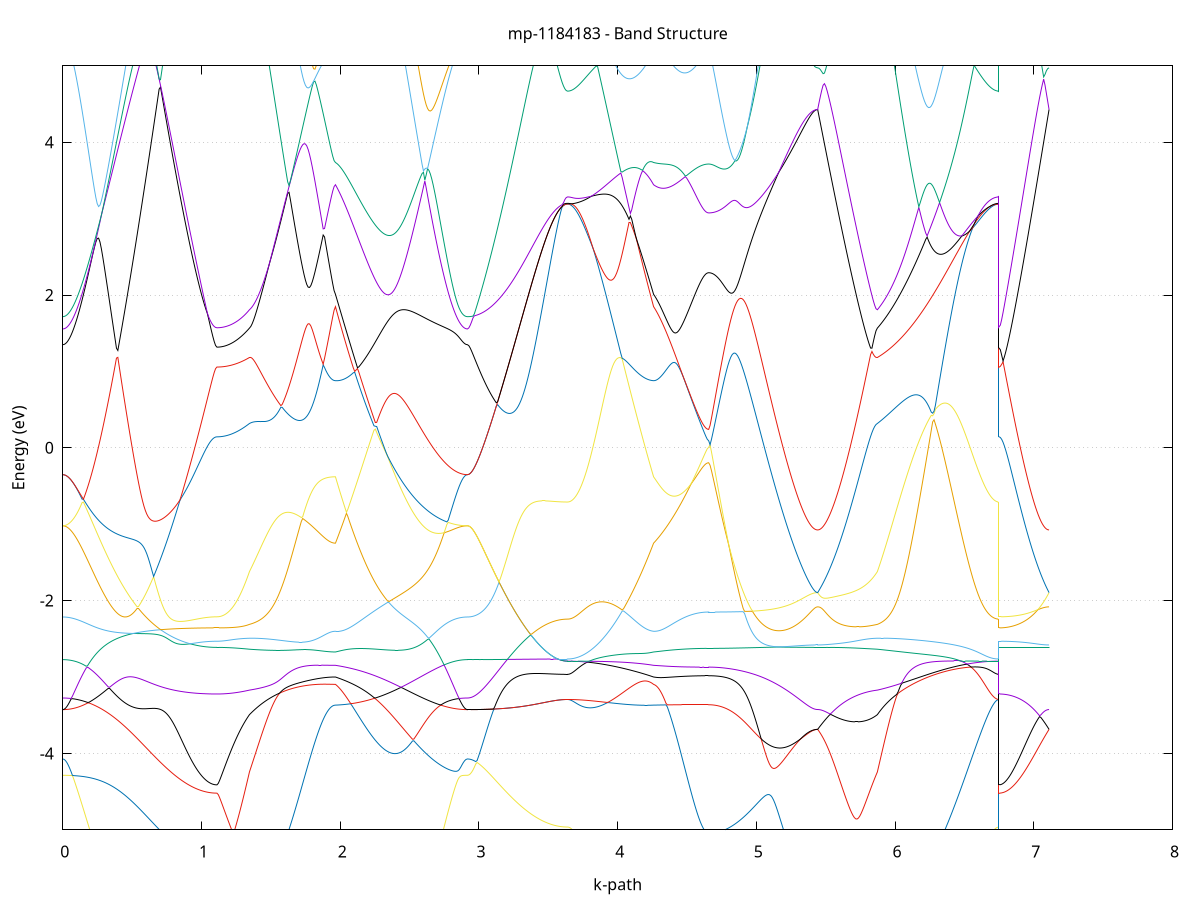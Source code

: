 set title 'mp-1184183 - Band Structure'
set xlabel 'k-path'
set ylabel 'Energy (eV)'
set grid y
set yrange [-5:5]
set terminal png size 800,600
set output 'mp-1184183_bands_gnuplot.png'
plot '-' using 1:2 with lines notitle, '-' using 1:2 with lines notitle, '-' using 1:2 with lines notitle, '-' using 1:2 with lines notitle, '-' using 1:2 with lines notitle, '-' using 1:2 with lines notitle, '-' using 1:2 with lines notitle, '-' using 1:2 with lines notitle, '-' using 1:2 with lines notitle, '-' using 1:2 with lines notitle, '-' using 1:2 with lines notitle, '-' using 1:2 with lines notitle, '-' using 1:2 with lines notitle, '-' using 1:2 with lines notitle, '-' using 1:2 with lines notitle, '-' using 1:2 with lines notitle, '-' using 1:2 with lines notitle, '-' using 1:2 with lines notitle, '-' using 1:2 with lines notitle, '-' using 1:2 with lines notitle, '-' using 1:2 with lines notitle, '-' using 1:2 with lines notitle, '-' using 1:2 with lines notitle, '-' using 1:2 with lines notitle, '-' using 1:2 with lines notitle, '-' using 1:2 with lines notitle, '-' using 1:2 with lines notitle, '-' using 1:2 with lines notitle, '-' using 1:2 with lines notitle, '-' using 1:2 with lines notitle, '-' using 1:2 with lines notitle, '-' using 1:2 with lines notitle, '-' using 1:2 with lines notitle, '-' using 1:2 with lines notitle, '-' using 1:2 with lines notitle, '-' using 1:2 with lines notitle, '-' using 1:2 with lines notitle, '-' using 1:2 with lines notitle, '-' using 1:2 with lines notitle, '-' using 1:2 with lines notitle, '-' using 1:2 with lines notitle, '-' using 1:2 with lines notitle, '-' using 1:2 with lines notitle, '-' using 1:2 with lines notitle, '-' using 1:2 with lines notitle, '-' using 1:2 with lines notitle, '-' using 1:2 with lines notitle, '-' using 1:2 with lines notitle, '-' using 1:2 with lines notitle, '-' using 1:2 with lines notitle, '-' using 1:2 with lines notitle, '-' using 1:2 with lines notitle, '-' using 1:2 with lines notitle, '-' using 1:2 with lines notitle, '-' using 1:2 with lines notitle, '-' using 1:2 with lines notitle, '-' using 1:2 with lines notitle, '-' using 1:2 with lines notitle, '-' using 1:2 with lines notitle, '-' using 1:2 with lines notitle, '-' using 1:2 with lines notitle, '-' using 1:2 with lines notitle, '-' using 1:2 with lines notitle, '-' using 1:2 with lines notitle
0.000000 -69.843198
0.009922 -69.843298
0.019844 -69.843398
0.029766 -69.843298
0.039688 -69.843298
0.049609 -69.843298
0.059531 -69.843298
0.069453 -69.843398
0.079375 -69.843398
0.089297 -69.843298
0.099219 -69.843198
0.109141 -69.843198
0.119063 -69.843198
0.128985 -69.843198
0.138907 -69.843198
0.148828 -69.843198
0.158750 -69.843198
0.168672 -69.843198
0.178594 -69.843198
0.188516 -69.843198
0.198438 -69.843198
0.208360 -69.843198
0.218282 -69.843198
0.228204 -69.843198
0.238126 -69.843198
0.248047 -69.843198
0.257969 -69.843098
0.267891 -69.842998
0.277813 -69.842998
0.287735 -69.842998
0.297657 -69.842998
0.307579 -69.842998
0.317501 -69.842998
0.327423 -69.843098
0.337344 -69.843098
0.347266 -69.842998
0.357188 -69.843098
0.367110 -69.843098
0.377032 -69.843098
0.386954 -69.843098
0.396876 -69.843098
0.406798 -69.843098
0.416720 -69.843098
0.426642 -69.843098
0.436563 -69.843098
0.446485 -69.842998
0.456407 -69.843098
0.466329 -69.842998
0.476251 -69.842998
0.486173 -69.843098
0.496095 -69.843098
0.506017 -69.843098
0.515939 -69.843098
0.525861 -69.843098
0.535782 -69.843098
0.545704 -69.843098
0.555626 -69.843098
0.565548 -69.843098
0.575470 -69.843098
0.585392 -69.843098
0.595314 -69.842998
0.605236 -69.842998
0.615158 -69.842998
0.625080 -69.842998
0.635001 -69.842998
0.644923 -69.842998
0.654845 -69.842998
0.664767 -69.842998
0.674689 -69.842998
0.684611 -69.842998
0.694533 -69.842998
0.704455 -69.842998
0.714377 -69.842998
0.724298 -69.843098
0.734220 -69.843098
0.744142 -69.843098
0.754064 -69.843098
0.763986 -69.843098
0.773908 -69.843098
0.783830 -69.843098
0.793752 -69.843098
0.803674 -69.843098
0.813596 -69.843098
0.823517 -69.843098
0.833439 -69.843098
0.843361 -69.843098
0.853283 -69.843098
0.863205 -69.843098
0.873127 -69.843098
0.883049 -69.843098
0.892971 -69.843098
0.902893 -69.843098
0.912815 -69.842998
0.922736 -69.842998
0.932658 -69.842998
0.942580 -69.842998
0.952502 -69.842998
0.962424 -69.842998
0.972346 -69.842998
0.982268 -69.842998
0.992190 -69.842998
1.002112 -69.842998
1.012033 -69.842898
1.021955 -69.842898
1.031877 -69.842898
1.041799 -69.842898
1.051721 -69.842998
1.061643 -69.842998
1.071565 -69.842998
1.081487 -69.842898
1.091409 -69.842898
1.101331 -69.842898
1.111252 -69.842898
1.111252 -69.842898
1.121021 -69.842998
1.130789 -69.842998
1.140557 -69.842998
1.150325 -69.842998
1.160093 -69.842998
1.169862 -69.842998
1.179630 -69.842998
1.189398 -69.842998
1.199166 -69.842898
1.208934 -69.842898
1.218703 -69.842898
1.228471 -69.842898
1.238239 -69.842898
1.248007 -69.842898
1.257775 -69.842898
1.267544 -69.842798
1.277312 -69.842798
1.287080 -69.842898
1.296848 -69.842798
1.306616 -69.842798
1.316385 -69.842798
1.326153 -69.842798
1.335921 -69.842798
1.345689 -69.842798
1.345689 -69.842798
1.355531 -69.842798
1.365372 -69.842798
1.375213 -69.842898
1.385054 -69.842898
1.394896 -69.842898
1.404737 -69.842998
1.414578 -69.843098
1.424420 -69.842998
1.434261 -69.842998
1.444102 -69.842998
1.453944 -69.842998
1.463785 -69.842998
1.473626 -69.842998
1.483468 -69.842998
1.493309 -69.842998
1.503150 -69.842998
1.512991 -69.842998
1.522833 -69.842998
1.532674 -69.842998
1.542515 -69.842998
1.552357 -69.842998
1.562198 -69.843098
1.572039 -69.843098
1.581881 -69.843098
1.591722 -69.843098
1.601563 -69.843098
1.611405 -69.843098
1.621246 -69.843098
1.631087 -69.843098
1.640928 -69.842998
1.650770 -69.842998
1.660611 -69.842998
1.670452 -69.843098
1.680294 -69.842998
1.690135 -69.842998
1.699976 -69.842998
1.709818 -69.842998
1.719659 -69.843098
1.729500 -69.842998
1.739342 -69.842998
1.749183 -69.842998
1.759024 -69.842998
1.768865 -69.842998
1.778707 -69.842998
1.788548 -69.842998
1.798389 -69.842998
1.808231 -69.842998
1.818072 -69.842998
1.827913 -69.842998
1.837755 -69.842998
1.847596 -69.842998
1.857437 -69.842998
1.867278 -69.842898
1.877120 -69.842898
1.886961 -69.842898
1.896802 -69.842998
1.906644 -69.842998
1.916485 -69.842898
1.926326 -69.842898
1.936168 -69.842898
1.946009 -69.842898
1.955850 -69.842898
1.965692 -69.842898
1.965692 -69.842898
1.975604 -69.842898
1.985515 -69.842898
1.995427 -69.842898
2.005339 -69.842798
2.015251 -69.842798
2.025163 -69.842798
2.035075 -69.842798
2.044987 -69.842798
2.054899 -69.842898
2.064811 -69.842898
2.074723 -69.842898
2.084635 -69.842898
2.094547 -69.842898
2.104459 -69.842798
2.114371 -69.842798
2.124283 -69.842798
2.134195 -69.842798
2.144106 -69.842798
2.154018 -69.842798
2.163930 -69.842798
2.173842 -69.842798
2.183754 -69.842798
2.193666 -69.842898
2.203578 -69.842998
2.213490 -69.842998
2.223402 -69.842998
2.233314 -69.842998
2.243226 -69.842998
2.253138 -69.842998
2.263050 -69.842998
2.272962 -69.842998
2.282874 -69.842998
2.292786 -69.843098
2.302697 -69.843098
2.312609 -69.843098
2.322521 -69.843098
2.332433 -69.843098
2.342345 -69.843098
2.352257 -69.843098
2.362169 -69.843098
2.372081 -69.843098
2.381993 -69.843098
2.391905 -69.843098
2.401817 -69.843098
2.411729 -69.843098
2.421641 -69.843098
2.431553 -69.843098
2.441465 -69.843098
2.451376 -69.843098
2.461288 -69.843098
2.471200 -69.843098
2.481112 -69.843098
2.491024 -69.843098
2.500936 -69.843098
2.510848 -69.843198
2.520760 -69.843198
2.530672 -69.843198
2.540584 -69.843198
2.550496 -69.843098
2.560408 -69.843098
2.570320 -69.843098
2.580232 -69.843098
2.590144 -69.843098
2.600056 -69.843098
2.609968 -69.843098
2.619879 -69.843098
2.629791 -69.843198
2.639703 -69.843198
2.649615 -69.843198
2.659527 -69.843198
2.669439 -69.843198
2.679351 -69.843198
2.689263 -69.843198
2.699175 -69.843198
2.709087 -69.843198
2.718999 -69.843198
2.728911 -69.843198
2.738823 -69.843198
2.748735 -69.843198
2.758647 -69.843198
2.768559 -69.843198
2.778470 -69.843298
2.788382 -69.843298
2.798294 -69.843298
2.808206 -69.843298
2.818118 -69.843298
2.828030 -69.843298
2.837942 -69.843298
2.847854 -69.843298
2.857766 -69.843298
2.867678 -69.843298
2.877590 -69.843398
2.887502 -69.843398
2.897414 -69.843398
2.907326 -69.843198
2.917238 -69.843198
2.917238 -69.843198
2.927126 -69.843198
2.937014 -69.843298
2.946902 -69.843298
2.956790 -69.843298
2.966678 -69.843298
2.976566 -69.843298
2.986454 -69.843298
2.996342 -69.843298
3.006230 -69.843298
3.016118 -69.843298
3.026006 -69.843298
3.035894 -69.843298
3.045782 -69.843298
3.055671 -69.843298
3.065559 -69.843298
3.075447 -69.843298
3.085335 -69.843298
3.095223 -69.843298
3.105111 -69.843298
3.114999 -69.843198
3.124887 -69.843198
3.134775 -69.843198
3.144663 -69.843198
3.154551 -69.843198
3.164439 -69.843198
3.174327 -69.843198
3.184215 -69.843198
3.194103 -69.843198
3.203992 -69.843198
3.213880 -69.843198
3.223768 -69.843198
3.233656 -69.843198
3.243544 -69.843198
3.253432 -69.843198
3.263320 -69.843098
3.273208 -69.843098
3.283096 -69.842998
3.292984 -69.842998
3.302872 -69.842998
3.312760 -69.842998
3.322648 -69.842998
3.332536 -69.842998
3.342424 -69.842998
3.352313 -69.842998
3.362201 -69.842998
3.372089 -69.842998
3.381977 -69.842998
3.391865 -69.842998
3.401753 -69.842998
3.411641 -69.842998
3.421529 -69.842998
3.431417 -69.842998
3.441305 -69.842998
3.451193 -69.842998
3.461081 -69.842998
3.470969 -69.842998
3.480857 -69.843098
3.490745 -69.843098
3.500634 -69.843098
3.510522 -69.843098
3.520410 -69.843098
3.530298 -69.843098
3.540186 -69.843098
3.550074 -69.843098
3.559962 -69.843098
3.569850 -69.843098
3.579738 -69.843098
3.589626 -69.843098
3.599514 -69.843098
3.609402 -69.843098
3.619290 -69.843098
3.629178 -69.842998
3.639066 -69.842898
3.639066 -69.842898
3.648908 -69.842998
3.658749 -69.842998
3.668590 -69.843098
3.678432 -69.843098
3.688273 -69.843098
3.698114 -69.843098
3.707956 -69.843098
3.717797 -69.843098
3.727638 -69.843098
3.737479 -69.843098
3.747321 -69.843098
3.757162 -69.843098
3.767003 -69.843198
3.776845 -69.843198
3.786686 -69.843098
3.796527 -69.843198
3.806369 -69.843098
3.816210 -69.842998
3.826051 -69.842998
3.835893 -69.842998
3.845734 -69.842998
3.855575 -69.842998
3.865416 -69.842998
3.875258 -69.842998
3.885099 -69.843098
3.894940 -69.842998
3.904782 -69.842998
3.914623 -69.843098
3.924464 -69.842998
3.934306 -69.842998
3.944147 -69.842998
3.953988 -69.842998
3.963830 -69.842998
3.973671 -69.842998
3.983512 -69.842998
3.993353 -69.842998
4.003195 -69.842998
4.013036 -69.842898
4.022877 -69.842998
4.032719 -69.842898
4.042560 -69.842898
4.052401 -69.842998
4.062243 -69.842998
4.072084 -69.842998
4.081925 -69.842998
4.091767 -69.842998
4.101608 -69.842998
4.111449 -69.842998
4.121290 -69.843098
4.131132 -69.843098
4.140973 -69.843098
4.150814 -69.843098
4.160656 -69.842998
4.170497 -69.842998
4.180338 -69.842998
4.190180 -69.842998
4.200021 -69.842998
4.209862 -69.842998
4.219704 -69.842898
4.229545 -69.842898
4.239386 -69.842898
4.249227 -69.842898
4.259069 -69.842898
4.259069 -69.842898
4.268998 -69.842898
4.278927 -69.842898
4.288856 -69.842898
4.298785 -69.842898
4.308714 -69.842898
4.318643 -69.842898
4.328573 -69.842898
4.338502 -69.842898
4.348431 -69.842898
4.358360 -69.842898
4.368289 -69.842898
4.378218 -69.842898
4.388147 -69.842898
4.398076 -69.842898
4.408005 -69.842898
4.417934 -69.842898
4.427864 -69.842898
4.437793 -69.842898
4.447722 -69.842998
4.457651 -69.842998
4.467580 -69.842998
4.477509 -69.842998
4.487438 -69.842898
4.497367 -69.842898
4.507296 -69.842898
4.517226 -69.842898
4.527155 -69.842898
4.537084 -69.842898
4.547013 -69.842898
4.556942 -69.842898
4.566871 -69.842898
4.576800 -69.842898
4.586729 -69.842898
4.596658 -69.842898
4.606588 -69.842898
4.616517 -69.842898
4.626446 -69.842898
4.636375 -69.842898
4.646304 -69.842898
4.656233 -69.842898
4.656233 -69.842898
4.666180 -69.842898
4.676126 -69.842898
4.686073 -69.842898
4.696019 -69.842898
4.705966 -69.842998
4.715912 -69.842998
4.725859 -69.842998
4.735805 -69.842998
4.745752 -69.842998
4.755698 -69.842998
4.765645 -69.842998
4.775591 -69.842998
4.785538 -69.842998
4.795484 -69.842998
4.805431 -69.842998
4.815377 -69.842998
4.825324 -69.842998
4.835270 -69.842998
4.845217 -69.842998
4.855163 -69.842998
4.865110 -69.842998
4.875056 -69.842998
4.885003 -69.842998
4.894949 -69.842998
4.904896 -69.842898
4.914842 -69.842998
4.924789 -69.842998
4.934735 -69.842998
4.944682 -69.842998
4.954628 -69.843098
4.964575 -69.843098
4.974521 -69.843098
4.984468 -69.843098
4.994414 -69.843198
5.004361 -69.843198
5.014307 -69.843098
5.024254 -69.843098
5.034200 -69.843098
5.044147 -69.843098
5.054093 -69.842998
5.064040 -69.842998
5.073986 -69.842998
5.083933 -69.842998
5.093879 -69.842998
5.103826 -69.842998
5.113772 -69.842998
5.123719 -69.842998
5.133665 -69.842998
5.143612 -69.842998
5.153559 -69.842998
5.163505 -69.842998
5.173452 -69.842898
5.183398 -69.842898
5.193345 -69.842898
5.203291 -69.842898
5.213238 -69.842898
5.223184 -69.842898
5.233131 -69.842898
5.243077 -69.842898
5.253024 -69.842898
5.262970 -69.842898
5.272917 -69.842898
5.282863 -69.842898
5.292810 -69.842898
5.302756 -69.842898
5.312703 -69.842898
5.322649 -69.842898
5.332596 -69.842898
5.342542 -69.842898
5.352489 -69.842898
5.362435 -69.842898
5.372382 -69.842898
5.382328 -69.842898
5.392275 -69.842898
5.402221 -69.842898
5.412168 -69.842898
5.422114 -69.842898
5.432061 -69.842898
5.442007 -69.842898
5.442007 -69.842898
5.451788 -69.842898
5.461570 -69.842898
5.471351 -69.842898
5.481132 -69.842898
5.490913 -69.842998
5.500694 -69.842898
5.510475 -69.842998
5.520257 -69.842998
5.530038 -69.842898
5.539819 -69.842998
5.549600 -69.842998
5.559381 -69.842998
5.569163 -69.842998
5.578944 -69.842998
5.588725 -69.842998
5.598506 -69.842998
5.608287 -69.842998
5.618068 -69.842998
5.627850 -69.842898
5.637631 -69.842898
5.647412 -69.842898
5.657193 -69.842898
5.666974 -69.842898
5.676755 -69.842898
5.686537 -69.842898
5.696318 -69.842898
5.706099 -69.842898
5.715880 -69.842898
5.725661 -69.842898
5.735443 -69.842898
5.745224 -69.842898
5.755005 -69.842898
5.764786 -69.842798
5.774567 -69.842798
5.784348 -69.842798
5.794130 -69.842798
5.803911 -69.842798
5.813692 -69.842798
5.823473 -69.842798
5.833254 -69.842798
5.843035 -69.842798
5.852817 -69.842798
5.862598 -69.842798
5.872379 -69.842798
5.872379 -69.842798
5.882343 -69.842898
5.892307 -69.842898
5.902270 -69.842898
5.912234 -69.842898
5.922198 -69.842898
5.932162 -69.842898
5.942126 -69.842898
5.952090 -69.842898
5.962053 -69.842998
5.972017 -69.843098
5.981981 -69.843098
5.991945 -69.843098
6.001909 -69.843098
6.011872 -69.843098
6.021836 -69.842998
6.031800 -69.842998
6.041764 -69.842998
6.051728 -69.842998
6.061691 -69.842998
6.071655 -69.842898
6.081619 -69.842898
6.091583 -69.842998
6.101547 -69.843098
6.111511 -69.843098
6.121474 -69.843098
6.131438 -69.843098
6.141402 -69.843098
6.151366 -69.843098
6.161330 -69.843098
6.171293 -69.843098
6.181257 -69.843098
6.191221 -69.843098
6.201185 -69.843098
6.211149 -69.843098
6.221113 -69.843098
6.231076 -69.842998
6.241040 -69.842998
6.251004 -69.842998
6.260968 -69.842998
6.270932 -69.843098
6.280895 -69.843098
6.290859 -69.843098
6.300823 -69.843098
6.310787 -69.843098
6.320751 -69.843098
6.330714 -69.843098
6.340678 -69.843098
6.350642 -69.843098
6.360606 -69.843098
6.370570 -69.843098
6.380534 -69.843098
6.390497 -69.843098
6.400461 -69.843098
6.410425 -69.843098
6.420389 -69.843098
6.430353 -69.843098
6.440316 -69.843098
6.450280 -69.843198
6.460244 -69.843198
6.470208 -69.843198
6.480172 -69.843198
6.490136 -69.843198
6.500099 -69.843098
6.510063 -69.843098
6.520027 -69.843098
6.529991 -69.843098
6.539955 -69.843098
6.549918 -69.843098
6.559882 -69.843098
6.569846 -69.843098
6.579810 -69.843098
6.589774 -69.843098
6.599737 -69.843098
6.609701 -69.843098
6.619665 -69.843098
6.629629 -69.843098
6.639593 -69.843098
6.649557 -69.843098
6.659520 -69.843098
6.669484 -69.843098
6.679448 -69.843098
6.689412 -69.843098
6.699376 -69.843098
6.709339 -69.843098
6.719303 -69.843098
6.729267 -69.843098
6.739231 -69.842998
6.749195 -69.842898
6.749195 -69.842898
6.758949 -69.842898
6.768704 -69.842898
6.778458 -69.842898
6.788212 -69.842898
6.797967 -69.842898
6.807721 -69.842898
6.817476 -69.842898
6.827230 -69.842998
6.836985 -69.842998
6.846739 -69.842998
6.856494 -69.842998
6.866248 -69.842998
6.876002 -69.842998
6.885757 -69.842998
6.895511 -69.842998
6.905266 -69.842998
6.915020 -69.842998
6.924775 -69.842998
6.934529 -69.842998
6.944284 -69.842998
6.954038 -69.842998
6.963792 -69.842998
6.973547 -69.842998
6.983301 -69.842998
6.993056 -69.842998
7.002810 -69.843098
7.012565 -69.842998
7.022319 -69.842998
7.032074 -69.842998
7.041828 -69.842998
7.051582 -69.842998
7.061337 -69.842998
7.071091 -69.842998
7.080846 -69.842998
7.090600 -69.842898
7.100355 -69.842898
7.110109 -69.842898
e
0.000000 -69.843198
0.009922 -69.843198
0.019844 -69.843198
0.029766 -69.843298
0.039688 -69.843298
0.049609 -69.843298
0.059531 -69.843298
0.069453 -69.843298
0.079375 -69.843298
0.089297 -69.843198
0.099219 -69.843198
0.109141 -69.843198
0.119063 -69.843198
0.128985 -69.843198
0.138907 -69.843198
0.148828 -69.843198
0.158750 -69.843098
0.168672 -69.843098
0.178594 -69.843098
0.188516 -69.843098
0.198438 -69.843098
0.208360 -69.843098
0.218282 -69.843098
0.228204 -69.843098
0.238126 -69.843098
0.248047 -69.842998
0.257969 -69.842898
0.267891 -69.842798
0.277813 -69.842798
0.287735 -69.842798
0.297657 -69.842798
0.307579 -69.842798
0.317501 -69.842798
0.327423 -69.842798
0.337344 -69.842898
0.347266 -69.842798
0.357188 -69.842898
0.367110 -69.842898
0.377032 -69.842898
0.386954 -69.842998
0.396876 -69.842998
0.406798 -69.842998
0.416720 -69.842998
0.426642 -69.842998
0.436563 -69.842998
0.446485 -69.842998
0.456407 -69.842998
0.466329 -69.842998
0.476251 -69.842998
0.486173 -69.842898
0.496095 -69.842998
0.506017 -69.842998
0.515939 -69.842998
0.525861 -69.842998
0.535782 -69.842998
0.545704 -69.842998
0.555626 -69.842998
0.565548 -69.842998
0.575470 -69.842898
0.585392 -69.842898
0.595314 -69.842898
0.605236 -69.842798
0.615158 -69.842798
0.625080 -69.842898
0.635001 -69.842898
0.644923 -69.842898
0.654845 -69.842898
0.664767 -69.842898
0.674689 -69.842898
0.684611 -69.842898
0.694533 -69.842898
0.704455 -69.842898
0.714377 -69.842898
0.724298 -69.842898
0.734220 -69.842898
0.744142 -69.842898
0.754064 -69.842898
0.763986 -69.842898
0.773908 -69.842898
0.783830 -69.842898
0.793752 -69.842898
0.803674 -69.842998
0.813596 -69.842998
0.823517 -69.842998
0.833439 -69.842998
0.843361 -69.842998
0.853283 -69.842998
0.863205 -69.842998
0.873127 -69.842998
0.883049 -69.842998
0.892971 -69.842998
0.902893 -69.842998
0.912815 -69.842998
0.922736 -69.842998
0.932658 -69.842998
0.942580 -69.842998
0.952502 -69.842998
0.962424 -69.842998
0.972346 -69.842998
0.982268 -69.842998
0.992190 -69.842898
1.002112 -69.842898
1.012033 -69.842798
1.021955 -69.842698
1.031877 -69.842698
1.041799 -69.842698
1.051721 -69.842798
1.061643 -69.842798
1.071565 -69.842798
1.081487 -69.842798
1.091409 -69.842798
1.101331 -69.842798
1.111252 -69.842798
1.111252 -69.842798
1.121021 -69.842798
1.130789 -69.842798
1.140557 -69.842798
1.150325 -69.842798
1.160093 -69.842798
1.169862 -69.842798
1.179630 -69.842798
1.189398 -69.842798
1.199166 -69.842798
1.208934 -69.842698
1.218703 -69.842698
1.228471 -69.842698
1.238239 -69.842698
1.248007 -69.842698
1.257775 -69.842798
1.267544 -69.842798
1.277312 -69.842798
1.287080 -69.842798
1.296848 -69.842798
1.306616 -69.842798
1.316385 -69.842698
1.326153 -69.842698
1.335921 -69.842698
1.345689 -69.842798
1.345689 -69.842798
1.355531 -69.842798
1.365372 -69.842798
1.375213 -69.842798
1.385054 -69.842798
1.394896 -69.842798
1.404737 -69.842798
1.414578 -69.842798
1.424420 -69.842798
1.434261 -69.842798
1.444102 -69.842798
1.453944 -69.842798
1.463785 -69.842798
1.473626 -69.842898
1.483468 -69.842898
1.493309 -69.842898
1.503150 -69.842898
1.512991 -69.842898
1.522833 -69.842898
1.532674 -69.842898
1.542515 -69.842898
1.552357 -69.842898
1.562198 -69.842898
1.572039 -69.842898
1.581881 -69.842898
1.591722 -69.842898
1.601563 -69.842898
1.611405 -69.842898
1.621246 -69.842898
1.631087 -69.842898
1.640928 -69.842898
1.650770 -69.842898
1.660611 -69.842898
1.670452 -69.842898
1.680294 -69.842898
1.690135 -69.842798
1.699976 -69.842898
1.709818 -69.842798
1.719659 -69.842798
1.729500 -69.842798
1.739342 -69.842798
1.749183 -69.842798
1.759024 -69.842898
1.768865 -69.842798
1.778707 -69.842898
1.788548 -69.842898
1.798389 -69.842898
1.808231 -69.842898
1.818072 -69.842898
1.827913 -69.842898
1.837755 -69.842898
1.847596 -69.842798
1.857437 -69.842798
1.867278 -69.842798
1.877120 -69.842798
1.886961 -69.842798
1.896802 -69.842798
1.906644 -69.842798
1.916485 -69.842798
1.926326 -69.842798
1.936168 -69.842798
1.946009 -69.842798
1.955850 -69.842898
1.965692 -69.842898
1.965692 -69.842898
1.975604 -69.842798
1.985515 -69.842798
1.995427 -69.842798
2.005339 -69.842798
2.015251 -69.842798
2.025163 -69.842798
2.035075 -69.842798
2.044987 -69.842798
2.054899 -69.842798
2.064811 -69.842798
2.074723 -69.842798
2.084635 -69.842798
2.094547 -69.842798
2.104459 -69.842698
2.114371 -69.842698
2.124283 -69.842698
2.134195 -69.842698
2.144106 -69.842698
2.154018 -69.842698
2.163930 -69.842698
2.173842 -69.842698
2.183754 -69.842698
2.193666 -69.842798
2.203578 -69.842798
2.213490 -69.842698
2.223402 -69.842698
2.233314 -69.842698
2.243226 -69.842698
2.253138 -69.842798
2.263050 -69.842798
2.272962 -69.842798
2.282874 -69.842798
2.292786 -69.842898
2.302697 -69.842898
2.312609 -69.842898
2.322521 -69.842898
2.332433 -69.842898
2.342345 -69.842998
2.352257 -69.842998
2.362169 -69.842998
2.372081 -69.842998
2.381993 -69.842998
2.391905 -69.842998
2.401817 -69.842998
2.411729 -69.842998
2.421641 -69.842998
2.431553 -69.842998
2.441465 -69.843098
2.451376 -69.843098
2.461288 -69.843098
2.471200 -69.843098
2.481112 -69.843098
2.491024 -69.843098
2.500936 -69.843098
2.510848 -69.843098
2.520760 -69.842998
2.530672 -69.842998
2.540584 -69.842998
2.550496 -69.842998
2.560408 -69.842998
2.570320 -69.842998
2.580232 -69.842898
2.590144 -69.842898
2.600056 -69.842898
2.609968 -69.842898
2.619879 -69.842898
2.629791 -69.842998
2.639703 -69.842998
2.649615 -69.842998
2.659527 -69.842898
2.669439 -69.842898
2.679351 -69.842898
2.689263 -69.842898
2.699175 -69.842998
2.709087 -69.843098
2.718999 -69.843098
2.728911 -69.843098
2.738823 -69.843098
2.748735 -69.843098
2.758647 -69.843098
2.768559 -69.843198
2.778470 -69.843198
2.788382 -69.843198
2.798294 -69.843198
2.808206 -69.843198
2.818118 -69.843298
2.828030 -69.843298
2.837942 -69.843198
2.847854 -69.843198
2.857766 -69.843298
2.867678 -69.843298
2.877590 -69.843398
2.887502 -69.843398
2.897414 -69.843298
2.907326 -69.843198
2.917238 -69.843198
2.917238 -69.843198
2.927126 -69.843198
2.937014 -69.843298
2.946902 -69.843298
2.956790 -69.843298
2.966678 -69.843298
2.976566 -69.843298
2.986454 -69.843298
2.996342 -69.843298
3.006230 -69.843298
3.016118 -69.843298
3.026006 -69.843298
3.035894 -69.843298
3.045782 -69.843298
3.055671 -69.843298
3.065559 -69.843298
3.075447 -69.843298
3.085335 -69.843298
3.095223 -69.843298
3.105111 -69.843298
3.114999 -69.843198
3.124887 -69.843198
3.134775 -69.843198
3.144663 -69.843198
3.154551 -69.843198
3.164439 -69.843198
3.174327 -69.843198
3.184215 -69.843198
3.194103 -69.843198
3.203992 -69.843198
3.213880 -69.843198
3.223768 -69.843198
3.233656 -69.843198
3.243544 -69.843198
3.253432 -69.843198
3.263320 -69.843098
3.273208 -69.843098
3.283096 -69.842998
3.292984 -69.842998
3.302872 -69.842998
3.312760 -69.842998
3.322648 -69.842998
3.332536 -69.842998
3.342424 -69.842998
3.352313 -69.842998
3.362201 -69.842998
3.372089 -69.842998
3.381977 -69.842998
3.391865 -69.842998
3.401753 -69.842998
3.411641 -69.842998
3.421529 -69.842998
3.431417 -69.842998
3.441305 -69.842998
3.451193 -69.842998
3.461081 -69.842998
3.470969 -69.842998
3.480857 -69.843098
3.490745 -69.843098
3.500634 -69.843098
3.510522 -69.843098
3.520410 -69.843098
3.530298 -69.843098
3.540186 -69.843098
3.550074 -69.843098
3.559962 -69.843098
3.569850 -69.843098
3.579738 -69.843098
3.589626 -69.843098
3.599514 -69.843098
3.609402 -69.843098
3.619290 -69.843098
3.629178 -69.842998
3.639066 -69.842898
3.639066 -69.842898
3.648908 -69.842898
3.658749 -69.842998
3.668590 -69.842998
3.678432 -69.843098
3.688273 -69.843098
3.698114 -69.843098
3.707956 -69.843098
3.717797 -69.843098
3.727638 -69.843098
3.737479 -69.843098
3.747321 -69.843098
3.757162 -69.843098
3.767003 -69.843098
3.776845 -69.843098
3.786686 -69.842998
3.796527 -69.842998
3.806369 -69.842998
3.816210 -69.842998
3.826051 -69.842998
3.835893 -69.842998
3.845734 -69.842998
3.855575 -69.842998
3.865416 -69.842998
3.875258 -69.842998
3.885099 -69.842998
3.894940 -69.842998
3.904782 -69.842898
3.914623 -69.842998
3.924464 -69.842998
3.934306 -69.842998
3.944147 -69.842998
3.953988 -69.842998
3.963830 -69.842998
3.973671 -69.842998
3.983512 -69.842998
3.993353 -69.842998
4.003195 -69.842998
4.013036 -69.842898
4.022877 -69.842898
4.032719 -69.842898
4.042560 -69.842898
4.052401 -69.842898
4.062243 -69.842898
4.072084 -69.842898
4.081925 -69.842998
4.091767 -69.842998
4.101608 -69.842998
4.111449 -69.842998
4.121290 -69.842998
4.131132 -69.842998
4.140973 -69.842998
4.150814 -69.842998
4.160656 -69.842898
4.170497 -69.842898
4.180338 -69.842998
4.190180 -69.842998
4.200021 -69.842898
4.209862 -69.842898
4.219704 -69.842798
4.229545 -69.842898
4.239386 -69.842898
4.249227 -69.842798
4.259069 -69.842898
4.259069 -69.842898
4.268998 -69.842798
4.278927 -69.842798
4.288856 -69.842798
4.298785 -69.842798
4.308714 -69.842798
4.318643 -69.842898
4.328573 -69.842798
4.338502 -69.842898
4.348431 -69.842898
4.358360 -69.842898
4.368289 -69.842898
4.378218 -69.842898
4.388147 -69.842898
4.398076 -69.842898
4.408005 -69.842798
4.417934 -69.842798
4.427864 -69.842898
4.437793 -69.842898
4.447722 -69.842898
4.457651 -69.842898
4.467580 -69.842898
4.477509 -69.842898
4.487438 -69.842898
4.497367 -69.842898
4.507296 -69.842898
4.517226 -69.842898
4.527155 -69.842898
4.537084 -69.842898
4.547013 -69.842898
4.556942 -69.842898
4.566871 -69.842898
4.576800 -69.842898
4.586729 -69.842898
4.596658 -69.842898
4.606588 -69.842898
4.616517 -69.842898
4.626446 -69.842898
4.636375 -69.842798
4.646304 -69.842898
4.656233 -69.842798
4.656233 -69.842798
4.666180 -69.842898
4.676126 -69.842898
4.686073 -69.842898
4.696019 -69.842798
4.705966 -69.842798
4.715912 -69.842798
4.725859 -69.842898
4.735805 -69.842898
4.745752 -69.842898
4.755698 -69.842898
4.765645 -69.842898
4.775591 -69.842898
4.785538 -69.842898
4.795484 -69.842898
4.805431 -69.842898
4.815377 -69.842898
4.825324 -69.842898
4.835270 -69.842898
4.845217 -69.842898
4.855163 -69.842898
4.865110 -69.842898
4.875056 -69.842898
4.885003 -69.842898
4.894949 -69.842898
4.904896 -69.842898
4.914842 -69.842898
4.924789 -69.842898
4.934735 -69.842898
4.944682 -69.842898
4.954628 -69.842898
4.964575 -69.842898
4.974521 -69.842898
4.984468 -69.842898
4.994414 -69.842898
5.004361 -69.842898
5.014307 -69.842898
5.024254 -69.842898
5.034200 -69.842898
5.044147 -69.842898
5.054093 -69.842898
5.064040 -69.842898
5.073986 -69.842898
5.083933 -69.842898
5.093879 -69.842898
5.103826 -69.842898
5.113772 -69.842898
5.123719 -69.842898
5.133665 -69.842898
5.143612 -69.842898
5.153559 -69.842898
5.163505 -69.842898
5.173452 -69.842898
5.183398 -69.842898
5.193345 -69.842898
5.203291 -69.842898
5.213238 -69.842898
5.223184 -69.842798
5.233131 -69.842798
5.243077 -69.842798
5.253024 -69.842898
5.262970 -69.842898
5.272917 -69.842898
5.282863 -69.842898
5.292810 -69.842898
5.302756 -69.842898
5.312703 -69.842798
5.322649 -69.842898
5.332596 -69.842898
5.342542 -69.842898
5.352489 -69.842898
5.362435 -69.842898
5.372382 -69.842898
5.382328 -69.842898
5.392275 -69.842898
5.402221 -69.842898
5.412168 -69.842898
5.422114 -69.842898
5.432061 -69.842898
5.442007 -69.842898
5.442007 -69.842898
5.451788 -69.842898
5.461570 -69.842898
5.471351 -69.842898
5.481132 -69.842898
5.490913 -69.842898
5.500694 -69.842898
5.510475 -69.842898
5.520257 -69.842898
5.530038 -69.842898
5.539819 -69.842998
5.549600 -69.842998
5.559381 -69.842998
5.569163 -69.842998
5.578944 -69.842998
5.588725 -69.842998
5.598506 -69.842898
5.608287 -69.842898
5.618068 -69.842898
5.627850 -69.842898
5.637631 -69.842898
5.647412 -69.842898
5.657193 -69.842798
5.666974 -69.842798
5.676755 -69.842798
5.686537 -69.842798
5.696318 -69.842798
5.706099 -69.842798
5.715880 -69.842798
5.725661 -69.842798
5.735443 -69.842798
5.745224 -69.842798
5.755005 -69.842798
5.764786 -69.842798
5.774567 -69.842798
5.784348 -69.842798
5.794130 -69.842798
5.803911 -69.842798
5.813692 -69.842798
5.823473 -69.842798
5.833254 -69.842798
5.843035 -69.842798
5.852817 -69.842798
5.862598 -69.842698
5.872379 -69.842798
5.872379 -69.842798
5.882343 -69.842798
5.892307 -69.842798
5.902270 -69.842798
5.912234 -69.842798
5.922198 -69.842798
5.932162 -69.842898
5.942126 -69.842898
5.952090 -69.842898
5.962053 -69.842898
5.972017 -69.842898
5.981981 -69.842898
5.991945 -69.842898
6.001909 -69.842898
6.011872 -69.842898
6.021836 -69.842898
6.031800 -69.842898
6.041764 -69.842898
6.051728 -69.842898
6.061691 -69.842898
6.071655 -69.842798
6.081619 -69.842898
6.091583 -69.842998
6.101547 -69.842998
6.111511 -69.842998
6.121474 -69.842998
6.131438 -69.842998
6.141402 -69.842898
6.151366 -69.842898
6.161330 -69.842898
6.171293 -69.842898
6.181257 -69.842898
6.191221 -69.842998
6.201185 -69.842998
6.211149 -69.842998
6.221113 -69.842998
6.231076 -69.842898
6.241040 -69.842898
6.251004 -69.842898
6.260968 -69.842898
6.270932 -69.842898
6.280895 -69.842898
6.290859 -69.842898
6.300823 -69.842898
6.310787 -69.842998
6.320751 -69.842998
6.330714 -69.842998
6.340678 -69.842998
6.350642 -69.842898
6.360606 -69.842998
6.370570 -69.842998
6.380534 -69.842998
6.390497 -69.842998
6.400461 -69.842998
6.410425 -69.842998
6.420389 -69.842998
6.430353 -69.843098
6.440316 -69.843098
6.450280 -69.843098
6.460244 -69.843098
6.470208 -69.843098
6.480172 -69.843098
6.490136 -69.843098
6.500099 -69.843098
6.510063 -69.843098
6.520027 -69.843098
6.529991 -69.842998
6.539955 -69.842898
6.549918 -69.842898
6.559882 -69.842998
6.569846 -69.842998
6.579810 -69.842998
6.589774 -69.842998
6.599737 -69.843098
6.609701 -69.842998
6.619665 -69.842998
6.629629 -69.842998
6.639593 -69.842998
6.649557 -69.842998
6.659520 -69.842998
6.669484 -69.842998
6.679448 -69.842998
6.689412 -69.842998
6.699376 -69.842998
6.709339 -69.842998
6.719303 -69.842998
6.729267 -69.842998
6.739231 -69.842998
6.749195 -69.842898
6.749195 -69.842798
6.758949 -69.842798
6.768704 -69.842798
6.778458 -69.842798
6.788212 -69.842798
6.797967 -69.842798
6.807721 -69.842798
6.817476 -69.842798
6.827230 -69.842798
6.836985 -69.842798
6.846739 -69.842798
6.856494 -69.842698
6.866248 -69.842698
6.876002 -69.842798
6.885757 -69.842798
6.895511 -69.842798
6.905266 -69.842798
6.915020 -69.842898
6.924775 -69.842898
6.934529 -69.842898
6.944284 -69.842898
6.954038 -69.842898
6.963792 -69.842898
6.973547 -69.842898
6.983301 -69.842998
6.993056 -69.842998
7.002810 -69.842998
7.012565 -69.842998
7.022319 -69.842998
7.032074 -69.842998
7.041828 -69.842998
7.051582 -69.842998
7.061337 -69.842898
7.071091 -69.842898
7.080846 -69.842898
7.090600 -69.842898
7.100355 -69.842898
7.110109 -69.842898
e
0.000000 -69.831398
0.009922 -69.831398
0.019844 -69.831398
0.029766 -69.831398
0.039688 -69.831398
0.049609 -69.831398
0.059531 -69.831398
0.069453 -69.831398
0.079375 -69.831398
0.089297 -69.831398
0.099219 -69.831398
0.109141 -69.831398
0.119063 -69.831298
0.128985 -69.831298
0.138907 -69.831298
0.148828 -69.831298
0.158750 -69.831298
0.168672 -69.831298
0.178594 -69.831298
0.188516 -69.831298
0.198438 -69.831298
0.208360 -69.831298
0.218282 -69.831298
0.228204 -69.831298
0.238126 -69.831298
0.248047 -69.831298
0.257969 -69.831298
0.267891 -69.831198
0.277813 -69.831198
0.287735 -69.831198
0.297657 -69.831198
0.307579 -69.831198
0.317501 -69.831198
0.327423 -69.831198
0.337344 -69.831298
0.347266 -69.831198
0.357188 -69.831298
0.367110 -69.831298
0.377032 -69.831298
0.386954 -69.831298
0.396876 -69.831298
0.406798 -69.831298
0.416720 -69.831298
0.426642 -69.831298
0.436563 -69.831298
0.446485 -69.831298
0.456407 -69.831298
0.466329 -69.831398
0.476251 -69.831298
0.486173 -69.831398
0.496095 -69.831398
0.506017 -69.831398
0.515939 -69.831398
0.525861 -69.831398
0.535782 -69.831398
0.545704 -69.831398
0.555626 -69.831398
0.565548 -69.831398
0.575470 -69.831398
0.585392 -69.831398
0.595314 -69.831398
0.605236 -69.831398
0.615158 -69.831398
0.625080 -69.831398
0.635001 -69.831398
0.644923 -69.831398
0.654845 -69.831398
0.664767 -69.831398
0.674689 -69.831398
0.684611 -69.831498
0.694533 -69.831498
0.704455 -69.831498
0.714377 -69.831498
0.724298 -69.831398
0.734220 -69.831398
0.744142 -69.831398
0.754064 -69.831398
0.763986 -69.831398
0.773908 -69.831398
0.783830 -69.831398
0.793752 -69.831398
0.803674 -69.831398
0.813596 -69.831498
0.823517 -69.831498
0.833439 -69.831498
0.843361 -69.831498
0.853283 -69.831398
0.863205 -69.831398
0.873127 -69.831398
0.883049 -69.831398
0.892971 -69.831398
0.902893 -69.831398
0.912815 -69.831398
0.922736 -69.831398
0.932658 -69.831398
0.942580 -69.831398
0.952502 -69.831398
0.962424 -69.831398
0.972346 -69.831398
0.982268 -69.831298
0.992190 -69.831298
1.002112 -69.831298
1.012033 -69.831198
1.021955 -69.831198
1.031877 -69.831198
1.041799 -69.831198
1.051721 -69.831198
1.061643 -69.831298
1.071565 -69.831298
1.081487 -69.831298
1.091409 -69.831198
1.101331 -69.831198
1.111252 -69.831298
1.111252 -69.831198
1.121021 -69.831298
1.130789 -69.831298
1.140557 -69.831298
1.150325 -69.831298
1.160093 -69.831298
1.169862 -69.831298
1.179630 -69.831298
1.189398 -69.831298
1.199166 -69.831298
1.208934 -69.831198
1.218703 -69.831198
1.228471 -69.831198
1.238239 -69.831198
1.248007 -69.831198
1.257775 -69.831298
1.267544 -69.831298
1.277312 -69.831298
1.287080 -69.831298
1.296848 -69.831298
1.306616 -69.831298
1.316385 -69.831398
1.326153 -69.831398
1.335921 -69.831398
1.345689 -69.831298
1.345689 -69.831298
1.355531 -69.831298
1.365372 -69.831298
1.375213 -69.831298
1.385054 -69.831298
1.394896 -69.831398
1.404737 -69.831398
1.414578 -69.831398
1.424420 -69.831298
1.434261 -69.831398
1.444102 -69.831398
1.453944 -69.831398
1.463785 -69.831298
1.473626 -69.831298
1.483468 -69.831298
1.493309 -69.831298
1.503150 -69.831298
1.512991 -69.831298
1.522833 -69.831398
1.532674 -69.831298
1.542515 -69.831298
1.552357 -69.831298
1.562198 -69.831298
1.572039 -69.831298
1.581881 -69.831298
1.591722 -69.831298
1.601563 -69.831298
1.611405 -69.831298
1.621246 -69.831298
1.631087 -69.831298
1.640928 -69.831298
1.650770 -69.831298
1.660611 -69.831298
1.670452 -69.831298
1.680294 -69.831298
1.690135 -69.831298
1.699976 -69.831298
1.709818 -69.831298
1.719659 -69.831298
1.729500 -69.831298
1.739342 -69.831298
1.749183 -69.831198
1.759024 -69.831198
1.768865 -69.831298
1.778707 -69.831298
1.788548 -69.831298
1.798389 -69.831298
1.808231 -69.831298
1.818072 -69.831298
1.827913 -69.831298
1.837755 -69.831198
1.847596 -69.831198
1.857437 -69.831198
1.867278 -69.831198
1.877120 -69.831198
1.886961 -69.831198
1.896802 -69.831198
1.906644 -69.831198
1.916485 -69.831198
1.926326 -69.831198
1.936168 -69.831198
1.946009 -69.831198
1.955850 -69.831198
1.965692 -69.831298
1.965692 -69.831298
1.975604 -69.831198
1.985515 -69.831298
1.995427 -69.831298
2.005339 -69.831298
2.015251 -69.831298
2.025163 -69.831298
2.035075 -69.831298
2.044987 -69.831298
2.054899 -69.831298
2.064811 -69.831298
2.074723 -69.831298
2.084635 -69.831298
2.094547 -69.831298
2.104459 -69.831298
2.114371 -69.831298
2.124283 -69.831298
2.134195 -69.831298
2.144106 -69.831198
2.154018 -69.831198
2.163930 -69.831198
2.173842 -69.831198
2.183754 -69.831198
2.193666 -69.831298
2.203578 -69.831298
2.213490 -69.831298
2.223402 -69.831298
2.233314 -69.831298
2.243226 -69.831298
2.253138 -69.831298
2.263050 -69.831298
2.272962 -69.831298
2.282874 -69.831298
2.292786 -69.831298
2.302697 -69.831298
2.312609 -69.831298
2.322521 -69.831298
2.332433 -69.831298
2.342345 -69.831298
2.352257 -69.831298
2.362169 -69.831298
2.372081 -69.831298
2.381993 -69.831298
2.391905 -69.831298
2.401817 -69.831298
2.411729 -69.831298
2.421641 -69.831298
2.431553 -69.831398
2.441465 -69.831398
2.451376 -69.831398
2.461288 -69.831298
2.471200 -69.831298
2.481112 -69.831298
2.491024 -69.831298
2.500936 -69.831298
2.510848 -69.831298
2.520760 -69.831298
2.530672 -69.831298
2.540584 -69.831298
2.550496 -69.831298
2.560408 -69.831298
2.570320 -69.831298
2.580232 -69.831298
2.590144 -69.831298
2.600056 -69.831298
2.609968 -69.831298
2.619879 -69.831298
2.629791 -69.831298
2.639703 -69.831298
2.649615 -69.831298
2.659527 -69.831298
2.669439 -69.831298
2.679351 -69.831298
2.689263 -69.831298
2.699175 -69.831298
2.709087 -69.831298
2.718999 -69.831298
2.728911 -69.831298
2.738823 -69.831298
2.748735 -69.831298
2.758647 -69.831298
2.768559 -69.831298
2.778470 -69.831298
2.788382 -69.831298
2.798294 -69.831298
2.808206 -69.831398
2.818118 -69.831398
2.828030 -69.831398
2.837942 -69.831398
2.847854 -69.831398
2.857766 -69.831398
2.867678 -69.831398
2.877590 -69.831398
2.887502 -69.831398
2.897414 -69.831398
2.907326 -69.831398
2.917238 -69.831398
2.917238 -69.831398
2.927126 -69.831398
2.937014 -69.831398
2.946902 -69.831298
2.956790 -69.831298
2.966678 -69.831398
2.976566 -69.831398
2.986454 -69.831398
2.996342 -69.831398
3.006230 -69.831498
3.016118 -69.831498
3.026006 -69.831498
3.035894 -69.831398
3.045782 -69.831398
3.055671 -69.831298
3.065559 -69.831398
3.075447 -69.831398
3.085335 -69.831498
3.095223 -69.831498
3.105111 -69.831498
3.114999 -69.831498
3.124887 -69.831498
3.134775 -69.831498
3.144663 -69.831398
3.154551 -69.831398
3.164439 -69.831398
3.174327 -69.831398
3.184215 -69.831498
3.194103 -69.831498
3.203992 -69.831498
3.213880 -69.831498
3.223768 -69.831598
3.233656 -69.831398
3.243544 -69.831398
3.253432 -69.831398
3.263320 -69.831298
3.273208 -69.831298
3.283096 -69.831198
3.292984 -69.831198
3.302872 -69.831198
3.312760 -69.831198
3.322648 -69.831198
3.332536 -69.831198
3.342424 -69.831198
3.352313 -69.831198
3.362201 -69.831198
3.372089 -69.831198
3.381977 -69.831198
3.391865 -69.830998
3.401753 -69.830998
3.411641 -69.830998
3.421529 -69.830998
3.431417 -69.831098
3.441305 -69.831098
3.451193 -69.831098
3.461081 -69.831098
3.470969 -69.831098
3.480857 -69.831198
3.490745 -69.831198
3.500634 -69.831198
3.510522 -69.831198
3.520410 -69.831198
3.530298 -69.831298
3.540186 -69.831298
3.550074 -69.831298
3.559962 -69.831298
3.569850 -69.831298
3.579738 -69.831298
3.589626 -69.831198
3.599514 -69.831198
3.609402 -69.831198
3.619290 -69.831198
3.629178 -69.830998
3.639066 -69.830998
3.639066 -69.830998
3.648908 -69.830998
3.658749 -69.831098
3.668590 -69.831098
3.678432 -69.831198
3.688273 -69.831198
3.698114 -69.831198
3.707956 -69.831198
3.717797 -69.831198
3.727638 -69.831298
3.737479 -69.831298
3.747321 -69.831298
3.757162 -69.831298
3.767003 -69.831298
3.776845 -69.831298
3.786686 -69.831298
3.796527 -69.831298
3.806369 -69.831398
3.816210 -69.831398
3.826051 -69.831398
3.835893 -69.831298
3.845734 -69.831298
3.855575 -69.831298
3.865416 -69.831298
3.875258 -69.831198
3.885099 -69.831298
3.894940 -69.831298
3.904782 -69.831298
3.914623 -69.831298
3.924464 -69.831298
3.934306 -69.831298
3.944147 -69.831298
3.953988 -69.831298
3.963830 -69.831198
3.973671 -69.831198
3.983512 -69.831198
3.993353 -69.831198
4.003195 -69.831198
4.013036 -69.831198
4.022877 -69.831198
4.032719 -69.831198
4.042560 -69.831198
4.052401 -69.831098
4.062243 -69.831098
4.072084 -69.831098
4.081925 -69.831198
4.091767 -69.831198
4.101608 -69.831198
4.111449 -69.831198
4.121290 -69.831198
4.131132 -69.831198
4.140973 -69.831198
4.150814 -69.831198
4.160656 -69.831198
4.170497 -69.831198
4.180338 -69.831198
4.190180 -69.831198
4.200021 -69.831198
4.209862 -69.831198
4.219704 -69.831198
4.229545 -69.831198
4.239386 -69.831198
4.249227 -69.831198
4.259069 -69.831298
4.259069 -69.831298
4.268998 -69.831198
4.278927 -69.831198
4.288856 -69.831198
4.298785 -69.831198
4.308714 -69.831198
4.318643 -69.831198
4.328573 -69.831198
4.338502 -69.831198
4.348431 -69.831298
4.358360 -69.831298
4.368289 -69.831198
4.378218 -69.831198
4.388147 -69.831298
4.398076 -69.831298
4.408005 -69.831298
4.417934 -69.831298
4.427864 -69.831298
4.437793 -69.831198
4.447722 -69.831198
4.457651 -69.831298
4.467580 -69.831298
4.477509 -69.831298
4.487438 -69.831298
4.497367 -69.831298
4.507296 -69.831298
4.517226 -69.831298
4.527155 -69.831298
4.537084 -69.831298
4.547013 -69.831298
4.556942 -69.831398
4.566871 -69.831398
4.576800 -69.831398
4.586729 -69.831498
4.596658 -69.831498
4.606588 -69.831398
4.616517 -69.831398
4.626446 -69.831498
4.636375 -69.831498
4.646304 -69.831498
4.656233 -69.831498
4.656233 -69.831498
4.666180 -69.831498
4.676126 -69.831498
4.686073 -69.831498
4.696019 -69.831498
4.705966 -69.831498
4.715912 -69.831498
4.725859 -69.831498
4.735805 -69.831498
4.745752 -69.831498
4.755698 -69.831498
4.765645 -69.831498
4.775591 -69.831398
4.785538 -69.831398
4.795484 -69.831398
4.805431 -69.831398
4.815377 -69.831398
4.825324 -69.831398
4.835270 -69.831398
4.845217 -69.831398
4.855163 -69.831398
4.865110 -69.831398
4.875056 -69.831398
4.885003 -69.831398
4.894949 -69.831298
4.904896 -69.831298
4.914842 -69.831298
4.924789 -69.831298
4.934735 -69.831298
4.944682 -69.831298
4.954628 -69.831398
4.964575 -69.831398
4.974521 -69.831398
4.984468 -69.831298
4.994414 -69.831298
5.004361 -69.831298
5.014307 -69.831298
5.024254 -69.831298
5.034200 -69.831298
5.044147 -69.831298
5.054093 -69.831298
5.064040 -69.831298
5.073986 -69.831298
5.083933 -69.831198
5.093879 -69.831198
5.103826 -69.831198
5.113772 -69.831198
5.123719 -69.831198
5.133665 -69.831198
5.143612 -69.831298
5.153559 -69.831298
5.163505 -69.831298
5.173452 -69.831198
5.183398 -69.831298
5.193345 -69.831298
5.203291 -69.831298
5.213238 -69.831198
5.223184 -69.831298
5.233131 -69.831298
5.243077 -69.831298
5.253024 -69.831298
5.262970 -69.831298
5.272917 -69.831298
5.282863 -69.831298
5.292810 -69.831298
5.302756 -69.831298
5.312703 -69.831298
5.322649 -69.831298
5.332596 -69.831298
5.342542 -69.831298
5.352489 -69.831298
5.362435 -69.831198
5.372382 -69.831198
5.382328 -69.831198
5.392275 -69.831198
5.402221 -69.831198
5.412168 -69.831198
5.422114 -69.831198
5.432061 -69.831198
5.442007 -69.831198
5.442007 -69.831198
5.451788 -69.831198
5.461570 -69.831198
5.471351 -69.831198
5.481132 -69.831198
5.490913 -69.831198
5.500694 -69.831198
5.510475 -69.831298
5.520257 -69.831298
5.530038 -69.831298
5.539819 -69.831298
5.549600 -69.831298
5.559381 -69.831298
5.569163 -69.831298
5.578944 -69.831298
5.588725 -69.831298
5.598506 -69.831298
5.608287 -69.831298
5.618068 -69.831298
5.627850 -69.831298
5.637631 -69.831298
5.647412 -69.831298
5.657193 -69.831298
5.666974 -69.831298
5.676755 -69.831298
5.686537 -69.831298
5.696318 -69.831298
5.706099 -69.831298
5.715880 -69.831298
5.725661 -69.831298
5.735443 -69.831298
5.745224 -69.831298
5.755005 -69.831198
5.764786 -69.831298
5.774567 -69.831298
5.784348 -69.831298
5.794130 -69.831298
5.803911 -69.831298
5.813692 -69.831298
5.823473 -69.831298
5.833254 -69.831298
5.843035 -69.831298
5.852817 -69.831298
5.862598 -69.831298
5.872379 -69.831298
5.872379 -69.831298
5.882343 -69.831298
5.892307 -69.831298
5.902270 -69.831298
5.912234 -69.831298
5.922198 -69.831298
5.932162 -69.831298
5.942126 -69.831298
5.952090 -69.831298
5.962053 -69.831298
5.972017 -69.831398
5.981981 -69.831398
5.991945 -69.831398
6.001909 -69.831498
6.011872 -69.831498
6.021836 -69.831398
6.031800 -69.831398
6.041764 -69.831398
6.051728 -69.831398
6.061691 -69.831398
6.071655 -69.831298
6.081619 -69.831298
6.091583 -69.831298
6.101547 -69.831298
6.111511 -69.831298
6.121474 -69.831298
6.131438 -69.831298
6.141402 -69.831198
6.151366 -69.831198
6.161330 -69.831198
6.171293 -69.831198
6.181257 -69.831198
6.191221 -69.831298
6.201185 -69.831298
6.211149 -69.831198
6.221113 -69.831198
6.231076 -69.831198
6.241040 -69.831198
6.251004 -69.831198
6.260968 -69.831198
6.270932 -69.831198
6.280895 -69.831198
6.290859 -69.831198
6.300823 -69.831198
6.310787 -69.831198
6.320751 -69.831198
6.330714 -69.831198
6.340678 -69.831198
6.350642 -69.831198
6.360606 -69.831198
6.370570 -69.831198
6.380534 -69.831198
6.390497 -69.831198
6.400461 -69.831198
6.410425 -69.831198
6.420389 -69.831198
6.430353 -69.831198
6.440316 -69.831198
6.450280 -69.831198
6.460244 -69.831198
6.470208 -69.831198
6.480172 -69.831198
6.490136 -69.831198
6.500099 -69.831298
6.510063 -69.831298
6.520027 -69.831198
6.529991 -69.831198
6.539955 -69.831198
6.549918 -69.831198
6.559882 -69.831298
6.569846 -69.831298
6.579810 -69.831298
6.589774 -69.831298
6.599737 -69.831298
6.609701 -69.831198
6.619665 -69.831198
6.629629 -69.831198
6.639593 -69.831198
6.649557 -69.831198
6.659520 -69.831298
6.669484 -69.831298
6.679448 -69.831198
6.689412 -69.831198
6.699376 -69.831098
6.709339 -69.831098
6.719303 -69.831198
6.729267 -69.831098
6.739231 -69.830998
6.749195 -69.830998
6.749195 -69.831198
6.758949 -69.831198
6.768704 -69.831298
6.778458 -69.831198
6.788212 -69.831298
6.797967 -69.831298
6.807721 -69.831198
6.817476 -69.831198
6.827230 -69.831298
6.836985 -69.831298
6.846739 -69.831298
6.856494 -69.831298
6.866248 -69.831298
6.876002 -69.831398
6.885757 -69.831498
6.895511 -69.831398
6.905266 -69.831398
6.915020 -69.831398
6.924775 -69.831298
6.934529 -69.831298
6.944284 -69.831298
6.954038 -69.831298
6.963792 -69.831298
6.973547 -69.831298
6.983301 -69.831298
6.993056 -69.831298
7.002810 -69.831398
7.012565 -69.831298
7.022319 -69.831298
7.032074 -69.831298
7.041828 -69.831298
7.051582 -69.831298
7.061337 -69.831198
7.071091 -69.831198
7.080846 -69.831198
7.090600 -69.831198
7.100355 -69.831198
7.110109 -69.831198
e
0.000000 -24.089798
0.009922 -24.089698
0.019844 -24.089698
0.029766 -24.089598
0.039688 -24.089398
0.049609 -24.089198
0.059531 -24.088998
0.069453 -24.088698
0.079375 -24.088398
0.089297 -24.087998
0.099219 -24.087598
0.109141 -24.087198
0.119063 -24.086698
0.128985 -24.086198
0.138907 -24.085698
0.148828 -24.085098
0.158750 -24.084498
0.168672 -24.083798
0.178594 -24.083098
0.188516 -24.082398
0.198438 -24.081698
0.208360 -24.080898
0.218282 -24.080198
0.228204 -24.079398
0.238126 -24.078598
0.248047 -24.077698
0.257969 -24.076898
0.267891 -24.075998
0.277813 -24.075098
0.287735 -24.074298
0.297657 -24.073398
0.307579 -24.072498
0.317501 -24.071598
0.327423 -24.070698
0.337344 -24.069798
0.347266 -24.068998
0.357188 -24.068098
0.367110 -24.067198
0.377032 -24.066398
0.386954 -24.065498
0.396876 -24.064698
0.406798 -24.063898
0.416720 -24.063098
0.426642 -24.062298
0.436563 -24.061598
0.446485 -24.060798
0.456407 -24.060098
0.466329 -24.059398
0.476251 -24.058698
0.486173 -24.057998
0.496095 -24.057298
0.506017 -24.056698
0.515939 -24.056098
0.525861 -24.055498
0.535782 -24.054898
0.545704 -24.054298
0.555626 -24.053798
0.565548 -24.053198
0.575470 -24.052698
0.585392 -24.052198
0.595314 -24.051698
0.605236 -24.051198
0.615158 -24.050698
0.625080 -24.050298
0.635001 -24.049798
0.644923 -24.049398
0.654845 -24.048998
0.664767 -24.048598
0.674689 -24.048198
0.684611 -24.047798
0.694533 -24.047398
0.704455 -24.046998
0.714377 -24.046698
0.724298 -24.046298
0.734220 -24.045998
0.744142 -24.045698
0.754064 -24.045298
0.763986 -24.044998
0.773908 -24.044698
0.783830 -24.044398
0.793752 -24.044098
0.803674 -24.043898
0.813596 -24.043598
0.823517 -24.043298
0.833439 -24.043098
0.843361 -24.042798
0.853283 -24.042598
0.863205 -24.042398
0.873127 -24.042098
0.883049 -24.041898
0.892971 -24.041698
0.902893 -24.041498
0.912815 -24.041298
0.922736 -24.041098
0.932658 -24.040898
0.942580 -24.040798
0.952502 -24.040598
0.962424 -24.040498
0.972346 -24.040298
0.982268 -24.040198
0.992190 -24.040098
1.002112 -24.039898
1.012033 -24.039798
1.021955 -24.039698
1.031877 -24.039698
1.041799 -24.039598
1.051721 -24.039498
1.061643 -24.039498
1.071565 -24.039398
1.081487 -24.039398
1.091409 -24.039298
1.101331 -24.039298
1.111252 -24.039298
1.111252 -24.039298
1.121021 -24.039298
1.130789 -24.039198
1.140557 -24.039098
1.150325 -24.038898
1.160093 -24.038698
1.169862 -24.038598
1.179630 -24.038598
1.189398 -24.038698
1.199166 -24.038698
1.208934 -24.038798
1.218703 -24.038798
1.228471 -24.038898
1.238239 -24.038998
1.248007 -24.039098
1.257775 -24.039198
1.267544 -24.039298
1.277312 -24.039398
1.287080 -24.039498
1.296848 -24.039598
1.306616 -24.039698
1.316385 -24.039798
1.326153 -24.039998
1.335921 -24.040098
1.345689 -24.040298
1.345689 -24.040298
1.355531 -24.040398
1.365372 -24.040398
1.375213 -24.040498
1.385054 -24.040498
1.394896 -24.040498
1.404737 -24.040498
1.414578 -24.040498
1.424420 -24.040398
1.434261 -24.040298
1.444102 -24.040198
1.453944 -24.039998
1.463785 -24.039898
1.473626 -24.039698
1.483468 -24.039498
1.493309 -24.039298
1.503150 -24.038998
1.512991 -24.038698
1.522833 -24.038398
1.532674 -24.038098
1.542515 -24.037798
1.552357 -24.037398
1.562198 -24.036998
1.572039 -24.036598
1.581881 -24.036198
1.591722 -24.035798
1.601563 -24.035398
1.611405 -24.034898
1.621246 -24.034498
1.631087 -24.033998
1.640928 -24.033498
1.650770 -24.032998
1.660611 -24.032498
1.670452 -24.032098
1.680294 -24.031598
1.690135 -24.031198
1.699976 -24.030698
1.709818 -24.030298
1.719659 -24.029998
1.729500 -24.029698
1.739342 -24.029398
1.749183 -24.029198
1.759024 -24.028998
1.768865 -24.028798
1.778707 -24.028698
1.788548 -24.028598
1.798389 -24.028598
1.808231 -24.028498
1.818072 -24.028498
1.827913 -24.028498
1.837755 -24.028498
1.847596 -24.028498
1.857437 -24.028398
1.867278 -24.028398
1.877120 -24.028498
1.886961 -24.028498
1.896802 -24.028498
1.906644 -24.028498
1.916485 -24.028498
1.926326 -24.028498
1.936168 -24.028498
1.946009 -24.028498
1.955850 -24.028498
1.965692 -24.028498
1.965692 -24.028498
1.975604 -24.027598
1.985515 -24.026798
1.995427 -24.025998
2.005339 -24.025198
2.015251 -24.024498
2.025163 -24.023698
2.035075 -24.022998
2.044987 -24.022298
2.054899 -24.021598
2.064811 -24.020898
2.074723 -24.020198
2.084635 -24.019498
2.094547 -24.018798
2.104459 -24.018098
2.114371 -24.017398
2.124283 -24.016798
2.134195 -24.016098
2.144106 -24.015498
2.154018 -24.014798
2.163930 -24.014198
2.173842 -24.013498
2.183754 -24.012898
2.193666 -24.012298
2.203578 -24.011598
2.213490 -24.010998
2.223402 -24.010398
2.233314 -24.009798
2.243226 -24.009198
2.253138 -24.008598
2.263050 -24.007998
2.272962 -24.008298
2.282874 -24.010398
2.292786 -24.012598
2.302697 -24.014798
2.312609 -24.016898
2.322521 -24.018998
2.332433 -24.021098
2.342345 -24.023198
2.352257 -24.025298
2.362169 -24.027298
2.372081 -24.029298
2.381993 -24.031298
2.391905 -24.033298
2.401817 -24.035198
2.411729 -24.037098
2.421641 -24.038998
2.431553 -24.040898
2.441465 -24.042798
2.451376 -24.044598
2.461288 -24.046398
2.471200 -24.048098
2.481112 -24.049898
2.491024 -24.051598
2.500936 -24.053198
2.510848 -24.054898
2.520760 -24.056498
2.530672 -24.058098
2.540584 -24.059598
2.550496 -24.061098
2.560408 -24.062598
2.570320 -24.063998
2.580232 -24.065398
2.590144 -24.066798
2.600056 -24.068098
2.609968 -24.069398
2.619879 -24.070698
2.629791 -24.071898
2.639703 -24.073098
2.649615 -24.074198
2.659527 -24.075398
2.669439 -24.076398
2.679351 -24.077498
2.689263 -24.078398
2.699175 -24.079398
2.709087 -24.080298
2.718999 -24.081198
2.728911 -24.081998
2.738823 -24.082798
2.748735 -24.083598
2.758647 -24.084298
2.768559 -24.084898
2.778470 -24.085498
2.788382 -24.086098
2.798294 -24.086698
2.808206 -24.087198
2.818118 -24.087598
2.828030 -24.087998
2.837942 -24.088398
2.847854 -24.088698
2.857766 -24.088998
2.867678 -24.089198
2.877590 -24.089398
2.887502 -24.089598
2.897414 -24.089698
2.907326 -24.089698
2.917238 -24.089798
2.917238 -24.089798
2.927126 -24.089798
2.937014 -24.089798
2.946902 -24.089798
2.956790 -24.089698
2.966678 -24.089698
2.976566 -24.089698
2.986454 -24.089698
2.996342 -24.089698
3.006230 -24.089698
3.016118 -24.089698
3.026006 -24.089598
3.035894 -24.089598
3.045782 -24.089598
3.055671 -24.089498
3.065559 -24.089498
3.075447 -24.089498
3.085335 -24.089398
3.095223 -24.089398
3.105111 -24.089298
3.114999 -24.089298
3.124887 -24.089198
3.134775 -24.089198
3.144663 -24.089198
3.154551 -24.089098
3.164439 -24.088998
3.174327 -24.088998
3.184215 -24.088898
3.194103 -24.088898
3.203992 -24.088798
3.213880 -24.088798
3.223768 -24.088698
3.233656 -24.088698
3.243544 -24.088598
3.253432 -24.088498
3.263320 -24.088498
3.273208 -24.088398
3.283096 -24.088298
3.292984 -24.088298
3.302872 -24.088198
3.312760 -24.088198
3.322648 -24.088098
3.332536 -24.087998
3.342424 -24.087998
3.352313 -24.087898
3.362201 -24.087898
3.372089 -24.087798
3.381977 -24.087698
3.391865 -24.087698
3.401753 -24.087598
3.411641 -24.087598
3.421529 -24.087498
3.431417 -24.087498
3.441305 -24.087398
3.451193 -24.087398
3.461081 -24.087398
3.470969 -24.087298
3.480857 -24.087298
3.490745 -24.087198
3.500634 -24.087198
3.510522 -24.087198
3.520410 -24.087098
3.530298 -24.087098
3.540186 -24.087098
3.550074 -24.086998
3.559962 -24.086998
3.569850 -24.086998
3.579738 -24.086998
3.589626 -24.086998
3.599514 -24.086998
3.609402 -24.086998
3.619290 -24.086898
3.629178 -24.086898
3.639066 -24.086898
3.639066 -24.086898
3.648908 -24.086898
3.658749 -24.086898
3.668590 -24.086798
3.678432 -24.086598
3.688273 -24.086398
3.698114 -24.086198
3.707956 -24.085898
3.717797 -24.085598
3.727638 -24.085298
3.737479 -24.084898
3.747321 -24.084498
3.757162 -24.083998
3.767003 -24.083498
3.776845 -24.082998
3.786686 -24.082398
3.796527 -24.081798
3.806369 -24.081098
3.816210 -24.080398
3.826051 -24.079698
3.835893 -24.078898
3.845734 -24.078098
3.855575 -24.077298
3.865416 -24.076398
3.875258 -24.075498
3.885099 -24.074598
3.894940 -24.073598
3.904782 -24.072598
3.914623 -24.071498
3.924464 -24.070398
3.934306 -24.069298
3.944147 -24.068198
3.953988 -24.066998
3.963830 -24.065798
3.973671 -24.064598
3.983512 -24.063298
3.993353 -24.062098
4.003195 -24.060798
4.013036 -24.059398
4.022877 -24.058098
4.032719 -24.056698
4.042560 -24.055298
4.052401 -24.053898
4.062243 -24.052498
4.072084 -24.051098
4.081925 -24.049698
4.091767 -24.048298
4.101608 -24.046898
4.111449 -24.045498
4.121290 -24.044098
4.131132 -24.042798
4.140973 -24.041398
4.150814 -24.040098
4.160656 -24.038798
4.170497 -24.037598
4.180338 -24.036398
4.190180 -24.035298
4.200021 -24.034198
4.209862 -24.033098
4.219704 -24.032098
4.229545 -24.031198
4.239386 -24.030198
4.249227 -24.029298
4.259069 -24.028498
4.259069 -24.028498
4.268998 -24.028098
4.278927 -24.027798
4.288856 -24.027398
4.298785 -24.026998
4.308714 -24.026598
4.318643 -24.026298
4.328573 -24.025898
4.338502 -24.025498
4.348431 -24.025098
4.358360 -24.024698
4.368289 -24.024298
4.378218 -24.023898
4.388147 -24.023598
4.398076 -24.023198
4.408005 -24.022798
4.417934 -24.022398
4.427864 -24.022098
4.437793 -24.021698
4.447722 -24.021298
4.457651 -24.020998
4.467580 -24.020698
4.477509 -24.020298
4.487438 -24.019998
4.497367 -24.019698
4.507296 -24.019398
4.517226 -24.019098
4.527155 -24.018898
4.537084 -24.018598
4.547013 -24.018398
4.556942 -24.018198
4.566871 -24.017998
4.576800 -24.017798
4.586729 -24.017698
4.596658 -24.017498
4.606588 -24.017398
4.616517 -24.017298
4.626446 -24.017298
4.636375 -24.017198
4.646304 -24.017198
4.656233 -24.017198
4.656233 -24.017198
4.666180 -24.017198
4.676126 -24.017198
4.686073 -24.017098
4.696019 -24.017098
4.705966 -24.017098
4.715912 -24.017098
4.725859 -24.017098
4.735805 -24.017098
4.745752 -24.017098
4.755698 -24.017098
4.765645 -24.016998
4.775591 -24.016998
4.785538 -24.016998
4.795484 -24.016998
4.805431 -24.016898
4.815377 -24.016898
4.825324 -24.016898
4.835270 -24.016798
4.845217 -24.016798
4.855163 -24.016798
4.865110 -24.016698
4.875056 -24.016698
4.885003 -24.016598
4.894949 -24.016598
4.904896 -24.016498
4.914842 -24.016398
4.924789 -24.016698
4.934735 -24.017098
4.944682 -24.017598
4.954628 -24.018098
4.964575 -24.018598
4.974521 -24.019098
4.984468 -24.019598
4.994414 -24.020198
5.004361 -24.020698
5.014307 -24.021298
5.024254 -24.021898
5.034200 -24.022498
5.044147 -24.023098
5.054093 -24.023698
5.064040 -24.024298
5.073986 -24.024998
5.083933 -24.025598
5.093879 -24.026198
5.103826 -24.026798
5.113772 -24.027498
5.123719 -24.028098
5.133665 -24.028698
5.143612 -24.029298
5.153559 -24.029798
5.163505 -24.030398
5.173452 -24.030998
5.183398 -24.031498
5.193345 -24.031998
5.203291 -24.032498
5.213238 -24.032998
5.223184 -24.033498
5.233131 -24.033998
5.243077 -24.034398
5.253024 -24.034798
5.262970 -24.035198
5.272917 -24.035598
5.282863 -24.035998
5.292810 -24.036298
5.302756 -24.036698
5.312703 -24.036998
5.322649 -24.037198
5.332596 -24.037498
5.342542 -24.037698
5.352489 -24.037998
5.362435 -24.038198
5.372382 -24.038298
5.382328 -24.038498
5.392275 -24.038598
5.402221 -24.038698
5.412168 -24.038798
5.422114 -24.038898
5.432061 -24.038898
5.442007 -24.038898
5.442007 -24.038898
5.451788 -24.038898
5.461570 -24.038898
5.471351 -24.038898
5.481132 -24.038898
5.490913 -24.038898
5.500694 -24.038798
5.510475 -24.038798
5.520257 -24.038798
5.530038 -24.038898
5.539819 -24.038898
5.549600 -24.038898
5.559381 -24.038898
5.569163 -24.038898
5.578944 -24.038898
5.588725 -24.038898
5.598506 -24.038898
5.608287 -24.038898
5.618068 -24.038998
5.627850 -24.038998
5.637631 -24.038998
5.647412 -24.038998
5.657193 -24.039098
5.666974 -24.039098
5.676755 -24.039098
5.686537 -24.039198
5.696318 -24.039198
5.706099 -24.039198
5.715880 -24.039298
5.725661 -24.039298
5.735443 -24.039398
5.745224 -24.039398
5.755005 -24.039498
5.764786 -24.039498
5.774567 -24.039598
5.784348 -24.039598
5.794130 -24.039698
5.803911 -24.039798
5.813692 -24.039798
5.823473 -24.039898
5.833254 -24.039998
5.843035 -24.039998
5.852817 -24.040098
5.862598 -24.040198
5.872379 -24.040298
5.872379 -24.040298
5.882343 -24.040398
5.892307 -24.040598
5.902270 -24.040798
5.912234 -24.040998
5.922198 -24.041198
5.932162 -24.041398
5.942126 -24.041598
5.952090 -24.041798
5.962053 -24.042098
5.972017 -24.042298
5.981981 -24.042498
5.991945 -24.042798
6.001909 -24.043098
6.011872 -24.043398
6.021836 -24.043698
6.031800 -24.043998
6.041764 -24.044298
6.051728 -24.044598
6.061691 -24.044998
6.071655 -24.045298
6.081619 -24.045698
6.091583 -24.046098
6.101547 -24.046498
6.111511 -24.046898
6.121474 -24.047398
6.131438 -24.047798
6.141402 -24.048298
6.151366 -24.048798
6.161330 -24.049298
6.171293 -24.049798
6.181257 -24.050398
6.191221 -24.050898
6.201185 -24.051498
6.211149 -24.052098
6.221113 -24.052698
6.231076 -24.053398
6.241040 -24.053998
6.251004 -24.054698
6.260968 -24.055398
6.270932 -24.056098
6.280895 -24.056898
6.290859 -24.057598
6.300823 -24.058398
6.310787 -24.059198
6.320751 -24.059998
6.330714 -24.060798
6.340678 -24.061598
6.350642 -24.062398
6.360606 -24.063298
6.370570 -24.064098
6.380534 -24.064998
6.390497 -24.065898
6.400461 -24.066798
6.410425 -24.067598
6.420389 -24.068498
6.430353 -24.069398
6.440316 -24.070298
6.450280 -24.071098
6.460244 -24.071998
6.470208 -24.072898
6.480172 -24.073698
6.490136 -24.074498
6.500099 -24.075398
6.510063 -24.076198
6.520027 -24.076998
6.529991 -24.077698
6.539955 -24.078498
6.549918 -24.079198
6.559882 -24.079898
6.569846 -24.080598
6.579810 -24.081198
6.589774 -24.081898
6.599737 -24.082398
6.609701 -24.082998
6.619665 -24.083498
6.629629 -24.083998
6.639593 -24.084498
6.649557 -24.084898
6.659520 -24.085298
6.669484 -24.085598
6.679448 -24.085898
6.689412 -24.086198
6.699376 -24.086398
6.709339 -24.086598
6.719303 -24.086698
6.729267 -24.086898
6.739231 -24.086898
6.749195 -24.086898
6.749195 -24.039298
6.758949 -24.039298
6.768704 -24.039298
6.778458 -24.039298
6.788212 -24.039298
6.797967 -24.039298
6.807721 -24.039298
6.817476 -24.039298
6.827230 -24.039298
6.836985 -24.039298
6.846739 -24.039298
6.856494 -24.039298
6.866248 -24.039298
6.876002 -24.039298
6.885757 -24.039298
6.895511 -24.039198
6.905266 -24.039198
6.915020 -24.039198
6.924775 -24.039198
6.934529 -24.039198
6.944284 -24.039198
6.954038 -24.039198
6.963792 -24.039198
6.973547 -24.039098
6.983301 -24.039098
6.993056 -24.039098
7.002810 -24.039098
7.012565 -24.039098
7.022319 -24.039098
7.032074 -24.038998
7.041828 -24.038998
7.051582 -24.038998
7.061337 -24.038998
7.071091 -24.038998
7.080846 -24.038998
7.090600 -24.038898
7.100355 -24.038898
7.110109 -24.038898
e
0.000000 -24.031598
0.009922 -24.031598
0.019844 -24.031498
0.029766 -24.031498
0.039688 -24.031398
0.049609 -24.031298
0.059531 -24.031198
0.069453 -24.031098
0.079375 -24.030898
0.089297 -24.030798
0.099219 -24.030598
0.109141 -24.030398
0.119063 -24.030098
0.128985 -24.029898
0.138907 -24.029598
0.148828 -24.029298
0.158750 -24.028898
0.168672 -24.028598
0.178594 -24.028198
0.188516 -24.027798
0.198438 -24.027398
0.208360 -24.026898
0.218282 -24.026398
0.228204 -24.025898
0.238126 -24.025298
0.248047 -24.024798
0.257969 -24.024198
0.267891 -24.023498
0.277813 -24.022798
0.287735 -24.022098
0.297657 -24.021398
0.307579 -24.020598
0.317501 -24.019898
0.327423 -24.019098
0.337344 -24.018198
0.347266 -24.017398
0.357188 -24.016498
0.367110 -24.015598
0.377032 -24.014798
0.386954 -24.013998
0.396876 -24.013198
0.406798 -24.012598
0.416720 -24.011998
0.426642 -24.011598
0.436563 -24.011298
0.446485 -24.011198
0.456407 -24.011098
0.466329 -24.011198
0.476251 -24.011298
0.486173 -24.011498
0.496095 -24.011698
0.506017 -24.011898
0.515939 -24.012098
0.525861 -24.012398
0.535782 -24.012698
0.545704 -24.012998
0.555626 -24.013298
0.565548 -24.013598
0.575470 -24.013898
0.585392 -24.014198
0.595314 -24.014498
0.605236 -24.014798
0.615158 -24.015098
0.625080 -24.015498
0.635001 -24.015798
0.644923 -24.016098
0.654845 -24.016398
0.664767 -24.016698
0.674689 -24.017098
0.684611 -24.017398
0.694533 -24.017698
0.704455 -24.017998
0.714377 -24.018298
0.724298 -24.018598
0.734220 -24.018898
0.744142 -24.019198
0.754064 -24.019498
0.763986 -24.019798
0.773908 -24.020098
0.783830 -24.020298
0.793752 -24.020598
0.803674 -24.020898
0.813596 -24.021198
0.823517 -24.021398
0.833439 -24.021698
0.843361 -24.021898
0.853283 -24.022098
0.863205 -24.022398
0.873127 -24.022698
0.883049 -24.023898
0.892971 -24.025098
0.902893 -24.026298
0.912815 -24.027298
0.922736 -24.028398
0.932658 -24.029398
0.942580 -24.030298
0.952502 -24.031298
0.962424 -24.032098
0.972346 -24.032898
0.982268 -24.033698
0.992190 -24.034398
1.002112 -24.034998
1.012033 -24.035598
1.021955 -24.036098
1.031877 -24.036598
1.041799 -24.036998
1.051721 -24.037398
1.061643 -24.037698
1.071565 -24.037998
1.081487 -24.038198
1.091409 -24.038298
1.101331 -24.038398
1.111252 -24.038498
1.111252 -24.038498
1.121021 -24.038498
1.130789 -24.038498
1.140557 -24.038498
1.150325 -24.038498
1.160093 -24.038498
1.169862 -24.038398
1.179630 -24.037998
1.189398 -24.037598
1.199166 -24.037198
1.208934 -24.036698
1.218703 -24.036098
1.228471 -24.035598
1.238239 -24.034898
1.248007 -24.034198
1.257775 -24.033498
1.267544 -24.032698
1.277312 -24.031898
1.287080 -24.030998
1.296848 -24.030098
1.306616 -24.029098
1.316385 -24.028098
1.326153 -24.027098
1.335921 -24.025998
1.345689 -24.024898
1.345689 -24.024898
1.355531 -24.024098
1.365372 -24.023298
1.375213 -24.022498
1.385054 -24.021698
1.394896 -24.020798
1.404737 -24.019998
1.414578 -24.019198
1.424420 -24.018398
1.434261 -24.017898
1.444102 -24.018198
1.453944 -24.018598
1.463785 -24.018898
1.473626 -24.019198
1.483468 -24.019598
1.493309 -24.019898
1.503150 -24.020198
1.512991 -24.020498
1.522833 -24.020798
1.532674 -24.021098
1.542515 -24.021298
1.552357 -24.021598
1.562198 -24.021798
1.572039 -24.022098
1.581881 -24.022298
1.591722 -24.022498
1.601563 -24.022698
1.611405 -24.022898
1.621246 -24.023098
1.631087 -24.023198
1.640928 -24.023298
1.650770 -24.023398
1.660611 -24.023498
1.670452 -24.023598
1.680294 -24.023598
1.690135 -24.023498
1.699976 -24.023498
1.709818 -24.023298
1.719659 -24.023198
1.729500 -24.022898
1.739342 -24.022598
1.749183 -24.022198
1.759024 -24.021798
1.768865 -24.021298
1.778707 -24.020798
1.788548 -24.020198
1.798389 -24.019598
1.808231 -24.018998
1.818072 -24.018298
1.827913 -24.017598
1.837755 -24.016898
1.847596 -24.016198
1.857437 -24.015498
1.867278 -24.014798
1.877120 -24.014098
1.886961 -24.013398
1.896802 -24.012698
1.906644 -24.012098
1.916485 -24.011398
1.926326 -24.010798
1.936168 -24.010198
1.946009 -24.009698
1.955850 -24.009198
1.965692 -24.009098
1.965692 -24.009098
1.975604 -24.008098
1.985515 -24.007198
1.995427 -24.006298
2.005339 -24.005298
2.015251 -24.004398
2.025163 -24.003498
2.035075 -24.002598
2.044987 -24.001698
2.054899 -24.001398
2.064811 -24.001398
2.074723 -24.001398
2.084635 -24.001398
2.094547 -24.001498
2.104459 -24.001598
2.114371 -24.001798
2.124283 -24.001898
2.134195 -24.002098
2.144106 -24.002298
2.154018 -24.002598
2.163930 -24.002798
2.173842 -24.003098
2.183754 -24.003398
2.193666 -24.003698
2.203578 -24.003998
2.213490 -24.004298
2.223402 -24.004598
2.233314 -24.004898
2.243226 -24.005298
2.253138 -24.005598
2.263050 -24.006098
2.272962 -24.007398
2.282874 -24.006798
2.292786 -24.007098
2.302697 -24.007398
2.312609 -24.007798
2.322521 -24.008198
2.332433 -24.008698
2.342345 -24.009098
2.352257 -24.009498
2.362169 -24.009898
2.372081 -24.010398
2.381993 -24.010898
2.391905 -24.011298
2.401817 -24.011798
2.411729 -24.012298
2.421641 -24.012798
2.431553 -24.013298
2.441465 -24.013798
2.451376 -24.014298
2.461288 -24.014898
2.471200 -24.015398
2.481112 -24.015898
2.491024 -24.016498
2.500936 -24.016998
2.510848 -24.017598
2.520760 -24.018098
2.530672 -24.018698
2.540584 -24.019198
2.550496 -24.019798
2.560408 -24.020298
2.570320 -24.020798
2.580232 -24.021398
2.590144 -24.021898
2.600056 -24.022398
2.609968 -24.022898
2.619879 -24.023398
2.629791 -24.023898
2.639703 -24.024398
2.649615 -24.024798
2.659527 -24.025298
2.669439 -24.025698
2.679351 -24.026198
2.689263 -24.026598
2.699175 -24.026998
2.709087 -24.027398
2.718999 -24.027798
2.728911 -24.028098
2.738823 -24.028498
2.748735 -24.028798
2.758647 -24.029098
2.768559 -24.029398
2.778470 -24.029698
2.788382 -24.029898
2.798294 -24.030198
2.808206 -24.030398
2.818118 -24.030598
2.828030 -24.030798
2.837942 -24.030898
2.847854 -24.031098
2.857766 -24.031198
2.867678 -24.031298
2.877590 -24.031398
2.887502 -24.031498
2.897414 -24.031498
2.907326 -24.031598
2.917238 -24.031598
2.917238 -24.031598
2.927126 -24.031598
2.937014 -24.031598
2.946902 -24.031598
2.956790 -24.031698
2.966678 -24.031698
2.976566 -24.031798
2.986454 -24.031898
2.996342 -24.031998
3.006230 -24.032098
3.016118 -24.032198
3.026006 -24.032298
3.035894 -24.032498
3.045782 -24.032598
3.055671 -24.032798
3.065559 -24.032998
3.075447 -24.033198
3.085335 -24.033398
3.095223 -24.033598
3.105111 -24.033798
3.114999 -24.033998
3.124887 -24.034298
3.134775 -24.034498
3.144663 -24.034798
3.154551 -24.034998
3.164439 -24.035298
3.174327 -24.035598
3.184215 -24.035798
3.194103 -24.036098
3.203992 -24.036398
3.213880 -24.036698
3.223768 -24.036998
3.233656 -24.037298
3.243544 -24.037598
3.253432 -24.037898
3.263320 -24.038198
3.273208 -24.038498
3.283096 -24.038798
3.292984 -24.039098
3.302872 -24.039398
3.312760 -24.039698
3.322648 -24.039998
3.332536 -24.040298
3.342424 -24.040498
3.352313 -24.040798
3.362201 -24.041098
3.372089 -24.041398
3.381977 -24.041598
3.391865 -24.041898
3.401753 -24.042098
3.411641 -24.042398
3.421529 -24.042598
3.431417 -24.042798
3.441305 -24.042998
3.451193 -24.043198
3.461081 -24.043398
3.470969 -24.043598
3.480857 -24.043798
3.490745 -24.043998
3.500634 -24.044098
3.510522 -24.044298
3.520410 -24.044398
3.530298 -24.044598
3.540186 -24.044698
3.550074 -24.044798
3.559962 -24.044898
3.569850 -24.044998
3.579738 -24.045098
3.589626 -24.045098
3.599514 -24.045198
3.609402 -24.045198
3.619290 -24.045198
3.629178 -24.045298
3.639066 -24.045298
3.639066 -24.045298
3.648908 -24.045298
3.658749 -24.045198
3.668590 -24.045098
3.678432 -24.045098
3.688273 -24.044898
3.698114 -24.044798
3.707956 -24.044598
3.717797 -24.044398
3.727638 -24.044198
3.737479 -24.043898
3.747321 -24.043598
3.757162 -24.043298
3.767003 -24.042998
3.776845 -24.042598
3.786686 -24.042298
3.796527 -24.042098
3.806369 -24.041898
3.816210 -24.041698
3.826051 -24.041398
3.835893 -24.041198
3.845734 -24.040898
3.855575 -24.040598
3.865416 -24.040298
3.875258 -24.039998
3.885099 -24.039698
3.894940 -24.039298
3.904782 -24.038998
3.914623 -24.038598
3.924464 -24.038198
3.934306 -24.037798
3.944147 -24.037398
3.953988 -24.036998
3.963830 -24.036598
3.973671 -24.036098
3.983512 -24.035598
3.993353 -24.035098
4.003195 -24.034598
4.013036 -24.034098
4.022877 -24.033498
4.032719 -24.032998
4.042560 -24.032398
4.052401 -24.031698
4.062243 -24.031098
4.072084 -24.030398
4.081925 -24.029698
4.091767 -24.028998
4.101608 -24.028198
4.111449 -24.027298
4.121290 -24.026498
4.131132 -24.025498
4.140973 -24.024498
4.150814 -24.023498
4.160656 -24.022298
4.170497 -24.021198
4.180338 -24.019898
4.190180 -24.018598
4.200021 -24.017198
4.209862 -24.015698
4.219704 -24.014098
4.229545 -24.012498
4.239386 -24.010898
4.249227 -24.009998
4.259069 -24.009098
4.259069 -24.009098
4.268998 -24.008698
4.278927 -24.008498
4.288856 -24.008398
4.298785 -24.008298
4.308714 -24.008298
4.318643 -24.008398
4.328573 -24.008498
4.338502 -24.008598
4.348431 -24.008698
4.358360 -24.008798
4.368289 -24.008998
4.378218 -24.009098
4.388147 -24.009198
4.398076 -24.009398
4.408005 -24.009498
4.417934 -24.009698
4.427864 -24.009798
4.437793 -24.009998
4.447722 -24.010098
4.457651 -24.010198
4.467580 -24.010398
4.477509 -24.010498
4.487438 -24.010598
4.497367 -24.010698
4.507296 -24.010798
4.517226 -24.010898
4.527155 -24.010998
4.537084 -24.011098
4.547013 -24.011198
4.556942 -24.011298
4.566871 -24.011298
4.576800 -24.011398
4.586729 -24.011498
4.596658 -24.011498
4.606588 -24.011598
4.616517 -24.011598
4.626446 -24.011598
4.636375 -24.011598
4.646304 -24.011598
4.656233 -24.011598
4.656233 -24.011598
4.666180 -24.011698
4.676126 -24.011698
4.686073 -24.011698
4.696019 -24.011698
4.705966 -24.011798
4.715912 -24.011898
4.725859 -24.011898
4.735805 -24.011998
4.745752 -24.012098
4.755698 -24.012198
4.765645 -24.012398
4.775591 -24.012498
4.785538 -24.012698
4.795484 -24.012798
4.805431 -24.012998
4.815377 -24.013198
4.825324 -24.013498
4.835270 -24.013698
4.845217 -24.013998
4.855163 -24.014198
4.865110 -24.014498
4.875056 -24.014798
4.885003 -24.015198
4.894949 -24.015498
4.904896 -24.015898
4.914842 -24.016298
4.924789 -24.016398
4.934735 -24.016298
4.944682 -24.016298
4.954628 -24.016198
4.964575 -24.016098
4.974521 -24.016098
4.984468 -24.015998
4.994414 -24.016098
5.004361 -24.016398
5.014307 -24.017098
5.024254 -24.017998
5.034200 -24.018898
5.044147 -24.019798
5.054093 -24.020698
5.064040 -24.021598
5.073986 -24.022398
5.083933 -24.023298
5.093879 -24.024098
5.103826 -24.024898
5.113772 -24.025698
5.123719 -24.026398
5.133665 -24.027198
5.143612 -24.027898
5.153559 -24.028598
5.163505 -24.029298
5.173452 -24.029898
5.183398 -24.030498
5.193345 -24.031198
5.203291 -24.031798
5.213238 -24.032298
5.223184 -24.032898
5.233131 -24.033398
5.243077 -24.033898
5.253024 -24.034398
5.262970 -24.034798
5.272917 -24.035298
5.282863 -24.035698
5.292810 -24.036098
5.302756 -24.036398
5.312703 -24.036798
5.322649 -24.037098
5.332596 -24.037398
5.342542 -24.037598
5.352489 -24.037898
5.362435 -24.038098
5.372382 -24.038298
5.382328 -24.038398
5.392275 -24.038598
5.402221 -24.038698
5.412168 -24.038798
5.422114 -24.038898
5.432061 -24.038898
5.442007 -24.038898
5.442007 -24.038898
5.451788 -24.038898
5.461570 -24.038898
5.471351 -24.038898
5.481132 -24.038798
5.490913 -24.038798
5.500694 -24.038698
5.510475 -24.038598
5.520257 -24.038498
5.530038 -24.038398
5.539819 -24.038298
5.549600 -24.038098
5.559381 -24.037898
5.569163 -24.037698
5.578944 -24.037498
5.588725 -24.037298
5.598506 -24.037098
5.608287 -24.036898
5.618068 -24.036598
5.627850 -24.036298
5.637631 -24.035998
5.647412 -24.035698
5.657193 -24.035398
5.666974 -24.035098
5.676755 -24.034698
5.686537 -24.034298
5.696318 -24.033998
5.706099 -24.033598
5.715880 -24.033198
5.725661 -24.032798
5.735443 -24.032298
5.745224 -24.031898
5.755005 -24.031398
5.764786 -24.030898
5.774567 -24.030398
5.784348 -24.029998
5.794130 -24.029398
5.803911 -24.028898
5.813692 -24.028398
5.823473 -24.027798
5.833254 -24.027298
5.843035 -24.026698
5.852817 -24.026098
5.862598 -24.025498
5.872379 -24.024898
5.872379 -24.024898
5.882343 -24.023798
5.892307 -24.022598
5.902270 -24.021298
5.912234 -24.020098
5.922198 -24.018798
5.932162 -24.017998
5.942126 -24.018598
5.952090 -24.019098
5.962053 -24.019698
5.972017 -24.020298
5.981981 -24.020898
5.991945 -24.021498
6.001909 -24.022098
6.011872 -24.022698
6.021836 -24.023298
6.031800 -24.023898
6.041764 -24.024498
6.051728 -24.025098
6.061691 -24.025598
6.071655 -24.026198
6.081619 -24.026698
6.091583 -24.027298
6.101547 -24.027798
6.111511 -24.028398
6.121474 -24.028898
6.131438 -24.029398
6.141402 -24.029898
6.151366 -24.030398
6.161330 -24.030898
6.171293 -24.031398
6.181257 -24.031798
6.191221 -24.032298
6.201185 -24.032698
6.211149 -24.033098
6.221113 -24.033598
6.231076 -24.033998
6.241040 -24.034398
6.251004 -24.034798
6.260968 -24.035198
6.270932 -24.035498
6.280895 -24.035898
6.290859 -24.036198
6.300823 -24.036598
6.310787 -24.036898
6.320751 -24.037198
6.330714 -24.037498
6.340678 -24.037798
6.350642 -24.038098
6.360606 -24.038398
6.370570 -24.038698
6.380534 -24.038998
6.390497 -24.039198
6.400461 -24.039498
6.410425 -24.039698
6.420389 -24.039998
6.430353 -24.040198
6.440316 -24.040398
6.450280 -24.040598
6.460244 -24.040798
6.470208 -24.040998
6.480172 -24.041198
6.490136 -24.041398
6.500099 -24.041598
6.510063 -24.041798
6.520027 -24.041898
6.529991 -24.042098
6.539955 -24.042198
6.549918 -24.042398
6.559882 -24.042498
6.569846 -24.042698
6.579810 -24.042798
6.589774 -24.042898
6.599737 -24.042998
6.609701 -24.043098
6.619665 -24.043198
6.629629 -24.043298
6.639593 -24.043598
6.649557 -24.043898
6.659520 -24.044098
6.669484 -24.044398
6.679448 -24.044598
6.689412 -24.044798
6.699376 -24.044898
6.709339 -24.044998
6.719303 -24.045098
6.729267 -24.045198
6.739231 -24.045298
6.749195 -24.045298
6.749195 -24.038498
6.758949 -24.038498
6.768704 -24.038498
6.778458 -24.038498
6.788212 -24.038498
6.797967 -24.038498
6.807721 -24.038498
6.817476 -24.038498
6.827230 -24.038498
6.836985 -24.038498
6.846739 -24.038498
6.856494 -24.038498
6.866248 -24.038498
6.876002 -24.038498
6.885757 -24.038498
6.895511 -24.038498
6.905266 -24.038598
6.915020 -24.038598
6.924775 -24.038598
6.934529 -24.038598
6.944284 -24.038598
6.954038 -24.038598
6.963792 -24.038598
6.973547 -24.038698
6.983301 -24.038698
6.993056 -24.038698
7.002810 -24.038698
7.012565 -24.038698
7.022319 -24.038698
7.032074 -24.038798
7.041828 -24.038798
7.051582 -24.038798
7.061337 -24.038798
7.071091 -24.038798
7.080846 -24.038798
7.090600 -24.038898
7.100355 -24.038898
7.110109 -24.038898
e
0.000000 -24.024598
0.009922 -24.024598
0.019844 -24.024598
0.029766 -24.024598
0.039688 -24.024498
0.049609 -24.024398
0.059531 -24.024298
0.069453 -24.024098
0.079375 -24.023998
0.089297 -24.023798
0.099219 -24.023598
0.109141 -24.023398
0.119063 -24.023198
0.128985 -24.022998
0.138907 -24.022698
0.148828 -24.022398
0.158750 -24.022098
0.168672 -24.021798
0.178594 -24.021498
0.188516 -24.021198
0.198438 -24.020798
0.208360 -24.020398
0.218282 -24.020098
0.228204 -24.019698
0.238126 -24.019298
0.248047 -24.018798
0.257969 -24.018398
0.267891 -24.017998
0.277813 -24.017498
0.287735 -24.017098
0.297657 -24.016598
0.307579 -24.016198
0.317501 -24.015698
0.327423 -24.015198
0.337344 -24.014698
0.347266 -24.014198
0.357188 -24.013798
0.367110 -24.013298
0.377032 -24.012798
0.386954 -24.012298
0.396876 -24.011798
0.406798 -24.011398
0.416720 -24.010898
0.426642 -24.010398
0.436563 -24.009998
0.446485 -24.009498
0.456407 -24.009098
0.466329 -24.008698
0.476251 -24.008298
0.486173 -24.007898
0.496095 -24.007498
0.506017 -24.007098
0.515939 -24.006698
0.525861 -24.006398
0.535782 -24.006098
0.545704 -24.005798
0.555626 -24.005498
0.565548 -24.005198
0.575470 -24.004898
0.585392 -24.004698
0.595314 -24.004498
0.605236 -24.004298
0.615158 -24.004098
0.625080 -24.003898
0.635001 -24.003798
0.644923 -24.003698
0.654845 -24.003498
0.664767 -24.003498
0.674689 -24.003398
0.684611 -24.003298
0.694533 -24.003298
0.704455 -24.003198
0.714377 -24.003198
0.724298 -24.003198
0.734220 -24.003198
0.744142 -24.003898
0.754064 -24.005498
0.763986 -24.007098
0.773908 -24.008598
0.783830 -24.010198
0.793752 -24.011698
0.803674 -24.013198
0.813596 -24.014598
0.823517 -24.016098
0.833439 -24.017498
0.843361 -24.018798
0.853283 -24.020198
0.863205 -24.021498
0.873127 -24.022598
0.883049 -24.022798
0.892971 -24.022998
0.902893 -24.023198
0.912815 -24.023398
0.922736 -24.023598
0.932658 -24.023798
0.942580 -24.023998
0.952502 -24.024198
0.962424 -24.024298
0.972346 -24.024498
0.982268 -24.024598
0.992190 -24.024698
1.002112 -24.024898
1.012033 -24.024998
1.021955 -24.025098
1.031877 -24.025198
1.041799 -24.025198
1.051721 -24.025298
1.061643 -24.025398
1.071565 -24.025398
1.081487 -24.025498
1.091409 -24.025498
1.101331 -24.025498
1.111252 -24.025498
1.111252 -24.025498
1.121021 -24.025498
1.130789 -24.025498
1.140557 -24.025398
1.150325 -24.025298
1.160093 -24.025198
1.169862 -24.025098
1.179630 -24.024898
1.189398 -24.024798
1.199166 -24.024598
1.208934 -24.024298
1.218703 -24.024098
1.228471 -24.023798
1.238239 -24.023498
1.248007 -24.023198
1.257775 -24.022898
1.267544 -24.022498
1.277312 -24.022198
1.287080 -24.021798
1.296848 -24.021398
1.306616 -24.020898
1.316385 -24.020498
1.326153 -24.019998
1.335921 -24.019498
1.345689 -24.018998
1.345689 -24.018998
1.355531 -24.018698
1.365372 -24.018298
1.375213 -24.017898
1.385054 -24.017498
1.394896 -24.016998
1.404737 -24.016798
1.414578 -24.017198
1.424420 -24.017498
1.434261 -24.017698
1.444102 -24.016998
1.453944 -24.016298
1.463785 -24.015598
1.473626 -24.015098
1.483468 -24.014498
1.493309 -24.013998
1.503150 -24.013498
1.512991 -24.012998
1.522833 -24.012498
1.532674 -24.011998
1.542515 -24.011598
1.552357 -24.011098
1.562198 -24.010698
1.572039 -24.010298
1.581881 -24.009898
1.591722 -24.009498
1.601563 -24.009098
1.611405 -24.008698
1.621246 -24.008298
1.631087 -24.007998
1.640928 -24.007598
1.650770 -24.007298
1.660611 -24.006998
1.670452 -24.006698
1.680294 -24.006498
1.690135 -24.006198
1.699976 -24.005998
1.709818 -24.005798
1.719659 -24.005598
1.729500 -24.005498
1.739342 -24.005298
1.749183 -24.005198
1.759024 -24.005098
1.768865 -24.004998
1.778707 -24.004898
1.788548 -24.004898
1.798389 -24.004798
1.808231 -24.004798
1.818072 -24.004698
1.827913 -24.004698
1.837755 -24.004698
1.847596 -24.004698
1.857437 -24.004698
1.867278 -24.004698
1.877120 -24.004698
1.886961 -24.004698
1.896802 -24.004698
1.906644 -24.005198
1.916485 -24.005598
1.926326 -24.005998
1.936168 -24.006398
1.946009 -24.006798
1.955850 -24.007198
1.965692 -24.007398
1.965692 -24.007398
1.975604 -24.005498
1.985515 -24.003598
1.995427 -24.002998
2.005339 -24.002598
2.015251 -24.002198
2.025163 -24.001898
2.035075 -24.001698
2.044987 -24.001598
2.054899 -24.000798
2.064811 -23.999998
2.074723 -23.999098
2.084635 -23.998298
2.094547 -23.997498
2.104459 -23.996798
2.114371 -23.996098
2.124283 -23.995398
2.134195 -23.994798
2.144106 -23.994198
2.154018 -23.993698
2.163930 -23.993298
2.173842 -23.992898
2.183754 -23.992698
2.193666 -23.992498
2.203578 -23.992698
2.213490 -23.994898
2.223402 -23.997198
2.233314 -23.999398
2.243226 -24.001598
2.253138 -24.003898
2.263050 -24.005998
2.272962 -24.006298
2.282874 -24.006698
2.292786 -24.006198
2.302697 -24.005598
2.312609 -24.005098
2.322521 -24.004498
2.332433 -24.003898
2.342345 -24.003398
2.352257 -24.002798
2.362169 -24.002298
2.372081 -24.001798
2.381993 -24.001198
2.391905 -24.001098
2.401817 -24.001798
2.411729 -24.002498
2.421641 -24.003198
2.431553 -24.003898
2.441465 -24.004598
2.451376 -24.005298
2.461288 -24.005998
2.471200 -24.006698
2.481112 -24.007398
2.491024 -24.008098
2.500936 -24.008798
2.510848 -24.009398
2.520760 -24.010098
2.530672 -24.010698
2.540584 -24.011398
2.550496 -24.011998
2.560408 -24.012598
2.570320 -24.013198
2.580232 -24.013798
2.590144 -24.014398
2.600056 -24.014998
2.609968 -24.015498
2.619879 -24.016098
2.629791 -24.016598
2.639703 -24.017098
2.649615 -24.017598
2.659527 -24.018098
2.669439 -24.018598
2.679351 -24.018998
2.689263 -24.019498
2.699175 -24.019898
2.709087 -24.020298
2.718999 -24.020698
2.728911 -24.021098
2.738823 -24.021398
2.748735 -24.021798
2.758647 -24.022098
2.768559 -24.022398
2.778470 -24.022698
2.788382 -24.022998
2.798294 -24.023198
2.808206 -24.023398
2.818118 -24.023598
2.828030 -24.023798
2.837942 -24.023998
2.847854 -24.024098
2.857766 -24.024298
2.867678 -24.024398
2.877590 -24.024498
2.887502 -24.024598
2.897414 -24.024598
2.907326 -24.024598
2.917238 -24.024598
2.917238 -24.024598
2.927126 -24.024598
2.937014 -24.024598
2.946902 -24.024598
2.956790 -24.024598
2.966678 -24.024598
2.976566 -24.024598
2.986454 -24.024598
2.996342 -24.024598
3.006230 -24.024598
3.016118 -24.024598
3.026006 -24.024498
3.035894 -24.024498
3.045782 -24.024498
3.055671 -24.024398
3.065559 -24.024398
3.075447 -24.024398
3.085335 -24.024298
3.095223 -24.024298
3.105111 -24.024198
3.114999 -24.024198
3.124887 -24.024098
3.134775 -24.023998
3.144663 -24.023998
3.154551 -24.023898
3.164439 -24.023798
3.174327 -24.023698
3.184215 -24.023698
3.194103 -24.023598
3.203992 -24.023498
3.213880 -24.023498
3.223768 -24.024398
3.233656 -24.025198
3.243544 -24.026098
3.253432 -24.026898
3.263320 -24.027698
3.273208 -24.028498
3.283096 -24.029298
3.292984 -24.029998
3.302872 -24.030698
3.312760 -24.031498
3.322648 -24.032198
3.332536 -24.032898
3.342424 -24.033498
3.352313 -24.034198
3.362201 -24.034798
3.372089 -24.035398
3.381977 -24.035998
3.391865 -24.036598
3.401753 -24.037098
3.411641 -24.037698
3.421529 -24.038198
3.431417 -24.038698
3.441305 -24.039098
3.451193 -24.039598
3.461081 -24.039998
3.470969 -24.040398
3.480857 -24.040798
3.490745 -24.041198
3.500634 -24.041498
3.510522 -24.041798
3.520410 -24.042098
3.530298 -24.042398
3.540186 -24.042598
3.550074 -24.042898
3.559962 -24.043098
3.569850 -24.043198
3.579738 -24.043398
3.589626 -24.043498
3.599514 -24.043598
3.609402 -24.043698
3.619290 -24.043798
3.629178 -24.043798
3.639066 -24.043798
3.639066 -24.043798
3.648908 -24.043798
3.658749 -24.043798
3.668590 -24.043698
3.678432 -24.043698
3.688273 -24.043598
3.698114 -24.043598
3.707956 -24.043498
3.717797 -24.043398
3.727638 -24.043298
3.737479 -24.043098
3.747321 -24.042998
3.757162 -24.042898
3.767003 -24.042698
3.776845 -24.042498
3.786686 -24.042198
3.796527 -24.041798
3.806369 -24.041398
3.816210 -24.040898
3.826051 -24.040398
3.835893 -24.039898
3.845734 -24.039498
3.855575 -24.039098
3.865416 -24.038698
3.875258 -24.038198
3.885099 -24.037798
3.894940 -24.037298
3.904782 -24.036798
3.914623 -24.036198
3.924464 -24.035698
3.934306 -24.035198
3.944147 -24.034598
3.953988 -24.033998
3.963830 -24.033398
3.973671 -24.032798
3.983512 -24.032098
3.993353 -24.031498
4.003195 -24.030798
4.013036 -24.030098
4.022877 -24.029398
4.032719 -24.028698
4.042560 -24.027998
4.052401 -24.027198
4.062243 -24.026498
4.072084 -24.025698
4.081925 -24.024898
4.091767 -24.024098
4.101608 -24.023298
4.111449 -24.022498
4.121290 -24.021598
4.131132 -24.020798
4.140973 -24.019898
4.150814 -24.019098
4.160656 -24.018198
4.170497 -24.017298
4.180338 -24.016398
4.190180 -24.015498
4.200021 -24.014598
4.209862 -24.013698
4.219704 -24.012798
4.229545 -24.011898
4.239386 -24.010898
4.249227 -24.009098
4.259069 -24.007398
4.259069 -24.007398
4.268998 -24.006598
4.278927 -24.005798
4.288856 -24.005098
4.298785 -24.004298
4.308714 -24.003498
4.318643 -24.002798
4.328573 -24.001998
4.338502 -24.001198
4.348431 -24.000498
4.358360 -23.999698
4.368289 -23.998898
4.378218 -23.998098
4.388147 -23.997398
4.398076 -23.996598
4.408005 -23.995798
4.417934 -23.994998
4.427864 -23.994198
4.437793 -23.993498
4.447722 -23.992698
4.457651 -23.991898
4.467580 -23.991098
4.477509 -23.990298
4.487438 -23.989498
4.497367 -23.988698
4.507296 -23.987898
4.517226 -23.987098
4.527155 -23.986298
4.537084 -23.985498
4.547013 -23.984698
4.556942 -23.983898
4.566871 -23.983098
4.576800 -23.982298
4.586729 -23.981398
4.596658 -23.980598
4.606588 -23.979798
4.616517 -23.978998
4.626446 -23.978398
4.636375 -23.978098
4.646304 -23.977798
4.656233 -23.977698
4.656233 -23.977698
4.666180 -23.977898
4.676126 -23.978998
4.686073 -23.980198
4.696019 -23.981398
4.705966 -23.982598
4.715912 -23.983698
4.725859 -23.984898
4.735805 -23.986098
4.745752 -23.987298
4.755698 -23.988498
4.765645 -23.989698
4.775591 -23.990898
4.785538 -23.991998
4.795484 -23.993198
4.805431 -23.994398
4.815377 -23.995598
4.825324 -23.996698
4.835270 -23.997898
4.845217 -23.998998
4.855163 -24.000198
4.865110 -24.001298
4.875056 -24.002398
4.885003 -24.003498
4.894949 -24.004598
4.904896 -24.005698
4.914842 -24.006798
4.924789 -24.007898
4.934735 -24.008998
4.944682 -24.009998
4.954628 -24.010998
4.964575 -24.012098
4.974521 -24.013098
4.984468 -24.013998
4.994414 -24.014898
5.004361 -24.015498
5.014307 -24.015598
5.024254 -24.015598
5.034200 -24.015498
5.044147 -24.015398
5.054093 -24.015298
5.064040 -24.015298
5.073986 -24.015198
5.083933 -24.015098
5.093879 -24.014998
5.103826 -24.014898
5.113772 -24.014798
5.123719 -24.014698
5.133665 -24.014598
5.143612 -24.014898
5.153559 -24.015298
5.163505 -24.015698
5.173452 -24.015998
5.183398 -24.016398
5.193345 -24.016698
5.203291 -24.016998
5.213238 -24.017298
5.223184 -24.017598
5.233131 -24.017798
5.243077 -24.018098
5.253024 -24.018298
5.262970 -24.018598
5.272917 -24.018798
5.282863 -24.018998
5.292810 -24.019198
5.302756 -24.019398
5.312703 -24.019598
5.322649 -24.019798
5.332596 -24.019898
5.342542 -24.019998
5.352489 -24.020198
5.362435 -24.020298
5.372382 -24.020398
5.382328 -24.020498
5.392275 -24.020498
5.402221 -24.020598
5.412168 -24.020598
5.422114 -24.020698
5.432061 -24.020698
5.442007 -24.020698
5.442007 -24.020698
5.451788 -24.020698
5.461570 -24.020698
5.471351 -24.020798
5.481132 -24.020798
5.490913 -24.020898
5.500694 -24.020998
5.510475 -24.020998
5.520257 -24.021098
5.530038 -24.021198
5.539819 -24.021298
5.549600 -24.021398
5.559381 -24.021498
5.569163 -24.021598
5.578944 -24.021598
5.588725 -24.021698
5.598506 -24.021798
5.608287 -24.021798
5.618068 -24.021898
5.627850 -24.021898
5.637631 -24.021998
5.647412 -24.021998
5.657193 -24.021998
5.666974 -24.021998
5.676755 -24.021998
5.686537 -24.021998
5.696318 -24.021898
5.706099 -24.021898
5.715880 -24.021798
5.725661 -24.021698
5.735443 -24.021698
5.745224 -24.021498
5.755005 -24.021398
5.764786 -24.021298
5.774567 -24.021198
5.784348 -24.020998
5.794130 -24.020798
5.803911 -24.020698
5.813692 -24.020498
5.823473 -24.020298
5.833254 -24.019998
5.843035 -24.019798
5.852817 -24.019598
5.862598 -24.019298
5.872379 -24.018998
5.872379 -24.018998
5.882343 -24.018498
5.892307 -24.017998
5.902270 -24.017398
5.912234 -24.016898
5.922198 -24.017398
5.932162 -24.017498
5.942126 -24.016198
5.952090 -24.014798
5.962053 -24.013898
5.972017 -24.013298
5.981981 -24.012698
5.991945 -24.012198
6.001909 -24.011598
6.011872 -24.011098
6.021836 -24.010498
6.031800 -24.009998
6.041764 -24.009598
6.051728 -24.009198
6.061691 -24.008798
6.071655 -24.008498
6.081619 -24.008298
6.091583 -24.008098
6.101547 -24.007998
6.111511 -24.008098
6.121474 -24.008198
6.131438 -24.008398
6.141402 -24.008698
6.151366 -24.009098
6.161330 -24.009598
6.171293 -24.010198
6.181257 -24.010798
6.191221 -24.011498
6.201185 -24.012198
6.211149 -24.012898
6.221113 -24.013698
6.231076 -24.014598
6.241040 -24.015398
6.251004 -24.016298
6.260968 -24.017198
6.270932 -24.017998
6.280895 -24.018898
6.290859 -24.019798
6.300823 -24.020698
6.310787 -24.021698
6.320751 -24.022598
6.330714 -24.023398
6.340678 -24.024298
6.350642 -24.025198
6.360606 -24.026098
6.370570 -24.026998
6.380534 -24.027798
6.390497 -24.028698
6.400461 -24.029498
6.410425 -24.030298
6.420389 -24.031098
6.430353 -24.031898
6.440316 -24.032698
6.450280 -24.033398
6.460244 -24.034098
6.470208 -24.034898
6.480172 -24.035598
6.490136 -24.036198
6.500099 -24.036898
6.510063 -24.037498
6.520027 -24.038098
6.529991 -24.038698
6.539955 -24.039298
6.549918 -24.039798
6.559882 -24.040298
6.569846 -24.040798
6.579810 -24.041298
6.589774 -24.041798
6.599737 -24.042198
6.609701 -24.042598
6.619665 -24.042898
6.629629 -24.043298
6.639593 -24.043398
6.649557 -24.043398
6.659520 -24.043498
6.669484 -24.043598
6.679448 -24.043598
6.689412 -24.043698
6.699376 -24.043698
6.709339 -24.043698
6.719303 -24.043798
6.729267 -24.043798
6.739231 -24.043798
6.749195 -24.043798
6.749195 -24.025498
6.758949 -24.025498
6.768704 -24.025498
6.778458 -24.025498
6.788212 -24.025398
6.797967 -24.025398
6.807721 -24.025298
6.817476 -24.025198
6.827230 -24.025098
6.836985 -24.024998
6.846739 -24.024898
6.856494 -24.024798
6.866248 -24.024698
6.876002 -24.024598
6.885757 -24.024398
6.895511 -24.024198
6.905266 -24.024098
6.915020 -24.023898
6.924775 -24.023698
6.934529 -24.023498
6.944284 -24.023298
6.954038 -24.023098
6.963792 -24.022898
6.973547 -24.022698
6.983301 -24.022498
6.993056 -24.022298
7.002810 -24.022098
7.012565 -24.021898
7.022319 -24.021698
7.032074 -24.021498
7.041828 -24.021398
7.051582 -24.021198
7.061337 -24.021098
7.071091 -24.020898
7.080846 -24.020798
7.090600 -24.020798
7.100355 -24.020698
7.110109 -24.020698
e
0.000000 -23.998298
0.009922 -23.998298
0.019844 -23.998298
0.029766 -23.998298
0.039688 -23.998398
0.049609 -23.998398
0.059531 -23.998498
0.069453 -23.998498
0.079375 -23.998598
0.089297 -23.998698
0.099219 -23.998798
0.109141 -23.998898
0.119063 -23.999098
0.128985 -23.999198
0.138907 -23.999298
0.148828 -23.999498
0.158750 -23.999698
0.168672 -23.999798
0.178594 -23.999998
0.188516 -24.000198
0.198438 -24.000398
0.208360 -24.000598
0.218282 -24.000798
0.228204 -24.000998
0.238126 -24.001198
0.248047 -24.001498
0.257969 -24.001698
0.267891 -24.001898
0.277813 -24.002098
0.287735 -24.002398
0.297657 -24.002598
0.307579 -24.002798
0.317501 -24.002998
0.327423 -24.003198
0.337344 -24.003398
0.347266 -24.003598
0.357188 -24.003798
0.367110 -24.003898
0.377032 -24.003898
0.386954 -24.003898
0.396876 -24.003798
0.406798 -24.003598
0.416720 -24.003198
0.426642 -24.002598
0.436563 -24.001898
0.446485 -24.000998
0.456407 -23.999898
0.466329 -23.998798
0.476251 -23.997498
0.486173 -23.996198
0.496095 -23.994798
0.506017 -23.993298
0.515939 -23.991798
0.525861 -23.990298
0.535782 -23.988698
0.545704 -23.987098
0.555626 -23.985398
0.565548 -23.984498
0.575470 -23.984398
0.585392 -23.984398
0.595314 -23.984298
0.605236 -23.984398
0.615158 -23.985298
0.625080 -23.986398
0.635001 -23.987498
0.644923 -23.988798
0.654845 -23.990098
0.664767 -23.991598
0.674689 -23.992998
0.684611 -23.994498
0.694533 -23.996098
0.704455 -23.997598
0.714377 -23.999198
0.724298 -24.000798
0.734220 -24.002398
0.744142 -24.003298
0.754064 -24.003298
0.763986 -24.003398
0.773908 -24.003398
0.783830 -24.003498
0.793752 -24.003598
0.803674 -24.003598
0.813596 -24.003698
0.823517 -24.003798
0.833439 -24.003898
0.843361 -24.003998
0.853283 -24.004098
0.863205 -24.004198
0.873127 -24.004398
0.883049 -24.004498
0.892971 -24.004598
0.902893 -24.004698
0.912815 -24.004798
0.922736 -24.004998
0.932658 -24.005098
0.942580 -24.005198
0.952502 -24.005298
0.962424 -24.005398
0.972346 -24.005498
0.982268 -24.005598
0.992190 -24.005698
1.002112 -24.005798
1.012033 -24.005798
1.021955 -24.005898
1.031877 -24.005998
1.041799 -24.005998
1.051721 -24.006098
1.061643 -24.006098
1.071565 -24.006198
1.081487 -24.006198
1.091409 -24.006198
1.101331 -24.006198
1.111252 -24.006198
1.111252 -24.006198
1.121021 -24.006298
1.130789 -24.006298
1.140557 -24.006398
1.150325 -24.006498
1.160093 -24.006698
1.169862 -24.006898
1.179630 -24.007098
1.189398 -24.007398
1.199166 -24.007598
1.208934 -24.007998
1.218703 -24.008298
1.228471 -24.008698
1.238239 -24.009098
1.248007 -24.009498
1.257775 -24.009898
1.267544 -24.010298
1.277312 -24.010798
1.287080 -24.011298
1.296848 -24.011798
1.306616 -24.012298
1.316385 -24.012798
1.326153 -24.013398
1.335921 -24.013898
1.345689 -24.014498
1.345689 -24.014498
1.355531 -24.014898
1.365372 -24.015198
1.375213 -24.015598
1.385054 -24.015998
1.394896 -24.016398
1.404737 -24.016498
1.414578 -24.016098
1.424420 -24.015498
1.434261 -24.014898
1.444102 -24.014298
1.453944 -24.013598
1.463785 -24.012898
1.473626 -24.012098
1.483468 -24.011198
1.493309 -24.010298
1.503150 -24.009398
1.512991 -24.008498
1.522833 -24.007598
1.532674 -24.006598
1.542515 -24.005598
1.552357 -24.004598
1.562198 -24.003698
1.572039 -24.002698
1.581881 -24.001698
1.591722 -24.000698
1.601563 -23.999698
1.611405 -23.998698
1.621246 -23.997698
1.631087 -23.996698
1.640928 -23.995798
1.650770 -23.995598
1.660611 -23.995998
1.670452 -23.996398
1.680294 -23.996798
1.690135 -23.997098
1.699976 -23.997498
1.709818 -23.997898
1.719659 -23.998298
1.729500 -23.998698
1.739342 -23.998998
1.749183 -23.999398
1.759024 -23.999698
1.768865 -24.000098
1.778707 -24.000498
1.788548 -24.000798
1.798389 -24.001198
1.808231 -24.001498
1.818072 -24.001798
1.827913 -24.002198
1.837755 -24.002498
1.847596 -24.002898
1.857437 -24.003198
1.867278 -24.003598
1.877120 -24.003998
1.886961 -24.004398
1.896802 -24.004698
1.906644 -24.004698
1.916485 -24.004698
1.926326 -24.004698
1.936168 -24.004698
1.946009 -24.004698
1.955850 -24.004698
1.965692 -24.004698
1.965692 -24.004698
1.975604 -24.004098
1.985515 -24.003498
1.995427 -24.001698
2.005339 -23.999798
2.015251 -23.997798
2.025163 -23.995798
2.035075 -23.993798
2.044987 -23.991698
2.054899 -23.989598
2.064811 -23.987498
2.074723 -23.985398
2.084635 -23.983298
2.094547 -23.981098
2.104459 -23.978998
2.114371 -23.976798
2.124283 -23.977098
2.134195 -23.978398
2.144106 -23.979998
2.154018 -23.981898
2.163930 -23.983898
2.173842 -23.986098
2.183754 -23.988298
2.193666 -23.990498
2.203578 -23.992398
2.213490 -23.992298
2.223402 -23.992398
2.233314 -23.992498
2.243226 -23.992798
2.253138 -23.992998
2.263050 -23.993398
2.272962 -23.993798
2.282874 -23.994298
2.292786 -23.994798
2.302697 -23.995298
2.312609 -23.995898
2.322521 -23.996498
2.332433 -23.997098
2.342345 -23.997698
2.352257 -23.998398
2.362169 -23.999098
2.372081 -23.999698
2.381993 -24.000398
2.391905 -24.000698
2.401817 -24.000198
2.411729 -23.999698
2.421641 -23.999198
2.431553 -23.998698
2.441465 -23.998198
2.451376 -23.997698
2.461288 -23.997298
2.471200 -23.996798
2.481112 -23.996298
2.491024 -23.996498
2.500936 -23.996798
2.510848 -23.996998
2.520760 -23.997198
2.530672 -23.997298
2.540584 -23.997498
2.550496 -23.997598
2.560408 -23.997798
2.570320 -23.997898
2.580232 -23.997998
2.590144 -23.998098
2.600056 -23.998198
2.609968 -23.998198
2.619879 -23.998298
2.629791 -23.998298
2.639703 -23.998398
2.649615 -23.998398
2.659527 -23.998398
2.669439 -23.998498
2.679351 -23.998498
2.689263 -23.998498
2.699175 -23.998498
2.709087 -23.998498
2.718999 -23.998498
2.728911 -23.998498
2.738823 -23.998498
2.748735 -23.998498
2.758647 -23.998398
2.768559 -23.998398
2.778470 -23.998398
2.788382 -23.998398
2.798294 -23.998398
2.808206 -23.998398
2.818118 -23.998398
2.828030 -23.998298
2.837942 -23.998298
2.847854 -23.998298
2.857766 -23.998298
2.867678 -23.998298
2.877590 -23.998298
2.887502 -23.998298
2.897414 -23.998298
2.907326 -23.998298
2.917238 -23.998298
2.917238 -23.998298
2.927126 -23.998398
2.937014 -23.998598
2.946902 -23.999098
2.956790 -23.999698
2.966678 -24.000298
2.976566 -24.001098
2.986454 -24.001898
2.996342 -24.002798
3.006230 -24.003698
3.016118 -24.004598
3.026006 -24.005598
3.035894 -24.006498
3.045782 -24.007498
3.055671 -24.008398
3.065559 -24.009398
3.075447 -24.010398
3.085335 -24.011398
3.095223 -24.012398
3.105111 -24.013298
3.114999 -24.014298
3.124887 -24.015298
3.134775 -24.016198
3.144663 -24.017198
3.154551 -24.018098
3.164439 -24.018998
3.174327 -24.019998
3.184215 -24.020898
3.194103 -24.021798
3.203992 -24.022698
3.213880 -24.023498
3.223768 -24.024398
3.233656 -24.025198
3.243544 -24.026098
3.253432 -24.026898
3.263320 -24.027698
3.273208 -24.028498
3.283096 -24.029298
3.292984 -24.029998
3.302872 -24.030698
3.312760 -24.031498
3.322648 -24.032198
3.332536 -24.032898
3.342424 -24.033498
3.352313 -24.034198
3.362201 -24.034798
3.372089 -24.035398
3.381977 -24.035998
3.391865 -24.036598
3.401753 -24.037098
3.411641 -24.037698
3.421529 -24.038198
3.431417 -24.038698
3.441305 -24.039098
3.451193 -24.039598
3.461081 -24.039998
3.470969 -24.040398
3.480857 -24.040798
3.490745 -24.041198
3.500634 -24.041498
3.510522 -24.041798
3.520410 -24.042098
3.530298 -24.042398
3.540186 -24.042598
3.550074 -24.042898
3.559962 -24.043098
3.569850 -24.043198
3.579738 -24.043398
3.589626 -24.043498
3.599514 -24.043598
3.609402 -24.043698
3.619290 -24.043798
3.629178 -24.043798
3.639066 -24.043798
3.639066 -24.043798
3.648908 -24.043798
3.658749 -24.043798
3.668590 -24.043698
3.678432 -24.043598
3.688273 -24.043598
3.698114 -24.043498
3.707956 -24.043298
3.717797 -24.043198
3.727638 -24.042998
3.737479 -24.042798
3.747321 -24.042598
3.757162 -24.042398
3.767003 -24.042198
3.776845 -24.041898
3.786686 -24.041598
3.796527 -24.041298
3.806369 -24.040998
3.816210 -24.040698
3.826051 -24.040298
3.835893 -24.039898
3.845734 -24.039398
3.855575 -24.038798
3.865416 -24.038298
3.875258 -24.037598
3.885099 -24.036998
3.894940 -24.036398
3.904782 -24.035698
3.914623 -24.034998
3.924464 -24.034298
3.934306 -24.033598
3.944147 -24.032798
3.953988 -24.031998
3.963830 -24.031298
3.973671 -24.030498
3.983512 -24.029598
3.993353 -24.028798
4.003195 -24.027898
4.013036 -24.027098
4.022877 -24.026198
4.032719 -24.025298
4.042560 -24.024398
4.052401 -24.023498
4.062243 -24.022498
4.072084 -24.021598
4.081925 -24.020698
4.091767 -24.019698
4.101608 -24.018798
4.111449 -24.017798
4.121290 -24.016898
4.131132 -24.015898
4.140973 -24.014898
4.150814 -24.013998
4.160656 -24.012998
4.170497 -24.012098
4.180338 -24.011198
4.190180 -24.010298
4.200021 -24.009398
4.209862 -24.008498
4.219704 -24.007698
4.229545 -24.006898
4.239386 -24.006098
4.249227 -24.005398
4.259069 -24.004698
4.259069 -24.004698
4.268998 -24.004398
4.278927 -24.003898
4.288856 -24.003398
4.298785 -24.002698
4.308714 -24.001998
4.318643 -24.001198
4.328573 -24.000398
4.338502 -23.999598
4.348431 -23.998698
4.358360 -23.997798
4.368289 -23.996898
4.378218 -23.995998
4.388147 -23.995098
4.398076 -23.994198
4.408005 -23.993298
4.417934 -23.992398
4.427864 -23.991498
4.437793 -23.990598
4.447722 -23.989698
4.457651 -23.988898
4.467580 -23.987998
4.477509 -23.987198
4.487438 -23.986298
4.497367 -23.985598
4.507296 -23.984798
4.517226 -23.984098
4.527155 -23.983398
4.537084 -23.982698
4.547013 -23.982098
4.556942 -23.981498
4.566871 -23.980998
4.576800 -23.980498
4.586729 -23.979998
4.596658 -23.979498
4.606588 -23.979098
4.616517 -23.978698
4.626446 -23.978298
4.636375 -23.977598
4.646304 -23.976998
4.656233 -23.976798
4.656233 -23.976798
4.666180 -23.977798
4.676126 -23.978398
4.686073 -23.979098
4.696019 -23.979898
4.705966 -23.980898
4.715912 -23.981898
4.725859 -23.982898
4.735805 -23.983898
4.745752 -23.984898
4.755698 -23.985998
4.765645 -23.986998
4.775591 -23.987998
4.785538 -23.989098
4.795484 -23.990098
4.805431 -23.991098
4.815377 -23.992198
4.825324 -23.993198
4.835270 -23.994198
4.845217 -23.995098
4.855163 -23.996098
4.865110 -23.997098
4.875056 -23.997998
4.885003 -23.998898
4.894949 -23.999798
4.904896 -24.000698
4.914842 -24.001598
4.924789 -24.002398
4.934735 -24.003198
4.944682 -24.003998
4.954628 -24.004698
4.964575 -24.005498
4.974521 -24.006198
4.984468 -24.006898
4.994414 -24.007498
5.004361 -24.008198
5.014307 -24.008798
5.024254 -24.009398
5.034200 -24.009898
5.044147 -24.010498
5.054093 -24.010998
5.064040 -24.011498
5.073986 -24.011998
5.083933 -24.012398
5.093879 -24.012898
5.103826 -24.013298
5.113772 -24.013798
5.123719 -24.014198
5.133665 -24.014598
5.143612 -24.014498
5.153559 -24.014398
5.163505 -24.014298
5.173452 -24.014198
5.183398 -24.014098
5.193345 -24.013998
5.203291 -24.013898
5.213238 -24.013798
5.223184 -24.013698
5.233131 -24.013598
5.243077 -24.013498
5.253024 -24.013498
5.262970 -24.013398
5.272917 -24.013298
5.282863 -24.013198
5.292810 -24.013098
5.302756 -24.013098
5.312703 -24.012998
5.322649 -24.012898
5.332596 -24.012898
5.342542 -24.012798
5.352489 -24.012798
5.362435 -24.012698
5.372382 -24.012698
5.382328 -24.012598
5.392275 -24.012598
5.402221 -24.012598
5.412168 -24.012598
5.422114 -24.012598
5.432061 -24.012598
5.442007 -24.012498
5.442007 -24.012498
5.451788 -24.012498
5.461570 -24.012498
5.471351 -24.012498
5.481132 -24.012398
5.490913 -24.012298
5.500694 -24.012198
5.510475 -24.012098
5.520257 -24.011998
5.530038 -24.011898
5.539819 -24.011698
5.549600 -24.011598
5.559381 -24.011498
5.569163 -24.011398
5.578944 -24.011298
5.588725 -24.011198
5.598506 -24.011098
5.608287 -24.010998
5.618068 -24.010998
5.627850 -24.010898
5.637631 -24.010898
5.647412 -24.010798
5.657193 -24.010798
5.666974 -24.010798
5.676755 -24.010898
5.686537 -24.010898
5.696318 -24.010998
5.706099 -24.010998
5.715880 -24.011098
5.725661 -24.011198
5.735443 -24.011298
5.745224 -24.011498
5.755005 -24.011598
5.764786 -24.011798
5.774567 -24.011898
5.784348 -24.012098
5.794130 -24.012298
5.803911 -24.012598
5.813692 -24.012798
5.823473 -24.013098
5.833254 -24.013298
5.843035 -24.013598
5.852817 -24.013898
5.862598 -24.014198
5.872379 -24.014498
5.872379 -24.014498
5.882343 -24.014998
5.892307 -24.015598
5.902270 -24.016198
5.912234 -24.016798
5.922198 -24.016298
5.932162 -24.015698
5.942126 -24.015098
5.952090 -24.014498
5.962053 -24.013498
5.972017 -24.012098
5.981981 -24.010698
5.991945 -24.009298
6.001909 -24.007998
6.011872 -24.006598
6.021836 -24.005198
6.031800 -24.003798
6.041764 -24.002398
6.051728 -24.000998
6.061691 -23.999698
6.071655 -23.998298
6.081619 -23.998398
6.091583 -23.999298
6.101547 -24.000298
6.111511 -24.001198
6.121474 -24.002198
6.131438 -24.003098
6.141402 -24.004098
6.151366 -24.005098
6.161330 -24.006098
6.171293 -24.007098
6.181257 -24.008098
6.191221 -24.009098
6.201185 -24.010098
6.211149 -24.011098
6.221113 -24.012098
6.231076 -24.012998
6.241040 -24.013998
6.251004 -24.014998
6.260968 -24.015998
6.270932 -24.016998
6.280895 -24.017898
6.290859 -24.018898
6.300823 -24.019798
6.310787 -24.020798
6.320751 -24.021698
6.330714 -24.022598
6.340678 -24.023498
6.350642 -24.024398
6.360606 -24.025298
6.370570 -24.026098
6.380534 -24.026998
6.390497 -24.027798
6.400461 -24.028598
6.410425 -24.029398
6.420389 -24.030198
6.430353 -24.030998
6.440316 -24.031698
6.450280 -24.032498
6.460244 -24.033198
6.470208 -24.033898
6.480172 -24.034498
6.490136 -24.035198
6.500099 -24.035798
6.510063 -24.036398
6.520027 -24.036998
6.529991 -24.037598
6.539955 -24.038098
6.549918 -24.038598
6.559882 -24.039098
6.569846 -24.039598
6.579810 -24.039998
6.589774 -24.040498
6.599737 -24.040898
6.609701 -24.041198
6.619665 -24.041598
6.629629 -24.041898
6.639593 -24.042198
6.649557 -24.042498
6.659520 -24.042698
6.669484 -24.042998
6.679448 -24.043198
6.689412 -24.043298
6.699376 -24.043498
6.709339 -24.043598
6.719303 -24.043698
6.729267 -24.043698
6.739231 -24.043798
6.749195 -24.043798
6.749195 -24.006198
6.758949 -24.006198
6.768704 -24.006298
6.778458 -24.006298
6.788212 -24.006398
6.797967 -24.006498
6.807721 -24.006498
6.817476 -24.006698
6.827230 -24.006798
6.836985 -24.006898
6.846739 -24.007098
6.856494 -24.007298
6.866248 -24.007398
6.876002 -24.007598
6.885757 -24.007798
6.895511 -24.008098
6.905266 -24.008298
6.915020 -24.008498
6.924775 -24.008798
6.934529 -24.008998
6.944284 -24.009298
6.954038 -24.009498
6.963792 -24.009798
6.973547 -24.010098
6.983301 -24.010298
6.993056 -24.010598
7.002810 -24.010898
7.012565 -24.011098
7.022319 -24.011298
7.032074 -24.011598
7.041828 -24.011798
7.051582 -24.011998
7.061337 -24.012098
7.071091 -24.012298
7.080846 -24.012398
7.090600 -24.012498
7.100355 -24.012498
7.110109 -24.012498
e
0.000000 -23.998298
0.009922 -23.998298
0.019844 -23.998198
0.029766 -23.998198
0.039688 -23.998098
0.049609 -23.998098
0.059531 -23.997998
0.069453 -23.997798
0.079375 -23.997698
0.089297 -23.997598
0.099219 -23.997398
0.109141 -23.997198
0.119063 -23.996998
0.128985 -23.996798
0.138907 -23.996598
0.148828 -23.996298
0.158750 -23.996098
0.168672 -23.995798
0.178594 -23.995498
0.188516 -23.995198
0.198438 -23.994898
0.208360 -23.994498
0.218282 -23.994198
0.228204 -23.993798
0.238126 -23.993398
0.248047 -23.993098
0.257969 -23.992698
0.267891 -23.992298
0.277813 -23.991798
0.287735 -23.991398
0.297657 -23.990998
0.307579 -23.990498
0.317501 -23.989998
0.327423 -23.989598
0.337344 -23.989098
0.347266 -23.988598
0.357188 -23.988098
0.367110 -23.987598
0.377032 -23.987098
0.386954 -23.986598
0.396876 -23.986098
0.406798 -23.985598
0.416720 -23.985398
0.426642 -23.985398
0.436563 -23.985398
0.446485 -23.985298
0.456407 -23.985298
0.466329 -23.985198
0.476251 -23.985098
0.486173 -23.985098
0.496095 -23.984998
0.506017 -23.984898
0.515939 -23.984898
0.525861 -23.984798
0.535782 -23.984698
0.545704 -23.984698
0.555626 -23.984598
0.565548 -23.983798
0.575470 -23.982598
0.585392 -23.982998
0.595314 -23.983698
0.605236 -23.984198
0.615158 -23.984098
0.625080 -23.984098
0.635001 -23.983998
0.644923 -23.983898
0.654845 -23.983898
0.664767 -23.983798
0.674689 -23.983698
0.684611 -23.983698
0.694533 -23.983598
0.704455 -23.983598
0.714377 -23.983498
0.724298 -23.983498
0.734220 -23.983398
0.744142 -23.983398
0.754064 -23.983398
0.763986 -23.983298
0.773908 -23.983298
0.783830 -23.983298
0.793752 -23.983298
0.803674 -23.983298
0.813596 -23.983298
0.823517 -23.983298
0.833439 -23.983298
0.843361 -23.983298
0.853283 -23.983298
0.863205 -23.983298
0.873127 -23.983298
0.883049 -23.983298
0.892971 -23.983298
0.902893 -23.983298
0.912815 -23.983298
0.922736 -23.983298
0.932658 -23.983298
0.942580 -23.983298
0.952502 -23.983298
0.962424 -23.983398
0.972346 -23.983398
0.982268 -23.983398
0.992190 -23.983398
1.002112 -23.983398
1.012033 -23.983398
1.021955 -23.983398
1.031877 -23.983398
1.041799 -23.983398
1.051721 -23.983398
1.061643 -23.983398
1.071565 -23.983398
1.081487 -23.983498
1.091409 -23.983498
1.101331 -23.983498
1.111252 -23.983498
1.111252 -23.983498
1.121021 -23.983498
1.130789 -23.983498
1.140557 -23.983498
1.150325 -23.983498
1.160093 -23.983498
1.169862 -23.983498
1.179630 -23.983498
1.189398 -23.983498
1.199166 -23.983498
1.208934 -23.983498
1.218703 -23.983498
1.228471 -23.983598
1.238239 -23.983598
1.248007 -23.983698
1.257775 -23.983698
1.267544 -23.983798
1.277312 -23.983898
1.287080 -23.983998
1.296848 -23.984098
1.306616 -23.984298
1.316385 -23.984498
1.326153 -23.984698
1.335921 -23.984898
1.345689 -23.985098
1.345689 -23.985098
1.355531 -23.985298
1.365372 -23.985598
1.375213 -23.985798
1.385054 -23.985998
1.394896 -23.986298
1.404737 -23.986498
1.414578 -23.986798
1.424420 -23.987098
1.434261 -23.987398
1.444102 -23.987698
1.453944 -23.987998
1.463785 -23.988298
1.473626 -23.988698
1.483468 -23.988998
1.493309 -23.989398
1.503150 -23.989698
1.512991 -23.990098
1.522833 -23.990498
1.532674 -23.990898
1.542515 -23.991198
1.552357 -23.991598
1.562198 -23.991998
1.572039 -23.992398
1.581881 -23.992798
1.591722 -23.993198
1.601563 -23.993598
1.611405 -23.993998
1.621246 -23.994398
1.631087 -23.994798
1.640928 -23.995198
1.650770 -23.994798
1.660611 -23.993798
1.670452 -23.992898
1.680294 -23.991998
1.690135 -23.991098
1.699976 -23.990198
1.709818 -23.989298
1.719659 -23.988498
1.729500 -23.987798
1.739342 -23.987098
1.749183 -23.986498
1.759024 -23.985998
1.768865 -23.985598
1.778707 -23.985198
1.788548 -23.984798
1.798389 -23.984598
1.808231 -23.984298
1.818072 -23.984098
1.827913 -23.983798
1.837755 -23.983698
1.847596 -23.983498
1.857437 -23.983298
1.867278 -23.983498
1.877120 -23.983998
1.886961 -23.984498
1.896802 -23.984898
1.906644 -23.985298
1.916485 -23.985698
1.926326 -23.985998
1.936168 -23.986198
1.946009 -23.986398
1.955850 -23.986498
1.965692 -23.986498
1.965692 -23.986498
1.975604 -23.985698
1.985515 -23.984898
1.995427 -23.984098
2.005339 -23.983198
2.015251 -23.982398
2.025163 -23.981598
2.035075 -23.980798
2.044987 -23.980098
2.054899 -23.979298
2.064811 -23.978498
2.074723 -23.977798
2.084635 -23.977098
2.094547 -23.976398
2.104459 -23.975898
2.114371 -23.976098
2.124283 -23.976598
2.134195 -23.977198
2.144106 -23.977898
2.154018 -23.978498
2.163930 -23.979198
2.173842 -23.979898
2.183754 -23.980498
2.193666 -23.981198
2.203578 -23.981898
2.213490 -23.982598
2.223402 -23.983298
2.233314 -23.983898
2.243226 -23.984598
2.253138 -23.985298
2.263050 -23.985898
2.272962 -23.986598
2.282874 -23.987198
2.292786 -23.987798
2.302697 -23.988398
2.312609 -23.988998
2.322521 -23.989598
2.332433 -23.990198
2.342345 -23.990698
2.352257 -23.991298
2.362169 -23.991798
2.372081 -23.992298
2.381993 -23.992698
2.391905 -23.993198
2.401817 -23.993598
2.411729 -23.993998
2.421641 -23.994398
2.431553 -23.994798
2.441465 -23.995098
2.451376 -23.995498
2.461288 -23.995798
2.471200 -23.995998
2.481112 -23.996298
2.491024 -23.995898
2.500936 -23.995498
2.510848 -23.994998
2.520760 -23.994598
2.530672 -23.994198
2.540584 -23.993798
2.550496 -23.993398
2.560408 -23.992998
2.570320 -23.993298
2.580232 -23.993598
2.590144 -23.993798
2.600056 -23.994098
2.609968 -23.994298
2.619879 -23.994598
2.629791 -23.994798
2.639703 -23.995098
2.649615 -23.995298
2.659527 -23.995498
2.669439 -23.995698
2.679351 -23.995898
2.689263 -23.996098
2.699175 -23.996298
2.709087 -23.996498
2.718999 -23.996598
2.728911 -23.996798
2.738823 -23.996898
2.748735 -23.997098
2.758647 -23.997198
2.768559 -23.997298
2.778470 -23.997498
2.788382 -23.997598
2.798294 -23.997698
2.808206 -23.997798
2.818118 -23.997898
2.828030 -23.997898
2.837942 -23.997998
2.847854 -23.998098
2.857766 -23.998098
2.867678 -23.998198
2.877590 -23.998198
2.887502 -23.998198
2.897414 -23.998298
2.907326 -23.998298
2.917238 -23.998298
2.917238 -23.998298
2.927126 -23.998398
2.937014 -23.998598
2.946902 -23.999098
2.956790 -23.999698
2.966678 -24.000298
2.976566 -24.001098
2.986454 -24.001898
2.996342 -24.002798
3.006230 -24.003698
3.016118 -24.004598
3.026006 -24.005598
3.035894 -24.006498
3.045782 -24.007498
3.055671 -24.008398
3.065559 -24.009398
3.075447 -24.010398
3.085335 -24.011398
3.095223 -24.012398
3.105111 -24.013298
3.114999 -24.014298
3.124887 -24.015298
3.134775 -24.016198
3.144663 -24.017198
3.154551 -24.018098
3.164439 -24.018998
3.174327 -24.019998
3.184215 -24.020898
3.194103 -24.021798
3.203992 -24.022698
3.213880 -24.023398
3.223768 -24.023298
3.233656 -24.023198
3.243544 -24.023098
3.253432 -24.023098
3.263320 -24.022998
3.273208 -24.022898
3.283096 -24.022798
3.292984 -24.022698
3.302872 -24.022598
3.312760 -24.022498
3.322648 -24.022398
3.332536 -24.022298
3.342424 -24.022198
3.352313 -24.022098
3.362201 -24.021998
3.372089 -24.021898
3.381977 -24.021798
3.391865 -24.021698
3.401753 -24.021598
3.411641 -24.021498
3.421529 -24.021498
3.431417 -24.021398
3.441305 -24.021298
3.451193 -24.021198
3.461081 -24.021098
3.470969 -24.021098
3.480857 -24.020998
3.490745 -24.020898
3.500634 -24.020898
3.510522 -24.020798
3.520410 -24.020798
3.530298 -24.020698
3.540186 -24.020698
3.550074 -24.020598
3.559962 -24.020598
3.569850 -24.020598
3.579738 -24.020498
3.589626 -24.020498
3.599514 -24.020498
3.609402 -24.020498
3.619290 -24.020498
3.629178 -24.020398
3.639066 -24.020398
3.639066 -24.020398
3.648908 -24.020398
3.658749 -24.020398
3.668590 -24.020298
3.678432 -24.020298
3.688273 -24.020198
3.698114 -24.020098
3.707956 -24.019898
3.717797 -24.019798
3.727638 -24.019598
3.737479 -24.019398
3.747321 -24.019198
3.757162 -24.018898
3.767003 -24.018698
3.776845 -24.018398
3.786686 -24.018098
3.796527 -24.017798
3.806369 -24.017398
3.816210 -24.017098
3.826051 -24.016698
3.835893 -24.016298
3.845734 -24.015898
3.855575 -24.015398
3.865416 -24.014998
3.875258 -24.014498
3.885099 -24.013998
3.894940 -24.013498
3.904782 -24.012998
3.914623 -24.012498
3.924464 -24.011898
3.934306 -24.011298
3.944147 -24.010698
3.953988 -24.010098
3.963830 -24.009498
3.973671 -24.008898
3.983512 -24.008298
3.993353 -24.007598
4.003195 -24.006898
4.013036 -24.006198
4.022877 -24.005598
4.032719 -24.004798
4.042560 -24.004098
4.052401 -24.003398
4.062243 -24.002698
4.072084 -24.001898
4.081925 -24.001198
4.091767 -24.000398
4.101608 -23.999598
4.111449 -23.998798
4.121290 -23.997998
4.131132 -23.997198
4.140973 -23.996398
4.150814 -23.995598
4.160656 -23.994798
4.170497 -23.993998
4.180338 -23.993198
4.190180 -23.992298
4.200021 -23.991498
4.209862 -23.990698
4.219704 -23.989798
4.229545 -23.988998
4.239386 -23.988198
4.249227 -23.987298
4.259069 -23.986498
4.259069 -23.986498
4.268998 -23.986198
4.278927 -23.985798
4.288856 -23.985498
4.298785 -23.985198
4.308714 -23.984798
4.318643 -23.984498
4.328573 -23.984098
4.338502 -23.983798
4.348431 -23.983498
4.358360 -23.983098
4.368289 -23.982798
4.378218 -23.982498
4.388147 -23.982198
4.398076 -23.981798
4.408005 -23.981498
4.417934 -23.981198
4.427864 -23.980798
4.437793 -23.980498
4.447722 -23.980198
4.457651 -23.979898
4.467580 -23.979498
4.477509 -23.979198
4.487438 -23.978898
4.497367 -23.978498
4.507296 -23.978198
4.517226 -23.977898
4.527155 -23.977498
4.537084 -23.977198
4.547013 -23.976898
4.556942 -23.976598
4.566871 -23.976298
4.576800 -23.975998
4.586729 -23.975798
4.596658 -23.975698
4.606588 -23.975698
4.616517 -23.975798
4.626446 -23.975998
4.636375 -23.976298
4.646304 -23.976398
4.656233 -23.976498
4.656233 -23.976498
4.666180 -23.975498
4.676126 -23.974498
4.686073 -23.974798
4.696019 -23.974998
4.705966 -23.975198
4.715912 -23.975398
4.725859 -23.975598
4.735805 -23.975798
4.745752 -23.975998
4.755698 -23.976198
4.765645 -23.976398
4.775591 -23.976598
4.785538 -23.976798
4.795484 -23.976998
4.805431 -23.977198
4.815377 -23.977298
4.825324 -23.977498
4.835270 -23.977698
4.845217 -23.977898
4.855163 -23.978098
4.865110 -23.978198
4.875056 -23.978398
4.885003 -23.978498
4.894949 -23.978698
4.904896 -23.978798
4.914842 -23.978998
4.924789 -23.979098
4.934735 -23.979198
4.944682 -23.979298
4.954628 -23.979398
4.964575 -23.979498
4.974521 -23.979598
4.984468 -23.979598
4.994414 -23.979698
5.004361 -23.979798
5.014307 -23.979798
5.024254 -23.979898
5.034200 -23.979898
5.044147 -23.979898
5.054093 -23.979898
5.064040 -23.979898
5.073986 -23.979998
5.083933 -23.979998
5.093879 -23.979998
5.103826 -23.979898
5.113772 -23.979898
5.123719 -23.979898
5.133665 -23.979898
5.143612 -23.979898
5.153559 -23.979798
5.163505 -23.979798
5.173452 -23.979798
5.183398 -23.979698
5.193345 -23.979698
5.203291 -23.979598
5.213238 -23.979598
5.223184 -23.979598
5.233131 -23.979498
5.243077 -23.979498
5.253024 -23.979398
5.262970 -23.979398
5.272917 -23.979398
5.282863 -23.979298
5.292810 -23.979298
5.302756 -23.979198
5.312703 -23.979198
5.322649 -23.979198
5.332596 -23.979098
5.342542 -23.979098
5.352489 -23.979098
5.362435 -23.978998
5.372382 -23.978998
5.382328 -23.978998
5.392275 -23.978998
5.402221 -23.978998
5.412168 -23.978998
5.422114 -23.978998
5.432061 -23.978898
5.442007 -23.978898
5.442007 -23.978898
5.451788 -23.979098
5.461570 -23.979298
5.471351 -23.979498
5.481132 -23.979698
5.490913 -23.979898
5.500694 -23.980098
5.510475 -23.980298
5.520257 -23.980398
5.530038 -23.980598
5.539819 -23.980798
5.549600 -23.980898
5.559381 -23.981098
5.569163 -23.981198
5.578944 -23.981398
5.588725 -23.981498
5.598506 -23.981598
5.608287 -23.981798
5.618068 -23.981898
5.627850 -23.981998
5.637631 -23.982198
5.647412 -23.982298
5.657193 -23.982398
5.666974 -23.982498
5.676755 -23.982698
5.686537 -23.982798
5.696318 -23.982898
5.706099 -23.982998
5.715880 -23.983098
5.725661 -23.983198
5.735443 -23.983398
5.745224 -23.983498
5.755005 -23.983598
5.764786 -23.983698
5.774567 -23.983798
5.784348 -23.983898
5.794130 -23.984098
5.803911 -23.984198
5.813692 -23.984298
5.823473 -23.984398
5.833254 -23.984598
5.843035 -23.984698
5.852817 -23.984798
5.862598 -23.984998
5.872379 -23.985098
5.872379 -23.985098
5.882343 -23.985398
5.892307 -23.985798
5.902270 -23.986098
5.912234 -23.986498
5.922198 -23.986998
5.932162 -23.987398
5.942126 -23.987898
5.952090 -23.988498
5.962053 -23.989098
5.972017 -23.989698
5.981981 -23.990298
5.991945 -23.990998
6.001909 -23.991798
6.011872 -23.992498
6.021836 -23.993298
6.031800 -23.994098
6.041764 -23.994898
6.051728 -23.995698
6.061691 -23.996598
6.071655 -23.997498
6.081619 -23.996998
6.091583 -23.995698
6.101547 -23.994498
6.111511 -23.993298
6.121474 -23.992098
6.131438 -23.990898
6.141402 -23.989798
6.151366 -23.988798
6.161330 -23.987798
6.171293 -23.986798
6.181257 -23.985898
6.191221 -23.984998
6.201185 -23.984098
6.211149 -23.983698
6.221113 -23.984898
6.231076 -23.986098
6.241040 -23.987398
6.251004 -23.988598
6.260968 -23.989898
6.270932 -23.991098
6.280895 -23.992298
6.290859 -23.993498
6.300823 -23.994698
6.310787 -23.995898
6.320751 -23.996998
6.330714 -23.998198
6.340678 -23.999298
6.350642 -24.000398
6.360606 -24.001398
6.370570 -24.002498
6.380534 -24.003498
6.390497 -24.004398
6.400461 -24.005398
6.410425 -24.006298
6.420389 -24.007198
6.430353 -24.007998
6.440316 -24.008898
6.450280 -24.009698
6.460244 -24.010398
6.470208 -24.011098
6.480172 -24.011798
6.490136 -24.012498
6.500099 -24.013098
6.510063 -24.013698
6.520027 -24.014298
6.529991 -24.014898
6.539955 -24.015398
6.549918 -24.015898
6.559882 -24.016298
6.569846 -24.016798
6.579810 -24.017198
6.589774 -24.017598
6.599737 -24.017898
6.609701 -24.018298
6.619665 -24.018598
6.629629 -24.018798
6.639593 -24.019098
6.649557 -24.019298
6.659520 -24.019598
6.669484 -24.019698
6.679448 -24.019898
6.689412 -24.020098
6.699376 -24.020198
6.709339 -24.020298
6.719303 -24.020298
6.729267 -24.020398
6.739231 -24.020398
6.749195 -24.020398
6.749195 -23.983498
6.758949 -23.983498
6.768704 -23.983398
6.778458 -23.983398
6.788212 -23.983398
6.797967 -23.983398
6.807721 -23.983298
6.817476 -23.983298
6.827230 -23.983198
6.836985 -23.983198
6.846739 -23.983098
6.856494 -23.983098
6.866248 -23.982998
6.876002 -23.982898
6.885757 -23.982798
6.895511 -23.982698
6.905266 -23.982598
6.915020 -23.982498
6.924775 -23.982398
6.934529 -23.982298
6.944284 -23.982098
6.954038 -23.981998
6.963792 -23.981898
6.973547 -23.981698
6.983301 -23.981598
6.993056 -23.981398
7.002810 -23.981198
7.012565 -23.981098
7.022319 -23.980898
7.032074 -23.980698
7.041828 -23.980498
7.051582 -23.980298
7.061337 -23.980098
7.071091 -23.979898
7.080846 -23.979598
7.090600 -23.979398
7.100355 -23.979198
7.110109 -23.978898
e
0.000000 -23.985998
0.009922 -23.985998
0.019844 -23.985998
0.029766 -23.985998
0.039688 -23.985998
0.049609 -23.985998
0.059531 -23.985998
0.069453 -23.985998
0.079375 -23.985998
0.089297 -23.985998
0.099219 -23.985998
0.109141 -23.985998
0.119063 -23.985998
0.128985 -23.985998
0.138907 -23.985998
0.148828 -23.985998
0.158750 -23.985998
0.168672 -23.985998
0.178594 -23.985898
0.188516 -23.985898
0.198438 -23.985898
0.208360 -23.985898
0.218282 -23.985898
0.228204 -23.985898
0.238126 -23.985898
0.248047 -23.985898
0.257969 -23.985898
0.267891 -23.985798
0.277813 -23.985798
0.287735 -23.985798
0.297657 -23.985798
0.307579 -23.985798
0.317501 -23.985798
0.327423 -23.985698
0.337344 -23.985698
0.347266 -23.985698
0.357188 -23.985698
0.367110 -23.985598
0.377032 -23.985598
0.386954 -23.985598
0.396876 -23.985498
0.406798 -23.985498
0.416720 -23.985098
0.426642 -23.984498
0.436563 -23.983998
0.446485 -23.983498
0.456407 -23.982898
0.466329 -23.982398
0.476251 -23.981898
0.486173 -23.981598
0.496095 -23.981498
0.506017 -23.981498
0.515939 -23.981498
0.525861 -23.981498
0.535782 -23.981598
0.545704 -23.981698
0.555626 -23.981898
0.565548 -23.982198
0.575470 -23.982098
0.585392 -23.980398
0.595314 -23.978698
0.605236 -23.976998
0.615158 -23.975298
0.625080 -23.973998
0.635001 -23.973498
0.644923 -23.972998
0.654845 -23.972898
0.664767 -23.972998
0.674689 -23.973098
0.684611 -23.973098
0.694533 -23.973098
0.704455 -23.972998
0.714377 -23.972998
0.724298 -23.972898
0.734220 -23.972798
0.744142 -23.972698
0.754064 -23.972598
0.763986 -23.972498
0.773908 -23.972398
0.783830 -23.972198
0.793752 -23.972098
0.803674 -23.971998
0.813596 -23.971798
0.823517 -23.971698
0.833439 -23.971598
0.843361 -23.971398
0.853283 -23.971298
0.863205 -23.971198
0.873127 -23.970998
0.883049 -23.970898
0.892971 -23.970798
0.902893 -23.970698
0.912815 -23.970598
0.922736 -23.970398
0.932658 -23.970298
0.942580 -23.970198
0.952502 -23.970098
0.962424 -23.969998
0.972346 -23.969998
0.982268 -23.969898
0.992190 -23.969798
1.002112 -23.969698
1.012033 -23.969698
1.021955 -23.969598
1.031877 -23.969498
1.041799 -23.969498
1.051721 -23.969498
1.061643 -23.969398
1.071565 -23.969398
1.081487 -23.969398
1.091409 -23.969298
1.101331 -23.969298
1.111252 -23.969298
1.111252 -23.969298
1.121021 -23.969298
1.130789 -23.969298
1.140557 -23.969198
1.150325 -23.969098
1.160093 -23.968998
1.169862 -23.968898
1.179630 -23.968698
1.189398 -23.968498
1.199166 -23.968298
1.208934 -23.968098
1.218703 -23.967798
1.228471 -23.967598
1.238239 -23.967298
1.248007 -23.967098
1.257775 -23.966798
1.267544 -23.966498
1.277312 -23.966298
1.287080 -23.965998
1.296848 -23.965698
1.306616 -23.965898
1.316385 -23.966698
1.326153 -23.967498
1.335921 -23.968198
1.345689 -23.968998
1.345689 -23.968998
1.355531 -23.969598
1.365372 -23.970198
1.375213 -23.970698
1.385054 -23.971298
1.394896 -23.971898
1.404737 -23.972398
1.414578 -23.972998
1.424420 -23.973498
1.434261 -23.974098
1.444102 -23.974598
1.453944 -23.975098
1.463785 -23.975598
1.473626 -23.976098
1.483468 -23.976598
1.493309 -23.977098
1.503150 -23.977498
1.512991 -23.977998
1.522833 -23.978398
1.532674 -23.978898
1.542515 -23.979298
1.552357 -23.979598
1.562198 -23.979998
1.572039 -23.980398
1.581881 -23.980698
1.591722 -23.980998
1.601563 -23.981298
1.611405 -23.981598
1.621246 -23.981798
1.631087 -23.981998
1.640928 -23.982198
1.650770 -23.982298
1.660611 -23.982398
1.670452 -23.982498
1.680294 -23.982598
1.690135 -23.982498
1.699976 -23.982498
1.709818 -23.982398
1.719659 -23.982198
1.729500 -23.981998
1.739342 -23.981698
1.749183 -23.981298
1.759024 -23.980798
1.768865 -23.980298
1.778707 -23.979698
1.788548 -23.978998
1.798389 -23.979198
1.808231 -23.979798
1.818072 -23.980498
1.827913 -23.981098
1.837755 -23.981698
1.847596 -23.982298
1.857437 -23.982898
1.867278 -23.983098
1.877120 -23.982998
1.886961 -23.982898
1.896802 -23.982698
1.906644 -23.982598
1.916485 -23.982598
1.926326 -23.982498
1.936168 -23.982398
1.946009 -23.982398
1.955850 -23.982398
1.965692 -23.982398
1.965692 -23.982398
1.975604 -23.982198
1.985515 -23.982098
1.995427 -23.981798
2.005339 -23.981498
2.015251 -23.981098
2.025163 -23.980698
2.035075 -23.980098
2.044987 -23.979598
2.054899 -23.978898
2.064811 -23.978298
2.074723 -23.977598
2.084635 -23.976798
2.094547 -23.976198
2.104459 -23.975698
2.114371 -23.976098
2.124283 -23.974598
2.134195 -23.973698
2.144106 -23.974798
2.154018 -23.975698
2.163930 -23.976398
2.173842 -23.977098
2.183754 -23.977698
2.193666 -23.978198
2.203578 -23.978798
2.213490 -23.979298
2.223402 -23.979798
2.233314 -23.980298
2.243226 -23.980798
2.253138 -23.981198
2.263050 -23.981698
2.272962 -23.982198
2.282874 -23.982598
2.292786 -23.983098
2.302697 -23.983498
2.312609 -23.983998
2.322521 -23.984398
2.332433 -23.984798
2.342345 -23.985198
2.352257 -23.985698
2.362169 -23.986098
2.372081 -23.986498
2.381993 -23.986898
2.391905 -23.987298
2.401817 -23.987698
2.411729 -23.987998
2.421641 -23.988398
2.431553 -23.988798
2.441465 -23.989198
2.451376 -23.989498
2.461288 -23.989898
2.471200 -23.990198
2.481112 -23.990498
2.491024 -23.990898
2.500936 -23.991198
2.510848 -23.991498
2.520760 -23.991798
2.530672 -23.992098
2.540584 -23.992398
2.550496 -23.992698
2.560408 -23.992998
2.570320 -23.992698
2.580232 -23.992298
2.590144 -23.991898
2.600056 -23.991598
2.609968 -23.991198
2.619879 -23.990898
2.629791 -23.990598
2.639703 -23.990298
2.649615 -23.989998
2.659527 -23.989698
2.669439 -23.989398
2.679351 -23.989198
2.689263 -23.988898
2.699175 -23.988698
2.709087 -23.988398
2.718999 -23.988198
2.728911 -23.987998
2.738823 -23.987798
2.748735 -23.987598
2.758647 -23.987398
2.768559 -23.987198
2.778470 -23.987098
2.788382 -23.986898
2.798294 -23.986798
2.808206 -23.986698
2.818118 -23.986598
2.828030 -23.986398
2.837942 -23.986398
2.847854 -23.986298
2.857766 -23.986198
2.867678 -23.986098
2.877590 -23.986098
2.887502 -23.986098
2.897414 -23.985998
2.907326 -23.985998
2.917238 -23.985998
2.917238 -23.985998
2.927126 -23.985898
2.937014 -23.985598
2.946902 -23.985198
2.956790 -23.984598
2.966678 -23.983998
2.976566 -23.983198
2.986454 -23.982398
2.996342 -23.981598
3.006230 -23.980698
3.016118 -23.979798
3.026006 -23.978898
3.035894 -23.977998
3.045782 -23.977098
3.055671 -23.976198
3.065559 -23.975198
3.075447 -23.974298
3.085335 -23.973398
3.095223 -23.972498
3.105111 -23.971598
3.114999 -23.970698
3.124887 -23.969798
3.134775 -23.968898
3.144663 -23.968098
3.154551 -23.967198
3.164439 -23.966398
3.174327 -23.965498
3.184215 -23.964698
3.194103 -23.963898
3.203992 -23.963098
3.213880 -23.962398
3.223768 -23.961598
3.233656 -23.960898
3.243544 -23.960198
3.253432 -23.959498
3.263320 -23.958798
3.273208 -23.958098
3.283096 -23.958598
3.292984 -23.959298
3.302872 -23.959898
3.312760 -23.960498
3.322648 -23.961098
3.332536 -23.961698
3.342424 -23.962198
3.352313 -23.962798
3.362201 -23.963298
3.372089 -23.963798
3.381977 -23.964298
3.391865 -23.964798
3.401753 -23.965298
3.411641 -23.965798
3.421529 -23.966198
3.431417 -23.966598
3.441305 -23.966998
3.451193 -23.967398
3.461081 -23.967798
3.470969 -23.968098
3.480857 -23.968398
3.490745 -23.968698
3.500634 -23.968998
3.510522 -23.969298
3.520410 -23.969498
3.530298 -23.969798
3.540186 -23.969998
3.550074 -23.970198
3.559962 -23.970398
3.569850 -23.970498
3.579738 -23.970598
3.589626 -23.970798
3.599514 -23.970798
3.609402 -23.970898
3.619290 -23.970998
3.629178 -23.970998
3.639066 -23.970998
3.639066 -23.970998
3.648908 -23.970998
3.658749 -23.970998
3.668590 -23.970998
3.678432 -23.971098
3.688273 -23.971098
3.698114 -23.971098
3.707956 -23.971098
3.717797 -23.971198
3.727638 -23.971198
3.737479 -23.971298
3.747321 -23.971398
3.757162 -23.971398
3.767003 -23.971498
3.776845 -23.971598
3.786686 -23.971698
3.796527 -23.971798
3.806369 -23.971898
3.816210 -23.971998
3.826051 -23.972098
3.835893 -23.972298
3.845734 -23.972398
3.855575 -23.972598
3.865416 -23.972698
3.875258 -23.972898
3.885099 -23.973098
3.894940 -23.973298
3.904782 -23.973498
3.914623 -23.973698
3.924464 -23.973898
3.934306 -23.974098
3.944147 -23.974398
3.953988 -23.974598
3.963830 -23.974898
3.973671 -23.975098
3.983512 -23.975398
3.993353 -23.975698
4.003195 -23.975998
4.013036 -23.976298
4.022877 -23.976598
4.032719 -23.976898
4.042560 -23.977198
4.052401 -23.977598
4.062243 -23.977898
4.072084 -23.978198
4.081925 -23.978598
4.091767 -23.978898
4.101608 -23.979198
4.111449 -23.979498
4.121290 -23.979898
4.131132 -23.980198
4.140973 -23.980498
4.150814 -23.980798
4.160656 -23.980998
4.170497 -23.981298
4.180338 -23.981598
4.190180 -23.981798
4.200021 -23.981998
4.209862 -23.982098
4.219704 -23.982298
4.229545 -23.982398
4.239386 -23.982398
4.249227 -23.982398
4.259069 -23.982398
4.259069 -23.982398
4.268998 -23.982298
4.278927 -23.982198
4.288856 -23.982198
4.298785 -23.982098
4.308714 -23.981898
4.318643 -23.981798
4.328573 -23.981698
4.338502 -23.981498
4.348431 -23.981298
4.358360 -23.981098
4.368289 -23.980898
4.378218 -23.980698
4.388147 -23.980398
4.398076 -23.980198
4.408005 -23.979898
4.417934 -23.979598
4.427864 -23.979298
4.437793 -23.978998
4.447722 -23.978698
4.457651 -23.978398
4.467580 -23.978098
4.477509 -23.977798
4.487438 -23.977398
4.497367 -23.977098
4.507296 -23.976698
4.517226 -23.976398
4.527155 -23.975998
4.537084 -23.975698
4.547013 -23.975398
4.556942 -23.975098
4.566871 -23.974798
4.576800 -23.974698
4.586729 -23.974798
4.596658 -23.974798
4.606588 -23.974798
4.616517 -23.974698
4.626446 -23.974598
4.636375 -23.974398
4.646304 -23.974298
4.656233 -23.974298
4.656233 -23.974298
4.666180 -23.974298
4.676126 -23.974398
4.686073 -23.974298
4.696019 -23.974298
4.705966 -23.974298
4.715912 -23.974298
4.725859 -23.974198
4.735805 -23.974198
4.745752 -23.974198
4.755698 -23.974198
4.765645 -23.974098
4.775591 -23.974098
4.785538 -23.974098
4.795484 -23.973998
4.805431 -23.973998
4.815377 -23.973998
4.825324 -23.973998
4.835270 -23.973898
4.845217 -23.973898
4.855163 -23.973898
4.865110 -23.973898
4.875056 -23.973898
4.885003 -23.973898
4.894949 -23.973898
4.904896 -23.973998
4.914842 -23.973998
4.924789 -23.973998
4.934735 -23.974098
4.944682 -23.974098
4.954628 -23.974198
4.964575 -23.974198
4.974521 -23.974298
4.984468 -23.974398
4.994414 -23.974498
5.004361 -23.974598
5.014307 -23.974698
5.024254 -23.974798
5.034200 -23.974898
5.044147 -23.974998
5.054093 -23.975098
5.064040 -23.975198
5.073986 -23.975398
5.083933 -23.975498
5.093879 -23.975598
5.103826 -23.975798
5.113772 -23.975898
5.123719 -23.975998
5.133665 -23.976198
5.143612 -23.976298
5.153559 -23.976398
5.163505 -23.976598
5.173452 -23.976698
5.183398 -23.976898
5.193345 -23.976998
5.203291 -23.977098
5.213238 -23.977298
5.223184 -23.977398
5.233131 -23.977498
5.243077 -23.977598
5.253024 -23.977698
5.262970 -23.977898
5.272917 -23.977998
5.282863 -23.978098
5.292810 -23.978198
5.302756 -23.978298
5.312703 -23.978398
5.322649 -23.978398
5.332596 -23.978498
5.342542 -23.978598
5.352489 -23.978698
5.362435 -23.978698
5.372382 -23.978798
5.382328 -23.978798
5.392275 -23.978898
5.402221 -23.978898
5.412168 -23.978898
5.422114 -23.978898
5.432061 -23.978898
5.442007 -23.978898
5.442007 -23.978898
5.451788 -23.978698
5.461570 -23.978498
5.471351 -23.978298
5.481132 -23.978098
5.490913 -23.977898
5.500694 -23.977598
5.510475 -23.977398
5.520257 -23.977098
5.530038 -23.976898
5.539819 -23.976598
5.549600 -23.976298
5.559381 -23.976098
5.569163 -23.975798
5.578944 -23.975498
5.588725 -23.975198
5.598506 -23.974898
5.608287 -23.974598
5.618068 -23.974198
5.627850 -23.973898
5.637631 -23.973598
5.647412 -23.973198
5.657193 -23.972898
5.666974 -23.972598
5.676755 -23.972198
5.686537 -23.971898
5.696318 -23.971498
5.706099 -23.971198
5.715880 -23.970798
5.725661 -23.970498
5.735443 -23.970098
5.745224 -23.969798
5.755005 -23.969498
5.764786 -23.969198
5.774567 -23.968898
5.784348 -23.968598
5.794130 -23.968398
5.803911 -23.968098
5.813692 -23.967998
5.823473 -23.967898
5.833254 -23.967898
5.843035 -23.967998
5.852817 -23.968298
5.862598 -23.968598
5.872379 -23.968998
5.872379 -23.968998
5.882343 -23.969898
5.892307 -23.970698
5.902270 -23.971598
5.912234 -23.972398
5.922198 -23.973298
5.932162 -23.974098
5.942126 -23.974998
5.952090 -23.975898
5.962053 -23.976698
5.972017 -23.977598
5.981981 -23.978398
5.991945 -23.979298
6.001909 -23.980098
6.011872 -23.980898
6.021836 -23.981598
6.031800 -23.982298
6.041764 -23.982998
6.051728 -23.983698
6.061691 -23.984198
6.071655 -23.984698
6.081619 -23.985098
6.091583 -23.985498
6.101547 -23.985698
6.111511 -23.985798
6.121474 -23.985898
6.131438 -23.985798
6.141402 -23.985598
6.151366 -23.985398
6.161330 -23.984998
6.171293 -23.984598
6.181257 -23.984098
6.191221 -23.983498
6.201185 -23.982898
6.211149 -23.983298
6.221113 -23.982598
6.231076 -23.981898
6.241040 -23.981198
6.251004 -23.980598
6.260968 -23.979998
6.270932 -23.979498
6.280895 -23.978998
6.290859 -23.978498
6.300823 -23.977998
6.310787 -23.977598
6.320751 -23.977198
6.330714 -23.976798
6.340678 -23.976398
6.350642 -23.976098
6.360606 -23.975798
6.370570 -23.975498
6.380534 -23.975198
6.390497 -23.974898
6.400461 -23.974698
6.410425 -23.974498
6.420389 -23.974198
6.430353 -23.973998
6.440316 -23.973798
6.450280 -23.973598
6.460244 -23.973398
6.470208 -23.973298
6.480172 -23.973098
6.490136 -23.972898
6.500099 -23.972798
6.510063 -23.972598
6.520027 -23.972498
6.529991 -23.972398
6.539955 -23.972298
6.549918 -23.972098
6.559882 -23.971998
6.569846 -23.971898
6.579810 -23.971798
6.589774 -23.971698
6.599737 -23.971598
6.609701 -23.971598
6.619665 -23.971498
6.629629 -23.971398
6.639593 -23.971298
6.649557 -23.971298
6.659520 -23.971198
6.669484 -23.971198
6.679448 -23.971098
6.689412 -23.971098
6.699376 -23.971098
6.709339 -23.971098
6.719303 -23.970998
6.729267 -23.970998
6.739231 -23.970998
6.749195 -23.970998
6.749195 -23.969298
6.758949 -23.969398
6.768704 -23.969398
6.778458 -23.969498
6.788212 -23.969598
6.797967 -23.969798
6.807721 -23.969998
6.817476 -23.970198
6.827230 -23.970398
6.836985 -23.970698
6.846739 -23.970998
6.856494 -23.971298
6.866248 -23.971598
6.876002 -23.971898
6.885757 -23.972198
6.895511 -23.972498
6.905266 -23.972798
6.915020 -23.973098
6.924775 -23.973398
6.934529 -23.973798
6.944284 -23.974098
6.954038 -23.974398
6.963792 -23.974698
6.973547 -23.974998
6.983301 -23.975298
6.993056 -23.975598
7.002810 -23.975998
7.012565 -23.976198
7.022319 -23.976498
7.032074 -23.976798
7.041828 -23.977098
7.051582 -23.977398
7.061337 -23.977698
7.071091 -23.977898
7.080846 -23.978198
7.090600 -23.978498
7.100355 -23.978698
7.110109 -23.978898
e
0.000000 -23.985998
0.009922 -23.985998
0.019844 -23.985998
0.029766 -23.985998
0.039688 -23.985998
0.049609 -23.985898
0.059531 -23.985898
0.069453 -23.985898
0.079375 -23.985798
0.089297 -23.985798
0.099219 -23.985698
0.109141 -23.985698
0.119063 -23.985598
0.128985 -23.985598
0.138907 -23.985498
0.148828 -23.985398
0.158750 -23.985398
0.168672 -23.985298
0.178594 -23.985198
0.188516 -23.985098
0.198438 -23.984998
0.208360 -23.984898
0.218282 -23.984798
0.228204 -23.984698
0.238126 -23.984598
0.248047 -23.984498
0.257969 -23.984398
0.267891 -23.984298
0.277813 -23.984198
0.287735 -23.983998
0.297657 -23.983898
0.307579 -23.983798
0.317501 -23.983698
0.327423 -23.983498
0.337344 -23.983398
0.347266 -23.983298
0.357188 -23.983098
0.367110 -23.982998
0.377032 -23.982898
0.386954 -23.982698
0.396876 -23.982598
0.406798 -23.982498
0.416720 -23.982298
0.426642 -23.982198
0.436563 -23.982098
0.446485 -23.981998
0.456407 -23.981898
0.466329 -23.981698
0.476251 -23.981698
0.486173 -23.981298
0.496095 -23.980798
0.506017 -23.980198
0.515939 -23.979698
0.525861 -23.979198
0.535782 -23.978598
0.545704 -23.978098
0.555626 -23.977598
0.565548 -23.976998
0.575470 -23.976498
0.585392 -23.975998
0.595314 -23.975498
0.605236 -23.974998
0.615158 -23.974498
0.625080 -23.973598
0.635001 -23.972498
0.644923 -23.972698
0.654845 -23.972498
0.664767 -23.972098
0.674689 -23.971598
0.684611 -23.971098
0.694533 -23.970698
0.704455 -23.970198
0.714377 -23.969798
0.724298 -23.969398
0.734220 -23.968998
0.744142 -23.968598
0.754064 -23.968198
0.763986 -23.967798
0.773908 -23.967398
0.783830 -23.966998
0.793752 -23.966698
0.803674 -23.966298
0.813596 -23.965998
0.823517 -23.965598
0.833439 -23.965298
0.843361 -23.964998
0.853283 -23.964698
0.863205 -23.964398
0.873127 -23.964098
0.883049 -23.963798
0.892971 -23.963598
0.902893 -23.963298
0.912815 -23.963098
0.922736 -23.962898
0.932658 -23.962598
0.942580 -23.962398
0.952502 -23.962198
0.962424 -23.961998
0.972346 -23.961798
0.982268 -23.961698
0.992190 -23.961498
1.002112 -23.961398
1.012033 -23.961198
1.021955 -23.961098
1.031877 -23.960998
1.041799 -23.960898
1.051721 -23.960798
1.061643 -23.960698
1.071565 -23.960598
1.081487 -23.960598
1.091409 -23.960498
1.101331 -23.960498
1.111252 -23.960498
1.111252 -23.960498
1.121021 -23.960498
1.130789 -23.960498
1.140557 -23.960498
1.150325 -23.960498
1.160093 -23.960498
1.169862 -23.960398
1.179630 -23.960398
1.189398 -23.960398
1.199166 -23.960398
1.208934 -23.960398
1.218703 -23.960298
1.228471 -23.960698
1.238239 -23.961298
1.248007 -23.961898
1.257775 -23.962498
1.267544 -23.963098
1.277312 -23.963798
1.287080 -23.964498
1.296848 -23.965198
1.306616 -23.965498
1.316385 -23.965198
1.326153 -23.964998
1.335921 -23.964798
1.345689 -23.964598
1.345689 -23.964598
1.355531 -23.964398
1.365372 -23.964298
1.375213 -23.964198
1.385054 -23.964198
1.394896 -23.964098
1.404737 -23.964098
1.414578 -23.964098
1.424420 -23.964098
1.434261 -23.964098
1.444102 -23.964098
1.453944 -23.964198
1.463785 -23.964298
1.473626 -23.964398
1.483468 -23.964598
1.493309 -23.964698
1.503150 -23.964898
1.512991 -23.965098
1.522833 -23.965298
1.532674 -23.965598
1.542515 -23.965798
1.552357 -23.966098
1.562198 -23.966398
1.572039 -23.966698
1.581881 -23.967098
1.591722 -23.967398
1.601563 -23.967798
1.611405 -23.968198
1.621246 -23.968598
1.631087 -23.969098
1.640928 -23.969498
1.650770 -23.969998
1.660611 -23.970498
1.670452 -23.971098
1.680294 -23.971598
1.690135 -23.972198
1.699976 -23.972698
1.709818 -23.973298
1.719659 -23.973898
1.729500 -23.974598
1.739342 -23.975198
1.749183 -23.975798
1.759024 -23.976498
1.768865 -23.977198
1.778707 -23.977798
1.788548 -23.978498
1.798389 -23.978298
1.808231 -23.977598
1.818072 -23.976798
1.827913 -23.976098
1.837755 -23.975298
1.847596 -23.974598
1.857437 -23.973898
1.867278 -23.973098
1.877120 -23.972398
1.886961 -23.971798
1.896802 -23.971098
1.906644 -23.970498
1.916485 -23.969798
1.926326 -23.969198
1.936168 -23.968698
1.946009 -23.968198
1.955850 -23.967698
1.965692 -23.967498
1.965692 -23.967498
1.975604 -23.967998
1.985515 -23.968598
1.995427 -23.969098
2.005339 -23.969598
2.015251 -23.970098
2.025163 -23.970598
2.035075 -23.971198
2.044987 -23.971698
2.054899 -23.972298
2.064811 -23.972798
2.074723 -23.973398
2.084635 -23.973998
2.094547 -23.974598
2.104459 -23.975298
2.114371 -23.974998
2.124283 -23.974398
2.134195 -23.973598
2.144106 -23.973098
2.154018 -23.972498
2.163930 -23.971998
2.173842 -23.971498
2.183754 -23.970898
2.193666 -23.970398
2.203578 -23.969898
2.213490 -23.969398
2.223402 -23.968898
2.233314 -23.968398
2.243226 -23.967898
2.253138 -23.967498
2.263050 -23.967098
2.272962 -23.966898
2.282874 -23.966798
2.292786 -23.966798
2.302697 -23.966798
2.312609 -23.966898
2.322521 -23.966998
2.332433 -23.967198
2.342345 -23.967398
2.352257 -23.967598
2.362169 -23.967798
2.372081 -23.968098
2.381993 -23.968398
2.391905 -23.968798
2.401817 -23.969098
2.411729 -23.969498
2.421641 -23.969898
2.431553 -23.970298
2.441465 -23.970798
2.451376 -23.971198
2.461288 -23.971598
2.471200 -23.972098
2.481112 -23.972598
2.491024 -23.972998
2.500936 -23.973498
2.510848 -23.973998
2.520760 -23.974498
2.530672 -23.974998
2.540584 -23.975398
2.550496 -23.975898
2.560408 -23.976398
2.570320 -23.976798
2.580232 -23.977298
2.590144 -23.977798
2.600056 -23.978198
2.609968 -23.978598
2.619879 -23.979098
2.629791 -23.979498
2.639703 -23.979898
2.649615 -23.980298
2.659527 -23.980698
2.669439 -23.981098
2.679351 -23.981398
2.689263 -23.981798
2.699175 -23.982198
2.709087 -23.982498
2.718999 -23.982798
2.728911 -23.983098
2.738823 -23.983398
2.748735 -23.983698
2.758647 -23.983898
2.768559 -23.984198
2.778470 -23.984398
2.788382 -23.984598
2.798294 -23.984798
2.808206 -23.984998
2.818118 -23.985198
2.828030 -23.985298
2.837942 -23.985498
2.847854 -23.985598
2.857766 -23.985698
2.867678 -23.985798
2.877590 -23.985898
2.887502 -23.985898
2.897414 -23.985998
2.907326 -23.985998
2.917238 -23.985998
2.917238 -23.985998
2.927126 -23.985898
2.937014 -23.985598
2.946902 -23.985198
2.956790 -23.984598
2.966678 -23.983998
2.976566 -23.983198
2.986454 -23.982398
2.996342 -23.981598
3.006230 -23.980698
3.016118 -23.979798
3.026006 -23.978898
3.035894 -23.977998
3.045782 -23.977098
3.055671 -23.976198
3.065559 -23.975198
3.075447 -23.974298
3.085335 -23.973398
3.095223 -23.972498
3.105111 -23.971598
3.114999 -23.970698
3.124887 -23.969798
3.134775 -23.968898
3.144663 -23.968098
3.154551 -23.967198
3.164439 -23.966398
3.174327 -23.965498
3.184215 -23.964698
3.194103 -23.963898
3.203992 -23.963098
3.213880 -23.962398
3.223768 -23.961598
3.233656 -23.960898
3.243544 -23.960198
3.253432 -23.959498
3.263320 -23.958798
3.273208 -23.958098
3.283096 -23.957398
3.292984 -23.956798
3.302872 -23.956198
3.312760 -23.955598
3.322648 -23.954998
3.332536 -23.954498
3.342424 -23.953898
3.352313 -23.953398
3.362201 -23.952898
3.372089 -23.952398
3.381977 -23.951998
3.391865 -23.951498
3.401753 -23.951098
3.411641 -23.950698
3.421529 -23.950298
3.431417 -23.949898
3.441305 -23.949598
3.451193 -23.949198
3.461081 -23.948898
3.470969 -23.948598
3.480857 -23.948298
3.490745 -23.948098
3.500634 -23.947798
3.510522 -23.947598
3.520410 -23.947398
3.530298 -23.947198
3.540186 -23.946998
3.550074 -23.946898
3.559962 -23.946698
3.569850 -23.946598
3.579738 -23.946498
3.589626 -23.946398
3.599514 -23.946298
3.609402 -23.946198
3.619290 -23.946198
3.629178 -23.946198
3.639066 -23.946198
3.639066 -23.946198
3.648908 -23.946198
3.658749 -23.946198
3.668590 -23.946298
3.678432 -23.946398
3.688273 -23.946498
3.698114 -23.946598
3.707956 -23.946698
3.717797 -23.946898
3.727638 -23.947098
3.737479 -23.947298
3.747321 -23.947498
3.757162 -23.947798
3.767003 -23.947998
3.776845 -23.948298
3.786686 -23.948498
3.796527 -23.948798
3.806369 -23.949098
3.816210 -23.949398
3.826051 -23.949698
3.835893 -23.950098
3.845734 -23.950398
3.855575 -23.950698
3.865416 -23.950998
3.875258 -23.951398
3.885099 -23.951698
3.894940 -23.952098
3.904782 -23.952398
3.914623 -23.952698
3.924464 -23.953098
3.934306 -23.953398
3.944147 -23.953798
3.953988 -23.954098
3.963830 -23.954498
3.973671 -23.954798
3.983512 -23.955198
3.993353 -23.955498
4.003195 -23.955798
4.013036 -23.956198
4.022877 -23.956498
4.032719 -23.956898
4.042560 -23.957198
4.052401 -23.957598
4.062243 -23.957998
4.072084 -23.958298
4.081925 -23.958698
4.091767 -23.959098
4.101608 -23.959598
4.111449 -23.960098
4.121290 -23.960598
4.131132 -23.960998
4.140973 -23.961498
4.150814 -23.961998
4.160656 -23.962498
4.170497 -23.962998
4.180338 -23.963498
4.190180 -23.963998
4.200021 -23.964498
4.209862 -23.964998
4.219704 -23.965498
4.229545 -23.965998
4.239386 -23.966498
4.249227 -23.966998
4.259069 -23.967498
4.259069 -23.967498
4.268998 -23.967698
4.278927 -23.967898
4.288856 -23.968198
4.298785 -23.968398
4.308714 -23.968598
4.318643 -23.968798
4.328573 -23.968998
4.338502 -23.969098
4.348431 -23.969298
4.358360 -23.969498
4.368289 -23.969698
4.378218 -23.969798
4.388147 -23.969998
4.398076 -23.970198
4.408005 -23.970298
4.417934 -23.970398
4.427864 -23.970598
4.437793 -23.970798
4.447722 -23.971098
4.457651 -23.971298
4.467580 -23.971598
4.477509 -23.971798
4.487438 -23.972098
4.497367 -23.972298
4.507296 -23.972598
4.517226 -23.972798
4.527155 -23.973098
4.537084 -23.973298
4.547013 -23.973598
4.556942 -23.973798
4.566871 -23.973998
4.576800 -23.973998
4.586729 -23.973998
4.596658 -23.973798
4.606588 -23.973698
4.616517 -23.973598
4.626446 -23.973498
4.636375 -23.973498
4.646304 -23.973498
4.656233 -23.973498
4.656233 -23.973498
4.666180 -23.973998
4.676126 -23.974298
4.686073 -23.973198
4.696019 -23.971998
4.705966 -23.971498
4.715912 -23.971298
4.725859 -23.971198
4.735805 -23.970998
4.745752 -23.970898
4.755698 -23.970698
4.765645 -23.970498
4.775591 -23.970298
4.785538 -23.970098
4.795484 -23.969898
4.805431 -23.969798
4.815377 -23.969598
4.825324 -23.969398
4.835270 -23.969198
4.845217 -23.968998
4.855163 -23.968798
4.865110 -23.968598
4.875056 -23.968398
4.885003 -23.968198
4.894949 -23.967998
4.904896 -23.967798
4.914842 -23.967598
4.924789 -23.967398
4.934735 -23.967198
4.944682 -23.966998
4.954628 -23.966798
4.964575 -23.966598
4.974521 -23.966398
4.984468 -23.966198
4.994414 -23.965998
5.004361 -23.965798
5.014307 -23.965598
5.024254 -23.965398
5.034200 -23.965198
5.044147 -23.964998
5.054093 -23.964798
5.064040 -23.964598
5.073986 -23.964398
5.083933 -23.964198
5.093879 -23.964098
5.103826 -23.963898
5.113772 -23.963698
5.123719 -23.963498
5.133665 -23.963298
5.143612 -23.963198
5.153559 -23.962998
5.163505 -23.962798
5.173452 -23.962698
5.183398 -23.962498
5.193345 -23.962398
5.203291 -23.962198
5.213238 -23.962098
5.223184 -23.961898
5.233131 -23.961798
5.243077 -23.961698
5.253024 -23.961498
5.262970 -23.961398
5.272917 -23.961298
5.282863 -23.961198
5.292810 -23.961098
5.302756 -23.960998
5.312703 -23.960898
5.322649 -23.960798
5.332596 -23.960698
5.342542 -23.960698
5.352489 -23.960598
5.362435 -23.960498
5.372382 -23.960498
5.382328 -23.960398
5.392275 -23.960398
5.402221 -23.960398
5.412168 -23.960298
5.422114 -23.960298
5.432061 -23.960298
5.442007 -23.960298
5.442007 -23.960298
5.451788 -23.960298
5.461570 -23.960298
5.471351 -23.960298
5.481132 -23.960298
5.490913 -23.960298
5.500694 -23.960398
5.510475 -23.960398
5.520257 -23.960398
5.530038 -23.960398
5.539819 -23.960398
5.549600 -23.960398
5.559381 -23.960398
5.569163 -23.960398
5.578944 -23.960398
5.588725 -23.960398
5.598506 -23.960398
5.608287 -23.960398
5.618068 -23.960398
5.627850 -23.960398
5.637631 -23.960398
5.647412 -23.960398
5.657193 -23.960398
5.666974 -23.960398
5.676755 -23.960398
5.686537 -23.960398
5.696318 -23.960398
5.706099 -23.960398
5.715880 -23.960298
5.725661 -23.960298
5.735443 -23.960298
5.745224 -23.960298
5.755005 -23.960198
5.764786 -23.960898
5.774567 -23.961498
5.784348 -23.962098
5.794130 -23.962598
5.803911 -23.963198
5.813692 -23.963698
5.823473 -23.964098
5.833254 -23.964398
5.843035 -23.964598
5.852817 -23.964698
5.862598 -23.964598
5.872379 -23.964598
5.872379 -23.964598
5.882343 -23.964398
5.892307 -23.964198
5.902270 -23.964098
5.912234 -23.963998
5.922198 -23.963998
5.932162 -23.963898
5.942126 -23.963998
5.952090 -23.963998
5.962053 -23.964098
5.972017 -23.964298
5.981981 -23.964498
5.991945 -23.964798
6.001909 -23.965098
6.011872 -23.965498
6.021836 -23.965898
6.031800 -23.966398
6.041764 -23.966998
6.051728 -23.967598
6.061691 -23.968298
6.071655 -23.968998
6.081619 -23.969798
6.091583 -23.970598
6.101547 -23.971498
6.111511 -23.972398
6.121474 -23.973398
6.131438 -23.974398
6.141402 -23.975498
6.151366 -23.976598
6.161330 -23.977698
6.171293 -23.978898
6.181257 -23.979998
6.191221 -23.981198
6.201185 -23.982398
6.211149 -23.982198
6.221113 -23.981498
6.231076 -23.980698
6.241040 -23.979998
6.251004 -23.979198
6.260968 -23.978298
6.270932 -23.977498
6.280895 -23.976598
6.290859 -23.975798
6.300823 -23.974898
6.310787 -23.973998
6.320751 -23.973098
6.330714 -23.972198
6.340678 -23.971298
6.350642 -23.970398
6.360606 -23.969498
6.370570 -23.968598
6.380534 -23.967698
6.390497 -23.966798
6.400461 -23.965898
6.410425 -23.964998
6.420389 -23.964098
6.430353 -23.963298
6.440316 -23.962398
6.450280 -23.961598
6.460244 -23.960698
6.470208 -23.959898
6.480172 -23.959098
6.490136 -23.958298
6.500099 -23.957498
6.510063 -23.956798
6.520027 -23.955998
6.529991 -23.955298
6.539955 -23.954598
6.549918 -23.953898
6.559882 -23.953198
6.569846 -23.952598
6.579810 -23.951898
6.589774 -23.951298
6.599737 -23.950798
6.609701 -23.950198
6.619665 -23.949698
6.629629 -23.949198
6.639593 -23.948698
6.649557 -23.948298
6.659520 -23.947898
6.669484 -23.947598
6.679448 -23.947198
6.689412 -23.946998
6.699376 -23.946698
6.709339 -23.946498
6.719303 -23.946398
6.729267 -23.946298
6.739231 -23.946198
6.749195 -23.946198
6.749195 -23.960498
6.758949 -23.960498
6.768704 -23.960498
6.778458 -23.960498
6.788212 -23.960498
6.797967 -23.960498
6.807721 -23.960498
6.817476 -23.960498
6.827230 -23.960498
6.836985 -23.960498
6.846739 -23.960498
6.856494 -23.960398
6.866248 -23.960398
6.876002 -23.960398
6.885757 -23.960398
6.895511 -23.960398
6.905266 -23.960398
6.915020 -23.960398
6.924775 -23.960398
6.934529 -23.960398
6.944284 -23.960398
6.954038 -23.960398
6.963792 -23.960398
6.973547 -23.960398
6.983301 -23.960398
6.993056 -23.960398
7.002810 -23.960398
7.012565 -23.960398
7.022319 -23.960298
7.032074 -23.960298
7.041828 -23.960298
7.051582 -23.960298
7.061337 -23.960298
7.071091 -23.960298
7.080846 -23.960298
7.090600 -23.960298
7.100355 -23.960298
7.110109 -23.960298
e
0.000000 -23.939598
0.009922 -23.939598
0.019844 -23.939598
0.029766 -23.939498
0.039688 -23.939498
0.049609 -23.939498
0.059531 -23.939498
0.069453 -23.939398
0.079375 -23.939398
0.089297 -23.939298
0.099219 -23.939298
0.109141 -23.939198
0.119063 -23.939098
0.128985 -23.939098
0.138907 -23.938998
0.148828 -23.938898
0.158750 -23.938798
0.168672 -23.938698
0.178594 -23.938598
0.188516 -23.938498
0.198438 -23.938398
0.208360 -23.938298
0.218282 -23.938098
0.228204 -23.937998
0.238126 -23.938198
0.248047 -23.938698
0.257969 -23.939198
0.267891 -23.939698
0.277813 -23.940198
0.287735 -23.940798
0.297657 -23.941398
0.307579 -23.941998
0.317501 -23.942598
0.327423 -23.943298
0.337344 -23.943998
0.347266 -23.944698
0.357188 -23.945498
0.367110 -23.946198
0.377032 -23.947098
0.386954 -23.947898
0.396876 -23.948798
0.406798 -23.949698
0.416720 -23.950698
0.426642 -23.951598
0.436563 -23.952698
0.446485 -23.953698
0.456407 -23.954798
0.466329 -23.955898
0.476251 -23.956998
0.486173 -23.958198
0.496095 -23.959398
0.506017 -23.960598
0.515939 -23.961798
0.525861 -23.962998
0.535782 -23.964198
0.545704 -23.965398
0.555626 -23.966498
0.565548 -23.967598
0.575470 -23.968598
0.585392 -23.969598
0.595314 -23.970398
0.605236 -23.971098
0.615158 -23.971698
0.625080 -23.972098
0.635001 -23.971898
0.644923 -23.970198
0.654845 -23.968498
0.664767 -23.966798
0.674689 -23.965098
0.684611 -23.963498
0.694533 -23.961798
0.704455 -23.960198
0.714377 -23.958598
0.724298 -23.957098
0.734220 -23.955598
0.744142 -23.954098
0.754064 -23.952598
0.763986 -23.951198
0.773908 -23.949898
0.783830 -23.948598
0.793752 -23.948598
0.803674 -23.949098
0.813596 -23.949498
0.823517 -23.949998
0.833439 -23.950398
0.843361 -23.950798
0.853283 -23.951298
0.863205 -23.951698
0.873127 -23.952098
0.883049 -23.952398
0.892971 -23.952798
0.902893 -23.953198
0.912815 -23.953498
0.922736 -23.953798
0.932658 -23.954198
0.942580 -23.954498
0.952502 -23.954798
0.962424 -23.954998
0.972346 -23.955298
0.982268 -23.955498
0.992190 -23.955798
1.002112 -23.955998
1.012033 -23.956198
1.021955 -23.956398
1.031877 -23.956498
1.041799 -23.956698
1.051721 -23.956798
1.061643 -23.956898
1.071565 -23.956998
1.081487 -23.957098
1.091409 -23.957198
1.101331 -23.957198
1.111252 -23.957198
1.111252 -23.957198
1.121021 -23.957198
1.130789 -23.957298
1.140557 -23.957498
1.150325 -23.957598
1.160093 -23.957898
1.169862 -23.958198
1.179630 -23.958498
1.189398 -23.958798
1.199166 -23.959298
1.208934 -23.959698
1.218703 -23.960198
1.228471 -23.960298
1.238239 -23.960298
1.248007 -23.960298
1.257775 -23.960198
1.267544 -23.960198
1.277312 -23.960198
1.287080 -23.960098
1.296848 -23.960098
1.306616 -23.959998
1.316385 -23.959898
1.326153 -23.959898
1.335921 -23.959798
1.345689 -23.959698
1.345689 -23.959698
1.355531 -23.959698
1.365372 -23.959598
1.375213 -23.959598
1.385054 -23.959498
1.394896 -23.959498
1.404737 -23.959498
1.414578 -23.959498
1.424420 -23.959398
1.434261 -23.959398
1.444102 -23.959398
1.453944 -23.959398
1.463785 -23.959398
1.473626 -23.959398
1.483468 -23.959398
1.493309 -23.959398
1.503150 -23.959398
1.512991 -23.959398
1.522833 -23.959398
1.532674 -23.959398
1.542515 -23.959498
1.552357 -23.959498
1.562198 -23.959498
1.572039 -23.959598
1.581881 -23.959598
1.591722 -23.959698
1.601563 -23.959698
1.611405 -23.959798
1.621246 -23.959798
1.631087 -23.959898
1.640928 -23.959998
1.650770 -23.959998
1.660611 -23.960098
1.670452 -23.960198
1.680294 -23.960298
1.690135 -23.960398
1.699976 -23.960498
1.709818 -23.960598
1.719659 -23.960698
1.729500 -23.960798
1.739342 -23.960898
1.749183 -23.961098
1.759024 -23.961198
1.768865 -23.961298
1.778707 -23.961498
1.788548 -23.961698
1.798389 -23.961798
1.808231 -23.961998
1.818072 -23.962198
1.827913 -23.962398
1.837755 -23.962598
1.847596 -23.962798
1.857437 -23.963098
1.867278 -23.963298
1.877120 -23.963598
1.886961 -23.963898
1.896802 -23.964198
1.906644 -23.964498
1.916485 -23.964898
1.926326 -23.965198
1.936168 -23.965598
1.946009 -23.965998
1.955850 -23.966398
1.965692 -23.966498
1.965692 -23.966498
1.975604 -23.967098
1.985515 -23.967598
1.995427 -23.968198
2.005339 -23.968698
2.015251 -23.969298
2.025163 -23.969898
2.035075 -23.970498
2.044987 -23.971098
2.054899 -23.971698
2.064811 -23.972298
2.074723 -23.972898
2.084635 -23.973398
2.094547 -23.973798
2.104459 -23.973898
2.114371 -23.973498
2.124283 -23.972698
2.134195 -23.972398
2.144106 -23.970898
2.154018 -23.969998
2.163930 -23.968998
2.173842 -23.967998
2.183754 -23.966998
2.193666 -23.966198
2.203578 -23.966198
2.213490 -23.966298
2.223402 -23.966198
2.233314 -23.966198
2.243226 -23.966098
2.253138 -23.965898
2.263050 -23.965698
2.272962 -23.965298
2.282874 -23.964698
2.292786 -23.964098
2.302697 -23.963498
2.312609 -23.962798
2.322521 -23.961998
2.332433 -23.961298
2.342345 -23.960498
2.352257 -23.959798
2.362169 -23.958998
2.372081 -23.958198
2.381993 -23.957398
2.391905 -23.956598
2.401817 -23.955798
2.411729 -23.955098
2.421641 -23.954298
2.431553 -23.953498
2.441465 -23.952698
2.451376 -23.951998
2.461288 -23.951198
2.471200 -23.950498
2.481112 -23.949798
2.491024 -23.949098
2.500936 -23.948298
2.510848 -23.947698
2.520760 -23.946998
2.530672 -23.946298
2.540584 -23.945598
2.550496 -23.944998
2.560408 -23.944398
2.570320 -23.943798
2.580232 -23.943198
2.590144 -23.942598
2.600056 -23.941998
2.609968 -23.941498
2.619879 -23.940898
2.629791 -23.940398
2.639703 -23.939898
2.649615 -23.939398
2.659527 -23.938898
2.669439 -23.938598
2.679351 -23.938598
2.689263 -23.938598
2.699175 -23.938598
2.709087 -23.938698
2.718999 -23.938698
2.728911 -23.938798
2.738823 -23.938798
2.748735 -23.938898
2.758647 -23.938898
2.768559 -23.938998
2.778470 -23.938998
2.788382 -23.939098
2.798294 -23.939198
2.808206 -23.939198
2.818118 -23.939298
2.828030 -23.939298
2.837942 -23.939398
2.847854 -23.939398
2.857766 -23.939498
2.867678 -23.939498
2.877590 -23.939498
2.887502 -23.939598
2.897414 -23.939598
2.907326 -23.939598
2.917238 -23.939598
2.917238 -23.939598
2.927126 -23.939598
2.937014 -23.939498
2.946902 -23.939498
2.956790 -23.939498
2.966678 -23.939398
2.976566 -23.939298
2.986454 -23.939198
2.996342 -23.939098
3.006230 -23.938998
3.016118 -23.938898
3.026006 -23.939198
3.035894 -23.939998
3.045782 -23.940798
3.055671 -23.941598
3.065559 -23.942398
3.075447 -23.943198
3.085335 -23.943998
3.095223 -23.944798
3.105111 -23.945598
3.114999 -23.946298
3.124887 -23.947098
3.134775 -23.947898
3.144663 -23.948698
3.154551 -23.949398
3.164439 -23.950198
3.174327 -23.950998
3.184215 -23.951698
3.194103 -23.952398
3.203992 -23.953198
3.213880 -23.953898
3.223768 -23.954598
3.233656 -23.955298
3.243544 -23.955998
3.253432 -23.956698
3.263320 -23.957298
3.273208 -23.957998
3.283096 -23.957398
3.292984 -23.956798
3.302872 -23.956198
3.312760 -23.955598
3.322648 -23.954998
3.332536 -23.954498
3.342424 -23.953898
3.352313 -23.953398
3.362201 -23.952898
3.372089 -23.952398
3.381977 -23.951998
3.391865 -23.951498
3.401753 -23.951098
3.411641 -23.950698
3.421529 -23.950298
3.431417 -23.949898
3.441305 -23.949598
3.451193 -23.949198
3.461081 -23.948898
3.470969 -23.948598
3.480857 -23.948298
3.490745 -23.948098
3.500634 -23.947798
3.510522 -23.947598
3.520410 -23.947398
3.530298 -23.947198
3.540186 -23.946998
3.550074 -23.946898
3.559962 -23.946698
3.569850 -23.946598
3.579738 -23.946498
3.589626 -23.946398
3.599514 -23.946298
3.609402 -23.946198
3.619290 -23.946198
3.629178 -23.946198
3.639066 -23.946198
3.639066 -23.946198
3.648908 -23.946198
3.658749 -23.946198
3.668590 -23.946198
3.678432 -23.946298
3.688273 -23.946398
3.698114 -23.946398
3.707956 -23.946498
3.717797 -23.946598
3.727638 -23.946798
3.737479 -23.946898
3.747321 -23.947098
3.757162 -23.947198
3.767003 -23.947398
3.776845 -23.947598
3.786686 -23.947798
3.796527 -23.948098
3.806369 -23.948298
3.816210 -23.948498
3.826051 -23.948798
3.835893 -23.949098
3.845734 -23.949398
3.855575 -23.949598
3.865416 -23.949898
3.875258 -23.950298
3.885099 -23.950598
3.894940 -23.950898
3.904782 -23.951298
3.914623 -23.951598
3.924464 -23.951998
3.934306 -23.952298
3.944147 -23.952698
3.953988 -23.953098
3.963830 -23.953498
3.973671 -23.953898
3.983512 -23.954298
3.993353 -23.954698
4.003195 -23.955098
4.013036 -23.955498
4.022877 -23.955998
4.032719 -23.956398
4.042560 -23.956898
4.052401 -23.957298
4.062243 -23.957798
4.072084 -23.958198
4.081925 -23.958698
4.091767 -23.959098
4.101608 -23.959398
4.111449 -23.959798
4.121290 -23.960198
4.131132 -23.960598
4.140973 -23.960998
4.150814 -23.961398
4.160656 -23.961798
4.170497 -23.962298
4.180338 -23.962698
4.190180 -23.963098
4.200021 -23.963598
4.209862 -23.964098
4.219704 -23.964498
4.229545 -23.964998
4.239386 -23.965498
4.249227 -23.965998
4.259069 -23.966498
4.259069 -23.966498
4.268998 -23.966798
4.278927 -23.966998
4.288856 -23.967198
4.298785 -23.967398
4.308714 -23.967698
4.318643 -23.967898
4.328573 -23.968198
4.338502 -23.968398
4.348431 -23.968598
4.358360 -23.968898
4.368289 -23.969098
4.378218 -23.969398
4.388147 -23.969598
4.398076 -23.969798
4.408005 -23.970098
4.417934 -23.970298
4.427864 -23.970598
4.437793 -23.970698
4.447722 -23.970798
4.457651 -23.970898
4.467580 -23.970998
4.477509 -23.971098
4.487438 -23.971198
4.497367 -23.971298
4.507296 -23.971298
4.517226 -23.971398
4.527155 -23.971498
4.537084 -23.971498
4.547013 -23.971598
4.556942 -23.971598
4.566871 -23.971698
4.576800 -23.971698
4.586729 -23.971698
4.596658 -23.971798
4.606588 -23.971798
4.616517 -23.971798
4.626446 -23.971998
4.636375 -23.972698
4.646304 -23.973298
4.656233 -23.973498
4.656233 -23.973498
4.666180 -23.972798
4.676126 -23.971998
4.686073 -23.971698
4.696019 -23.971598
4.705966 -23.970898
4.715912 -23.969798
4.725859 -23.968698
4.735805 -23.967698
4.745752 -23.966698
4.755698 -23.965698
4.765645 -23.964798
4.775591 -23.964098
4.785538 -23.963498
4.795484 -23.963098
4.805431 -23.962798
4.815377 -23.962498
4.825324 -23.962398
4.835270 -23.962198
4.845217 -23.961998
4.855163 -23.961898
4.865110 -23.961698
4.875056 -23.961598
4.885003 -23.961398
4.894949 -23.961198
4.904896 -23.960998
4.914842 -23.960798
4.924789 -23.960598
4.934735 -23.960398
4.944682 -23.960198
4.954628 -23.959998
4.964575 -23.959698
4.974521 -23.959498
4.984468 -23.959198
4.994414 -23.958898
5.004361 -23.958598
5.014307 -23.958298
5.024254 -23.957998
5.034200 -23.957698
5.044147 -23.957298
5.054093 -23.956998
5.064040 -23.956598
5.073986 -23.956298
5.083933 -23.955898
5.093879 -23.955498
5.103826 -23.955098
5.113772 -23.954698
5.123719 -23.954298
5.133665 -23.953898
5.143612 -23.953498
5.153559 -23.953098
5.163505 -23.952598
5.173452 -23.952198
5.183398 -23.951798
5.193345 -23.951298
5.203291 -23.950898
5.213238 -23.950398
5.223184 -23.949998
5.233131 -23.949498
5.243077 -23.949098
5.253024 -23.948598
5.262970 -23.948198
5.272917 -23.947698
5.282863 -23.947198
5.292810 -23.946798
5.302756 -23.946298
5.312703 -23.945898
5.322649 -23.945398
5.332596 -23.944898
5.342542 -23.944498
5.352489 -23.943998
5.362435 -23.943598
5.372382 -23.943098
5.382328 -23.942698
5.392275 -23.942298
5.402221 -23.941898
5.412168 -23.941498
5.422114 -23.941098
5.432061 -23.940798
5.442007 -23.940698
5.442007 -23.940698
5.451788 -23.940698
5.461570 -23.940798
5.471351 -23.941198
5.481132 -23.941798
5.490913 -23.942398
5.500694 -23.942998
5.510475 -23.943598
5.520257 -23.944198
5.530038 -23.944798
5.539819 -23.945498
5.549600 -23.946098
5.559381 -23.946798
5.569163 -23.947398
5.578944 -23.948098
5.588725 -23.948698
5.598506 -23.949398
5.608287 -23.950098
5.618068 -23.950798
5.627850 -23.951498
5.637631 -23.952098
5.647412 -23.952798
5.657193 -23.953498
5.666974 -23.954198
5.676755 -23.954898
5.686537 -23.955598
5.696318 -23.956298
5.706099 -23.956898
5.715880 -23.957598
5.725661 -23.958298
5.735443 -23.958898
5.745224 -23.959598
5.755005 -23.960198
5.764786 -23.960198
5.774567 -23.960198
5.784348 -23.960098
5.794130 -23.960098
5.803911 -23.959998
5.813692 -23.959998
5.823473 -23.959998
5.833254 -23.959898
5.843035 -23.959898
5.852817 -23.959798
5.862598 -23.959798
5.872379 -23.959698
5.872379 -23.959698
5.882343 -23.959698
5.892307 -23.959598
5.902270 -23.959498
5.912234 -23.959398
5.922198 -23.959298
5.932162 -23.959098
5.942126 -23.958998
5.952090 -23.958898
5.962053 -23.958698
5.972017 -23.958498
5.981981 -23.958398
5.991945 -23.958198
6.001909 -23.957998
6.011872 -23.957798
6.021836 -23.957498
6.031800 -23.957298
6.041764 -23.956998
6.051728 -23.956698
6.061691 -23.956498
6.071655 -23.956098
6.081619 -23.955798
6.091583 -23.955498
6.101547 -23.955098
6.111511 -23.954698
6.121474 -23.954298
6.131438 -23.953898
6.141402 -23.953498
6.151366 -23.953098
6.161330 -23.952598
6.171293 -23.952198
6.181257 -23.951698
6.191221 -23.951298
6.201185 -23.950798
6.211149 -23.950398
6.221113 -23.949898
6.231076 -23.949498
6.241040 -23.949098
6.251004 -23.948698
6.260968 -23.948298
6.270932 -23.947998
6.280895 -23.947598
6.290859 -23.947298
6.300823 -23.946998
6.310787 -23.946698
6.320751 -23.946498
6.330714 -23.946298
6.340678 -23.946098
6.350642 -23.945898
6.360606 -23.945698
6.370570 -23.945598
6.380534 -23.945498
6.390497 -23.945398
6.400461 -23.945298
6.410425 -23.945198
6.420389 -23.945198
6.430353 -23.945198
6.440316 -23.945098
6.450280 -23.945098
6.460244 -23.945098
6.470208 -23.945098
6.480172 -23.945198
6.490136 -23.945198
6.500099 -23.945198
6.510063 -23.945198
6.520027 -23.945298
6.529991 -23.945298
6.539955 -23.945398
6.549918 -23.945398
6.559882 -23.945498
6.569846 -23.945498
6.579810 -23.945598
6.589774 -23.945598
6.599737 -23.945698
6.609701 -23.945698
6.619665 -23.945798
6.629629 -23.945798
6.639593 -23.945898
6.649557 -23.945898
6.659520 -23.945998
6.669484 -23.945998
6.679448 -23.945998
6.689412 -23.946098
6.699376 -23.946098
6.709339 -23.946098
6.719303 -23.946098
6.729267 -23.946198
6.739231 -23.946198
6.749195 -23.946198
6.749195 -23.957198
6.758949 -23.957198
6.768704 -23.957098
6.778458 -23.956998
6.788212 -23.956798
6.797967 -23.956598
6.807721 -23.956298
6.817476 -23.955998
6.827230 -23.955698
6.836985 -23.955398
6.846739 -23.954998
6.856494 -23.954498
6.866248 -23.954098
6.876002 -23.953698
6.885757 -23.953198
6.895511 -23.952698
6.905266 -23.952198
6.915020 -23.951698
6.924775 -23.951098
6.934529 -23.950598
6.944284 -23.949998
6.954038 -23.949498
6.963792 -23.948898
6.973547 -23.948298
6.983301 -23.947698
6.993056 -23.947098
7.002810 -23.946498
7.012565 -23.945898
7.022319 -23.945298
7.032074 -23.944598
7.041828 -23.943998
7.051582 -23.943398
7.061337 -23.942698
7.071091 -23.942098
7.080846 -23.941398
7.090600 -23.940798
7.100355 -23.940698
7.110109 -23.940698
e
0.000000 -23.932898
0.009922 -23.932898
0.019844 -23.932898
0.029766 -23.932998
0.039688 -23.932998
0.049609 -23.933098
0.059531 -23.933198
0.069453 -23.933298
0.079375 -23.933498
0.089297 -23.933598
0.099219 -23.933798
0.109141 -23.933998
0.119063 -23.934198
0.128985 -23.934398
0.138907 -23.934698
0.148828 -23.934898
0.158750 -23.935198
0.168672 -23.935498
0.178594 -23.935798
0.188516 -23.936198
0.198438 -23.936498
0.208360 -23.936898
0.218282 -23.937298
0.228204 -23.937798
0.238126 -23.937898
0.248047 -23.937798
0.257969 -23.937598
0.267891 -23.937498
0.277813 -23.937398
0.287735 -23.937198
0.297657 -23.937098
0.307579 -23.936898
0.317501 -23.936798
0.327423 -23.936598
0.337344 -23.936498
0.347266 -23.936298
0.357188 -23.936198
0.367110 -23.935998
0.377032 -23.935898
0.386954 -23.935698
0.396876 -23.935598
0.406798 -23.935398
0.416720 -23.935298
0.426642 -23.935098
0.436563 -23.934898
0.446485 -23.934798
0.456407 -23.934598
0.466329 -23.934498
0.476251 -23.934298
0.486173 -23.934198
0.496095 -23.933998
0.506017 -23.933798
0.515939 -23.934198
0.525861 -23.934598
0.535782 -23.935098
0.545704 -23.935598
0.555626 -23.936098
0.565548 -23.936598
0.575470 -23.937098
0.585392 -23.937598
0.595314 -23.938098
0.605236 -23.938698
0.615158 -23.939198
0.625080 -23.939698
0.635001 -23.940298
0.644923 -23.940798
0.654845 -23.941398
0.664767 -23.941898
0.674689 -23.942398
0.684611 -23.942998
0.694533 -23.943498
0.704455 -23.943998
0.714377 -23.944598
0.724298 -23.945098
0.734220 -23.945598
0.744142 -23.946098
0.754064 -23.946598
0.763986 -23.947098
0.773908 -23.947598
0.783830 -23.948098
0.793752 -23.947298
0.803674 -23.946098
0.813596 -23.944998
0.823517 -23.943998
0.833439 -23.942998
0.843361 -23.942098
0.853283 -23.941298
0.863205 -23.940498
0.873127 -23.939798
0.883049 -23.939198
0.892971 -23.938598
0.902893 -23.938098
0.912815 -23.938198
0.922736 -23.938498
0.932658 -23.938698
0.942580 -23.938898
0.952502 -23.939098
0.962424 -23.939198
0.972346 -23.939398
0.982268 -23.939498
0.992190 -23.939698
1.002112 -23.939798
1.012033 -23.939898
1.021955 -23.939998
1.031877 -23.940098
1.041799 -23.940198
1.051721 -23.940298
1.061643 -23.940398
1.071565 -23.940398
1.081487 -23.940398
1.091409 -23.940498
1.101331 -23.940498
1.111252 -23.940498
1.111252 -23.940498
1.121021 -23.940498
1.130789 -23.940598
1.140557 -23.940698
1.150325 -23.940898
1.160093 -23.941098
1.169862 -23.941398
1.179630 -23.941698
1.189398 -23.941998
1.199166 -23.942298
1.208934 -23.942698
1.218703 -23.943098
1.228471 -23.943498
1.238239 -23.943998
1.248007 -23.944398
1.257775 -23.944898
1.267544 -23.945298
1.277312 -23.945698
1.287080 -23.946198
1.296848 -23.946598
1.306616 -23.946998
1.316385 -23.947398
1.326153 -23.947698
1.335921 -23.948098
1.345689 -23.948398
1.345689 -23.948398
1.355531 -23.948598
1.365372 -23.948698
1.375213 -23.948898
1.385054 -23.949098
1.394896 -23.949198
1.404737 -23.949298
1.414578 -23.949398
1.424420 -23.949498
1.434261 -23.949498
1.444102 -23.949598
1.453944 -23.949598
1.463785 -23.949698
1.473626 -23.949698
1.483468 -23.949698
1.493309 -23.949698
1.503150 -23.949698
1.512991 -23.949698
1.522833 -23.949698
1.532674 -23.949698
1.542515 -23.949698
1.552357 -23.949698
1.562198 -23.949698
1.572039 -23.949698
1.581881 -23.949798
1.591722 -23.949798
1.601563 -23.949798
1.611405 -23.949798
1.621246 -23.949798
1.631087 -23.949898
1.640928 -23.949898
1.650770 -23.949998
1.660611 -23.949998
1.670452 -23.950098
1.680294 -23.950098
1.690135 -23.950198
1.699976 -23.950298
1.709818 -23.950298
1.719659 -23.950398
1.729500 -23.950398
1.739342 -23.950498
1.749183 -23.950598
1.759024 -23.950698
1.768865 -23.950698
1.778707 -23.950798
1.788548 -23.950798
1.798389 -23.950898
1.808231 -23.950998
1.818072 -23.950998
1.827913 -23.951098
1.837755 -23.951098
1.847596 -23.951198
1.857437 -23.951198
1.867278 -23.951198
1.877120 -23.951298
1.886961 -23.951298
1.896802 -23.951298
1.906644 -23.951398
1.916485 -23.951398
1.926326 -23.951398
1.936168 -23.951398
1.946009 -23.951398
1.955850 -23.951398
1.965692 -23.951398
1.965692 -23.951398
1.975604 -23.952298
1.985515 -23.953198
1.995427 -23.954098
2.005339 -23.954998
2.015251 -23.955898
2.025163 -23.956698
2.035075 -23.957598
2.044987 -23.958398
2.054899 -23.959198
2.064811 -23.959998
2.074723 -23.961598
2.084635 -23.963898
2.094547 -23.966098
2.104459 -23.968198
2.114371 -23.970198
2.124283 -23.971998
2.134195 -23.971798
2.144106 -23.970298
2.154018 -23.968098
2.163930 -23.965898
2.173842 -23.965798
2.183754 -23.965998
2.193666 -23.966098
2.203578 -23.965098
2.213490 -23.964098
2.223402 -23.963098
2.233314 -23.962098
2.243226 -23.961098
2.253138 -23.960098
2.263050 -23.959198
2.272962 -23.958198
2.282874 -23.957298
2.292786 -23.956398
2.302697 -23.955398
2.312609 -23.954498
2.322521 -23.953698
2.332433 -23.952798
2.342345 -23.951998
2.352257 -23.951098
2.362169 -23.950298
2.372081 -23.949498
2.381993 -23.948798
2.391905 -23.947998
2.401817 -23.947298
2.411729 -23.946598
2.421641 -23.945998
2.431553 -23.945398
2.441465 -23.944798
2.451376 -23.944198
2.461288 -23.943598
2.471200 -23.943098
2.481112 -23.942598
2.491024 -23.942198
2.500936 -23.941698
2.510848 -23.941298
2.520760 -23.940998
2.530672 -23.940598
2.540584 -23.940298
2.550496 -23.939998
2.560408 -23.939798
2.570320 -23.939498
2.580232 -23.939398
2.590144 -23.939198
2.600056 -23.938998
2.609968 -23.938898
2.619879 -23.938798
2.629791 -23.938698
2.639703 -23.938698
2.649615 -23.938598
2.659527 -23.938598
2.669439 -23.938498
2.679351 -23.938098
2.689263 -23.937598
2.699175 -23.937198
2.709087 -23.936898
2.718999 -23.936498
2.728911 -23.936098
2.738823 -23.935798
2.748735 -23.935498
2.758647 -23.935198
2.768559 -23.934898
2.778470 -23.934698
2.788382 -23.934398
2.798294 -23.934198
2.808206 -23.933998
2.818118 -23.933798
2.828030 -23.933598
2.837942 -23.933498
2.847854 -23.933298
2.857766 -23.933198
2.867678 -23.933098
2.877590 -23.932998
2.887502 -23.932998
2.897414 -23.932898
2.907326 -23.932898
2.917238 -23.932898
2.917238 -23.932898
2.927126 -23.932998
2.937014 -23.933298
2.946902 -23.933698
2.956790 -23.934298
2.966678 -23.934898
2.976566 -23.935498
2.986454 -23.936198
2.996342 -23.936998
3.006230 -23.937698
3.016118 -23.938498
3.026006 -23.938798
3.035894 -23.938598
3.045782 -23.938398
3.055671 -23.938298
3.065559 -23.938098
3.075447 -23.937898
3.085335 -23.937698
3.095223 -23.937498
3.105111 -23.937298
3.114999 -23.936998
3.124887 -23.936798
3.134775 -23.936598
3.144663 -23.936298
3.154551 -23.936098
3.164439 -23.935798
3.174327 -23.935498
3.184215 -23.935298
3.194103 -23.934998
3.203992 -23.934698
3.213880 -23.934498
3.223768 -23.934198
3.233656 -23.933898
3.243544 -23.933598
3.253432 -23.933398
3.263320 -23.933098
3.273208 -23.932798
3.283096 -23.932498
3.292984 -23.932298
3.302872 -23.931998
3.312760 -23.931698
3.322648 -23.931498
3.332536 -23.931198
3.342424 -23.930898
3.352313 -23.930698
3.362201 -23.930398
3.372089 -23.930198
3.381977 -23.929998
3.391865 -23.929698
3.401753 -23.929498
3.411641 -23.929298
3.421529 -23.929098
3.431417 -23.928898
3.441305 -23.928698
3.451193 -23.928498
3.461081 -23.928298
3.470969 -23.928198
3.480857 -23.927998
3.490745 -23.927798
3.500634 -23.927698
3.510522 -23.927598
3.520410 -23.927398
3.530298 -23.927298
3.540186 -23.927198
3.550074 -23.927098
3.559962 -23.926998
3.569850 -23.926998
3.579738 -23.926898
3.589626 -23.926798
3.599514 -23.926798
3.609402 -23.926798
3.619290 -23.926698
3.629178 -23.926698
3.639066 -23.926698
3.639066 -23.926698
3.648908 -23.926698
3.658749 -23.926698
3.668590 -23.926598
3.678432 -23.926598
3.688273 -23.926498
3.698114 -23.926498
3.707956 -23.926398
3.717797 -23.926298
3.727638 -23.926198
3.737479 -23.926098
3.747321 -23.925998
3.757162 -23.925798
3.767003 -23.925698
3.776845 -23.925598
3.786686 -23.925398
3.796527 -23.925298
3.806369 -23.925098
3.816210 -23.924998
3.826051 -23.924798
3.835893 -23.924698
3.845734 -23.924498
3.855575 -23.924398
3.865416 -23.924298
3.875258 -23.924098
3.885099 -23.923998
3.894940 -23.923798
3.904782 -23.923698
3.914623 -23.923598
3.924464 -23.923498
3.934306 -23.923398
3.944147 -23.923498
3.953988 -23.924198
3.963830 -23.924998
3.973671 -23.925798
3.983512 -23.926598
3.993353 -23.927398
4.003195 -23.928198
4.013036 -23.928998
4.022877 -23.929798
4.032719 -23.930698
4.042560 -23.931498
4.052401 -23.932398
4.062243 -23.933298
4.072084 -23.934098
4.081925 -23.934998
4.091767 -23.935898
4.101608 -23.936798
4.111449 -23.937698
4.121290 -23.938598
4.131132 -23.939498
4.140973 -23.940398
4.150814 -23.941298
4.160656 -23.942298
4.170497 -23.943198
4.180338 -23.944098
4.190180 -23.944998
4.200021 -23.945898
4.209862 -23.946898
4.219704 -23.947798
4.229545 -23.948698
4.239386 -23.949598
4.249227 -23.950498
4.259069 -23.951398
4.259069 -23.951398
4.268998 -23.951798
4.278927 -23.952198
4.288856 -23.952598
4.298785 -23.952998
4.308714 -23.953298
4.318643 -23.953698
4.328573 -23.954098
4.338502 -23.954498
4.348431 -23.954798
4.358360 -23.955198
4.368289 -23.955598
4.378218 -23.955998
4.388147 -23.956298
4.398076 -23.956698
4.408005 -23.957098
4.417934 -23.957398
4.427864 -23.957798
4.437793 -23.958098
4.447722 -23.958498
4.457651 -23.958798
4.467580 -23.959098
4.477509 -23.959498
4.487438 -23.959798
4.497367 -23.960098
4.507296 -23.960998
4.517226 -23.961898
4.527155 -23.962898
4.537084 -23.963798
4.547013 -23.964798
4.556942 -23.965698
4.566871 -23.966698
4.576800 -23.967598
4.586729 -23.968498
4.596658 -23.969398
4.606588 -23.970298
4.616517 -23.971098
4.626446 -23.971698
4.636375 -23.971798
4.646304 -23.971798
4.656233 -23.971798
4.656233 -23.971798
4.666180 -23.971798
4.676126 -23.971698
4.686073 -23.970998
4.696019 -23.970098
4.705966 -23.969098
4.715912 -23.968098
4.725859 -23.967198
4.735805 -23.966198
4.745752 -23.965298
4.755698 -23.964298
4.765645 -23.963398
4.775591 -23.962498
4.785538 -23.961598
4.795484 -23.960698
4.805431 -23.959798
4.815377 -23.958998
4.825324 -23.958198
4.835270 -23.957398
4.845217 -23.956698
4.855163 -23.955898
4.865110 -23.955198
4.875056 -23.954498
4.885003 -23.953898
4.894949 -23.953298
4.904896 -23.952698
4.914842 -23.952098
4.924789 -23.951598
4.934735 -23.950998
4.944682 -23.950598
4.954628 -23.950098
4.964575 -23.949598
4.974521 -23.949198
4.984468 -23.948798
4.994414 -23.948398
5.004361 -23.947998
5.014307 -23.947698
5.024254 -23.947298
5.034200 -23.946998
5.044147 -23.946698
5.054093 -23.946398
5.064040 -23.946098
5.073986 -23.945798
5.083933 -23.945498
5.093879 -23.945198
5.103826 -23.944998
5.113772 -23.944698
5.123719 -23.944398
5.133665 -23.944198
5.143612 -23.943998
5.153559 -23.943698
5.163505 -23.943498
5.173452 -23.943298
5.183398 -23.942998
5.193345 -23.942798
5.203291 -23.942598
5.213238 -23.942398
5.223184 -23.942198
5.233131 -23.941998
5.243077 -23.941798
5.253024 -23.941598
5.262970 -23.941398
5.272917 -23.941198
5.282863 -23.940998
5.292810 -23.940898
5.302756 -23.940698
5.312703 -23.940598
5.322649 -23.940398
5.332596 -23.940298
5.342542 -23.940098
5.352489 -23.939998
5.362435 -23.939898
5.372382 -23.939798
5.382328 -23.939698
5.392275 -23.939598
5.402221 -23.939598
5.412168 -23.939498
5.422114 -23.939498
5.432061 -23.939498
5.442007 -23.939398
5.442007 -23.939398
5.451788 -23.939998
5.461570 -23.940598
5.471351 -23.940798
5.481132 -23.940898
5.490913 -23.940998
5.500694 -23.941098
5.510475 -23.941198
5.520257 -23.941298
5.530038 -23.941498
5.539819 -23.941598
5.549600 -23.941698
5.559381 -23.941898
5.569163 -23.941998
5.578944 -23.942098
5.588725 -23.942298
5.598506 -23.942498
5.608287 -23.942598
5.618068 -23.942798
5.627850 -23.942998
5.637631 -23.943198
5.647412 -23.943398
5.657193 -23.943598
5.666974 -23.943798
5.676755 -23.943998
5.686537 -23.944198
5.696318 -23.944498
5.706099 -23.944698
5.715880 -23.944898
5.725661 -23.945098
5.735443 -23.945398
5.745224 -23.945598
5.755005 -23.945798
5.764786 -23.946098
5.774567 -23.946298
5.784348 -23.946498
5.794130 -23.946798
5.803911 -23.946998
5.813692 -23.947198
5.823473 -23.947398
5.833254 -23.947598
5.843035 -23.947798
5.852817 -23.947998
5.862598 -23.948198
5.872379 -23.948398
5.872379 -23.948398
5.882343 -23.948598
5.892307 -23.948898
5.902270 -23.949098
5.912234 -23.949298
5.922198 -23.949398
5.932162 -23.949498
5.942126 -23.949598
5.952090 -23.949598
5.962053 -23.949498
5.972017 -23.949498
5.981981 -23.949398
5.991945 -23.949198
6.001909 -23.948998
6.011872 -23.948798
6.021836 -23.948498
6.031800 -23.948198
6.041764 -23.947898
6.051728 -23.947598
6.061691 -23.947198
6.071655 -23.946698
6.081619 -23.946298
6.091583 -23.945798
6.101547 -23.945398
6.111511 -23.944798
6.121474 -23.944298
6.131438 -23.943798
6.141402 -23.943198
6.151366 -23.942598
6.161330 -23.941998
6.171293 -23.941398
6.181257 -23.940798
6.191221 -23.940098
6.201185 -23.939498
6.211149 -23.938798
6.221113 -23.938098
6.231076 -23.937398
6.241040 -23.936698
6.251004 -23.936098
6.260968 -23.935398
6.270932 -23.934698
6.280895 -23.933898
6.290859 -23.933198
6.300823 -23.932498
6.310787 -23.931798
6.320751 -23.931098
6.330714 -23.930398
6.340678 -23.929698
6.350642 -23.928998
6.360606 -23.928198
6.370570 -23.927498
6.380534 -23.926798
6.390497 -23.926098
6.400461 -23.925398
6.410425 -23.924698
6.420389 -23.924098
6.430353 -23.923998
6.440316 -23.923998
6.450280 -23.924098
6.460244 -23.924098
6.470208 -23.924198
6.480172 -23.924298
6.490136 -23.924398
6.500099 -23.924398
6.510063 -23.924498
6.520027 -23.924598
6.529991 -23.924698
6.539955 -23.924798
6.549918 -23.924898
6.559882 -23.924998
6.569846 -23.925198
6.579810 -23.925298
6.589774 -23.925398
6.599737 -23.925498
6.609701 -23.925598
6.619665 -23.925698
6.629629 -23.925898
6.639593 -23.925998
6.649557 -23.926098
6.659520 -23.926198
6.669484 -23.926298
6.679448 -23.926398
6.689412 -23.926498
6.699376 -23.926498
6.709339 -23.926598
6.719303 -23.926598
6.729267 -23.926698
6.739231 -23.926698
6.749195 -23.926698
6.749195 -23.940498
6.758949 -23.940498
6.768704 -23.940498
6.778458 -23.940498
6.788212 -23.940498
6.797967 -23.940498
6.807721 -23.940498
6.817476 -23.940498
6.827230 -23.940498
6.836985 -23.940498
6.846739 -23.940498
6.856494 -23.940498
6.866248 -23.940498
6.876002 -23.940498
6.885757 -23.940598
6.895511 -23.940598
6.905266 -23.940598
6.915020 -23.940598
6.924775 -23.940598
6.934529 -23.940598
6.944284 -23.940598
6.954038 -23.940598
6.963792 -23.940598
6.973547 -23.940598
6.983301 -23.940598
6.993056 -23.940598
7.002810 -23.940698
7.012565 -23.940698
7.022319 -23.940698
7.032074 -23.940698
7.041828 -23.940698
7.051582 -23.940698
7.061337 -23.940698
7.071091 -23.940698
7.080846 -23.940698
7.090600 -23.940698
7.100355 -23.940098
7.110109 -23.939398
e
0.000000 -23.926998
0.009922 -23.926998
0.019844 -23.926998
0.029766 -23.926998
0.039688 -23.926998
0.049609 -23.926898
0.059531 -23.926898
0.069453 -23.926898
0.079375 -23.926898
0.089297 -23.926898
0.099219 -23.926898
0.109141 -23.926898
0.119063 -23.926898
0.128985 -23.926898
0.138907 -23.926898
0.148828 -23.926898
0.158750 -23.926898
0.168672 -23.926898
0.178594 -23.926898
0.188516 -23.926998
0.198438 -23.926998
0.208360 -23.926998
0.218282 -23.926998
0.228204 -23.927098
0.238126 -23.927098
0.248047 -23.927198
0.257969 -23.927198
0.267891 -23.927298
0.277813 -23.927398
0.287735 -23.927498
0.297657 -23.927598
0.307579 -23.927698
0.317501 -23.927898
0.327423 -23.927998
0.337344 -23.928198
0.347266 -23.928398
0.357188 -23.928598
0.367110 -23.928798
0.377032 -23.929098
0.386954 -23.929298
0.396876 -23.929598
0.406798 -23.929898
0.416720 -23.930198
0.426642 -23.930498
0.436563 -23.930898
0.446485 -23.931198
0.456407 -23.931598
0.466329 -23.931998
0.476251 -23.932398
0.486173 -23.932798
0.496095 -23.933298
0.506017 -23.933698
0.515939 -23.933698
0.525861 -23.933498
0.535782 -23.933398
0.545704 -23.933198
0.555626 -23.932998
0.565548 -23.932898
0.575470 -23.932698
0.585392 -23.932598
0.595314 -23.932398
0.605236 -23.932198
0.615158 -23.932098
0.625080 -23.931898
0.635001 -23.931698
0.644923 -23.931598
0.654845 -23.931398
0.664767 -23.931198
0.674689 -23.930998
0.684611 -23.930898
0.694533 -23.930698
0.704455 -23.930898
0.714377 -23.931398
0.724298 -23.931798
0.734220 -23.932298
0.744142 -23.932698
0.754064 -23.933198
0.763986 -23.933598
0.773908 -23.933998
0.783830 -23.934298
0.793752 -23.934698
0.803674 -23.935098
0.813596 -23.935398
0.823517 -23.935798
0.833439 -23.936098
0.843361 -23.936398
0.853283 -23.936698
0.863205 -23.936998
0.873127 -23.937298
0.883049 -23.937498
0.892971 -23.937798
0.902893 -23.937998
0.912815 -23.937698
0.922736 -23.937298
0.932658 -23.936898
0.942580 -23.936598
0.952502 -23.936298
0.962424 -23.936098
0.972346 -23.935798
0.982268 -23.935598
0.992190 -23.935498
1.002112 -23.935298
1.012033 -23.935198
1.021955 -23.935098
1.031877 -23.934998
1.041799 -23.934898
1.051721 -23.934798
1.061643 -23.934798
1.071565 -23.934698
1.081487 -23.934698
1.091409 -23.934598
1.101331 -23.934598
1.111252 -23.934598
1.111252 -23.934598
1.121021 -23.934598
1.130789 -23.934598
1.140557 -23.934498
1.150325 -23.934398
1.160093 -23.934298
1.169862 -23.934198
1.179630 -23.933998
1.189398 -23.933798
1.199166 -23.933698
1.208934 -23.933498
1.218703 -23.933198
1.228471 -23.932998
1.238239 -23.932798
1.248007 -23.932498
1.257775 -23.932298
1.267544 -23.931998
1.277312 -23.931798
1.287080 -23.931498
1.296848 -23.931298
1.306616 -23.930998
1.316385 -23.930698
1.326153 -23.930498
1.335921 -23.930198
1.345689 -23.929998
1.345689 -23.929998
1.355531 -23.929798
1.365372 -23.929598
1.375213 -23.929498
1.385054 -23.929298
1.394896 -23.929098
1.404737 -23.928998
1.414578 -23.928798
1.424420 -23.928698
1.434261 -23.928498
1.444102 -23.928398
1.453944 -23.928198
1.463785 -23.928098
1.473626 -23.927998
1.483468 -23.927798
1.493309 -23.927698
1.503150 -23.927598
1.512991 -23.927398
1.522833 -23.927298
1.532674 -23.927198
1.542515 -23.927098
1.552357 -23.926998
1.562198 -23.926898
1.572039 -23.926798
1.581881 -23.926698
1.591722 -23.926598
1.601563 -23.926498
1.611405 -23.926498
1.621246 -23.926498
1.631087 -23.926398
1.640928 -23.926498
1.650770 -23.926498
1.660611 -23.926598
1.670452 -23.926798
1.680294 -23.926998
1.690135 -23.927198
1.699976 -23.927498
1.709818 -23.927898
1.719659 -23.928298
1.729500 -23.928698
1.739342 -23.929198
1.749183 -23.929598
1.759024 -23.930098
1.768865 -23.930598
1.778707 -23.931098
1.788548 -23.931498
1.798389 -23.931998
1.808231 -23.932498
1.818072 -23.932998
1.827913 -23.933398
1.837755 -23.933798
1.847596 -23.934298
1.857437 -23.934598
1.867278 -23.934998
1.877120 -23.935398
1.886961 -23.935698
1.896802 -23.935998
1.906644 -23.936198
1.916485 -23.936498
1.926326 -23.936598
1.936168 -23.936798
1.946009 -23.936898
1.955850 -23.936898
1.965692 -23.936998
1.965692 -23.936998
1.975604 -23.939198
1.985515 -23.941398
1.995427 -23.943598
2.005339 -23.945798
2.015251 -23.948098
2.025163 -23.950298
2.035075 -23.952598
2.044987 -23.954798
2.054899 -23.957098
2.064811 -23.959398
2.074723 -23.960698
2.084635 -23.961398
2.094547 -23.962098
2.104459 -23.962698
2.114371 -23.963398
2.124283 -23.963898
2.134195 -23.964398
2.144106 -23.964898
2.154018 -23.965198
2.163930 -23.965598
2.173842 -23.963698
2.183754 -23.961498
2.193666 -23.959298
2.203578 -23.957098
2.213490 -23.954998
2.223402 -23.952798
2.233314 -23.950598
2.243226 -23.948498
2.253138 -23.946298
2.263050 -23.944198
2.272962 -23.942098
2.282874 -23.939998
2.292786 -23.937898
2.302697 -23.935898
2.312609 -23.933798
2.322521 -23.931798
2.332433 -23.929798
2.342345 -23.927898
2.352257 -23.925998
2.362169 -23.924498
2.372081 -23.924598
2.381993 -23.924698
2.391905 -23.924798
2.401817 -23.924898
2.411729 -23.924898
2.421641 -23.924998
2.431553 -23.925098
2.441465 -23.925198
2.451376 -23.925298
2.461288 -23.925398
2.471200 -23.925498
2.481112 -23.925598
2.491024 -23.925698
2.500936 -23.925698
2.510848 -23.925798
2.520760 -23.925898
2.530672 -23.925998
2.540584 -23.925998
2.550496 -23.926098
2.560408 -23.926198
2.570320 -23.926198
2.580232 -23.926298
2.590144 -23.926398
2.600056 -23.926398
2.609968 -23.926398
2.619879 -23.926498
2.629791 -23.926498
2.639703 -23.926598
2.649615 -23.926598
2.659527 -23.926598
2.669439 -23.926698
2.679351 -23.926698
2.689263 -23.926698
2.699175 -23.926698
2.709087 -23.926798
2.718999 -23.926798
2.728911 -23.926798
2.738823 -23.926798
2.748735 -23.926798
2.758647 -23.926798
2.768559 -23.926898
2.778470 -23.926898
2.788382 -23.926898
2.798294 -23.926898
2.808206 -23.926898
2.818118 -23.926898
2.828030 -23.926898
2.837942 -23.926898
2.847854 -23.926898
2.857766 -23.926898
2.867678 -23.926898
2.877590 -23.926998
2.887502 -23.926998
2.897414 -23.926998
2.907326 -23.926998
2.917238 -23.926998
2.917238 -23.926998
2.927126 -23.926898
2.937014 -23.926598
2.946902 -23.926198
2.956790 -23.925698
2.966678 -23.925198
2.976566 -23.924598
2.986454 -23.923998
2.996342 -23.923398
3.006230 -23.922798
3.016118 -23.922298
3.026006 -23.921698
3.035894 -23.921098
3.045782 -23.920498
3.055671 -23.919998
3.065559 -23.919498
3.075447 -23.918898
3.085335 -23.918398
3.095223 -23.917998
3.105111 -23.917498
3.114999 -23.917098
3.124887 -23.916598
3.134775 -23.916198
3.144663 -23.915898
3.154551 -23.915498
3.164439 -23.915198
3.174327 -23.914798
3.184215 -23.914498
3.194103 -23.914198
3.203992 -23.913998
3.213880 -23.913698
3.223768 -23.913398
3.233656 -23.913198
3.243544 -23.912998
3.253432 -23.912798
3.263320 -23.912598
3.273208 -23.912398
3.283096 -23.912198
3.292984 -23.912098
3.302872 -23.911898
3.312760 -23.911998
3.322648 -23.911998
3.332536 -23.912098
3.342424 -23.912098
3.352313 -23.912198
3.362201 -23.912198
3.372089 -23.912298
3.381977 -23.912398
3.391865 -23.912398
3.401753 -23.912498
3.411641 -23.912498
3.421529 -23.912598
3.431417 -23.912598
3.441305 -23.912698
3.451193 -23.912698
3.461081 -23.912698
3.470969 -23.912798
3.480857 -23.912798
3.490745 -23.912898
3.500634 -23.912898
3.510522 -23.912898
3.520410 -23.912998
3.530298 -23.912998
3.540186 -23.912998
3.550074 -23.912998
3.559962 -23.913098
3.569850 -23.913098
3.579738 -23.913098
3.589626 -23.913098
3.599514 -23.913098
3.609402 -23.913098
3.619290 -23.913098
3.629178 -23.913098
3.639066 -23.913098
3.639066 -23.913098
3.648908 -23.913098
3.658749 -23.913098
3.668590 -23.913098
3.678432 -23.913098
3.688273 -23.913098
3.698114 -23.913098
3.707956 -23.912998
3.717797 -23.912998
3.727638 -23.912998
3.737479 -23.912898
3.747321 -23.912898
3.757162 -23.912798
3.767003 -23.912798
3.776845 -23.913198
3.786686 -23.913598
3.796527 -23.914098
3.806369 -23.914598
3.816210 -23.915098
3.826051 -23.915598
3.835893 -23.916198
3.845734 -23.916698
3.855575 -23.917298
3.865416 -23.917898
3.875258 -23.918598
3.885099 -23.919198
3.894940 -23.919898
3.904782 -23.920598
3.914623 -23.921298
3.924464 -23.921998
3.934306 -23.922698
3.944147 -23.923298
3.953988 -23.923198
3.963830 -23.923098
3.973671 -23.922998
3.983512 -23.922898
3.993353 -23.922798
4.003195 -23.922698
4.013036 -23.922698
4.022877 -23.922598
4.032719 -23.922598
4.042560 -23.922498
4.052401 -23.922498
4.062243 -23.922398
4.072084 -23.922398
4.081925 -23.922398
4.091767 -23.922298
4.101608 -23.922298
4.111449 -23.922298
4.121290 -23.922298
4.131132 -23.922298
4.140973 -23.922298
4.150814 -23.922298
4.160656 -23.922298
4.170497 -23.922298
4.180338 -23.922298
4.190180 -23.922798
4.200021 -23.924598
4.209862 -23.926598
4.219704 -23.928598
4.229545 -23.930598
4.239386 -23.932698
4.249227 -23.934798
4.259069 -23.936998
4.259069 -23.936998
4.268998 -23.937898
4.278927 -23.938798
4.288856 -23.939698
4.298785 -23.940698
4.308714 -23.941598
4.318643 -23.942498
4.328573 -23.943498
4.338502 -23.944498
4.348431 -23.945398
4.358360 -23.946398
4.368289 -23.947298
4.378218 -23.948298
4.388147 -23.949298
4.398076 -23.950298
4.408005 -23.951198
4.417934 -23.952198
4.427864 -23.953198
4.437793 -23.954198
4.447722 -23.955098
4.457651 -23.956098
4.467580 -23.957098
4.477509 -23.958098
4.487438 -23.958998
4.497367 -23.959998
4.507296 -23.960298
4.517226 -23.960598
4.527155 -23.960798
4.537084 -23.961098
4.547013 -23.961298
4.556942 -23.961398
4.566871 -23.961598
4.576800 -23.961698
4.586729 -23.961798
4.596658 -23.961798
4.606588 -23.961898
4.616517 -23.961898
4.626446 -23.961898
4.636375 -23.961898
4.646304 -23.961898
4.656233 -23.961898
4.656233 -23.961898
4.666180 -23.961898
4.676126 -23.961898
4.686073 -23.961898
4.696019 -23.961898
4.705966 -23.961798
4.715912 -23.961798
4.725859 -23.961698
4.735805 -23.961598
4.745752 -23.961398
4.755698 -23.961198
4.765645 -23.960998
4.775591 -23.960598
4.785538 -23.959998
4.795484 -23.959298
4.805431 -23.958498
4.815377 -23.957598
4.825324 -23.956698
4.835270 -23.955798
4.845217 -23.954798
4.855163 -23.953898
4.865110 -23.952998
4.875056 -23.951998
4.885003 -23.951098
4.894949 -23.950198
4.904896 -23.949398
4.914842 -23.948498
4.924789 -23.947698
4.934735 -23.946798
4.944682 -23.945998
4.954628 -23.945298
4.964575 -23.944498
4.974521 -23.943798
4.984468 -23.943098
4.994414 -23.942398
5.004361 -23.941698
5.014307 -23.941098
5.024254 -23.940498
5.034200 -23.939898
5.044147 -23.939398
5.054093 -23.938898
5.064040 -23.938398
5.073986 -23.937898
5.083933 -23.937498
5.093879 -23.937098
5.103826 -23.936698
5.113772 -23.936398
5.123719 -23.936098
5.133665 -23.935798
5.143612 -23.935498
5.153559 -23.935298
5.163505 -23.935098
5.173452 -23.934998
5.183398 -23.934798
5.193345 -23.934798
5.203291 -23.934698
5.213238 -23.934698
5.223184 -23.934598
5.233131 -23.934698
5.243077 -23.934698
5.253024 -23.934798
5.262970 -23.934898
5.272917 -23.934998
5.282863 -23.935198
5.292810 -23.935298
5.302756 -23.935498
5.312703 -23.935698
5.322649 -23.935998
5.332596 -23.936198
5.342542 -23.936498
5.352489 -23.936798
5.362435 -23.937098
5.372382 -23.937398
5.382328 -23.937698
5.392275 -23.937998
5.402221 -23.938398
5.412168 -23.938698
5.422114 -23.939098
5.432061 -23.939298
5.442007 -23.939398
5.442007 -23.939398
5.451788 -23.938898
5.461570 -23.938198
5.471351 -23.937598
5.481132 -23.936898
5.490913 -23.936298
5.500694 -23.935598
5.510475 -23.934898
5.520257 -23.934198
5.530038 -23.933498
5.539819 -23.932798
5.549600 -23.932098
5.559381 -23.931398
5.569163 -23.931398
5.578944 -23.931398
5.588725 -23.931498
5.598506 -23.931498
5.608287 -23.931498
5.618068 -23.931498
5.627850 -23.931598
5.637631 -23.931598
5.647412 -23.931598
5.657193 -23.931598
5.666974 -23.931598
5.676755 -23.931598
5.686537 -23.931598
5.696318 -23.931498
5.706099 -23.931498
5.715880 -23.931498
5.725661 -23.931398
5.735443 -23.931398
5.745224 -23.931298
5.755005 -23.931298
5.764786 -23.931198
5.774567 -23.931098
5.784348 -23.930998
5.794130 -23.930898
5.803911 -23.930798
5.813692 -23.930698
5.823473 -23.930598
5.833254 -23.930498
5.843035 -23.930398
5.852817 -23.930198
5.862598 -23.930098
5.872379 -23.929998
5.872379 -23.929998
5.882343 -23.929698
5.892307 -23.929498
5.902270 -23.929198
5.912234 -23.928998
5.922198 -23.928798
5.932162 -23.928498
5.942126 -23.928298
5.952090 -23.928098
5.962053 -23.927898
5.972017 -23.927698
5.981981 -23.927498
5.991945 -23.927298
6.001909 -23.927098
6.011872 -23.926898
6.021836 -23.926698
6.031800 -23.926498
6.041764 -23.926398
6.051728 -23.926198
6.061691 -23.925998
6.071655 -23.925898
6.081619 -23.925698
6.091583 -23.925598
6.101547 -23.925498
6.111511 -23.925298
6.121474 -23.925198
6.131438 -23.925098
6.141402 -23.924998
6.151366 -23.924898
6.161330 -23.924798
6.171293 -23.924698
6.181257 -23.924598
6.191221 -23.924498
6.201185 -23.924398
6.211149 -23.924298
6.221113 -23.924298
6.231076 -23.924198
6.241040 -23.924098
6.251004 -23.924098
6.260968 -23.923998
6.270932 -23.923998
6.280895 -23.923898
6.290859 -23.923898
6.300823 -23.923898
6.310787 -23.923798
6.320751 -23.923798
6.330714 -23.923798
6.340678 -23.923798
6.350642 -23.923798
6.360606 -23.923798
6.370570 -23.923798
6.380534 -23.923798
6.390497 -23.923798
6.400461 -23.923898
6.410425 -23.923898
6.420389 -23.923898
6.430353 -23.923398
6.440316 -23.922698
6.450280 -23.922098
6.460244 -23.921398
6.470208 -23.920798
6.480172 -23.920098
6.490136 -23.919498
6.500099 -23.918898
6.510063 -23.918298
6.520027 -23.917698
6.529991 -23.917098
6.539955 -23.916598
6.549918 -23.915998
6.559882 -23.915498
6.569846 -23.914998
6.579810 -23.914498
6.589774 -23.913998
6.599737 -23.913598
6.609701 -23.913198
6.619665 -23.912798
6.629629 -23.912798
6.639593 -23.912898
6.649557 -23.912898
6.659520 -23.912998
6.669484 -23.912998
6.679448 -23.912998
6.689412 -23.913098
6.699376 -23.913098
6.709339 -23.913098
6.719303 -23.913098
6.729267 -23.913098
6.739231 -23.913098
6.749195 -23.913098
6.749195 -23.934598
6.758949 -23.934598
6.768704 -23.934598
6.778458 -23.934598
6.788212 -23.934498
6.797967 -23.934498
6.807721 -23.934398
6.817476 -23.934298
6.827230 -23.934198
6.836985 -23.934098
6.846739 -23.933998
6.856494 -23.933898
6.866248 -23.933798
6.876002 -23.933698
6.885757 -23.933598
6.895511 -23.933398
6.905266 -23.933298
6.915020 -23.933098
6.924775 -23.932998
6.934529 -23.932798
6.944284 -23.932698
6.954038 -23.932498
6.963792 -23.932398
6.973547 -23.932198
6.983301 -23.932098
6.993056 -23.931898
7.002810 -23.931998
7.012565 -23.932698
7.022319 -23.933398
7.032074 -23.933998
7.041828 -23.934698
7.051582 -23.935398
7.061337 -23.936098
7.071091 -23.936798
7.080846 -23.937398
7.090600 -23.938098
7.100355 -23.938798
7.110109 -23.939398
e
0.000000 -23.910398
0.009922 -23.910398
0.019844 -23.910398
0.029766 -23.910398
0.039688 -23.910398
0.049609 -23.910398
0.059531 -23.910398
0.069453 -23.910398
0.079375 -23.910398
0.089297 -23.910398
0.099219 -23.910398
0.109141 -23.910398
0.119063 -23.910298
0.128985 -23.910298
0.138907 -23.910298
0.148828 -23.910298
0.158750 -23.910298
0.168672 -23.910298
0.178594 -23.910298
0.188516 -23.910298
0.198438 -23.910198
0.208360 -23.910198
0.218282 -23.910198
0.228204 -23.910198
0.238126 -23.910198
0.248047 -23.910098
0.257969 -23.910098
0.267891 -23.910098
0.277813 -23.910098
0.287735 -23.910098
0.297657 -23.909998
0.307579 -23.909998
0.317501 -23.909998
0.327423 -23.909998
0.337344 -23.909998
0.347266 -23.909898
0.357188 -23.909898
0.367110 -23.910098
0.377032 -23.910498
0.386954 -23.910998
0.396876 -23.911398
0.406798 -23.911898
0.416720 -23.912298
0.426642 -23.912798
0.436563 -23.913198
0.446485 -23.913698
0.456407 -23.914098
0.466329 -23.914698
0.476251 -23.915498
0.486173 -23.916298
0.496095 -23.917098
0.506017 -23.917898
0.515939 -23.918698
0.525861 -23.919498
0.535782 -23.920298
0.545704 -23.920998
0.555626 -23.921798
0.565548 -23.922498
0.575470 -23.923198
0.585392 -23.923898
0.595314 -23.924598
0.605236 -23.925198
0.615158 -23.925898
0.625080 -23.926498
0.635001 -23.927098
0.644923 -23.927698
0.654845 -23.928298
0.664767 -23.928798
0.674689 -23.929398
0.684611 -23.929898
0.694533 -23.930398
0.704455 -23.930498
0.714377 -23.930198
0.724298 -23.929998
0.734220 -23.929798
0.744142 -23.929498
0.754064 -23.929298
0.763986 -23.928998
0.773908 -23.928698
0.783830 -23.928398
0.793752 -23.927998
0.803674 -23.927598
0.813596 -23.927198
0.823517 -23.926798
0.833439 -23.926298
0.843361 -23.925798
0.853283 -23.925298
0.863205 -23.924698
0.873127 -23.924098
0.883049 -23.923498
0.892971 -23.922798
0.902893 -23.922198
0.912815 -23.921498
0.922736 -23.920798
0.932658 -23.920098
0.942580 -23.919498
0.952502 -23.918798
0.962424 -23.918198
0.972346 -23.917598
0.982268 -23.916998
0.992190 -23.916498
1.002112 -23.915898
1.012033 -23.915698
1.021955 -23.915498
1.031877 -23.915398
1.041799 -23.915398
1.051721 -23.915298
1.061643 -23.915198
1.071565 -23.915198
1.081487 -23.915098
1.091409 -23.915098
1.101331 -23.915098
1.111252 -23.915098
1.111252 -23.915098
1.121021 -23.915098
1.130789 -23.914998
1.140557 -23.914898
1.150325 -23.914698
1.160093 -23.914498
1.169862 -23.914198
1.179630 -23.913998
1.189398 -23.913598
1.199166 -23.913298
1.208934 -23.912898
1.218703 -23.912998
1.228471 -23.912998
1.238239 -23.912998
1.248007 -23.912998
1.257775 -23.913098
1.267544 -23.913098
1.277312 -23.913098
1.287080 -23.913098
1.296848 -23.913198
1.306616 -23.913198
1.316385 -23.913198
1.326153 -23.913298
1.335921 -23.913298
1.345689 -23.913298
1.345689 -23.913298
1.355531 -23.913298
1.365372 -23.913398
1.375213 -23.913498
1.385054 -23.913598
1.394896 -23.913698
1.404737 -23.913898
1.414578 -23.913998
1.424420 -23.914198
1.434261 -23.914398
1.444102 -23.914598
1.453944 -23.914898
1.463785 -23.915198
1.473626 -23.915398
1.483468 -23.915698
1.493309 -23.915998
1.503150 -23.916398
1.512991 -23.916698
1.522833 -23.917098
1.532674 -23.917398
1.542515 -23.917798
1.552357 -23.918198
1.562198 -23.918598
1.572039 -23.918998
1.581881 -23.919398
1.591722 -23.919798
1.601563 -23.920198
1.611405 -23.920598
1.621246 -23.920998
1.631087 -23.921398
1.640928 -23.921798
1.650770 -23.922098
1.660611 -23.922398
1.670452 -23.922698
1.680294 -23.922898
1.690135 -23.922998
1.699976 -23.923198
1.709818 -23.923198
1.719659 -23.923298
1.729500 -23.923298
1.739342 -23.923298
1.749183 -23.923298
1.759024 -23.923198
1.768865 -23.923198
1.778707 -23.923098
1.788548 -23.923098
1.798389 -23.922998
1.808231 -23.922998
1.818072 -23.922898
1.827913 -23.922898
1.837755 -23.922798
1.847596 -23.922798
1.857437 -23.922698
1.867278 -23.922698
1.877120 -23.922598
1.886961 -23.922598
1.896802 -23.922598
1.906644 -23.922498
1.916485 -23.922498
1.926326 -23.922498
1.936168 -23.922498
1.946009 -23.922498
1.955850 -23.922498
1.965692 -23.922498
1.965692 -23.922498
1.975604 -23.922498
1.985515 -23.922498
1.995427 -23.922498
2.005339 -23.922598
2.015251 -23.922598
2.025163 -23.922598
2.035075 -23.922698
2.044987 -23.922698
2.054899 -23.922798
2.064811 -23.922798
2.074723 -23.922798
2.084635 -23.922898
2.094547 -23.922898
2.104459 -23.922898
2.114371 -23.922998
2.124283 -23.922998
2.134195 -23.923098
2.144106 -23.923098
2.154018 -23.923198
2.163930 -23.923198
2.173842 -23.923298
2.183754 -23.923298
2.193666 -23.923398
2.203578 -23.923398
2.213490 -23.923498
2.223402 -23.923498
2.233314 -23.923598
2.243226 -23.923598
2.253138 -23.923698
2.263050 -23.923798
2.272962 -23.923798
2.282874 -23.923898
2.292786 -23.923998
2.302697 -23.923998
2.312609 -23.924098
2.322521 -23.924198
2.332433 -23.924298
2.342345 -23.924298
2.352257 -23.924398
2.362169 -23.924098
2.372081 -23.922298
2.381993 -23.921398
2.391905 -23.920998
2.401817 -23.920598
2.411729 -23.920098
2.421641 -23.919598
2.431553 -23.919098
2.441465 -23.918598
2.451376 -23.918098
2.461288 -23.917498
2.471200 -23.916898
2.481112 -23.916398
2.491024 -23.915798
2.500936 -23.915198
2.510848 -23.914598
2.520760 -23.913998
2.530672 -23.913498
2.540584 -23.912898
2.550496 -23.912298
2.560408 -23.911698
2.570320 -23.911098
2.580232 -23.910498
2.590144 -23.909998
2.600056 -23.909998
2.609968 -23.909998
2.619879 -23.909998
2.629791 -23.909998
2.639703 -23.910098
2.649615 -23.910098
2.659527 -23.910098
2.669439 -23.910098
2.679351 -23.910198
2.689263 -23.910198
2.699175 -23.910198
2.709087 -23.910198
2.718999 -23.910198
2.728911 -23.910198
2.738823 -23.910298
2.748735 -23.910298
2.758647 -23.910298
2.768559 -23.910298
2.778470 -23.910298
2.788382 -23.910298
2.798294 -23.910298
2.808206 -23.910398
2.818118 -23.910398
2.828030 -23.910398
2.837942 -23.910398
2.847854 -23.910398
2.857766 -23.910398
2.867678 -23.910398
2.877590 -23.910398
2.887502 -23.910398
2.897414 -23.910398
2.907326 -23.910398
2.917238 -23.910398
2.917238 -23.910398
2.927126 -23.910398
2.937014 -23.910398
2.946902 -23.910398
2.956790 -23.910398
2.966678 -23.910398
2.976566 -23.910498
2.986454 -23.910498
2.996342 -23.910498
3.006230 -23.910498
3.016118 -23.910498
3.026006 -23.910598
3.035894 -23.910598
3.045782 -23.910598
3.055671 -23.910598
3.065559 -23.910698
3.075447 -23.910698
3.085335 -23.910798
3.095223 -23.910798
3.105111 -23.910798
3.114999 -23.910898
3.124887 -23.910898
3.134775 -23.910998
3.144663 -23.910998
3.154551 -23.911098
3.164439 -23.911098
3.174327 -23.911198
3.184215 -23.911198
3.194103 -23.911298
3.203992 -23.911298
3.213880 -23.911398
3.223768 -23.911398
3.233656 -23.911498
3.243544 -23.911598
3.253432 -23.911598
3.263320 -23.911698
3.273208 -23.911698
3.283096 -23.911798
3.292984 -23.911798
3.302872 -23.911898
3.312760 -23.911798
3.322648 -23.911698
3.332536 -23.911498
3.342424 -23.911398
3.352313 -23.911298
3.362201 -23.911198
3.372089 -23.911098
3.381977 -23.910998
3.391865 -23.910898
3.401753 -23.910898
3.411641 -23.910798
3.421529 -23.910698
3.431417 -23.910598
3.441305 -23.910598
3.451193 -23.910498
3.461081 -23.910498
3.470969 -23.910398
3.480857 -23.910398
3.490745 -23.910298
3.500634 -23.910298
3.510522 -23.910298
3.520410 -23.910198
3.530298 -23.910198
3.540186 -23.910198
3.550074 -23.910098
3.559962 -23.910098
3.569850 -23.910098
3.579738 -23.910098
3.589626 -23.910098
3.599514 -23.910098
3.609402 -23.910098
3.619290 -23.909998
3.629178 -23.909998
3.639066 -23.909998
3.639066 -23.909998
3.648908 -23.910098
3.658749 -23.910098
3.668590 -23.910198
3.678432 -23.910298
3.688273 -23.910498
3.698114 -23.910598
3.707956 -23.910898
3.717797 -23.911098
3.727638 -23.911398
3.737479 -23.911698
3.747321 -23.911998
3.757162 -23.912398
3.767003 -23.912798
3.776845 -23.912698
3.786686 -23.912698
3.796527 -23.912598
3.806369 -23.912598
3.816210 -23.912498
3.826051 -23.912398
3.835893 -23.912398
3.845734 -23.912298
3.855575 -23.912298
3.865416 -23.912198
3.875258 -23.912098
3.885099 -23.912098
3.894940 -23.911998
3.904782 -23.911898
3.914623 -23.911898
3.924464 -23.911798
3.934306 -23.911798
3.944147 -23.911698
3.953988 -23.911698
3.963830 -23.911598
3.973671 -23.911598
3.983512 -23.911598
3.993353 -23.911498
4.003195 -23.911498
4.013036 -23.911498
4.022877 -23.911498
4.032719 -23.911498
4.042560 -23.911598
4.052401 -23.911598
4.062243 -23.911698
4.072084 -23.911898
4.081925 -23.911998
4.091767 -23.912298
4.101608 -23.912598
4.111449 -23.912998
4.121290 -23.913598
4.131132 -23.914298
4.140973 -23.915298
4.150814 -23.916398
4.160656 -23.917798
4.170497 -23.919298
4.180338 -23.920998
4.190180 -23.922298
4.200021 -23.922298
4.209862 -23.922298
4.219704 -23.922398
4.229545 -23.922398
4.239386 -23.922398
4.249227 -23.922398
4.259069 -23.922498
4.259069 -23.922498
4.268998 -23.922498
4.278927 -23.922598
4.288856 -23.922698
4.298785 -23.922798
4.308714 -23.922998
4.318643 -23.923298
4.328573 -23.923598
4.338502 -23.923898
4.348431 -23.924298
4.358360 -23.924698
4.368289 -23.925198
4.378218 -23.925698
4.388147 -23.926298
4.398076 -23.926898
4.408005 -23.927498
4.417934 -23.928198
4.427864 -23.928898
4.437793 -23.929598
4.447722 -23.930298
4.457651 -23.930998
4.467580 -23.931798
4.477509 -23.932598
4.487438 -23.933298
4.497367 -23.934098
4.507296 -23.934898
4.517226 -23.935598
4.527155 -23.936398
4.537084 -23.937098
4.547013 -23.937898
4.556942 -23.938598
4.566871 -23.939198
4.576800 -23.939898
4.586729 -23.940498
4.596658 -23.940998
4.606588 -23.941498
4.616517 -23.941898
4.626446 -23.942198
4.636375 -23.942398
4.646304 -23.942498
4.656233 -23.942598
4.656233 -23.942598
4.666180 -23.942598
4.676126 -23.942598
4.686073 -23.942498
4.696019 -23.942498
4.705966 -23.942398
4.715912 -23.942298
4.725859 -23.942198
4.735805 -23.941998
4.745752 -23.941898
4.755698 -23.941698
4.765645 -23.941498
4.775591 -23.941298
4.785538 -23.941098
4.795484 -23.940798
4.805431 -23.940598
4.815377 -23.940298
4.825324 -23.939998
4.835270 -23.939698
4.845217 -23.939398
4.855163 -23.938998
4.865110 -23.938698
4.875056 -23.938298
4.885003 -23.937898
4.894949 -23.937498
4.904896 -23.937098
4.914842 -23.936698
4.924789 -23.936298
4.934735 -23.935898
4.944682 -23.935498
4.954628 -23.935098
4.964575 -23.934598
4.974521 -23.934198
4.984468 -23.933898
4.994414 -23.933498
5.004361 -23.933098
5.014307 -23.932798
5.024254 -23.932398
5.034200 -23.932098
5.044147 -23.931798
5.054093 -23.931498
5.064040 -23.931298
5.073986 -23.931098
5.083933 -23.930898
5.093879 -23.930698
5.103826 -23.930498
5.113772 -23.930298
5.123719 -23.930198
5.133665 -23.930098
5.143612 -23.929998
5.153559 -23.929998
5.163505 -23.929898
5.173452 -23.929898
5.183398 -23.929798
5.193345 -23.929798
5.203291 -23.929798
5.213238 -23.929798
5.223184 -23.929898
5.233131 -23.929898
5.243077 -23.929898
5.253024 -23.929998
5.262970 -23.929998
5.272917 -23.930098
5.282863 -23.930198
5.292810 -23.930198
5.302756 -23.930298
5.312703 -23.930398
5.322649 -23.930498
5.332596 -23.930498
5.342542 -23.930598
5.352489 -23.930698
5.362435 -23.930698
5.372382 -23.930798
5.382328 -23.930898
5.392275 -23.930898
5.402221 -23.930998
5.412168 -23.930998
5.422114 -23.930998
5.432061 -23.930998
5.442007 -23.930998
5.442007 -23.930998
5.451788 -23.930998
5.461570 -23.930998
5.471351 -23.931098
5.481132 -23.931098
5.490913 -23.931098
5.500694 -23.931098
5.510475 -23.931198
5.520257 -23.931198
5.530038 -23.931198
5.539819 -23.931298
5.549600 -23.931298
5.559381 -23.931398
5.569163 -23.930698
5.578944 -23.929998
5.588725 -23.929298
5.598506 -23.928498
5.608287 -23.927798
5.618068 -23.927098
5.627850 -23.926398
5.637631 -23.925698
5.647412 -23.924898
5.657193 -23.924198
5.666974 -23.923498
5.676755 -23.922798
5.686537 -23.922098
5.696318 -23.921398
5.706099 -23.920698
5.715880 -23.920098
5.725661 -23.919398
5.735443 -23.918698
5.745224 -23.918098
5.755005 -23.917498
5.764786 -23.916898
5.774567 -23.916298
5.784348 -23.915798
5.794130 -23.915298
5.803911 -23.914798
5.813692 -23.914398
5.823473 -23.913998
5.833254 -23.913798
5.843035 -23.913498
5.852817 -23.913398
5.862598 -23.913298
5.872379 -23.913298
5.872379 -23.913298
5.882343 -23.913298
5.892307 -23.913398
5.902270 -23.913398
5.912234 -23.913398
5.922198 -23.913398
5.932162 -23.913398
5.942126 -23.913398
5.952090 -23.913398
5.962053 -23.913398
5.972017 -23.913398
5.981981 -23.913298
5.991945 -23.913298
6.001909 -23.913298
6.011872 -23.913198
6.021836 -23.913098
6.031800 -23.912998
6.041764 -23.912898
6.051728 -23.912798
6.061691 -23.912598
6.071655 -23.912498
6.081619 -23.912298
6.091583 -23.912098
6.101547 -23.911798
6.111511 -23.911598
6.121474 -23.911298
6.131438 -23.910898
6.141402 -23.910598
6.151366 -23.910198
6.161330 -23.909698
6.171293 -23.909398
6.181257 -23.909498
6.191221 -23.909498
6.201185 -23.909598
6.211149 -23.909598
6.221113 -23.909698
6.231076 -23.909698
6.241040 -23.909798
6.251004 -23.909798
6.260968 -23.909898
6.270932 -23.909898
6.280895 -23.909998
6.290859 -23.910098
6.300823 -23.910198
6.310787 -23.910198
6.320751 -23.910298
6.330714 -23.910398
6.340678 -23.910498
6.350642 -23.910498
6.360606 -23.910598
6.370570 -23.910698
6.380534 -23.910798
6.390497 -23.910898
6.400461 -23.910998
6.410425 -23.911098
6.420389 -23.911098
6.430353 -23.911198
6.440316 -23.911298
6.450280 -23.911398
6.460244 -23.911498
6.470208 -23.911598
6.480172 -23.911698
6.490136 -23.911798
6.500099 -23.911898
6.510063 -23.911998
6.520027 -23.911998
6.529991 -23.912098
6.539955 -23.912198
6.549918 -23.912298
6.559882 -23.912398
6.569846 -23.912398
6.579810 -23.912498
6.589774 -23.912598
6.599737 -23.912598
6.609701 -23.912698
6.619665 -23.912798
6.629629 -23.912398
6.639593 -23.911998
6.649557 -23.911698
6.659520 -23.911398
6.669484 -23.911098
6.679448 -23.910898
6.689412 -23.910698
6.699376 -23.910498
6.709339 -23.910298
6.719303 -23.910198
6.729267 -23.910098
6.739231 -23.910098
6.749195 -23.909998
6.749195 -23.915098
6.758949 -23.915298
6.768704 -23.915698
6.778458 -23.916298
6.788212 -23.916898
6.797967 -23.917498
6.807721 -23.918198
6.817476 -23.918798
6.827230 -23.919498
6.836985 -23.920198
6.846739 -23.920898
6.856494 -23.921598
6.866248 -23.922298
6.876002 -23.922998
6.885757 -23.923598
6.895511 -23.924298
6.905266 -23.924998
6.915020 -23.925698
6.924775 -23.926398
6.934529 -23.927098
6.944284 -23.927798
6.954038 -23.928498
6.963792 -23.929198
6.973547 -23.929898
6.983301 -23.930598
6.993056 -23.931298
7.002810 -23.931798
7.012565 -23.931698
7.022319 -23.931598
7.032074 -23.931498
7.041828 -23.931398
7.051582 -23.931298
7.061337 -23.931198
7.071091 -23.931098
7.080846 -23.931098
7.090600 -23.931098
7.100355 -23.930998
7.110109 -23.930998
e
0.000000 -23.899398
0.009922 -23.899398
0.019844 -23.899398
0.029766 -23.899498
0.039688 -23.899498
0.049609 -23.899598
0.059531 -23.899698
0.069453 -23.899798
0.079375 -23.899998
0.089297 -23.900098
0.099219 -23.900298
0.109141 -23.900498
0.119063 -23.900698
0.128985 -23.900898
0.138907 -23.901198
0.148828 -23.901398
0.158750 -23.901698
0.168672 -23.901998
0.178594 -23.902298
0.188516 -23.902598
0.198438 -23.902898
0.208360 -23.903298
0.218282 -23.903598
0.228204 -23.903998
0.238126 -23.904398
0.248047 -23.904798
0.257969 -23.905198
0.267891 -23.905598
0.277813 -23.905998
0.287735 -23.906398
0.297657 -23.906898
0.307579 -23.907298
0.317501 -23.907798
0.327423 -23.908198
0.337344 -23.908698
0.347266 -23.909098
0.357188 -23.909598
0.367110 -23.909898
0.377032 -23.909898
0.386954 -23.909898
0.396876 -23.909798
0.406798 -23.909998
0.416720 -23.910698
0.426642 -23.911498
0.436563 -23.912298
0.446485 -23.913098
0.456407 -23.913898
0.466329 -23.914498
0.476251 -23.914898
0.486173 -23.915298
0.496095 -23.915698
0.506017 -23.916098
0.515939 -23.916398
0.525861 -23.916798
0.535782 -23.917098
0.545704 -23.917398
0.555626 -23.917698
0.565548 -23.917998
0.575470 -23.918198
0.585392 -23.918498
0.595314 -23.918698
0.605236 -23.918898
0.615158 -23.919098
0.625080 -23.919198
0.635001 -23.919398
0.644923 -23.919498
0.654845 -23.919598
0.664767 -23.919698
0.674689 -23.919798
0.684611 -23.919798
0.694533 -23.919798
0.704455 -23.919798
0.714377 -23.919798
0.724298 -23.919798
0.734220 -23.919698
0.744142 -23.919698
0.754064 -23.919598
0.763986 -23.919498
0.773908 -23.919398
0.783830 -23.919298
0.793752 -23.919198
0.803674 -23.918998
0.813596 -23.918898
0.823517 -23.918698
0.833439 -23.918598
0.843361 -23.918398
0.853283 -23.918198
0.863205 -23.918098
0.873127 -23.917898
0.883049 -23.917698
0.892971 -23.917498
0.902893 -23.917298
0.912815 -23.917198
0.922736 -23.916998
0.932658 -23.916798
0.942580 -23.916598
0.952502 -23.916498
0.962424 -23.916298
0.972346 -23.916198
0.982268 -23.915998
0.992190 -23.915898
1.002112 -23.915798
1.012033 -23.915398
1.021955 -23.914998
1.031877 -23.914498
1.041799 -23.914198
1.051721 -23.913798
1.061643 -23.913498
1.071565 -23.913298
1.081487 -23.913098
1.091409 -23.912898
1.101331 -23.912898
1.111252 -23.912798
1.111252 -23.912798
1.121021 -23.912798
1.130789 -23.912798
1.140557 -23.912798
1.150325 -23.912898
1.160093 -23.912898
1.169862 -23.912898
1.179630 -23.912898
1.189398 -23.912898
1.199166 -23.912898
1.208934 -23.912898
1.218703 -23.912498
1.228471 -23.912098
1.238239 -23.911698
1.248007 -23.911198
1.257775 -23.910798
1.267544 -23.910298
1.277312 -23.909798
1.287080 -23.909498
1.296848 -23.909498
1.306616 -23.909398
1.316385 -23.909398
1.326153 -23.909398
1.335921 -23.909398
1.345689 -23.909398
1.345689 -23.909398
1.355531 -23.909298
1.365372 -23.909298
1.375213 -23.909298
1.385054 -23.909298
1.394896 -23.909298
1.404737 -23.909198
1.414578 -23.909198
1.424420 -23.909198
1.434261 -23.909198
1.444102 -23.909098
1.453944 -23.909098
1.463785 -23.909098
1.473626 -23.908998
1.483468 -23.908998
1.493309 -23.908998
1.503150 -23.908998
1.512991 -23.908898
1.522833 -23.908898
1.532674 -23.908898
1.542515 -23.908898
1.552357 -23.908898
1.562198 -23.908798
1.572039 -23.908798
1.581881 -23.908798
1.591722 -23.908798
1.601563 -23.908798
1.611405 -23.908698
1.621246 -23.908698
1.631087 -23.908698
1.640928 -23.908698
1.650770 -23.908698
1.660611 -23.908598
1.670452 -23.908798
1.680294 -23.908998
1.690135 -23.909098
1.699976 -23.909198
1.709818 -23.909298
1.719659 -23.909398
1.729500 -23.909498
1.739342 -23.909598
1.749183 -23.909598
1.759024 -23.909698
1.768865 -23.909698
1.778707 -23.909698
1.788548 -23.909698
1.798389 -23.909798
1.808231 -23.909798
1.818072 -23.909798
1.827913 -23.909798
1.837755 -23.909798
1.847596 -23.909698
1.857437 -23.909698
1.867278 -23.909698
1.877120 -23.909698
1.886961 -23.909698
1.896802 -23.909698
1.906644 -23.909698
1.916485 -23.909698
1.926326 -23.909598
1.936168 -23.909598
1.946009 -23.909598
1.955850 -23.909598
1.965692 -23.909598
1.965692 -23.909598
1.975604 -23.910298
1.985515 -23.910898
1.995427 -23.911498
2.005339 -23.912198
2.015251 -23.912798
2.025163 -23.913398
2.035075 -23.913998
2.044987 -23.914698
2.054899 -23.915298
2.064811 -23.915898
2.074723 -23.916498
2.084635 -23.917098
2.094547 -23.917698
2.104459 -23.918198
2.114371 -23.918798
2.124283 -23.919298
2.134195 -23.919798
2.144106 -23.920298
2.154018 -23.920798
2.163930 -23.921198
2.173842 -23.921598
2.183754 -23.921998
2.193666 -23.922398
2.203578 -23.922698
2.213490 -23.922998
2.223402 -23.923198
2.233314 -23.923398
2.243226 -23.923598
2.253138 -23.923698
2.263050 -23.923798
2.272962 -23.923798
2.282874 -23.923798
2.292786 -23.923698
2.302697 -23.923598
2.312609 -23.923498
2.322521 -23.923298
2.332433 -23.923098
2.342345 -23.922798
2.352257 -23.922498
2.362169 -23.922198
2.372081 -23.921798
2.381993 -23.920498
2.391905 -23.918798
2.401817 -23.917098
2.411729 -23.915498
2.421641 -23.913998
2.431553 -23.912498
2.441465 -23.911198
2.451376 -23.909898
2.461288 -23.909498
2.471200 -23.909598
2.481112 -23.909598
2.491024 -23.909598
2.500936 -23.909698
2.510848 -23.909698
2.520760 -23.909698
2.530672 -23.909798
2.540584 -23.909798
2.550496 -23.909798
2.560408 -23.909798
2.570320 -23.909898
2.580232 -23.909898
2.590144 -23.909898
2.600056 -23.909398
2.609968 -23.908898
2.619879 -23.908298
2.629791 -23.907798
2.639703 -23.907298
2.649615 -23.906698
2.659527 -23.906198
2.669439 -23.905798
2.679351 -23.905298
2.689263 -23.904798
2.699175 -23.904398
2.709087 -23.903998
2.718999 -23.903598
2.728911 -23.903198
2.738823 -23.902798
2.748735 -23.902398
2.758647 -23.902098
2.768559 -23.901798
2.778470 -23.901498
2.788382 -23.901198
2.798294 -23.900898
2.808206 -23.900698
2.818118 -23.900398
2.828030 -23.900198
2.837942 -23.900098
2.847854 -23.899898
2.857766 -23.899798
2.867678 -23.899598
2.877590 -23.899498
2.887502 -23.899498
2.897414 -23.899398
2.907326 -23.899398
2.917238 -23.899398
2.917238 -23.899398
2.927126 -23.899398
2.937014 -23.899398
2.946902 -23.899298
2.956790 -23.899298
2.966678 -23.899298
2.976566 -23.899298
2.986454 -23.899198
2.996342 -23.899198
3.006230 -23.899198
3.016118 -23.899098
3.026006 -23.899098
3.035894 -23.898998
3.045782 -23.898898
3.055671 -23.898798
3.065559 -23.898798
3.075447 -23.898698
3.085335 -23.898598
3.095223 -23.898498
3.105111 -23.898398
3.114999 -23.898298
3.124887 -23.898198
3.134775 -23.898098
3.144663 -23.897998
3.154551 -23.897898
3.164439 -23.897698
3.174327 -23.897598
3.184215 -23.897498
3.194103 -23.897398
3.203992 -23.897198
3.213880 -23.897098
3.223768 -23.896898
3.233656 -23.896798
3.243544 -23.896598
3.253432 -23.896498
3.263320 -23.896298
3.273208 -23.896098
3.283096 -23.895998
3.292984 -23.895798
3.302872 -23.895598
3.312760 -23.895498
3.322648 -23.895298
3.332536 -23.895098
3.342424 -23.894998
3.352313 -23.894798
3.362201 -23.894598
3.372089 -23.894498
3.381977 -23.894298
3.391865 -23.894198
3.401753 -23.893998
3.411641 -23.893798
3.421529 -23.893698
3.431417 -23.893498
3.441305 -23.893398
3.451193 -23.893198
3.461081 -23.893098
3.470969 -23.892998
3.480857 -23.892898
3.490745 -23.892698
3.500634 -23.892598
3.510522 -23.892498
3.520410 -23.892398
3.530298 -23.892298
3.540186 -23.892198
3.550074 -23.892198
3.559962 -23.892098
3.569850 -23.891998
3.579738 -23.891998
3.589626 -23.891898
3.599514 -23.891898
3.609402 -23.891798
3.619290 -23.891798
3.629178 -23.891798
3.639066 -23.891798
3.639066 -23.891798
3.648908 -23.891798
3.658749 -23.891798
3.668590 -23.891798
3.678432 -23.891798
3.688273 -23.891798
3.698114 -23.891798
3.707956 -23.891898
3.717797 -23.891898
3.727638 -23.891898
3.737479 -23.891898
3.747321 -23.891898
3.757162 -23.891998
3.767003 -23.891998
3.776845 -23.892098
3.786686 -23.892098
3.796527 -23.892198
3.806369 -23.892298
3.816210 -23.892398
3.826051 -23.892498
3.835893 -23.892598
3.845734 -23.892698
3.855575 -23.892798
3.865416 -23.892998
3.875258 -23.893098
3.885099 -23.893298
3.894940 -23.893498
3.904782 -23.893698
3.914623 -23.893898
3.924464 -23.894098
3.934306 -23.894298
3.944147 -23.894598
3.953988 -23.894898
3.963830 -23.895098
3.973671 -23.895398
3.983512 -23.895798
3.993353 -23.896098
4.003195 -23.896398
4.013036 -23.896798
4.022877 -23.897098
4.032719 -23.897498
4.042560 -23.897898
4.052401 -23.898298
4.062243 -23.898798
4.072084 -23.899198
4.081925 -23.899698
4.091767 -23.900098
4.101608 -23.900598
4.111449 -23.901098
4.121290 -23.902198
4.131132 -23.903398
4.140973 -23.904398
4.150814 -23.905298
4.160656 -23.905898
4.170497 -23.906398
4.180338 -23.906798
4.190180 -23.907098
4.200021 -23.907398
4.209862 -23.907498
4.219704 -23.907698
4.229545 -23.907798
4.239386 -23.908398
4.249227 -23.908998
4.259069 -23.909598
4.259069 -23.909598
4.268998 -23.909898
4.278927 -23.910098
4.288856 -23.910398
4.298785 -23.910598
4.308714 -23.910798
4.318643 -23.910998
4.328573 -23.911098
4.338502 -23.911298
4.348431 -23.911398
4.358360 -23.911498
4.368289 -23.911498
4.378218 -23.911598
4.388147 -23.911698
4.398076 -23.911698
4.408005 -23.911698
4.417934 -23.911698
4.427864 -23.911698
4.437793 -23.911698
4.447722 -23.911698
4.457651 -23.911698
4.467580 -23.911698
4.477509 -23.911698
4.487438 -23.911698
4.497367 -23.911698
4.507296 -23.911598
4.517226 -23.911598
4.527155 -23.911598
4.537084 -23.911598
4.547013 -23.911698
4.556942 -23.911798
4.566871 -23.911898
4.576800 -23.911998
4.586729 -23.912098
4.596658 -23.912198
4.606588 -23.912198
4.616517 -23.912298
4.626446 -23.912298
4.636375 -23.912398
4.646304 -23.912398
4.656233 -23.912398
4.656233 -23.912398
4.666180 -23.912398
4.676126 -23.912398
4.686073 -23.912398
4.696019 -23.912298
4.705966 -23.912298
4.715912 -23.912298
4.725859 -23.912198
4.735805 -23.912198
4.745752 -23.912098
4.755698 -23.912098
4.765645 -23.911998
4.775591 -23.911898
4.785538 -23.911898
4.795484 -23.911798
4.805431 -23.911698
4.815377 -23.911598
4.825324 -23.911498
4.835270 -23.911398
4.845217 -23.911298
4.855163 -23.911198
4.865110 -23.911098
4.875056 -23.910998
4.885003 -23.910898
4.894949 -23.910798
4.904896 -23.910698
4.914842 -23.910598
4.924789 -23.910398
4.934735 -23.910298
4.944682 -23.910198
4.954628 -23.910098
4.964575 -23.909998
4.974521 -23.909898
4.984468 -23.909798
4.994414 -23.909798
5.004361 -23.909698
5.014307 -23.909598
5.024254 -23.909598
5.034200 -23.909498
5.044147 -23.909498
5.054093 -23.909498
5.064040 -23.909498
5.073986 -23.909498
5.083933 -23.909498
5.093879 -23.909498
5.103826 -23.909598
5.113772 -23.909598
5.123719 -23.909698
5.133665 -23.909798
5.143612 -23.909798
5.153559 -23.909898
5.163505 -23.909998
5.173452 -23.910098
5.183398 -23.910198
5.193345 -23.910298
5.203291 -23.910398
5.213238 -23.910498
5.223184 -23.910598
5.233131 -23.910698
5.243077 -23.910798
5.253024 -23.910898
5.262970 -23.910998
5.272917 -23.911098
5.282863 -23.911198
5.292810 -23.911298
5.302756 -23.911298
5.312703 -23.911398
5.322649 -23.911498
5.332596 -23.911498
5.342542 -23.911598
5.352489 -23.911598
5.362435 -23.911598
5.372382 -23.911698
5.382328 -23.911698
5.392275 -23.911698
5.402221 -23.911798
5.412168 -23.911798
5.422114 -23.911798
5.432061 -23.911798
5.442007 -23.911798
5.442007 -23.911798
5.451788 -23.911798
5.461570 -23.911798
5.471351 -23.911798
5.481132 -23.911698
5.490913 -23.911698
5.500694 -23.911698
5.510475 -23.911598
5.520257 -23.911598
5.530038 -23.911498
5.539819 -23.911498
5.549600 -23.911398
5.559381 -23.911298
5.569163 -23.911298
5.578944 -23.911198
5.588725 -23.911098
5.598506 -23.910998
5.608287 -23.910898
5.618068 -23.910898
5.627850 -23.910798
5.637631 -23.910698
5.647412 -23.910598
5.657193 -23.910498
5.666974 -23.910398
5.676755 -23.910398
5.686537 -23.910298
5.696318 -23.910198
5.706099 -23.910098
5.715880 -23.910098
5.725661 -23.909998
5.735443 -23.909898
5.745224 -23.909898
5.755005 -23.909798
5.764786 -23.909698
5.774567 -23.909698
5.784348 -23.909598
5.794130 -23.909598
5.803911 -23.909498
5.813692 -23.909498
5.823473 -23.909498
5.833254 -23.909398
5.843035 -23.909398
5.852817 -23.909398
5.862598 -23.909398
5.872379 -23.909398
5.872379 -23.909398
5.882343 -23.909298
5.892307 -23.909298
5.902270 -23.909298
5.912234 -23.909298
5.922198 -23.909298
5.932162 -23.909298
5.942126 -23.909198
5.952090 -23.909198
5.962053 -23.909198
5.972017 -23.909198
5.981981 -23.909198
5.991945 -23.909198
6.001909 -23.909198
6.011872 -23.909198
6.021836 -23.909198
6.031800 -23.909198
6.041764 -23.909198
6.051728 -23.909198
6.061691 -23.909198
6.071655 -23.909198
6.081619 -23.909198
6.091583 -23.909198
6.101547 -23.909298
6.111511 -23.909298
6.121474 -23.909298
6.131438 -23.909298
6.141402 -23.909298
6.151366 -23.909398
6.161330 -23.909398
6.171293 -23.909198
6.181257 -23.908698
6.191221 -23.908198
6.201185 -23.907598
6.211149 -23.906898
6.221113 -23.906198
6.231076 -23.905498
6.241040 -23.904698
6.251004 -23.903998
6.260968 -23.903698
6.270932 -23.903398
6.280895 -23.903098
6.290859 -23.902698
6.300823 -23.902398
6.310787 -23.901998
6.320751 -23.901698
6.330714 -23.901298
6.340678 -23.900998
6.350642 -23.900598
6.360606 -23.900298
6.370570 -23.899898
6.380534 -23.899498
6.390497 -23.899198
6.400461 -23.898798
6.410425 -23.898498
6.420389 -23.898098
6.430353 -23.897798
6.440316 -23.897498
6.450280 -23.897098
6.460244 -23.896798
6.470208 -23.896498
6.480172 -23.896198
6.490136 -23.895898
6.500099 -23.895598
6.510063 -23.895298
6.520027 -23.895098
6.529991 -23.894798
6.539955 -23.894498
6.549918 -23.894298
6.559882 -23.894098
6.569846 -23.893798
6.579810 -23.893598
6.589774 -23.893398
6.599737 -23.893198
6.609701 -23.892998
6.619665 -23.892898
6.629629 -23.892698
6.639593 -23.892598
6.649557 -23.892398
6.659520 -23.892298
6.669484 -23.892198
6.679448 -23.892098
6.689412 -23.891998
6.699376 -23.891998
6.709339 -23.891898
6.719303 -23.891898
6.729267 -23.891798
6.739231 -23.891798
6.749195 -23.891798
6.749195 -23.912798
6.758949 -23.912598
6.768704 -23.912198
6.778458 -23.911698
6.788212 -23.911098
6.797967 -23.910498
6.807721 -23.909798
6.817476 -23.909798
6.827230 -23.909898
6.836985 -23.909898
6.846739 -23.909998
6.856494 -23.910098
6.866248 -23.910098
6.876002 -23.910198
6.885757 -23.910298
6.895511 -23.910398
6.905266 -23.910398
6.915020 -23.910498
6.924775 -23.910598
6.934529 -23.910698
6.944284 -23.910798
6.954038 -23.910898
6.963792 -23.910998
6.973547 -23.911098
6.983301 -23.911098
6.993056 -23.911198
7.002810 -23.911298
7.012565 -23.911398
7.022319 -23.911498
7.032074 -23.911498
7.041828 -23.911598
7.051582 -23.911598
7.061337 -23.911698
7.071091 -23.911698
7.080846 -23.911798
7.090600 -23.911798
7.100355 -23.911798
7.110109 -23.911798
e
0.000000 -23.899398
0.009922 -23.899398
0.019844 -23.899398
0.029766 -23.899398
0.039688 -23.899398
0.049609 -23.899398
0.059531 -23.899498
0.069453 -23.899498
0.079375 -23.899498
0.089297 -23.899598
0.099219 -23.899598
0.109141 -23.899698
0.119063 -23.899798
0.128985 -23.899798
0.138907 -23.899898
0.148828 -23.899998
0.158750 -23.900198
0.168672 -23.900298
0.178594 -23.900498
0.188516 -23.900598
0.198438 -23.900798
0.208360 -23.900898
0.218282 -23.901098
0.228204 -23.901298
0.238126 -23.901498
0.248047 -23.901798
0.257969 -23.902098
0.267891 -23.902398
0.277813 -23.902698
0.287735 -23.903098
0.297657 -23.903498
0.307579 -23.903898
0.317501 -23.904398
0.327423 -23.904898
0.337344 -23.905398
0.347266 -23.905998
0.357188 -23.906598
0.367110 -23.907198
0.377032 -23.907898
0.386954 -23.908498
0.396876 -23.909298
0.406798 -23.909798
0.416720 -23.909798
0.426642 -23.909798
0.436563 -23.909798
0.446485 -23.909698
0.456407 -23.909698
0.466329 -23.909698
0.476251 -23.909698
0.486173 -23.909698
0.496095 -23.909598
0.506017 -23.909598
0.515939 -23.909598
0.525861 -23.909598
0.535782 -23.909598
0.545704 -23.909498
0.555626 -23.909498
0.565548 -23.909498
0.575470 -23.909498
0.585392 -23.909498
0.595314 -23.909498
0.605236 -23.909398
0.615158 -23.909398
0.625080 -23.909398
0.635001 -23.909398
0.644923 -23.909398
0.654845 -23.909398
0.664767 -23.909298
0.674689 -23.909298
0.684611 -23.909298
0.694533 -23.909298
0.704455 -23.909298
0.714377 -23.909298
0.724298 -23.909298
0.734220 -23.909298
0.744142 -23.909298
0.754064 -23.909198
0.763986 -23.909198
0.773908 -23.909198
0.783830 -23.909198
0.793752 -23.909198
0.803674 -23.909198
0.813596 -23.909198
0.823517 -23.909198
0.833439 -23.909198
0.843361 -23.909198
0.853283 -23.909198
0.863205 -23.909198
0.873127 -23.909198
0.883049 -23.909198
0.892971 -23.909198
0.902893 -23.909198
0.912815 -23.909198
0.922736 -23.909198
0.932658 -23.909198
0.942580 -23.909198
0.952502 -23.909198
0.962424 -23.909298
0.972346 -23.909298
0.982268 -23.909298
0.992190 -23.909298
1.002112 -23.909298
1.012033 -23.909398
1.021955 -23.909398
1.031877 -23.909398
1.041799 -23.909498
1.051721 -23.909498
1.061643 -23.909598
1.071565 -23.909598
1.081487 -23.909598
1.091409 -23.909598
1.101331 -23.909698
1.111252 -23.909698
1.111252 -23.909698
1.121021 -23.909698
1.130789 -23.909698
1.140557 -23.909698
1.150325 -23.909698
1.160093 -23.909698
1.169862 -23.909598
1.179630 -23.909598
1.189398 -23.909598
1.199166 -23.909598
1.208934 -23.909598
1.218703 -23.909598
1.228471 -23.909598
1.238239 -23.909598
1.248007 -23.909498
1.257775 -23.909498
1.267544 -23.909498
1.277312 -23.909498
1.287080 -23.909298
1.296848 -23.908798
1.306616 -23.908298
1.316385 -23.907798
1.326153 -23.907298
1.335921 -23.906798
1.345689 -23.906298
1.345689 -23.906298
1.355531 -23.905898
1.365372 -23.905598
1.375213 -23.905198
1.385054 -23.904898
1.394896 -23.904598
1.404737 -23.904298
1.414578 -23.904098
1.424420 -23.903798
1.434261 -23.903598
1.444102 -23.903498
1.453944 -23.903398
1.463785 -23.903398
1.473626 -23.903398
1.483468 -23.903598
1.493309 -23.903798
1.503150 -23.904098
1.512991 -23.904398
1.522833 -23.904698
1.532674 -23.904998
1.542515 -23.905398
1.552357 -23.905698
1.562198 -23.906098
1.572039 -23.906398
1.581881 -23.906698
1.591722 -23.906998
1.601563 -23.907298
1.611405 -23.907598
1.621246 -23.907798
1.631087 -23.907998
1.640928 -23.908298
1.650770 -23.908498
1.660611 -23.908598
1.670452 -23.908598
1.680294 -23.908598
1.690135 -23.908598
1.699976 -23.908598
1.709818 -23.908498
1.719659 -23.908498
1.729500 -23.908498
1.739342 -23.908498
1.749183 -23.908498
1.759024 -23.908398
1.768865 -23.908398
1.778707 -23.908398
1.788548 -23.908398
1.798389 -23.908298
1.808231 -23.908298
1.818072 -23.908298
1.827913 -23.908298
1.837755 -23.908198
1.847596 -23.908198
1.857437 -23.908198
1.867278 -23.908198
1.877120 -23.908098
1.886961 -23.908098
1.896802 -23.908098
1.906644 -23.908098
1.916485 -23.908098
1.926326 -23.908098
1.936168 -23.907998
1.946009 -23.907998
1.955850 -23.907998
1.965692 -23.907998
1.965692 -23.907998
1.975604 -23.908098
1.985515 -23.908098
1.995427 -23.908198
2.005339 -23.908198
2.015251 -23.908198
2.025163 -23.908298
2.035075 -23.908298
2.044987 -23.908298
2.054899 -23.908298
2.064811 -23.908398
2.074723 -23.908398
2.084635 -23.908398
2.094547 -23.908398
2.104459 -23.908498
2.114371 -23.908498
2.124283 -23.908498
2.134195 -23.908498
2.144106 -23.908498
2.154018 -23.908598
2.163930 -23.908598
2.173842 -23.908598
2.183754 -23.908598
2.193666 -23.908698
2.203578 -23.908698
2.213490 -23.908698
2.223402 -23.908798
2.233314 -23.908798
2.243226 -23.908798
2.253138 -23.908898
2.263050 -23.908898
2.272962 -23.908898
2.282874 -23.908898
2.292786 -23.908998
2.302697 -23.908998
2.312609 -23.908998
2.322521 -23.909098
2.332433 -23.909098
2.342345 -23.909098
2.352257 -23.909198
2.362169 -23.909198
2.372081 -23.909198
2.381993 -23.909298
2.391905 -23.909298
2.401817 -23.909298
2.411729 -23.909398
2.421641 -23.909398
2.431553 -23.909398
2.441465 -23.909498
2.451376 -23.909498
2.461288 -23.908698
2.471200 -23.907698
2.481112 -23.906698
2.491024 -23.905798
2.500936 -23.905098
2.510848 -23.904398
2.520760 -23.903798
2.530672 -23.903398
2.540584 -23.903298
2.550496 -23.903198
2.560408 -23.903098
2.570320 -23.902998
2.580232 -23.902898
2.590144 -23.902798
2.600056 -23.902698
2.609968 -23.902498
2.619879 -23.902398
2.629791 -23.902298
2.639703 -23.902098
2.649615 -23.901898
2.659527 -23.901798
2.669439 -23.901598
2.679351 -23.901498
2.689263 -23.901298
2.699175 -23.901098
2.709087 -23.900998
2.718999 -23.900798
2.728911 -23.900598
2.738823 -23.900498
2.748735 -23.900298
2.758647 -23.900198
2.768559 -23.899998
2.778470 -23.899898
2.788382 -23.899798
2.798294 -23.899698
2.808206 -23.899598
2.818118 -23.899498
2.828030 -23.899398
2.837942 -23.899398
2.847854 -23.899398
2.857766 -23.899398
2.867678 -23.899398
2.877590 -23.899398
2.887502 -23.899398
2.897414 -23.899398
2.907326 -23.899398
2.917238 -23.899398
2.917238 -23.899398
2.927126 -23.899398
2.937014 -23.899398
2.946902 -23.899298
2.956790 -23.899298
2.966678 -23.899298
2.976566 -23.899298
2.986454 -23.899198
2.996342 -23.899198
3.006230 -23.899198
3.016118 -23.899098
3.026006 -23.898998
3.035894 -23.898998
3.045782 -23.898898
3.055671 -23.898798
3.065559 -23.898798
3.075447 -23.898698
3.085335 -23.898598
3.095223 -23.898498
3.105111 -23.898398
3.114999 -23.898298
3.124887 -23.898198
3.134775 -23.898098
3.144663 -23.897998
3.154551 -23.897898
3.164439 -23.897698
3.174327 -23.897598
3.184215 -23.897498
3.194103 -23.897298
3.203992 -23.897198
3.213880 -23.897098
3.223768 -23.896898
3.233656 -23.896798
3.243544 -23.896598
3.253432 -23.896498
3.263320 -23.896298
3.273208 -23.896098
3.283096 -23.895998
3.292984 -23.895798
3.302872 -23.895598
3.312760 -23.895498
3.322648 -23.895298
3.332536 -23.895098
3.342424 -23.894998
3.352313 -23.894798
3.362201 -23.894598
3.372089 -23.894498
3.381977 -23.894298
3.391865 -23.894198
3.401753 -23.893998
3.411641 -23.893798
3.421529 -23.893698
3.431417 -23.893498
3.441305 -23.893398
3.451193 -23.893198
3.461081 -23.893098
3.470969 -23.892998
3.480857 -23.892898
3.490745 -23.892698
3.500634 -23.892598
3.510522 -23.892498
3.520410 -23.892398
3.530298 -23.892298
3.540186 -23.892198
3.550074 -23.892198
3.559962 -23.892098
3.569850 -23.891998
3.579738 -23.891998
3.589626 -23.891898
3.599514 -23.891898
3.609402 -23.891798
3.619290 -23.891798
3.629178 -23.891798
3.639066 -23.891798
3.639066 -23.891798
3.648908 -23.891798
3.658749 -23.891798
3.668590 -23.891798
3.678432 -23.891798
3.688273 -23.891798
3.698114 -23.891798
3.707956 -23.891798
3.717797 -23.891798
3.727638 -23.891898
3.737479 -23.891898
3.747321 -23.891898
3.757162 -23.891898
3.767003 -23.891898
3.776845 -23.891898
3.786686 -23.891898
3.796527 -23.891898
3.806369 -23.891998
3.816210 -23.891998
3.826051 -23.891998
3.835893 -23.891998
3.845734 -23.891998
3.855575 -23.892098
3.865416 -23.892098
3.875258 -23.892098
3.885099 -23.892098
3.894940 -23.892198
3.904782 -23.892198
3.914623 -23.892198
3.924464 -23.892298
3.934306 -23.892298
3.944147 -23.892298
3.953988 -23.892298
3.963830 -23.892398
3.973671 -23.892398
3.983512 -23.892398
3.993353 -23.892498
4.003195 -23.892498
4.013036 -23.892498
4.022877 -23.892598
4.032719 -23.892598
4.042560 -23.892698
4.052401 -23.892698
4.062243 -23.892998
4.072084 -23.894598
4.081925 -23.896198
4.091767 -23.897798
4.101608 -23.899398
4.111449 -23.900798
4.121290 -23.901598
4.131132 -23.902098
4.140973 -23.902598
4.150814 -23.903198
4.160656 -23.903698
4.170497 -23.904298
4.180338 -23.904798
4.190180 -23.905398
4.200021 -23.905998
4.209862 -23.906598
4.219704 -23.907198
4.229545 -23.907798
4.239386 -23.907898
4.249227 -23.907998
4.259069 -23.907998
4.259069 -23.907998
4.268998 -23.908098
4.278927 -23.908098
4.288856 -23.908198
4.298785 -23.908198
4.308714 -23.908298
4.318643 -23.908398
4.328573 -23.908498
4.338502 -23.908598
4.348431 -23.908698
4.358360 -23.908798
4.368289 -23.908898
4.378218 -23.909098
4.388147 -23.909198
4.398076 -23.909398
4.408005 -23.909498
4.417934 -23.909698
4.427864 -23.909798
4.437793 -23.909998
4.447722 -23.910198
4.457651 -23.910298
4.467580 -23.910498
4.477509 -23.910698
4.487438 -23.910798
4.497367 -23.910998
4.507296 -23.911098
4.517226 -23.911298
4.527155 -23.911398
4.537084 -23.911598
4.547013 -23.911598
4.556942 -23.911598
4.566871 -23.911598
4.576800 -23.911598
4.586729 -23.911498
4.596658 -23.911498
4.606588 -23.911498
4.616517 -23.911498
4.626446 -23.911498
4.636375 -23.911498
4.646304 -23.911498
4.656233 -23.911498
4.656233 -23.911498
4.666180 -23.911498
4.676126 -23.911498
4.686073 -23.911498
4.696019 -23.911498
4.705966 -23.911498
4.715912 -23.911498
4.725859 -23.911498
4.735805 -23.911498
4.745752 -23.911398
4.755698 -23.911398
4.765645 -23.911398
4.775591 -23.911398
4.785538 -23.911298
4.795484 -23.911298
4.805431 -23.911198
4.815377 -23.911198
4.825324 -23.911098
4.835270 -23.911098
4.845217 -23.910998
4.855163 -23.910898
4.865110 -23.910898
4.875056 -23.910798
4.885003 -23.910698
4.894949 -23.910598
4.904896 -23.910398
4.914842 -23.910298
4.924789 -23.910198
4.934735 -23.909998
4.944682 -23.909798
4.954628 -23.909598
4.964575 -23.909398
4.974521 -23.909198
4.984468 -23.908998
4.994414 -23.908698
5.004361 -23.908498
5.014307 -23.908198
5.024254 -23.907898
5.034200 -23.907498
5.044147 -23.907198
5.054093 -23.906798
5.064040 -23.906498
5.073986 -23.906098
5.083933 -23.905698
5.093879 -23.905298
5.103826 -23.904798
5.113772 -23.904398
5.123719 -23.903898
5.133665 -23.903498
5.143612 -23.902998
5.153559 -23.902498
5.163505 -23.902098
5.173452 -23.901598
5.183398 -23.901098
5.193345 -23.900598
5.203291 -23.900198
5.213238 -23.899698
5.223184 -23.899198
5.233131 -23.898698
5.243077 -23.898298
5.253024 -23.897798
5.262970 -23.897398
5.272917 -23.896998
5.282863 -23.896498
5.292810 -23.896098
5.302756 -23.895698
5.312703 -23.895298
5.322649 -23.894998
5.332596 -23.894598
5.342542 -23.894298
5.352489 -23.893998
5.362435 -23.893698
5.372382 -23.893498
5.382328 -23.893298
5.392275 -23.893098
5.402221 -23.892898
5.412168 -23.892798
5.422114 -23.892698
5.432061 -23.892598
5.442007 -23.892598
5.442007 -23.892598
5.451788 -23.892998
5.461570 -23.893398
5.471351 -23.893798
5.481132 -23.894198
5.490913 -23.894598
5.500694 -23.894998
5.510475 -23.895398
5.520257 -23.895798
5.530038 -23.896298
5.539819 -23.896698
5.549600 -23.897098
5.559381 -23.897598
5.569163 -23.897998
5.578944 -23.898398
5.588725 -23.898898
5.598506 -23.899298
5.608287 -23.899798
5.618068 -23.900198
5.627850 -23.900598
5.637631 -23.901098
5.647412 -23.901498
5.657193 -23.901898
5.666974 -23.902298
5.676755 -23.902698
5.686537 -23.903098
5.696318 -23.903498
5.706099 -23.903898
5.715880 -23.904298
5.725661 -23.904598
5.735443 -23.904998
5.745224 -23.905298
5.755005 -23.905598
5.764786 -23.905898
5.774567 -23.906098
5.784348 -23.906398
5.794130 -23.906598
5.803911 -23.906698
5.813692 -23.906898
5.823473 -23.906898
5.833254 -23.906898
5.843035 -23.906798
5.852817 -23.906698
5.862598 -23.906498
5.872379 -23.906298
5.872379 -23.906298
5.882343 -23.905798
5.892307 -23.905198
5.902270 -23.904698
5.912234 -23.904198
5.922198 -23.903698
5.932162 -23.903198
5.942126 -23.902698
5.952090 -23.902298
5.962053 -23.901798
5.972017 -23.901298
5.981981 -23.901598
5.991945 -23.902198
6.001909 -23.902798
6.011872 -23.903298
6.021836 -23.903698
6.031800 -23.904098
6.041764 -23.904498
6.051728 -23.904898
6.061691 -23.905198
6.071655 -23.905398
6.081619 -23.905598
6.091583 -23.905798
6.101547 -23.905998
6.111511 -23.905998
6.121474 -23.906098
6.131438 -23.906098
6.141402 -23.906098
6.151366 -23.905998
6.161330 -23.905898
6.171293 -23.905798
6.181257 -23.905598
6.191221 -23.905498
6.201185 -23.905298
6.211149 -23.905098
6.221113 -23.904798
6.231076 -23.904598
6.241040 -23.904298
6.251004 -23.903898
6.260968 -23.903098
6.270932 -23.902198
6.280895 -23.901298
6.290859 -23.900298
6.300823 -23.899398
6.310787 -23.898398
6.320751 -23.897398
6.330714 -23.896398
6.340678 -23.895398
6.350642 -23.894398
6.360606 -23.893498
6.370570 -23.892498
6.380534 -23.891598
6.390497 -23.890698
6.400461 -23.890198
6.410425 -23.890198
6.420389 -23.890198
6.430353 -23.890098
6.440316 -23.890098
6.450280 -23.890098
6.460244 -23.890098
6.470208 -23.890198
6.480172 -23.890198
6.490136 -23.890198
6.500099 -23.890198
6.510063 -23.890298
6.520027 -23.890298
6.529991 -23.890398
6.539955 -23.890498
6.549918 -23.890498
6.559882 -23.890598
6.569846 -23.890698
6.579810 -23.890798
6.589774 -23.890798
6.599737 -23.890898
6.609701 -23.890998
6.619665 -23.891098
6.629629 -23.891198
6.639593 -23.891298
6.649557 -23.891398
6.659520 -23.891398
6.669484 -23.891498
6.679448 -23.891598
6.689412 -23.891598
6.699376 -23.891698
6.709339 -23.891698
6.719303 -23.891798
6.729267 -23.891798
6.739231 -23.891798
6.749195 -23.891798
6.749195 -23.909698
6.758949 -23.909698
6.768704 -23.909698
6.778458 -23.909698
6.788212 -23.909698
6.797967 -23.909698
6.807721 -23.909798
6.817476 -23.909198
6.827230 -23.908598
6.836985 -23.907898
6.846739 -23.907298
6.856494 -23.906698
6.866248 -23.906098
6.876002 -23.905498
6.885757 -23.904898
6.895511 -23.904198
6.905266 -23.903598
6.915020 -23.903098
6.924775 -23.902498
6.934529 -23.901898
6.944284 -23.901298
6.954038 -23.900698
6.963792 -23.900198
6.973547 -23.899598
6.983301 -23.899098
6.993056 -23.898498
7.002810 -23.897998
7.012565 -23.897398
7.022319 -23.896898
7.032074 -23.896398
7.041828 -23.895898
7.051582 -23.895398
7.061337 -23.894898
7.071091 -23.894398
7.080846 -23.893998
7.090600 -23.893498
7.100355 -23.893098
7.110109 -23.892598
e
0.000000 -23.898898
0.009922 -23.898898
0.019844 -23.898898
0.029766 -23.898998
0.039688 -23.898998
0.049609 -23.899098
0.059531 -23.899098
0.069453 -23.899198
0.079375 -23.899298
0.089297 -23.899298
0.099219 -23.899398
0.109141 -23.899498
0.119063 -23.899698
0.128985 -23.899798
0.138907 -23.899898
0.148828 -23.899998
0.158750 -23.900098
0.168672 -23.900198
0.178594 -23.900398
0.188516 -23.900498
0.198438 -23.900698
0.208360 -23.900898
0.218282 -23.901098
0.228204 -23.901198
0.238126 -23.901398
0.248047 -23.901498
0.257969 -23.901698
0.267891 -23.901798
0.277813 -23.901898
0.287735 -23.902098
0.297657 -23.902198
0.307579 -23.902298
0.317501 -23.902398
0.327423 -23.902498
0.337344 -23.902598
0.347266 -23.902598
0.357188 -23.902698
0.367110 -23.902698
0.377032 -23.902698
0.386954 -23.902798
0.396876 -23.902698
0.406798 -23.902698
0.416720 -23.902698
0.426642 -23.902598
0.436563 -23.902498
0.446485 -23.902398
0.456407 -23.902298
0.466329 -23.902198
0.476251 -23.902098
0.486173 -23.901898
0.496095 -23.901698
0.506017 -23.901498
0.515939 -23.901298
0.525861 -23.901098
0.535782 -23.900898
0.545704 -23.900598
0.555626 -23.900398
0.565548 -23.900098
0.575470 -23.899798
0.585392 -23.899498
0.595314 -23.899198
0.605236 -23.898898
0.615158 -23.898598
0.625080 -23.898298
0.635001 -23.897898
0.644923 -23.897598
0.654845 -23.897298
0.664767 -23.896898
0.674689 -23.896598
0.684611 -23.896198
0.694533 -23.895898
0.704455 -23.895498
0.714377 -23.895098
0.724298 -23.894798
0.734220 -23.894398
0.744142 -23.894098
0.754064 -23.893698
0.763986 -23.893298
0.773908 -23.892998
0.783830 -23.892598
0.793752 -23.892298
0.803674 -23.891898
0.813596 -23.891598
0.823517 -23.891298
0.833439 -23.890898
0.843361 -23.890598
0.853283 -23.890298
0.863205 -23.889998
0.873127 -23.889698
0.883049 -23.889398
0.892971 -23.889098
0.902893 -23.888798
0.912815 -23.888598
0.922736 -23.888298
0.932658 -23.888098
0.942580 -23.887798
0.952502 -23.887598
0.962424 -23.887398
0.972346 -23.887198
0.982268 -23.886998
0.992190 -23.886798
1.002112 -23.886698
1.012033 -23.886498
1.021955 -23.886398
1.031877 -23.886298
1.041799 -23.886198
1.051721 -23.886098
1.061643 -23.885998
1.071565 -23.885898
1.081487 -23.885898
1.091409 -23.885898
1.101331 -23.885798
1.111252 -23.885798
1.111252 -23.885798
1.121021 -23.885798
1.130789 -23.885798
1.140557 -23.885798
1.150325 -23.885798
1.160093 -23.885798
1.169862 -23.885798
1.179630 -23.885698
1.189398 -23.885698
1.199166 -23.885698
1.208934 -23.885998
1.218703 -23.886398
1.228471 -23.886898
1.238239 -23.887298
1.248007 -23.887798
1.257775 -23.888398
1.267544 -23.888898
1.277312 -23.889498
1.287080 -23.890098
1.296848 -23.890698
1.306616 -23.891398
1.316385 -23.891998
1.326153 -23.892698
1.335921 -23.893398
1.345689 -23.894098
1.345689 -23.894098
1.355531 -23.894598
1.365372 -23.895098
1.375213 -23.895598
1.385054 -23.896098
1.394896 -23.896498
1.404737 -23.896998
1.414578 -23.897498
1.424420 -23.897898
1.434261 -23.898298
1.444102 -23.898598
1.453944 -23.898898
1.463785 -23.899098
1.473626 -23.899198
1.483468 -23.899198
1.493309 -23.899198
1.503150 -23.899098
1.512991 -23.898998
1.522833 -23.898798
1.532674 -23.898698
1.542515 -23.898498
1.552357 -23.898298
1.562198 -23.898098
1.572039 -23.897898
1.581881 -23.897598
1.591722 -23.897398
1.601563 -23.897198
1.611405 -23.896998
1.621246 -23.896798
1.631087 -23.896698
1.640928 -23.896498
1.650770 -23.896298
1.660611 -23.896098
1.670452 -23.895898
1.680294 -23.895798
1.690135 -23.895598
1.699976 -23.895498
1.709818 -23.895298
1.719659 -23.895198
1.729500 -23.894998
1.739342 -23.894898
1.749183 -23.894798
1.759024 -23.894698
1.768865 -23.894598
1.778707 -23.894498
1.788548 -23.894398
1.798389 -23.894298
1.808231 -23.894198
1.818072 -23.894098
1.827913 -23.893998
1.837755 -23.893998
1.847596 -23.893898
1.857437 -23.893798
1.867278 -23.893798
1.877120 -23.893698
1.886961 -23.893698
1.896802 -23.893698
1.906644 -23.893598
1.916485 -23.893598
1.926326 -23.893598
1.936168 -23.893598
1.946009 -23.893598
1.955850 -23.893498
1.965692 -23.893498
1.965692 -23.893498
1.975604 -23.893598
1.985515 -23.893598
1.995427 -23.893698
2.005339 -23.893698
2.015251 -23.893698
2.025163 -23.893798
2.035075 -23.893898
2.044987 -23.894198
2.054899 -23.894498
2.064811 -23.894798
2.074723 -23.895098
2.084635 -23.895398
2.094547 -23.895598
2.104459 -23.895898
2.114371 -23.896198
2.124283 -23.896498
2.134195 -23.896798
2.144106 -23.896998
2.154018 -23.897298
2.163930 -23.897598
2.173842 -23.897898
2.183754 -23.898098
2.193666 -23.898398
2.203578 -23.898698
2.213490 -23.898898
2.223402 -23.899198
2.233314 -23.899498
2.243226 -23.899698
2.253138 -23.899998
2.263050 -23.900198
2.272962 -23.900498
2.282874 -23.900698
2.292786 -23.900898
2.302697 -23.901098
2.312609 -23.901398
2.322521 -23.901598
2.332433 -23.901798
2.342345 -23.901998
2.352257 -23.902098
2.362169 -23.902298
2.372081 -23.902498
2.381993 -23.902598
2.391905 -23.902798
2.401817 -23.902898
2.411729 -23.902998
2.421641 -23.903098
2.431553 -23.903198
2.441465 -23.903298
2.451376 -23.903298
2.461288 -23.903398
2.471200 -23.903398
2.481112 -23.903498
2.491024 -23.903498
2.500936 -23.903498
2.510848 -23.903398
2.520760 -23.903398
2.530672 -23.903298
2.540584 -23.902798
2.550496 -23.902398
2.560408 -23.902098
2.570320 -23.901798
2.580232 -23.901498
2.590144 -23.901298
2.600056 -23.901098
2.609968 -23.900898
2.619879 -23.900698
2.629791 -23.900598
2.639703 -23.900398
2.649615 -23.900298
2.659527 -23.900198
2.669439 -23.900098
2.679351 -23.900098
2.689263 -23.899998
2.699175 -23.899898
2.709087 -23.899898
2.718999 -23.899798
2.728911 -23.899698
2.738823 -23.899698
2.748735 -23.899698
2.758647 -23.899598
2.768559 -23.899598
2.778470 -23.899598
2.788382 -23.899498
2.798294 -23.899498
2.808206 -23.899498
2.818118 -23.899398
2.828030 -23.899298
2.837942 -23.899298
2.847854 -23.899198
2.857766 -23.899098
2.867678 -23.899098
2.877590 -23.898998
2.887502 -23.898998
2.897414 -23.898898
2.907326 -23.898898
2.917238 -23.898898
2.917238 -23.898898
2.927126 -23.898898
2.937014 -23.898898
2.946902 -23.898898
2.956790 -23.898798
2.966678 -23.898698
2.976566 -23.898698
2.986454 -23.898598
2.996342 -23.898398
3.006230 -23.898298
3.016118 -23.898198
3.026006 -23.897998
3.035894 -23.897798
3.045782 -23.897598
3.055671 -23.897398
3.065559 -23.897198
3.075447 -23.896898
3.085335 -23.896698
3.095223 -23.896398
3.105111 -23.896098
3.114999 -23.895798
3.124887 -23.895498
3.134775 -23.895198
3.144663 -23.894798
3.154551 -23.894498
3.164439 -23.894098
3.174327 -23.893698
3.184215 -23.893298
3.194103 -23.892898
3.203992 -23.892498
3.213880 -23.892098
3.223768 -23.891698
3.233656 -23.891298
3.243544 -23.890898
3.253432 -23.890398
3.263320 -23.889998
3.273208 -23.889598
3.283096 -23.889198
3.292984 -23.888798
3.302872 -23.888298
3.312760 -23.887898
3.322648 -23.887498
3.332536 -23.887098
3.342424 -23.886698
3.352313 -23.886398
3.362201 -23.885998
3.372089 -23.885598
3.381977 -23.885198
3.391865 -23.884898
3.401753 -23.884598
3.411641 -23.884198
3.421529 -23.883898
3.431417 -23.883598
3.441305 -23.883298
3.451193 -23.882998
3.461081 -23.882798
3.470969 -23.882498
3.480857 -23.882298
3.490745 -23.881998
3.500634 -23.881798
3.510522 -23.881598
3.520410 -23.881398
3.530298 -23.881198
3.540186 -23.881098
3.550074 -23.880898
3.559962 -23.880798
3.569850 -23.880698
3.579738 -23.880598
3.589626 -23.880498
3.599514 -23.880398
3.609402 -23.880398
3.619290 -23.880298
3.629178 -23.880298
3.639066 -23.880298
3.639066 -23.880298
3.648908 -23.880298
3.658749 -23.880298
3.668590 -23.880298
3.678432 -23.880398
3.688273 -23.880398
3.698114 -23.880498
3.707956 -23.880498
3.717797 -23.880598
3.727638 -23.880598
3.737479 -23.880698
3.747321 -23.880798
3.757162 -23.880898
3.767003 -23.880998
3.776845 -23.881098
3.786686 -23.881198
3.796527 -23.881398
3.806369 -23.881498
3.816210 -23.881598
3.826051 -23.881798
3.835893 -23.881898
3.845734 -23.882098
3.855575 -23.882198
3.865416 -23.882398
3.875258 -23.882598
3.885099 -23.882698
3.894940 -23.882898
3.904782 -23.883098
3.914623 -23.883298
3.924464 -23.883498
3.934306 -23.883698
3.944147 -23.883898
3.953988 -23.884098
3.963830 -23.884398
3.973671 -23.884598
3.983512 -23.884798
3.993353 -23.884998
4.003195 -23.885298
4.013036 -23.885498
4.022877 -23.886398
4.032719 -23.887998
4.042560 -23.889698
4.052401 -23.891298
4.062243 -23.892698
4.072084 -23.892798
4.081925 -23.892798
4.091767 -23.892898
4.101608 -23.892898
4.111449 -23.892898
4.121290 -23.892998
4.131132 -23.892998
4.140973 -23.893098
4.150814 -23.893098
4.160656 -23.893098
4.170497 -23.893198
4.180338 -23.893198
4.190180 -23.893298
4.200021 -23.893298
4.209862 -23.893298
4.219704 -23.893398
4.229545 -23.893398
4.239386 -23.893498
4.249227 -23.893498
4.259069 -23.893498
4.259069 -23.893498
4.268998 -23.893598
4.278927 -23.893598
4.288856 -23.893598
4.298785 -23.893498
4.308714 -23.893498
4.318643 -23.893498
4.328573 -23.893498
4.338502 -23.893398
4.348431 -23.893398
4.358360 -23.893298
4.368289 -23.893198
4.378218 -23.893198
4.388147 -23.893298
4.398076 -23.893398
4.408005 -23.893498
4.417934 -23.893498
4.427864 -23.893598
4.437793 -23.893698
4.447722 -23.893698
4.457651 -23.893798
4.467580 -23.893798
4.477509 -23.893798
4.487438 -23.893898
4.497367 -23.893898
4.507296 -23.893898
4.517226 -23.893998
4.527155 -23.893998
4.537084 -23.893998
4.547013 -23.893998
4.556942 -23.893998
4.566871 -23.893998
4.576800 -23.894098
4.586729 -23.894098
4.596658 -23.894098
4.606588 -23.894098
4.616517 -23.894098
4.626446 -23.894098
4.636375 -23.894098
4.646304 -23.894098
4.656233 -23.894098
4.656233 -23.894098
4.666180 -23.894098
4.676126 -23.894098
4.686073 -23.893998
4.696019 -23.893998
4.705966 -23.893998
4.715912 -23.893898
4.725859 -23.893798
4.735805 -23.893698
4.745752 -23.893598
4.755698 -23.893498
4.765645 -23.893398
4.775591 -23.893298
4.785538 -23.893198
4.795484 -23.892998
4.805431 -23.892898
4.815377 -23.892698
4.825324 -23.892898
4.835270 -23.893098
4.845217 -23.893198
4.855163 -23.893398
4.865110 -23.893598
4.875056 -23.893698
4.885003 -23.893898
4.894949 -23.894098
4.904896 -23.894298
4.914842 -23.894498
4.924789 -23.894598
4.934735 -23.894798
4.944682 -23.894998
4.954628 -23.895198
4.964575 -23.895298
4.974521 -23.895498
4.984468 -23.895598
4.994414 -23.895798
5.004361 -23.895898
5.014307 -23.895998
5.024254 -23.896098
5.034200 -23.896198
5.044147 -23.896298
5.054093 -23.896298
5.064040 -23.896398
5.073986 -23.896398
5.083933 -23.896398
5.093879 -23.896398
5.103826 -23.896298
5.113772 -23.896298
5.123719 -23.896198
5.133665 -23.896098
5.143612 -23.895998
5.153559 -23.895898
5.163505 -23.895798
5.173452 -23.895698
5.183398 -23.895498
5.193345 -23.895398
5.203291 -23.895198
5.213238 -23.895098
5.223184 -23.894898
5.233131 -23.894798
5.243077 -23.894598
5.253024 -23.894398
5.262970 -23.894298
5.272917 -23.894098
5.282863 -23.893998
5.292810 -23.893798
5.302756 -23.893698
5.312703 -23.893498
5.322649 -23.893398
5.332596 -23.893298
5.342542 -23.893198
5.352489 -23.893098
5.362435 -23.892998
5.372382 -23.892898
5.382328 -23.892798
5.392275 -23.892798
5.402221 -23.892698
5.412168 -23.892698
5.422114 -23.892598
5.432061 -23.892598
5.442007 -23.892598
5.442007 -23.892598
5.451788 -23.892298
5.461570 -23.891898
5.471351 -23.891598
5.481132 -23.891298
5.490913 -23.890998
5.500694 -23.890698
5.510475 -23.890498
5.520257 -23.890198
5.530038 -23.889998
5.539819 -23.889798
5.549600 -23.889698
5.559381 -23.889498
5.569163 -23.889398
5.578944 -23.889198
5.588725 -23.889098
5.598506 -23.889098
5.608287 -23.888998
5.618068 -23.888998
5.627850 -23.888898
5.637631 -23.888898
5.647412 -23.888898
5.657193 -23.888998
5.666974 -23.888998
5.676755 -23.889098
5.686537 -23.889198
5.696318 -23.889298
5.706099 -23.889398
5.715880 -23.889598
5.725661 -23.889798
5.735443 -23.889898
5.745224 -23.890098
5.755005 -23.890298
5.764786 -23.890598
5.774567 -23.890798
5.784348 -23.891098
5.794130 -23.891398
5.803911 -23.891698
5.813692 -23.891998
5.823473 -23.892298
5.833254 -23.892598
5.843035 -23.892998
5.852817 -23.893298
5.862598 -23.893698
5.872379 -23.894098
5.872379 -23.894098
5.882343 -23.894798
5.892307 -23.895498
5.902270 -23.896198
5.912234 -23.896998
5.922198 -23.897698
5.932162 -23.898398
5.942126 -23.899098
5.952090 -23.899798
5.962053 -23.900398
5.972017 -23.900998
5.981981 -23.900898
5.991945 -23.900398
6.001909 -23.899998
6.011872 -23.899498
6.021836 -23.899098
6.031800 -23.898698
6.041764 -23.898298
6.051728 -23.897898
6.061691 -23.897498
6.071655 -23.897098
6.081619 -23.896698
6.091583 -23.896398
6.101547 -23.895998
6.111511 -23.895698
6.121474 -23.895298
6.131438 -23.894998
6.141402 -23.894698
6.151366 -23.894398
6.161330 -23.894098
6.171293 -23.893798
6.181257 -23.893598
6.191221 -23.893298
6.201185 -23.892998
6.211149 -23.892798
6.221113 -23.892598
6.231076 -23.892398
6.241040 -23.892198
6.251004 -23.891998
6.260968 -23.891798
6.270932 -23.891598
6.280895 -23.891398
6.290859 -23.891298
6.300823 -23.891098
6.310787 -23.890998
6.320751 -23.890898
6.330714 -23.890698
6.340678 -23.890598
6.350642 -23.890498
6.360606 -23.890498
6.370570 -23.890398
6.380534 -23.890298
6.390497 -23.890298
6.400461 -23.889898
6.410425 -23.889098
6.420389 -23.888298
6.430353 -23.887598
6.440316 -23.886898
6.450280 -23.886298
6.460244 -23.885698
6.470208 -23.885198
6.480172 -23.884698
6.490136 -23.884298
6.500099 -23.883898
6.510063 -23.883498
6.520027 -23.883198
6.529991 -23.882898
6.539955 -23.882598
6.549918 -23.882298
6.559882 -23.882098
6.569846 -23.881898
6.579810 -23.881698
6.589774 -23.881498
6.599737 -23.881398
6.609701 -23.881198
6.619665 -23.881098
6.629629 -23.880998
6.639593 -23.880898
6.649557 -23.880798
6.659520 -23.880698
6.669484 -23.880598
6.679448 -23.880498
6.689412 -23.880498
6.699376 -23.880398
6.709339 -23.880398
6.719303 -23.880398
6.729267 -23.880298
6.739231 -23.880298
6.749195 -23.880298
6.749195 -23.885798
6.758949 -23.885798
6.768704 -23.885798
6.778458 -23.885798
6.788212 -23.885798
6.797967 -23.885798
6.807721 -23.885798
6.817476 -23.885798
6.827230 -23.885798
6.836985 -23.885798
6.846739 -23.885798
6.856494 -23.885798
6.866248 -23.885798
6.876002 -23.885798
6.885757 -23.885798
6.895511 -23.885798
6.905266 -23.885798
6.915020 -23.885998
6.924775 -23.886198
6.934529 -23.886398
6.944284 -23.886698
6.954038 -23.886898
6.963792 -23.887198
6.973547 -23.887498
6.983301 -23.887798
6.993056 -23.888098
7.002810 -23.888398
7.012565 -23.888698
7.022319 -23.889098
7.032074 -23.889398
7.041828 -23.889798
7.051582 -23.890198
7.061337 -23.890498
7.071091 -23.890898
7.080846 -23.891298
7.090600 -23.891798
7.100355 -23.892198
7.110109 -23.892598
e
0.000000 -23.851998
0.009922 -23.852098
0.019844 -23.852098
0.029766 -23.852298
0.039688 -23.852398
0.049609 -23.852598
0.059531 -23.852898
0.069453 -23.853198
0.079375 -23.853498
0.089297 -23.853898
0.099219 -23.854298
0.109141 -23.854798
0.119063 -23.855298
0.128985 -23.855798
0.138907 -23.856398
0.148828 -23.856998
0.158750 -23.857598
0.168672 -23.858298
0.178594 -23.858998
0.188516 -23.859698
0.198438 -23.860398
0.208360 -23.861198
0.218282 -23.861998
0.228204 -23.862798
0.238126 -23.863598
0.248047 -23.864398
0.257969 -23.865298
0.267891 -23.866098
0.277813 -23.866898
0.287735 -23.867698
0.297657 -23.868498
0.307579 -23.869298
0.317501 -23.870098
0.327423 -23.870898
0.337344 -23.871598
0.347266 -23.872398
0.357188 -23.873098
0.367110 -23.873698
0.377032 -23.874398
0.386954 -23.874998
0.396876 -23.875598
0.406798 -23.876098
0.416720 -23.876698
0.426642 -23.877098
0.436563 -23.877598
0.446485 -23.877998
0.456407 -23.878398
0.466329 -23.878798
0.476251 -23.879098
0.486173 -23.879498
0.496095 -23.879798
0.506017 -23.880098
0.515939 -23.880298
0.525861 -23.880598
0.535782 -23.880798
0.545704 -23.880998
0.555626 -23.881198
0.565548 -23.881398
0.575470 -23.881498
0.585392 -23.881698
0.595314 -23.881798
0.605236 -23.881998
0.615158 -23.882098
0.625080 -23.882198
0.635001 -23.882298
0.644923 -23.882398
0.654845 -23.882498
0.664767 -23.882598
0.674689 -23.882698
0.684611 -23.882798
0.694533 -23.882898
0.704455 -23.882898
0.714377 -23.882998
0.724298 -23.883098
0.734220 -23.883098
0.744142 -23.883198
0.754064 -23.883198
0.763986 -23.883298
0.773908 -23.883298
0.783830 -23.883398
0.793752 -23.883398
0.803674 -23.883498
0.813596 -23.883498
0.823517 -23.883598
0.833439 -23.883598
0.843361 -23.883598
0.853283 -23.883698
0.863205 -23.883698
0.873127 -23.883698
0.883049 -23.883798
0.892971 -23.883798
0.902893 -23.883798
0.912815 -23.883798
0.922736 -23.883898
0.932658 -23.883898
0.942580 -23.883898
0.952502 -23.883898
0.962424 -23.883898
0.972346 -23.883998
0.982268 -23.883998
0.992190 -23.883998
1.002112 -23.883998
1.012033 -23.883998
1.021955 -23.883998
1.031877 -23.883998
1.041799 -23.884098
1.051721 -23.884098
1.061643 -23.884098
1.071565 -23.884098
1.081487 -23.884098
1.091409 -23.884098
1.101331 -23.884098
1.111252 -23.884098
1.111252 -23.884098
1.121021 -23.884098
1.130789 -23.884198
1.140557 -23.884298
1.150325 -23.884398
1.160093 -23.884598
1.169862 -23.884798
1.179630 -23.885098
1.189398 -23.885298
1.199166 -23.885698
1.208934 -23.885598
1.218703 -23.885598
1.228471 -23.885598
1.238239 -23.885498
1.248007 -23.885498
1.257775 -23.885398
1.267544 -23.885298
1.277312 -23.885298
1.287080 -23.885198
1.296848 -23.885098
1.306616 -23.885098
1.316385 -23.884998
1.326153 -23.884898
1.335921 -23.884798
1.345689 -23.884698
1.345689 -23.884698
1.355531 -23.884698
1.365372 -23.884598
1.375213 -23.884598
1.385054 -23.884498
1.394896 -23.884498
1.404737 -23.884498
1.414578 -23.884498
1.424420 -23.884498
1.434261 -23.884498
1.444102 -23.884498
1.453944 -23.884498
1.463785 -23.884498
1.473626 -23.884598
1.483468 -23.884598
1.493309 -23.884698
1.503150 -23.884698
1.512991 -23.884798
1.522833 -23.884898
1.532674 -23.884998
1.542515 -23.885098
1.552357 -23.885198
1.562198 -23.885298
1.572039 -23.885498
1.581881 -23.885598
1.591722 -23.885798
1.601563 -23.885898
1.611405 -23.886098
1.621246 -23.886198
1.631087 -23.886398
1.640928 -23.886598
1.650770 -23.886798
1.660611 -23.886998
1.670452 -23.887198
1.680294 -23.887398
1.690135 -23.887598
1.699976 -23.887798
1.709818 -23.887998
1.719659 -23.888298
1.729500 -23.888498
1.739342 -23.888698
1.749183 -23.888898
1.759024 -23.889098
1.768865 -23.889398
1.778707 -23.889598
1.788548 -23.889798
1.798389 -23.889998
1.808231 -23.890198
1.818072 -23.890398
1.827913 -23.890598
1.837755 -23.890698
1.847596 -23.890898
1.857437 -23.891098
1.867278 -23.891198
1.877120 -23.891398
1.886961 -23.891498
1.896802 -23.891598
1.906644 -23.891698
1.916485 -23.891798
1.926326 -23.891898
1.936168 -23.891898
1.946009 -23.891998
1.955850 -23.891998
1.965692 -23.891998
1.965692 -23.891998
1.975604 -23.892298
1.985515 -23.892498
1.995427 -23.892798
2.005339 -23.893098
2.015251 -23.893398
2.025163 -23.893698
2.035075 -23.893798
2.044987 -23.893798
2.054899 -23.893898
2.064811 -23.893898
2.074723 -23.893898
2.084635 -23.893898
2.094547 -23.893998
2.104459 -23.893998
2.114371 -23.893998
2.124283 -23.893998
2.134195 -23.894098
2.144106 -23.894098
2.154018 -23.894098
2.163930 -23.894098
2.173842 -23.894098
2.183754 -23.894098
2.193666 -23.894098
2.203578 -23.894098
2.213490 -23.894098
2.223402 -23.894098
2.233314 -23.894098
2.243226 -23.893998
2.253138 -23.893998
2.263050 -23.893998
2.272962 -23.893898
2.282874 -23.893898
2.292786 -23.893798
2.302697 -23.893698
2.312609 -23.893598
2.322521 -23.893498
2.332433 -23.893398
2.342345 -23.893298
2.352257 -23.893098
2.362169 -23.892898
2.372081 -23.892698
2.381993 -23.892498
2.391905 -23.892198
2.401817 -23.891898
2.411729 -23.891498
2.421641 -23.891098
2.431553 -23.890698
2.441465 -23.890098
2.451376 -23.889498
2.461288 -23.888898
2.471200 -23.888098
2.481112 -23.887298
2.491024 -23.886398
2.500936 -23.885398
2.510848 -23.884398
2.520760 -23.883298
2.530672 -23.882098
2.540584 -23.880998
2.550496 -23.879798
2.560408 -23.878598
2.570320 -23.877398
2.580232 -23.876098
2.590144 -23.874898
2.600056 -23.873698
2.609968 -23.872498
2.619879 -23.871298
2.629791 -23.870198
2.639703 -23.868998
2.649615 -23.867898
2.659527 -23.866798
2.669439 -23.865798
2.679351 -23.864698
2.689263 -23.863798
2.699175 -23.862798
2.709087 -23.861898
2.718999 -23.860998
2.728911 -23.860098
2.738823 -23.859298
2.748735 -23.858598
2.758647 -23.857798
2.768559 -23.857098
2.778470 -23.856498
2.788382 -23.855898
2.798294 -23.855298
2.808206 -23.854798
2.818118 -23.854298
2.828030 -23.853898
2.837942 -23.853498
2.847854 -23.853198
2.857766 -23.852898
2.867678 -23.852598
2.877590 -23.852398
2.887502 -23.852298
2.897414 -23.852098
2.907326 -23.852098
2.917238 -23.851998
2.917238 -23.851998
2.927126 -23.851998
2.937014 -23.851998
2.946902 -23.851998
2.956790 -23.851998
2.966678 -23.851998
2.976566 -23.851998
2.986454 -23.851998
2.996342 -23.851998
3.006230 -23.851998
3.016118 -23.851998
3.026006 -23.851998
3.035894 -23.851998
3.045782 -23.851998
3.055671 -23.851998
3.065559 -23.851998
3.075447 -23.851998
3.085335 -23.851998
3.095223 -23.851998
3.105111 -23.851998
3.114999 -23.851998
3.124887 -23.851998
3.134775 -23.851998
3.144663 -23.851998
3.154551 -23.851998
3.164439 -23.851998
3.174327 -23.851998
3.184215 -23.851998
3.194103 -23.851998
3.203992 -23.851998
3.213880 -23.851998
3.223768 -23.851998
3.233656 -23.851998
3.243544 -23.851998
3.253432 -23.851998
3.263320 -23.851998
3.273208 -23.851998
3.283096 -23.851998
3.292984 -23.851998
3.302872 -23.851998
3.312760 -23.851998
3.322648 -23.851998
3.332536 -23.851998
3.342424 -23.851998
3.352313 -23.851998
3.362201 -23.851998
3.372089 -23.851998
3.381977 -23.851998
3.391865 -23.851998
3.401753 -23.851998
3.411641 -23.851998
3.421529 -23.851998
3.431417 -23.851998
3.441305 -23.851998
3.451193 -23.851998
3.461081 -23.851998
3.470969 -23.851998
3.480857 -23.851998
3.490745 -23.851998
3.500634 -23.851998
3.510522 -23.852098
3.520410 -23.851998
3.530298 -23.852098
3.540186 -23.852098
3.550074 -23.852098
3.559962 -23.852098
3.569850 -23.852098
3.579738 -23.852098
3.589626 -23.852098
3.599514 -23.852098
3.609402 -23.852098
3.619290 -23.852098
3.629178 -23.851998
3.639066 -23.851998
3.639066 -23.851998
3.648908 -23.852098
3.658749 -23.852098
3.668590 -23.852298
3.678432 -23.852398
3.688273 -23.852698
3.698114 -23.852898
3.707956 -23.853198
3.717797 -23.853598
3.727638 -23.853998
3.737479 -23.854498
3.747321 -23.854998
3.757162 -23.855498
3.767003 -23.856098
3.776845 -23.856798
3.786686 -23.857498
3.796527 -23.858198
3.806369 -23.858998
3.816210 -23.859798
3.826051 -23.860698
3.835893 -23.861598
3.845734 -23.862598
3.855575 -23.863598
3.865416 -23.864598
3.875258 -23.865698
3.885099 -23.866798
3.894940 -23.867998
3.904782 -23.869198
3.914623 -23.870398
3.924464 -23.871698
3.934306 -23.873098
3.944147 -23.874398
3.953988 -23.875798
3.963830 -23.877198
3.973671 -23.878698
3.983512 -23.880198
3.993353 -23.881698
4.003195 -23.883298
4.013036 -23.884798
4.022877 -23.885698
4.032719 -23.885998
4.042560 -23.886198
4.052401 -23.886498
4.062243 -23.886698
4.072084 -23.886998
4.081925 -23.887198
4.091767 -23.887498
4.101608 -23.887698
4.111449 -23.887998
4.121290 -23.888198
4.131132 -23.888498
4.140973 -23.888798
4.150814 -23.888998
4.160656 -23.889298
4.170497 -23.889598
4.180338 -23.889798
4.190180 -23.890098
4.200021 -23.890398
4.209862 -23.890598
4.219704 -23.890898
4.229545 -23.891198
4.239386 -23.891398
4.249227 -23.891698
4.259069 -23.891998
4.259069 -23.891998
4.268998 -23.892098
4.278927 -23.892198
4.288856 -23.892298
4.298785 -23.892398
4.308714 -23.892598
4.318643 -23.892698
4.328573 -23.892798
4.338502 -23.892898
4.348431 -23.892998
4.358360 -23.893098
4.368289 -23.893198
4.378218 -23.893198
4.388147 -23.893098
4.398076 -23.892998
4.408005 -23.892898
4.417934 -23.892898
4.427864 -23.892798
4.437793 -23.892698
4.447722 -23.892598
4.457651 -23.892498
4.467580 -23.892398
4.477509 -23.892298
4.487438 -23.892298
4.497367 -23.892198
4.507296 -23.892098
4.517226 -23.891998
4.527155 -23.891898
4.537084 -23.891898
4.547013 -23.891798
4.556942 -23.891798
4.566871 -23.891698
4.576800 -23.891698
4.586729 -23.891598
4.596658 -23.891598
4.606588 -23.891498
4.616517 -23.891498
4.626446 -23.891498
4.636375 -23.891498
4.646304 -23.891498
4.656233 -23.891498
4.656233 -23.891498
4.666180 -23.891498
4.676126 -23.891498
4.686073 -23.891498
4.696019 -23.891598
4.705966 -23.891598
4.715912 -23.891698
4.725859 -23.891698
4.735805 -23.891798
4.745752 -23.891898
4.755698 -23.891998
4.765645 -23.892098
4.775591 -23.892198
4.785538 -23.892298
4.795484 -23.892498
4.805431 -23.892598
4.815377 -23.892698
4.825324 -23.892498
4.835270 -23.892398
4.845217 -23.892198
4.855163 -23.891998
4.865110 -23.891798
4.875056 -23.891598
4.885003 -23.891398
4.894949 -23.891198
4.904896 -23.890998
4.914842 -23.890798
4.924789 -23.890498
4.934735 -23.890298
4.944682 -23.890098
4.954628 -23.889898
4.964575 -23.889698
4.974521 -23.889398
4.984468 -23.889198
4.994414 -23.888998
5.004361 -23.888798
5.014307 -23.888598
5.024254 -23.888398
5.034200 -23.888198
5.044147 -23.887898
5.054093 -23.887698
5.064040 -23.887598
5.073986 -23.887398
5.083933 -23.887198
5.093879 -23.886998
5.103826 -23.886798
5.113772 -23.886698
5.123719 -23.886498
5.133665 -23.886398
5.143612 -23.886198
5.153559 -23.886098
5.163505 -23.885998
5.173452 -23.885898
5.183398 -23.885798
5.193345 -23.885698
5.203291 -23.885598
5.213238 -23.885498
5.223184 -23.885498
5.233131 -23.885398
5.243077 -23.885398
5.253024 -23.885298
5.262970 -23.885298
5.272917 -23.885298
5.282863 -23.885298
5.292810 -23.885298
5.302756 -23.885298
5.312703 -23.885298
5.322649 -23.885398
5.332596 -23.885398
5.342542 -23.885398
5.352489 -23.885498
5.362435 -23.885498
5.372382 -23.885598
5.382328 -23.885598
5.392275 -23.885698
5.402221 -23.885698
5.412168 -23.885698
5.422114 -23.885798
5.432061 -23.885798
5.442007 -23.885798
5.442007 -23.885798
5.451788 -23.885798
5.461570 -23.885798
5.471351 -23.885798
5.481132 -23.885798
5.490913 -23.885798
5.500694 -23.885698
5.510475 -23.885698
5.520257 -23.885698
5.530038 -23.885698
5.539819 -23.885698
5.549600 -23.885698
5.559381 -23.885698
5.569163 -23.885598
5.578944 -23.885598
5.588725 -23.885598
5.598506 -23.885598
5.608287 -23.885598
5.618068 -23.885498
5.627850 -23.885498
5.637631 -23.885498
5.647412 -23.885498
5.657193 -23.885398
5.666974 -23.885398
5.676755 -23.885398
5.686537 -23.885398
5.696318 -23.885398
5.706099 -23.885298
5.715880 -23.885298
5.725661 -23.885298
5.735443 -23.885198
5.745224 -23.885198
5.755005 -23.885198
5.764786 -23.885198
5.774567 -23.885098
5.784348 -23.885098
5.794130 -23.885098
5.803911 -23.884998
5.813692 -23.884998
5.823473 -23.884998
5.833254 -23.884898
5.843035 -23.884898
5.852817 -23.884798
5.862598 -23.884798
5.872379 -23.884698
5.872379 -23.884698
5.882343 -23.884698
5.892307 -23.884598
5.902270 -23.884498
5.912234 -23.884398
5.922198 -23.884198
5.932162 -23.884098
5.942126 -23.883998
5.952090 -23.883898
5.962053 -23.883798
5.972017 -23.883698
5.981981 -23.883498
5.991945 -23.883398
6.001909 -23.883298
6.011872 -23.883098
6.021836 -23.882998
6.031800 -23.882898
6.041764 -23.882698
6.051728 -23.882598
6.061691 -23.882398
6.071655 -23.882298
6.081619 -23.882098
6.091583 -23.881898
6.101547 -23.881798
6.111511 -23.881598
6.121474 -23.881398
6.131438 -23.881298
6.141402 -23.881098
6.151366 -23.880898
6.161330 -23.880698
6.171293 -23.880498
6.181257 -23.880298
6.191221 -23.880098
6.201185 -23.879898
6.211149 -23.879698
6.221113 -23.879498
6.231076 -23.879298
6.241040 -23.878998
6.251004 -23.878798
6.260968 -23.878498
6.270932 -23.878298
6.280895 -23.877998
6.290859 -23.877698
6.300823 -23.877398
6.310787 -23.877098
6.320751 -23.876698
6.330714 -23.876398
6.340678 -23.875998
6.350642 -23.875598
6.360606 -23.875198
6.370570 -23.874698
6.380534 -23.874198
6.390497 -23.873598
6.400461 -23.872998
6.410425 -23.872398
6.420389 -23.871798
6.430353 -23.871098
6.440316 -23.870298
6.450280 -23.869598
6.460244 -23.868798
6.470208 -23.867998
6.480172 -23.867098
6.490136 -23.866298
6.500099 -23.865398
6.510063 -23.864498
6.520027 -23.863698
6.529991 -23.862798
6.539955 -23.861998
6.549918 -23.861198
6.559882 -23.860398
6.569846 -23.859598
6.579810 -23.858798
6.589774 -23.858098
6.599737 -23.857398
6.609701 -23.856698
6.619665 -23.856098
6.629629 -23.855498
6.639593 -23.854998
6.649557 -23.854498
6.659520 -23.853998
6.669484 -23.853598
6.679448 -23.853298
6.689412 -23.852898
6.699376 -23.852698
6.709339 -23.852398
6.719303 -23.852298
6.729267 -23.852098
6.739231 -23.852098
6.749195 -23.851998
6.749195 -23.884098
6.758949 -23.884098
6.768704 -23.884098
6.778458 -23.884098
6.788212 -23.884198
6.797967 -23.884298
6.807721 -23.884298
6.817476 -23.884398
6.827230 -23.884498
6.836985 -23.884598
6.846739 -23.884698
6.856494 -23.884898
6.866248 -23.884998
6.876002 -23.885198
6.885757 -23.885398
6.895511 -23.885598
6.905266 -23.885798
6.915020 -23.885798
6.924775 -23.885798
6.934529 -23.885798
6.944284 -23.885798
6.954038 -23.885798
6.963792 -23.885798
6.973547 -23.885798
6.983301 -23.885798
6.993056 -23.885798
7.002810 -23.885798
7.012565 -23.885798
7.022319 -23.885798
7.032074 -23.885798
7.041828 -23.885798
7.051582 -23.885798
7.061337 -23.885798
7.071091 -23.885798
7.080846 -23.885798
7.090600 -23.885798
7.100355 -23.885798
7.110109 -23.885798
e
0.000000 -12.813598
0.009922 -12.813198
0.019844 -12.812098
0.029766 -12.810298
0.039688 -12.807798
0.049609 -12.804498
0.059531 -12.800598
0.069453 -12.795898
0.079375 -12.790398
0.089297 -12.784298
0.099219 -12.777398
0.109141 -12.769798
0.119063 -12.761498
0.128985 -12.752498
0.138907 -12.742698
0.148828 -12.732198
0.158750 -12.720998
0.168672 -12.709098
0.178594 -12.696498
0.188516 -12.683098
0.198438 -12.668998
0.208360 -12.654198
0.218282 -12.638698
0.228204 -12.622398
0.238126 -12.605498
0.248047 -12.587798
0.257969 -12.569398
0.267891 -12.550298
0.277813 -12.530498
0.287735 -12.509998
0.297657 -12.488698
0.307579 -12.466798
0.317501 -12.444098
0.327423 -12.420698
0.337344 -12.396598
0.347266 -12.371798
0.357188 -12.346298
0.367110 -12.320098
0.377032 -12.293198
0.386954 -12.265498
0.396876 -12.237198
0.406798 -12.208198
0.416720 -12.178498
0.426642 -12.147998
0.436563 -12.116898
0.446485 -12.085098
0.456407 -12.052598
0.466329 -12.019398
0.476251 -11.985498
0.486173 -11.950998
0.496095 -11.915698
0.506017 -11.879798
0.515939 -11.843098
0.525861 -11.805798
0.535782 -11.767898
0.545704 -11.729198
0.555626 -11.689898
0.565548 -11.649898
0.575470 -11.609298
0.585392 -11.567998
0.595314 -11.526098
0.605236 -11.483398
0.615158 -11.440198
0.625080 -11.396298
0.635001 -11.351798
0.644923 -11.306598
0.654845 -11.260798
0.664767 -11.214398
0.674689 -11.167298
0.684611 -11.119598
0.694533 -11.071398
0.704455 -11.022498
0.714377 -10.972998
0.724298 -10.922898
0.734220 -10.872298
0.744142 -10.820998
0.754064 -10.769198
0.763986 -10.716898
0.773908 -10.663898
0.783830 -10.610498
0.793752 -10.556398
0.803674 -10.501898
0.813596 -10.446798
0.823517 -10.391298
0.833439 -10.335198
0.843361 -10.278698
0.853283 -10.221598
0.863205 -10.164098
0.873127 -10.106198
0.883049 -10.047798
0.892971 -9.988998
0.902893 -9.929798
0.912815 -9.870198
0.922736 -9.810198
0.932658 -9.749898
0.942580 -9.689198
0.952502 -9.628198
0.962424 -9.566898
0.972346 -9.505298
0.982268 -9.443498
0.992190 -9.381398
1.002112 -9.319098
1.012033 -9.256598
1.021955 -9.193998
1.031877 -9.131198
1.041799 -9.068298
1.051721 -9.005398
1.061643 -8.942498
1.071565 -8.879498
1.081487 -8.816798
1.091409 -8.754498
1.101331 -8.693698
1.111252 -8.650598
1.111252 -8.650598
1.121021 -8.650698
1.130789 -8.650998
1.140557 -8.651498
1.150325 -8.652198
1.160093 -8.653098
1.169862 -8.654198
1.179630 -8.655598
1.189398 -8.657098
1.199166 -8.658998
1.208934 -8.661098
1.218703 -8.663498
1.228471 -8.666098
1.238239 -8.669098
1.248007 -8.672498
1.257775 -8.676098
1.267544 -8.680198
1.277312 -8.684598
1.287080 -8.689498
1.296848 -8.694698
1.306616 -8.700498
1.316385 -8.706698
1.326153 -8.713398
1.335921 -8.737498
1.345689 -8.789798
1.345689 -8.789798
1.355531 -8.826998
1.365372 -8.863898
1.375213 -8.900398
1.385054 -8.936598
1.394896 -8.972398
1.404737 -9.007798
1.414578 -9.042698
1.424420 -9.077298
1.434261 -9.111398
1.444102 -9.144998
1.453944 -9.178098
1.463785 -9.210798
1.473626 -9.242898
1.483468 -9.274598
1.493309 -9.305698
1.503150 -9.336198
1.512991 -9.366198
1.522833 -9.395698
1.532674 -9.424598
1.542515 -9.452898
1.552357 -9.480698
1.562198 -9.507898
1.572039 -9.534498
1.581881 -9.560398
1.591722 -9.585798
1.601563 -9.610598
1.611405 -9.634698
1.621246 -9.658298
1.631087 -9.681198
1.640928 -9.703498
1.650770 -9.725198
1.660611 -9.746198
1.670452 -9.766598
1.680294 -9.786298
1.690135 -9.805398
1.699976 -9.823898
1.709818 -9.841698
1.719659 -9.858798
1.729500 -9.875298
1.739342 -9.891198
1.749183 -9.906398
1.759024 -9.920898
1.768865 -9.934698
1.778707 -9.947898
1.788548 -9.960498
1.798389 -9.972298
1.808231 -9.983498
1.818072 -9.993998
1.827913 -10.003898
1.837755 -10.012998
1.847596 -10.021498
1.857437 -10.029298
1.867278 -10.036498
1.877120 -10.042898
1.886961 -10.048698
1.896802 -10.053798
1.906644 -10.058198
1.916485 -10.061998
1.926326 -10.065098
1.936168 -10.067398
1.946009 -10.069098
1.955850 -10.070198
1.965692 -10.070498
1.965692 -10.070498
1.975604 -10.026098
1.985515 -9.981098
1.995427 -9.979298
2.005339 -10.022798
2.015251 -10.067598
2.025163 -10.113598
2.035075 -10.160598
2.044987 -10.208398
2.054899 -10.256798
2.064811 -10.305798
2.074723 -10.355198
2.084635 -10.404798
2.094547 -10.454698
2.104459 -10.504698
2.114371 -10.554698
2.124283 -10.604698
2.134195 -10.654598
2.144106 -10.704298
2.154018 -10.753898
2.163930 -10.803198
2.173842 -10.852198
2.183754 -10.900898
2.193666 -10.949198
2.203578 -10.997198
2.213490 -11.044798
2.223402 -11.091898
2.233314 -11.138598
2.243226 -11.184798
2.253138 -11.230498
2.263050 -11.275698
2.272962 -11.320398
2.282874 -11.364498
2.292786 -11.408098
2.302697 -11.451098
2.312609 -11.493498
2.322521 -11.535398
2.332433 -11.576698
2.342345 -11.617298
2.352257 -11.657398
2.362169 -11.696798
2.372081 -11.735598
2.381993 -11.773798
2.391905 -11.811298
2.401817 -11.848198
2.411729 -11.884498
2.421641 -11.920098
2.431553 -11.954998
2.441465 -11.989298
2.451376 -12.022898
2.461288 -12.055898
2.471200 -12.088098
2.481112 -12.119698
2.491024 -12.150598
2.500936 -12.180898
2.510848 -12.210398
2.520760 -12.239298
2.530672 -12.267398
2.540584 -12.294898
2.550496 -12.321698
2.560408 -12.347798
2.570320 -12.373198
2.580232 -12.397898
2.590144 -12.421898
2.600056 -12.445198
2.609968 -12.467698
2.619879 -12.489598
2.629791 -12.510798
2.639703 -12.531298
2.649615 -12.550998
2.659527 -12.570098
2.669439 -12.588398
2.679351 -12.605998
2.689263 -12.622898
2.699175 -12.639098
2.709087 -12.654598
2.718999 -12.669298
2.728911 -12.683398
2.738823 -12.696698
2.748735 -12.709298
2.758647 -12.721198
2.768559 -12.732398
2.778470 -12.742898
2.788382 -12.752598
2.798294 -12.761598
2.808206 -12.769898
2.818118 -12.777498
2.828030 -12.784398
2.837942 -12.790498
2.847854 -12.795898
2.857766 -12.800598
2.867678 -12.804598
2.877590 -12.807798
2.887502 -12.810298
2.897414 -12.812098
2.907326 -12.813198
2.917238 -12.813598
2.917238 -12.813598
2.927126 -12.813198
2.937014 -12.812198
2.946902 -12.810498
2.956790 -12.808098
2.966678 -12.804998
2.976566 -12.801198
2.986454 -12.796698
2.996342 -12.791498
3.006230 -12.785698
3.016118 -12.779098
3.026006 -12.771898
3.035894 -12.763998
3.045782 -12.755398
3.055671 -12.746098
3.065559 -12.736098
3.075447 -12.725498
3.085335 -12.714198
3.095223 -12.702198
3.105111 -12.689498
3.114999 -12.676198
3.124887 -12.662198
3.134775 -12.647598
3.144663 -12.632198
3.154551 -12.616298
3.164439 -12.599598
3.174327 -12.582298
3.184215 -12.564398
3.194103 -12.545798
3.203992 -12.526598
3.213880 -12.506798
3.223768 -12.486298
3.233656 -12.465198
3.243544 -12.443498
3.253432 -12.421198
3.263320 -12.398298
3.273208 -12.374798
3.283096 -12.350698
3.292984 -12.326098
3.302872 -12.300898
3.312760 -12.275198
3.322648 -12.248898
3.332536 -12.222198
3.342424 -12.194898
3.352313 -12.167198
3.362201 -12.138998
3.372089 -12.110398
3.381977 -12.081398
3.391865 -12.052098
3.401753 -12.022398
3.411641 -11.992398
3.421529 -11.962198
3.431417 -11.931798
3.441305 -11.901198
3.451193 -11.870598
3.461081 -11.839998
3.470969 -11.809498
3.480857 -11.779098
3.490745 -11.749098
3.500634 -11.719398
3.510522 -11.690298
3.520410 -11.661998
3.530298 -11.634498
3.540186 -11.608098
3.550074 -11.582998
3.559962 -11.559498
3.569850 -11.537798
3.579738 -11.518198
3.589626 -11.500998
3.599514 -11.486398
3.609402 -11.474798
3.619290 -11.466298
3.629178 -11.461098
3.639066 -11.459398
3.639066 -11.459398
3.648908 -11.458998
3.658749 -11.457998
3.668590 -11.456198
3.678432 -11.453698
3.688273 -11.450598
3.698114 -11.446698
3.707956 -11.442098
3.717797 -11.436798
3.727638 -11.430898
3.737479 -11.424198
3.747321 -11.416798
3.757162 -11.408698
3.767003 -11.399898
3.776845 -11.390298
3.786686 -11.380098
3.796527 -11.369198
3.806369 -11.357598
3.816210 -11.345298
3.826051 -11.332298
3.835893 -11.318498
3.845734 -11.304098
3.855575 -11.288998
3.865416 -11.273098
3.875258 -11.256598
3.885099 -11.239398
3.894940 -11.221398
3.904782 -11.202798
3.914623 -11.183498
3.924464 -11.163398
3.934306 -11.142698
3.944147 -11.121198
3.953988 -11.099098
3.963830 -11.076298
3.973671 -11.052698
3.983512 -11.028498
3.993353 -11.003598
4.003195 -10.977998
4.013036 -10.951698
4.022877 -10.924698
4.032719 -10.896998
4.042560 -10.868598
4.052401 -10.839498
4.062243 -10.809698
4.072084 -10.779198
4.081925 -10.748098
4.091767 -10.716198
4.101608 -10.683698
4.111449 -10.650498
4.121290 -10.616598
4.131132 -10.581998
4.140973 -10.546698
4.150814 -10.510698
4.160656 -10.474098
4.170497 -10.436798
4.180338 -10.398798
4.190180 -10.360098
4.200021 -10.320698
4.209862 -10.280698
4.219704 -10.239998
4.229545 -10.198598
4.239386 -10.156598
4.249227 -10.113898
4.259069 -10.070498
4.259069 -10.070498
4.268998 -10.055798
4.278927 -10.049598
4.288856 -10.052298
4.298785 -10.062198
4.308714 -10.076898
4.318643 -10.094198
4.328573 -10.112998
4.338502 -10.132298
4.348431 -10.151898
4.358360 -10.171398
4.368289 -10.190598
4.378218 -10.209398
4.388147 -10.227798
4.398076 -10.245598
4.408005 -10.262898
4.417934 -10.279598
4.427864 -10.295698
4.437793 -10.311098
4.447722 -10.325898
4.457651 -10.339998
4.467580 -10.353498
4.477509 -10.366398
4.487438 -10.378498
4.497367 -10.389998
4.507296 -10.400698
4.517226 -10.410798
4.527155 -10.420298
4.537084 -10.428998
4.547013 -10.436998
4.556942 -10.444298
4.566871 -10.450998
4.576800 -10.456898
4.586729 -10.462198
4.596658 -10.466698
4.606588 -10.470598
4.616517 -10.473698
4.626446 -10.476198
4.636375 -10.477898
4.646304 -10.478998
4.656233 -10.479298
4.656233 -10.479298
4.666180 -10.478998
4.676126 -10.477898
4.686073 -10.476198
4.696019 -10.473798
4.705966 -10.470798
4.715912 -10.466998
4.725859 -10.462598
4.735805 -10.457398
4.745752 -10.451598
4.755698 -10.445198
4.765645 -10.437998
4.775591 -10.430098
4.785538 -10.421598
4.795484 -10.412398
4.805431 -10.402498
4.815377 -10.391998
4.825324 -10.380698
4.835270 -10.368798
4.845217 -10.356198
4.855163 -10.342998
4.865110 -10.329098
4.875056 -10.314498
4.885003 -10.299198
4.894949 -10.283298
4.904896 -10.266698
4.914842 -10.249398
4.924789 -10.231498
4.934735 -10.212898
4.944682 -10.193598
4.954628 -10.173698
4.964575 -10.153198
4.974521 -10.131998
4.984468 -10.110098
4.994414 -10.087598
5.004361 -10.064498
5.014307 -10.040698
5.024254 -10.016298
5.034200 -9.991198
5.044147 -9.965498
5.054093 -9.939198
5.064040 -9.912298
5.073986 -9.884698
5.083933 -9.856598
5.093879 -9.827798
5.103826 -9.798398
5.113772 -9.768398
5.123719 -9.737898
5.133665 -9.706698
5.143612 -9.674998
5.153559 -9.642698
5.163505 -9.609798
5.173452 -9.576298
5.183398 -9.542298
5.193345 -9.507798
5.203291 -9.472798
5.213238 -9.437198
5.223184 -9.401098
5.233131 -9.364498
5.243077 -9.327498
5.253024 -9.289898
5.262970 -9.251998
5.272917 -9.213598
5.282863 -9.174798
5.292810 -9.135698
5.302756 -9.096198
5.312703 -9.056498
5.322649 -9.016498
5.332596 -8.976298
5.342542 -8.936098
5.352489 -8.895898
5.362435 -8.855998
5.372382 -8.816498
5.382328 -8.777798
5.392275 -8.740298
5.402221 -8.705098
5.412168 -8.673198
5.422114 -8.646898
5.432061 -8.628998
5.442007 -8.622498
5.442007 -8.622498
5.451788 -8.624298
5.461570 -8.629098
5.471351 -8.636098
5.481132 -8.644698
5.490913 -8.654298
5.500694 -8.664598
5.510475 -8.675198
5.520257 -8.685898
5.530038 -8.696598
5.539819 -8.707198
5.549600 -8.717498
5.559381 -8.727498
5.569163 -8.736998
5.578944 -8.746198
5.588725 -8.754898
5.598506 -8.763098
5.608287 -8.770798
5.618068 -8.777898
5.627850 -8.784498
5.637631 -8.790498
5.647412 -8.795998
5.657193 -8.800798
5.666974 -8.805098
5.676755 -8.808698
5.686537 -8.811698
5.696318 -8.814098
5.706099 -8.815898
5.715880 -8.817098
5.725661 -8.817598
5.735443 -8.817498
5.745224 -8.816798
5.755005 -8.815398
5.764786 -8.813398
5.774567 -8.810698
5.784348 -8.807498
5.794130 -8.803598
5.803911 -8.799198
5.813692 -8.794198
5.823473 -8.788698
5.833254 -8.782798
5.843035 -8.776998
5.852817 -8.772098
5.862598 -8.772298
5.872379 -8.789798
5.872379 -8.789798
5.882343 -8.843298
5.892307 -8.896898
5.902270 -8.950398
5.912234 -9.003798
5.922198 -9.057098
5.932162 -9.110198
5.942126 -9.163098
5.952090 -9.215698
5.962053 -9.267998
5.972017 -9.319998
5.981981 -9.371598
5.991945 -9.422798
6.001909 -9.473498
6.011872 -9.523898
6.021836 -9.573698
6.031800 -9.623098
6.041764 -9.671998
6.051728 -9.720298
6.061691 -9.768098
6.071655 -9.815398
6.081619 -9.862098
6.091583 -9.908198
6.101547 -9.953798
6.111511 -9.998698
6.121474 -10.043098
6.131438 -10.086798
6.141402 -10.129998
6.151366 -10.172498
6.161330 -10.214298
6.171293 -10.255598
6.181257 -10.296198
6.191221 -10.336098
6.201185 -10.375398
6.211149 -10.413998
6.221113 -10.451898
6.231076 -10.489198
6.241040 -10.525798
6.251004 -10.561798
6.260968 -10.596998
6.270932 -10.631598
6.280895 -10.665498
6.290859 -10.698698
6.300823 -10.731198
6.310787 -10.763098
6.320751 -10.794198
6.330714 -10.824598
6.340678 -10.854298
6.350642 -10.883398
6.360606 -10.911698
6.370570 -10.939298
6.380534 -10.966298
6.390497 -10.992498
6.400461 -11.017998
6.410425 -11.042798
6.420389 -11.066898
6.430353 -11.090198
6.440316 -11.112898
6.450280 -11.134898
6.460244 -11.156098
6.470208 -11.176598
6.480172 -11.196398
6.490136 -11.215498
6.500099 -11.233898
6.510063 -11.251598
6.520027 -11.268498
6.529991 -11.284698
6.539955 -11.300198
6.549918 -11.314998
6.559882 -11.329098
6.569846 -11.342398
6.579810 -11.355098
6.589774 -11.366998
6.599737 -11.378198
6.609701 -11.388598
6.619665 -11.398398
6.629629 -11.407398
6.639593 -11.415698
6.649557 -11.423298
6.659520 -11.430098
6.669484 -11.436298
6.679448 -11.441698
6.689412 -11.446398
6.699376 -11.450398
6.709339 -11.453598
6.719303 -11.456098
6.729267 -11.457898
6.739231 -11.458998
6.749195 -11.459398
6.749195 -8.650598
6.758949 -8.650498
6.768704 -8.650398
6.778458 -8.650098
6.788212 -8.649798
6.797967 -8.649398
6.807721 -8.648798
6.817476 -8.648198
6.827230 -8.647498
6.836985 -8.646798
6.846739 -8.645898
6.856494 -8.644998
6.866248 -8.644098
6.876002 -8.642998
6.885757 -8.641998
6.895511 -8.640898
6.905266 -8.639698
6.915020 -8.638498
6.924775 -8.637398
6.934529 -8.636198
6.944284 -8.634998
6.954038 -8.633798
6.963792 -8.632698
6.973547 -8.631498
6.983301 -8.630398
6.993056 -8.629398
7.002810 -8.628398
7.012565 -8.627398
7.022319 -8.626498
7.032074 -8.625698
7.041828 -8.624998
7.051582 -8.624398
7.061337 -8.623798
7.071091 -8.623398
7.080846 -8.622998
7.090600 -8.622698
7.100355 -8.622598
7.110109 -8.622498
e
0.000000 -6.000898
0.009922 -6.000798
0.019844 -6.000498
0.029766 -5.999898
0.039688 -5.999098
0.049609 -5.998098
0.059531 -5.996898
0.069453 -5.995498
0.079375 -5.993898
0.089297 -5.991998
0.099219 -5.989998
0.109141 -5.987898
0.119063 -5.985498
0.128985 -5.983098
0.138907 -5.980498
0.148828 -5.977698
0.158750 -5.974898
0.168672 -5.971998
0.178594 -5.969098
0.188516 -5.966098
0.198438 -5.962998
0.208360 -5.959998
0.218282 -5.957098
0.228204 -5.954098
0.238126 -5.951298
0.248047 -5.948598
0.257969 -5.946098
0.267891 -5.943698
0.277813 -5.941598
0.287735 -5.939698
0.297657 -5.938098
0.307579 -5.936898
0.317501 -5.935998
0.327423 -5.935498
0.337344 -5.935498
0.347266 -5.935998
0.357188 -5.936998
0.367110 -5.960598
0.377032 -6.011298
0.386954 -6.061398
0.396876 -6.110898
0.406798 -6.159798
0.416720 -6.208098
0.426642 -6.255698
0.436563 -6.302798
0.446485 -6.349198
0.456407 -6.394998
0.466329 -6.440098
0.476251 -6.484598
0.486173 -6.528498
0.496095 -6.571698
0.506017 -6.614198
0.515939 -6.656098
0.525861 -6.697298
0.535782 -6.737898
0.545704 -6.777798
0.555626 -6.816998
0.565548 -6.855498
0.575470 -6.893398
0.585392 -6.930498
0.595314 -6.966998
0.605236 -7.002898
0.615158 -7.037998
0.625080 -7.072498
0.635001 -7.106198
0.644923 -7.139298
0.654845 -7.171698
0.664767 -7.203398
0.674689 -7.234398
0.684611 -7.264698
0.694533 -7.294298
0.704455 -7.323298
0.714377 -7.351498
0.724298 -7.378998
0.734220 -7.405898
0.744142 -7.431998
0.754064 -7.457498
0.763986 -7.482298
0.773908 -7.506298
0.783830 -7.529698
0.793752 -7.552398
0.803674 -7.574298
0.813596 -7.595598
0.823517 -7.616198
0.833439 -7.636098
0.843361 -7.655298
0.853283 -7.673698
0.863205 -7.691498
0.873127 -7.708598
0.883049 -7.724998
0.892971 -7.740698
0.902893 -7.755698
0.912815 -7.769998
0.922736 -7.783598
0.932658 -7.796498
0.942580 -7.808698
0.952502 -7.820198
0.962424 -7.830998
0.972346 -7.841098
0.982268 -7.850598
0.992190 -7.891298
1.002112 -7.950198
1.012033 -8.009598
1.021955 -8.069498
1.031877 -8.129798
1.041799 -8.190598
1.051721 -8.251698
1.061643 -8.313198
1.071565 -8.374898
1.081487 -8.436698
1.091409 -8.498298
1.101331 -8.558698
1.111252 -8.601698
1.111252 -8.601698
1.121021 -8.601298
1.130789 -8.600298
1.140557 -8.598598
1.150325 -8.596198
1.160093 -8.593098
1.169862 -8.589398
1.179630 -8.584898
1.189398 -8.579798
1.199166 -8.573998
1.208934 -8.567498
1.218703 -8.560398
1.228471 -8.552498
1.238239 -8.543998
1.248007 -8.534798
1.257775 -8.524898
1.267544 -8.514298
1.277312 -8.502998
1.287080 -8.491098
1.296848 -8.531198
1.306616 -8.582098
1.316385 -8.633598
1.326153 -8.685398
1.335921 -8.720698
1.345689 -8.728498
1.345689 -8.728498
1.355531 -8.738698
1.365372 -8.756098
1.375213 -8.778598
1.385054 -8.804298
1.394896 -8.832098
1.404737 -8.861198
1.414578 -8.890998
1.424420 -8.921298
1.434261 -8.951698
1.444102 -8.982098
1.453944 -9.012398
1.463785 -9.042498
1.473626 -9.072298
1.483468 -9.101798
1.493309 -9.130898
1.503150 -9.159598
1.512991 -9.187798
1.522833 -9.215598
1.532674 -9.242898
1.542515 -9.269798
1.552357 -9.296098
1.562198 -9.321898
1.572039 -9.347098
1.581881 -9.371798
1.591722 -9.395998
1.601563 -9.419498
1.611405 -9.442598
1.621246 -9.464998
1.631087 -9.486798
1.640928 -9.508098
1.650770 -9.528798
1.660611 -9.548898
1.670452 -9.568298
1.680294 -9.587198
1.690135 -9.605398
1.699976 -9.623098
1.709818 -9.640098
1.719659 -9.656498
1.729500 -9.672298
1.739342 -9.687398
1.749183 -9.701898
1.759024 -9.715798
1.768865 -9.729098
1.778707 -9.741698
1.788548 -9.753698
1.798389 -9.764998
1.808231 -9.775698
1.818072 -9.785798
1.827913 -9.795198
1.837755 -9.803998
1.847596 -9.812098
1.857437 -9.819598
1.867278 -9.826498
1.877120 -9.832598
1.886961 -9.838198
1.896802 -9.843098
1.906644 -9.847298
1.916485 -9.850898
1.926326 -9.853798
1.936168 -9.856098
1.946009 -9.857698
1.955850 -9.858698
1.965692 -9.859098
1.965692 -9.859098
1.975604 -9.897198
1.985515 -9.937298
1.995427 -9.935398
2.005339 -9.888998
2.015251 -9.841998
2.025163 -9.794298
2.035075 -9.745898
2.044987 -9.696898
2.054899 -9.647298
2.064811 -9.596898
2.074723 -9.545998
2.084635 -9.494298
2.094547 -9.442098
2.104459 -9.389198
2.114371 -9.335598
2.124283 -9.281498
2.134195 -9.226698
2.144106 -9.171198
2.154018 -9.115198
2.163930 -9.058498
2.173842 -9.001198
2.183754 -8.943398
2.193666 -8.884898
2.203578 -8.825798
2.213490 -8.766098
2.223402 -8.705798
2.233314 -8.644998
2.243226 -8.583498
2.253138 -8.521498
2.263050 -8.458998
2.272962 -8.395798
2.282874 -8.332198
2.292786 -8.267998
2.302697 -8.203198
2.312609 -8.137898
2.322521 -8.072098
2.332433 -8.005798
2.342345 -7.938998
2.352257 -7.871698
2.362169 -7.803898
2.372081 -7.735598
2.381993 -7.666898
2.391905 -7.597698
2.401817 -7.528098
2.411729 -7.458098
2.421641 -7.387598
2.431553 -7.316798
2.441465 -7.245498
2.451376 -7.173898
2.461288 -7.101898
2.471200 -7.029598
2.481112 -6.956898
2.491024 -6.883998
2.500936 -6.810798
2.510848 -6.737298
2.520760 -6.663498
2.530672 -6.589498
2.540584 -6.515298
2.550496 -6.440998
2.560408 -6.366398
2.570320 -6.291798
2.580232 -6.216998
2.590144 -6.142198
2.600056 -6.067298
2.609968 -5.992398
2.619879 -5.960798
2.629791 -5.959098
2.639703 -5.957998
2.649615 -5.957598
2.659527 -5.957798
2.669439 -5.958398
2.679351 -5.959398
2.689263 -5.960898
2.699175 -5.962598
2.709087 -5.964498
2.718999 -5.966698
2.728911 -5.968998
2.738823 -5.971398
2.748735 -5.973798
2.758647 -5.976298
2.768559 -5.978798
2.778470 -5.981298
2.788382 -5.983698
2.798294 -5.985998
2.808206 -5.988198
2.818118 -5.990298
2.828030 -5.992198
2.837942 -5.993998
2.847854 -5.995498
2.857766 -5.996898
2.867678 -5.998198
2.877590 -5.999098
2.887502 -5.999898
2.897414 -6.000498
2.907326 -6.000798
2.917238 -6.000898
2.917238 -6.000898
2.927126 -6.005598
2.937014 -6.019598
2.946902 -6.042298
2.956790 -6.073198
2.966678 -6.111398
2.976566 -6.155998
2.986454 -6.206198
2.996342 -6.261098
3.006230 -6.320098
3.016118 -6.382498
3.026006 -6.447698
3.035894 -6.515298
3.045782 -6.584798
3.055671 -6.655898
3.065559 -6.728298
3.075447 -6.801698
3.085335 -6.875998
3.095223 -6.950998
3.105111 -7.026498
3.114999 -7.102298
3.124887 -7.178398
3.134775 -7.254598
3.144663 -7.330898
3.154551 -7.407198
3.164439 -7.483398
3.174327 -7.559498
3.184215 -7.635298
3.194103 -7.710898
3.203992 -7.786198
3.213880 -7.861198
3.223768 -7.935698
3.233656 -8.009898
3.243544 -8.083598
3.253432 -8.156798
3.263320 -8.229498
3.273208 -8.301698
3.283096 -8.373198
3.292984 -8.444198
3.302872 -8.514598
3.312760 -8.584298
3.322648 -8.653298
3.332536 -8.721598
3.342424 -8.789198
3.352313 -8.855898
3.362201 -8.921898
3.372089 -8.987098
3.381977 -9.051298
3.391865 -9.114698
3.401753 -9.177098
3.411641 -9.238498
3.421529 -9.298798
3.431417 -9.358098
3.441305 -9.416098
3.451193 -9.472898
3.461081 -9.528398
3.470969 -9.582498
3.480857 -9.635098
3.490745 -9.685998
3.500634 -9.735298
3.510522 -9.782598
3.520410 -9.827798
3.530298 -9.870898
3.540186 -9.911498
3.550074 -9.949398
3.559962 -9.984398
3.569850 -10.016298
3.579738 -10.044698
3.589626 -10.069398
3.599514 -10.089998
3.609402 -10.106398
3.619290 -10.118298
3.629178 -10.125498
3.639066 -10.127898
3.639066 -10.127898
3.648908 -10.127598
3.658749 -10.126698
3.668590 -10.125198
3.678432 -10.123098
3.688273 -10.120398
3.698114 -10.117098
3.707956 -10.113198
3.717797 -10.108698
3.727638 -10.103598
3.737479 -10.097998
3.747321 -10.091698
3.757162 -10.084898
3.767003 -10.077498
3.776845 -10.069598
3.786686 -10.061098
3.796527 -10.051998
3.806369 -10.042398
3.816210 -10.032298
3.826051 -10.021698
3.835893 -10.010598
3.845734 -9.998998
3.855575 -9.986898
3.865416 -9.974298
3.875258 -9.961398
3.885099 -9.947898
3.894940 -9.934098
3.904782 -9.919998
3.914623 -9.905498
3.924464 -9.890598
3.934306 -9.875498
3.944147 -9.860198
3.953988 -9.844598
3.963830 -9.828898
3.973671 -9.813098
3.983512 -9.797298
3.993353 -9.781498
4.003195 -9.765798
4.013036 -9.750298
4.022877 -9.734998
4.032719 -9.720098
4.042560 -9.705798
4.052401 -9.691998
4.062243 -9.678998
4.072084 -9.666998
4.081925 -9.655998
4.091767 -9.646298
4.101608 -9.638098
4.111449 -9.631698
4.121290 -9.627098
4.131132 -9.624798
4.140973 -9.624798
4.150814 -9.627498
4.160656 -9.632998
4.170497 -9.641498
4.180338 -9.653198
4.190180 -9.668098
4.200021 -9.686198
4.209862 -9.707598
4.219704 -9.732198
4.229545 -9.759798
4.239386 -9.790298
4.249227 -9.823398
4.259069 -9.859098
4.259069 -9.859098
4.268998 -9.871298
4.278927 -9.875898
4.288856 -9.872598
4.298785 -9.863098
4.308714 -9.849898
4.318643 -9.835198
4.328573 -9.820098
4.338502 -9.805398
4.348431 -9.791598
4.358360 -9.778898
4.368289 -9.767398
4.378218 -9.757098
4.388147 -9.747998
4.398076 -9.740098
4.408005 -9.733298
4.417934 -9.727498
4.427864 -9.722698
4.437793 -9.718798
4.447722 -9.715698
4.457651 -9.713198
4.467580 -9.711398
4.477509 -9.710198
4.487438 -9.709398
4.497367 -9.708998
4.507296 -9.708898
4.517226 -9.709098
4.527155 -9.709498
4.537084 -9.709998
4.547013 -9.710698
4.556942 -9.711498
4.566871 -9.712198
4.576800 -9.712998
4.586729 -9.713798
4.596658 -9.714498
4.606588 -9.715098
4.616517 -9.715698
4.626446 -9.716098
4.636375 -9.716398
4.646304 -9.716598
4.656233 -9.716698
4.656233 -9.716698
4.666180 -9.716298
4.676126 -9.715298
4.686073 -9.713598
4.696019 -9.711198
4.705966 -9.708098
4.715912 -9.704298
4.725859 -9.699898
4.735805 -9.694698
4.745752 -9.688898
4.755698 -9.682398
4.765645 -9.675198
4.775591 -9.667398
4.785538 -9.658898
4.795484 -9.649698
4.805431 -9.639798
4.815377 -9.629198
4.825324 -9.617998
4.835270 -9.606198
4.845217 -9.593698
4.855163 -9.580498
4.865110 -9.566698
4.875056 -9.552198
4.885003 -9.537098
4.894949 -9.521398
4.904896 -9.504998
4.914842 -9.487998
4.924789 -9.470398
4.934735 -9.452198
4.944682 -9.433298
4.954628 -9.413898
4.964575 -9.393898
4.974521 -9.373298
4.984468 -9.352198
4.994414 -9.330398
5.004361 -9.308198
5.014307 -9.285398
5.024254 -9.262098
5.034200 -9.238198
5.044147 -9.213898
5.054093 -9.189098
5.064040 -9.163798
5.073986 -9.138098
5.083933 -9.111998
5.093879 -9.085498
5.103826 -9.058598
5.113772 -9.031298
5.123719 -9.003698
5.133665 -8.975798
5.143612 -8.947698
5.153559 -8.919298
5.163505 -8.890798
5.173452 -8.862098
5.183398 -8.833298
5.193345 -8.804398
5.203291 -8.775598
5.213238 -8.746798
5.223184 -8.718098
5.233131 -8.689598
5.243077 -8.661298
5.253024 -8.633398
5.262970 -8.605898
5.272917 -8.578898
5.282863 -8.552498
5.292810 -8.526898
5.302756 -8.501998
5.312703 -8.478098
5.322649 -8.455198
5.332596 -8.433498
5.342542 -8.413098
5.352489 -8.394098
5.362435 -8.376698
5.372382 -8.360998
5.382328 -8.347098
5.392275 -8.335098
5.402221 -8.325098
5.412168 -8.317298
5.422114 -8.311598
5.432061 -8.308198
5.442007 -8.307098
5.442007 -8.307098
5.451788 -8.318798
5.461570 -8.330198
5.471351 -8.341298
5.481132 -8.351998
5.490913 -8.362398
5.500694 -8.372298
5.510475 -8.381898
5.520257 -8.391098
5.530038 -8.399798
5.539819 -8.408198
5.549600 -8.416098
5.559381 -8.423598
5.569163 -8.430598
5.578944 -8.437198
5.588725 -8.443398
5.598506 -8.449098
5.608287 -8.454298
5.618068 -8.459098
5.627850 -8.463398
5.637631 -8.467198
5.647412 -8.470498
5.657193 -8.473298
5.666974 -8.475598
5.676755 -8.477498
5.686537 -8.478798
5.696318 -8.479598
5.706099 -8.479898
5.715880 -8.479698
5.725661 -8.478998
5.735443 -8.477798
5.745224 -8.475998
5.755005 -8.473798
5.764786 -8.470998
5.774567 -8.467598
5.784348 -8.463798
5.794130 -8.463898
5.803911 -8.497898
5.813692 -8.532998
5.823473 -8.569198
5.833254 -8.606298
5.843035 -8.643798
5.852817 -8.680798
5.862598 -8.713098
5.872379 -8.728498
5.872379 -8.728498
5.882343 -8.736998
5.892307 -8.746098
5.902270 -8.755898
5.912234 -8.766198
5.922198 -8.777298
5.932162 -8.788998
5.942126 -8.801298
5.952090 -8.814398
5.962053 -8.828098
5.972017 -8.842498
5.981981 -8.857498
5.991945 -8.873198
6.001909 -8.889598
6.011872 -8.906598
6.021836 -8.924198
6.031800 -8.942398
6.041764 -8.961298
6.051728 -8.980598
6.061691 -9.000498
6.071655 -9.020898
6.081619 -9.041798
6.091583 -9.063098
6.101547 -9.084898
6.111511 -9.106998
6.121474 -9.129398
6.131438 -9.152198
6.141402 -9.175198
6.151366 -9.198498
6.161330 -9.221998
6.171293 -9.245598
6.181257 -9.269398
6.191221 -9.293298
6.201185 -9.317298
6.211149 -9.341198
6.221113 -9.365198
6.231076 -9.389198
6.241040 -9.413098
6.251004 -9.436898
6.260968 -9.460598
6.270932 -9.484098
6.280895 -9.507498
6.290859 -9.530698
6.300823 -9.553698
6.310787 -9.576498
6.320751 -9.598898
6.330714 -9.621098
6.340678 -9.642998
6.350642 -9.664598
6.360606 -9.685898
6.370570 -9.706698
6.380534 -9.727198
6.390497 -9.747398
6.400461 -9.767098
6.410425 -9.786398
6.420389 -9.805198
6.430353 -9.823698
6.440316 -9.841598
6.450280 -9.859098
6.460244 -9.876098
6.470208 -9.892598
6.480172 -9.908698
6.490136 -9.924198
6.500099 -9.939198
6.510063 -9.953598
6.520027 -9.967598
6.529991 -9.980998
6.539955 -9.993798
6.549918 -10.006098
6.559882 -10.017798
6.569846 -10.028898
6.579810 -10.039498
6.589774 -10.049498
6.599737 -10.058898
6.609701 -10.067798
6.619665 -10.075998
6.629629 -10.083598
6.639593 -10.090698
6.649557 -10.097098
6.659520 -10.102998
6.669484 -10.108198
6.679448 -10.112798
6.689412 -10.116798
6.699376 -10.120198
6.709339 -10.122998
6.719303 -10.125098
6.729267 -10.126698
6.739231 -10.127598
6.749195 -10.127898
6.749195 -8.601698
6.758949 -8.601398
6.768704 -8.600698
6.778458 -8.599598
6.788212 -8.597898
6.797967 -8.595798
6.807721 -8.593198
6.817476 -8.590098
6.827230 -8.586598
6.836985 -8.582598
6.846739 -8.578198
6.856494 -8.573298
6.866248 -8.567898
6.876002 -8.562098
6.885757 -8.555898
6.895511 -8.549198
6.905266 -8.542098
6.915020 -8.534498
6.924775 -8.526598
6.934529 -8.518198
6.944284 -8.509398
6.954038 -8.500198
6.963792 -8.490598
6.973547 -8.480598
6.983301 -8.470298
6.993056 -8.459598
7.002810 -8.448498
7.012565 -8.437098
7.022319 -8.425398
7.032074 -8.413298
7.041828 -8.400998
7.051582 -8.388298
7.061337 -8.375398
7.071091 -8.362198
7.080846 -8.348698
7.090600 -8.334998
7.100355 -8.321198
7.110109 -8.307098
e
0.000000 -4.286898
0.009922 -4.286998
0.019844 -4.287198
0.029766 -4.287498
0.039688 -4.287998
0.049609 -4.288498
0.059531 -4.289298
0.069453 -4.290098
0.079375 -4.337998
0.089297 -4.390898
0.099219 -4.445398
0.109141 -4.501098
0.119063 -4.557698
0.128985 -4.614998
0.138907 -4.672698
0.148828 -4.730898
0.158750 -4.789198
0.168672 -4.847698
0.178594 -4.906198
0.188516 -4.964598
0.198438 -5.022998
0.208360 -5.081098
0.218282 -5.139098
0.228204 -5.196698
0.238126 -5.254098
0.248047 -5.311198
0.257969 -5.367798
0.267891 -5.424098
0.277813 -5.479998
0.287735 -5.535398
0.297657 -5.590298
0.307579 -5.644798
0.317501 -5.698798
0.327423 -5.752198
0.337344 -5.805098
0.347266 -5.857498
0.357188 -5.909298
0.367110 -5.938598
0.377032 -5.940798
0.386954 -5.943698
0.396876 -5.947298
0.406798 -5.951598
0.416720 -5.956698
0.426642 -5.962598
0.436563 -5.969398
0.446485 -5.976998
0.456407 -5.985598
0.466329 -5.995098
0.476251 -6.005598
0.486173 -6.017098
0.496095 -6.029498
0.506017 -6.042998
0.515939 -6.057498
0.525861 -6.073098
0.535782 -6.089698
0.545704 -6.107298
0.555626 -6.125998
0.565548 -6.145798
0.575470 -6.166598
0.585392 -6.188398
0.595314 -6.211198
0.605236 -6.235098
0.615158 -6.259898
0.625080 -6.285798
0.635001 -6.312598
0.644923 -6.340498
0.654845 -6.369298
0.664767 -6.398998
0.674689 -6.429798
0.684611 -6.461398
0.694533 -6.493998
0.704455 -6.527598
0.714377 -6.561998
0.724298 -6.597398
0.734220 -6.633698
0.744142 -6.670998
0.754064 -6.709098
0.763986 -6.748198
0.773908 -6.788198
0.783830 -6.829098
0.793752 -6.870998
0.803674 -6.913798
0.813596 -6.957498
0.823517 -7.002098
0.833439 -7.047598
0.843361 -7.093998
0.853283 -7.141398
0.863205 -7.189598
0.873127 -7.238698
0.883049 -7.288798
0.892971 -7.339598
0.902893 -7.391298
0.912815 -7.443898
0.922736 -7.497298
0.932658 -7.551398
0.942580 -7.606298
0.952502 -7.661998
0.962424 -7.718298
0.972346 -7.775398
0.982268 -7.833098
0.992190 -7.859298
1.002112 -7.867298
1.012033 -7.874598
1.021955 -7.881198
1.031877 -7.887198
1.041799 -7.892398
1.051721 -7.896898
1.061643 -7.900798
1.071565 -7.903898
1.081487 -7.906298
1.091409 -7.908098
1.101331 -7.909098
1.111252 -7.909498
1.111252 -7.909498
1.121021 -7.911798
1.130789 -7.918798
1.140557 -7.930298
1.150325 -7.946198
1.160093 -7.966298
1.169862 -7.990298
1.179630 -8.017998
1.189398 -8.048898
1.199166 -8.082898
1.208934 -8.119698
1.218703 -8.158898
1.228471 -8.200198
1.238239 -8.243498
1.248007 -8.288498
1.257775 -8.334898
1.267544 -8.382498
1.277312 -8.431198
1.287080 -8.480798
1.296848 -8.478398
1.306616 -8.465098
1.316385 -8.451098
1.326153 -8.436398
1.335921 -8.421098
1.345689 -8.404998
1.345689 -8.404998
1.355531 -8.389198
1.365372 -8.366598
1.375213 -8.339698
1.385054 -8.310298
1.394896 -8.279698
1.404737 -8.248698
1.414578 -8.218098
1.424420 -8.188098
1.434261 -8.159198
1.444102 -8.131498
1.453944 -8.105398
1.463785 -8.080798
1.473626 -8.057898
1.483468 -8.036798
1.493309 -8.017498
1.503150 -8.000098
1.512991 -7.984498
1.522833 -7.970798
1.532674 -7.958898
1.542515 -7.948698
1.552357 -7.940198
1.562198 -7.933298
1.572039 -7.927998
1.581881 -7.923998
1.591722 -7.921398
1.601563 -7.919998
1.611405 -7.919698
1.621246 -7.920498
1.631087 -7.922098
1.640928 -7.924598
1.650770 -7.927798
1.660611 -7.931598
1.670452 -7.935998
1.680294 -7.940898
1.690135 -7.946098
1.699976 -7.951698
1.709818 -7.957498
1.719659 -7.963498
1.729500 -7.969698
1.739342 -7.975898
1.749183 -7.982198
1.759024 -7.988398
1.768865 -7.994598
1.778707 -8.000798
1.788548 -8.006698
1.798389 -8.012498
1.808231 -8.018198
1.818072 -8.023598
1.827913 -8.028698
1.837755 -8.033598
1.847596 -8.038198
1.857437 -8.042498
1.867278 -8.046498
1.877120 -8.050198
1.886961 -8.053398
1.896802 -8.056398
1.906644 -8.058898
1.916485 -8.061098
1.926326 -8.062898
1.936168 -8.064298
1.946009 -8.065298
1.955850 -8.065898
1.965692 -8.066098
1.965692 -8.066098
1.975604 -8.052998
1.985515 -8.036698
1.995427 -8.017398
2.005339 -7.995498
2.015251 -7.970998
2.025163 -7.944198
2.035075 -7.915298
2.044987 -7.884498
2.054899 -7.851898
2.064811 -7.817698
2.074723 -7.781998
2.084635 -7.744998
2.094547 -7.706598
2.104459 -7.667098
2.114371 -7.626598
2.124283 -7.585098
2.134195 -7.542698
2.144106 -7.499498
2.154018 -7.455598
2.163930 -7.411098
2.173842 -7.365898
2.183754 -7.320298
2.193666 -7.274198
2.203578 -7.227698
2.213490 -7.180998
2.223402 -7.133998
2.233314 -7.086798
2.243226 -7.039598
2.253138 -6.992298
2.263050 -6.945098
2.272962 -6.898098
2.282874 -6.851298
2.292786 -6.804798
2.302697 -6.758698
2.312609 -6.713098
2.322521 -6.668198
2.332433 -6.623898
2.342345 -6.580398
2.352257 -6.537798
2.362169 -6.496198
2.372081 -6.455798
2.381993 -6.416498
2.391905 -6.378598
2.401817 -6.342098
2.411729 -6.307098
2.421641 -6.273598
2.431553 -6.241898
2.441465 -6.211898
2.451376 -6.183598
2.461288 -6.157198
2.471200 -6.132698
2.481112 -6.109998
2.491024 -6.089098
2.500936 -6.070098
2.510848 -6.052798
2.520760 -6.037298
2.530672 -6.023498
2.540584 -6.011298
2.550496 -6.000598
2.560408 -5.991298
2.570320 -5.983398
2.580232 -5.976698
2.590144 -5.971298
2.600056 -5.966798
2.609968 -5.963398
2.619879 -5.917498
2.629791 -5.842698
2.639703 -5.767898
2.649615 -5.693298
2.659527 -5.618898
2.669439 -5.544598
2.679351 -5.470698
2.689263 -5.396998
2.699175 -5.323698
2.709087 -5.250798
2.718999 -5.178398
2.728911 -5.106498
2.738823 -5.035298
2.748735 -4.964798
2.758647 -4.895098
2.768559 -4.826298
2.778470 -4.758598
2.788382 -4.692198
2.798294 -4.627198
2.808206 -4.563998
2.818118 -4.503198
2.828030 -4.445398
2.837942 -4.392298
2.847854 -4.346998
2.857766 -4.314798
2.867678 -4.297998
2.877590 -4.290998
2.887502 -4.288298
2.897414 -4.287298
2.907326 -4.286998
2.917238 -4.286898
2.917238 -4.286898
2.927126 -4.282498
2.937014 -4.269198
2.946902 -4.247598
2.956790 -4.218398
2.966678 -4.182498
2.976566 -4.140798
2.986454 -4.118598
2.996342 -4.131398
3.006230 -4.145398
3.016118 -4.160398
3.026006 -4.176298
3.035894 -4.192998
3.045782 -4.210298
3.055671 -4.228198
3.065559 -4.246598
3.075447 -4.265398
3.085335 -4.284398
3.095223 -4.303698
3.105111 -4.323098
3.114999 -4.342698
3.124887 -4.362298
3.134775 -4.381898
3.144663 -4.401498
3.154551 -4.420998
3.164439 -4.440398
3.174327 -4.459698
3.184215 -4.478798
3.194103 -4.497798
3.203992 -4.516498
3.213880 -4.535098
3.223768 -4.553298
3.233656 -4.571298
3.243544 -4.588998
3.253432 -4.606498
3.263320 -4.623598
3.273208 -4.640298
3.283096 -4.656798
3.292984 -4.672898
3.302872 -4.688598
3.312760 -4.703998
3.322648 -4.718998
3.332536 -4.733498
3.342424 -4.747698
3.352313 -4.761498
3.362201 -4.774898
3.372089 -4.787898
3.381977 -4.800398
3.391865 -4.812498
3.401753 -4.824198
3.411641 -4.835398
3.421529 -4.846198
3.431417 -4.856498
3.441305 -4.866398
3.451193 -4.875798
3.461081 -4.884798
3.470969 -4.893298
3.480857 -4.901298
3.490745 -4.908898
3.500634 -4.915898
3.510522 -4.922498
3.520410 -4.928698
3.530298 -4.934298
3.540186 -4.939498
3.550074 -4.944098
3.559962 -4.948298
3.569850 -4.951998
3.579738 -4.955198
3.589626 -4.957898
3.599514 -4.960098
3.609402 -4.961898
3.619290 -4.963098
3.629178 -4.963798
3.639066 -4.964098
3.639066 -4.964098
3.648908 -4.966998
3.658749 -4.975798
3.668590 -4.990298
3.678432 -5.010398
3.688273 -5.035998
3.698114 -5.066698
3.707956 -5.102398
3.717797 -5.142598
3.727638 -5.187098
3.737479 -5.235598
3.747321 -5.287698
3.757162 -5.343098
3.767003 -5.401398
3.776845 -5.462398
3.786686 -5.525798
3.796527 -5.591198
3.806369 -5.658398
3.816210 -5.727198
3.826051 -5.797298
3.835893 -5.868598
3.845734 -5.940898
3.855575 -6.013998
3.865416 -6.087698
3.875258 -6.161798
3.885099 -6.236298
3.894940 -6.311098
3.904782 -6.385898
3.914623 -6.460698
3.924464 -6.535398
3.934306 -6.609798
3.944147 -6.683898
3.953988 -6.757598
3.963830 -6.830698
3.973671 -6.903198
3.983512 -6.974998
3.993353 -7.045898
4.003195 -7.115798
4.013036 -7.184698
4.022877 -7.252398
4.032719 -7.318798
4.042560 -7.383598
4.052401 -7.446898
4.062243 -7.508398
4.072084 -7.567898
4.081925 -7.625298
4.091767 -7.680298
4.101608 -7.732798
4.111449 -7.782398
4.121290 -7.828998
4.131132 -7.872298
4.140973 -7.912098
4.150814 -7.948098
4.160656 -7.980198
4.170497 -8.007998
4.180338 -8.031598
4.190180 -8.050898
4.200021 -8.065598
4.209862 -8.075998
4.219704 -8.082098
4.229545 -8.083898
4.239386 -8.081798
4.249227 -8.075798
4.259069 -8.066098
4.259069 -8.066098
4.268998 -8.059998
4.278927 -8.051098
4.288856 -8.039398
4.298785 -8.024798
4.308714 -8.007398
4.318643 -7.987098
4.328573 -7.963898
4.338502 -7.937898
4.348431 -7.909098
4.358360 -7.877598
4.368289 -7.843498
4.378218 -7.806798
4.388147 -7.767798
4.398076 -7.726498
4.408005 -7.683098
4.417934 -7.637698
4.427864 -7.590498
4.437793 -7.541698
4.447722 -7.491298
4.457651 -7.439598
4.467580 -7.386798
4.477509 -7.333098
4.487438 -7.278498
4.497367 -7.223498
4.507296 -7.168098
4.517226 -7.112698
4.527155 -7.057498
4.537084 -7.002798
4.547013 -6.949098
4.556942 -6.896598
4.566871 -6.845898
4.576800 -6.797598
4.586729 -6.752198
4.596658 -6.710398
4.606588 -6.672998
4.616517 -6.640798
4.626446 -6.614698
4.636375 -6.595398
4.646304 -6.583498
4.656233 -6.579498
4.656233 -6.579498
4.666180 -6.579498
4.676126 -6.579698
4.686073 -6.579898
4.696019 -6.580298
4.705966 -6.580698
4.715912 -6.581298
4.725859 -6.581998
4.735805 -6.582898
4.745752 -6.583898
4.755698 -6.585098
4.765645 -6.586498
4.775591 -6.588098
4.785538 -6.589998
4.795484 -6.592098
4.805431 -6.594598
4.815377 -6.597298
4.825324 -6.600498
4.835270 -6.603998
4.845217 -6.607898
4.855163 -6.612398
4.865110 -6.617298
4.875056 -6.622798
4.885003 -6.628898
4.894949 -6.635698
4.904896 -6.643198
4.914842 -6.651298
4.924789 -6.660298
4.934735 -6.670198
4.944682 -6.680898
4.954628 -6.692498
4.964575 -6.705198
4.974521 -6.718898
4.984468 -6.733598
4.994414 -6.749498
5.004361 -6.766498
5.014307 -6.784698
5.024254 -6.804098
5.034200 -6.824798
5.044147 -6.846698
5.054093 -6.869898
5.064040 -6.894398
5.073986 -6.920098
5.083933 -6.947198
5.093879 -6.975498
5.103826 -7.004998
5.113772 -7.035798
5.123719 -7.067798
5.133665 -7.100998
5.143612 -7.135198
5.153559 -7.170598
5.163505 -7.206998
5.173452 -7.244398
5.183398 -7.282698
5.193345 -7.321898
5.203291 -7.361898
5.213238 -7.402598
5.223184 -7.444098
5.233131 -7.486198
5.243077 -7.528898
5.253024 -7.572098
5.262970 -7.615698
5.272917 -7.659698
5.282863 -7.703998
5.292810 -7.748598
5.302756 -7.793298
5.312703 -7.838098
5.322649 -7.882898
5.332596 -7.927498
5.342542 -7.971998
5.352489 -8.016098
5.362435 -8.059598
5.372382 -8.102298
5.382328 -8.143898
5.392275 -8.183698
5.402221 -8.220998
5.412168 -8.254398
5.422114 -8.281798
5.432061 -8.300398
5.442007 -8.307098
5.442007 -8.307098
5.451788 -8.293698
5.461570 -8.278098
5.471351 -8.261198
5.481132 -8.243598
5.490913 -8.226098
5.500694 -8.208998
5.510475 -8.192698
5.520257 -8.177498
5.530038 -8.163698
5.539819 -8.151298
5.549600 -8.140598
5.559381 -8.131598
5.569163 -8.124398
5.578944 -8.119098
5.588725 -8.115698
5.598506 -8.114198
5.608287 -8.114598
5.618068 -8.116998
5.627850 -8.121298
5.637631 -8.127498
5.647412 -8.135598
5.657193 -8.145598
5.666974 -8.157398
5.676755 -8.171098
5.686537 -8.186498
5.696318 -8.203698
5.706099 -8.222498
5.715880 -8.243098
5.725661 -8.265398
5.735443 -8.289198
5.745224 -8.314598
5.755005 -8.341598
5.764786 -8.370098
5.774567 -8.399998
5.784348 -8.431298
5.794130 -8.459398
5.803911 -8.454498
5.813692 -8.448998
5.823473 -8.442998
5.833254 -8.436498
5.843035 -8.429398
5.852817 -8.421798
5.862598 -8.413698
5.872379 -8.404998
5.872379 -8.404998
5.882343 -8.387998
5.892307 -8.370198
5.902270 -8.351698
5.912234 -8.332498
5.922198 -8.312598
5.932162 -8.291998
5.942126 -8.270698
5.952090 -8.248698
5.962053 -8.225998
5.972017 -8.202598
5.981981 -8.178398
5.991945 -8.153598
6.001909 -8.127998
6.011872 -8.101798
6.021836 -8.074798
6.031800 -8.047198
6.041764 -8.018798
6.051728 -7.989798
6.061691 -7.959998
6.071655 -7.929598
6.081619 -7.898398
6.091583 -7.866598
6.101547 -7.833998
6.111511 -7.800798
6.121474 -7.766898
6.131438 -7.732298
6.141402 -7.696998
6.151366 -7.660998
6.161330 -7.624398
6.171293 -7.586998
6.181257 -7.548998
6.191221 -7.510298
6.201185 -7.470998
6.211149 -7.430998
6.221113 -7.390298
6.231076 -7.348898
6.241040 -7.306898
6.251004 -7.264298
6.260968 -7.220998
6.270932 -7.176998
6.280895 -7.132398
6.290859 -7.087198
6.300823 -7.041398
6.310787 -6.994998
6.320751 -6.947998
6.330714 -6.900298
6.340678 -6.852098
6.350642 -6.803298
6.360606 -6.753898
6.370570 -6.703998
6.380534 -6.653598
6.390497 -6.602598
6.400461 -6.551098
6.410425 -6.499098
6.420389 -6.446698
6.430353 -6.393798
6.440316 -6.340498
6.450280 -6.286798
6.460244 -6.232798
6.470208 -6.178398
6.480172 -6.123698
6.490136 -6.068698
6.500099 -6.013598
6.510063 -5.958198
6.520027 -5.902798
6.529991 -5.847398
6.539955 -5.791998
6.549918 -5.736698
6.559882 -5.681698
6.569846 -5.626998
6.579810 -5.572698
6.589774 -5.519098
6.599737 -5.466198
6.609701 -5.414298
6.619665 -5.363498
6.629629 -5.314098
6.639593 -5.266498
6.649557 -5.220798
6.659520 -5.177498
6.669484 -5.136898
6.679448 -5.099398
6.689412 -5.065598
6.699376 -5.035898
6.709339 -5.010798
6.719303 -4.990698
6.729267 -4.975998
6.739231 -4.967098
6.749195 -4.964098
6.749195 -7.909498
6.758949 -7.909898
6.768704 -7.911198
6.778458 -7.913398
6.788212 -7.916398
6.797967 -7.920298
6.807721 -7.924998
6.817476 -7.930498
6.827230 -7.936798
6.836985 -7.943798
6.846739 -7.951598
6.856494 -7.959998
6.866248 -7.969098
6.876002 -7.978898
6.885757 -7.989198
6.895511 -8.000098
6.905266 -8.011498
6.915020 -8.023398
6.924775 -8.035798
6.934529 -8.048498
6.944284 -8.061598
6.954038 -8.075098
6.963792 -8.088798
6.973547 -8.102798
6.983301 -8.116998
6.993056 -8.131398
7.002810 -8.145898
7.012565 -8.160598
7.022319 -8.175298
7.032074 -8.190098
7.041828 -8.204898
7.051582 -8.219698
7.061337 -8.234498
7.071091 -8.249198
7.080846 -8.263898
7.090600 -8.278398
7.100355 -8.292798
7.110109 -8.307098
e
0.000000 -4.073098
0.009922 -4.078698
0.019844 -4.095198
0.029766 -4.121098
0.039688 -4.154798
0.049609 -4.194598
0.059531 -4.239098
0.069453 -4.287198
0.079375 -4.291098
0.089297 -4.292298
0.099219 -4.293698
0.109141 -4.295198
0.119063 -4.296898
0.128985 -4.298898
0.138907 -4.300998
0.148828 -4.303398
0.158750 -4.305998
0.168672 -4.308898
0.178594 -4.312098
0.188516 -4.315498
0.198438 -4.319198
0.208360 -4.323298
0.218282 -4.327698
0.228204 -4.332398
0.238126 -4.337498
0.248047 -4.342998
0.257969 -4.348798
0.267891 -4.355098
0.277813 -4.361698
0.287735 -4.368798
0.297657 -4.376298
0.307579 -4.384298
0.317501 -4.392698
0.327423 -4.401598
0.337344 -4.410998
0.347266 -4.420798
0.357188 -4.431098
0.367110 -4.441898
0.377032 -4.453198
0.386954 -4.464898
0.396876 -4.477098
0.406798 -4.489898
0.416720 -4.502998
0.426642 -4.516698
0.436563 -4.530798
0.446485 -4.545298
0.456407 -4.560298
0.466329 -4.575698
0.476251 -4.591498
0.486173 -4.607698
0.496095 -4.624198
0.506017 -4.641098
0.515939 -4.658398
0.525861 -4.675898
0.535782 -4.693698
0.545704 -4.711698
0.555626 -4.729998
0.565548 -4.748498
0.575470 -4.767098
0.585392 -4.785898
0.595314 -4.804898
0.605236 -4.823898
0.615158 -4.842898
0.625080 -4.862098
0.635001 -4.881198
0.644923 -4.900298
0.654845 -4.919398
0.664767 -4.938298
0.674689 -4.957298
0.684611 -4.975998
0.694533 -4.994698
0.704455 -5.013198
0.714377 -5.031498
0.724298 -5.049598
0.734220 -5.067398
0.744142 -5.085098
0.754064 -5.102398
0.763986 -5.119498
0.773908 -5.136198
0.783830 -5.152698
0.793752 -5.168798
0.803674 -5.184498
0.813596 -5.199898
0.823517 -5.214898
0.833439 -5.229498
0.843361 -5.243698
0.853283 -5.257398
0.863205 -5.270798
0.873127 -5.283698
0.883049 -5.296098
0.892971 -5.308098
0.902893 -5.319598
0.912815 -5.330598
0.922736 -5.341198
0.932658 -5.351198
0.942580 -5.360698
0.952502 -5.369798
0.962424 -5.378298
0.972346 -5.386298
0.982268 -5.393698
0.992190 -5.400598
1.002112 -5.406998
1.012033 -5.412898
1.021955 -5.418198
1.031877 -5.422898
1.041799 -5.427098
1.051721 -5.430798
1.061643 -5.433898
1.071565 -5.436398
1.081487 -5.438298
1.091409 -5.439798
1.101331 -5.440598
1.111252 -5.440898
1.111252 -5.440898
1.121021 -5.437898
1.130789 -5.429198
1.140557 -5.414598
1.150325 -5.394598
1.160093 -5.369098
1.169862 -5.338598
1.179630 -5.303198
1.189398 -5.263398
1.199166 -5.219298
1.208934 -5.171398
1.218703 -5.119998
1.228471 -5.065298
1.238239 -5.095698
1.248007 -5.139098
1.257775 -5.181398
1.267544 -5.222698
1.277312 -5.262798
1.287080 -5.301698
1.296848 -5.339398
1.306616 -5.375798
1.316385 -5.410798
1.326153 -5.444498
1.335921 -5.476598
1.345689 -5.507298
1.345689 -5.507298
1.355531 -5.527598
1.365372 -5.545698
1.375213 -5.561498
1.385054 -5.574998
1.394896 -5.585998
1.404737 -5.594398
1.414578 -5.600098
1.424420 -5.603098
1.434261 -5.603198
1.444102 -5.600398
1.453944 -5.594598
1.463785 -5.585698
1.473626 -5.573698
1.483468 -5.558598
1.493309 -5.540398
1.503150 -5.519098
1.512991 -5.494698
1.522833 -5.467298
1.532674 -5.436898
1.542515 -5.403698
1.552357 -5.367698
1.562198 -5.329098
1.572039 -5.287898
1.581881 -5.244298
1.591722 -5.198398
1.601563 -5.150298
1.611405 -5.100298
1.621246 -5.048398
1.631087 -4.994698
1.640928 -4.939498
1.650770 -4.882798
1.660611 -4.824798
1.670452 -4.765698
1.680294 -4.705598
1.690135 -4.644698
1.699976 -4.582998
1.709818 -4.520798
1.719659 -4.458198
1.729500 -4.395298
1.739342 -4.332398
1.749183 -4.269598
1.759024 -4.206998
1.768865 -4.144898
1.778707 -4.083498
1.788548 -4.022998
1.798389 -3.963598
1.808231 -3.905498
1.818072 -3.848998
1.827913 -3.794298
1.837755 -3.741698
1.847596 -3.691498
1.857437 -3.643898
1.867278 -3.599298
1.877120 -3.557898
1.886961 -3.519898
1.896802 -3.485598
1.906644 -3.455398
1.916485 -3.429298
1.926326 -3.407598
1.936168 -3.390498
1.946009 -3.378098
1.955850 -3.370698
1.965692 -3.368198
1.965692 -3.368198
1.975604 -3.367398
1.985515 -3.366398
1.995427 -3.365298
2.005339 -3.363998
2.015251 -3.362598
2.025163 -3.360998
2.035075 -3.359198
2.044987 -3.357298
2.054899 -3.355198
2.064811 -3.352898
2.074723 -3.350498
2.084635 -3.373798
2.094547 -3.401998
2.104459 -3.430498
2.114371 -3.459098
2.124283 -3.487698
2.134195 -3.516298
2.144106 -3.544598
2.154018 -3.572898
2.163930 -3.600798
2.173842 -3.628398
2.183754 -3.655498
2.193666 -3.682198
2.203578 -3.708298
2.213490 -3.733798
2.223402 -3.758598
2.233314 -3.782598
2.243226 -3.805798
2.253138 -3.828098
2.263050 -3.849398
2.272962 -3.869698
2.282874 -3.888898
2.292786 -3.906798
2.302697 -3.923498
2.312609 -3.938798
2.322521 -3.952698
2.332433 -3.965098
2.342345 -3.975798
2.352257 -3.984898
2.362169 -3.992298
2.372081 -3.997798
2.381993 -4.001398
2.391905 -4.002998
2.401817 -4.002598
2.411729 -4.000098
2.421641 -3.995498
2.431553 -3.988698
2.441465 -3.979898
2.451376 -3.968898
2.461288 -3.955798
2.471200 -3.940598
2.481112 -3.923598
2.491024 -3.904598
2.500936 -3.883898
2.510848 -3.861598
2.520760 -3.837998
2.530672 -3.834798
2.540584 -3.854798
2.550496 -3.874498
2.560408 -3.893898
2.570320 -3.912998
2.580232 -3.931798
2.590144 -3.950198
2.600056 -3.968098
2.609968 -3.985698
2.619879 -4.002898
2.629791 -4.019598
2.639703 -4.035898
2.649615 -4.051698
2.659527 -4.066998
2.669439 -4.081798
2.679351 -4.096098
2.689263 -4.109798
2.699175 -4.122998
2.709087 -4.135698
2.718999 -4.147798
2.728911 -4.159298
2.738823 -4.170298
2.748735 -4.180598
2.758647 -4.190298
2.768559 -4.199298
2.778470 -4.207598
2.788382 -4.215198
2.798294 -4.221898
2.808206 -4.227598
2.818118 -4.232098
2.828030 -4.234798
2.837942 -4.234598
2.847854 -4.228698
2.857766 -4.212398
2.867678 -4.184498
2.877590 -4.151398
2.887502 -4.120098
2.897414 -4.094998
2.907326 -4.078698
2.917238 -4.073098
2.917238 -4.073098
2.927126 -4.074098
2.937014 -4.076998
2.946902 -4.081898
2.956790 -4.088598
2.966678 -4.096998
2.976566 -4.107098
2.986454 -4.094298
2.996342 -4.043798
3.006230 -3.990298
3.016118 -3.934498
3.026006 -3.877198
3.035894 -3.818998
3.045782 -3.760598
3.055671 -3.702398
3.065559 -3.645098
3.075447 -3.588898
3.085335 -3.534498
3.095223 -3.482198
3.105111 -3.432198
3.114999 -3.418798
3.124887 -3.417798
3.134775 -3.416798
3.144663 -3.415698
3.154551 -3.414598
3.164439 -3.413398
3.174327 -3.412098
3.184215 -3.410798
3.194103 -3.409298
3.203992 -3.407798
3.213880 -3.406198
3.223768 -3.404598
3.233656 -3.402798
3.243544 -3.400998
3.253432 -3.398998
3.263320 -3.396998
3.273208 -3.394798
3.283096 -3.392598
3.292984 -3.390298
3.302872 -3.387898
3.312760 -3.385398
3.322648 -3.382798
3.332536 -3.380098
3.342424 -3.377298
3.352313 -3.374398
3.362201 -3.371498
3.372089 -3.368398
3.381977 -3.365298
3.391865 -3.362098
3.401753 -3.358798
3.411641 -3.355398
3.421529 -3.351998
3.431417 -3.348498
3.441305 -3.344998
3.451193 -3.341498
3.461081 -3.337898
3.470969 -3.334398
3.480857 -3.330798
3.490745 -3.327298
3.500634 -3.323798
3.510522 -3.320398
3.520410 -3.317098
3.530298 -3.313998
3.540186 -3.310898
3.550074 -3.308098
3.559962 -3.305398
3.569850 -3.302998
3.579738 -3.300798
3.589626 -3.298898
3.599514 -3.297298
3.609402 -3.296098
3.619290 -3.295198
3.629178 -3.294598
3.639066 -3.294398
3.639066 -3.294398
3.648908 -3.296098
3.658749 -3.301098
3.668590 -3.308598
3.678432 -3.317998
3.688273 -3.328598
3.698114 -3.339498
3.707956 -3.350298
3.717797 -3.360598
3.727638 -3.369998
3.737479 -3.378398
3.747321 -3.385598
3.757162 -3.391598
3.767003 -3.396398
3.776845 -3.399898
3.786686 -3.402198
3.796527 -3.403398
3.806369 -3.403498
3.816210 -3.402498
3.826051 -3.400498
3.835893 -3.397598
3.845734 -3.393798
3.855575 -3.389198
3.865416 -3.383698
3.875258 -3.377598
3.885099 -3.370798
3.894940 -3.363298
3.904782 -3.355198
3.914623 -3.346498
3.924464 -3.337298
3.934306 -3.335198
3.944147 -3.337198
3.953988 -3.339198
3.963830 -3.341098
3.973671 -3.342998
3.983512 -3.344898
3.993353 -3.346798
4.003195 -3.348598
4.013036 -3.350398
4.022877 -3.352098
4.032719 -3.353698
4.042560 -3.355398
4.052401 -3.356898
4.062243 -3.358398
4.072084 -3.359898
4.081925 -3.361198
4.091767 -3.362498
4.101608 -3.363698
4.111449 -3.364798
4.121290 -3.365798
4.131132 -3.366798
4.140973 -3.367598
4.150814 -3.368298
4.160656 -3.368898
4.170497 -3.369398
4.180338 -3.369798
4.190180 -3.369998
4.200021 -3.370198
4.209862 -3.370198
4.219704 -3.369998
4.229545 -3.369798
4.239386 -3.369398
4.249227 -3.368898
4.259069 -3.368198
4.259069 -3.368198
4.268998 -3.367898
4.278927 -3.367598
4.288856 -3.367198
4.298785 -3.366898
4.308714 -3.366498
4.318643 -3.366198
4.328573 -3.365898
4.338502 -3.365598
4.348431 -3.365298
4.358360 -3.392198
4.368289 -3.443998
4.378218 -3.498798
4.388147 -3.556098
4.398076 -3.615798
4.408005 -3.677498
4.417934 -3.741098
4.427864 -3.806198
4.437793 -3.872698
4.447722 -3.940198
4.457651 -4.008598
4.467580 -4.077698
4.477509 -4.147098
4.487438 -4.216598
4.497367 -4.285998
4.507296 -4.354998
4.517226 -4.423298
4.527155 -4.490598
4.537084 -4.556598
4.547013 -4.620798
4.556942 -4.682998
4.566871 -4.742398
4.576800 -4.798698
4.586729 -4.851098
4.596658 -4.898998
4.606588 -4.941598
4.616517 -4.977998
4.626446 -5.007398
4.636375 -5.029098
4.646304 -5.042398
4.656233 -5.046898
4.656233 -5.046898
4.666180 -5.046598
4.676126 -5.045598
4.686073 -5.043798
4.696019 -5.041498
4.705966 -5.038398
4.715912 -5.034598
4.725859 -5.030198
4.735805 -5.025098
4.745752 -5.019298
4.755698 -5.012898
4.765645 -5.005798
4.775591 -4.997998
4.785538 -4.989598
4.795484 -4.980498
4.805431 -4.970798
4.815377 -4.960398
4.825324 -4.949398
4.835270 -4.937798
4.845217 -4.925498
4.855163 -4.912698
4.865110 -4.899198
4.875056 -4.885198
4.885003 -4.870598
4.894949 -4.855398
4.904896 -4.839698
4.914842 -4.823398
4.924789 -4.806698
4.934735 -4.789398
4.944682 -4.771698
4.954628 -4.753698
4.964575 -4.735198
4.974521 -4.716398
4.984468 -4.697398
4.994414 -4.678198
5.004361 -4.658898
5.014307 -4.639698
5.024254 -4.620798
5.034200 -4.602298
5.044147 -4.584698
5.054093 -4.568598
5.064040 -4.554598
5.073986 -4.543998
5.083933 -4.538498
5.093879 -4.540398
5.103826 -4.552198
5.113772 -4.575298
5.123719 -4.609598
5.133665 -4.652798
5.143612 -4.702298
5.153559 -4.755998
5.163505 -4.812198
5.173452 -4.869798
5.183398 -4.927998
5.193345 -4.986298
5.203291 -5.044298
5.213238 -5.101598
5.223184 -5.158198
5.233131 -5.213698
5.243077 -5.268098
5.253024 -5.321098
5.262970 -5.372498
5.272917 -5.422398
5.282863 -5.470398
5.292810 -5.516598
5.302756 -5.560698
5.312703 -5.602598
5.322649 -5.642198
5.332596 -5.679298
5.342542 -5.713798
5.352489 -5.745598
5.362435 -5.774498
5.372382 -5.800298
5.382328 -5.823098
5.392275 -5.842498
5.402221 -5.858598
5.412168 -5.871198
5.422114 -5.880198
5.432061 -5.885698
5.442007 -5.887498
5.442007 -5.887498
5.451788 -5.886598
5.461570 -5.883698
5.471351 -5.878898
5.481132 -5.871998
5.490913 -5.862998
5.500694 -5.851798
5.510475 -5.838498
5.520257 -5.822898
5.530038 -5.805198
5.539819 -5.785198
5.549600 -5.762898
5.559381 -5.738598
5.569163 -5.711998
5.578944 -5.683398
5.588725 -5.652898
5.598506 -5.620398
5.608287 -5.586098
5.618068 -5.550198
5.627850 -5.512898
5.637631 -5.474298
5.647412 -5.434598
5.657193 -5.394398
5.666974 -5.353798
5.676755 -5.313798
5.686537 -5.275098
5.696318 -5.239498
5.706099 -5.209098
5.715880 -5.187398
5.725661 -5.177798
5.735443 -5.181198
5.745224 -5.195598
5.755005 -5.217298
5.764786 -5.242998
5.774567 -5.270598
5.784348 -5.298898
5.794130 -5.326898
5.803911 -5.354198
5.813692 -5.380398
5.823473 -5.405398
5.833254 -5.428898
5.843035 -5.450898
5.852817 -5.471398
5.862598 -5.490198
5.872379 -5.507298
5.872379 -5.507298
5.882343 -5.536998
5.892307 -5.564998
5.902270 -5.591398
5.912234 -5.616098
5.922198 -5.638898
5.932162 -5.660098
5.942126 -5.679398
5.952090 -5.696898
5.962053 -5.712498
5.972017 -5.726298
5.981981 -5.738198
5.991945 -5.748298
6.001909 -5.756498
6.011872 -5.762798
6.021836 -5.767298
6.031800 -5.769898
6.041764 -5.770698
6.051728 -5.769698
6.061691 -5.766898
6.071655 -5.762298
6.081619 -5.755898
6.091583 -5.747898
6.101547 -5.738098
6.111511 -5.726698
6.121474 -5.713598
6.131438 -5.698898
6.141402 -5.682698
6.151366 -5.664898
6.161330 -5.645698
6.171293 -5.624898
6.181257 -5.602698
6.191221 -5.579098
6.201185 -5.554198
6.211149 -5.527898
6.221113 -5.500298
6.231076 -5.471498
6.241040 -5.441398
6.251004 -5.410098
6.260968 -5.377698
6.270932 -5.344098
6.280895 -5.309398
6.290859 -5.273698
6.300823 -5.236898
6.310787 -5.199098
6.320751 -5.160298
6.330714 -5.120598
6.340678 -5.079898
6.350642 -5.038398
6.360606 -4.995998
6.370570 -4.952798
6.380534 -4.908798
6.390497 -4.863998
6.400461 -4.818498
6.410425 -4.772398
6.420389 -4.725498
6.430353 -4.678098
6.440316 -4.629998
6.450280 -4.581498
6.460244 -4.532398
6.470208 -4.482898
6.480172 -4.432898
6.490136 -4.382598
6.500099 -4.331998
6.510063 -4.281098
6.520027 -4.229998
6.529991 -4.178698
6.539955 -4.127398
6.549918 -4.076098
6.559882 -4.024898
6.569846 -3.973898
6.579810 -3.923098
6.589774 -3.872598
6.599737 -3.822598
6.609701 -3.773198
6.619665 -3.724598
6.629629 -3.676798
6.639593 -3.630098
6.649557 -3.584598
6.659520 -3.540598
6.669484 -3.498498
6.679448 -3.458498
6.689412 -3.420998
6.699376 -3.386698
6.709339 -3.356298
6.719303 -3.330798
6.729267 -3.311098
6.739231 -3.298698
6.749195 -3.294398
6.749195 -5.440898
6.758949 -5.442198
6.768704 -5.446098
6.778458 -5.452598
6.788212 -5.461298
6.797967 -5.472198
6.807721 -5.484998
6.817476 -5.499398
6.827230 -5.515098
6.836985 -5.531998
6.846739 -5.549698
6.856494 -5.567998
6.866248 -5.586798
6.876002 -5.605798
6.885757 -5.624998
6.895511 -5.643998
6.905266 -5.662898
6.915020 -5.681398
6.924775 -5.699598
6.934529 -5.717198
6.944284 -5.734298
6.954038 -5.750698
6.963792 -5.766398
6.973547 -5.781298
6.983301 -5.795298
6.993056 -5.808498
7.002810 -5.820798
7.012565 -5.832198
7.022319 -5.842498
7.032074 -5.851798
7.041828 -5.860098
7.051582 -5.867298
7.061337 -5.873498
7.071091 -5.878498
7.080846 -5.882398
7.090600 -5.885298
7.100355 -5.886998
7.110109 -5.887498
e
0.000000 -3.426998
0.009922 -3.426798
0.019844 -3.425998
0.029766 -3.424598
0.039688 -3.422798
0.049609 -3.420398
0.059531 -3.417498
0.069453 -3.414098
0.079375 -3.410098
0.089297 -3.405598
0.099219 -3.400598
0.109141 -3.394998
0.119063 -3.388798
0.128985 -3.382198
0.138907 -3.374998
0.148828 -3.367298
0.158750 -3.359098
0.168672 -3.350298
0.178594 -3.340998
0.188516 -3.339498
0.198438 -3.346598
0.208360 -3.353998
0.218282 -3.361798
0.228204 -3.369998
0.238126 -3.378598
0.248047 -3.387598
0.257969 -3.396798
0.267891 -3.406498
0.277813 -3.416598
0.287735 -3.427198
0.297657 -3.438098
0.307579 -3.449298
0.317501 -3.460998
0.327423 -3.473098
0.337344 -3.485498
0.347266 -3.498298
0.357188 -3.511498
0.367110 -3.525098
0.377032 -3.538998
0.386954 -3.553298
0.396876 -3.567898
0.406798 -3.582898
0.416720 -3.598198
0.426642 -3.613798
0.436563 -3.629798
0.446485 -3.645998
0.456407 -3.662498
0.466329 -3.679298
0.476251 -3.696398
0.486173 -3.713698
0.496095 -3.731198
0.506017 -3.748898
0.515939 -3.766898
0.525861 -3.784998
0.535782 -3.803198
0.545704 -3.821598
0.555626 -3.840098
0.565548 -3.858698
0.575470 -3.877298
0.585392 -3.895998
0.595314 -3.914798
0.605236 -3.933498
0.615158 -3.952198
0.625080 -3.970898
0.635001 -3.989598
0.644923 -4.008198
0.654845 -4.026598
0.664767 -4.044998
0.674689 -4.063198
0.684611 -4.081298
0.694533 -4.099198
0.704455 -4.116898
0.714377 -4.134298
0.724298 -4.151598
0.734220 -4.168598
0.744142 -4.185398
0.754064 -4.201798
0.763986 -4.217998
0.773908 -4.233898
0.783830 -4.249498
0.793752 -4.264698
0.803674 -4.279598
0.813596 -4.294098
0.823517 -4.308198
0.833439 -4.321998
0.843361 -4.335398
0.853283 -4.348298
0.863205 -4.360898
0.873127 -4.372998
0.883049 -4.384698
0.892971 -4.395998
0.902893 -4.406798
0.912815 -4.417098
0.922736 -4.426998
0.932658 -4.436398
0.942580 -4.445398
0.952502 -4.453798
0.962424 -4.461798
0.972346 -4.469298
0.982268 -4.476298
0.992190 -4.482798
1.002112 -4.488798
1.012033 -4.494198
1.021955 -4.499198
1.031877 -4.503698
1.041799 -4.507598
1.051721 -4.510998
1.061643 -4.513898
1.071565 -4.516298
1.081487 -4.518098
1.091409 -4.519398
1.101331 -4.520198
1.111252 -4.520498
1.111252 -4.520498
1.121021 -4.540198
1.130789 -4.580498
1.140557 -4.626398
1.150325 -4.674098
1.160093 -4.722298
1.169862 -4.770598
1.179630 -4.818798
1.189398 -4.866498
1.199166 -4.913798
1.208934 -4.960398
1.218703 -5.006298
1.228471 -5.051498
1.238239 -5.007598
1.248007 -4.947098
1.257775 -4.884298
1.267544 -4.819098
1.277312 -4.751998
1.287080 -4.683098
1.296848 -4.612598
1.306616 -4.540698
1.316385 -4.467598
1.326153 -4.393498
1.335921 -4.318498
1.345689 -4.242898
1.345689 -4.242898
1.355531 -4.188598
1.365372 -4.133998
1.375213 -4.079198
1.385054 -4.024198
1.394896 -3.969298
1.404737 -3.914398
1.414578 -3.859798
1.424420 -3.805498
1.434261 -3.751898
1.444102 -3.698998
1.453944 -3.647098
1.463785 -3.596298
1.473626 -3.546998
1.483468 -3.499298
1.493309 -3.453598
1.503150 -3.410198
1.512991 -3.369298
1.522833 -3.331398
1.532674 -3.296598
1.542515 -3.265398
1.552357 -3.237798
1.562198 -3.213898
1.572039 -3.203898
1.581881 -3.196298
1.591722 -3.189098
1.601563 -3.182198
1.611405 -3.175598
1.621246 -3.169298
1.631087 -3.163398
1.640928 -3.157698
1.650770 -3.152298
1.660611 -3.147198
1.670452 -3.142398
1.680294 -3.137898
1.690135 -3.133498
1.699976 -3.129498
1.709818 -3.125698
1.719659 -3.122198
1.729500 -3.118798
1.739342 -3.115698
1.749183 -3.112898
1.759024 -3.110198
1.768865 -3.107798
1.778707 -3.105598
1.788548 -3.103498
1.798389 -3.101698
1.808231 -3.100098
1.818072 -3.098698
1.827913 -3.097498
1.837755 -3.096498
1.847596 -3.095598
1.857437 -3.094998
1.867278 -3.094498
1.877120 -3.094298
1.886961 -3.094198
1.896802 -3.094298
1.906644 -3.094498
1.916485 -3.094798
1.926326 -3.095198
1.936168 -3.095598
1.946009 -3.095898
1.955850 -3.096198
1.965692 -3.096298
1.965692 -3.096298
1.975604 -3.111598
1.985515 -3.128998
1.995427 -3.148198
2.005339 -3.168998
2.015251 -3.191198
2.025163 -3.214798
2.035075 -3.239398
2.044987 -3.264898
2.054899 -3.291298
2.064811 -3.318298
2.074723 -3.345798
2.084635 -3.347898
2.094547 -3.345098
2.104459 -3.341998
2.114371 -3.338898
2.124283 -3.335498
2.134195 -3.331998
2.144106 -3.328298
2.154018 -3.324398
2.163930 -3.320298
2.173842 -3.316098
2.183754 -3.311598
2.193666 -3.306998
2.203578 -3.302198
2.213490 -3.297198
2.223402 -3.291898
2.233314 -3.286498
2.243226 -3.280998
2.253138 -3.284298
2.263050 -3.299898
2.272962 -3.315898
2.282874 -3.332498
2.292786 -3.349498
2.302697 -3.366898
2.312609 -3.384798
2.322521 -3.403198
2.332433 -3.421898
2.342345 -3.440998
2.352257 -3.460498
2.362169 -3.480298
2.372081 -3.500398
2.381993 -3.520698
2.391905 -3.541298
2.401817 -3.562098
2.411729 -3.583098
2.421641 -3.604198
2.431553 -3.625398
2.441465 -3.646598
2.451376 -3.667898
2.461288 -3.689098
2.471200 -3.710298
2.481112 -3.731398
2.491024 -3.752398
2.500936 -3.773298
2.510848 -3.793998
2.520760 -3.814498
2.530672 -3.812998
2.540584 -3.787098
2.550496 -3.760298
2.560408 -3.732998
2.570320 -3.705298
2.580232 -3.677498
2.590144 -3.649798
2.600056 -3.622498
2.609968 -3.595698
2.619879 -3.569698
2.629791 -3.544598
2.639703 -3.520498
2.649615 -3.497698
2.659527 -3.476098
2.669439 -3.455798
2.679351 -3.436898
2.689263 -3.419398
2.699175 -3.403298
2.709087 -3.388498
2.718999 -3.374898
2.728911 -3.370398
2.738823 -3.375898
2.748735 -3.381298
2.758647 -3.386298
2.768559 -3.391098
2.778470 -3.395698
2.788382 -3.399898
2.798294 -3.403798
2.808206 -3.407498
2.818118 -3.410898
2.828030 -3.413898
2.837942 -3.416598
2.847854 -3.418998
2.857766 -3.421098
2.867678 -3.422898
2.877590 -3.424398
2.887502 -3.425598
2.897414 -3.426398
2.907326 -3.426798
2.917238 -3.426998
2.917238 -3.426998
2.927126 -3.426998
2.937014 -3.426998
2.946902 -3.426798
2.956790 -3.426698
2.966678 -3.426498
2.976566 -3.426298
2.986454 -3.426098
2.996342 -3.425798
3.006230 -3.425498
3.016118 -3.425098
3.026006 -3.424698
3.035894 -3.424198
3.045782 -3.423698
3.055671 -3.423098
3.065559 -3.422598
3.075447 -3.421898
3.085335 -3.421198
3.095223 -3.420498
3.105111 -3.419698
3.114999 -3.418798
3.124887 -3.417798
3.134775 -3.416798
3.144663 -3.415698
3.154551 -3.414598
3.164439 -3.413398
3.174327 -3.412098
3.184215 -3.410798
3.194103 -3.409298
3.203992 -3.407798
3.213880 -3.406198
3.223768 -3.404598
3.233656 -3.402798
3.243544 -3.400998
3.253432 -3.398998
3.263320 -3.396998
3.273208 -3.394798
3.283096 -3.392598
3.292984 -3.390298
3.302872 -3.387898
3.312760 -3.385398
3.322648 -3.382798
3.332536 -3.380098
3.342424 -3.377298
3.352313 -3.374398
3.362201 -3.371498
3.372089 -3.368398
3.381977 -3.365298
3.391865 -3.362098
3.401753 -3.358798
3.411641 -3.355398
3.421529 -3.351998
3.431417 -3.348498
3.441305 -3.344998
3.451193 -3.341498
3.461081 -3.337898
3.470969 -3.334398
3.480857 -3.330798
3.490745 -3.327298
3.500634 -3.323798
3.510522 -3.320398
3.520410 -3.317098
3.530298 -3.313998
3.540186 -3.310898
3.550074 -3.308098
3.559962 -3.305398
3.569850 -3.302998
3.579738 -3.300798
3.589626 -3.298898
3.599514 -3.297298
3.609402 -3.296098
3.619290 -3.295198
3.629178 -3.294598
3.639066 -3.294398
3.639066 -3.294398
3.648908 -3.294498
3.658749 -3.294698
3.668590 -3.294998
3.678432 -3.295398
3.688273 -3.295998
3.698114 -3.296598
3.707956 -3.297398
3.717797 -3.298298
3.727638 -3.299298
3.737479 -3.300398
3.747321 -3.301598
3.757162 -3.302898
3.767003 -3.304198
3.776845 -3.305698
3.786686 -3.307198
3.796527 -3.308798
3.806369 -3.310498
3.816210 -3.312198
3.826051 -3.313898
3.835893 -3.315698
3.845734 -3.317598
3.855575 -3.319498
3.865416 -3.321398
3.875258 -3.323298
3.885099 -3.325298
3.894940 -3.327298
3.904782 -3.329198
3.914623 -3.331198
3.924464 -3.333198
3.934306 -3.327598
3.944147 -3.317498
3.953988 -3.306898
3.963830 -3.295898
3.973671 -3.284598
3.983512 -3.272898
3.993353 -3.260898
4.003195 -3.248698
4.013036 -3.236298
4.022877 -3.223698
4.032719 -3.210998
4.042560 -3.198198
4.052401 -3.185298
4.062243 -3.172498
4.072084 -3.159798
4.081925 -3.147198
4.091767 -3.134898
4.101608 -3.122998
4.111449 -3.111398
4.121290 -3.100498
4.131132 -3.090198
4.140973 -3.080798
4.150814 -3.072398
4.160656 -3.064998
4.170497 -3.059198
4.180338 -3.054898
4.190180 -3.052398
4.200021 -3.051898
4.209862 -3.053498
4.219704 -3.057298
4.229545 -3.063598
4.239386 -3.072198
4.249227 -3.083098
4.259069 -3.096298
4.259069 -3.096298
4.268998 -3.104398
4.278927 -3.117198
4.288856 -3.135198
4.298785 -3.158398
4.308714 -3.186598
4.318643 -3.219498
4.328573 -3.256898
4.338502 -3.298298
4.348431 -3.343498
4.358360 -3.364998
4.368289 -3.364698
4.378218 -3.364498
4.388147 -3.364198
4.398076 -3.363998
4.408005 -3.363798
4.417934 -3.363698
4.427864 -3.363498
4.437793 -3.363398
4.447722 -3.363298
4.457651 -3.363198
4.467580 -3.363098
4.477509 -3.363098
4.487438 -3.363098
4.497367 -3.362998
4.507296 -3.362998
4.517226 -3.362998
4.527155 -3.362998
4.537084 -3.362998
4.547013 -3.362998
4.556942 -3.363098
4.566871 -3.363098
4.576800 -3.363098
4.586729 -3.363198
4.596658 -3.363198
4.606588 -3.363198
4.616517 -3.363198
4.626446 -3.363298
4.636375 -3.363298
4.646304 -3.363298
4.656233 -3.363198
4.656233 -3.363198
4.666180 -3.363598
4.676126 -3.364398
4.686073 -3.365898
4.696019 -3.367998
4.705966 -3.370698
4.715912 -3.373898
4.725859 -3.377898
4.735805 -3.382398
4.745752 -3.387598
4.755698 -3.393498
4.765645 -3.399998
4.775591 -3.407298
4.785538 -3.415198
4.795484 -3.423998
4.805431 -3.433398
4.815377 -3.443598
4.825324 -3.454598
4.835270 -3.466398
4.845217 -3.478998
4.855163 -3.492298
4.865110 -3.506498
4.875056 -3.521398
4.885003 -3.536998
4.894949 -3.553298
4.904896 -3.570198
4.914842 -3.587698
4.924789 -3.605798
4.934735 -3.624298
4.944682 -3.643098
4.954628 -3.662198
4.964575 -3.681398
4.974521 -3.700698
4.984468 -3.719798
4.994414 -3.738798
5.004361 -3.757398
5.014307 -3.775498
5.024254 -3.792998
5.034200 -3.809898
5.044147 -3.869098
5.054093 -3.930198
5.064040 -3.989198
5.073986 -4.044698
5.083933 -4.094898
5.093879 -4.137198
5.103826 -4.169198
5.113772 -4.189198
5.123719 -4.197398
5.133665 -4.195798
5.143612 -4.187098
5.153559 -4.173398
5.163505 -4.156298
5.173452 -4.136798
5.183398 -4.115698
5.193345 -4.093498
5.203291 -4.070598
5.213238 -4.047098
5.223184 -4.023498
5.233131 -3.999698
5.243077 -3.975998
5.253024 -3.952598
5.262970 -3.929398
5.272917 -3.906798
5.282863 -3.884598
5.292810 -3.863198
5.302756 -3.842498
5.312703 -3.822698
5.322649 -3.805798
5.332596 -3.792298
5.342542 -3.778698
5.352489 -3.765098
5.362435 -3.751798
5.372382 -3.738898
5.382328 -3.726698
5.392275 -3.715398
5.402221 -3.705398
5.412168 -3.697098
5.422114 -3.690798
5.432061 -3.686798
5.442007 -3.685498
5.442007 -3.685498
5.451788 -3.710298
5.461570 -3.737198
5.471351 -3.766298
5.481132 -3.797698
5.490913 -3.831598
5.500694 -3.867898
5.510475 -3.906698
5.520257 -3.947798
5.530038 -3.991198
5.539819 -4.036598
5.549600 -4.083798
5.559381 -4.132598
5.569163 -4.182698
5.578944 -4.233898
5.588725 -4.285698
5.598506 -4.337998
5.608287 -4.390498
5.618068 -4.442798
5.627850 -4.494698
5.637631 -4.545998
5.647412 -4.596098
5.657193 -4.644798
5.666974 -4.691598
5.676755 -4.735698
5.686537 -4.776198
5.696318 -4.811598
5.706099 -4.839398
5.715880 -4.856498
5.725661 -4.859398
5.735443 -4.847198
5.745224 -4.821998
5.755005 -4.787698
5.764786 -4.747498
5.774567 -4.703598
5.784348 -4.657598
5.794130 -4.610398
5.803911 -4.562598
5.813692 -4.514698
5.823473 -4.466998
5.833254 -4.419998
5.843035 -4.373798
5.852817 -4.328798
5.862598 -4.285098
5.872379 -4.242898
5.872379 -4.242898
5.882343 -4.165298
5.892307 -4.087498
5.902270 -4.009698
5.912234 -3.932098
5.922198 -3.855098
5.932162 -3.778998
5.942126 -3.703998
5.952090 -3.630598
5.962053 -3.559198
5.972017 -3.490098
5.981981 -3.423898
5.991945 -3.360798
6.001909 -3.301398
6.011872 -3.245898
6.021836 -3.213898
6.031800 -3.200698
6.041764 -3.187998
6.051728 -3.175698
6.061691 -3.163798
6.071655 -3.152198
6.081619 -3.140998
6.091583 -3.130198
6.101547 -3.119698
6.111511 -3.109398
6.121474 -3.099498
6.131438 -3.089798
6.141402 -3.080398
6.151366 -3.071198
6.161330 -3.062198
6.171293 -3.053498
6.181257 -3.045098
6.191221 -3.036898
6.201185 -3.028898
6.211149 -3.021098
6.221113 -3.013498
6.231076 -3.006098
6.241040 -2.998898
6.251004 -2.991898
6.260968 -2.985198
6.270932 -2.978598
6.280895 -2.972198
6.290859 -2.965998
6.300823 -2.959998
6.310787 -2.954198
6.320751 -2.948498
6.330714 -2.943098
6.340678 -2.937798
6.350642 -2.932698
6.360606 -2.927798
6.370570 -2.922998
6.380534 -2.918498
6.390497 -2.914098
6.400461 -2.909898
6.410425 -2.905898
6.420389 -2.902098
6.430353 -2.898398
6.440316 -2.894998
6.450280 -2.891598
6.460244 -2.888498
6.470208 -2.885598
6.480172 -2.882898
6.490136 -2.880298
6.500099 -2.877998
6.510063 -2.875898
6.520027 -2.873898
6.529991 -2.872198
6.539955 -2.870798
6.549918 -2.872898
6.559882 -2.889098
6.569846 -2.906798
6.579810 -2.926198
6.589774 -2.947298
6.599737 -2.970098
6.609701 -2.994598
6.619665 -3.020498
6.629629 -3.047798
6.639593 -3.075898
6.649557 -3.104598
6.659520 -3.133298
6.669484 -3.161598
6.679448 -3.188698
6.689412 -3.213998
6.699376 -3.236798
6.709339 -3.256598
6.719303 -3.272698
6.729267 -3.284598
6.739231 -3.291998
6.749195 -3.294398
6.749195 -4.520498
6.758949 -4.519598
6.768704 -4.516998
6.778458 -4.512598
6.788212 -4.506498
6.797967 -4.498698
6.807721 -4.489098
6.817476 -4.477998
6.827230 -4.465198
6.836985 -4.450798
6.846739 -4.434898
6.856494 -4.417498
6.866248 -4.398698
6.876002 -4.378498
6.885757 -4.356998
6.895511 -4.334298
6.905266 -4.310398
6.915020 -4.285398
6.924775 -4.259298
6.934529 -4.232298
6.944284 -4.204398
6.954038 -4.175798
6.963792 -4.146398
6.973547 -4.116498
6.983301 -4.085998
6.993056 -4.055098
7.002810 -4.023898
7.012565 -3.992398
7.022319 -3.960798
7.032074 -3.929098
7.041828 -3.897498
7.051582 -3.865998
7.061337 -3.834798
7.071091 -3.803898
7.080846 -3.773498
7.090600 -3.743498
7.100355 -3.714198
7.110109 -3.685498
e
0.000000 -3.426998
0.009922 -3.422098
0.019844 -3.407898
0.029766 -3.385798
0.039688 -3.357498
0.049609 -3.324598
0.059531 -3.288598
0.069453 -3.283798
0.079375 -3.286398
0.089297 -3.289398
0.099219 -3.292798
0.109141 -3.296498
0.119063 -3.300598
0.128985 -3.305098
0.138907 -3.309898
0.148828 -3.315098
0.158750 -3.320598
0.168672 -3.326498
0.178594 -3.332898
0.188516 -3.331098
0.198438 -3.320798
0.208360 -3.309998
0.218282 -3.298698
0.228204 -3.286898
0.238126 -3.274698
0.248047 -3.261998
0.257969 -3.248898
0.267891 -3.235498
0.277813 -3.221698
0.287735 -3.207698
0.297657 -3.193298
0.307579 -3.178798
0.317501 -3.164198
0.327423 -3.149498
0.337344 -3.148998
0.347266 -3.168698
0.357188 -3.187998
0.367110 -3.206998
0.377032 -3.225498
0.386954 -3.243498
0.396876 -3.260798
0.406798 -3.277398
0.416720 -3.293298
0.426642 -3.308298
0.436563 -3.322398
0.446485 -3.335598
0.456407 -3.347698
0.466329 -3.358898
0.476251 -3.369098
0.486173 -3.378198
0.496095 -3.386298
0.506017 -3.393298
0.515939 -3.399298
0.525861 -3.404298
0.535782 -3.408298
0.545704 -3.411398
0.555626 -3.413698
0.565548 -3.415198
0.575470 -3.415898
0.585392 -3.415998
0.595314 -3.415698
0.605236 -3.414898
0.615158 -3.413898
0.625080 -3.412798
0.635001 -3.411798
0.644923 -3.410998
0.654845 -3.410698
0.664767 -3.411098
0.674689 -3.412498
0.684611 -3.414998
0.694533 -3.419098
0.704455 -3.424998
0.714377 -3.432998
0.724298 -3.443398
0.734220 -3.456298
0.744142 -3.472098
0.754064 -3.490898
0.763986 -3.512698
0.773908 -3.537398
0.783830 -3.564898
0.793752 -3.595098
0.803674 -3.627498
0.813596 -3.661998
0.823517 -3.697998
0.833439 -3.735198
0.843361 -3.773298
0.853283 -3.811798
0.863205 -3.850498
0.873127 -3.889098
0.883049 -3.927398
0.892971 -3.964998
0.902893 -4.001698
0.912815 -4.037498
0.922736 -4.072098
0.932658 -4.105398
0.942580 -4.137298
0.952502 -4.167798
0.962424 -4.196598
0.972346 -4.223898
0.982268 -4.249398
0.992190 -4.273098
1.002112 -4.295098
1.012033 -4.315198
1.021955 -4.333498
1.031877 -4.349898
1.041799 -4.364498
1.051721 -4.377098
1.061643 -4.387698
1.071565 -4.396498
1.081487 -4.403298
1.091409 -4.408198
1.101331 -4.411098
1.111252 -4.412098
1.111252 -4.412098
1.121021 -4.392398
1.130789 -4.352398
1.140557 -4.306798
1.150325 -4.259698
1.160093 -4.212298
1.169862 -4.164898
1.179630 -4.117998
1.189398 -4.071698
1.199166 -4.026198
1.208934 -3.981698
1.218703 -3.938098
1.228471 -3.895698
1.238239 -3.854598
1.248007 -3.814698
1.257775 -3.776198
1.267544 -3.738998
1.277312 -3.703298
1.287080 -3.668998
1.296848 -3.636198
1.306616 -3.604698
1.316385 -3.574698
1.326153 -3.546098
1.335921 -3.518798
1.345689 -3.492798
1.345689 -3.492798
1.355531 -3.474998
1.365372 -3.457598
1.375213 -3.440798
1.385054 -3.424498
1.394896 -3.408598
1.404737 -3.393298
1.414578 -3.378498
1.424420 -3.364198
1.434261 -3.350398
1.444102 -3.337098
1.453944 -3.324298
1.463785 -3.311898
1.473626 -3.299998
1.483468 -3.288498
1.493309 -3.277498
1.503150 -3.266898
1.512991 -3.256698
1.522833 -3.246998
1.532674 -3.237598
1.542515 -3.228598
1.552357 -3.219998
1.562198 -3.211798
1.572039 -3.193598
1.581881 -3.176398
1.591722 -3.161898
1.601563 -3.149598
1.611405 -3.138998
1.621246 -3.129798
1.631087 -3.121498
1.640928 -3.114098
1.650770 -3.107198
1.660611 -3.100798
1.670452 -3.094798
1.680294 -3.089098
1.690135 -3.083698
1.699976 -3.078498
1.709818 -3.073498
1.719659 -3.068698
1.729500 -3.063998
1.739342 -3.059398
1.749183 -3.054998
1.759024 -3.050798
1.768865 -3.046598
1.778707 -3.042598
1.788548 -3.038798
1.798389 -3.034998
1.808231 -3.031398
1.818072 -3.027998
1.827913 -3.024698
1.837755 -3.021498
1.847596 -3.018598
1.857437 -3.015798
1.867278 -3.013198
1.877120 -3.010798
1.886961 -3.008598
1.896802 -3.006598
1.906644 -3.004898
1.916485 -3.003398
1.926326 -3.002198
1.936168 -3.001198
1.946009 -3.000598
1.955850 -3.000198
1.965692 -3.000098
1.965692 -3.000098
1.975604 -3.006298
1.985515 -3.012798
1.995427 -3.019298
2.005339 -3.026098
2.015251 -3.032998
2.025163 -3.040098
2.035075 -3.047298
2.044987 -3.054798
2.054899 -3.062498
2.064811 -3.070498
2.074723 -3.078598
2.084635 -3.086998
2.094547 -3.095698
2.104459 -3.104698
2.114371 -3.113898
2.124283 -3.123498
2.134195 -3.133398
2.144106 -3.143698
2.154018 -3.154298
2.163930 -3.165398
2.173842 -3.176798
2.183754 -3.188598
2.193666 -3.200898
2.203578 -3.213698
2.213490 -3.226898
2.223402 -3.240498
2.233314 -3.254598
2.243226 -3.269198
2.253138 -3.275198
2.263050 -3.269298
2.272962 -3.263098
2.282874 -3.256798
2.292786 -3.250298
2.302697 -3.243598
2.312609 -3.236798
2.322521 -3.229698
2.332433 -3.222498
2.342345 -3.215098
2.352257 -3.207498
2.362169 -3.199798
2.372081 -3.191798
2.381993 -3.183798
2.391905 -3.175598
2.401817 -3.167198
2.411729 -3.158698
2.421641 -3.149998
2.431553 -3.141198
2.441465 -3.137898
2.451376 -3.146698
2.461288 -3.155598
2.471200 -3.164598
2.481112 -3.173498
2.491024 -3.182498
2.500936 -3.191398
2.510848 -3.200298
2.520760 -3.209198
2.530672 -3.218098
2.540584 -3.226898
2.550496 -3.235598
2.560408 -3.244298
2.570320 -3.252898
2.580232 -3.261298
2.590144 -3.269698
2.600056 -3.277998
2.609968 -3.286198
2.619879 -3.294198
2.629791 -3.301998
2.639703 -3.309698
2.649615 -3.317298
2.659527 -3.324698
2.669439 -3.331798
2.679351 -3.338798
2.689263 -3.345598
2.699175 -3.352098
2.709087 -3.358398
2.718999 -3.364498
2.728911 -3.362498
2.738823 -3.351298
2.748735 -3.341198
2.758647 -3.331998
2.768559 -3.323798
2.778470 -3.316498
2.788382 -3.309998
2.798294 -3.304198
2.808206 -3.298998
2.818118 -3.294498
2.828030 -3.290498
2.837942 -3.287098
2.847854 -3.284198
2.857766 -3.285498
2.867678 -3.322498
2.877590 -3.356098
2.887502 -3.384998
2.897414 -3.407598
2.907326 -3.421998
2.917238 -3.426998
2.917238 -3.426998
2.927126 -3.426998
2.937014 -3.426998
2.946902 -3.426798
2.956790 -3.426698
2.966678 -3.426498
2.976566 -3.426298
2.986454 -3.426098
2.996342 -3.425798
3.006230 -3.425498
3.016118 -3.425098
3.026006 -3.424698
3.035894 -3.424198
3.045782 -3.423698
3.055671 -3.423098
3.065559 -3.422598
3.075447 -3.421898
3.085335 -3.421198
3.095223 -3.420498
3.105111 -3.419698
3.114999 -3.384898
3.124887 -3.340398
3.134775 -3.298898
3.144663 -3.260498
3.154551 -3.225298
3.164439 -3.192998
3.174327 -3.163698
3.184215 -3.137298
3.194103 -3.113498
3.203992 -3.092098
3.213880 -3.073098
3.223768 -3.056298
3.233656 -3.041298
3.243544 -3.028098
3.253432 -3.016498
3.263320 -3.006298
3.273208 -2.997498
3.283096 -2.989798
3.292984 -2.983198
3.302872 -2.977398
3.312760 -2.972598
3.322648 -2.968498
3.332536 -2.964998
3.342424 -2.962198
3.352313 -2.959798
3.362201 -2.957998
3.372089 -2.956598
3.381977 -2.955498
3.391865 -2.954698
3.401753 -2.954198
3.411641 -2.953998
3.421529 -2.953998
3.431417 -2.954198
3.441305 -2.954598
3.451193 -2.954998
3.461081 -2.955598
3.470969 -2.956198
3.480857 -2.956898
3.490745 -2.957698
3.500634 -2.958398
3.510522 -2.959198
3.520410 -2.959998
3.530298 -2.960798
3.540186 -2.961498
3.550074 -2.962198
3.559962 -2.962898
3.569850 -2.963498
3.579738 -2.963998
3.589626 -2.964398
3.599514 -2.964798
3.609402 -2.965098
3.619290 -2.965298
3.629178 -2.965398
3.639066 -2.965398
3.639066 -2.965398
3.648908 -2.963398
3.658749 -2.957498
3.668590 -2.948298
3.678432 -2.936598
3.688273 -2.923198
3.698114 -2.908998
3.707956 -2.894498
3.717797 -2.880198
3.727638 -2.866398
3.737479 -2.853298
3.747321 -2.840898
3.757162 -2.829498
3.767003 -2.818998
3.776845 -2.809298
3.786686 -2.806398
3.796527 -2.808298
3.806369 -2.810298
3.816210 -2.812398
3.826051 -2.814598
3.835893 -2.816998
3.845734 -2.819398
3.855575 -2.821898
3.865416 -2.824498
3.875258 -2.827198
3.885099 -2.830098
3.894940 -2.833098
3.904782 -2.836098
3.914623 -2.839198
3.924464 -2.842398
3.934306 -2.845698
3.944147 -2.849098
3.953988 -2.852598
3.963830 -2.856098
3.973671 -2.859798
3.983512 -2.863498
3.993353 -2.867298
4.003195 -2.871198
4.013036 -2.875098
4.022877 -2.879198
4.032719 -2.883398
4.042560 -2.887598
4.052401 -2.891798
4.062243 -2.896198
4.072084 -2.900598
4.081925 -2.905098
4.091767 -2.909698
4.101608 -2.914398
4.111449 -2.919098
4.121290 -2.923898
4.131132 -2.928798
4.140973 -2.933698
4.150814 -2.938698
4.160656 -2.943798
4.170497 -2.948998
4.180338 -2.954298
4.190180 -2.959698
4.200021 -2.965098
4.209862 -2.970598
4.219704 -2.976298
4.229545 -2.982098
4.239386 -2.987998
4.249227 -2.993898
4.259069 -3.000098
4.259069 -3.000098
4.268998 -3.002698
4.278927 -3.004998
4.288856 -3.006698
4.298785 -3.007798
4.308714 -3.008098
4.318643 -3.007998
4.328573 -3.007498
4.338502 -3.006698
4.348431 -3.005698
4.358360 -3.004698
4.368289 -3.003498
4.378218 -3.002298
4.388147 -3.001198
4.398076 -2.999998
4.408005 -2.998798
4.417934 -2.997598
4.427864 -2.996498
4.437793 -2.995398
4.447722 -2.994398
4.457651 -2.993398
4.467580 -2.992398
4.477509 -2.991498
4.487438 -2.990598
4.497367 -2.989798
4.507296 -2.988998
4.517226 -2.988298
4.527155 -2.987598
4.537084 -2.986998
4.547013 -2.986398
4.556942 -2.985998
4.566871 -2.985498
4.576800 -2.985098
4.586729 -2.984798
4.596658 -2.984398
4.606588 -2.984198
4.616517 -2.983898
4.626446 -2.983798
4.636375 -2.983598
4.646304 -2.983598
4.656233 -2.983498
4.656233 -2.983498
4.666180 -2.983698
4.676126 -2.983998
4.686073 -2.984598
4.696019 -2.985498
4.705966 -2.986598
4.715912 -2.987998
4.725859 -2.989698
4.735805 -2.991698
4.745752 -2.994198
4.755698 -2.996998
4.765645 -3.000398
4.775591 -3.004198
4.785538 -3.008698
4.795484 -3.013898
4.805431 -3.019998
4.815377 -3.026898
4.825324 -3.034998
4.835270 -3.044298
4.845217 -3.055098
4.855163 -3.067498
4.865110 -3.081898
4.875056 -3.098598
4.885003 -3.117798
4.894949 -3.139898
4.904896 -3.165298
4.914842 -3.194198
4.924789 -3.226898
4.934735 -3.263598
4.944682 -3.304298
4.954628 -3.348998
4.964575 -3.397398
4.974521 -3.449298
4.984468 -3.504298
4.994414 -3.561798
5.004361 -3.621298
5.014307 -3.682398
5.024254 -3.744498
5.034200 -3.806998
5.044147 -3.825998
5.054093 -3.841098
5.064040 -3.855298
5.073986 -3.868398
5.083933 -3.880298
5.093879 -3.890998
5.103826 -3.900498
5.113772 -3.908698
5.123719 -3.915598
5.133665 -3.921098
5.143612 -3.925198
5.153559 -3.928098
5.163505 -3.929498
5.173452 -3.929698
5.183398 -3.928598
5.193345 -3.926198
5.203291 -3.922598
5.213238 -3.917798
5.223184 -3.911898
5.233131 -3.904998
5.243077 -3.896998
5.253024 -3.888098
5.262970 -3.878298
5.272917 -3.867698
5.282863 -3.856398
5.292810 -3.844498
5.302756 -3.831998
5.312703 -3.819098
5.322649 -3.803898
5.332596 -3.786198
5.342542 -3.769598
5.352489 -3.754298
5.362435 -3.740298
5.372382 -3.727798
5.382328 -3.716798
5.392275 -3.707298
5.402221 -3.699498
5.412168 -3.693398
5.422114 -3.688998
5.432061 -3.686298
5.442007 -3.685498
5.442007 -3.685498
5.451788 -3.661798
5.461570 -3.638698
5.471351 -3.615998
5.481132 -3.593898
5.490913 -3.572398
5.500694 -3.551398
5.510475 -3.531098
5.520257 -3.511498
5.530038 -3.492398
5.539819 -3.492598
5.549600 -3.501798
5.559381 -3.510698
5.569163 -3.519198
5.578944 -3.527398
5.588725 -3.535098
5.598506 -3.542398
5.608287 -3.549098
5.618068 -3.555298
5.627850 -3.561098
5.637631 -3.566198
5.647412 -3.570898
5.657193 -3.574998
5.666974 -3.578498
5.676755 -3.581498
5.686537 -3.583898
5.696318 -3.585698
5.706099 -3.586898
5.715880 -3.587498
5.725661 -3.587498
5.735443 -3.586798
5.745224 -3.585498
5.755005 -3.583498
5.764786 -3.580798
5.774567 -3.577298
5.784348 -3.573098
5.794130 -3.568098
5.803911 -3.562198
5.813692 -3.555298
5.823473 -3.547598
5.833254 -3.538798
5.843035 -3.528998
5.852817 -3.518098
5.862598 -3.506098
5.872379 -3.492798
5.872379 -3.492798
5.882343 -3.467598
5.892307 -3.443498
5.902270 -3.420598
5.912234 -3.398798
5.922198 -3.378098
5.932162 -3.358298
5.942126 -3.339398
5.952090 -3.321298
5.962053 -3.303998
5.972017 -3.287498
5.981981 -3.271598
5.991945 -3.256298
6.001909 -3.241698
6.011872 -3.227498
6.021836 -3.194598
6.031800 -3.147598
6.041764 -3.104998
6.051728 -3.079098
6.061691 -3.073198
6.071655 -3.067198
6.081619 -3.061198
6.091583 -3.055198
6.101547 -3.049198
6.111511 -3.043098
6.121474 -3.036998
6.131438 -3.030798
6.141402 -3.024698
6.151366 -3.018598
6.161330 -3.012398
6.171293 -3.006298
6.181257 -3.000198
6.191221 -2.994098
6.201185 -2.987998
6.211149 -2.981898
6.221113 -2.975898
6.231076 -2.969898
6.241040 -2.963998
6.251004 -2.958098
6.260968 -2.952298
6.270932 -2.946498
6.280895 -2.940798
6.290859 -2.935098
6.300823 -2.929498
6.310787 -2.923998
6.320751 -2.918598
6.330714 -2.913198
6.340678 -2.907898
6.350642 -2.902698
6.360606 -2.897598
6.370570 -2.892598
6.380534 -2.887698
6.390497 -2.882898
6.400461 -2.878198
6.410425 -2.873598
6.420389 -2.869098
6.430353 -2.864698
6.440316 -2.860398
6.450280 -2.856298
6.460244 -2.852198
6.470208 -2.848298
6.480172 -2.844498
6.490136 -2.840798
6.500099 -2.837198
6.510063 -2.833798
6.520027 -2.833098
6.529991 -2.845098
6.539955 -2.858298
6.549918 -2.869698
6.559882 -2.868798
6.569846 -2.868298
6.579810 -2.868198
6.589774 -2.868498
6.599737 -2.869398
6.609701 -2.870798
6.619665 -2.872898
6.629629 -2.875798
6.639593 -2.879598
6.649557 -2.884498
6.659520 -2.890698
6.669484 -2.898098
6.679448 -2.906898
6.689412 -2.916698
6.699376 -2.927398
6.709339 -2.938398
6.719303 -2.948798
6.729267 -2.957498
6.739231 -2.963398
6.749195 -2.965398
6.749195 -4.412098
6.758949 -4.409998
6.768704 -4.403998
6.778458 -4.393998
6.788212 -4.380298
6.797967 -4.363098
6.807721 -4.342598
6.817476 -4.319198
6.827230 -4.293098
6.836985 -4.264498
6.846739 -4.233798
6.856494 -4.201298
6.866248 -4.167098
6.876002 -4.131498
6.885757 -4.094798
6.895511 -4.057098
6.905266 -4.018598
6.915020 -3.979598
6.924775 -3.940298
6.934529 -3.900698
6.944284 -3.861298
6.954038 -3.821998
6.963792 -3.783298
6.973547 -3.745198
6.983301 -3.707998
6.993056 -3.671898
7.002810 -3.637298
7.012565 -3.604398
7.022319 -3.573398
7.032074 -3.544598
7.041828 -3.518298
7.051582 -3.530498
7.061337 -3.554098
7.071091 -3.578598
7.080846 -3.603998
7.090600 -3.630298
7.100355 -3.657498
7.110109 -3.685498
e
0.000000 -3.275098
0.009922 -3.275298
0.019844 -3.275798
0.029766 -3.276698
0.039688 -3.277998
0.049609 -3.279498
0.059531 -3.281498
0.069453 -3.250598
0.079375 -3.211498
0.089297 -3.171998
0.099219 -3.132598
0.109141 -3.093698
0.119063 -3.055498
0.128985 -3.018398
0.138907 -2.982398
0.148828 -2.947798
0.158750 -2.914498
0.168672 -2.882698
0.178594 -2.870698
0.188516 -2.883198
0.198438 -2.896598
0.208360 -2.910798
0.218282 -2.925798
0.228204 -2.941598
0.238126 -2.958198
0.248047 -2.975398
0.257969 -2.993298
0.267891 -3.011698
0.277813 -3.030598
0.287735 -3.049898
0.297657 -3.069498
0.307579 -3.089298
0.317501 -3.109198
0.327423 -3.129198
0.337344 -3.134798
0.347266 -3.120298
0.357188 -3.105898
0.367110 -3.091898
0.377032 -3.078398
0.386954 -3.065498
0.396876 -3.053298
0.406798 -3.041998
0.416720 -3.031698
0.426642 -3.022598
0.436563 -3.014798
0.446485 -3.008398
0.456407 -3.003398
0.466329 -2.999798
0.476251 -2.997798
0.486173 -2.997098
0.496095 -2.997798
0.506017 -2.999698
0.515939 -3.002598
0.525861 -3.006598
0.535782 -3.011398
0.545704 -3.016798
0.555626 -3.022798
0.565548 -3.029298
0.575470 -3.035998
0.585392 -3.042998
0.595314 -3.050198
0.605236 -3.057398
0.615158 -3.064698
0.625080 -3.071898
0.635001 -3.079098
0.644923 -3.086098
0.654845 -3.092998
0.664767 -3.099798
0.674689 -3.106298
0.684611 -3.112698
0.694533 -3.118898
0.704455 -3.124898
0.714377 -3.130598
0.724298 -3.136098
0.734220 -3.141398
0.744142 -3.146498
0.754064 -3.151398
0.763986 -3.155998
0.773908 -3.160498
0.783830 -3.164798
0.793752 -3.168798
0.803674 -3.172698
0.813596 -3.176398
0.823517 -3.179898
0.833439 -3.183198
0.843361 -3.186298
0.853283 -3.189298
0.863205 -3.192098
0.873127 -3.194698
0.883049 -3.197298
0.892971 -3.199598
0.902893 -3.201798
0.912815 -3.203998
0.922736 -3.205898
0.932658 -3.207698
0.942580 -3.209398
0.952502 -3.210998
0.962424 -3.212498
0.972346 -3.213798
0.982268 -3.214998
0.992190 -3.216198
1.002112 -3.217198
1.012033 -3.218098
1.021955 -3.218898
1.031877 -3.219698
1.041799 -3.220298
1.051721 -3.220898
1.061643 -3.221398
1.071565 -3.221798
1.081487 -3.222098
1.091409 -3.222298
1.101331 -3.222398
1.111252 -3.222498
1.111252 -3.222498
1.121021 -3.222398
1.130789 -3.222098
1.140557 -3.221598
1.150325 -3.220998
1.160093 -3.220198
1.169862 -3.219098
1.179630 -3.217998
1.189398 -3.216598
1.199166 -3.214998
1.208934 -3.213298
1.218703 -3.211298
1.228471 -3.209298
1.238239 -3.206998
1.248007 -3.204598
1.257775 -3.201998
1.267544 -3.199298
1.277312 -3.196298
1.287080 -3.193298
1.296848 -3.189998
1.306616 -3.186698
1.316385 -3.183098
1.326153 -3.179398
1.335921 -3.175598
1.345689 -3.171598
1.345689 -3.171598
1.355531 -3.168698
1.365372 -3.165598
1.375213 -3.162398
1.385054 -3.159098
1.394896 -3.155598
1.404737 -3.151998
1.414578 -3.148098
1.424420 -3.144098
1.434261 -3.139898
1.444102 -3.135398
1.453944 -3.130798
1.463785 -3.125698
1.473626 -3.120398
1.483468 -3.114698
1.493309 -3.108498
1.503150 -3.101698
1.512991 -3.094198
1.522833 -3.085798
1.532674 -3.076398
1.542515 -3.065898
1.552357 -3.054098
1.562198 -3.040998
1.572039 -3.026998
1.581881 -3.012198
1.591722 -2.997098
1.601563 -2.982098
1.611405 -2.967498
1.621246 -2.953698
1.631087 -2.940798
1.640928 -2.928898
1.650770 -2.917998
1.660611 -2.908098
1.670452 -2.899198
1.680294 -2.891298
1.690135 -2.884198
1.699976 -2.877998
1.709818 -2.872498
1.719659 -2.867698
1.729500 -2.863598
1.739342 -2.859998
1.749183 -2.856898
1.759024 -2.854298
1.768865 -2.852098
1.778707 -2.850298
1.788548 -2.848898
1.798389 -2.847698
1.808231 -2.846798
1.818072 -2.846198
1.827913 -2.845798
1.837755 -2.845498
1.847596 -2.845298
1.857437 -2.845298
1.867278 -2.845398
1.877120 -2.845598
1.886961 -2.845798
1.896802 -2.845998
1.906644 -2.846298
1.916485 -2.846498
1.926326 -2.846698
1.936168 -2.846898
1.946009 -2.846998
1.955850 -2.847098
1.965692 -2.847198
1.965692 -2.847198
1.975604 -2.850098
1.985515 -2.853098
1.995427 -2.856198
2.005339 -2.859398
2.015251 -2.862798
2.025163 -2.866298
2.035075 -2.869898
2.044987 -2.873598
2.054899 -2.877498
2.064811 -2.881498
2.074723 -2.885698
2.084635 -2.889998
2.094547 -2.894398
2.104459 -2.898898
2.114371 -2.903598
2.124283 -2.908498
2.134195 -2.913498
2.144106 -2.918598
2.154018 -2.923898
2.163930 -2.929398
2.173842 -2.934998
2.183754 -2.940798
2.193666 -2.946698
2.203578 -2.952798
2.213490 -2.958998
2.223402 -2.965298
2.233314 -2.971798
2.243226 -2.978498
2.253138 -2.985298
2.263050 -2.992198
2.272962 -2.999298
2.282874 -3.006498
2.292786 -3.013898
2.302697 -3.021398
2.312609 -3.029098
2.322521 -3.036798
2.332433 -3.044698
2.342345 -3.052698
2.352257 -3.060798
2.362169 -3.068998
2.372081 -3.077298
2.381993 -3.085798
2.391905 -3.094298
2.401817 -3.102898
2.411729 -3.111498
2.421641 -3.120198
2.431553 -3.128998
2.441465 -3.132298
2.451376 -3.123198
2.461288 -3.113998
2.471200 -3.104798
2.481112 -3.095398
2.491024 -3.085898
2.500936 -3.076298
2.510848 -3.066598
2.520760 -3.056898
2.530672 -3.047098
2.540584 -3.037198
2.550496 -3.027298
2.560408 -3.017398
2.570320 -3.007398
2.580232 -2.997398
2.590144 -2.987498
2.600056 -2.977598
2.609968 -2.967698
2.619879 -2.957898
2.629791 -2.948098
2.639703 -2.938398
2.649615 -2.928798
2.659527 -2.919298
2.669439 -2.909998
2.679351 -2.900698
2.689263 -2.891698
2.699175 -2.882798
2.709087 -2.874198
2.718999 -2.865698
2.728911 -2.857498
2.738823 -2.849598
2.748735 -2.841898
2.758647 -2.879498
2.768559 -2.918298
2.778470 -2.957998
2.788382 -2.998298
2.798294 -3.039298
2.808206 -3.080898
2.818118 -3.122598
2.828030 -3.164298
2.837942 -3.205698
2.847854 -3.246298
2.857766 -3.281698
2.867678 -3.279598
2.877590 -3.277998
2.887502 -3.276798
2.897414 -3.275898
2.907326 -3.275298
2.917238 -3.275098
2.917238 -3.275098
2.927126 -3.273998
2.937014 -3.270798
2.946902 -3.265498
2.956790 -3.258198
2.966678 -3.248998
2.976566 -3.237998
2.986454 -3.225398
2.996342 -3.211298
3.006230 -3.195898
3.016118 -3.179298
3.026006 -3.161598
3.035894 -3.142998
3.045782 -3.123598
3.055671 -3.103598
3.065559 -3.082898
3.075447 -3.061798
3.085335 -3.040198
3.095223 -3.018398
3.105111 -2.996198
3.114999 -2.973798
3.124887 -2.951298
3.134775 -2.928698
3.144663 -2.906098
3.154551 -2.883498
3.164439 -2.860998
3.174327 -2.838498
3.184215 -2.816198
3.194103 -2.794098
3.203992 -2.772098
3.213880 -2.769698
3.223768 -2.769498
3.233656 -2.769398
3.243544 -2.769198
3.253432 -2.768998
3.263320 -2.768798
3.273208 -2.768698
3.283096 -2.768398
3.292984 -2.768298
3.302872 -2.768098
3.312760 -2.767898
3.322648 -2.767698
3.332536 -2.767598
3.342424 -2.767398
3.352313 -2.767198
3.362201 -2.767098
3.372089 -2.766898
3.381977 -2.766698
3.391865 -2.766598
3.401753 -2.766398
3.411641 -2.766298
3.421529 -2.766098
3.431417 -2.765998
3.441305 -2.765898
3.451193 -2.765698
3.461081 -2.765598
3.470969 -2.765498
3.480857 -2.765398
3.490745 -2.765298
3.500634 -2.765198
3.510522 -2.765098
3.520410 -2.764998
3.530298 -2.764998
3.540186 -2.764898
3.550074 -2.764798
3.559962 -2.764698
3.569850 -2.765398
3.579738 -2.772498
3.589626 -2.778498
3.599514 -2.783498
3.609402 -2.787498
3.619290 -2.790298
3.629178 -2.791898
3.639066 -2.792398
3.639066 -2.792398
3.648908 -2.792498
3.658749 -2.792698
3.668590 -2.793098
3.678432 -2.793498
3.688273 -2.794098
3.698114 -2.794798
3.707956 -2.795598
3.717797 -2.796598
3.727638 -2.797598
3.737479 -2.798798
3.747321 -2.800098
3.757162 -2.801498
3.767003 -2.802998
3.776845 -2.804698
3.786686 -2.800398
3.796527 -2.793898
3.806369 -2.794098
3.816210 -2.794298
3.826051 -2.794598
3.835893 -2.794798
3.845734 -2.795098
3.855575 -2.795398
3.865416 -2.795698
3.875258 -2.796098
3.885099 -2.796398
3.894940 -2.796798
3.904782 -2.797298
3.914623 -2.797698
3.924464 -2.798198
3.934306 -2.798698
3.944147 -2.799298
3.953988 -2.799898
3.963830 -2.800498
3.973671 -2.801198
3.983512 -2.801798
3.993353 -2.802598
4.003195 -2.803398
4.013036 -2.804198
4.022877 -2.805098
4.032719 -2.806098
4.042560 -2.807098
4.052401 -2.808098
4.062243 -2.809198
4.072084 -2.810398
4.081925 -2.811598
4.091767 -2.812898
4.101608 -2.814298
4.111449 -2.815798
4.121290 -2.817298
4.131132 -2.818898
4.140973 -2.820498
4.150814 -2.822198
4.160656 -2.823998
4.170497 -2.825898
4.180338 -2.827898
4.190180 -2.829998
4.200021 -2.832098
4.209862 -2.834398
4.219704 -2.836698
4.229545 -2.839198
4.239386 -2.841698
4.249227 -2.844398
4.259069 -2.847198
4.259069 -2.847198
4.268998 -2.848398
4.278927 -2.849598
4.288856 -2.850798
4.298785 -2.851998
4.308714 -2.853198
4.318643 -2.854398
4.328573 -2.855498
4.338502 -2.856698
4.348431 -2.857698
4.358360 -2.858798
4.368289 -2.859798
4.378218 -2.860698
4.388147 -2.861698
4.398076 -2.862498
4.408005 -2.863298
4.417934 -2.864098
4.427864 -2.864798
4.437793 -2.865398
4.447722 -2.865998
4.457651 -2.866598
4.467580 -2.867098
4.477509 -2.867598
4.487438 -2.867998
4.497367 -2.868398
4.507296 -2.868698
4.517226 -2.868998
4.527155 -2.869298
4.537084 -2.869498
4.547013 -2.869698
4.556942 -2.869998
4.566871 -2.870098
4.576800 -2.870298
4.586729 -2.870398
4.596658 -2.870498
4.606588 -2.870498
4.616517 -2.870598
4.626446 -2.870698
4.636375 -2.870698
4.646304 -2.870698
4.656233 -2.870698
4.656233 -2.870698
4.666180 -2.870798
4.676126 -2.871098
4.686073 -2.871498
4.696019 -2.872198
4.705966 -2.872998
4.715912 -2.873998
4.725859 -2.875098
4.735805 -2.876498
4.745752 -2.877998
4.755698 -2.879698
4.765645 -2.881498
4.775591 -2.883498
4.785538 -2.885698
4.795484 -2.888098
4.805431 -2.890598
4.815377 -2.893298
4.825324 -2.896098
4.835270 -2.899098
4.845217 -2.902298
4.855163 -2.905598
4.865110 -2.909098
4.875056 -2.912798
4.885003 -2.916598
4.894949 -2.920598
4.904896 -2.924698
4.914842 -2.929098
4.924789 -2.933598
4.934735 -2.938298
4.944682 -2.943198
4.954628 -2.948398
4.964575 -2.953698
4.974521 -2.959298
4.984468 -2.964998
4.994414 -2.970898
5.004361 -2.977098
5.014307 -2.983598
5.024254 -2.990198
5.034200 -2.997098
5.044147 -3.004298
5.054093 -3.011698
5.064040 -3.019398
5.073986 -3.027398
5.083933 -3.035598
5.093879 -3.043998
5.103826 -3.052798
5.113772 -3.061798
5.123719 -3.071098
5.133665 -3.080698
5.143612 -3.090498
5.153559 -3.100598
5.163505 -3.110898
5.173452 -3.121498
5.183398 -3.132398
5.193345 -3.143598
5.203291 -3.154998
5.213238 -3.166598
5.223184 -3.178498
5.233131 -3.190698
5.243077 -3.203098
5.253024 -3.215698
5.262970 -3.228498
5.272917 -3.241498
5.282863 -3.254698
5.292810 -3.268098
5.302756 -3.281598
5.312703 -3.295198
5.322649 -3.308798
5.332596 -3.322398
5.342542 -3.335898
5.352489 -3.349198
5.362435 -3.362098
5.372382 -3.374598
5.382328 -3.386298
5.392275 -3.397198
5.402221 -3.406698
5.412168 -3.414698
5.422114 -3.420798
5.432061 -3.424598
5.442007 -3.425898
5.442007 -3.425898
5.451788 -3.426898
5.461570 -3.429798
5.471351 -3.434498
5.481132 -3.440598
5.490913 -3.447798
5.500694 -3.455998
5.510475 -3.464798
5.520257 -3.473898
5.530038 -3.483298
5.539819 -3.473998
5.549600 -3.456298
5.559381 -3.439298
5.569163 -3.422898
5.578944 -3.407098
5.588725 -3.392098
5.598506 -3.377598
5.608287 -3.363798
5.618068 -3.350598
5.627850 -3.337998
5.637631 -3.325998
5.647412 -3.314498
5.657193 -3.303598
5.666974 -3.293198
5.676755 -3.283398
5.686537 -3.273998
5.696318 -3.265098
5.706099 -3.256698
5.715880 -3.248698
5.725661 -3.241198
5.735443 -3.233998
5.745224 -3.227298
5.755005 -3.220898
5.764786 -3.214898
5.774567 -3.209298
5.784348 -3.204098
5.794130 -3.199198
5.803911 -3.194598
5.813692 -3.190398
5.823473 -3.186498
5.833254 -3.182898
5.843035 -3.179598
5.852817 -3.176698
5.862598 -3.173998
5.872379 -3.171598
5.872379 -3.171598
5.882343 -3.167498
5.892307 -3.163098
5.902270 -3.158698
5.912234 -3.154098
5.922198 -3.149398
5.932162 -3.144598
5.942126 -3.139598
5.952090 -3.134598
5.962053 -3.129398
5.972017 -3.124098
5.981981 -3.118798
5.991945 -3.113298
6.001909 -3.107898
6.011872 -3.102298
6.021836 -3.096498
6.031800 -3.090798
6.041764 -3.084998
6.051728 -3.066698
6.061691 -3.032598
6.071655 -3.002198
6.081619 -2.975398
6.091583 -2.951898
6.101547 -2.931298
6.111511 -2.913198
6.121474 -2.897398
6.131438 -2.883598
6.141402 -2.871398
6.151366 -2.860798
6.161330 -2.851598
6.171293 -2.843498
6.181257 -2.836398
6.191221 -2.830198
6.201185 -2.824798
6.211149 -2.819998
6.221113 -2.815898
6.231076 -2.812198
6.241040 -2.808998
6.251004 -2.806298
6.260968 -2.803798
6.270932 -2.801698
6.280895 -2.799898
6.290859 -2.798298
6.300823 -2.796898
6.310787 -2.795798
6.320751 -2.794698
6.330714 -2.793898
6.340678 -2.793198
6.350642 -2.792498
6.360606 -2.791998
6.370570 -2.791598
6.380534 -2.791298
6.390497 -2.790998
6.400461 -2.790798
6.410425 -2.790698
6.420389 -2.790598
6.430353 -2.790498
6.440316 -2.790498
6.450280 -2.790498
6.460244 -2.790498
6.470208 -2.790598
6.480172 -2.795598
6.490136 -2.803598
6.500099 -2.812498
6.510063 -2.822298
6.520027 -2.830398
6.529991 -2.827298
6.539955 -2.824198
6.549918 -2.821298
6.559882 -2.818498
6.569846 -2.815898
6.579810 -2.813398
6.589774 -2.810998
6.599737 -2.808798
6.609701 -2.806598
6.619665 -2.804698
6.629629 -2.802898
6.639593 -2.801198
6.649557 -2.799698
6.659520 -2.798298
6.669484 -2.797098
6.679448 -2.795998
6.689412 -2.795098
6.699376 -2.794298
6.709339 -2.793598
6.719303 -2.793098
6.729267 -2.792698
6.739231 -2.792498
6.749195 -2.792398
6.749195 -3.222498
6.758949 -3.222698
6.768704 -3.223498
6.778458 -3.224798
6.788212 -3.226598
6.797967 -3.228898
6.807721 -3.231698
6.817476 -3.235098
6.827230 -3.239098
6.836985 -3.243598
6.846739 -3.248698
6.856494 -3.254398
6.866248 -3.260698
6.876002 -3.267698
6.885757 -3.275298
6.895511 -3.283598
6.905266 -3.292598
6.915020 -3.302398
6.924775 -3.312898
6.934529 -3.324198
6.944284 -3.336298
6.954038 -3.349298
6.963792 -3.363098
6.973547 -3.377798
6.983301 -3.393498
6.993056 -3.410198
7.002810 -3.427798
7.012565 -3.446298
7.022319 -3.465898
7.032074 -3.486398
7.041828 -3.507998
7.051582 -3.494798
7.061337 -3.474398
7.071091 -3.457298
7.080846 -3.443698
7.090600 -3.433898
7.100355 -3.427898
7.110109 -3.425898
e
0.000000 -2.772598
0.009922 -2.772898
0.019844 -2.773698
0.029766 -2.774998
0.039688 -2.776898
0.049609 -2.779298
0.059531 -2.782198
0.069453 -2.785898
0.079375 -2.789998
0.089297 -2.794798
0.099219 -2.800198
0.109141 -2.806398
0.119063 -2.813198
0.128985 -2.820798
0.138907 -2.829098
0.148828 -2.838298
0.158750 -2.848298
0.168672 -2.859098
0.178594 -2.852498
0.188516 -2.823698
0.198438 -2.796398
0.208360 -2.770698
0.218282 -2.746298
0.228204 -2.723398
0.238126 -2.701898
0.248047 -2.681598
0.257969 -2.662498
0.267891 -2.644598
0.277813 -2.627898
0.287735 -2.612198
0.297657 -2.597398
0.307579 -2.583698
0.317501 -2.570698
0.327423 -2.558598
0.337344 -2.547298
0.347266 -2.536598
0.357188 -2.526598
0.367110 -2.517198
0.377032 -2.508398
0.386954 -2.500098
0.396876 -2.492298
0.406798 -2.484998
0.416720 -2.477998
0.426642 -2.471498
0.436563 -2.465398
0.446485 -2.459598
0.456407 -2.454198
0.466329 -2.448998
0.476251 -2.444098
0.486173 -2.439498
0.496095 -2.435098
0.506017 -2.430998
0.515939 -2.430398
0.525861 -2.430798
0.535782 -2.431098
0.545704 -2.431398
0.555626 -2.431698
0.565548 -2.431898
0.575470 -2.432198
0.585392 -2.432498
0.595314 -2.432898
0.605236 -2.433298
0.615158 -2.433898
0.625080 -2.434698
0.635001 -2.435598
0.644923 -2.436798
0.654845 -2.438298
0.664767 -2.440198
0.674689 -2.442598
0.684611 -2.445698
0.694533 -2.449598
0.704455 -2.454498
0.714377 -2.460398
0.724298 -2.467598
0.734220 -2.476098
0.744142 -2.485898
0.754064 -2.496698
0.763986 -2.508098
0.773908 -2.519598
0.783830 -2.530698
0.793752 -2.540798
0.803674 -2.549698
0.813596 -2.557198
0.823517 -2.563098
0.833439 -2.567498
0.843361 -2.570498
0.853283 -2.572298
0.863205 -2.572998
0.873127 -2.572898
0.883049 -2.571998
0.892971 -2.570498
0.902893 -2.568598
0.912815 -2.566298
0.922736 -2.567298
0.932658 -2.572098
0.942580 -2.576498
0.952502 -2.580698
0.962424 -2.584698
0.972346 -2.588298
0.982268 -2.591698
0.992190 -2.594798
1.002112 -2.597598
1.012033 -2.600198
1.021955 -2.602598
1.031877 -2.604698
1.041799 -2.606498
1.051721 -2.608098
1.061643 -2.609498
1.071565 -2.610598
1.081487 -2.611498
1.091409 -2.612098
1.101331 -2.612398
1.111252 -2.612598
1.111252 -2.612598
1.121021 -2.612598
1.130789 -2.612798
1.140557 -2.612998
1.150325 -2.613298
1.160093 -2.613698
1.169862 -2.614298
1.179630 -2.614798
1.189398 -2.615498
1.199166 -2.616298
1.208934 -2.617098
1.218703 -2.617998
1.228471 -2.618998
1.238239 -2.620098
1.248007 -2.621298
1.257775 -2.622598
1.267544 -2.623898
1.277312 -2.625198
1.287080 -2.626698
1.296848 -2.628198
1.306616 -2.629698
1.316385 -2.631298
1.326153 -2.632998
1.335921 -2.634598
1.345689 -2.636398
1.345689 -2.636398
1.355531 -2.637698
1.365372 -2.638798
1.375213 -2.639998
1.385054 -2.641098
1.394896 -2.642198
1.404737 -2.643198
1.414578 -2.644198
1.424420 -2.645098
1.434261 -2.645998
1.444102 -2.646798
1.453944 -2.647598
1.463785 -2.648298
1.473626 -2.648998
1.483468 -2.649598
1.493309 -2.650098
1.503150 -2.650598
1.512991 -2.650898
1.522833 -2.651298
1.532674 -2.651498
1.542515 -2.651698
1.552357 -2.651698
1.562198 -2.651698
1.572039 -2.651598
1.581881 -2.651398
1.591722 -2.651098
1.601563 -2.650798
1.611405 -2.650298
1.621246 -2.649698
1.631087 -2.649098
1.640928 -2.648398
1.650770 -2.647498
1.660611 -2.646698
1.670452 -2.645898
1.680294 -2.644998
1.690135 -2.644098
1.699976 -2.643398
1.709818 -2.642598
1.719659 -2.642098
1.729500 -2.641598
1.739342 -2.641398
1.749183 -2.641398
1.759024 -2.641598
1.768865 -2.642198
1.778707 -2.642998
1.788548 -2.643998
1.798389 -2.645298
1.808231 -2.646898
1.818072 -2.648598
1.827913 -2.650498
1.837755 -2.652498
1.847596 -2.654598
1.857437 -2.656798
1.867278 -2.658898
1.877120 -2.661098
1.886961 -2.663098
1.896802 -2.665098
1.906644 -2.666898
1.916485 -2.668498
1.926326 -2.669798
1.936168 -2.670998
1.946009 -2.671798
1.955850 -2.672298
1.965692 -2.672498
1.965692 -2.672498
1.975604 -2.668298
1.985515 -2.663998
1.995427 -2.659598
2.005339 -2.655398
2.015251 -2.651298
2.025163 -2.647498
2.035075 -2.643998
2.044987 -2.640798
2.054899 -2.637998
2.064811 -2.635598
2.074723 -2.633498
2.084635 -2.631698
2.094547 -2.630298
2.104459 -2.629198
2.114371 -2.628298
2.124283 -2.627698
2.134195 -2.627298
2.144106 -2.627098
2.154018 -2.627198
2.163930 -2.627398
2.173842 -2.627798
2.183754 -2.628298
2.193666 -2.628998
2.203578 -2.629698
2.213490 -2.630598
2.223402 -2.631598
2.233314 -2.632598
2.243226 -2.633798
2.253138 -2.634998
2.263050 -2.636198
2.272962 -2.637498
2.282874 -2.638798
2.292786 -2.640198
2.302697 -2.641498
2.312609 -2.642698
2.322521 -2.643998
2.332433 -2.645198
2.342345 -2.646298
2.352257 -2.647298
2.362169 -2.648198
2.372081 -2.648998
2.381993 -2.649598
2.391905 -2.650098
2.401817 -2.650298
2.411729 -2.650298
2.421641 -2.649998
2.431553 -2.649398
2.441465 -2.648598
2.451376 -2.647198
2.461288 -2.645498
2.471200 -2.643298
2.481112 -2.640598
2.491024 -2.637298
2.500936 -2.633398
2.510848 -2.628798
2.520760 -2.623598
2.530672 -2.617598
2.540584 -2.610698
2.550496 -2.602998
2.560408 -2.594498
2.570320 -2.584998
2.580232 -2.574498
2.590144 -2.563098
2.600056 -2.550798
2.609968 -2.537498
2.619879 -2.523498
2.629791 -2.508598
2.639703 -2.502398
2.649615 -2.526998
2.659527 -2.552798
2.669439 -2.579998
2.679351 -2.608398
2.689263 -2.638098
2.699175 -2.669098
2.709087 -2.701298
2.718999 -2.734698
2.728911 -2.769298
2.738823 -2.804998
2.748735 -2.841698
2.758647 -2.834598
2.768559 -2.827598
2.778470 -2.820898
2.788382 -2.814598
2.798294 -2.808598
2.808206 -2.803098
2.818118 -2.797998
2.828030 -2.793298
2.837942 -2.789098
2.847854 -2.785298
2.857766 -2.781998
2.867678 -2.779198
2.877590 -2.776898
2.887502 -2.775098
2.897414 -2.773698
2.907326 -2.772798
2.917238 -2.772598
2.917238 -2.772598
2.927126 -2.772598
2.937014 -2.772598
2.946902 -2.772598
2.956790 -2.772498
2.966678 -2.772598
2.976566 -2.772598
2.986454 -2.772498
2.996342 -2.772498
3.006230 -2.772398
3.016118 -2.772298
3.026006 -2.772298
3.035894 -2.772198
3.045782 -2.772098
3.055671 -2.771998
3.065559 -2.771898
3.075447 -2.771798
3.085335 -2.771698
3.095223 -2.771498
3.105111 -2.771398
3.114999 -2.771198
3.124887 -2.771098
3.134775 -2.770998
3.144663 -2.770798
3.154551 -2.770698
3.164439 -2.770498
3.174327 -2.770398
3.184215 -2.770198
3.194103 -2.769998
3.203992 -2.769898
3.213880 -2.750398
3.223768 -2.728898
3.233656 -2.707698
3.243544 -2.686798
3.253432 -2.666198
3.263320 -2.645998
3.273208 -2.626098
3.283096 -2.606598
3.292984 -2.587498
3.302872 -2.568798
3.312760 -2.550598
3.322648 -2.532798
3.332536 -2.515398
3.342424 -2.498598
3.352313 -2.482198
3.362201 -2.466198
3.372089 -2.450798
3.381977 -2.466198
3.391865 -2.488398
3.401753 -2.510098
3.411641 -2.531098
3.421529 -2.551398
3.431417 -2.571098
3.441305 -2.590098
3.451193 -2.608398
3.461081 -2.625898
3.470969 -2.642698
3.480857 -2.658798
3.490745 -2.674098
3.500634 -2.688498
3.510522 -2.702198
3.520410 -2.714998
3.530298 -2.726998
3.540186 -2.737998
3.550074 -2.748098
3.559962 -2.757198
3.569850 -2.765398
3.579738 -2.772498
3.589626 -2.778498
3.599514 -2.783498
3.609402 -2.787498
3.619290 -2.790298
3.629178 -2.791898
3.639066 -2.792398
3.639066 -2.792398
3.648908 -2.792398
3.658749 -2.792398
3.668590 -2.792498
3.678432 -2.792598
3.688273 -2.792598
3.698114 -2.792698
3.707956 -2.792698
3.717797 -2.792798
3.727638 -2.792898
3.737479 -2.792998
3.747321 -2.793098
3.757162 -2.793298
3.767003 -2.793398
3.776845 -2.793498
3.786686 -2.793698
3.796527 -2.792198
3.806369 -2.784698
3.816210 -2.777798
3.826051 -2.771398
3.835893 -2.765598
3.845734 -2.760198
3.855575 -2.755198
3.865416 -2.750498
3.875258 -2.746098
3.885099 -2.741998
3.894940 -2.738198
3.904782 -2.734598
3.914623 -2.731198
3.924464 -2.727998
3.934306 -2.724998
3.944147 -2.722098
3.953988 -2.719398
3.963830 -2.716798
3.973671 -2.714298
3.983512 -2.711998
3.993353 -2.709898
4.003195 -2.707798
4.013036 -2.705898
4.022877 -2.704098
4.032719 -2.702398
4.042560 -2.700898
4.052401 -2.699498
4.062243 -2.698298
4.072084 -2.697198
4.081925 -2.696298
4.091767 -2.695498
4.101608 -2.694798
4.111449 -2.694298
4.121290 -2.693798
4.131132 -2.693498
4.140973 -2.693198
4.150814 -2.692898
4.160656 -2.692598
4.170497 -2.692198
4.180338 -2.691598
4.190180 -2.690798
4.200021 -2.689498
4.209862 -2.687798
4.219704 -2.685598
4.229545 -2.682998
4.239386 -2.679898
4.249227 -2.676298
4.259069 -2.672498
4.259069 -2.672498
4.268998 -2.670698
4.278927 -2.668698
4.288856 -2.666698
4.298785 -2.664598
4.308714 -2.662498
4.318643 -2.660398
4.328573 -2.658298
4.338502 -2.656298
4.348431 -2.654398
4.358360 -2.652498
4.368289 -2.650698
4.378218 -2.648998
4.388147 -2.647298
4.398076 -2.645698
4.408005 -2.644198
4.417934 -2.642698
4.427864 -2.641398
4.437793 -2.639998
4.447722 -2.638798
4.457651 -2.637598
4.467580 -2.636398
4.477509 -2.635298
4.487438 -2.634198
4.497367 -2.633198
4.507296 -2.632298
4.517226 -2.631398
4.527155 -2.630598
4.537084 -2.629798
4.547013 -2.629098
4.556942 -2.628498
4.566871 -2.627898
4.576800 -2.627398
4.586729 -2.626898
4.596658 -2.626498
4.606588 -2.626198
4.616517 -2.625898
4.626446 -2.625698
4.636375 -2.625498
4.646304 -2.625398
4.656233 -2.625398
4.656233 -2.625398
4.666180 -2.625398
4.676126 -2.625298
4.686073 -2.625298
4.696019 -2.625198
4.705966 -2.625098
4.715912 -2.624998
4.725859 -2.624898
4.735805 -2.624698
4.745752 -2.624498
4.755698 -2.624298
4.765645 -2.624098
4.775591 -2.623898
4.785538 -2.623598
4.795484 -2.623298
4.805431 -2.622998
4.815377 -2.622698
4.825324 -2.622398
4.835270 -2.621998
4.845217 -2.621698
4.855163 -2.621298
4.865110 -2.620898
4.875056 -2.620498
4.885003 -2.620098
4.894949 -2.619698
4.904896 -2.619298
4.914842 -2.618898
4.924789 -2.618398
4.934735 -2.617998
4.944682 -2.617598
4.954628 -2.617098
4.964575 -2.616698
4.974521 -2.616198
4.984468 -2.615698
4.994414 -2.615298
5.004361 -2.614798
5.014307 -2.614398
5.024254 -2.613898
5.034200 -2.613398
5.044147 -2.612898
5.054093 -2.612498
5.064040 -2.611998
5.073986 -2.611498
5.083933 -2.610998
5.093879 -2.610598
5.103826 -2.610098
5.113772 -2.609598
5.123719 -2.608998
5.133665 -2.608498
5.143612 -2.607998
5.153559 -2.607498
5.163505 -2.607398
5.173452 -2.607698
5.183398 -2.608298
5.193345 -2.608698
5.203291 -2.609098
5.213238 -2.609298
5.223184 -2.609598
5.233131 -2.609798
5.243077 -2.609998
5.253024 -2.610098
5.262970 -2.610298
5.272917 -2.610398
5.282863 -2.610598
5.292810 -2.610798
5.302756 -2.610898
5.312703 -2.610998
5.322649 -2.611198
5.332596 -2.611398
5.342542 -2.611598
5.352489 -2.611698
5.362435 -2.611898
5.372382 -2.611998
5.382328 -2.612198
5.392275 -2.612298
5.402221 -2.612398
5.412168 -2.612498
5.422114 -2.612598
5.432061 -2.612598
5.442007 -2.612598
5.442007 -2.612598
5.451788 -2.612598
5.461570 -2.612598
5.471351 -2.612598
5.481132 -2.612598
5.490913 -2.612598
5.500694 -2.612598
5.510475 -2.612698
5.520257 -2.612798
5.530038 -2.612798
5.539819 -2.612998
5.549600 -2.613098
5.559381 -2.613298
5.569163 -2.613498
5.578944 -2.613798
5.588725 -2.613998
5.598506 -2.614298
5.608287 -2.614698
5.618068 -2.615098
5.627850 -2.615598
5.637631 -2.615998
5.647412 -2.616598
5.657193 -2.617098
5.666974 -2.617698
5.676755 -2.618298
5.686537 -2.618998
5.696318 -2.619698
5.706099 -2.620398
5.715880 -2.621198
5.725661 -2.621998
5.735443 -2.622898
5.745224 -2.623698
5.755005 -2.624598
5.764786 -2.625598
5.774567 -2.626498
5.784348 -2.627498
5.794130 -2.628498
5.803911 -2.629498
5.813692 -2.630398
5.823473 -2.631398
5.833254 -2.632398
5.843035 -2.633398
5.852817 -2.634398
5.862598 -2.635398
5.872379 -2.636398
5.872379 -2.636398
5.882343 -2.638298
5.892307 -2.640098
5.902270 -2.641998
5.912234 -2.643898
5.922198 -2.645798
5.932162 -2.647898
5.942126 -2.649798
5.952090 -2.651798
5.962053 -2.653798
5.972017 -2.655898
5.981981 -2.657898
5.991945 -2.659898
6.001909 -2.661898
6.011872 -2.663998
6.021836 -2.665898
6.031800 -2.667998
6.041764 -2.669998
6.051728 -2.671998
6.061691 -2.673998
6.071655 -2.675998
6.081619 -2.677998
6.091583 -2.680098
6.101547 -2.681998
6.111511 -2.683998
6.121474 -2.685898
6.131438 -2.687898
6.141402 -2.689798
6.151366 -2.691698
6.161330 -2.693698
6.171293 -2.695598
6.181257 -2.697498
6.191221 -2.699498
6.201185 -2.701398
6.211149 -2.703298
6.221113 -2.705198
6.231076 -2.707198
6.241040 -2.709198
6.251004 -2.711198
6.260968 -2.713198
6.270932 -2.715298
6.280895 -2.717498
6.290859 -2.719598
6.300823 -2.721898
6.310787 -2.724298
6.320751 -2.726798
6.330714 -2.729298
6.340678 -2.731998
6.350642 -2.734698
6.360606 -2.737698
6.370570 -2.740798
6.380534 -2.744098
6.390497 -2.747698
6.400461 -2.751398
6.410425 -2.755498
6.420389 -2.759898
6.430353 -2.764598
6.440316 -2.769798
6.450280 -2.775398
6.460244 -2.781498
6.470208 -2.788198
6.480172 -2.790598
6.490136 -2.790698
6.500099 -2.790698
6.510063 -2.790798
6.520027 -2.790898
6.529991 -2.790998
6.539955 -2.791098
6.549918 -2.791198
6.559882 -2.791398
6.569846 -2.791498
6.579810 -2.791598
6.589774 -2.791698
6.599737 -2.791798
6.609701 -2.791898
6.619665 -2.791898
6.629629 -2.791998
6.639593 -2.792098
6.649557 -2.792198
6.659520 -2.792298
6.669484 -2.792398
6.679448 -2.792398
6.689412 -2.792398
6.699376 -2.792398
6.709339 -2.792498
6.719303 -2.792498
6.729267 -2.792498
6.739231 -2.792398
6.749195 -2.792398
6.749195 -2.612598
6.758949 -2.612598
6.768704 -2.612598
6.778458 -2.612598
6.788212 -2.612598
6.797967 -2.612598
6.807721 -2.612598
6.817476 -2.612598
6.827230 -2.612598
6.836985 -2.612598
6.846739 -2.612598
6.856494 -2.612498
6.866248 -2.612498
6.876002 -2.612598
6.885757 -2.612598
6.895511 -2.612598
6.905266 -2.612598
6.915020 -2.612598
6.924775 -2.612598
6.934529 -2.612598
6.944284 -2.612598
6.954038 -2.612598
6.963792 -2.612598
6.973547 -2.612598
6.983301 -2.612598
6.993056 -2.612598
7.002810 -2.612698
7.012565 -2.612698
7.022319 -2.612698
7.032074 -2.612598
7.041828 -2.612598
7.051582 -2.612598
7.061337 -2.612598
7.071091 -2.612598
7.080846 -2.612598
7.090600 -2.612598
7.100355 -2.612598
7.110109 -2.612598
e
0.000000 -2.214498
0.009922 -2.214798
0.019844 -2.215798
0.029766 -2.217498
0.039688 -2.219798
0.049609 -2.222698
0.059531 -2.226298
0.069453 -2.230398
0.079375 -2.235198
0.089297 -2.240398
0.099219 -2.246198
0.109141 -2.252398
0.119063 -2.258998
0.128985 -2.265898
0.138907 -2.273198
0.148828 -2.280698
0.158750 -2.288398
0.168672 -2.296198
0.178594 -2.303998
0.188516 -2.311898
0.198438 -2.319598
0.208360 -2.327298
0.218282 -2.334798
0.228204 -2.341998
0.238126 -2.348998
0.248047 -2.355698
0.257969 -2.362098
0.267891 -2.368198
0.277813 -2.373898
0.287735 -2.379298
0.297657 -2.384398
0.307579 -2.389098
0.317501 -2.393398
0.327423 -2.397498
0.337344 -2.401198
0.347266 -2.404598
0.357188 -2.407698
0.367110 -2.410598
0.377032 -2.413198
0.386954 -2.415498
0.396876 -2.417698
0.406798 -2.419598
0.416720 -2.421298
0.426642 -2.422798
0.436563 -2.424198
0.446485 -2.425298
0.456407 -2.426398
0.466329 -2.427398
0.476251 -2.428098
0.486173 -2.428898
0.496095 -2.429498
0.506017 -2.429998
0.515939 -2.427098
0.525861 -2.423398
0.535782 -2.419898
0.545704 -2.416498
0.555626 -2.413398
0.565548 -2.410398
0.575470 -2.407498
0.585392 -2.404798
0.595314 -2.402198
0.605236 -2.399798
0.615158 -2.397498
0.625080 -2.395298
0.635001 -2.393198
0.644923 -2.391198
0.654845 -2.389298
0.664767 -2.387398
0.674689 -2.385698
0.684611 -2.384098
0.694533 -2.382498
0.704455 -2.380998
0.714377 -2.391798
0.724298 -2.404098
0.734220 -2.415798
0.744142 -2.427098
0.754064 -2.437998
0.763986 -2.448498
0.773908 -2.458498
0.783830 -2.468198
0.793752 -2.477498
0.803674 -2.486398
0.813596 -2.494998
0.823517 -2.503198
0.833439 -2.511098
0.843361 -2.518598
0.853283 -2.525798
0.863205 -2.532698
0.873127 -2.539198
0.883049 -2.545498
0.892971 -2.551398
0.902893 -2.556998
0.912815 -2.562298
0.922736 -2.563798
0.932658 -2.561198
0.942580 -2.558498
0.952502 -2.555798
0.962424 -2.553198
0.972346 -2.550598
0.982268 -2.548098
0.992190 -2.545698
1.002112 -2.543598
1.012033 -2.541498
1.021955 -2.539698
1.031877 -2.537998
1.041799 -2.536598
1.051721 -2.535298
1.061643 -2.534198
1.071565 -2.533398
1.081487 -2.532698
1.091409 -2.532198
1.101331 -2.531898
1.111252 -2.531798
1.111252 -2.531798
1.121021 -2.531598
1.130789 -2.530898
1.140557 -2.529898
1.150325 -2.528498
1.160093 -2.526798
1.169862 -2.524798
1.179630 -2.522598
1.189398 -2.520198
1.199166 -2.517698
1.208934 -2.515198
1.218703 -2.512698
1.228471 -2.510198
1.238239 -2.507898
1.248007 -2.505598
1.257775 -2.503598
1.267544 -2.501698
1.277312 -2.499998
1.287080 -2.498398
1.296848 -2.497098
1.306616 -2.495898
1.316385 -2.494798
1.326153 -2.493998
1.335921 -2.493298
1.345689 -2.492698
1.345689 -2.492698
1.355531 -2.492498
1.365372 -2.492398
1.375213 -2.492498
1.385054 -2.492798
1.394896 -2.493198
1.404737 -2.493798
1.414578 -2.494598
1.424420 -2.495398
1.434261 -2.496398
1.444102 -2.497498
1.453944 -2.498698
1.463785 -2.500098
1.473626 -2.501498
1.483468 -2.503098
1.493309 -2.504798
1.503150 -2.506598
1.512991 -2.508398
1.522833 -2.510298
1.532674 -2.512298
1.542515 -2.514298
1.552357 -2.516398
1.562198 -2.518498
1.572039 -2.520698
1.581881 -2.522898
1.591722 -2.525098
1.601563 -2.527198
1.611405 -2.529398
1.621246 -2.531498
1.631087 -2.533598
1.640928 -2.535498
1.650770 -2.537398
1.660611 -2.539098
1.670452 -2.540698
1.680294 -2.542098
1.690135 -2.543198
1.699976 -2.543998
1.709818 -2.544398
1.719659 -2.544398
1.729500 -2.543998
1.739342 -2.542998
1.749183 -2.541398
1.759024 -2.539098
1.768865 -2.536198
1.778707 -2.532598
1.788548 -2.528198
1.798389 -2.523098
1.808231 -2.517198
1.818072 -2.510698
1.827913 -2.503498
1.837755 -2.495598
1.847596 -2.487098
1.857437 -2.478198
1.867278 -2.468898
1.877120 -2.459298
1.886961 -2.449698
1.896802 -2.440298
1.906644 -2.431298
1.916485 -2.422998
1.926326 -2.415698
1.936168 -2.409698
1.946009 -2.405098
1.955850 -2.402398
1.965692 -2.401398
1.965692 -2.401398
1.975604 -2.402698
1.985515 -2.402698
1.995427 -2.401198
2.005339 -2.398298
2.015251 -2.394198
2.025163 -2.388898
2.035075 -2.382398
2.044987 -2.374998
2.054899 -2.366598
2.064811 -2.357398
2.074723 -2.347498
2.084635 -2.336898
2.094547 -2.325898
2.104459 -2.314398
2.114371 -2.302498
2.124283 -2.290298
2.134195 -2.277998
2.144106 -2.265398
2.154018 -2.252698
2.163930 -2.239998
2.173842 -2.227298
2.183754 -2.214498
2.193666 -2.201798
2.203578 -2.189198
2.213490 -2.176498
2.223402 -2.163998
2.233314 -2.151598
2.243226 -2.139298
2.253138 -2.127098
2.263050 -2.115098
2.272962 -2.103098
2.282874 -2.091298
2.292786 -2.079698
2.302697 -2.068098
2.312609 -2.056698
2.322521 -2.045398
2.332433 -2.034198
2.342345 -2.022998
2.352257 -2.026798
2.362169 -2.046798
2.372081 -2.065898
2.381993 -2.084098
2.391905 -2.101498
2.401817 -2.118098
2.411729 -2.134098
2.421641 -2.149398
2.431553 -2.164298
2.441465 -2.178598
2.451376 -2.192498
2.461288 -2.206198
2.471200 -2.219598
2.481112 -2.232898
2.491024 -2.246098
2.500936 -2.259398
2.510848 -2.272898
2.520760 -2.286498
2.530672 -2.300598
2.540584 -2.314998
2.550496 -2.329898
2.560408 -2.345498
2.570320 -2.361798
2.580232 -2.378798
2.590144 -2.396798
2.600056 -2.415698
2.609968 -2.435698
2.619879 -2.456698
2.629791 -2.478998
2.639703 -2.493098
2.649615 -2.477098
2.659527 -2.460598
2.669439 -2.443998
2.679351 -2.427198
2.689263 -2.410498
2.699175 -2.394098
2.709087 -2.378098
2.718999 -2.362498
2.728911 -2.347598
2.738823 -2.333298
2.748735 -2.319798
2.758647 -2.307198
2.768559 -2.295398
2.778470 -2.284398
2.788382 -2.274298
2.798294 -2.265098
2.808206 -2.256698
2.818118 -2.249098
2.828030 -2.242298
2.837942 -2.236398
2.847854 -2.231098
2.857766 -2.226698
2.867678 -2.222898
2.877590 -2.219898
2.887502 -2.217498
2.897414 -2.215798
2.907326 -2.214798
2.917238 -2.214498
2.917238 -2.214498
2.927126 -2.213898
2.937014 -2.212198
2.946902 -2.209398
2.956790 -2.205398
2.966678 -2.200198
2.976566 -2.193598
2.986454 -2.185698
2.996342 -2.176398
3.006230 -2.165398
3.016118 -2.152798
3.026006 -2.138198
3.035894 -2.121598
3.045782 -2.102898
3.055671 -2.081698
3.065559 -2.058098
3.075447 -2.031698
3.085335 -2.002398
3.095223 -1.970098
3.105111 -1.934698
3.114999 -1.896098
3.124887 -1.854298
3.134775 -1.809398
3.144663 -1.761498
3.154551 -1.791298
3.164439 -1.826498
3.174327 -1.861198
3.184215 -1.895498
3.194103 -1.929298
3.203992 -1.962498
3.213880 -1.995298
3.223768 -2.027498
3.233656 -2.059198
3.243544 -2.090298
3.253432 -2.120898
3.263320 -2.150998
3.273208 -2.180398
3.283096 -2.209298
3.292984 -2.237698
3.302872 -2.265498
3.312760 -2.292598
3.322648 -2.319198
3.332536 -2.345298
3.342424 -2.370698
3.352313 -2.395498
3.362201 -2.419698
3.372089 -2.443198
3.381977 -2.466198
3.391865 -2.488398
3.401753 -2.510098
3.411641 -2.531098
3.421529 -2.551398
3.431417 -2.571098
3.441305 -2.590098
3.451193 -2.608398
3.461081 -2.625898
3.470969 -2.642698
3.480857 -2.658798
3.490745 -2.674098
3.500634 -2.688498
3.510522 -2.702198
3.520410 -2.714998
3.530298 -2.726998
3.540186 -2.737998
3.550074 -2.748098
3.559962 -2.757198
3.569850 -2.764698
3.579738 -2.764598
3.589626 -2.764598
3.599514 -2.764598
3.609402 -2.764498
3.619290 -2.764498
3.629178 -2.764498
3.639066 -2.764398
3.639066 -2.764398
3.648908 -2.764098
3.658749 -2.762798
3.668590 -2.760798
3.678432 -2.757998
3.688273 -2.754298
3.698114 -2.749798
3.707956 -2.744598
3.717797 -2.738498
3.727638 -2.731598
3.737479 -2.723898
3.747321 -2.715398
3.757162 -2.706198
3.767003 -2.696098
3.776845 -2.685198
3.786686 -2.673598
3.796527 -2.661198
3.806369 -2.647998
3.816210 -2.633998
3.826051 -2.619298
3.835893 -2.603798
3.845734 -2.587598
3.855575 -2.570598
3.865416 -2.552798
3.875258 -2.534298
3.885099 -2.515098
3.894940 -2.495098
3.904782 -2.474298
3.914623 -2.452798
3.924464 -2.430498
3.934306 -2.407598
3.944147 -2.383798
3.953988 -2.359398
3.963830 -2.334198
3.973671 -2.308198
3.983512 -2.281598
3.993353 -2.254198
4.003195 -2.226098
4.013036 -2.197198
4.022877 -2.167698
4.032719 -2.137298
4.042560 -2.135898
4.052401 -2.149698
4.062243 -2.163998
4.072084 -2.178698
4.081925 -2.193698
4.091767 -2.208998
4.101608 -2.224498
4.111449 -2.240098
4.121290 -2.255598
4.131132 -2.270998
4.140973 -2.286198
4.150814 -2.300898
4.160656 -2.315098
4.170497 -2.328698
4.180338 -2.341398
4.190180 -2.353198
4.200021 -2.363898
4.209862 -2.373498
4.219704 -2.381798
4.229545 -2.388798
4.239386 -2.394498
4.249227 -2.398598
4.259069 -2.401398
4.259069 -2.401398
4.268998 -2.401598
4.278927 -2.400198
4.288856 -2.397498
4.298785 -2.393298
4.308714 -2.387798
4.318643 -2.380998
4.328573 -2.373198
4.338502 -2.364598
4.348431 -2.355198
4.358360 -2.345198
4.368289 -2.334898
4.378218 -2.324298
4.388147 -2.313498
4.398076 -2.302698
4.408005 -2.291998
4.417934 -2.281498
4.427864 -2.271098
4.437793 -2.260998
4.447722 -2.251298
4.457651 -2.241898
4.467580 -2.232998
4.477509 -2.224398
4.487438 -2.216298
4.497367 -2.208598
4.507296 -2.201398
4.517226 -2.194598
4.527155 -2.188398
4.537084 -2.182598
4.547013 -2.177298
4.556942 -2.172498
4.566871 -2.168098
4.576800 -2.164198
4.586729 -2.160798
4.596658 -2.157798
4.606588 -2.155298
4.616517 -2.153298
4.626446 -2.151698
4.636375 -2.150598
4.646304 -2.149898
4.656233 -2.149698
4.656233 -2.149698
4.666180 -2.149698
4.676126 -2.149698
4.686073 -2.149598
4.696019 -2.149598
4.705966 -2.149498
4.715912 -2.149398
4.725859 -2.149298
4.735805 -2.149198
4.745752 -2.149098
4.755698 -2.148998
4.765645 -2.148798
4.775591 -2.148598
4.785538 -2.148398
4.795484 -2.148198
4.805431 -2.147898
4.815377 -2.147598
4.825324 -2.147398
4.835270 -2.146998
4.845217 -2.146698
4.855163 -2.146298
4.865110 -2.145998
4.875056 -2.145598
4.885003 -2.145198
4.894949 -2.144898
4.904896 -2.145498
4.914842 -2.167798
4.924789 -2.221698
4.934735 -2.272498
4.944682 -2.318498
4.954628 -2.359698
4.964575 -2.396198
4.974521 -2.428198
4.984468 -2.455998
4.994414 -2.479998
5.004361 -2.500698
5.014307 -2.518398
5.024254 -2.533498
5.034200 -2.546398
5.044147 -2.557298
5.054093 -2.566598
5.064040 -2.574398
5.073986 -2.580998
5.083933 -2.586498
5.093879 -2.591098
5.103826 -2.594898
5.113772 -2.597998
5.123719 -2.600498
5.133665 -2.602598
5.143612 -2.604198
5.153559 -2.605398
5.163505 -2.605798
5.173452 -2.605398
5.183398 -2.604698
5.193345 -2.603898
5.203291 -2.602998
5.213238 -2.601898
5.223184 -2.600898
5.233131 -2.599698
5.243077 -2.598498
5.253024 -2.597298
5.262970 -2.595998
5.272917 -2.594698
5.282863 -2.593398
5.292810 -2.592198
5.302756 -2.590898
5.312703 -2.589698
5.322649 -2.588398
5.332596 -2.587298
5.342542 -2.586198
5.352489 -2.585198
5.362435 -2.584298
5.372382 -2.583398
5.382328 -2.582698
5.392275 -2.581998
5.402221 -2.581498
5.412168 -2.581098
5.422114 -2.580798
5.432061 -2.580598
5.442007 -2.580598
5.442007 -2.580598
5.451788 -2.580398
5.461570 -2.579998
5.471351 -2.579398
5.481132 -2.578598
5.490913 -2.577598
5.500694 -2.576398
5.510475 -2.575098
5.520257 -2.573698
5.530038 -2.572298
5.539819 -2.570698
5.549600 -2.569098
5.559381 -2.567498
5.569163 -2.565798
5.578944 -2.563998
5.588725 -2.562198
5.598506 -2.560298
5.608287 -2.558298
5.618068 -2.556198
5.627850 -2.553998
5.637631 -2.551698
5.647412 -2.549298
5.657193 -2.546698
5.666974 -2.544098
5.676755 -2.541298
5.686537 -2.538298
5.696318 -2.535298
5.706099 -2.532198
5.715880 -2.528998
5.725661 -2.525798
5.735443 -2.522598
5.745224 -2.519298
5.755005 -2.516098
5.764786 -2.512998
5.774567 -2.509998
5.784348 -2.507198
5.794130 -2.504498
5.803911 -2.502098
5.813692 -2.499898
5.823473 -2.497898
5.833254 -2.496298
5.843035 -2.494898
5.852817 -2.493898
5.862598 -2.493098
5.872379 -2.492698
5.872379 -2.492698
5.882343 -2.492398
5.892307 -2.492098
5.902270 -2.491998
5.912234 -2.491998
5.922198 -2.492098
5.932162 -2.492298
5.942126 -2.492598
5.952090 -2.492998
5.962053 -2.493498
5.972017 -2.494098
5.981981 -2.494798
5.991945 -2.495498
6.001909 -2.496298
6.011872 -2.497198
6.021836 -2.498098
6.031800 -2.499098
6.041764 -2.500198
6.051728 -2.501298
6.061691 -2.502398
6.071655 -2.503698
6.081619 -2.504898
6.091583 -2.506298
6.101547 -2.507698
6.111511 -2.509098
6.121474 -2.510498
6.131438 -2.511998
6.141402 -2.513598
6.151366 -2.515198
6.161330 -2.516798
6.171293 -2.518498
6.181257 -2.520198
6.191221 -2.521898
6.201185 -2.523698
6.211149 -2.525598
6.221113 -2.527498
6.231076 -2.529398
6.241040 -2.531398
6.251004 -2.533398
6.260968 -2.535498
6.270932 -2.537598
6.280895 -2.539798
6.290859 -2.541998
6.300823 -2.544298
6.310787 -2.546598
6.320751 -2.548998
6.330714 -2.551498
6.340678 -2.554098
6.350642 -2.556698
6.360606 -2.559398
6.370570 -2.562198
6.380534 -2.565098
6.390497 -2.568098
6.400461 -2.571298
6.410425 -2.574498
6.420389 -2.577898
6.430353 -2.581398
6.440316 -2.585098
6.450280 -2.588998
6.460244 -2.592998
6.470208 -2.597198
6.480172 -2.601698
6.490136 -2.606298
6.500099 -2.611198
6.510063 -2.616398
6.520027 -2.621898
6.529991 -2.627598
6.539955 -2.633698
6.549918 -2.640098
6.559882 -2.646898
6.569846 -2.654098
6.579810 -2.661498
6.589774 -2.669398
6.599737 -2.677498
6.609701 -2.685898
6.619665 -2.694498
6.629629 -2.703198
6.639593 -2.711798
6.649557 -2.720298
6.659520 -2.728398
6.669484 -2.735898
6.679448 -2.742698
6.689412 -2.748598
6.699376 -2.753598
6.709339 -2.757598
6.719303 -2.760598
6.729267 -2.762798
6.739231 -2.763998
6.749195 -2.764398
6.749195 -2.531798
6.758949 -2.531798
6.768704 -2.531898
6.778458 -2.532098
6.788212 -2.532398
6.797967 -2.532798
6.807721 -2.533198
6.817476 -2.533698
6.827230 -2.534298
6.836985 -2.534998
6.846739 -2.535798
6.856494 -2.536698
6.866248 -2.537598
6.876002 -2.538698
6.885757 -2.539998
6.895511 -2.541198
6.905266 -2.542598
6.915020 -2.544098
6.924775 -2.545598
6.934529 -2.547398
6.944284 -2.549198
6.954038 -2.551198
6.963792 -2.553198
6.973547 -2.555398
6.983301 -2.557598
6.993056 -2.559898
7.002810 -2.562298
7.012565 -2.564698
7.022319 -2.567098
7.032074 -2.569398
7.041828 -2.571698
7.051582 -2.573798
7.061337 -2.575698
7.071091 -2.577298
7.080846 -2.578698
7.090600 -2.579698
7.100355 -2.580298
7.110109 -2.580598
e
0.000000 -1.020398
0.009922 -1.022298
0.019844 -1.027798
0.029766 -1.036798
0.039688 -1.049298
0.049609 -1.065098
0.059531 -1.084098
0.069453 -1.105898
0.079375 -1.130298
0.089297 -1.157198
0.099219 -1.186298
0.109141 -1.217298
0.119063 -1.249898
0.128985 -1.284098
0.138907 -1.319398
0.148828 -1.355898
0.158750 -1.393098
0.168672 -1.430998
0.178594 -1.469298
0.188516 -1.507998
0.198438 -1.546898
0.208360 -1.585698
0.218282 -1.624498
0.228204 -1.662998
0.238126 -1.701198
0.248047 -1.738898
0.257969 -1.775998
0.267891 -1.812498
0.277813 -1.848098
0.287735 -1.882798
0.297657 -1.916498
0.307579 -1.949098
0.317501 -1.980498
0.327423 -2.010498
0.337344 -2.038998
0.347266 -2.065898
0.357188 -2.091098
0.367110 -2.114398
0.377032 -2.135598
0.386954 -2.154598
0.396876 -2.171298
0.406798 -2.185398
0.416720 -2.196898
0.426642 -2.205498
0.436563 -2.211198
0.446485 -2.213898
0.456407 -2.213398
0.466329 -2.209798
0.476251 -2.203098
0.486173 -2.193398
0.496095 -2.180698
0.506017 -2.165098
0.515939 -2.146798
0.525861 -2.125998
0.535782 -2.102698
0.545704 -2.103198
0.555626 -2.124998
0.565548 -2.146198
0.575470 -2.166698
0.585392 -2.186598
0.595314 -2.205798
0.605236 -2.224398
0.615158 -2.242398
0.625080 -2.259798
0.635001 -2.276598
0.644923 -2.292798
0.654845 -2.308498
0.664767 -2.323598
0.674689 -2.338298
0.684611 -2.352398
0.694533 -2.365998
0.704455 -2.379198
0.714377 -2.379598
0.724298 -2.378198
0.734220 -2.376898
0.744142 -2.375698
0.754064 -2.374498
0.763986 -2.373398
0.773908 -2.372298
0.783830 -2.371298
0.793752 -2.370298
0.803674 -2.369398
0.813596 -2.368498
0.823517 -2.367698
0.833439 -2.366898
0.843361 -2.366098
0.853283 -2.365398
0.863205 -2.364698
0.873127 -2.364098
0.883049 -2.363498
0.892971 -2.362898
0.902893 -2.362298
0.912815 -2.361798
0.922736 -2.361298
0.932658 -2.360898
0.942580 -2.360498
0.952502 -2.360098
0.962424 -2.359698
0.972346 -2.359298
0.982268 -2.358998
0.992190 -2.358698
1.002112 -2.358398
1.012033 -2.358198
1.021955 -2.357998
1.031877 -2.357798
1.041799 -2.357598
1.051721 -2.357498
1.061643 -2.357398
1.071565 -2.357298
1.081487 -2.357198
1.091409 -2.357098
1.101331 -2.357098
1.111252 -2.357098
1.111252 -2.357098
1.121021 -2.357098
1.130789 -2.356998
1.140557 -2.356798
1.150325 -2.356598
1.160093 -2.356298
1.169862 -2.355898
1.179630 -2.355498
1.189398 -2.354898
1.199166 -2.354198
1.208934 -2.353398
1.218703 -2.352498
1.228471 -2.351398
1.238239 -2.349998
1.248007 -2.348498
1.257775 -2.346698
1.267544 -2.344598
1.277312 -2.342198
1.287080 -2.339398
1.296848 -2.336198
1.306616 -2.332498
1.316385 -2.328198
1.326153 -2.323298
1.335921 -2.317598
1.345689 -2.311098
1.345689 -2.311098
1.355531 -2.305898
1.365372 -2.300098
1.375213 -2.293698
1.385054 -2.286498
1.394896 -2.278598
1.404737 -2.269898
1.414578 -2.260098
1.424420 -2.249198
1.434261 -2.237198
1.444102 -2.223698
1.453944 -2.208798
1.463785 -2.192198
1.473626 -2.173698
1.483468 -2.153298
1.493309 -2.130698
1.503150 -2.105698
1.512991 -2.078198
1.522833 -2.047998
1.532674 -2.014998
1.542515 -1.979198
1.552357 -1.940498
1.562198 -1.898798
1.572039 -1.854198
1.581881 -1.806798
1.591722 -1.756698
1.601563 -1.704098
1.611405 -1.649098
1.621246 -1.591998
1.631087 -1.532898
1.640928 -1.472198
1.650770 -1.410098
1.660611 -1.346798
1.670452 -1.282798
1.680294 -1.218298
1.690135 -1.153698
1.699976 -1.089298
1.709818 -1.025598
1.719659 -0.963098
1.729500 -0.925198
1.739342 -0.938198
1.749183 -0.951798
1.759024 -0.965998
1.768865 -0.980598
1.778707 -0.995798
1.788548 -1.011398
1.798389 -1.027398
1.808231 -1.043698
1.818072 -1.060298
1.827913 -1.077198
1.837755 -1.094198
1.847596 -1.111198
1.857437 -1.128198
1.867278 -1.144998
1.877120 -1.161298
1.886961 -1.176998
1.896802 -1.191898
1.906644 -1.205498
1.916485 -1.217798
1.926326 -1.228298
1.936168 -1.236798
1.946009 -1.243098
1.955850 -1.246998
1.965692 -1.248298
1.965692 -1.248298
1.975604 -1.201398
1.985515 -1.153798
1.995427 -1.105698
2.005339 -1.056898
2.015251 -1.007598
2.025163 -0.957698
2.035075 -0.907198
2.044987 -0.856198
2.054899 -0.898698
2.064811 -0.952198
2.074723 -1.004798
2.084635 -1.056398
2.094547 -1.106998
2.104459 -1.156598
2.114371 -1.205198
2.124283 -1.252798
2.134195 -1.299298
2.144106 -1.344698
2.154018 -1.388998
2.163930 -1.432198
2.173842 -1.474298
2.183754 -1.515198
2.193666 -1.554898
2.203578 -1.593398
2.213490 -1.630698
2.223402 -1.666798
2.233314 -1.701698
2.243226 -1.735298
2.253138 -1.767698
2.263050 -1.798898
2.272962 -1.828898
2.282874 -1.857598
2.292786 -1.885198
2.302697 -1.911598
2.312609 -1.936798
2.322521 -1.960898
2.332433 -1.983998
2.342345 -2.005898
2.352257 -2.011998
2.362169 -2.000998
2.372081 -1.990098
2.381993 -1.979198
2.391905 -1.968298
2.401817 -1.957398
2.411729 -1.946498
2.421641 -1.935498
2.431553 -1.924498
2.441465 -1.913298
2.451376 -1.901898
2.461288 -1.890398
2.471200 -1.878698
2.481112 -1.866698
2.491024 -1.854298
2.500936 -1.841498
2.510848 -1.828298
2.520760 -1.814598
2.530672 -1.800298
2.540584 -1.785298
2.550496 -1.769498
2.560408 -1.752898
2.570320 -1.735198
2.580232 -1.716498
2.590144 -1.696598
2.600056 -1.675298
2.609968 -1.652498
2.619879 -1.628098
2.629791 -1.601998
2.639703 -1.573898
2.649615 -1.543698
2.659527 -1.511398
2.669439 -1.476798
2.679351 -1.439898
2.689263 -1.400498
2.699175 -1.358698
2.709087 -1.314498
2.718999 -1.267998
2.728911 -1.219198
2.738823 -1.168298
2.748735 -1.115398
2.758647 -1.106098
2.768559 -1.100498
2.778470 -1.094198
2.788382 -1.087498
2.798294 -1.080298
2.808206 -1.073098
2.818118 -1.065698
2.828030 -1.058498
2.837942 -1.051498
2.847854 -1.044898
2.857766 -1.038898
2.867678 -1.033498
2.877590 -1.028998
2.887502 -1.025298
2.897414 -1.022598
2.907326 -1.020998
2.917238 -1.020398
2.917238 -1.020398
2.927126 -1.023998
2.937014 -1.034498
2.946902 -1.051198
2.956790 -1.073198
2.966678 -1.099498
2.976566 -1.129098
2.986454 -1.161298
2.996342 -1.195498
3.006230 -1.231098
3.016118 -1.267698
3.026006 -1.304998
3.035894 -1.342798
3.045782 -1.380898
3.055671 -1.419098
3.065559 -1.457398
3.075447 -1.495598
3.085335 -1.533598
3.095223 -1.571398
3.105111 -1.608998
3.114999 -1.646198
3.124887 -1.683098
3.134775 -1.719498
3.144663 -1.755598
3.154551 -1.791298
3.164439 -1.826498
3.174327 -1.861198
3.184215 -1.895498
3.194103 -1.929298
3.203992 -1.962498
3.213880 -1.995298
3.223768 -2.027498
3.233656 -2.059198
3.243544 -2.090298
3.253432 -2.120898
3.263320 -2.150998
3.273208 -2.180398
3.283096 -2.209298
3.292984 -2.237698
3.302872 -2.265498
3.312760 -2.292598
3.322648 -2.319198
3.332536 -2.345298
3.342424 -2.370698
3.352313 -2.395498
3.362201 -2.419698
3.372089 -2.443198
3.381977 -2.435898
3.391865 -2.421598
3.401753 -2.407698
3.411641 -2.394398
3.421529 -2.381598
3.431417 -2.369298
3.441305 -2.357598
3.451193 -2.346398
3.461081 -2.335798
3.470969 -2.325798
3.480857 -2.316298
3.490745 -2.307398
3.500634 -2.299098
3.510522 -2.291298
3.520410 -2.284098
3.530298 -2.277398
3.540186 -2.271398
3.550074 -2.265898
3.559962 -2.260898
3.569850 -2.256598
3.579738 -2.252798
3.589626 -2.249698
3.599514 -2.247098
3.609402 -2.244998
3.619290 -2.243598
3.629178 -2.242698
3.639066 -2.242298
3.639066 -2.242298
3.648908 -2.241198
3.658749 -2.237898
3.668590 -2.232198
3.678432 -2.224598
3.688273 -2.214998
3.698114 -2.203798
3.707956 -2.191298
3.717797 -2.177598
3.727638 -2.163198
3.737479 -2.148398
3.747321 -2.133398
3.757162 -2.118698
3.767003 -2.104398
3.776845 -2.090798
3.786686 -2.078098
3.796527 -2.066298
3.806369 -2.055798
3.816210 -2.046398
3.826051 -2.038298
3.835893 -2.031398
3.845734 -2.025798
3.855575 -2.021498
3.865416 -2.018398
3.875258 -2.016598
3.885099 -2.015898
3.894940 -2.016298
3.904782 -2.017898
3.914623 -2.020498
3.924464 -2.024198
3.934306 -2.028798
3.944147 -2.034498
3.953988 -2.040998
3.963830 -2.048398
3.973671 -2.056698
3.983512 -2.065798
3.993353 -2.075798
4.003195 -2.086398
4.013036 -2.097798
4.022877 -2.109898
4.032719 -2.122598
4.042560 -2.106298
4.052401 -2.074598
4.062243 -2.042198
4.072084 -2.008998
4.081925 -1.975198
4.091767 -1.940598
4.101608 -1.905298
4.111449 -1.869398
4.121290 -1.832698
4.131132 -1.795298
4.140973 -1.757298
4.150814 -1.718498
4.160656 -1.679098
4.170497 -1.638998
4.180338 -1.598198
4.190180 -1.556698
4.200021 -1.514598
4.209862 -1.471898
4.219704 -1.428398
4.229545 -1.384298
4.239386 -1.339598
4.249227 -1.294298
4.259069 -1.248298
4.259069 -1.248298
4.268998 -1.228498
4.278927 -1.207898
4.288856 -1.186698
4.298785 -1.164798
4.308714 -1.142198
4.318643 -1.118898
4.328573 -1.094998
4.338502 -1.070398
4.348431 -1.045098
4.358360 -1.019198
4.368289 -0.992598
4.378218 -0.965298
4.388147 -0.937498
4.398076 -0.908898
4.408005 -0.879798
4.417934 -0.849898
4.427864 -0.819498
4.437793 -0.788398
4.447722 -0.756698
4.457651 -0.724398
4.467580 -0.691498
4.477509 -0.657898
4.487438 -0.623798
4.497367 -0.588998
4.507296 -0.553598
4.517226 -0.517698
4.527155 -0.481098
4.537084 -0.452998
4.547013 -0.427898
4.556942 -0.401898
4.566871 -0.375298
4.576800 -0.348298
4.586729 -0.321398
4.596658 -0.294898
4.606588 -0.269398
4.616517 -0.245998
4.626446 -0.225498
4.636375 -0.209298
4.646304 -0.198798
4.656233 -0.195198
4.656233 -0.195198
4.666180 -0.227998
4.676126 -0.296298
4.686073 -0.374598
4.696019 -0.455698
4.705966 -0.537498
4.715912 -0.619198
4.725859 -0.700198
4.735805 -0.780298
4.745752 -0.859198
4.755698 -0.936898
4.765645 -1.013198
4.775591 -1.087898
4.785538 -1.160998
4.795484 -1.232398
4.805431 -1.310498
4.815377 -1.400498
4.825324 -1.488798
4.835270 -1.575198
4.845217 -1.659398
4.855163 -1.741298
4.865110 -1.820398
4.875056 -1.896498
4.885003 -1.969198
4.894949 -2.038098
4.904896 -2.102098
4.914842 -2.139798
4.924789 -2.141298
4.934735 -2.140998
4.944682 -2.140298
4.954628 -2.139598
4.964575 -2.138698
4.974521 -2.148198
4.984468 -2.176998
4.994414 -2.203598
5.004361 -2.228098
5.014307 -2.250598
5.024254 -2.271098
5.034200 -2.289798
5.044147 -2.306698
5.054093 -2.321898
5.064040 -2.335398
5.073986 -2.347398
5.083933 -2.357798
5.093879 -2.366898
5.103826 -2.374498
5.113772 -2.380898
5.123719 -2.385898
5.133665 -2.389798
5.143612 -2.392498
5.153559 -2.394098
5.163505 -2.394598
5.173452 -2.394098
5.183398 -2.392498
5.193345 -2.389898
5.203291 -2.386298
5.213238 -2.381798
5.223184 -2.376298
5.233131 -2.369898
5.243077 -2.362598
5.253024 -2.354298
5.262970 -2.345198
5.272917 -2.335098
5.282863 -2.324098
5.292810 -2.312298
5.302756 -2.299498
5.312703 -2.285798
5.322649 -2.271198
5.332596 -2.255798
5.342542 -2.239498
5.352489 -2.222398
5.362435 -2.204598
5.372382 -2.186098
5.382328 -2.167198
5.392275 -2.148098
5.402221 -2.129298
5.412168 -2.111698
5.422114 -2.096398
5.432061 -2.085698
5.442007 -2.081698
5.442007 -2.081698
5.451788 -2.083598
5.461570 -2.090098
5.471351 -2.101798
5.481132 -2.118098
5.490913 -2.137398
5.500694 -2.157798
5.510475 -2.178098
5.520257 -2.197498
5.530038 -2.215598
5.539819 -2.232198
5.549600 -2.247298
5.559381 -2.260798
5.569163 -2.272898
5.578944 -2.283598
5.588725 -2.292998
5.598506 -2.301298
5.608287 -2.308598
5.618068 -2.314898
5.627850 -2.320398
5.637631 -2.325098
5.647412 -2.329198
5.657193 -2.332598
5.666974 -2.335498
5.676755 -2.337898
5.686537 -2.339798
5.696318 -2.341298
5.706099 -2.342398
5.715880 -2.343098
5.725661 -2.343398
5.735443 -2.343398
5.745224 -2.343098
5.755005 -2.342298
5.764786 -2.341298
5.774567 -2.339898
5.784348 -2.338198
5.794130 -2.336198
5.803911 -2.333898
5.813692 -2.331298
5.823473 -2.328398
5.833254 -2.325298
5.843035 -2.321998
5.852817 -2.318498
5.862598 -2.314898
5.872379 -2.311098
5.872379 -2.311098
5.882343 -2.303498
5.892307 -2.294698
5.902270 -2.284598
5.912234 -2.272998
5.922198 -2.259698
5.932162 -2.244398
5.942126 -2.226698
5.952090 -2.206398
5.962053 -2.183198
5.972017 -2.156698
5.981981 -2.126298
5.991945 -2.091798
6.001909 -2.052798
6.011872 -2.008998
6.021836 -1.960198
6.031800 -1.906198
6.041764 -1.847098
6.051728 -1.782898
6.061691 -1.713898
6.071655 -1.640298
6.081619 -1.562398
6.091583 -1.480698
6.101547 -1.395498
6.111511 -1.307098
6.121474 -1.215798
6.131438 -1.121998
6.141402 -1.025998
6.151366 -0.927898
6.161330 -0.828098
6.171293 -0.726698
6.181257 -0.623898
6.191221 -0.519998
6.201185 -0.414898
6.211149 -0.308898
6.221113 -0.202098
6.231076 -0.094698
6.241040 0.013202
6.251004 0.121602
6.260968 0.230302
6.270932 0.339202
6.280895 0.367002
6.290859 0.310402
6.300823 0.250002
6.310787 0.185902
6.320751 0.118602
6.330714 0.048502
6.340678 -0.024098
6.350642 -0.098798
6.360606 -0.175298
6.370570 -0.253398
6.380534 -0.332598
6.390497 -0.412698
6.400461 -0.493498
6.410425 -0.574698
6.420389 -0.656198
6.430353 -0.737598
6.440316 -0.818698
6.450280 -0.899498
6.460244 -0.979698
6.470208 -1.058998
6.480172 -1.137398
6.490136 -1.214498
6.500099 -1.290298
6.510063 -1.364498
6.520027 -1.436798
6.529991 -1.507098
6.539955 -1.575098
6.549918 -1.640598
6.559882 -1.703298
6.569846 -1.762998
6.579810 -1.819498
6.589774 -1.872498
6.599737 -1.921898
6.609701 -1.967598
6.619665 -2.009298
6.629629 -2.047198
6.639593 -2.081298
6.649557 -2.111598
6.659520 -2.138298
6.669484 -2.161498
6.679448 -2.181398
6.689412 -2.198198
6.699376 -2.212098
6.709339 -2.223198
6.719303 -2.231698
6.729267 -2.237698
6.739231 -2.241198
6.749195 -2.242298
6.749195 -2.357098
6.758949 -2.356898
6.768704 -2.356198
6.778458 -2.355098
6.788212 -2.353498
6.797967 -2.351498
6.807721 -2.349098
6.817476 -2.346098
6.827230 -2.342698
6.836985 -2.338798
6.846739 -2.334298
6.856494 -2.329298
6.866248 -2.323798
6.876002 -2.317798
6.885757 -2.311098
6.895511 -2.303698
6.905266 -2.295698
6.915020 -2.287098
6.924775 -2.277598
6.934529 -2.267498
6.944284 -2.256498
6.954038 -2.244698
6.963792 -2.231898
6.973547 -2.218298
6.983301 -2.203598
6.993056 -2.187898
7.002810 -2.171098
7.012565 -2.153098
7.022319 -2.133798
7.032074 -2.116598
7.041828 -2.109898
7.051582 -2.103398
7.061337 -2.097398
7.071091 -2.092198
7.080846 -2.087798
7.090600 -2.084498
7.100355 -2.082398
7.110109 -2.081698
e
0.000000 -1.020398
0.009922 -1.018898
0.019844 -1.014398
0.029766 -1.006798
0.039688 -0.996198
0.049609 -0.982498
0.059531 -0.965698
0.069453 -0.945798
0.079375 -0.922798
0.089297 -0.896598
0.099219 -0.867198
0.109141 -0.834698
0.119063 -0.798898
0.128985 -0.759998
0.138907 -0.717898
0.148828 -0.710198
0.158750 -0.749598
0.168672 -0.789798
0.178594 -0.830398
0.188516 -0.871498
0.198438 -0.912898
0.208360 -0.954498
0.218282 -0.996198
0.228204 -1.037798
0.238126 -1.079398
0.248047 -1.120798
0.257969 -1.161998
0.267891 -1.202798
0.277813 -1.243398
0.287735 -1.283498
0.297657 -1.323198
0.307579 -1.362398
0.317501 -1.401098
0.327423 -1.439198
0.337344 -1.476798
0.347266 -1.513698
0.357188 -1.549998
0.367110 -1.585598
0.377032 -1.620598
0.386954 -1.654798
0.396876 -1.688398
0.406798 -1.721198
0.416720 -1.753298
0.426642 -1.784698
0.436563 -1.815298
0.446485 -1.845198
0.456407 -1.874298
0.466329 -1.902698
0.476251 -1.930298
0.486173 -1.957198
0.496095 -1.983298
0.506017 -2.008698
0.515939 -2.033398
0.525861 -2.057398
0.535782 -2.080598
0.545704 -2.077298
0.555626 -2.049698
0.565548 -2.020098
0.575470 -1.988798
0.585392 -1.955698
0.595314 -1.920998
0.605236 -1.884898
0.615158 -1.847298
0.625080 -1.808398
0.635001 -1.768198
0.644923 -1.726698
0.654845 -1.687798
0.664767 -1.753298
0.674689 -1.817398
0.684611 -1.879098
0.694533 -1.937598
0.704455 -1.992298
0.714377 -2.042298
0.724298 -2.087298
0.734220 -2.126698
0.744142 -2.160398
0.754064 -2.188398
0.763986 -2.211098
0.773908 -2.228998
0.783830 -2.242798
0.793752 -2.253098
0.803674 -2.260698
0.813596 -2.265998
0.823517 -2.269498
0.833439 -2.271598
0.843361 -2.272498
0.853283 -2.272398
0.863205 -2.271598
0.873127 -2.270198
0.883049 -2.268198
0.892971 -2.265798
0.902893 -2.263098
0.912815 -2.260098
0.922736 -2.256898
0.932658 -2.253498
0.942580 -2.250098
0.952502 -2.246598
0.962424 -2.243198
0.972346 -2.239698
0.982268 -2.236398
0.992190 -2.233098
1.002112 -2.230098
1.012033 -2.227098
1.021955 -2.224398
1.031877 -2.221898
1.041799 -2.219698
1.051721 -2.217798
1.061643 -2.216098
1.071565 -2.214698
1.081487 -2.213598
1.091409 -2.212798
1.101331 -2.212298
1.111252 -2.212098
1.111252 -2.212098
1.121021 -2.211298
1.130789 -2.208798
1.140557 -2.204498
1.150325 -2.198498
1.160093 -2.190598
1.169862 -2.180898
1.179630 -2.169098
1.189398 -2.155298
1.199166 -2.139298
1.208934 -2.121098
1.218703 -2.100598
1.228471 -2.077698
1.238239 -2.052398
1.248007 -2.024698
1.257775 -1.994498
1.267544 -1.961798
1.277312 -1.926798
1.287080 -1.889498
1.296848 -1.849798
1.306616 -1.807898
1.316385 -1.763898
1.326153 -1.717998
1.335921 -1.670098
1.345689 -1.620398
1.345689 -1.620398
1.355531 -1.584098
1.365372 -1.546998
1.375213 -1.509298
1.385054 -1.471098
1.394896 -1.432398
1.404737 -1.393498
1.414578 -1.354398
1.424420 -1.315298
1.434261 -1.276398
1.444102 -1.237798
1.453944 -1.199898
1.463785 -1.162798
1.473626 -1.126698
1.483468 -1.091898
1.493309 -1.058698
1.503150 -1.027298
1.512991 -0.997898
1.522833 -0.970798
1.532674 -0.946198
1.542515 -0.924098
1.552357 -0.904798
1.562198 -0.888198
1.572039 -0.874498
1.581881 -0.863398
1.591722 -0.854998
1.601563 -0.848998
1.611405 -0.845398
1.621246 -0.843898
1.631087 -0.844498
1.640928 -0.846898
1.650770 -0.850898
1.660611 -0.856398
1.670452 -0.863198
1.680294 -0.871198
1.690135 -0.880198
1.699976 -0.890198
1.709818 -0.901098
1.719659 -0.912798
1.729500 -0.902098
1.739342 -0.843198
1.749183 -0.787098
1.759024 -0.734098
1.768865 -0.684698
1.778707 -0.639498
1.788548 -0.598598
1.798389 -0.562198
1.808231 -0.530398
1.818072 -0.502798
1.827913 -0.479298
1.837755 -0.459498
1.847596 -0.442898
1.857437 -0.429198
1.867278 -0.417898
1.877120 -0.408598
1.886961 -0.401198
1.896802 -0.395098
1.906644 -0.390398
1.916485 -0.386598
1.926326 -0.383798
1.936168 -0.381698
1.946009 -0.380198
1.955850 -0.379398
1.965692 -0.379098
1.965692 -0.379098
1.975604 -0.439998
1.985515 -0.500098
1.995427 -0.559498
2.005339 -0.618098
2.015251 -0.675898
2.025163 -0.732898
2.035075 -0.789098
2.044987 -0.844298
2.054899 -0.804598
2.064811 -0.752598
2.074723 -0.699998
2.084635 -0.646998
2.094547 -0.593598
2.104459 -0.539698
2.114371 -0.485398
2.124283 -0.430798
2.134195 -0.375898
2.144106 -0.320698
2.154018 -0.265298
2.163930 -0.209698
2.173842 -0.154098
2.183754 -0.098398
2.193666 -0.042798
2.203578 0.012602
2.213490 0.067702
2.223402 0.122402
2.233314 0.176502
2.243226 0.229802
2.253138 0.245002
2.263050 0.202102
2.272962 0.160102
2.282874 0.118902
2.292786 0.078602
2.302697 0.039102
2.312609 0.000402
2.322521 -0.037398
2.332433 -0.074298
2.342345 -0.116098
2.352257 -0.162798
2.362169 -0.208698
2.372081 -0.253998
2.381993 -0.298598
2.391905 -0.342498
2.401817 -0.385598
2.411729 -0.427898
2.421641 -0.469298
2.431553 -0.509998
2.441465 -0.549698
2.451376 -0.588498
2.461288 -0.626398
2.471200 -0.663198
2.481112 -0.698898
2.491024 -0.733598
2.500936 -0.767098
2.510848 -0.799298
2.520760 -0.830298
2.530672 -0.859998
2.540584 -0.888198
2.550496 -0.915098
2.560408 -0.940398
2.570320 -0.964098
2.580232 -0.986298
2.590144 -1.006798
2.600056 -1.025598
2.609968 -1.042698
2.619879 -1.058098
2.629791 -1.071698
2.639703 -1.083598
2.649615 -1.093698
2.659527 -1.102198
2.669439 -1.108998
2.679351 -1.114098
2.689263 -1.117698
2.699175 -1.119798
2.709087 -1.120498
2.718999 -1.119898
2.728911 -1.117998
2.738823 -1.115098
2.748735 -1.110998
2.758647 -1.060798
2.768559 -1.004798
2.778470 -0.976098
2.788382 -0.982298
2.798294 -0.987998
2.808206 -0.993198
2.818118 -0.997998
2.828030 -1.002298
2.837942 -1.006098
2.847854 -1.009498
2.857766 -1.012398
2.867678 -1.014898
2.877590 -1.016898
2.887502 -1.018498
2.897414 -1.019598
2.907326 -1.020198
2.917238 -1.020398
2.917238 -1.020398
2.927126 -1.023998
2.937014 -1.034498
2.946902 -1.051198
2.956790 -1.073198
2.966678 -1.099498
2.976566 -1.129098
2.986454 -1.161298
2.996342 -1.195498
3.006230 -1.231098
3.016118 -1.267698
3.026006 -1.304998
3.035894 -1.342798
3.045782 -1.380898
3.055671 -1.419098
3.065559 -1.457398
3.075447 -1.495598
3.085335 -1.533598
3.095223 -1.571398
3.105111 -1.608998
3.114999 -1.646198
3.124887 -1.683098
3.134775 -1.719498
3.144663 -1.755598
3.154551 -1.710898
3.164439 -1.657698
3.174327 -1.602298
3.184215 -1.545098
3.194103 -1.486498
3.203992 -1.426998
3.213880 -1.367198
3.223768 -1.307598
3.233656 -1.248598
3.243544 -1.190998
3.253432 -1.135298
3.263320 -1.082098
3.273208 -1.031798
3.283096 -0.984898
3.292984 -0.941798
3.302872 -0.902698
3.312760 -0.867598
3.322648 -0.836698
3.332536 -0.809798
3.342424 -0.786598
3.352313 -0.766998
3.362201 -0.750598
3.372089 -0.736998
3.381977 -0.725898
3.391865 -0.716998
3.401753 -0.709998
3.411641 -0.704598
3.421529 -0.700598
3.431417 -0.697798
3.441305 -0.695898
3.451193 -0.694798
3.461081 -0.694298
3.470969 -0.694298
3.480857 -0.694798
3.490745 -0.695598
3.500634 -0.696598
3.510522 -0.697698
3.520410 -0.698998
3.530298 -0.700298
3.540186 -0.701598
3.550074 -0.702898
3.559962 -0.704198
3.569850 -0.705298
3.579738 -0.706298
3.589626 -0.707198
3.599514 -0.707998
3.609402 -0.708598
3.619290 -0.708998
3.629178 -0.709298
3.639066 -0.709398
3.639066 -0.709398
3.648908 -0.707298
3.658749 -0.701098
3.668590 -0.690698
3.678432 -0.676098
3.688273 -0.657198
3.698114 -0.634098
3.707956 -0.606598
3.717797 -0.574898
3.727638 -0.538798
3.737479 -0.498298
3.747321 -0.453698
3.757162 -0.404798
3.767003 -0.351898
3.776845 -0.295098
3.786686 -0.234498
3.796527 -0.170498
3.806369 -0.103298
3.816210 -0.032998
3.826051 0.039902
3.835893 0.115102
3.845734 0.192302
3.855575 0.271102
3.865416 0.351102
3.875258 0.431702
3.885099 0.512602
3.894940 0.593102
3.904782 0.672402
3.914623 0.749702
3.924464 0.824102
3.934306 0.894402
3.944147 0.959402
3.953988 1.017702
3.963830 1.068002
3.973671 1.109302
3.983512 1.141002
3.993353 1.163202
4.003195 1.176302
4.013036 1.181602
4.022877 1.180302
4.032719 1.162902
4.042560 1.091802
4.052401 1.021002
4.062243 0.950302
4.072084 0.879902
4.081925 0.809702
4.091767 0.739802
4.101608 0.670202
4.111449 0.600902
4.121290 0.532102
4.131132 0.463602
4.140973 0.395602
4.150814 0.328002
4.160656 0.260902
4.170497 0.194302
4.180338 0.128202
4.190180 0.062702
4.200021 -0.002298
4.209862 -0.066698
4.219704 -0.130498
4.229545 -0.193598
4.239386 -0.256098
4.249227 -0.317998
4.259069 -0.379098
4.259069 -0.379098
4.268998 -0.405098
4.278927 -0.431398
4.288856 -0.457598
4.298785 -0.483098
4.308714 -0.507398
4.318643 -0.530198
4.328573 -0.551098
4.338502 -0.569998
4.348431 -0.586598
4.358360 -0.600698
4.368289 -0.612398
4.378218 -0.621398
4.388147 -0.627798
4.398076 -0.631698
4.408005 -0.632898
4.417934 -0.631698
4.427864 -0.627998
4.437793 -0.621998
4.447722 -0.613598
4.457651 -0.603098
4.467580 -0.590498
4.477509 -0.575898
4.487438 -0.559398
4.497367 -0.541098
4.507296 -0.521198
4.517226 -0.499798
4.527155 -0.476998
4.537084 -0.443998
4.547013 -0.406298
4.556942 -0.367998
4.566871 -0.329298
4.576800 -0.289898
4.586729 -0.250198
4.596658 -0.209898
4.606588 -0.169298
4.616517 -0.128498
4.626446 -0.087798
4.636375 -0.048098
4.646304 -0.012298
4.656233 0.006002
4.656233 0.006002
4.666180 0.039302
4.676126 -0.050498
4.686073 -0.148098
4.696019 -0.247398
4.705966 -0.347098
4.715912 -0.446698
4.725859 -0.545898
4.735805 -0.644598
4.745752 -0.742698
4.755698 -0.839898
4.765645 -0.936298
4.775591 -1.031698
4.785538 -1.125898
4.795484 -1.218898
4.805431 -1.301998
4.815377 -1.369698
4.825324 -1.435498
4.835270 -1.499098
4.845217 -1.560598
4.855163 -1.619998
4.865110 -1.677098
4.875056 -1.731898
4.885003 -1.784298
4.894949 -1.834298
4.904896 -1.881998
4.914842 -1.927198
4.924789 -1.969998
4.934735 -2.010398
4.944682 -2.048298
4.954628 -2.083898
4.964575 -2.117198
4.974521 -2.137698
4.984468 -2.136698
4.994414 -2.135498
5.004361 -2.134298
5.014307 -2.132998
5.024254 -2.131498
5.034200 -2.129998
5.044147 -2.128298
5.054093 -2.126498
5.064040 -2.124498
5.073986 -2.122398
5.083933 -2.120098
5.093879 -2.117698
5.103826 -2.115098
5.113772 -2.112298
5.123719 -2.109298
5.133665 -2.105998
5.143612 -2.102498
5.153559 -2.098798
5.163505 -2.094798
5.173452 -2.090498
5.183398 -2.085898
5.193345 -2.080898
5.203291 -2.075698
5.213238 -2.069998
5.223184 -2.063998
5.233131 -2.057598
5.243077 -2.050898
5.253024 -2.043698
5.262970 -2.035998
5.272917 -2.027998
5.282863 -2.019598
5.292810 -2.010698
5.302756 -2.001598
5.312703 -1.991998
5.322649 -1.982298
5.332596 -1.972298
5.342542 -1.962198
5.352489 -1.952198
5.362435 -1.942398
5.372382 -1.932898
5.382328 -1.923998
5.392275 -1.915898
5.402221 -1.908798
5.412168 -1.902998
5.422114 -1.898698
5.432061 -1.895998
5.442007 -1.895098
5.442007 -1.895098
5.451788 -1.921498
5.461570 -1.942398
5.471351 -1.956898
5.481132 -1.965198
5.490913 -1.968698
5.500694 -1.969198
5.510475 -1.967898
5.520257 -1.965498
5.530038 -1.962398
5.539819 -1.958898
5.549600 -1.955298
5.559381 -1.951498
5.569163 -1.947698
5.578944 -1.943798
5.588725 -1.939798
5.598506 -1.935798
5.608287 -1.931598
5.618068 -1.927398
5.627850 -1.922998
5.637631 -1.918498
5.647412 -1.913698
5.657193 -1.908698
5.666974 -1.903498
5.676755 -1.897898
5.686537 -1.891998
5.696318 -1.885598
5.706099 -1.878798
5.715880 -1.871398
5.725661 -1.863498
5.735443 -1.854898
5.745224 -1.845598
5.755005 -1.835498
5.764786 -1.824498
5.774567 -1.812598
5.784348 -1.799598
5.794130 -1.785498
5.803911 -1.770198
5.813692 -1.753598
5.823473 -1.735498
5.833254 -1.715898
5.843035 -1.694698
5.852817 -1.671698
5.862598 -1.646998
5.872379 -1.620398
5.872379 -1.620398
5.882343 -1.568098
5.892307 -1.514198
5.902270 -1.458998
5.912234 -1.402398
5.922198 -1.344798
5.932162 -1.286198
5.942126 -1.226698
5.952090 -1.166598
5.962053 -1.105998
5.972017 -1.045098
5.981981 -0.983798
5.991945 -0.922498
6.001909 -0.861098
6.011872 -0.799898
6.021836 -0.738998
6.031800 -0.678398
6.041764 -0.618298
6.051728 -0.558698
6.061691 -0.499798
6.071655 -0.441698
6.081619 -0.384498
6.091583 -0.328198
6.101547 -0.272898
6.111511 -0.218598
6.121474 -0.165498
6.131438 -0.113598
6.141402 -0.062998
6.151366 -0.013698
6.161330 0.034202
6.171293 0.080802
6.181257 0.125802
6.191221 0.169302
6.201185 0.211202
6.211149 0.251402
6.221113 0.289902
6.231076 0.326702
6.241040 0.361502
6.251004 0.394302
6.260968 0.425102
6.270932 0.419302
6.280895 0.448102
6.290859 0.503702
6.300823 0.524802
6.310787 0.543102
6.320751 0.558402
6.330714 0.570602
6.340678 0.579402
6.350642 0.584702
6.360606 0.586202
6.370570 0.583902
6.380534 0.577702
6.390497 0.567302
6.400461 0.552902
6.410425 0.534302
6.420389 0.511702
6.430353 0.485202
6.440316 0.454902
6.450280 0.421202
6.460244 0.384102
6.470208 0.344102
6.480172 0.301502
6.490136 0.256602
6.500099 0.209602
6.510063 0.161102
6.520027 0.111202
6.529991 0.060502
6.539955 0.009102
6.549918 -0.042598
6.559882 -0.094298
6.569846 -0.145598
6.579810 -0.196398
6.589774 -0.246198
6.599737 -0.294798
6.609701 -0.341998
6.619665 -0.387398
6.629629 -0.430798
6.639593 -0.471898
6.649557 -0.510498
6.659520 -0.546298
6.669484 -0.579098
6.679448 -0.608598
6.689412 -0.634698
6.699376 -0.657098
6.709339 -0.675698
6.719303 -0.690398
6.729267 -0.700898
6.739231 -0.707198
6.749195 -0.709398
6.749195 -2.212098
6.758949 -2.212098
6.768704 -2.211798
6.778458 -2.211398
6.788212 -2.210798
6.797967 -2.209998
6.807721 -2.208998
6.817476 -2.207898
6.827230 -2.206598
6.836985 -2.204998
6.846739 -2.203298
6.856494 -2.201298
6.866248 -2.199098
6.876002 -2.196598
6.885757 -2.193898
6.895511 -2.190898
6.905266 -2.187598
6.915020 -2.184098
6.924775 -2.180198
6.934529 -2.175998
6.944284 -2.171398
6.954038 -2.166498
6.963792 -2.161298
6.973547 -2.155698
6.983301 -2.149698
6.993056 -2.143498
7.002810 -2.136998
7.012565 -2.130298
7.022319 -2.123498
7.032074 -2.113198
7.041828 -2.091398
7.051582 -2.068098
7.061337 -2.043298
7.071091 -2.016898
7.080846 -1.988998
7.090600 -1.959398
7.100355 -1.928098
7.110109 -1.895098
e
0.000000 -0.351298
0.009922 -0.353498
0.019844 -0.359898
0.029766 -0.370398
0.039688 -0.384598
0.049609 -0.402198
0.059531 -0.422798
0.069453 -0.445898
0.079375 -0.471098
0.089297 -0.499198
0.099219 -0.530298
0.109141 -0.563298
0.119063 -0.597998
0.128985 -0.634198
0.138907 -0.671698
0.148828 -0.673298
0.158750 -0.702398
0.168672 -0.730898
0.178594 -0.758698
0.188516 -0.785798
0.198438 -0.811898
0.208360 -0.837098
0.218282 -0.861298
0.228204 -0.884498
0.238126 -0.906698
0.248047 -0.927798
0.257969 -0.947798
0.267891 -0.966798
0.277813 -0.984798
0.287735 -1.001898
0.297657 -1.017898
0.307579 -1.032998
0.317501 -1.047198
0.327423 -1.060498
0.337344 -1.072998
0.347266 -1.084698
0.357188 -1.095598
0.367110 -1.105798
0.377032 -1.115398
0.386954 -1.124198
0.396876 -1.132498
0.406798 -1.140198
0.416720 -1.147398
0.426642 -1.154198
0.436563 -1.160498
0.446485 -1.166398
0.456407 -1.171998
0.466329 -1.177398
0.476251 -1.182598
0.486173 -1.187898
0.496095 -1.193198
0.506017 -1.198798
0.515939 -1.204898
0.525861 -1.211798
0.535782 -1.219998
0.545704 -1.229998
0.555626 -1.242498
0.565548 -1.258798
0.575470 -1.279898
0.585392 -1.307498
0.595314 -1.342698
0.605236 -1.386098
0.615158 -1.437298
0.625080 -1.494998
0.635001 -1.557098
0.644923 -1.621898
0.654845 -1.684098
0.664767 -1.640398
0.674689 -1.595698
0.684611 -1.549798
0.694533 -1.502998
0.704455 -1.455198
0.714377 -1.406398
0.724298 -1.356698
0.734220 -1.306098
0.744142 -1.254698
0.754064 -1.202298
0.763986 -1.149098
0.773908 -1.095098
0.783830 -1.040298
0.793752 -0.984598
0.803674 -0.928098
0.813596 -0.870898
0.823517 -0.812898
0.833439 -0.754098
0.843361 -0.694498
0.853283 -0.658498
0.863205 -0.629398
0.873127 -0.599098
0.883049 -0.567698
0.892971 -0.535098
0.902893 -0.501498
0.912815 -0.466798
0.922736 -0.431198
0.932658 -0.394698
0.942580 -0.357398
0.952502 -0.319498
0.962424 -0.281098
0.972346 -0.242298
0.982268 -0.203398
0.992190 -0.164598
1.002112 -0.126198
1.012033 -0.088398
1.021955 -0.051698
1.031877 -0.016498
1.041799 0.016702
1.051721 0.047402
1.061643 0.074902
1.071565 0.098602
1.081487 0.117902
1.091409 0.132102
1.101331 0.140902
1.111252 0.143902
1.111252 0.143902
1.121021 0.144202
1.130789 0.145202
1.140557 0.146802
1.150325 0.149002
1.160093 0.151902
1.169862 0.155402
1.179630 0.159602
1.189398 0.164302
1.199166 0.169702
1.208934 0.175702
1.218703 0.182302
1.228471 0.189602
1.238239 0.197402
1.248007 0.205702
1.257775 0.214702
1.267544 0.224202
1.277312 0.234202
1.287080 0.244802
1.296848 0.255902
1.306616 0.267502
1.316385 0.279602
1.326153 0.292202
1.335921 0.305202
1.345689 0.318602
1.345689 0.318602
1.355531 0.327202
1.365372 0.333802
1.375213 0.338502
1.385054 0.341602
1.394896 0.343302
1.404737 0.344102
1.414578 0.344102
1.424420 0.343702
1.434261 0.343402
1.444102 0.343402
1.453944 0.344202
1.463785 0.346002
1.473626 0.349302
1.483468 0.354502
1.493309 0.361802
1.503150 0.371602
1.512991 0.384202
1.522833 0.399902
1.532674 0.418902
1.542515 0.441502
1.552357 0.467702
1.562198 0.497602
1.572039 0.531302
1.581881 0.529102
1.591722 0.506802
1.601563 0.485702
1.611405 0.465702
1.621246 0.447102
1.631087 0.429702
1.640928 0.413902
1.650770 0.399702
1.660611 0.387202
1.670452 0.376602
1.680294 0.368102
1.690135 0.362002
1.699976 0.358402
1.709818 0.357802
1.719659 0.360402
1.729500 0.366702
1.739342 0.377202
1.749183 0.392102
1.759024 0.412202
1.768865 0.437602
1.778707 0.468902
1.788548 0.506202
1.798389 0.549602
1.808231 0.599102
1.818072 0.654402
1.827913 0.715202
1.837755 0.781102
1.847596 0.851602
1.857437 0.926302
1.867278 1.004702
1.877120 1.086402
1.886961 1.051102
1.896802 1.011702
1.906644 0.977002
1.916485 0.947302
1.926326 0.922802
1.936168 0.903602
1.946009 0.889902
1.955850 0.881602
1.965692 0.878802
1.965692 0.878802
1.975604 0.878402
1.985515 0.879402
1.995427 0.881802
2.005339 0.885702
2.015251 0.891002
2.025163 0.897702
2.035075 0.905802
2.044987 0.915302
2.054899 0.926102
2.064811 0.938302
2.074723 0.951802
2.084635 0.966702
2.094547 0.982802
2.104459 0.989402
2.114371 0.933902
2.124283 0.879302
2.134195 0.825502
2.144106 0.772502
2.154018 0.720402
2.163930 0.669002
2.173842 0.618502
2.183754 0.568902
2.193666 0.520102
2.203578 0.472102
2.213490 0.425002
2.223402 0.378702
2.233314 0.333302
2.243226 0.288702
2.253138 0.282202
2.263050 0.279002
2.272962 0.227602
2.282874 0.176802
2.292786 0.126502
2.302697 0.076802
2.312609 0.027602
2.322521 -0.020898
2.332433 -0.068798
2.342345 -0.110398
2.352257 -0.145698
2.362169 -0.180198
2.372081 -0.213798
2.381993 -0.246598
2.391905 -0.278598
2.401817 -0.309798
2.411729 -0.340198
2.421641 -0.369798
2.431553 -0.398598
2.441465 -0.426598
2.451376 -0.453898
2.461288 -0.480298
2.471200 -0.505998
2.481112 -0.530998
2.491024 -0.555198
2.500936 -0.578698
2.510848 -0.601398
2.520760 -0.623498
2.530672 -0.644798
2.540584 -0.665398
2.550496 -0.685398
2.560408 -0.704598
2.570320 -0.723198
2.580232 -0.741198
2.590144 -0.758498
2.600056 -0.775098
2.609968 -0.791098
2.619879 -0.806498
2.629791 -0.821298
2.639703 -0.835498
2.649615 -0.849098
2.659527 -0.862198
2.669439 -0.874598
2.679351 -0.886498
2.689263 -0.897798
2.699175 -0.908598
2.709087 -0.918798
2.718999 -0.928598
2.728911 -0.937698
2.738823 -0.946398
2.748735 -0.954598
2.758647 -0.962198
2.768559 -0.969398
2.778470 -0.947598
2.788382 -0.889598
2.798294 -0.831298
2.808206 -0.772998
2.818118 -0.715298
2.828030 -0.658898
2.837942 -0.604398
2.847854 -0.552698
2.857766 -0.504698
2.867678 -0.461398
2.877590 -0.423798
2.887502 -0.392998
2.897414 -0.370198
2.907326 -0.356098
2.917238 -0.351298
2.917238 -0.351298
2.927126 -0.347198
2.937014 -0.335098
2.946902 -0.315798
2.956790 -0.289998
2.966678 -0.258998
2.976566 -0.223398
2.986454 -0.184298
2.996342 -0.142198
3.006230 -0.097498
3.016118 -0.050798
3.026006 -0.002398
3.035894 0.047602
3.045782 0.098902
3.055671 0.151402
3.065559 0.205002
3.075447 0.259402
3.085335 0.314802
3.095223 0.370902
3.105111 0.427702
3.114999 0.485202
3.124887 0.543302
3.134775 0.565402
3.144663 0.542502
3.154551 0.521802
3.164439 0.503202
3.174327 0.487102
3.184215 0.473502
3.194103 0.462802
3.203992 0.455102
3.213880 0.450802
3.223768 0.450202
3.233656 0.453702
3.243544 0.461502
3.253432 0.474102
3.263320 0.491802
3.273208 0.515002
3.283096 0.543902
3.292984 0.578802
3.302872 0.619702
3.312760 0.666602
3.322648 0.719402
3.332536 0.777902
3.342424 0.841702
3.352313 0.910502
3.362201 0.983802
3.372089 1.061302
3.381977 1.142502
3.391865 1.227002
3.401753 1.314302
3.411641 1.404202
3.421529 1.496202
3.431417 1.590102
3.441305 1.685602
3.451193 1.782302
3.461081 1.880102
3.470969 1.978602
3.480857 2.077602
3.490745 2.176702
3.500634 2.275802
3.510522 2.374602
3.520410 2.472502
3.530298 2.569302
3.540186 2.664402
3.550074 2.757302
3.559962 2.847102
3.569850 2.933002
3.579738 3.013602
3.589626 3.087702
3.599514 3.153102
3.609402 3.172502
3.619290 3.182902
3.629178 3.189202
3.639066 3.191302
3.639066 3.191302
3.648908 3.188902
3.658749 3.181902
3.668590 3.170302
3.678432 3.154402
3.688273 3.134302
3.698114 3.110402
3.707956 3.082902
3.717797 3.052302
3.727638 3.018802
3.737479 2.982802
3.747321 2.944602
3.757162 2.904502
3.767003 2.862902
3.776845 2.820002
3.786686 2.776102
3.796527 2.731402
3.806369 2.686302
3.816210 2.641002
3.826051 2.591902
3.835893 2.532102
3.845734 2.470802
3.855575 2.408102
3.865416 2.344102
3.875258 2.279102
3.885099 2.213002
3.894940 2.146102
3.904782 2.078402
3.914623 2.010002
3.924464 1.941002
3.934306 1.871502
3.944147 1.801602
3.953988 1.731302
3.963830 1.660702
3.973671 1.589802
3.983512 1.518802
3.993353 1.447602
4.003195 1.376402
4.013036 1.305202
4.022877 1.234002
4.032719 1.173702
4.042560 1.163002
4.052401 1.149202
4.062243 1.133302
4.072084 1.115902
4.081925 1.097602
4.091767 1.078802
4.101608 1.060002
4.111449 1.041302
4.121290 1.023102
4.131132 1.005602
4.140973 0.988802
4.150814 0.972902
4.160656 0.958102
4.170497 0.944402
4.180338 0.931902
4.190180 0.920602
4.200021 0.910502
4.209862 0.901802
4.219704 0.894402
4.229545 0.888402
4.239386 0.883802
4.249227 0.880602
4.259069 0.878802
4.259069 0.878802
4.268998 0.880702
4.278927 0.887102
4.288856 0.897602
4.298785 0.911402
4.308714 0.928302
4.318643 0.947702
4.328573 0.969202
4.338502 0.992202
4.348431 1.016102
4.358360 1.040302
4.368289 1.063802
4.378218 1.085302
4.388147 1.103102
4.398076 1.115002
4.408005 1.118302
4.417934 1.111202
4.427864 1.093502
4.437793 1.066602
4.447722 1.032802
4.457651 0.994002
4.467580 0.951902
4.477509 0.907202
4.487438 0.857702
4.497367 0.808202
4.507296 0.758902
4.517226 0.709702
4.527155 0.660602
4.537084 0.611902
4.547013 0.563302
4.556942 0.515102
4.566871 0.467202
4.576800 0.419702
4.586729 0.372702
4.596658 0.326102
4.606588 0.280202
4.616517 0.235002
4.626446 0.190802
4.636375 0.148602
4.646304 0.111402
4.656233 0.092602
4.656233 0.092602
4.666180 0.040502
4.676126 0.109202
4.686073 0.190002
4.696019 0.274602
4.705966 0.360802
4.715912 0.447502
4.725859 0.534102
4.735805 0.620002
4.745752 0.704602
4.755698 0.787502
4.765645 0.867802
4.775591 0.944602
4.785538 1.016702
4.795484 1.082402
4.805431 1.139602
4.815377 1.186102
4.825324 1.219402
4.835270 1.237602
4.845217 1.240302
4.855163 1.228302
4.865110 1.203602
4.875056 1.168702
4.885003 1.125702
4.894949 1.076602
4.904896 1.022702
4.914842 0.965102
4.924789 0.904802
4.934735 0.842202
4.944682 0.777902
4.954628 0.712302
4.964575 0.645702
4.974521 0.578302
4.984468 0.510402
4.994414 0.442102
5.004361 0.373602
5.014307 0.305002
5.024254 0.236402
5.034200 0.167902
5.044147 0.099602
5.054093 0.031602
5.064040 -0.036098
5.073986 -0.103398
5.083933 -0.170198
5.093879 -0.236598
5.103826 -0.302298
5.113772 -0.367498
5.123719 -0.431998
5.133665 -0.495798
5.143612 -0.558898
5.153559 -0.621198
5.163505 -0.682698
5.173452 -0.743398
5.183398 -0.803098
5.193345 -0.861998
5.203291 -0.919998
5.213238 -0.976998
5.223184 -1.032998
5.233131 -1.087898
5.243077 -1.141798
5.253024 -1.194698
5.262970 -1.246298
5.272917 -1.296898
5.282863 -1.346198
5.292810 -1.394398
5.302756 -1.441298
5.312703 -1.486898
5.322649 -1.531198
5.332596 -1.574098
5.342542 -1.615598
5.352489 -1.655598
5.362435 -1.693998
5.372382 -1.730698
5.382328 -1.765398
5.392275 -1.797998
5.402221 -1.827798
5.412168 -1.853998
5.422114 -1.875398
5.432061 -1.889898
5.442007 -1.895098
5.442007 -1.895098
5.451788 -1.865898
5.461570 -1.835198
5.471351 -1.803198
5.481132 -1.769698
5.490913 -1.734698
5.500694 -1.698198
5.510475 -1.660198
5.520257 -1.620798
5.530038 -1.579798
5.539819 -1.537298
5.549600 -1.493398
5.559381 -1.447998
5.569163 -1.401098
5.578944 -1.352798
5.588725 -1.303098
5.598506 -1.251998
5.608287 -1.199598
5.618068 -1.145798
5.627850 -1.090798
5.637631 -1.034598
5.647412 -0.977198
5.657193 -0.918698
5.666974 -0.859098
5.676755 -0.798498
5.686537 -0.736998
5.696318 -0.674598
5.706099 -0.611398
5.715880 -0.547398
5.725661 -0.482898
5.735443 -0.417898
5.745224 -0.352598
5.755005 -0.286998
5.764786 -0.221598
5.774567 -0.156498
5.784348 -0.091998
5.794130 -0.028598
5.803911 0.033002
5.813692 0.092202
5.823473 0.147902
5.833254 0.198802
5.843035 0.243202
5.852817 0.279202
5.862598 0.304902
5.872379 0.318602
5.872379 0.318602
5.882343 0.332702
5.892307 0.347202
5.902270 0.362102
5.912234 0.377402
5.922198 0.392902
5.932162 0.408702
5.942126 0.424802
5.952090 0.441102
5.962053 0.457502
5.972017 0.474102
5.981981 0.490702
5.991945 0.507302
6.001909 0.523802
6.011872 0.540202
6.021836 0.556502
6.031800 0.572402
6.041764 0.588002
6.051728 0.603002
6.061691 0.617502
6.071655 0.631302
6.081619 0.644102
6.091583 0.656002
6.101547 0.666702
6.111511 0.675902
6.121474 0.683602
6.131438 0.689402
6.141402 0.693102
6.151366 0.694402
6.161330 0.693002
6.171293 0.688702
6.181257 0.681002
6.191221 0.669602
6.201185 0.654302
6.211149 0.634802
6.221113 0.610802
6.231076 0.582102
6.241040 0.548602
6.251004 0.510302
6.260968 0.467102
6.270932 0.453702
6.280895 0.479902
6.290859 0.556902
6.300823 0.665602
6.310787 0.773902
6.320751 0.881802
6.330714 0.989002
6.340678 1.095502
6.350642 1.201002
6.360606 1.305402
6.370570 1.408502
6.380534 1.510102
6.390497 1.610102
6.400461 1.708102
6.410425 1.804102
6.420389 1.897702
6.430353 1.988802
6.440316 2.077202
6.450280 2.162702
6.460244 2.245102
6.470208 2.324402
6.480172 2.400202
6.490136 2.472702
6.500099 2.541602
6.510063 2.607002
6.520027 2.668802
6.529991 2.727102
6.539955 2.782002
6.549918 2.833402
6.559882 2.879002
6.569846 2.899702
6.579810 2.921202
6.589774 2.943402
6.599737 2.965902
6.609701 2.988502
6.619665 3.011002
6.629629 3.033202
6.639593 3.054802
6.649557 3.075602
6.659520 3.095302
6.669484 3.113802
6.679448 3.130802
6.689412 3.146102
6.699376 3.159402
6.709339 3.170702
6.719303 3.179602
6.729267 3.186002
6.739231 3.190002
6.749195 3.191302
6.749195 0.143902
6.758949 0.135402
6.768704 0.110802
6.778458 0.072602
6.788212 0.024002
6.797967 -0.032398
6.807721 -0.094198
6.817476 -0.159698
6.827230 -0.227798
6.836985 -0.297398
6.846739 -0.367998
6.856494 -0.439098
6.866248 -0.510098
6.876002 -0.580998
6.885757 -0.651398
6.895511 -0.720998
6.905266 -0.789898
6.915020 -0.857798
6.924775 -0.924598
6.934529 -0.990298
6.944284 -1.054598
6.954038 -1.117598
6.963792 -1.179198
6.973547 -1.239198
6.983301 -1.297698
6.993056 -1.354498
7.002810 -1.409598
7.012565 -1.462998
7.022319 -1.514598
7.032074 -1.564298
7.041828 -1.612198
7.051582 -1.658298
7.061337 -1.702398
7.071091 -1.744698
7.080846 -1.785098
7.090600 -1.823598
7.100355 -1.860198
7.110109 -1.895098
e
0.000000 -0.351298
0.009922 -0.353398
0.019844 -0.359298
0.029766 -0.369198
0.039688 -0.382898
0.049609 -0.399998
0.059531 -0.420498
0.069453 -0.444098
0.079375 -0.470398
0.089297 -0.497898
0.099219 -0.525998
0.109141 -0.554898
0.119063 -0.584398
0.128985 -0.614098
0.138907 -0.643798
0.148828 -0.672598
0.158750 -0.624198
0.168672 -0.572698
0.178594 -0.518298
0.188516 -0.460798
0.198438 -0.400498
0.208360 -0.337398
0.218282 -0.271598
0.228204 -0.203198
0.238126 -0.132198
0.248047 -0.058898
0.257969 0.016902
0.267891 0.094802
0.277813 0.174902
0.287735 0.257102
0.297657 0.341202
0.307579 0.427302
0.317501 0.515102
0.327423 0.604602
0.337344 0.695902
0.347266 0.788702
0.357188 0.883002
0.367110 0.978802
0.377032 1.076002
0.386954 1.174602
0.396876 1.184302
0.406798 1.065302
0.416720 0.947202
0.426642 0.830102
0.436563 0.714002
0.446485 0.599102
0.456407 0.485402
0.466329 0.373002
0.476251 0.262102
0.486173 0.152902
0.496095 0.045502
0.506017 -0.059798
0.515939 -0.162798
0.525861 -0.262998
0.535782 -0.359998
0.545704 -0.453198
0.555626 -0.541498
0.565548 -0.623998
0.575470 -0.699198
0.585392 -0.765498
0.595314 -0.821498
0.605236 -0.866598
0.615158 -0.900898
0.625080 -0.925698
0.635001 -0.942698
0.644923 -0.953298
0.654845 -0.959098
0.664767 -0.961098
0.674689 -0.959898
0.684611 -0.956198
0.694533 -0.950398
0.704455 -0.942598
0.714377 -0.933198
0.724298 -0.922198
0.734220 -0.909698
0.744142 -0.895898
0.754064 -0.880698
0.763986 -0.864198
0.773908 -0.846398
0.783830 -0.827298
0.793752 -0.806898
0.803674 -0.785298
0.813596 -0.762498
0.823517 -0.738298
0.833439 -0.712898
0.843361 -0.686298
0.853283 -0.634198
0.863205 -0.573198
0.873127 -0.511398
0.883049 -0.448898
0.892971 -0.385698
0.902893 -0.321798
0.912815 -0.257198
0.922736 -0.191898
0.932658 -0.125998
0.942580 -0.059298
0.952502 0.007902
0.962424 0.075802
0.972346 0.144402
0.982268 0.213502
0.992190 0.283302
1.002112 0.353502
1.012033 0.424302
1.021955 0.495502
1.031877 0.567102
1.041799 0.638902
1.051721 0.710802
1.061643 0.782402
1.071565 0.853202
1.081487 0.921702
1.091409 0.985202
1.101331 1.036102
1.111252 1.057602
1.111252 1.057602
1.121021 1.057802
1.130789 1.058402
1.140557 1.059502
1.150325 1.061002
1.160093 1.062902
1.169862 1.065302
1.179630 1.068102
1.189398 1.071302
1.199166 1.075002
1.208934 1.079102
1.218703 1.083602
1.228471 1.088602
1.238239 1.094002
1.248007 1.099902
1.257775 1.106102
1.267544 1.112902
1.277312 1.120002
1.287080 1.127602
1.296848 1.135702
1.306616 1.144202
1.316385 1.153102
1.326153 1.162502
1.335921 1.172302
1.345689 1.182602
1.345689 1.182602
1.355531 1.183002
1.365372 1.171302
1.375213 1.150802
1.385054 1.124802
1.394896 1.095402
1.404737 1.064002
1.414578 1.031602
1.424420 0.998502
1.434261 0.965302
1.444102 0.932102
1.453944 0.899102
1.463785 0.866602
1.473626 0.834502
1.483468 0.803002
1.493309 0.772002
1.503150 0.741802
1.512991 0.712302
1.522833 0.683502
1.532674 0.655502
1.542515 0.628402
1.552357 0.602102
1.562198 0.576802
1.572039 0.552402
1.581881 0.568702
1.591722 0.609602
1.601563 0.654002
1.611405 0.701602
1.621246 0.752302
1.631087 0.805902
1.640928 0.862002
1.650770 0.920602
1.660611 0.981302
1.670452 1.043902
1.680294 1.108102
1.690135 1.173502
1.699976 1.239802
1.709818 1.306602
1.719659 1.373002
1.729500 1.438002
1.739342 1.499802
1.749183 1.555402
1.759024 1.599502
1.768865 1.624102
1.778707 1.622002
1.788548 1.593802
1.798389 1.547502
1.808231 1.491402
1.818072 1.431102
1.827913 1.369702
1.837755 1.309302
1.847596 1.250902
1.857437 1.195402
1.867278 1.143302
1.877120 1.095102
1.886961 1.170902
1.896802 1.257902
1.906644 1.347102
1.916485 1.438002
1.926326 1.530302
1.936168 1.623302
1.946009 1.715402
1.955850 1.801002
1.965692 1.848402
1.965692 1.848402
1.975604 1.782102
1.985515 1.716602
1.995427 1.651702
2.005339 1.587702
2.015251 1.524302
2.025163 1.461802
2.035075 1.400002
2.044987 1.338902
2.054899 1.278702
2.064811 1.219202
2.074723 1.160602
2.084635 1.102702
2.094547 1.045602
2.104459 1.000202
2.114371 1.018802
2.124283 1.038702
2.134195 0.991202
2.144106 0.933802
2.154018 0.876702
2.163930 0.820102
2.173842 0.763902
2.183754 0.708202
2.193666 0.652902
2.203578 0.598002
2.213490 0.543602
2.223402 0.489702
2.233314 0.436202
2.243226 0.383302
2.253138 0.330902
2.263050 0.333302
2.272962 0.382802
2.282874 0.430502
2.292786 0.475902
2.302697 0.518602
2.312609 0.558202
2.322521 0.594202
2.332433 0.626002
2.342345 0.653402
2.352257 0.675702
2.362169 0.692902
2.372081 0.704702
2.381993 0.711202
2.391905 0.712502
2.401817 0.708902
2.411729 0.700902
2.421641 0.688902
2.431553 0.673402
2.441465 0.654902
2.451376 0.633702
2.461288 0.610402
2.471200 0.585302
2.481112 0.558702
2.491024 0.530902
2.500936 0.502202
2.510848 0.472802
2.520760 0.442802
2.530672 0.412402
2.540584 0.381702
2.550496 0.351002
2.560408 0.320202
2.570320 0.289502
2.580232 0.259002
2.590144 0.228702
2.600056 0.198702
2.609968 0.169102
2.619879 0.139902
2.629791 0.111202
2.639703 0.083102
2.649615 0.055502
2.659527 0.028502
2.669439 0.002202
2.679351 -0.023398
2.689263 -0.048298
2.699175 -0.072498
2.709087 -0.095798
2.718999 -0.118198
2.728911 -0.139798
2.738823 -0.160598
2.748735 -0.180298
2.758647 -0.199198
2.768559 -0.216998
2.778470 -0.233798
2.788382 -0.249598
2.798294 -0.264398
2.808206 -0.277998
2.818118 -0.290598
2.828030 -0.301998
2.837942 -0.312198
2.847854 -0.321298
2.857766 -0.329298
2.867678 -0.335998
2.877590 -0.341498
2.887502 -0.345798
2.897414 -0.348898
2.907326 -0.350698
2.917238 -0.351298
2.917238 -0.351298
2.927126 -0.347198
2.937014 -0.335098
2.946902 -0.315798
2.956790 -0.289998
2.966678 -0.258998
2.976566 -0.223398
2.986454 -0.184298
2.996342 -0.142198
3.006230 -0.097498
3.016118 -0.050798
3.026006 -0.002398
3.035894 0.047602
3.045782 0.098902
3.055671 0.151402
3.065559 0.205002
3.075447 0.259402
3.085335 0.314802
3.095223 0.370902
3.105111 0.427702
3.114999 0.485202
3.124887 0.543302
3.134775 0.602002
3.144663 0.661202
3.154551 0.721002
3.164439 0.781202
3.174327 0.841802
3.184215 0.902902
3.194103 0.964302
3.203992 1.026102
3.213880 1.088202
3.223768 1.150602
3.233656 1.213202
3.243544 1.276102
3.253432 1.339202
3.263320 1.402402
3.273208 1.465702
3.283096 1.529202
3.292984 1.592602
3.302872 1.656102
3.312760 1.719602
3.322648 1.782902
3.332536 1.846102
3.342424 1.909102
3.352313 1.971902
3.362201 2.034302
3.372089 2.096402
3.381977 2.158002
3.391865 2.219102
3.401753 2.279502
3.411641 2.339302
3.421529 2.398202
3.431417 2.456202
3.441305 2.513202
3.451193 2.569002
3.461081 2.623502
3.470969 2.676602
3.480857 2.728202
3.490745 2.778002
3.500634 2.825802
3.510522 2.871602
3.520410 2.915202
3.530298 2.956202
3.540186 2.994602
3.550074 3.030202
3.559962 3.062602
3.569850 3.091802
3.579738 3.117602
3.589626 3.139802
3.599514 3.158102
3.609402 3.172502
3.619290 3.182902
3.629178 3.189202
3.639066 3.191302
3.639066 3.191302
3.648908 3.191602
3.658749 3.192702
3.668590 3.191002
3.678432 3.182002
3.688273 3.168802
3.698114 3.151002
3.707956 3.128502
3.717797 3.101502
3.727638 3.070402
3.737479 3.035402
3.747321 2.996902
3.757162 2.955202
3.767003 2.910602
3.776845 2.863202
3.786686 2.813202
3.796527 2.760902
3.806369 2.706502
3.816210 2.650102
3.826051 2.595802
3.835893 2.551002
3.845734 2.506702
3.855575 2.463402
3.865416 2.421502
3.875258 2.381102
3.885099 2.342902
3.894940 2.307402
3.904782 2.275102
3.914623 2.246902
3.924464 2.223502
3.934306 2.206202
3.944147 2.195902
3.953988 2.194102
3.963830 2.202002
3.973671 2.220302
3.983512 2.249802
3.993353 2.290102
4.003195 2.340502
4.013036 2.399902
4.022877 2.466802
4.032719 2.539802
4.042560 2.617302
4.052401 2.698202
4.062243 2.781402
4.072084 2.865702
4.081925 2.950302
4.091767 2.948902
4.101608 2.903902
4.111449 2.856702
4.121290 2.807702
4.131132 2.757002
4.140973 2.691502
4.150814 2.617702
4.160656 2.544502
4.170497 2.472002
4.180338 2.400002
4.190180 2.328802
4.200021 2.258102
4.209862 2.188102
4.219704 2.118802
4.229545 2.050202
4.239386 1.982202
4.249227 1.915002
4.259069 1.848402
4.259069 1.848402
4.268998 1.819602
4.278927 1.788702
4.288856 1.755902
4.298785 1.721202
4.308714 1.684802
4.318643 1.646802
4.328573 1.607202
4.338502 1.566202
4.348431 1.524002
4.358360 1.480502
4.368289 1.436002
4.378218 1.390602
4.388147 1.344402
4.398076 1.297402
4.408005 1.249902
4.417934 1.201802
4.427864 1.153302
4.437793 1.104502
4.447722 1.055402
4.457651 1.006102
4.467580 0.956602
4.477509 0.907702
4.487438 0.862002
4.497367 0.815502
4.507296 0.768602
4.517226 0.721702
4.527155 0.674902
4.537084 0.628502
4.547013 0.582702
4.556942 0.537802
4.566871 0.494102
4.576800 0.451802
4.586729 0.411302
4.596658 0.373102
4.606588 0.337702
4.616517 0.306102
4.626446 0.279402
4.636375 0.258702
4.646304 0.245502
4.656233 0.241002
4.656233 0.241002
4.666180 0.293102
4.676126 0.384302
4.686073 0.482102
4.696019 0.581602
4.705966 0.681502
4.715912 0.781102
4.725859 0.880002
4.735805 0.978002
4.745752 1.074602
4.755698 1.169502
4.765645 1.262302
4.775591 1.352402
4.785538 1.439402
4.795484 1.522602
4.805431 1.601302
4.815377 1.674602
4.825324 1.741702
4.835270 1.801502
4.845217 1.853002
4.855163 1.895202
4.865110 1.927102
4.875056 1.947802
4.885003 1.957002
4.894949 1.954402
4.904896 1.940302
4.914842 1.915602
4.924789 1.881202
4.934735 1.838402
4.944682 1.788402
4.954628 1.732502
4.964575 1.671702
4.974521 1.607002
4.984468 1.539302
4.994414 1.469102
5.004361 1.397002
5.014307 1.323602
5.024254 1.249102
5.034200 1.173802
5.044147 1.098002
5.054093 1.022002
5.064040 0.945902
5.073986 0.869902
5.083933 0.794002
5.093879 0.718402
5.103826 0.643302
5.113772 0.568702
5.123719 0.494602
5.133665 0.421202
5.143612 0.348502
5.153559 0.276602
5.163505 0.205502
5.173452 0.135402
5.183398 0.066202
5.193345 -0.001898
5.203291 -0.068898
5.213238 -0.134798
5.223184 -0.199398
5.233131 -0.262798
5.243077 -0.324798
5.253024 -0.385298
5.262970 -0.444298
5.272917 -0.501698
5.282863 -0.557398
5.292810 -0.611298
5.302756 -0.663098
5.312703 -0.712898
5.322649 -0.760498
5.332596 -0.805598
5.342542 -0.848198
5.352489 -0.887898
5.362435 -0.924598
5.372382 -0.957898
5.382328 -0.987698
5.392275 -1.013598
5.402221 -1.035298
5.412168 -1.052498
5.422114 -1.064998
5.432061 -1.072598
5.442007 -1.075198
5.442007 -1.075198
5.451788 -1.072198
5.461570 -1.063398
5.471351 -1.049198
5.481132 -1.030198
5.490913 -1.006498
5.500694 -0.978598
5.510475 -0.946598
5.520257 -0.910998
5.530038 -0.871898
5.539819 -0.829498
5.549600 -0.784098
5.559381 -0.735798
5.569163 -0.684798
5.578944 -0.631298
5.588725 -0.575498
5.598506 -0.517398
5.608287 -0.457198
5.618068 -0.395098
5.627850 -0.331098
5.637631 -0.265298
5.647412 -0.197898
5.657193 -0.128898
5.666974 -0.058298
5.676755 0.013602
5.686537 0.086902
5.696318 0.161502
5.706099 0.237302
5.715880 0.314302
5.725661 0.392502
5.735443 0.471602
5.745224 0.551802
5.755005 0.632902
5.764786 0.714902
5.774567 0.797702
5.784348 0.881302
5.794130 0.965502
5.803911 1.050202
5.813692 1.135202
5.823473 1.220302
5.833254 1.261502
5.843035 1.225102
5.852817 1.198502
5.862598 1.183902
5.872379 1.182602
5.872379 1.182602
5.882343 1.193602
5.892307 1.205002
5.902270 1.216902
5.912234 1.229302
5.922198 1.242202
5.932162 1.255602
5.942126 1.269402
5.952090 1.283702
5.962053 1.298502
5.972017 1.313802
5.981981 1.329502
5.991945 1.345802
6.001909 1.362502
6.011872 1.379802
6.021836 1.397502
6.031800 1.415702
6.041764 1.434402
6.051728 1.453602
6.061691 1.473302
6.071655 1.493502
6.081619 1.514102
6.091583 1.535302
6.101547 1.556902
6.111511 1.579002
6.121474 1.601602
6.131438 1.624602
6.141402 1.648202
6.151366 1.672202
6.161330 1.696702
6.171293 1.721602
6.181257 1.747002
6.191221 1.772902
6.201185 1.799202
6.211149 1.825902
6.221113 1.853102
6.231076 1.880602
6.241040 1.908602
6.251004 1.937002
6.260968 1.965802
6.270932 1.995002
6.280895 2.024502
6.290859 2.054402
6.300823 2.084602
6.310787 2.115102
6.320751 2.146002
6.330714 2.177102
6.340678 2.208402
6.350642 2.240102
6.360606 2.271902
6.370570 2.303902
6.380534 2.336102
6.390497 2.368402
6.400461 2.400902
6.410425 2.433402
6.420389 2.465902
6.430353 2.498502
6.440316 2.531002
6.450280 2.563402
6.460244 2.595702
6.470208 2.627802
6.480172 2.659802
6.490136 2.691402
6.500099 2.722802
6.510063 2.753702
6.520027 2.784202
6.529991 2.814202
6.539955 2.841102
6.549918 2.859402
6.559882 2.881502
6.569846 2.926402
6.579810 2.954402
6.589774 2.979902
6.599737 3.004402
6.609701 3.027902
6.619665 3.050102
6.629629 3.071102
6.639593 3.090802
6.649557 3.109102
6.659520 3.125902
6.669484 3.141202
6.679448 3.154802
6.689412 3.165002
6.699376 3.172902
6.709339 3.179502
6.719303 3.184602
6.729267 3.188302
6.739231 3.190502
6.749195 3.191302
6.749195 1.057602
6.758949 1.067002
6.768704 1.094302
6.778458 1.125602
6.788212 1.035802
6.797967 0.944502
6.807721 0.853002
6.817476 0.761902
6.827230 0.671302
6.836985 0.581502
6.846739 0.492602
6.856494 0.404802
6.866248 0.318002
6.876002 0.232602
6.885757 0.148402
6.895511 0.065602
6.905266 -0.015798
6.915020 -0.095498
6.924775 -0.173598
6.934529 -0.249798
6.944284 -0.324198
6.954038 -0.396398
6.963792 -0.466498
6.973547 -0.534098
6.983301 -0.599198
6.993056 -0.661398
7.002810 -0.720598
7.012565 -0.776498
7.022319 -0.828698
7.032074 -0.876898
7.041828 -0.920798
7.051582 -0.959998
7.061337 -0.994098
7.071091 -1.022698
7.080846 -1.045398
7.090600 -1.061798
7.100355 -1.071798
7.110109 -1.075198
e
0.000000 1.349902
0.009922 1.353602
0.019844 1.364502
0.029766 1.382402
0.039688 1.407102
0.049609 1.438202
0.059531 1.475202
0.069453 1.517802
0.079375 1.565302
0.089297 1.617502
0.099219 1.673902
0.109141 1.734002
0.119063 1.797502
0.128985 1.864202
0.138907 1.933602
0.148828 2.005502
0.158750 2.079702
0.168672 2.155702
0.178594 2.233402
0.188516 2.312402
0.198438 2.392202
0.208360 2.472002
0.218282 2.550702
0.228204 2.626002
0.238126 2.692902
0.248047 2.739702
0.257969 2.745002
0.267891 2.696002
0.277813 2.609102
0.287735 2.503902
0.297657 2.390302
0.307579 2.272502
0.317501 2.152602
0.327423 2.031602
0.337344 1.910002
0.347266 1.788202
0.357188 1.666602
0.367110 1.545202
0.377032 1.424302
0.386954 1.303902
0.396876 1.274402
0.406798 1.375502
0.416720 1.477802
0.426642 1.581302
0.436563 1.685902
0.446485 1.791602
0.456407 1.898302
0.466329 2.006102
0.476251 2.114802
0.486173 2.224502
0.496095 2.335102
0.506017 2.446502
0.515939 2.558802
0.525861 2.672002
0.535782 2.785902
0.545704 2.900702
0.555626 3.016102
0.565548 3.132302
0.575470 3.249202
0.585392 3.366702
0.595314 3.484902
0.605236 3.603702
0.615158 3.723102
0.625080 3.843002
0.635001 3.963502
0.644923 4.084502
0.654845 4.205902
0.664767 4.327702
0.674689 4.450002
0.684611 4.572602
0.694533 4.695602
0.704455 4.722502
0.714377 4.618302
0.724298 4.514402
0.734220 4.410902
0.744142 4.308002
0.754064 4.205602
0.763986 4.103902
0.773908 4.002902
0.783830 3.902602
0.793752 3.803102
0.803674 3.704402
0.813596 3.606602
0.823517 3.509702
0.833439 3.413802
0.843361 3.318802
0.853283 3.225002
0.863205 3.132202
0.873127 3.040602
0.883049 2.950302
0.892971 2.861202
0.902893 2.773402
0.912815 2.687102
0.922736 2.602302
0.932658 2.519202
0.942580 2.437702
0.952502 2.358202
0.962424 2.280602
0.972346 2.205202
0.982268 2.132202
0.992190 2.061802
1.002112 1.994402
1.012033 1.930102
1.021955 1.869502
1.031877 1.812802
1.041799 1.760702
1.051721 1.686502
1.061643 1.608302
1.071565 1.532102
1.081487 1.459302
1.091409 1.392802
1.101331 1.340102
1.111252 1.318002
1.111252 1.318002
1.121021 1.318502
1.130789 1.319802
1.140557 1.322002
1.150325 1.325102
1.160093 1.329102
1.169862 1.333902
1.179630 1.339702
1.189398 1.346302
1.199166 1.353702
1.208934 1.362102
1.218703 1.371302
1.228471 1.381302
1.238239 1.392302
1.248007 1.404002
1.257775 1.416602
1.267544 1.430102
1.277312 1.444402
1.287080 1.459502
1.296848 1.475402
1.306616 1.492102
1.316385 1.509702
1.326153 1.528002
1.335921 1.547202
1.345689 1.567102
1.345689 1.567102
1.355531 1.589202
1.365372 1.624802
1.375213 1.670202
1.385054 1.722302
1.394896 1.779002
1.404737 1.838902
1.414578 1.901002
1.424420 1.964902
1.434261 2.030102
1.444102 2.096302
1.453944 2.163402
1.463785 2.231302
1.473626 2.299802
1.483468 2.368802
1.493309 2.435802
1.503150 2.497702
1.512991 2.561302
1.522833 2.626302
1.532674 2.692602
1.542515 2.760302
1.552357 2.829102
1.562198 2.898902
1.572039 2.969802
1.581881 3.041502
1.591722 3.114102
1.601563 3.187102
1.611405 3.260202
1.621246 3.330302
1.631087 3.344002
1.640928 3.247602
1.650770 3.141602
1.660611 3.035502
1.670452 2.930602
1.680294 2.827202
1.690135 2.725702
1.699976 2.626502
1.709818 2.530102
1.719659 2.437302
1.729500 2.349002
1.739342 2.267302
1.749183 2.195102
1.759024 2.137802
1.768865 2.103502
1.778707 2.099302
1.788548 2.125002
1.798389 2.172602
1.808231 2.233802
1.818072 2.303202
1.827913 2.377902
1.837755 2.455902
1.847596 2.536302
1.857437 2.618402
1.867278 2.701702
1.877120 2.785802
1.886961 2.760802
1.896802 2.656002
1.906644 2.551702
1.916485 2.448102
1.926326 2.345702
1.936168 2.244902
1.946009 2.147202
1.955850 2.058302
1.965692 2.009802
1.965692 2.009802
1.975604 1.948802
1.985515 1.887902
1.995427 1.826902
2.005339 1.765902
2.015251 1.705002
2.025163 1.644202
2.035075 1.583602
2.044987 1.523202
2.054899 1.462902
2.064811 1.402902
2.074723 1.343202
2.084635 1.283702
2.094547 1.224502
2.104459 1.165702
2.114371 1.107102
2.124283 1.049002
2.134195 1.059702
2.144106 1.081902
2.154018 1.105102
2.163930 1.129402
2.173842 1.154702
2.183754 1.181002
2.193666 1.208102
2.203578 1.236102
2.213490 1.264902
2.223402 1.294402
2.233314 1.324402
2.243226 1.354902
2.253138 1.385902
2.263050 1.417002
2.272962 1.448302
2.282874 1.479602
2.292786 1.510602
2.302697 1.541302
2.312609 1.571302
2.322521 1.600502
2.332433 1.628502
2.342345 1.655302
2.352257 1.680402
2.362169 1.703702
2.372081 1.725002
2.381993 1.743902
2.391905 1.760402
2.401817 1.774502
2.411729 1.786002
2.421641 1.795002
2.431553 1.801502
2.441465 1.805802
2.451376 1.808002
2.461288 1.808302
2.471200 1.806902
2.481112 1.804002
2.491024 1.799802
2.500936 1.794502
2.510848 1.788302
2.520760 1.781302
2.530672 1.773602
2.540584 1.765402
2.550496 1.756902
2.560408 1.748002
2.570320 1.738902
2.580232 1.729602
2.590144 1.720202
2.600056 1.710802
2.609968 1.701402
2.619879 1.692102
2.629791 1.682702
2.639703 1.673502
2.649615 1.664402
2.659527 1.655502
2.669439 1.646702
2.679351 1.638002
2.689263 1.629402
2.699175 1.621002
2.709087 1.612702
2.718999 1.604602
2.728911 1.596502
2.738823 1.588402
2.748735 1.580402
2.758647 1.572202
2.768559 1.563902
2.778470 1.555302
2.788382 1.546202
2.798294 1.536402
2.808206 1.525502
2.818118 1.513402
2.828030 1.499502
2.837942 1.483502
2.847854 1.465102
2.857766 1.444402
2.867678 1.422402
2.877590 1.400302
2.887502 1.380202
2.897414 1.364002
2.907326 1.353602
2.917238 1.349902
2.917238 1.349902
2.927126 1.337402
2.937014 1.306702
2.946902 1.267302
2.956790 1.224402
2.966678 1.180202
2.976566 1.135902
2.986454 1.091902
2.996342 1.048602
3.006230 1.006102
3.016118 0.964502
3.026006 0.924002
3.035894 0.884602
3.045782 0.846302
3.055671 0.809402
3.065559 0.773702
3.075447 0.739302
3.085335 0.706402
3.095223 0.674902
3.105111 0.645002
3.114999 0.616702
3.124887 0.590102
3.134775 0.602002
3.144663 0.661202
3.154551 0.721002
3.164439 0.781202
3.174327 0.841802
3.184215 0.902902
3.194103 0.964302
3.203992 1.026102
3.213880 1.088202
3.223768 1.150602
3.233656 1.213202
3.243544 1.276102
3.253432 1.339202
3.263320 1.402402
3.273208 1.465702
3.283096 1.529202
3.292984 1.592602
3.302872 1.656102
3.312760 1.719602
3.322648 1.782902
3.332536 1.846102
3.342424 1.909102
3.352313 1.971902
3.362201 2.034302
3.372089 2.096402
3.381977 2.158002
3.391865 2.219102
3.401753 2.279502
3.411641 2.339302
3.421529 2.398202
3.431417 2.456202
3.441305 2.513202
3.451193 2.569002
3.461081 2.623502
3.470969 2.676602
3.480857 2.728202
3.490745 2.778002
3.500634 2.825802
3.510522 2.871602
3.520410 2.915202
3.530298 2.956202
3.540186 2.994602
3.550074 3.030202
3.559962 3.062602
3.569850 3.091802
3.579738 3.117602
3.589626 3.139802
3.599514 3.158102
3.609402 3.190202
3.619290 3.195902
3.629178 3.199402
3.639066 3.200502
3.639066 3.200502
3.648908 3.199602
3.658749 3.196602
3.668590 3.194402
3.678432 3.196902
3.688273 3.200002
3.698114 3.203802
3.707956 3.208302
3.717797 3.213502
3.727638 3.219402
3.737479 3.225902
3.747321 3.233002
3.757162 3.240802
3.767003 3.249202
3.776845 3.258202
3.786686 3.267902
3.796527 3.278002
3.806369 3.288802
3.816210 3.296302
3.826051 3.300502
3.835893 3.304502
3.845734 3.308402
3.855575 3.312002
3.865416 3.315202
3.875258 3.317802
3.885099 3.319902
3.894940 3.321202
3.904782 3.321702
3.914623 3.321002
3.924464 3.319202
3.934306 3.316002
3.944147 3.311202
3.953988 3.304602
3.963830 3.296002
3.973671 3.285402
3.983512 3.272302
3.993353 3.256802
4.003195 3.238702
4.013036 3.217802
4.022877 3.194002
4.032719 3.167302
4.042560 3.137802
4.052401 3.105402
4.062243 3.070102
4.072084 3.032202
4.081925 2.991802
4.091767 3.034302
4.101608 2.992302
4.111449 2.916302
4.121290 2.840802
4.131132 2.765802
4.140973 2.704802
4.150814 2.651202
4.160656 2.596402
4.170497 2.540602
4.180338 2.483802
4.190180 2.426302
4.200021 2.368002
4.209862 2.309202
4.219704 2.250002
4.229545 2.190302
4.239386 2.130302
4.249227 2.070102
4.259069 2.009802
4.259069 2.009802
4.268998 1.982802
4.278927 1.953002
4.288856 1.920602
4.298785 1.885902
4.308714 1.849302
4.318643 1.811102
4.328573 1.771702
4.338502 1.731602
4.348431 1.691402
4.358360 1.651602
4.368289 1.613202
4.378218 1.577602
4.388147 1.546402
4.398076 1.522002
4.408005 1.506902
4.417934 1.503002
4.427864 1.510502
4.437793 1.528102
4.447722 1.553402
4.457651 1.584502
4.467580 1.619802
4.477509 1.658002
4.487438 1.698502
4.497367 1.740602
4.507296 1.783802
4.517226 1.827902
4.527155 1.872402
4.537084 1.917002
4.547013 1.961602
4.556942 2.005602
4.566871 2.048702
4.576800 2.090602
4.586729 2.130602
4.596658 2.168102
4.606588 2.202402
4.616517 2.232602
4.626446 2.257702
4.636375 2.276602
4.646304 2.288402
4.656233 2.292402
4.656233 2.292402
4.666180 2.290902
4.676126 2.286502
4.686073 2.279202
4.696019 2.268902
4.705966 2.255802
4.715912 2.239802
4.725859 2.221202
4.735805 2.200102
4.745752 2.176902
4.755698 2.151902
4.765645 2.126002
4.775591 2.099902
4.785538 2.074902
4.795484 2.052702
4.805431 2.035202
4.815377 2.025002
4.825324 2.024502
4.835270 2.035502
4.845217 2.058702
4.855163 2.093102
4.865110 2.136902
4.875056 2.187502
4.885003 2.242802
4.894949 2.301002
4.904896 2.360802
4.914842 2.421002
4.924789 2.481002
4.934735 2.540202
4.944682 2.598302
4.954628 2.655102
4.964575 2.710502
4.974521 2.764402
4.984468 2.816902
4.994414 2.868002
5.004361 2.917802
5.014307 2.966402
5.024254 3.013902
5.034200 3.060502
5.044147 3.106202
5.054093 3.151102
5.064040 3.195302
5.073986 3.239002
5.083933 3.282102
5.093879 3.324902
5.103826 3.367202
5.113772 3.409302
5.123719 3.451102
5.133665 3.492602
5.143612 3.533902
5.153559 3.575002
5.163505 3.613002
5.173452 3.642102
5.183398 3.671702
5.193345 3.701802
5.203291 3.732402
5.213238 3.763502
5.223184 3.795102
5.233131 3.827002
5.243077 3.859402
5.253024 3.892202
5.262970 3.925402
5.272917 3.958902
5.282863 3.992702
5.292810 4.026702
5.302756 4.060902
5.312703 4.095302
5.322649 4.129602
5.332596 4.163802
5.342542 4.197702
5.352489 4.231102
5.362435 4.263802
5.372382 4.295302
5.382328 4.325302
5.392275 4.353202
5.402221 4.378102
5.412168 4.399102
5.422114 4.415302
5.432061 4.425502
5.442007 4.429002
5.442007 4.429002
5.451788 4.339002
5.461570 4.249002
5.471351 4.159102
5.481132 4.069302
5.490913 3.979602
5.500694 3.890102
5.510475 3.800802
5.520257 3.711802
5.530038 3.623002
5.539819 3.534602
5.549600 3.446602
5.559381 3.358902
5.569163 3.271602
5.578944 3.184802
5.588725 3.098502
5.598506 3.012702
5.608287 2.927402
5.618068 2.842702
5.627850 2.758602
5.637631 2.675102
5.647412 2.592202
5.657193 2.510102
5.666974 2.428702
5.676755 2.348102
5.686537 2.268302
5.696318 2.189502
5.706099 2.111502
5.715880 2.034602
5.725661 1.958802
5.735443 1.884202
5.745224 1.811002
5.755005 1.739202
5.764786 1.669202
5.774567 1.601102
5.784348 1.535302
5.794130 1.472202
5.803911 1.412402
5.813692 1.356602
5.823473 1.305902
5.833254 1.304702
5.843035 1.387502
5.852817 1.465802
5.862598 1.532002
5.872379 1.567102
5.872379 1.567102
5.882343 1.588202
5.892307 1.610102
5.902270 1.632902
5.912234 1.656302
5.922198 1.680602
5.932162 1.705602
5.942126 1.731402
5.952090 1.758002
5.962053 1.785302
5.972017 1.813302
5.981981 1.842002
5.991945 1.871402
6.001909 1.901602
6.011872 1.932402
6.021836 1.964002
6.031800 1.996202
6.041764 2.029002
6.051728 2.062602
6.061691 2.096802
6.071655 2.131602
6.081619 2.167102
6.091583 2.203202
6.101547 2.240002
6.111511 2.277402
6.121474 2.315402
6.131438 2.354002
6.141402 2.393202
6.151366 2.433002
6.161330 2.473502
6.171293 2.514502
6.181257 2.556202
6.191221 2.598402
6.201185 2.641302
6.211149 2.684802
6.221113 2.729002
6.231076 2.758702
6.241040 2.711902
6.251004 2.670902
6.260968 2.635602
6.270932 2.606102
6.280895 2.582002
6.290859 2.563102
6.300823 2.549102
6.310787 2.539702
6.320751 2.534502
6.330714 2.533102
6.340678 2.535102
6.350642 2.540302
6.360606 2.548302
6.370570 2.558802
6.380534 2.571402
6.390497 2.586102
6.400461 2.602302
6.410425 2.620102
6.420389 2.639202
6.430353 2.659302
6.440316 2.680302
6.450280 2.702102
6.460244 2.724502
6.470208 2.747302
6.480172 2.770502
6.490136 2.778802
6.500099 2.786502
6.510063 2.796802
6.520027 2.809502
6.529991 2.824402
6.539955 2.843702
6.549918 2.872502
6.559882 2.900602
6.569846 2.927902
6.579810 2.968102
6.589774 3.006802
6.599737 3.037202
6.609701 3.055702
6.619665 3.073302
6.629629 3.089902
6.639593 3.105402
6.649557 3.119802
6.659520 3.133002
6.669484 3.145002
6.679448 3.155602
6.689412 3.166702
6.699376 3.177002
6.709339 3.185402
6.719303 3.192002
6.729267 3.196702
6.739231 3.199602
6.749195 3.200502
6.749195 1.318002
6.758949 1.284402
6.768704 1.211302
6.778458 1.137002
6.788212 1.192102
6.797967 1.256702
6.807721 1.328602
6.817476 1.406102
6.827230 1.487902
6.836985 1.573302
6.846739 1.661402
6.856494 1.751902
6.866248 1.844402
6.876002 1.938602
6.885757 2.034202
6.895511 2.131102
6.905266 2.229202
6.915020 2.328402
6.924775 2.428402
6.934529 2.529402
6.944284 2.631102
6.954038 2.733602
6.963792 2.836702
6.973547 2.940402
6.983301 3.044702
6.993056 3.149502
7.002810 3.254702
7.012565 3.360402
7.022319 3.466402
7.032074 3.572702
7.041828 3.679402
7.051582 3.786202
7.061337 3.893202
7.071091 4.000302
7.080846 4.107502
7.090600 4.214702
7.100355 4.321902
7.110109 4.429002
e
0.000000 1.556102
0.009922 1.558802
0.019844 1.566702
0.029766 1.579902
0.039688 1.598102
0.049609 1.621302
0.059531 1.649202
0.069453 1.681702
0.079375 1.718402
0.089297 1.759302
0.099219 1.803902
0.109141 1.852202
0.119063 1.903802
0.128985 1.958502
0.138907 2.016202
0.148828 2.076602
0.158750 2.139502
0.168672 2.204702
0.178594 2.272202
0.188516 2.341702
0.198438 2.413102
0.208360 2.486302
0.218282 2.561202
0.228204 2.637602
0.238126 2.715402
0.248047 2.794602
0.257969 2.875102
0.267891 2.956802
0.277813 3.039502
0.287735 3.114902
0.297657 3.185902
0.307579 3.257302
0.317501 3.329002
0.327423 3.401002
0.337344 3.473202
0.347266 3.545502
0.357188 3.617902
0.367110 3.690402
0.377032 3.762902
0.386954 3.835302
0.396876 3.907602
0.406798 3.979802
0.416720 4.051802
0.426642 4.123602
0.436563 4.195102
0.446485 4.266302
0.456407 4.337202
0.466329 4.407802
0.476251 4.477902
0.486173 4.547602
0.496095 4.616902
0.506017 4.685702
0.515939 4.754102
0.525861 4.821902
0.535782 4.889102
0.545704 4.955902
0.555626 5.022002
0.565548 5.087602
0.575470 5.152602
0.585392 5.217002
0.595314 5.280802
0.605236 5.344002
0.615158 5.326002
0.625080 5.288102
0.635001 5.240802
0.644923 5.185502
0.654845 5.123402
0.664767 5.055602
0.674689 4.983202
0.684611 4.907002
0.694533 4.826902
0.704455 4.745902
0.714377 4.662002
0.724298 4.576502
0.734220 4.489602
0.744142 4.401602
0.754064 4.312802
0.763986 4.223402
0.773908 4.133402
0.783830 4.043102
0.793752 3.952502
0.803674 3.861802
0.813596 3.771002
0.823517 3.680202
0.833439 3.589402
0.843361 3.498802
0.853283 3.408302
0.863205 3.318102
0.873127 3.228102
0.883049 3.138402
0.892971 3.049002
0.902893 2.960002
0.912815 2.871402
0.922736 2.783102
0.932658 2.695302
0.942580 2.608002
0.952502 2.521102
0.962424 2.434802
0.972346 2.348902
0.982268 2.263702
0.992190 2.179002
1.002112 2.094902
1.012033 2.011602
1.021955 1.928902
1.031877 1.847102
1.041799 1.766202
1.051721 1.713702
1.061643 1.672302
1.071565 1.637302
1.081487 1.609202
1.091409 1.588602
1.101331 1.576102
1.111252 1.571802
1.111252 1.571802
1.121021 1.572202
1.130789 1.573302
1.140557 1.575202
1.150325 1.577802
1.160093 1.581202
1.169862 1.585402
1.179630 1.590302
1.189398 1.596002
1.199166 1.602502
1.208934 1.609802
1.218703 1.618002
1.228471 1.626902
1.238239 1.636802
1.248007 1.647502
1.257775 1.659002
1.267544 1.671502
1.277312 1.685002
1.287080 1.699402
1.296848 1.714802
1.306616 1.731202
1.316385 1.748602
1.326153 1.767202
1.335921 1.786802
1.345689 1.807602
1.345689 1.807602
1.355531 1.825002
1.365372 1.846802
1.375213 1.872702
1.385054 1.902602
1.394896 1.936402
1.404737 1.973702
1.414578 2.014402
1.424420 2.058202
1.434261 2.105002
1.444102 2.154402
1.453944 2.206402
1.463785 2.260702
1.473626 2.317102
1.483468 2.375502
1.493309 2.438302
1.503150 2.508102
1.512991 2.578302
1.522833 2.648702
1.532674 2.719302
1.542515 2.790102
1.552357 2.860902
1.562198 2.931802
1.572039 3.002602
1.581881 3.073202
1.591722 3.143602
1.601563 3.213702
1.611405 3.283302
1.621246 3.352402
1.631087 3.420702
1.640928 3.488002
1.650770 3.554202
1.660611 3.618802
1.670452 3.681602
1.680294 3.741902
1.690135 3.799102
1.699976 3.852002
1.709818 3.899302
1.719659 3.938702
1.729500 3.967402
1.739342 3.981402
1.749183 3.976902
1.759024 3.951402
1.768865 3.905102
1.778707 3.841302
1.788548 3.764202
1.798389 3.677702
1.808231 3.584702
1.818072 3.487302
1.827913 3.386902
1.837755 3.284502
1.847596 3.180702
1.857437 3.076102
1.867278 2.971102
1.877120 2.865902
1.886961 2.870502
1.896802 2.955402
1.906644 3.040202
1.916485 3.124402
1.926326 3.207202
1.936168 3.287002
1.946009 3.360602
1.955850 3.419402
1.965692 3.444102
1.965692 3.444102
1.975604 3.411202
1.985515 3.376402
1.995427 3.339902
2.005339 3.301802
2.015251 3.262302
2.025163 3.221402
2.035075 3.179302
2.044987 3.136202
2.054899 3.092202
2.064811 3.047402
2.074723 3.001902
2.084635 2.955802
2.094547 2.909302
2.104459 2.862502
2.114371 2.815402
2.124283 2.768202
2.134195 2.721002
2.144106 2.674002
2.154018 2.627102
2.163930 2.580502
2.173842 2.534402
2.183754 2.488902
2.193666 2.444002
2.203578 2.400002
2.213490 2.356902
2.223402 2.315002
2.233314 2.274502
2.243226 2.235502
2.253138 2.198302
2.263050 2.163202
2.272962 2.130502
2.282874 2.100602
2.292786 2.073802
2.302697 2.050602
2.312609 2.031402
2.322521 2.016802
2.332433 2.007302
2.342345 2.003302
2.352257 2.005202
2.362169 2.013302
2.372081 2.027702
2.381993 2.048502
2.391905 2.075402
2.401817 2.108202
2.411729 2.146502
2.421641 2.189802
2.431553 2.237602
2.441465 2.289402
2.451376 2.344902
2.461288 2.403602
2.471200 2.465102
2.481112 2.529102
2.491024 2.595202
2.500936 2.663402
2.510848 2.733302
2.520760 2.804702
2.530672 2.877502
2.540584 2.951602
2.550496 3.026702
2.560408 3.102702
2.570320 3.179702
2.580232 3.257302
2.590144 3.335702
2.600056 3.414502
2.609968 3.493902
2.619879 3.402602
2.629791 3.302202
2.639703 3.203402
2.649615 3.106002
2.659527 3.010302
2.669439 2.916402
2.679351 2.824402
2.689263 2.734402
2.699175 2.646602
2.709087 2.561002
2.718999 2.477802
2.728911 2.397102
2.738823 2.319202
2.748735 2.244002
2.758647 2.171802
2.768559 2.102702
2.778470 2.036902
2.788382 1.974602
2.798294 1.915902
2.808206 1.861102
2.818118 1.810202
2.828030 1.763502
2.837942 1.721102
2.847854 1.683202
2.857766 1.650002
2.867678 1.621602
2.877590 1.598202
2.887502 1.579902
2.897414 1.566702
2.907326 1.558802
2.917238 1.556102
2.917238 1.556102
2.927126 1.569702
2.937014 1.603702
2.946902 1.648502
2.956790 1.698902
2.966678 1.727902
2.976566 1.732702
2.986454 1.738502
2.996342 1.745102
3.006230 1.752502
3.016118 1.760902
3.026006 1.770102
3.035894 1.780202
3.045782 1.791202
3.055671 1.803102
3.065559 1.815802
3.075447 1.829402
3.085335 1.843902
3.095223 1.859202
3.105111 1.875402
3.114999 1.892502
3.124887 1.910402
3.134775 1.929202
3.144663 1.948802
3.154551 1.969202
3.164439 1.990402
3.174327 2.012502
3.184215 2.035302
3.194103 2.058902
3.203992 2.083302
3.213880 2.108502
3.223768 2.134302
3.233656 2.160902
3.243544 2.188202
3.253432 2.216202
3.263320 2.244802
3.273208 2.273902
3.283096 2.303702
3.292984 2.334002
3.302872 2.364902
3.312760 2.396102
3.322648 2.427802
3.332536 2.459902
3.342424 2.492302
3.352313 2.524902
3.362201 2.557802
3.372089 2.590802
3.381977 2.623802
3.391865 2.656902
3.401753 2.689902
3.411641 2.722702
3.421529 2.755302
3.431417 2.787602
3.441305 2.819402
3.451193 2.850702
3.461081 2.881402
3.470969 2.911302
3.480857 2.940402
3.490745 2.968602
3.500634 2.995702
3.510522 3.021502
3.520410 3.046102
3.530298 3.069302
3.540186 3.090902
3.550074 3.110802
3.559962 3.129002
3.569850 3.145302
3.579738 3.159702
3.589626 3.172002
3.599514 3.182202
3.609402 3.207902
3.619290 3.249502
3.629178 3.275602
3.639066 3.284502
3.639066 3.284502
3.648908 3.283502
3.658749 3.280802
3.668590 3.276902
3.678432 3.272702
3.688273 3.269002
3.698114 3.266502
3.707956 3.265202
3.717797 3.265102
3.727638 3.266002
3.737479 3.267802
3.747321 3.270102
3.757162 3.273002
3.767003 3.276302
3.776845 3.280002
3.786686 3.283802
3.796527 3.287902
3.806369 3.292102
3.816210 3.300102
3.826051 3.311802
3.835893 3.324102
3.845734 3.336902
3.855575 3.350002
3.865416 3.363602
3.875258 3.377502
3.885099 3.391802
3.894940 3.406402
3.904782 3.421202
3.914623 3.436202
3.924464 3.451402
3.934306 3.466702
3.944147 3.482002
3.953988 3.497302
3.963830 3.512502
3.973671 3.527602
3.983512 3.542402
3.993353 3.556902
4.003195 3.571002
4.013036 3.584602
4.022877 3.597702
4.032719 3.538302
4.042560 3.458902
4.052401 3.380002
4.062243 3.301602
4.072084 3.223502
4.081925 3.145902
4.091767 3.068902
4.101608 3.117002
4.111449 3.197402
4.121290 3.274902
4.131132 3.348602
4.140973 3.417802
4.150814 3.481602
4.160656 3.539402
4.170497 3.590502
4.180338 3.628502
4.190180 3.613602
4.200021 3.596202
4.209862 3.576602
4.219704 3.554502
4.229545 3.530202
4.239386 3.503602
4.249227 3.474902
4.259069 3.444102
4.259069 3.444102
4.268998 3.431702
4.278927 3.421202
4.288856 3.412602
4.298785 3.406002
4.308714 3.401302
4.318643 3.398502
4.328573 3.397502
4.338502 3.398302
4.348431 3.400702
4.358360 3.404702
4.368289 3.410102
4.378218 3.416902
4.388147 3.424902
4.398076 3.434002
4.408005 3.444202
4.417934 3.455402
4.427864 3.467302
4.437793 3.480002
4.447722 3.493202
4.457651 3.507002
4.467580 3.521202
4.477509 3.535602
4.487438 3.550202
4.497367 3.531802
4.507296 3.502202
4.517226 3.470702
4.527155 3.437502
4.537084 3.402902
4.547013 3.367202
4.556942 3.330802
4.566871 3.294302
4.576800 3.258102
4.586729 3.222902
4.596658 3.189302
4.606588 3.158202
4.616517 3.130602
4.626446 3.107402
4.636375 3.089902
4.646304 3.078902
4.656233 3.075102
4.656233 3.075102
4.666180 3.075702
4.676126 3.077402
4.686073 3.080202
4.696019 3.084102
4.705966 3.089202
4.715912 3.095502
4.725859 3.103002
4.735805 3.111802
4.745752 3.121802
4.755698 3.133102
4.765645 3.145602
4.775591 3.159302
4.785538 3.174002
4.795484 3.189302
4.805431 3.204602
4.815377 3.219002
4.825324 3.230902
4.835270 3.238402
4.845217 3.239402
4.855163 3.233102
4.865110 3.220302
4.875056 3.203402
4.885003 3.185702
4.894949 3.169502
4.904896 3.156802
4.914842 3.148402
4.924789 3.144402
4.934735 3.144702
4.944682 3.148902
4.954628 3.156302
4.964575 3.166502
4.974521 3.179002
4.984468 3.193502
4.994414 3.209502
5.004361 3.227002
5.014307 3.245502
5.024254 3.265202
5.034200 3.285702
5.044147 3.307002
5.054093 3.329102
5.064040 3.351902
5.073986 3.375402
5.083933 3.399502
5.093879 3.424202
5.103826 3.449502
5.113772 3.475402
5.123719 3.501802
5.133665 3.528802
5.143612 3.556302
5.153559 3.584402
5.163505 3.615902
5.173452 3.656602
5.183398 3.697202
5.193345 3.737402
5.203291 3.777502
5.213238 3.817302
5.223184 3.856702
5.233131 3.895802
5.243077 3.934502
5.253024 3.972602
5.262970 4.010202
5.272917 4.047102
5.282863 4.083302
5.292810 4.118602
5.302756 4.152802
5.312703 4.185902
5.322649 4.217702
5.332596 4.248002
5.342542 4.276702
5.352489 4.303502
5.362435 4.328202
5.372382 4.350702
5.382328 4.370702
5.392275 4.388002
5.402221 4.402502
5.412168 4.414002
5.422114 4.422302
5.432061 4.427302
5.442007 4.429002
5.442007 4.429002
5.451788 4.517302
5.461570 4.601802
5.471351 4.680802
5.481132 4.746402
5.490913 4.766902
5.500694 4.730202
5.510475 4.671402
5.520257 4.603602
5.530038 4.530302
5.539819 4.453302
5.549600 4.373602
5.559381 4.291802
5.569163 4.208402
5.578944 4.123902
5.588725 4.038502
5.598506 3.952602
5.608287 3.866202
5.618068 3.779702
5.627850 3.693002
5.637631 3.606402
5.647412 3.520002
5.657193 3.433702
5.666974 3.347802
5.676755 3.262302
5.686537 3.177202
5.696318 3.092502
5.706099 3.008502
5.715880 2.925002
5.725661 2.842202
5.735443 2.760102
5.745224 2.678702
5.755005 2.598202
5.764786 2.518502
5.774567 2.439702
5.784348 2.361902
5.794130 2.285202
5.803911 2.209802
5.813692 2.135802
5.823473 2.063602
5.833254 1.993702
5.843035 1.927302
5.852817 1.867202
5.862598 1.820902
5.872379 1.807602
5.872379 1.807602
5.882343 1.830002
5.892307 1.853802
5.902270 1.878802
5.912234 1.905102
5.922198 1.932902
5.932162 1.962102
5.942126 1.992802
5.952090 2.025002
5.962053 2.058902
5.972017 2.094302
5.981981 2.131402
5.991945 2.170102
6.001909 2.210602
6.011872 2.252902
6.021836 2.296902
6.031800 2.342802
6.041764 2.390502
6.051728 2.439902
6.061691 2.491202
6.071655 2.544302
6.081619 2.599102
6.091583 2.655502
6.101547 2.713602
6.111511 2.773102
6.121474 2.833902
6.131438 2.895902
6.141402 2.958602
6.151366 3.021902
6.161330 3.085102
6.171293 3.147802
6.181257 3.076302
6.191221 3.002402
6.201185 2.933402
6.211149 2.869602
6.221113 2.811302
6.231076 2.773802
6.241040 2.819202
6.251004 2.865302
6.260968 2.912202
6.270932 2.959702
6.280895 3.008102
6.290859 3.057202
6.300823 3.107102
6.310787 3.158002
6.320751 3.209802
6.330714 3.160002
6.340678 3.110502
6.350642 3.062902
6.360606 3.017702
6.370570 2.975602
6.380534 2.936802
6.390497 2.901902
6.400461 2.871102
6.410425 2.844402
6.420389 2.822002
6.430353 2.803902
6.440316 2.790102
6.450280 2.780402
6.460244 2.774602
6.470208 2.772602
6.480172 2.774102
6.490136 2.793902
6.500099 2.817502
6.510063 2.841002
6.520027 2.864402
6.529991 2.887602
6.539955 2.910602
6.549918 2.933102
6.559882 2.955202
6.569846 2.976802
6.579810 2.997702
6.589774 3.017802
6.599737 3.042602
6.609701 3.075502
6.619665 3.105702
6.629629 3.133202
6.639593 3.158202
6.649557 3.180802
6.659520 3.201002
6.669484 3.218802
6.679448 3.234402
6.689412 3.247902
6.699376 3.259102
6.709339 3.268302
6.719303 3.275402
6.729267 3.280402
6.739231 3.283502
6.749195 3.284502
6.749195 1.571802
6.758949 1.606302
6.768704 1.681802
6.778458 1.771602
6.788212 1.867202
6.797967 1.965802
6.807721 2.066302
6.817476 2.168202
6.827230 2.271202
6.836985 2.375102
6.846739 2.479702
6.856494 2.585002
6.866248 2.690902
6.876002 2.797302
6.885757 2.904202
6.895511 3.011502
6.905266 3.119202
6.915020 3.227002
6.924775 3.335102
6.934529 3.443302
6.944284 3.551402
6.954038 3.659402
6.963792 3.767102
6.973547 3.874302
6.983301 3.980902
6.993056 4.086502
7.002810 4.190802
7.012565 4.293402
7.022319 4.393702
7.032074 4.491102
7.041828 4.584502
7.051582 4.672702
7.061337 4.754102
7.071091 4.826702
7.080846 4.748902
7.090600 4.642502
7.100355 4.535902
7.110109 4.429002
e
0.000000 1.716902
0.009922 1.719502
0.019844 1.727202
0.029766 1.739902
0.039688 1.757602
0.049609 1.779902
0.059531 1.806702
0.069453 1.837602
0.079375 1.872502
0.089297 1.911002
0.099219 1.952902
0.109141 1.997802
0.119063 2.045602
0.128985 2.096002
0.138907 2.148702
0.148828 2.203602
0.158750 2.260502
0.168672 2.319102
0.178594 2.379402
0.188516 2.441102
0.198438 2.504202
0.208360 2.568502
0.218282 2.633902
0.228204 2.700302
0.238126 2.767702
0.248047 2.835802
0.257969 2.904702
0.267891 2.974202
0.277813 3.044302
0.287735 3.123202
0.297657 3.207902
0.307579 3.293402
0.317501 3.379702
0.327423 3.466802
0.337344 3.554402
0.347266 3.642602
0.357188 3.731302
0.367110 3.820302
0.377032 3.909602
0.386954 3.999102
0.396876 4.088602
0.406798 4.178102
0.416720 4.267302
0.426642 4.356102
0.436563 4.444402
0.446485 4.531802
0.456407 4.618102
0.466329 4.703002
0.476251 4.786202
0.486173 4.867102
0.496095 4.945202
0.506017 5.019902
0.515939 5.090302
0.525861 5.155602
0.535782 5.214602
0.545704 5.266102
0.555626 5.308902
0.565548 5.341502
0.575470 5.362902
0.585392 5.372102
0.595314 5.368902
0.605236 5.353302
0.615158 5.406502
0.625080 5.468402
0.635001 5.445702
0.644923 5.345302
0.654845 5.243102
0.664767 5.139702
0.674689 5.035702
0.684611 4.931402
0.694533 4.827702
0.704455 4.818802
0.714377 4.942302
0.724298 5.066002
0.734220 5.189902
0.744142 5.313802
0.754064 5.437902
0.763986 5.561902
0.773908 5.685902
0.783830 5.809702
0.793752 5.933302
0.803674 6.056702
0.813596 6.179702
0.823517 6.302202
0.833439 6.424202
0.843361 6.545602
0.853283 6.666102
0.863205 6.712702
0.873127 6.750902
0.883049 6.787702
0.892971 6.822802
0.902893 6.856502
0.912815 6.888502
0.922736 6.918902
0.932658 6.947602
0.942580 6.974702
0.952502 7.000102
0.962424 7.023802
0.972346 7.045902
0.982268 7.066302
0.992190 7.085102
1.002112 7.102202
1.012033 7.117702
1.021955 7.131602
1.031877 7.144002
1.041799 7.154802
1.051721 7.164202
1.061643 7.172002
1.071565 7.178402
1.081487 7.183402
1.091409 7.186902
1.101331 7.189002
1.111252 7.189702
1.111252 7.189702
1.121021 7.188902
1.130789 7.186402
1.140557 7.182402
1.150325 7.176702
1.160093 7.169302
1.169862 7.160402
1.179630 7.149902
1.189398 7.137802
1.199166 7.124102
1.208934 7.108902
1.218703 7.092102
1.228471 7.073702
1.238239 7.053902
1.248007 7.032602
1.257775 7.009702
1.267544 6.985402
1.277312 6.959602
1.287080 6.932302
1.296848 6.903502
1.306616 6.873302
1.316385 6.841502
1.326153 6.744702
1.335921 6.626702
1.345689 6.508002
1.345689 6.508002
1.355531 6.420302
1.365372 6.328202
1.375213 6.232902
1.385054 6.134902
1.394896 6.034602
1.404737 5.932402
1.414578 5.828302
1.424420 5.722702
1.434261 5.615502
1.444102 5.507102
1.453944 5.397502
1.463785 5.286902
1.473626 5.175402
1.483468 5.063102
1.493309 4.950202
1.503150 4.836702
1.512991 4.722902
1.522833 4.608702
1.532674 4.494302
1.542515 4.379902
1.552357 4.265602
1.562198 4.151302
1.572039 4.037402
1.581881 3.923902
1.591722 3.810902
1.601563 3.698802
1.611405 3.588202
1.621246 3.481902
1.631087 3.433602
1.640928 3.497102
1.650770 3.571902
1.660611 3.648502
1.670452 3.725902
1.680294 3.803902
1.690135 3.882302
1.699976 3.961002
1.709818 4.039902
1.719659 4.118902
1.729500 4.197902
1.739342 4.276802
1.749183 4.355502
1.759024 4.433902
1.768865 4.511602
1.778707 4.588302
1.788548 4.663102
1.798389 4.733702
1.808231 4.790702
1.818072 4.799302
1.827913 4.751102
1.837755 4.683802
1.847596 4.610402
1.857437 4.534002
1.867278 4.455602
1.877120 4.375802
1.886961 4.294902
1.896802 4.213302
1.906644 4.131402
1.916485 4.049602
1.926326 3.968802
1.936168 3.890402
1.946009 3.817902
1.955850 3.759702
1.965692 3.735202
1.965692 3.735202
1.975604 3.722602
1.985515 3.706402
1.995427 3.687002
2.005339 3.664802
2.015251 3.640402
2.025163 3.614002
2.035075 3.586002
2.044987 3.556702
2.054899 3.526302
2.064811 3.495102
2.074723 3.463202
2.084635 3.430802
2.094547 3.398002
2.104459 3.365102
2.114371 3.332102
2.124283 3.299102
2.134195 3.266202
2.144106 3.233602
2.154018 3.201402
2.163930 3.169502
2.173842 3.138202
2.183754 3.107402
2.193666 3.077402
2.203578 3.048102
2.213490 3.019602
2.223402 2.992102
2.233314 2.965602
2.243226 2.940302
2.253138 2.916202
2.263050 2.893502
2.272962 2.872402
2.282874 2.852902
2.292786 2.835202
2.302697 2.819602
2.312609 2.806102
2.322521 2.795102
2.332433 2.786802
2.342345 2.781302
2.352257 2.779002
2.362169 2.780002
2.372081 2.784502
2.381993 2.792802
2.391905 2.804902
2.401817 2.820902
2.411729 2.840702
2.421641 2.864302
2.431553 2.891602
2.441465 2.922402
2.451376 2.956402
2.461288 2.993302
2.471200 3.033002
2.481112 3.075002
2.491024 3.119202
2.500936 3.165102
2.510848 3.212502
2.520760 3.261102
2.530672 3.310402
2.540584 3.360102
2.550496 3.409602
2.560408 3.458402
2.570320 3.505702
2.580232 3.550402
2.590144 3.590902
2.600056 3.607102
2.609968 3.504202
2.619879 3.573602
2.629791 3.653602
2.639703 3.631002
2.649615 3.585502
2.659527 3.522802
2.669439 3.447102
2.679351 3.362102
2.689263 3.271002
2.699175 3.176002
2.709087 3.078602
2.718999 2.980002
2.728911 2.880902
2.738823 2.782002
2.748735 2.683902
2.758647 2.587202
2.768559 2.492202
2.778470 2.399502
2.788382 2.309702
2.798294 2.223402
2.808206 2.141402
2.818118 2.064502
2.828030 1.993702
2.837942 1.930102
2.847854 1.874702
2.857766 1.828202
2.867678 1.790802
2.877590 1.762202
2.887502 1.741402
2.897414 1.727502
2.907326 1.719502
2.917238 1.716902
2.917238 1.716902
2.927126 1.717302
2.937014 1.718702
2.946902 1.720902
2.956790 1.723902
2.966678 1.752702
2.976566 1.808902
2.986454 1.867002
2.996342 1.926602
3.006230 1.987502
3.016118 2.049702
3.026006 2.113102
3.035894 2.177602
3.045782 2.243302
3.055671 2.309902
3.065559 2.377602
3.075447 2.446402
3.085335 2.516102
3.095223 2.586802
3.105111 2.658402
3.114999 2.731002
3.124887 2.804602
3.134775 2.879002
3.144663 2.954302
3.154551 3.030502
3.164439 3.107602
3.174327 3.185502
3.184215 3.264302
3.194103 3.343802
3.203992 3.424102
3.213880 3.505102
3.223768 3.586802
3.233656 3.669202
3.243544 3.752202
3.253432 3.835802
3.263320 3.919902
3.273208 4.004502
3.283096 4.089402
3.292984 4.174602
3.302872 4.259902
3.312760 4.345302
3.322648 4.430602
3.332536 4.515602
3.342424 4.600102
3.352313 4.683802
3.362201 4.766302
3.372089 4.847402
3.381977 4.926502
3.391865 5.002902
3.401753 5.076002
3.411641 5.144802
3.421529 5.208302
3.431417 5.265102
3.441305 5.313802
3.451193 5.352802
3.461081 5.380502
3.470969 5.395802
3.480857 5.397902
3.490745 5.386502
3.500634 5.362302
3.510522 5.326602
3.520410 5.280902
3.530298 5.227102
3.540186 5.167202
3.550074 5.103102
3.559962 5.036502
3.569850 4.969402
3.579738 4.903802
3.589626 4.841602
3.599514 4.785302
3.609402 4.737402
3.619290 4.700502
3.629178 4.677202
3.639066 4.669202
3.639066 4.669202
3.648908 4.670502
3.658749 4.674602
3.668590 4.681302
3.678432 4.690302
3.688273 4.701702
3.698114 4.715002
3.707956 4.730002
3.717797 4.746502
3.727638 4.764302
3.737479 4.782902
3.747321 4.802302
3.757162 4.822202
3.767003 4.842502
3.776845 4.862802
3.786686 4.883202
3.796527 4.903402
3.806369 4.923402
3.816210 4.943002
3.826051 4.962202
3.835893 4.980802
3.845734 4.998902
3.855575 4.989002
3.865416 4.910302
3.875258 4.831002
3.885099 4.751102
3.894940 4.670702
3.904782 4.589902
3.914623 4.508902
3.924464 4.427602
3.934306 4.346302
3.944147 4.264902
3.953988 4.183502
3.963830 4.102102
3.973671 4.020902
3.983512 3.939802
3.993353 3.858902
4.003195 3.778302
4.013036 3.698002
4.022877 3.617902
4.032719 3.610002
4.042560 3.621502
4.052401 3.632102
4.062243 3.641602
4.072084 3.650002
4.081925 3.657002
4.091767 3.662602
4.101608 3.666602
4.111449 3.669002
4.121290 3.669502
4.131132 3.668102
4.140973 3.664602
4.150814 3.659002
4.160656 3.651102
4.170497 3.641002
4.180338 3.634502
4.190180 3.671102
4.200021 3.700202
4.209862 3.721902
4.219704 3.736602
4.229545 3.744702
4.239386 3.746702
4.249227 3.743402
4.259069 3.735202
4.259069 3.735202
4.268998 3.731002
4.278927 3.727302
4.288856 3.724102
4.298785 3.721502
4.308714 3.719402
4.318643 3.717602
4.328573 3.716102
4.338502 3.714702
4.348431 3.713202
4.358360 3.711402
4.368289 3.709102
4.378218 3.706102
4.388147 3.702102
4.398076 3.696902
4.408005 3.690202
4.417934 3.681702
4.427864 3.671302
4.437793 3.658702
4.447722 3.643802
4.457651 3.626402
4.467580 3.606502
4.477509 3.584002
4.487438 3.559102
4.497367 3.564802
4.507296 3.579402
4.517226 3.593902
4.527155 3.608002
4.537084 3.621802
4.547013 3.635002
4.556942 3.647602
4.566871 3.659402
4.576800 3.670402
4.586729 3.680302
4.596658 3.689202
4.606588 3.696902
4.616517 3.703302
4.626446 3.708402
4.636375 3.712102
4.646304 3.714302
4.656233 3.715002
4.656233 3.715002
4.666180 3.713802
4.676126 3.710202
4.686073 3.704402
4.696019 3.697102
4.705966 3.688502
4.715912 3.679502
4.725859 3.670702
4.735805 3.662602
4.745752 3.656002
4.755698 3.651302
4.765645 3.649102
4.775591 3.649802
4.785538 3.653602
4.795484 3.660902
4.805431 3.671902
4.815377 3.686802
4.825324 3.705702
4.835270 3.728802
4.845217 3.756102
4.855163 3.755302
4.865110 3.768702
4.875056 3.798902
4.885003 3.843202
4.894949 3.899102
4.904896 3.964702
4.914842 4.038102
4.924789 4.118202
4.934735 4.203902
4.944682 4.276102
4.954628 4.352302
4.964575 4.432302
4.974521 4.516102
4.984468 4.603302
4.994414 4.693802
5.004361 4.787202
5.014307 4.883302
5.024254 4.981902
5.034200 5.082802
5.044147 5.185602
5.054093 5.290202
5.064040 5.396302
5.073986 5.503802
5.083933 5.612502
5.093879 5.722002
5.103826 5.832402
5.113772 5.943302
5.123719 6.051902
5.133665 6.080802
5.143612 6.087702
5.153559 6.076802
5.163505 6.053402
5.173452 6.021802
5.183398 5.984702
5.193345 5.943902
5.203291 5.900602
5.213238 5.855602
5.223184 5.809502
5.233131 5.762602
5.243077 5.715202
5.253024 5.667602
5.262970 5.619902
5.272917 5.572202
5.282863 5.524802
5.292810 5.477602
5.302756 5.431002
5.312703 5.384902
5.322649 5.339502
5.332596 5.295102
5.342542 5.251702
5.352489 5.209702
5.362435 5.169202
5.372382 5.130702
5.382328 5.094702
5.392275 5.061802
5.402221 5.032702
5.412168 5.008302
5.422114 4.989802
5.432061 4.978202
5.442007 4.974202
5.442007 4.974202
5.451788 4.968202
5.461570 4.950602
5.471351 4.924102
5.481132 4.897902
5.490913 4.905402
5.500694 4.960402
5.510475 5.029602
5.520257 5.101202
5.530038 5.172802
5.539819 5.243802
5.549600 5.313802
5.559381 5.382902
5.569163 5.451102
5.578944 5.518402
5.588725 5.584802
5.598506 5.650402
5.608287 5.715002
5.618068 5.778902
5.627850 5.841802
5.637631 5.903902
5.647412 5.965002
5.657193 6.025202
5.666974 6.084302
5.676755 6.142202
5.686537 6.198902
5.696318 6.254302
5.706099 6.308102
5.715880 6.360302
5.725661 6.410702
5.735443 6.459002
5.745224 6.505002
5.755005 6.548502
5.764786 6.589102
5.774567 6.626602
5.784348 6.660502
5.794130 6.690402
5.803911 6.716002
5.813692 6.736902
5.823473 6.752402
5.833254 6.762302
5.843035 6.702902
5.852817 6.637902
5.862598 6.572902
5.872379 6.508002
5.872379 6.508002
5.882343 6.386402
5.892307 6.264302
5.902270 6.142102
5.912234 6.019602
5.922198 5.897102
5.932162 5.774802
5.942126 5.652602
5.952090 5.530702
5.962053 5.409202
5.972017 5.288202
5.981981 5.167702
5.991945 5.048002
6.001909 4.929002
6.011872 4.810902
6.021836 4.693802
6.031800 4.577802
6.041764 4.463002
6.051728 4.349602
6.061691 4.237602
6.071655 4.127202
6.081619 4.018602
6.091583 3.911902
6.101547 3.807402
6.111511 3.705202
6.121474 3.605502
6.131438 3.508702
6.141402 3.414902
6.151366 3.324402
6.161330 3.237602
6.171293 3.154802
6.181257 3.209002
6.191221 3.267802
6.201185 3.322602
6.211149 3.371602
6.221113 3.412602
6.231076 3.443002
6.241040 3.460702
6.251004 3.464102
6.260968 3.453502
6.270932 3.430202
6.280895 3.396802
6.290859 3.355802
6.300823 3.309802
6.310787 3.260802
6.320751 3.210402
6.330714 3.262602
6.340678 3.316502
6.350642 3.371502
6.360606 3.427802
6.370570 3.485502
6.380534 3.544602
6.390497 3.605202
6.400461 3.667502
6.410425 3.731502
6.420389 3.797402
6.430353 3.865202
6.440316 3.935102
6.450280 4.007102
6.460244 4.081302
6.470208 4.157602
6.480172 4.236102
6.490136 4.316702
6.500099 4.399302
6.510063 4.483802
6.520027 4.569902
6.529991 4.657502
6.539955 4.746402
6.549918 4.836202
6.559882 4.926502
6.569846 5.007102
6.579810 4.978602
6.589774 4.950302
6.599737 4.922502
6.609701 4.895202
6.619665 4.868702
6.629629 4.843002
6.639593 4.818402
6.649557 4.795002
6.659520 4.773002
6.669484 4.752702
6.679448 4.734102
6.689412 4.717602
6.699376 4.703202
6.709339 4.691202
6.719303 4.681702
6.729267 4.674802
6.739231 4.670602
6.749195 4.669202
6.749195 7.189702
6.758949 7.186602
6.768704 7.177502
6.778458 7.162302
6.788212 7.141102
6.797967 7.114102
6.807721 7.081402
6.817476 7.043202
6.827230 6.999702
6.836985 6.951102
6.846739 6.897602
6.856494 6.839502
6.866248 6.777002
6.876002 6.710402
6.885757 6.640002
6.895511 6.565902
6.905266 6.488502
6.915020 6.407902
6.924775 6.324502
6.934529 6.238402
6.944284 6.149802
6.954038 6.059002
6.963792 5.966202
6.973547 5.871502
6.983301 5.775102
6.993056 5.677102
7.002810 5.577802
7.012565 5.477302
7.022319 5.375602
7.032074 5.273002
7.041828 5.169502
7.051582 5.065202
7.061337 4.960302
7.071091 4.854802
7.080846 4.887802
7.090600 4.934602
7.100355 4.964102
7.110109 4.974202
e
0.000000 5.367402
0.009922 5.361202
0.019844 5.342802
0.029766 5.312402
0.039688 5.270802
0.049609 5.218602
0.059531 5.156702
0.069453 5.086002
0.079375 5.007502
0.089297 4.922002
0.099219 4.830402
0.109141 4.733502
0.119063 4.632002
0.128985 4.526602
0.138907 4.417902
0.148828 4.306302
0.158750 4.192502
0.168672 4.076802
0.178594 3.959802
0.188516 3.842002
0.198438 3.723902
0.208360 3.606502
0.218282 3.490902
0.228204 3.379602
0.238126 3.277702
0.248047 3.196802
0.257969 3.158602
0.267891 3.175702
0.277813 3.232002
0.287735 3.307702
0.297657 3.393102
0.307579 3.483902
0.317501 3.578102
0.327423 3.674802
0.337344 3.773402
0.347266 3.873502
0.357188 3.974902
0.367110 4.077402
0.377032 4.180802
0.386954 4.285102
0.396876 4.390002
0.406798 4.495602
0.416720 4.601702
0.426642 4.708202
0.436563 4.815002
0.446485 4.921802
0.456407 5.028402
0.466329 5.134702
0.476251 5.240202
0.486173 5.344502
0.496095 5.446902
0.506017 5.546302
0.515939 5.641402
0.525861 5.729802
0.535782 5.808002
0.545704 5.871102
0.555626 5.912502
0.565548 5.926202
0.575470 5.909802
0.585392 5.866502
0.595314 5.802602
0.605236 5.724602
0.615158 5.637102
0.625080 5.543402
0.635001 5.529602
0.644923 5.590202
0.654845 5.650102
0.664767 5.709302
0.674689 5.767902
0.684611 5.825702
0.694533 5.882802
0.704455 5.939102
0.714377 5.994602
0.724298 6.049402
0.734220 6.103402
0.744142 6.156502
0.754064 6.208702
0.763986 6.260002
0.773908 6.310302
0.783830 6.359602
0.793752 6.407902
0.803674 6.455102
0.813596 6.501202
0.823517 6.546102
0.833439 6.589702
0.843361 6.632102
0.853283 6.673102
0.863205 6.785802
0.873127 6.904402
0.883049 7.021802
0.892971 7.137802
0.902893 7.252302
0.912815 7.365002
0.922736 7.475802
0.932658 7.584302
0.942580 7.690302
0.952502 7.793502
0.962424 7.893602
0.972346 7.990302
0.982268 8.083202
0.992190 8.171802
1.002112 8.255802
1.012033 8.334802
1.021955 8.408102
1.031877 8.450702
1.041799 8.462902
1.051721 8.473802
1.061643 8.483202
1.071565 8.490902
1.081487 8.497102
1.091409 8.501502
1.101331 8.504202
1.111252 8.505102
1.111252 8.505102
1.121021 8.499602
1.130789 8.483202
1.140557 8.456202
1.150325 8.419102
1.160093 8.372402
1.169862 8.316902
1.179630 8.253102
1.189398 8.182002
1.199166 8.104302
1.208934 8.020602
1.218703 7.931602
1.228471 7.837902
1.238239 7.740202
1.248007 7.638902
1.257775 7.534402
1.267544 7.427202
1.277312 7.317702
1.287080 7.206102
1.296848 7.092702
1.306616 6.977902
1.316385 6.861802
1.326153 6.808302
1.335921 6.773602
1.345689 6.737302
1.345689 6.737302
1.355531 6.712402
1.365372 6.689302
1.375213 6.666902
1.385054 6.644702
1.394896 6.622402
1.404737 6.599902
1.414578 6.577002
1.424420 6.553802
1.434261 6.530102
1.444102 6.505902
1.453944 6.481202
1.463785 6.456002
1.473626 6.430302
1.483468 6.404002
1.493309 6.377102
1.503150 6.349602
1.512991 6.321402
1.522833 6.292602
1.532674 6.263102
1.542515 6.232802
1.552357 6.201702
1.562198 6.169802
1.572039 6.137102
1.581881 6.103402
1.591722 6.068702
1.601563 6.032902
1.611405 5.996102
1.621246 5.958002
1.631087 5.863402
1.640928 5.753602
1.650770 5.644202
1.660611 5.535602
1.670452 5.428102
1.680294 5.322402
1.690135 5.219102
1.699976 5.119202
1.709818 5.024202
1.719659 4.936102
1.729500 4.857802
1.739342 4.793202
1.749183 4.746002
1.759024 4.718702
1.768865 4.710802
1.778707 4.719202
1.788548 4.739402
1.798389 4.767502
1.808231 4.800402
1.818072 4.835902
1.827913 4.872602
1.837755 4.909202
1.847596 4.945102
1.857437 4.979502
1.867278 5.012202
1.877120 5.042602
1.886961 5.070502
1.896802 5.095602
1.906644 5.117702
1.916485 5.136702
1.926326 5.152402
1.936168 5.164802
1.946009 5.173702
1.955850 5.179002
1.965692 5.180802
1.965692 5.180802
1.975604 5.214802
1.985515 5.249702
1.995427 5.285402
2.005339 5.322002
2.015251 5.359202
2.025163 5.397102
2.035075 5.435502
2.044987 5.474502
2.054899 5.513902
2.064811 5.553602
2.074723 5.593702
2.084635 5.633902
2.094547 5.674302
2.104459 5.714702
2.114371 5.755002
2.124283 5.795202
2.134195 5.835002
2.144106 5.874302
2.154018 5.913002
2.163930 5.950902
2.173842 5.987802
2.183754 6.023402
2.193666 6.057402
2.203578 6.089702
2.213490 6.119702
2.223402 6.147202
2.233314 6.171602
2.243226 6.192602
2.253138 6.209502
2.263050 6.221802
2.272962 6.228802
2.282874 6.229902
2.292786 6.224602
2.302697 6.212202
2.312609 6.192402
2.322521 6.164702
2.332433 6.129002
2.342345 6.085402
2.352257 6.033902
2.362169 5.974902
2.372081 5.908902
2.381993 5.836502
2.391905 5.758302
2.401817 5.674802
2.411729 5.586802
2.421641 5.494902
2.431553 5.399502
2.441465 5.301302
2.451376 5.200602
2.461288 5.098002
2.471200 4.993702
2.481112 4.888202
2.491024 4.781702
2.500936 4.674502
2.510848 4.566802
2.520760 4.458802
2.530672 4.350802
2.540584 4.243002
2.550496 4.135402
2.560408 4.028302
2.570320 3.921802
2.580232 3.816002
2.590144 3.711102
2.600056 3.625102
2.609968 3.650002
2.619879 3.661902
2.629791 3.656502
2.639703 3.733802
2.649615 3.814002
2.659527 3.894302
2.669439 3.974502
2.679351 4.054402
2.689263 4.134002
2.699175 4.213202
2.709087 4.291702
2.718999 4.369502
2.728911 4.446302
2.738823 4.522102
2.748735 4.596502
2.758647 4.669502
2.768559 4.740602
2.778470 4.809702
2.788382 4.876502
2.798294 4.940702
2.808206 5.001902
2.818118 5.059702
2.828030 5.113802
2.837942 5.163802
2.847854 5.209202
2.857766 5.249602
2.867678 5.284602
2.877590 5.313902
2.887502 5.337102
2.897414 5.353902
2.907326 5.364002
2.917238 5.367402
2.917238 5.367402
2.927126 5.367802
2.937014 5.369002
2.946902 5.371002
2.956790 5.373802
2.966678 5.377402
2.976566 5.381802
2.986454 5.387002
2.996342 5.393002
3.006230 5.399702
3.016118 5.407202
3.026006 5.415502
3.035894 5.424602
3.045782 5.434402
3.055671 5.444902
3.065559 5.456202
3.075447 5.468202
3.085335 5.480802
3.095223 5.494202
3.105111 5.508302
3.114999 5.523002
3.124887 5.538402
3.134775 5.554402
3.144663 5.571002
3.154551 5.588202
3.164439 5.605902
3.174327 5.624202
3.184215 5.643002
3.194103 5.662202
3.203992 5.681902
3.213880 5.702002
3.223768 5.722502
3.233656 5.743302
3.243544 5.764302
3.253432 5.785602
3.263320 5.807102
3.273208 5.828702
3.283096 5.850302
3.292984 5.871902
3.302872 5.893402
3.312760 5.914802
3.322648 5.935902
3.332536 5.956702
3.342424 5.977002
3.352313 5.996802
3.362201 6.015902
3.372089 6.034302
3.381977 6.051802
3.391865 6.068302
3.401753 6.083702
3.411641 6.097902
3.421529 6.110702
3.431417 6.122102
3.441305 6.132002
3.451193 6.140302
3.461081 6.146902
3.470969 6.151802
3.480857 6.155102
3.490745 6.156702
3.500634 6.156802
3.510522 6.155402
3.520410 6.152702
3.530298 6.148902
3.540186 6.144202
3.550074 6.138902
3.559962 6.133202
3.569850 6.127302
3.579738 6.121502
3.589626 6.116202
3.599514 6.111402
3.609402 6.107502
3.619290 6.104602
3.629178 6.102802
3.639066 6.102202
3.639066 6.102202
3.648908 6.099002
3.658749 6.089702
3.668590 6.074102
3.678432 6.052702
3.688273 6.025402
3.698114 5.992702
3.707956 5.954802
3.717797 5.912102
3.727638 5.864902
3.737479 5.813602
3.747321 5.758502
3.757162 5.699902
3.767003 5.638202
3.776845 5.573802
3.786686 5.506802
3.796527 5.437702
3.806369 5.366502
3.816210 5.293702
3.826051 5.219302
3.835893 5.143602
3.845734 5.066802
3.855575 5.016402
3.865416 5.033202
3.875258 5.049202
3.885099 5.064502
3.894940 5.078902
3.904782 5.092502
3.914623 5.105102
3.924464 5.116902
3.934306 5.127702
3.944147 5.137502
3.953988 5.128702
3.963830 5.087702
3.973671 5.049002
3.983512 5.013002
3.993353 4.979802
4.003195 4.949602
4.013036 4.922702
4.022877 4.899102
4.032719 4.879002
4.042560 4.862502
4.052401 4.849402
4.062243 4.839902
4.072084 4.833702
4.081925 4.830902
4.091767 4.831302
4.101608 4.834702
4.111449 4.841002
4.121290 4.850002
4.131132 4.861502
4.140973 4.875502
4.150814 4.891702
4.160656 4.909902
4.170497 4.930202
4.180338 4.952202
4.190180 4.975902
4.200021 5.001302
4.209862 5.028002
4.219704 5.056202
4.229545 5.085602
4.239386 5.116302
4.249227 5.148002
4.259069 5.180802
4.259069 5.180802
4.268998 5.192302
4.278927 5.198402
4.288856 5.199202
4.298785 5.194902
4.308714 5.186002
4.318643 5.173302
4.328573 5.157502
4.338502 5.139202
4.348431 5.119102
4.358360 5.097702
4.368289 5.075602
4.378218 5.053302
4.388147 5.031202
4.398076 5.009902
4.408005 4.989602
4.417934 4.970902
4.427864 4.954102
4.437793 4.939502
4.447722 4.927402
4.457651 4.918002
4.467580 4.911502
4.477509 4.908002
4.487438 4.907602
4.497367 4.910302
4.507296 4.915902
4.517226 4.924502
4.527155 4.935802
4.537084 4.949702
4.547013 4.965902
4.556942 4.984202
4.566871 5.004302
4.576800 5.025802
4.586729 5.048402
4.596658 5.071502
4.606588 5.094402
4.616517 5.116202
4.626446 5.135702
4.636375 5.151402
4.646304 5.161802
4.656233 5.165402
4.656233 5.165402
4.666180 5.139802
4.676126 5.076502
4.686073 4.994902
4.696019 4.905102
4.705966 4.811802
4.715912 4.717202
4.725859 4.622502
4.735805 4.528402
4.745752 4.435602
4.755698 4.344502
4.765645 4.255802
4.775591 4.170002
4.785538 4.087902
4.795484 4.010602
4.805431 3.939402
4.815377 3.876102
4.825324 3.823202
4.835270 3.783602
4.845217 3.760202
4.855163 3.787802
4.865110 3.824002
4.875056 3.864602
4.885003 3.909802
4.894949 3.959602
4.904896 4.013902
4.914842 4.072802
4.924789 4.136202
4.934735 4.204002
4.944682 4.294302
4.954628 4.388702
4.964575 4.486602
4.974521 4.587202
4.984468 4.690202
4.994414 4.795202
5.004361 4.901602
5.014307 5.009102
5.024254 5.117302
5.034200 5.225802
5.044147 5.334102
5.054093 5.441602
5.064040 5.547802
5.073986 5.651402
5.083933 5.751202
5.093879 5.845002
5.103826 5.929502
5.113772 6.000202
5.123719 6.054502
5.133665 6.166002
5.143612 6.277502
5.153559 6.388802
5.163505 6.499602
5.173452 6.609802
5.183398 6.719102
5.193345 6.827002
5.203291 6.932702
5.213238 7.033702
5.223184 7.113302
5.233131 7.110002
5.243077 7.065502
5.253024 7.015602
5.262970 6.965002
5.272917 6.915002
5.282863 6.865902
5.292810 6.818102
5.302756 6.771902
5.312703 6.727502
5.322649 6.685002
5.332596 6.644802
5.342542 6.606902
5.352489 6.571802
5.362435 6.539502
5.372382 6.510302
5.382328 6.484402
5.392275 6.462102
5.402221 6.443502
5.412168 6.428902
5.422114 6.418302
5.432061 6.411902
5.442007 6.409702
5.442007 6.409702
5.451788 6.417702
5.461570 6.441502
5.471351 6.480202
5.481132 6.532302
5.490913 6.596002
5.500694 6.669402
5.510475 6.750902
5.520257 6.838802
5.530038 6.931802
5.539819 7.028802
5.549600 7.128702
5.559381 7.230802
5.569163 7.334102
5.578944 7.438102
5.588725 7.542002
5.598506 7.645302
5.608287 7.747202
5.618068 7.847302
5.627850 7.944902
5.637631 7.983102
5.647412 7.930702
5.657193 7.876902
5.666974 7.821802
5.676755 7.765402
5.686537 7.707902
5.696318 7.649402
5.706099 7.590002
5.715880 7.529802
5.725661 7.468802
5.735443 7.407102
5.745224 7.344802
5.755005 7.282102
5.764786 7.218802
5.774567 7.155202
5.784348 7.091202
5.794130 7.026902
5.803911 6.962402
5.813692 6.897702
5.823473 6.832902
5.833254 6.767902
5.843035 6.766102
5.852817 6.763402
5.862598 6.753902
5.872379 6.737302
5.872379 6.737302
5.882343 6.698602
5.892307 6.658302
5.902270 6.616302
5.912234 6.572502
5.922198 6.527002
5.932162 6.479502
5.942126 6.430102
5.952090 6.378802
5.962053 6.325302
5.972017 6.269802
5.981981 6.212102
5.991945 6.152202
6.001909 6.090102
6.011872 6.025802
6.021836 5.959202
6.031800 5.890402
6.041764 5.819602
6.051728 5.746702
6.061691 5.672002
6.071655 5.595502
6.081619 5.517602
6.091583 5.438302
6.101547 5.358002
6.111511 5.277002
6.121474 5.195702
6.131438 5.114302
6.141402 5.033402
6.151366 4.953502
6.161330 4.875302
6.171293 4.799402
6.181257 4.726902
6.191221 4.658902
6.201185 4.597002
6.211149 4.543202
6.221113 4.499902
6.231076 4.469502
6.241040 4.454502
6.251004 4.456202
6.260968 4.474702
6.270932 4.508302
6.280895 4.554702
6.290859 4.611102
6.300823 4.674702
6.310787 4.743402
6.320751 4.815102
6.330714 4.887902
6.340678 4.960002
6.350642 5.029702
6.360606 5.094802
6.370570 5.153702
6.380534 5.204402
6.390497 5.245502
6.400461 5.276402
6.410425 5.297102
6.420389 5.308302
6.430353 5.311402
6.440316 5.307602
6.450280 5.298102
6.460244 5.284302
6.470208 5.266802
6.480172 5.246602
6.490136 5.224202
6.500099 5.200002
6.510063 5.174502
6.520027 5.147902
6.529991 5.120502
6.539955 5.092602
6.549918 5.064202
6.559882 5.035702
6.569846 5.017102
6.579810 5.107502
6.589774 5.197302
6.599737 5.286002
6.609701 5.373102
6.619665 5.458102
6.629629 5.540502
6.639593 5.619702
6.649557 5.695002
6.659520 5.765802
6.669484 5.831502
6.679448 5.891502
6.689412 5.945102
6.699376 5.991702
6.709339 6.030702
6.719303 6.061602
6.729267 6.084002
6.739231 6.097602
6.749195 6.102202
6.749195 8.505102
6.758949 8.505102
6.768704 8.505302
6.778458 8.505402
6.788212 8.505702
6.797967 8.506002
6.807721 8.506402
6.817476 8.506802
6.827230 8.507302
6.836985 8.507902
6.846739 8.508602
6.856494 8.509202
6.866248 8.510002
6.876002 8.510802
6.885757 8.463402
6.895511 8.366402
6.905266 8.266902
6.915020 8.165102
6.924775 8.061502
6.934529 7.956402
6.944284 7.850102
6.954038 7.743002
6.963792 7.635402
6.973547 7.527602
6.983301 7.420002
6.993056 7.313002
7.002810 7.207002
7.012565 7.102702
7.022319 7.000502
7.032074 6.901302
7.041828 6.806202
7.051582 6.716302
7.061337 6.633402
7.071091 6.559602
7.080846 6.497502
7.090600 6.450002
7.100355 6.420002
7.110109 6.409702
e
0.000000 5.367402
0.009922 5.368002
0.019844 5.369502
0.029766 5.372102
0.039688 5.375602
0.049609 5.380302
0.059531 5.385902
0.069453 5.392602
0.079375 5.400302
0.089297 5.409002
0.099219 5.418802
0.109141 5.429602
0.119063 5.441402
0.128985 5.454302
0.138907 5.468202
0.148828 5.483102
0.158750 5.499102
0.168672 5.516102
0.178594 5.534202
0.188516 5.553302
0.198438 5.573502
0.208360 5.594702
0.218282 5.616902
0.228204 5.640202
0.238126 5.664602
0.248047 5.689902
0.257969 5.716402
0.267891 5.743902
0.277813 5.772402
0.287735 5.802002
0.297657 5.832702
0.307579 5.864402
0.317501 5.897102
0.327423 5.930802
0.337344 5.965602
0.347266 6.001402
0.357188 6.038202
0.367110 6.076002
0.377032 6.114802
0.386954 6.154602
0.396876 6.195302
0.406798 6.236902
0.416720 6.279402
0.426642 6.322802
0.436563 6.367002
0.446485 6.412102
0.456407 6.457902
0.466329 6.504302
0.476251 6.551502
0.486173 6.599202
0.496095 6.647502
0.506017 6.696302
0.515939 6.745402
0.525861 6.794902
0.535782 6.844602
0.545704 6.881502
0.555626 6.840502
0.565548 6.828202
0.575470 6.847002
0.585392 6.893602
0.595314 6.961702
0.605236 7.044802
0.615158 7.138202
0.625080 7.206102
0.635001 7.251602
0.644923 7.304802
0.654845 7.364502
0.664767 7.429302
0.674689 7.498202
0.684611 7.555902
0.694533 7.596902
0.704455 7.636802
0.714377 7.675302
0.724298 7.712702
0.734220 7.748802
0.744142 7.783702
0.754064 7.817302
0.763986 7.849802
0.773908 7.881202
0.783830 7.911402
0.793752 7.940602
0.803674 7.968802
0.813596 7.996102
0.823517 8.022602
0.833439 8.048302
0.843361 8.073202
0.853283 8.097602
0.863205 8.121402
0.873127 8.144702
0.883049 8.167502
0.892971 8.189902
0.902893 8.211902
0.912815 8.233502
0.922736 8.254702
0.932658 8.275602
0.942580 8.296002
0.952502 8.316002
0.962424 8.335502
0.972346 8.354402
0.982268 8.372602
0.992190 8.390102
1.002112 8.406802
1.012033 8.422502
1.021955 8.437202
1.031877 8.475502
1.041799 8.536402
1.051721 8.590302
1.061643 8.636902
1.071565 8.675602
1.081487 8.706102
1.091409 8.728102
1.101331 8.741502
1.111252 8.745902
1.111252 8.745902
1.121021 8.745102
1.130789 8.742702
1.140557 8.738702
1.150325 8.733102
1.160093 8.726002
1.169862 8.717302
1.179630 8.707102
1.189398 8.695402
1.199166 8.682202
1.208934 8.667702
1.218703 8.651702
1.228471 8.634402
1.238239 8.615902
1.248007 8.596102
1.257775 8.575102
1.267544 8.552902
1.277312 8.529702
1.287080 8.505502
1.296848 8.480202
1.306616 8.454102
1.316385 8.427002
1.326153 8.399202
1.335921 8.370502
1.345689 8.341202
1.345689 8.341202
1.355531 8.315802
1.365372 8.282002
1.375213 8.239902
1.385054 8.190402
1.394896 8.134302
1.404737 8.072502
1.414578 8.005702
1.424420 7.934402
1.434261 7.859002
1.444102 7.779902
1.453944 7.697402
1.463785 7.611602
1.473626 7.523002
1.483468 7.431602
1.493309 7.337802
1.503150 7.241602
1.512991 7.143302
1.522833 7.043102
1.532674 6.941202
1.542515 6.837702
1.552357 6.732802
1.562198 6.626702
1.572039 6.519502
1.581881 6.411402
1.591722 6.302602
1.601563 6.193302
1.611405 6.083502
1.621246 5.973502
1.631087 5.918702
1.640928 5.878102
1.650770 5.836102
1.660611 5.792702
1.670452 5.747702
1.680294 5.701102
1.690135 5.652802
1.699976 5.602802
1.709818 5.551102
1.719659 5.497502
1.729500 5.442102
1.739342 5.384902
1.749183 5.325802
1.759024 5.265102
1.768865 5.202802
1.778707 5.139302
1.788548 5.075302
1.798389 5.013202
1.808231 4.962302
1.818072 4.957202
1.827913 5.006602
1.837755 5.072302
1.847596 5.141602
1.857437 5.211002
1.867278 5.279602
1.877120 5.346502
1.886961 5.411102
1.896802 5.472902
1.906644 5.531102
1.916485 5.584702
1.926326 5.632402
1.936168 5.672602
1.946009 5.703602
1.955850 5.723202
1.965692 5.730002
1.965692 5.730002
1.975604 5.800002
1.985515 5.871302
1.995427 5.943402
2.005339 6.015802
2.015251 6.088002
2.025163 6.159602
2.035075 6.230302
2.044987 6.299702
2.054899 6.367702
2.064811 6.434002
2.074723 6.498502
2.084635 6.560902
2.094547 6.621402
2.104459 6.679602
2.114371 6.735602
2.124283 6.789202
2.134195 6.840402
2.144106 6.889202
2.154018 6.935302
2.163930 6.978802
2.173842 7.019402
2.183754 7.057102
2.193666 7.091602
2.203578 7.122802
2.213490 7.150402
2.223402 7.174202
2.233314 7.193902
2.243226 7.209202
2.253138 7.219702
2.263050 7.225202
2.272962 7.225302
2.282874 7.219602
2.292786 7.207902
2.302697 7.190002
2.312609 7.165502
2.322521 7.134402
2.332433 7.096702
2.342345 7.052202
2.352257 7.001302
2.362169 6.943902
2.372081 6.880502
2.381993 6.811302
2.391905 6.736702
2.401817 6.657102
2.411729 6.572802
2.421641 6.484402
2.431553 6.392202
2.441465 6.296702
2.451376 6.198202
2.461288 6.097202
2.471200 5.994002
2.481112 5.888902
2.491024 5.782302
2.500936 5.674602
2.510848 5.566002
2.520760 5.457002
2.530672 5.347902
2.540584 5.239102
2.550496 5.131102
2.560408 5.024502
2.570320 4.920202
2.580232 4.819302
2.590144 4.723102
2.600056 4.633902
2.609968 4.554802
2.619879 4.489402
2.629791 4.441902
2.639703 4.415102
2.649615 4.408902
2.659527 4.420702
2.669439 4.446102
2.679351 4.481302
2.689263 4.523102
2.699175 4.569502
2.709087 4.618802
2.718999 4.669902
2.728911 4.722002
2.738823 4.774502
2.748735 4.826702
2.758647 4.878302
2.768559 4.929002
2.778470 4.978302
2.788382 5.025902
2.798294 5.071502
2.808206 5.114902
2.818118 5.155702
2.828030 5.193602
2.837942 5.228402
2.847854 5.259802
2.857766 5.287602
2.867678 5.311502
2.877590 5.331402
2.887502 5.347102
2.897414 5.358302
2.907326 5.365202
2.917238 5.367402
2.917238 5.367402
2.927126 5.367802
2.937014 5.369002
2.946902 5.371002
2.956790 5.373802
2.966678 5.377402
2.976566 5.381802
2.986454 5.387002
2.996342 5.393002
3.006230 5.399702
3.016118 5.407202
3.026006 5.415502
3.035894 5.424602
3.045782 5.434402
3.055671 5.444902
3.065559 5.456202
3.075447 5.468202
3.085335 5.480802
3.095223 5.494202
3.105111 5.508302
3.114999 5.523002
3.124887 5.538402
3.134775 5.554402
3.144663 5.571002
3.154551 5.588202
3.164439 5.605902
3.174327 5.624202
3.184215 5.643002
3.194103 5.662202
3.203992 5.681902
3.213880 5.702002
3.223768 5.722502
3.233656 5.743302
3.243544 5.764302
3.253432 5.785602
3.263320 5.807102
3.273208 5.828702
3.283096 5.850302
3.292984 5.871902
3.302872 5.893402
3.312760 5.914802
3.322648 5.935902
3.332536 5.956702
3.342424 5.977002
3.352313 5.996802
3.362201 6.015902
3.372089 6.034302
3.381977 6.051802
3.391865 6.068302
3.401753 6.083702
3.411641 6.097902
3.421529 6.110702
3.431417 6.122102
3.441305 6.132002
3.451193 6.140302
3.461081 6.146902
3.470969 6.151802
3.480857 6.155102
3.490745 6.156702
3.500634 6.156802
3.510522 6.155402
3.520410 6.152702
3.530298 6.148902
3.540186 6.144302
3.550074 6.138902
3.559962 6.133202
3.569850 6.127302
3.579738 6.121502
3.589626 6.116202
3.599514 6.111402
3.609402 6.107502
3.619290 6.104602
3.629178 6.102802
3.639066 6.102202
3.639066 6.102202
3.648908 6.101402
3.658749 6.099202
3.668590 6.095302
3.678432 6.089902
3.688273 6.082702
3.698114 6.073602
3.707956 6.062602
3.717797 6.049402
3.727638 6.033802
3.737479 6.015902
3.747321 5.995302
3.757162 5.972102
3.767003 5.946102
3.776845 5.917302
3.786686 5.885802
3.796527 5.851602
3.806369 5.814802
3.816210 5.775702
3.826051 5.734302
3.835893 5.691102
3.845734 5.646102
3.855575 5.599802
3.865416 5.552402
3.875258 5.504202
3.885099 5.455502
3.894940 5.406702
3.904782 5.358102
3.914623 5.310002
3.924464 5.262602
3.934306 5.216402
3.944147 5.171702
3.953988 5.146302
3.963830 5.154102
3.973671 5.160802
3.983512 5.166502
3.993353 5.171102
4.003195 5.174802
4.013036 5.177502
4.022877 5.179302
4.032719 5.180302
4.042560 5.180602
4.052401 5.180402
4.062243 5.180002
4.072084 5.179502
4.081925 5.179202
4.091767 5.179702
4.101608 5.181202
4.111449 5.184302
4.121290 5.189502
4.131132 5.197402
4.140973 5.208802
4.150814 5.224102
4.160656 5.244102
4.170497 5.269202
4.180338 5.299802
4.190180 5.336202
4.200021 5.378302
4.209862 5.425902
4.219704 5.478702
4.229545 5.536202
4.239386 5.597702
4.249227 5.662502
4.259069 5.730002
4.259069 5.730002
4.268998 5.761802
4.278927 5.799502
4.288856 5.843102
4.298785 5.892402
4.308714 5.946502
4.318643 6.005002
4.328573 6.067202
4.338502 6.132402
4.348431 6.200202
4.358360 6.270102
4.368289 6.275802
4.378218 6.247702
4.388147 6.218102
4.398076 6.187202
4.408005 6.155402
4.417934 6.122802
4.427864 6.089702
4.437793 6.056302
4.447722 6.022702
4.457651 5.989102
4.467580 5.955802
4.477509 5.922902
4.487438 5.890602
4.497367 5.859002
4.507296 5.828302
4.517226 5.798602
4.527155 5.770202
4.537084 5.743102
4.547013 5.717502
4.556942 5.693502
4.566871 5.671402
4.576800 5.651102
4.586729 5.632902
4.596658 5.616802
4.606588 5.603102
4.616517 5.591602
4.626446 5.582702
4.636375 5.576202
4.646304 5.572302
4.656233 5.571002
4.656233 5.571002
4.666180 5.597202
4.676126 5.612602
4.686073 5.633702
4.696019 5.662802
4.705966 5.699302
4.715912 5.742702
4.725859 5.792302
4.735805 5.847602
4.745752 5.908002
4.755698 5.972802
4.765645 6.041702
4.775591 6.114002
4.785538 6.189402
4.795484 6.267402
4.805431 6.347702
4.815377 6.429902
4.825324 6.513602
4.835270 6.598602
4.845217 6.684602
4.855163 6.771202
4.865110 6.858202
4.875056 6.945302
4.885003 7.032102
4.894949 7.118202
4.904896 7.203502
4.914842 7.279102
4.924789 7.261002
4.934735 7.238602
4.944682 7.212602
4.954628 7.183602
4.964575 7.152002
4.974521 7.118202
4.984468 7.082602
4.994414 7.045502
5.004361 7.007102
5.014307 6.967702
5.024254 6.927702
5.034200 6.887302
5.044147 6.847002
5.054093 6.807102
5.064040 6.768402
5.073986 6.731802
5.083933 6.698502
5.093879 6.670802
5.103826 6.651602
5.113772 6.645602
5.123719 6.657902
5.133665 6.692102
5.143612 6.747302
5.153559 6.819302
5.163505 6.902502
5.173452 6.992802
5.183398 7.087202
5.193345 7.183702
5.203291 7.281102
5.213238 7.251702
5.223184 7.222202
5.233131 7.274302
5.243077 7.366302
5.253024 7.462202
5.262970 7.557202
5.272917 7.650002
5.282863 7.739902
5.292810 7.826702
5.302756 7.909802
5.312703 7.989002
5.322649 8.063902
5.332596 8.134202
5.342542 8.199502
5.352489 8.259702
5.362435 8.314402
5.372382 8.363302
5.382328 8.406202
5.392275 8.442902
5.402221 8.473202
5.412168 8.496902
5.422114 8.514002
5.432061 8.524202
5.442007 8.527702
5.442007 8.527702
5.451788 8.526602
5.461570 8.523402
5.471351 8.517702
5.481132 8.509402
5.490913 8.498302
5.500694 8.484202
5.510475 8.467002
5.520257 8.446502
5.530038 8.422802
5.539819 8.396002
5.549600 8.366002
5.559381 8.333102
5.569163 8.297502
5.578944 8.259202
5.588725 8.218402
5.598506 8.175302
5.608287 8.130102
5.618068 8.082902
5.627850 8.033802
5.637631 8.039402
5.647412 8.130102
5.657193 8.216502
5.666974 8.297802
5.676755 8.373502
5.686537 8.443002
5.696318 8.505902
5.706099 8.545302
5.715880 8.536302
5.725661 8.526902
5.735443 8.517302
5.745224 8.507402
5.755005 8.497102
5.764786 8.486502
5.774567 8.475602
5.784348 8.464302
5.794130 8.452502
5.803911 8.440402
5.813692 8.427802
5.823473 8.414702
5.833254 8.401102
5.843035 8.387002
5.852817 8.372302
5.862598 8.357002
5.872379 8.341202
5.872379 8.341202
5.882343 8.310502
5.892307 8.279202
5.902270 8.247402
5.912234 8.214902
5.922198 8.182002
5.932162 8.148702
5.942126 8.114902
5.952090 8.080802
5.962053 8.046402
5.972017 8.011702
5.981981 7.976702
5.991945 7.941602
6.001909 7.906302
6.011872 7.844002
6.021836 7.754402
6.031800 7.668002
6.041764 7.584602
6.051728 7.504402
6.061691 7.427202
6.071655 7.353102
6.081619 7.281802
6.091583 7.213402
6.101547 7.147802
6.111511 7.084702
6.121474 7.024202
6.131438 6.966002
6.141402 6.910102
6.151366 6.856202
6.161330 6.804402
6.171293 6.754402
6.181257 6.706302
6.191221 6.659802
6.201185 6.615102
6.211149 6.571902
6.221113 6.530202
6.231076 6.490202
6.241040 6.451602
6.251004 6.414702
6.260968 6.379502
6.270932 6.346002
6.280895 6.314502
6.290859 6.285102
6.300823 6.258302
6.310787 6.234302
6.320751 6.213902
6.330714 6.197602
6.340678 6.186502
6.350642 6.181702
6.360606 6.184602
6.370570 6.196802
6.380534 6.219702
6.390497 6.254402
6.400461 6.301402
6.410425 6.360602
6.420389 6.430802
6.430353 6.510902
6.440316 6.530202
6.450280 6.507102
6.460244 6.484402
6.470208 6.462202
6.480172 6.440402
6.490136 6.419202
6.500099 6.398402
6.510063 6.378102
6.520027 6.358302
6.529991 6.339102
6.539955 6.320402
6.549918 6.302202
6.559882 6.284702
6.569846 6.267702
6.579810 6.251302
6.589774 6.235702
6.599737 6.220702
6.609701 6.206402
6.619665 6.192902
6.629629 6.180202
6.639593 6.168302
6.649557 6.157202
6.659520 6.147102
6.669484 6.137902
6.679448 6.129702
6.689412 6.122502
6.699376 6.116302
6.709339 6.111302
6.719303 6.107302
6.729267 6.104502
6.739231 6.102702
6.749195 6.102202
6.749195 8.745902
6.758949 8.745902
6.768704 8.745702
6.778458 8.745502
6.788212 8.745202
6.797967 8.744802
6.807721 8.744302
6.817476 8.743702
6.827230 8.743002
6.836985 8.742302
6.846739 8.741502
6.856494 8.733902
6.866248 8.647502
6.876002 8.557202
6.885757 8.511602
6.895511 8.512402
6.905266 8.513302
6.915020 8.514202
6.924775 8.515202
6.934529 8.516102
6.944284 8.517102
6.954038 8.518002
6.963792 8.519002
6.973547 8.519902
6.983301 8.520802
6.993056 8.521702
7.002810 8.522602
7.012565 8.523402
7.022319 8.524102
7.032074 8.524802
7.041828 8.525502
7.051582 8.526002
7.061337 8.526502
7.071091 8.526902
7.080846 8.527202
7.090600 8.527502
7.100355 8.527602
7.110109 8.527702
e
0.000000 8.992902
0.009922 8.997002
0.019844 9.009102
0.029766 9.028402
0.039688 9.054102
0.049609 9.085002
0.059531 9.119502
0.069453 9.156202
0.079375 9.193802
0.089297 9.231002
0.099219 9.267002
0.109141 9.301102
0.119063 9.333102
0.128985 9.362902
0.138907 9.390702
0.148828 9.416502
0.158750 9.440802
0.168672 9.463702
0.178594 9.485502
0.188516 9.506402
0.198438 9.526602
0.208360 9.546202
0.218282 9.565302
0.228204 9.584002
0.238126 9.602202
0.248047 9.619702
0.257969 9.636002
0.267891 9.649902
0.277813 9.603602
0.287735 9.514402
0.297657 9.424002
0.307579 9.332502
0.317501 9.239902
0.327423 9.146602
0.337344 9.052502
0.347266 8.957702
0.357188 8.862602
0.367110 8.767102
0.377032 8.671302
0.386954 8.575602
0.396876 8.470702
0.406798 8.351402
0.416720 8.232402
0.426642 8.114002
0.436563 7.996202
0.446485 7.879302
0.456407 7.763402
0.466329 7.648902
0.476251 7.536202
0.486173 7.425602
0.496095 7.317902
0.506017 7.214002
0.515939 7.115602
0.525861 7.024802
0.535782 6.945102
0.545704 6.894502
0.555626 6.944402
0.565548 6.994402
0.575470 7.044202
0.585392 7.093702
0.595314 7.129802
0.605236 7.144002
0.615158 7.169802
0.625080 7.238702
0.635001 7.334802
0.644923 7.380902
0.654845 7.426202
0.664767 7.470502
0.674689 7.513802
0.684611 7.570202
0.694533 7.644502
0.704455 7.720302
0.714377 7.797202
0.724298 7.874402
0.734220 7.951502
0.744142 8.028202
0.754064 8.104002
0.763986 8.178502
0.773908 8.251502
0.783830 8.322602
0.793752 8.391502
0.803674 8.458102
0.813596 8.522202
0.823517 8.583502
0.833439 8.641802
0.843361 8.697202
0.853283 8.749502
0.863205 8.798602
0.873127 8.844502
0.883049 8.887302
0.892971 8.927102
0.902893 8.963802
0.912815 8.997502
0.922736 9.028502
0.932658 9.056802
0.942580 9.082502
0.952502 9.105802
0.962424 9.126902
0.972346 9.145902
0.982268 9.162802
0.992190 9.178002
1.002112 9.191402
1.012033 9.203302
1.021955 9.213702
1.031877 9.222702
1.041799 9.230402
1.051721 9.237002
1.061643 9.242402
1.071565 9.246702
1.081487 9.250102
1.091409 9.252402
1.101331 9.253802
1.111252 9.254302
1.111252 9.254302
1.121021 9.252902
1.130789 9.248602
1.140557 9.241602
1.150325 9.231902
1.160093 9.219502
1.169862 9.204402
1.179630 9.186902
1.189398 9.167002
1.199166 9.144802
1.208934 9.120502
1.218703 9.094102
1.228471 9.065802
1.238239 9.035802
1.248007 9.004102
1.257775 8.970902
1.267544 8.936302
1.277312 8.900402
1.287080 8.863402
1.296848 8.825402
1.306616 8.786502
1.316385 8.746702
1.326153 8.706202
1.335921 8.665102
1.345689 8.623502
1.345689 8.623502
1.355531 8.595102
1.365372 8.570002
1.375213 8.547902
1.385054 8.528102
1.394896 8.509902
1.404737 8.492602
1.414578 8.475802
1.424420 8.459002
1.434261 8.442102
1.444102 8.425102
1.453944 8.407802
1.463785 8.390302
1.473626 8.372602
1.483468 8.354902
1.493309 8.337102
1.503150 8.299302
1.512991 8.249102
1.522833 8.200402
1.532674 8.153002
1.542515 8.107002
1.552357 8.062202
1.562198 8.018502
1.572039 7.975802
1.581881 7.934102
1.591722 7.893302
1.601563 7.853302
1.611405 7.813902
1.621246 7.775202
1.631087 7.736902
1.640928 7.699102
1.650770 7.661502
1.660611 7.624102
1.670452 7.586702
1.680294 7.549402
1.690135 7.511902
1.699976 7.474102
1.709818 7.435902
1.719659 7.397302
1.729500 7.358202
1.739342 7.318502
1.749183 7.278102
1.759024 7.237002
1.768865 7.195202
1.778707 7.152702
1.788548 7.109602
1.798389 7.065902
1.808231 7.021502
1.818072 6.976702
1.827913 6.931502
1.837755 6.885902
1.847596 6.840102
1.857437 6.794202
1.867278 6.748402
1.877120 6.702902
1.886961 6.657902
1.896802 6.614002
1.906644 6.571602
1.916485 6.531702
1.926326 6.495302
1.936168 6.463902
1.946009 6.439402
1.955850 6.423602
1.965692 6.418202
1.965692 6.418202
1.975604 6.431802
1.985515 6.448702
1.995427 6.468602
2.005339 6.491502
2.015251 6.517102
2.025163 6.545502
2.035075 6.576402
2.044987 6.609802
2.054899 6.645502
2.064811 6.683402
2.074723 6.723502
2.084635 6.765502
2.094547 6.809402
2.104459 6.855202
2.114371 6.902602
2.124283 6.951802
2.134195 7.002502
2.144106 7.054702
2.154018 7.108302
2.163930 7.163302
2.173842 7.219602
2.183754 7.277202
2.193666 7.336102
2.203578 7.396002
2.213490 7.457102
2.223402 7.519302
2.233314 7.582502
2.243226 7.646802
2.253138 7.712002
2.263050 7.778102
2.272962 7.845102
2.282874 7.913102
2.292786 7.981802
2.302697 8.051402
2.312609 8.121802
2.322521 8.192902
2.332433 8.264802
2.342345 8.337302
2.352257 8.410602
2.362169 8.482902
2.372081 8.487102
2.381993 8.498002
2.391905 8.515002
2.401817 8.537602
2.411729 8.565302
2.421641 8.597702
2.431553 8.634202
2.441465 8.674402
2.451376 8.717902
2.461288 8.764302
2.471200 8.813302
2.481112 8.864602
2.491024 8.917902
2.500936 8.973102
2.510848 9.029902
2.520760 9.088102
2.530672 9.147502
2.540584 9.208002
2.550496 9.269502
2.560408 9.331802
2.570320 9.394802
2.580232 9.458302
2.590144 9.522302
2.600056 9.586602
2.609968 9.651102
2.619879 9.715802
2.629791 9.780502
2.639703 9.845002
2.649615 9.909402
2.659527 9.973502
2.669439 10.037102
2.679351 10.100202
2.689263 10.162602
2.699175 10.224202
2.709087 10.284902
2.718999 10.256302
2.728911 10.155402
2.738823 10.056102
2.748735 9.959002
2.758647 9.864302
2.768559 9.772602
2.778470 9.684002
2.788382 9.599002
2.798294 9.518002
2.808206 9.441202
2.818118 9.369002
2.828030 9.302002
2.837942 9.240402
2.847854 9.184802
2.857766 9.135502
2.867678 9.092902
2.877590 9.057402
2.887502 9.029502
2.897414 9.009202
2.907326 8.997002
2.917238 8.992902
2.917238 8.992902
2.927126 8.993202
2.937014 8.993902
2.946902 8.995002
2.956790 8.996602
2.966678 8.998702
2.976566 9.001202
2.986454 9.004102
2.996342 9.007602
3.006230 9.011402
3.016118 9.015802
3.026006 9.020502
3.035894 9.025802
3.045782 9.031402
3.055671 9.037502
3.065559 9.044102
3.075447 9.051002
3.085335 9.058502
3.095223 9.066302
3.105111 9.074602
3.114999 9.083302
3.124887 9.092402
3.134775 9.101902
3.144663 9.111802
3.154551 9.122102
3.164439 9.132802
3.174327 9.143902
3.184215 9.155402
3.194103 9.167302
3.203992 9.179502
3.213880 9.192102
3.223768 9.205002
3.233656 9.168302
3.243544 9.072302
3.253432 8.975202
3.263320 8.877302
3.273208 8.778602
3.283096 8.679302
3.292984 8.579702
3.302872 8.479802
3.312760 8.380002
3.322648 8.280502
3.332536 8.181402
3.342424 8.083102
3.352313 7.985902
3.362201 7.890202
3.372089 7.796402
3.381977 7.705202
3.391865 7.617102
3.401753 7.532902
3.411641 7.453702
3.421529 7.380502
3.431417 7.314802
3.441305 7.257902
3.451193 7.211602
3.461081 7.177402
3.470969 7.156602
3.480857 7.150102
3.490745 7.158002
3.500634 7.179802
3.510522 7.214502
3.520410 7.260302
3.530298 7.315502
3.540186 7.378202
3.550074 7.446702
3.559962 7.519202
3.569850 7.593802
3.579738 7.668602
3.589626 7.741202
3.599514 7.809002
3.609402 7.868602
3.619290 7.915902
3.629178 7.946702
3.639066 7.957402
3.639066 7.957402
3.648908 7.947002
3.658749 7.919402
3.668590 7.881502
3.678432 7.838502
3.688273 7.793502
3.698114 7.748002
3.707956 7.703202
3.717797 7.659802
3.727638 7.618302
3.737479 7.579102
3.747321 7.542602
3.757162 7.508802
3.767003 7.478202
3.776845 7.450702
3.786686 7.426602
3.796527 7.405802
3.806369 7.388402
3.816210 7.374302
3.826051 7.363302
3.835893 7.355502
3.845734 7.350602
3.855575 7.348602
3.865416 7.349202
3.875258 7.352302
3.885099 7.357802
3.894940 7.365402
3.904782 7.375202
3.914623 7.386802
3.924464 7.400302
3.934306 7.415502
3.944147 7.432202
3.953988 7.450502
3.963830 7.470302
3.973671 7.458802
3.983512 7.387402
3.993353 7.317502
4.003195 7.249302
4.013036 7.182702
4.022877 7.118002
4.032719 7.055302
4.042560 6.994602
4.052401 6.936202
4.062243 6.880002
4.072084 6.826402
4.081925 6.775302
4.091767 6.726902
4.101608 6.681402
4.111449 6.638902
4.121290 6.599502
4.131132 6.563402
4.140973 6.530602
4.150814 6.501302
4.160656 6.475502
4.170497 6.453302
4.180338 6.434802
4.190180 6.420002
4.200021 6.408902
4.209862 6.401502
4.219704 6.397702
4.229545 6.397602
4.239386 6.401002
4.249227 6.407902
4.259069 6.418202
4.259069 6.418202
4.268998 6.421502
4.278927 6.421202
4.288856 6.417302
4.298785 6.410002
4.308714 6.399302
4.318643 6.385402
4.328573 6.368502
4.338502 6.348902
4.348431 6.326702
4.358360 6.302202
4.368289 6.341802
4.378218 6.414802
4.388147 6.489002
4.398076 6.564102
4.408005 6.639602
4.417934 6.714302
4.427864 6.755402
4.437793 6.693902
4.447722 6.626102
4.457651 6.558602
4.467580 6.491802
4.477509 6.425902
4.487438 6.361002
4.497367 6.297302
4.507296 6.234902
4.517226 6.173702
4.527155 6.114002
4.537084 6.055802
4.547013 5.999302
4.556942 5.944502
4.566871 5.891802
4.576800 5.841302
4.586729 5.793502
4.596658 5.748602
4.606588 5.707502
4.616517 5.670802
4.626446 5.639802
4.636375 5.615902
4.646304 5.600602
4.656233 5.595402
4.656233 5.595402
4.666180 5.599702
4.676126 5.662202
4.686073 5.746802
4.696019 5.840602
4.705966 5.939102
4.715912 6.040002
4.725859 6.142202
4.735805 6.244902
4.745752 6.347402
4.755698 6.449102
4.765645 6.549602
4.775591 6.648002
4.785538 6.743802
4.795484 6.835902
4.805431 6.923202
4.815377 7.004402
4.825324 7.077902
4.835270 7.142202
4.845217 7.196002
4.855163 7.238302
4.865110 7.269002
4.875056 7.288502
4.885003 7.298002
4.894949 7.298702
4.904896 7.292002
4.914842 7.287402
4.924789 7.369402
4.934735 7.449102
4.944682 7.525902
4.954628 7.599002
4.964575 7.667802
4.974521 7.731302
4.984468 7.788602
4.994414 7.838802
5.004361 7.880802
5.014307 7.913702
5.024254 7.937102
5.034200 7.950502
5.044147 7.954202
5.054093 7.948402
5.064040 7.934102
5.073986 7.912102
5.083933 7.883402
5.093879 7.849102
5.103826 7.810102
5.113772 7.767202
5.123719 7.721202
5.133665 7.672602
5.143612 7.622002
5.153559 7.569902
5.163505 7.516702
5.173452 7.462702
5.183398 7.408502
5.193345 7.354402
5.203291 7.301302
5.213238 7.378302
5.223184 7.474802
5.233131 7.569902
5.243077 7.663202
5.253024 7.754402
5.262970 7.843102
5.272917 7.929002
5.282863 8.011802
5.292810 8.091102
5.302756 8.166802
5.312703 8.238502
5.322649 8.306102
5.332596 8.369202
5.342542 8.427702
5.352489 8.481302
5.362435 8.529802
5.372382 8.573102
5.382328 8.611002
5.392275 8.643302
5.402221 8.669902
5.412168 8.690702
5.422114 8.705602
5.432061 8.714602
5.442007 8.717602
5.442007 8.717602
5.451788 8.716802
5.461570 8.714602
5.471351 8.711002
5.481132 8.706502
5.490913 8.701102
5.500694 8.695202
5.510475 8.689002
5.520257 8.682602
5.530038 8.676102
5.539819 8.669702
5.549600 8.663202
5.559381 8.656802
5.569163 8.650302
5.578944 8.643802
5.588725 8.637202
5.598506 8.630502
5.608287 8.623602
5.618068 8.616702
5.627850 8.609502
5.637631 8.602202
5.647412 8.594802
5.657193 8.587102
5.666974 8.579202
5.676755 8.571102
5.686537 8.562702
5.696318 8.554202
5.706099 8.561502
5.715880 8.609802
5.725661 8.650402
5.735443 8.683502
5.745224 8.709202
5.755005 8.727802
5.764786 8.739902
5.774567 8.746102
5.784348 8.747102
5.794130 8.743602
5.803911 8.736302
5.813692 8.726002
5.823473 8.713302
5.833254 8.698602
5.843035 8.682302
5.852817 8.664502
5.862598 8.645002
5.872379 8.623502
5.872379 8.623502
5.882343 8.580502
5.892307 8.537202
5.902270 8.493502
5.912234 8.449702
5.922198 8.405602
5.932162 8.361502
5.942126 8.317302
5.952090 8.273102
5.962053 8.229102
5.972017 8.185102
5.981981 8.130602
5.991945 8.032102
6.001909 7.936602
6.011872 7.870802
6.021836 7.835302
6.031800 7.799802
6.041764 7.764102
6.051728 7.728502
6.061691 7.693002
6.071655 7.657402
6.081619 7.622002
6.091583 7.586602
6.101547 7.551402
6.111511 7.516302
6.121474 7.481402
6.131438 7.446702
6.141402 7.412202
6.151366 7.377902
6.161330 7.343802
6.171293 7.310002
6.181257 7.276502
6.191221 7.243302
6.201185 7.210302
6.211149 7.177602
6.221113 7.145302
6.231076 7.113302
6.241040 7.081702
6.251004 7.050402
6.260968 7.019402
6.270932 6.988802
6.280895 6.958602
6.290859 6.928802
6.300823 6.899302
6.310787 6.870302
6.320751 6.841602
6.330714 6.813302
6.340678 6.785502
6.350642 6.758002
6.360606 6.731002
6.370570 6.704402
6.380534 6.678202
6.390497 6.652502
6.400461 6.627102
6.410425 6.602202
6.420389 6.577802
6.430353 6.553802
6.440316 6.599202
6.450280 6.694502
6.460244 6.795502
6.470208 6.901202
6.480172 6.980902
6.490136 6.994202
6.500099 7.009702
6.510063 7.027402
6.520027 7.047302
6.529991 7.069402
6.539955 7.093802
6.549918 7.120602
6.559882 7.149702
6.569846 7.181102
6.579810 7.215002
6.589774 7.251202
6.599737 7.289702
6.609701 7.330602
6.619665 7.373802
6.629629 7.419202
6.639593 7.466602
6.649557 7.515902
6.659520 7.566902
6.669484 7.619202
6.679448 7.672402
6.689412 7.725802
6.699376 7.778702
6.709339 7.829702
6.719303 7.877202
6.729267 7.917802
6.739231 7.946702
6.749195 7.957402
6.749195 9.254302
6.758949 9.249402
6.768704 9.234802
6.778458 9.210702
6.788212 9.177502
6.797967 9.135602
6.807721 9.085502
6.817476 9.027802
6.827230 8.963202
6.836985 8.892302
6.846739 8.815602
6.856494 8.740602
6.866248 8.739702
6.876002 8.738702
6.885757 8.737602
6.895511 8.736502
6.905266 8.735402
6.915020 8.734302
6.924775 8.733102
6.934529 8.731902
6.944284 8.730702
6.954038 8.729502
6.963792 8.728302
6.973547 8.727102
6.983301 8.726002
6.993056 8.724902
7.002810 8.723802
7.012565 8.722902
7.022319 8.721902
7.032074 8.721102
7.041828 8.720302
7.051582 8.719602
7.061337 8.719002
7.071091 8.718502
7.080846 8.718102
7.090600 8.717802
7.100355 8.717702
7.110109 8.717602
e
0.000000 9.955202
0.009922 9.958202
0.019844 9.967502
0.029766 9.983202
0.039688 10.005702
0.049609 10.035402
0.059531 10.073002
0.069453 10.118802
0.079375 10.173202
0.089297 10.236402
0.099219 10.308202
0.109141 10.388002
0.119063 10.474902
0.128985 10.567202
0.138907 10.643602
0.148828 10.586602
0.158750 10.526302
0.168672 10.463002
0.178594 10.396702
0.188516 10.327602
0.198438 10.255902
0.208360 10.181602
0.218282 10.105002
0.228204 10.026102
0.238126 9.945202
0.248047 9.862402
0.257969 9.777702
0.267891 9.691402
0.277813 9.658202
0.287735 9.650802
0.297657 9.606102
0.307579 9.520302
0.317501 9.414902
0.327423 9.302002
0.337344 9.185802
0.347266 9.067902
0.357188 8.949002
0.367110 8.829702
0.377032 8.710002
0.386954 8.590302
0.396876 8.479902
0.406798 8.384502
0.416720 8.289502
0.426642 8.195102
0.436563 8.101602
0.446485 8.009202
0.456407 7.918102
0.466329 7.828802
0.476251 7.741502
0.486173 7.656702
0.496095 7.575102
0.506017 7.497202
0.515939 7.423802
0.525861 7.355902
0.535782 7.294502
0.545704 7.240802
0.555626 7.196102
0.565548 7.161702
0.575470 7.138802
0.585392 7.128002
0.595314 7.143002
0.605236 7.191802
0.615158 7.240102
0.625080 7.287802
0.635001 7.344202
0.644923 7.453102
0.654845 7.564702
0.664767 7.678102
0.674689 7.793002
0.684611 7.908902
0.694533 8.025602
0.704455 8.142902
0.714377 8.260602
0.724298 8.378502
0.734220 8.496502
0.744142 8.614402
0.754064 8.732102
0.763986 8.849602
0.773908 8.966702
0.783830 9.083202
0.793752 9.199102
0.803674 9.314302
0.813596 9.428502
0.823517 9.541802
0.833439 9.654002
0.843361 9.764902
0.853283 9.874502
0.863205 9.982602
0.873127 10.089002
0.883049 10.193702
0.892971 10.296402
0.902893 10.397202
0.912815 10.495702
0.922736 10.591902
0.932658 10.685702
0.942580 10.776802
0.952502 10.865202
0.962424 10.950602
0.972346 11.032802
0.982268 11.111702
0.992190 11.187002
1.002112 11.258402
1.012033 11.325702
1.021955 11.388502
1.031877 11.446502
1.041799 11.499202
1.051721 11.546302
1.061643 11.587202
1.071565 11.621502
1.081487 11.648702
1.091409 11.668502
1.101331 11.680502
1.111252 11.684502
1.111252 11.684502
1.121021 11.686502
1.130789 11.692602
1.140557 11.702102
1.150325 11.714602
1.160093 11.644702
1.169862 11.548702
1.179630 11.444702
1.189398 11.334702
1.199166 11.220202
1.208934 11.102302
1.218703 10.981802
1.228471 10.859402
1.238239 10.735702
1.248007 10.611002
1.257775 10.485702
1.267544 10.360202
1.277312 10.234602
1.287080 10.109202
1.296848 9.984202
1.306616 9.859702
1.316385 9.735902
1.326153 9.612902
1.335921 9.490902
1.345689 9.370102
1.345689 9.370102
1.355531 9.285702
1.365372 9.203802
1.375213 9.124402
1.385054 9.047502
1.394896 8.973102
1.404737 8.901202
1.414578 8.831502
1.424420 8.764202
1.434261 8.699202
1.444102 8.636202
1.453944 8.575402
1.463785 8.516502
1.473626 8.459602
1.483468 8.404402
1.493309 8.351002
1.503150 8.319302
1.512991 8.301602
1.522833 8.284102
1.532674 8.266802
1.542515 8.249802
1.552357 8.233202
1.562198 8.217102
1.572039 8.201402
1.581881 8.186402
1.591722 8.171902
1.601563 8.158202
1.611405 8.145202
1.621246 8.133002
1.631087 8.121602
1.640928 8.111202
1.650770 8.101802
1.660611 8.093402
1.670452 8.086102
1.680294 8.080002
1.690135 8.075102
1.699976 8.071502
1.709818 8.069302
1.719659 8.068502
1.729500 8.069202
1.739342 8.071502
1.749183 8.075402
1.759024 8.081102
1.768865 8.088502
1.778707 8.082102
1.788548 8.039402
1.798389 8.000202
1.808231 7.964102
1.818072 7.931102
1.827913 7.901002
1.837755 7.873702
1.847596 7.849002
1.857437 7.826802
1.867278 7.807002
1.877120 7.789402
1.886961 7.773902
1.896802 7.760402
1.906644 7.748902
1.916485 7.739302
1.926326 7.731502
1.936168 7.725502
1.946009 7.721202
1.955850 7.718602
1.965692 7.717802
1.965692 7.717802
1.975604 7.761702
1.985515 7.808102
1.995427 7.857102
2.005339 7.908402
2.015251 7.962102
2.025163 8.017902
2.035075 8.075802
2.044987 8.135502
2.054899 8.197002
2.064811 8.260002
2.074723 8.324302
2.084635 8.389702
2.094547 8.456002
2.104459 8.522902
2.114371 8.590202
2.124283 8.657702
2.134195 8.725102
2.144106 8.792302
2.154018 8.858802
2.163930 8.924702
2.173842 8.989502
2.183754 9.053202
2.193666 9.115502
2.203578 9.091202
2.213490 9.054802
2.223402 9.012102
2.233314 8.964402
2.243226 8.912902
2.253138 8.859102
2.263050 8.804602
2.272962 8.750802
2.282874 8.699202
2.292786 8.651002
2.302697 8.607402
2.312609 8.569402
2.322521 8.537702
2.332433 8.513102
2.342345 8.495702
2.352257 8.485602
2.362169 8.484602
2.372081 8.559102
2.381993 8.634302
2.391905 8.710102
2.401817 8.786402
2.411729 8.863302
2.421641 8.940702
2.431553 9.018602
2.441465 9.096902
2.451376 9.175702
2.461288 9.254902
2.471200 9.334502
2.481112 9.414302
2.491024 9.494502
2.500936 9.575002
2.510848 9.655602
2.520760 9.736502
2.530672 9.817402
2.540584 9.898402
2.550496 9.979402
2.560408 10.060302
2.570320 10.140902
2.580232 10.221202
2.590144 10.301002
2.600056 10.379902
2.609968 10.457502
2.619879 10.533002
2.629791 10.605102
2.639703 10.670802
2.649615 10.722902
2.659527 10.745402
2.669439 10.718502
2.679351 10.648802
2.689263 10.558202
2.699175 10.459502
2.709087 10.358102
2.718999 10.344502
2.728911 10.402902
2.738823 10.459902
2.748735 10.515302
2.758647 10.569002
2.768559 10.560202
2.778470 10.490502
2.788382 10.423502
2.798294 10.359702
2.808206 10.299302
2.818118 10.242902
2.828030 10.190702
2.837942 10.143102
2.847854 10.100302
2.857766 10.062602
2.867678 10.030202
2.877590 10.003502
2.887502 9.982502
2.897414 9.967302
2.907326 9.958202
2.917238 9.955202
2.917238 9.955202
2.927126 9.955402
2.937014 9.956002
2.946902 9.957002
2.956790 9.958402
2.966678 9.960202
2.976566 9.962302
2.986454 9.964902
2.996342 9.967802
3.006230 9.971102
3.016118 9.974602
3.026006 9.978502
3.035894 9.982702
3.045782 9.987002
3.055671 9.991502
3.065559 9.996002
3.075447 10.000302
3.085335 10.004102
3.095223 10.006802
3.105111 10.007402
3.114999 10.003902
3.124887 9.992202
3.134775 9.966002
3.144663 9.920802
3.154551 9.859102
3.164439 9.786602
3.174327 9.707402
3.184215 9.623802
3.194103 9.537002
3.203992 9.447602
3.213880 9.356202
3.223768 9.263002
3.233656 9.218202
3.243544 9.231802
3.253432 9.245702
3.263320 9.259802
3.273208 9.274302
3.283096 9.289002
3.292984 9.304002
3.302872 9.319202
3.312760 9.334602
3.322648 9.350202
3.332536 9.295402
3.342424 9.222202
3.352313 9.150902
3.362201 9.081602
3.372089 9.014502
3.381977 8.949702
3.391865 8.887402
3.401753 8.827702
3.411641 8.770802
3.421529 8.716902
3.431417 8.666002
3.441305 8.618302
3.451193 8.573902
3.461081 8.533002
3.470969 8.495502
3.480857 8.461602
3.490745 8.431102
3.500634 8.404102
3.510522 8.380502
3.520410 8.354002
3.530298 8.306502
3.540186 8.262802
3.550074 8.222702
3.559962 8.186602
3.569850 8.154402
3.579738 8.126302
3.589626 8.102402
3.599514 8.082702
3.609402 8.067302
3.619290 8.056302
3.629178 8.049602
3.639066 8.047402
3.639066 8.047402
3.648908 8.048302
3.658749 8.050802
3.668590 8.055002
3.678432 8.060702
3.688273 8.067802
3.698114 8.076102
3.707956 8.085502
3.717797 8.095602
3.727638 8.106302
3.737479 8.117202
3.747321 8.127902
3.757162 8.138102
3.767003 8.147302
3.776845 8.155202
3.786686 8.161202
3.796527 8.164802
3.806369 8.165502
3.816210 8.162902
3.826051 8.156502
3.835893 8.146102
3.845734 8.131402
3.855575 8.112502
3.865416 8.089402
3.875258 8.062502
3.885099 8.032202
3.894940 7.999002
3.904782 7.963502
3.914623 7.914102
3.924464 7.835502
3.934306 7.757902
3.944147 7.681302
3.953988 7.605902
3.963830 7.531702
3.973671 7.491302
3.983512 7.513702
3.993353 7.537402
4.003195 7.562102
4.013036 7.560602
4.022877 7.532202
4.032719 7.506102
4.042560 7.482702
4.052401 7.461902
4.062243 7.444002
4.072084 7.429002
4.081925 7.417002
4.091767 7.408102
4.101608 7.402202
4.111449 7.399502
4.121290 7.399902
4.131132 7.403302
4.140973 7.409902
4.150814 7.419502
4.160656 7.432202
4.170497 7.447902
4.180338 7.466502
4.190180 7.488102
4.200021 7.512502
4.209862 7.539802
4.219704 7.570002
4.229545 7.602902
4.239386 7.638502
4.249227 7.676802
4.259069 7.717802
4.259069 7.717802
4.268998 7.724602
4.278927 7.710802
4.288856 7.680302
4.298785 7.637202
4.308714 7.585202
4.318643 7.526802
4.328573 7.464102
4.338502 7.398402
4.348431 7.330502
4.358360 7.261202
4.368289 7.190902
4.378218 7.120102
4.388147 7.049102
4.398076 6.978202
4.408005 6.907802
4.417934 6.839002
4.427864 6.804702
4.437793 6.873802
4.447722 6.949802
4.457651 7.026302
4.467580 7.102702
4.477509 7.178602
4.487438 7.253802
4.497367 7.328202
4.507296 7.401402
4.517226 7.473302
4.527155 7.543402
4.537084 7.611702
4.547013 7.677502
4.556942 7.740702
4.566871 7.800602
4.576800 7.856802
4.586729 7.908602
4.596658 7.955602
4.606588 7.997002
4.616517 8.032002
4.626446 8.060202
4.636375 8.080802
4.646304 8.093302
4.656233 8.097502
4.656233 8.097502
4.666180 8.097202
4.676126 8.096202
4.686073 8.094602
4.696019 8.092402
4.705966 8.089702
4.715912 8.086502
4.725859 8.083102
4.735805 8.079502
4.745752 8.076002
4.755698 8.072902
4.765645 8.070502
4.775591 8.069402
4.785538 8.070202
4.795484 8.073702
4.805431 8.081002
4.815377 8.093202
4.825324 8.111802
4.835270 8.138302
4.845217 8.174002
4.855163 8.219702
4.865110 8.275502
4.875056 8.340702
4.885003 8.414402
4.894949 8.495002
4.904896 8.581102
4.914842 8.671402
4.924789 8.764802
4.934735 8.860302
4.944682 8.957202
4.954628 9.054602
4.964575 9.152002
4.974521 9.248902
4.984468 9.344902
4.994414 9.367102
5.004361 9.359302
5.014307 9.358502
5.024254 9.365402
5.034200 9.380302
5.044147 9.403202
5.054093 9.433802
5.064040 9.471202
5.073986 9.514702
5.083933 9.563202
5.093879 9.616002
5.103826 9.672002
5.113772 9.730502
5.123719 9.790902
5.133665 9.852802
5.143612 9.915602
5.153559 9.979002
5.163505 10.042802
5.173452 10.106702
5.183398 10.170702
5.193345 10.234502
5.203291 10.298202
5.213238 10.361702
5.223184 10.424902
5.233131 10.487802
5.243077 10.550502
5.253024 10.612902
5.262970 10.674902
5.272917 10.736602
5.282863 10.797902
5.292810 10.858802
5.302756 10.919002
5.312703 10.978502
5.322649 11.037002
5.332596 11.094302
5.342542 11.150002
5.352489 11.203602
5.362435 11.254702
5.372382 11.302602
5.382328 11.346502
5.392275 11.385702
5.402221 11.419402
5.412168 11.446602
5.422114 11.466702
5.432061 11.479102
5.442007 11.483202
5.442007 11.483202
5.451788 11.476002
5.461570 11.465302
5.471351 11.450902
5.481132 11.433002
5.490913 11.411602
5.500694 11.386902
5.510475 11.358902
5.520257 11.327802
5.530038 11.293902
5.539819 11.257402
5.549600 11.218502
5.559381 11.177402
5.569163 11.134502
5.578944 11.090102
5.588725 11.044302
5.598506 10.997502
5.608287 10.949902
5.618068 10.901702
5.627850 10.853202
5.637631 10.804602
5.647412 10.756102
5.657193 10.707602
5.666974 10.659402
5.676755 10.611402
5.686537 10.563602
5.696318 10.515702
5.706099 10.467502
5.715880 10.418602
5.725661 10.368602
5.735443 10.317002
5.745224 10.263302
5.755005 10.207102
5.764786 10.148002
5.774567 10.085902
5.784348 10.020702
5.794130 9.952502
5.803911 9.881602
5.813692 9.808602
5.823473 9.734102
5.833254 9.658802
5.843035 9.583602
5.852817 9.509602
5.862598 9.438002
5.872379 9.370102
5.872379 9.370102
5.882343 9.248102
5.892307 9.127502
5.902270 9.008602
5.912234 8.891302
5.922198 8.775902
5.932162 8.662602
5.942126 8.551302
5.952090 8.442402
5.962053 8.335902
5.972017 8.231902
5.981981 8.141302
5.991945 8.097802
6.001909 8.054502
6.011872 8.011502
6.021836 7.968902
6.031800 7.926702
6.041764 7.884902
6.051728 7.843602
6.061691 7.802802
6.071655 7.762502
6.081619 7.722802
6.091583 7.683702
6.101547 7.645302
6.111511 7.607502
6.121474 7.570402
6.131438 7.534002
6.141402 7.498402
6.151366 7.463602
6.161330 7.429602
6.171293 7.396402
6.181257 7.364202
6.191221 7.332802
6.201185 7.302402
6.211149 7.273002
6.221113 7.244602
6.231076 7.217202
6.241040 7.190902
6.251004 7.165702
6.260968 7.141702
6.270932 7.118802
6.280895 7.097202
6.290859 7.076802
6.300823 7.057702
6.310787 7.039902
6.320751 7.023402
6.330714 7.008402
6.340678 6.994902
6.350642 6.982802
6.360606 6.972202
6.370570 6.963202
6.380534 6.955902
6.390497 6.950202
6.400461 6.946202
6.410425 6.943902
6.420389 6.943502
6.430353 6.944802
6.440316 6.948102
6.450280 6.953302
6.460244 6.960502
6.470208 6.969702
6.480172 7.010702
6.490136 7.123302
6.500099 7.238602
6.510063 7.356002
6.520027 7.475102
6.529991 7.595702
6.539955 7.717302
6.549918 7.839802
6.559882 7.962702
6.569846 8.085802
6.579810 8.208702
6.589774 8.256102
6.599737 8.232302
6.609701 8.209602
6.619665 8.188302
6.629629 8.168202
6.639593 8.149602
6.649557 8.132302
6.659520 8.116602
6.669484 8.102302
6.679448 8.089602
6.689412 8.078502
6.699376 8.069102
6.709339 8.061302
6.719303 8.055302
6.729267 8.050902
6.739231 8.048302
6.749195 8.047402
6.749195 11.684502
6.758949 11.684302
6.768704 11.683702
6.778458 11.682802
6.788212 11.681502
6.797967 11.679802
6.807721 11.677702
6.817476 11.675302
6.827230 11.672502
6.836985 11.669402
6.846739 11.657802
6.856494 11.631202
6.866248 11.606302
6.876002 11.583502
6.885757 11.562602
6.895511 11.543702
6.905266 11.526702
6.915020 11.511602
6.924775 11.498302
6.934529 11.486802
6.944284 11.476902
6.954038 11.468502
6.963792 11.461702
6.973547 11.456202
6.983301 11.452002
6.993056 11.449102
7.002810 11.447302
7.012565 11.446602
7.022319 11.446902
7.032074 11.448202
7.041828 11.450202
7.051582 11.453102
7.061337 11.456602
7.071091 11.460902
7.080846 11.465702
7.090600 11.471102
7.100355 11.476902
7.110109 11.483202
e
0.000000 11.046602
0.009922 11.044402
0.019844 11.038002
0.029766 11.027402
0.039688 11.012502
0.049609 10.993502
0.059531 10.970302
0.069453 10.943002
0.079375 10.911702
0.089297 10.876402
0.099219 10.837202
0.109141 10.794202
0.119063 10.747602
0.128985 10.697302
0.138907 10.662202
0.148828 10.755402
0.158750 10.837302
0.168672 10.891002
0.178594 10.896802
0.188516 10.854802
0.198438 10.782402
0.208360 10.693702
0.218282 10.595902
0.228204 10.492702
0.238126 10.386002
0.248047 10.277302
0.257969 10.167802
0.267891 10.059102
0.277813 9.955102
0.287735 9.866002
0.297657 9.813702
0.307579 9.802102
0.317501 9.810102
0.327423 9.825602
0.337344 9.844602
0.347266 9.865602
0.357188 9.887902
0.367110 9.911302
0.377032 9.935602
0.386954 9.960702
0.396876 9.986602
0.406798 10.013202
0.416720 10.040602
0.426642 10.068602
0.436563 10.097402
0.446485 10.126802
0.456407 10.157002
0.466329 10.187802
0.476251 10.219402
0.486173 10.251702
0.496095 10.284702
0.506017 10.318502
0.515939 10.353002
0.525861 10.388202
0.535782 10.424202
0.545704 10.461002
0.555626 10.498602
0.565548 10.536902
0.575470 10.576002
0.585392 10.616002
0.595314 10.656802
0.605236 10.698402
0.615158 10.740902
0.625080 10.784202
0.635001 10.828402
0.644923 10.873602
0.654845 10.919602
0.664767 10.966602
0.674689 11.014502
0.684611 11.063402
0.694533 11.113302
0.704455 11.164202
0.714377 11.216202
0.724298 11.269202
0.734220 11.323302
0.744142 11.378602
0.754064 11.435002
0.763986 11.492502
0.773908 11.551302
0.783830 11.611202
0.793752 11.672402
0.803674 11.734902
0.813596 11.798602
0.823517 11.863602
0.833439 11.930002
0.843361 11.997602
0.853283 12.066502
0.863205 12.136702
0.873127 12.208102
0.883049 12.280702
0.892971 12.354502
0.902893 12.426302
0.912815 12.393802
0.922736 12.358902
0.932658 12.322602
0.942580 12.285902
0.952502 12.249402
0.962424 12.213402
0.972346 12.178302
0.982268 12.144402
0.992190 12.111902
1.002112 12.081202
1.012033 12.052402
1.021955 12.025802
1.031877 12.001402
1.041799 11.979502
1.051721 11.960202
1.061643 11.943602
1.071565 11.929902
1.081487 11.919102
1.091409 11.911402
1.101331 11.906702
1.111252 11.905102
1.111252 11.905102
1.121021 11.893102
1.130789 11.858002
1.140557 11.802602
1.150325 11.730402
1.160093 11.729102
1.169862 11.744602
1.179630 11.760202
1.189398 11.774702
1.199166 11.787102
1.208934 11.796602
1.218703 11.802602
1.228471 11.804302
1.238239 11.801702
1.248007 11.794302
1.257775 11.782402
1.267544 11.765902
1.277312 11.745102
1.287080 11.720302
1.296848 11.691802
1.306616 11.659902
1.316385 11.624902
1.326153 11.587202
1.335921 11.547102
1.345689 11.504902
1.345689 11.504902
1.355531 11.471102
1.365372 11.431402
1.375213 11.385802
1.385054 11.334502
1.394896 11.277602
1.404737 11.215302
1.414578 11.148102
1.424420 11.076202
1.434261 11.000002
1.444102 10.919902
1.453944 10.836402
1.463785 10.749702
1.473626 10.660402
1.483468 10.568702
1.493309 10.475102
1.503150 10.379902
1.512991 10.283402
1.522833 10.185902
1.532674 10.087802
1.542515 9.989202
1.552357 9.890602
1.562198 9.792002
1.572039 9.693802
1.581881 9.596202
1.591722 9.499402
1.601563 9.403702
1.611405 9.309202
1.621246 9.216202
1.631087 9.124902
1.640928 9.035502
1.650770 8.948202
1.660611 8.863202
1.670452 8.780602
1.680294 8.700802
1.690135 8.623902
1.699976 8.550002
1.709818 8.479302
1.719659 8.411902
1.729500 8.348002
1.739342 8.287702
1.749183 8.230902
1.759024 8.177702
1.768865 8.128102
1.778707 8.097702
1.788548 8.108902
1.798389 8.122002
1.808231 8.137202
1.818072 8.154302
1.827913 8.173502
1.837755 8.194702
1.847596 8.217902
1.857437 8.242902
1.867278 8.269702
1.877120 8.297902
1.886961 8.327202
1.896802 8.357202
1.906644 8.387202
1.916485 8.416302
1.926326 8.443402
1.936168 8.467102
1.946009 8.485802
1.955850 8.497802
1.965692 8.502002
1.965692 8.502002
1.975604 8.545602
1.985515 8.589302
1.995427 8.632902
2.005339 8.676502
2.015251 8.719802
2.025163 8.762802
2.035075 8.805202
2.044987 8.846902
2.054899 8.887702
2.064811 8.927202
2.074723 8.965302
2.084635 9.001502
2.094547 9.035502
2.104459 9.066702
2.114371 9.094702
2.124283 9.118702
2.134195 9.138202
2.144106 9.152402
2.154018 9.160502
2.163930 9.161902
2.173842 9.155902
2.183754 9.142102
2.193666 9.120502
2.203578 9.176202
2.213490 9.235202
2.223402 9.292102
2.233314 9.346902
2.243226 9.399402
2.253138 9.449302
2.263050 9.496702
2.272962 9.541202
2.282874 9.583102
2.292786 9.622202
2.302697 9.658702
2.312609 9.692802
2.322521 9.724902
2.332433 9.755402
2.342345 9.784802
2.352257 9.813502
2.362169 9.842202
2.372081 9.871202
2.381993 9.901002
2.391905 9.931902
2.401817 9.964202
2.411729 9.998002
2.421641 10.033602
2.431553 10.070802
2.441465 10.109802
2.451376 10.150402
2.461288 10.192702
2.471200 10.236502
2.481112 10.281702
2.491024 10.328302
2.500936 10.376002
2.510848 10.424802
2.520760 10.474602
2.530672 10.525102
2.540584 10.576202
2.550496 10.627702
2.560408 10.679502
2.570320 10.731402
2.580232 10.783002
2.590144 10.834202
2.600056 10.884402
2.609968 10.933302
2.619879 10.980102
2.629791 11.023802
2.639703 11.063102
2.649615 11.095602
2.659527 11.102002
2.669439 11.091102
2.679351 11.119002
2.689263 11.091402
2.699175 11.046602
2.709087 10.989002
2.718999 10.923002
2.728911 10.852202
2.738823 10.779002
2.748735 10.705202
2.758647 10.632002
2.768559 10.620902
2.778470 10.670702
2.788382 10.718202
2.798294 10.763302
2.808206 10.805702
2.818118 10.845402
2.828030 10.881902
2.837942 10.915302
2.847854 10.945202
2.857766 10.971502
2.867678 10.994102
2.877590 11.012802
2.887502 11.027502
2.897414 11.038102
2.907326 11.044402
2.917238 11.046602
2.917238 11.046602
2.927126 11.044402
2.937014 11.037802
2.946902 11.026902
2.956790 11.011702
2.966678 10.992202
2.976566 10.968502
2.986454 10.940702
2.996342 10.908902
3.006230 10.873102
3.016118 10.833402
3.026006 10.790102
3.035894 10.743202
3.045782 10.692902
3.055671 10.639502
3.065559 10.583002
3.075447 10.524002
3.085335 10.462802
3.095223 10.400102
3.105111 10.337002
3.114999 10.275802
3.124887 10.220602
3.134775 10.177802
3.144663 10.152102
3.154551 10.141102
3.164439 10.139202
3.174327 10.142502
3.184215 10.148802
3.194103 10.157102
3.203992 10.166702
3.213880 10.177302
3.223768 10.187502
3.233656 10.101902
3.243544 10.016802
3.253432 9.932402
3.263320 9.848902
3.273208 9.766202
3.283096 9.684502
3.292984 9.604002
3.302872 9.524702
3.312760 9.446702
3.322648 9.370202
3.332536 9.295402
3.342424 9.222202
3.352313 9.150902
3.362201 9.081602
3.372089 9.014502
3.381977 8.949702
3.391865 8.887402
3.401753 8.827702
3.411641 8.770802
3.421529 8.716902
3.431417 8.666002
3.441305 8.618302
3.451193 8.573902
3.461081 8.533002
3.470969 8.495502
3.480857 8.461602
3.490745 8.431102
3.500634 8.404102
3.510522 8.380502
3.520410 8.360102
3.530298 8.342802
3.540186 8.328302
3.550074 8.316502
3.559962 8.307002
3.569850 8.299502
3.579738 8.293802
3.589626 8.289602
3.599514 8.286602
3.609402 8.284602
3.619290 8.283202
3.629178 8.282502
3.639066 8.282302
3.639066 8.282302
3.648908 8.281902
3.658749 8.280802
3.668590 8.279002
3.678432 8.276702
3.688273 8.274202
3.698114 8.271502
3.707956 8.269002
3.717797 8.266802
3.727638 8.265002
3.737479 8.263902
3.747321 8.263502
3.757162 8.263802
3.767003 8.265002
3.776845 8.267102
3.786686 8.270102
3.796527 8.274102
3.806369 8.278902
3.816210 8.284602
3.826051 8.291202
3.835893 8.298702
3.845734 8.307102
3.855575 8.316302
3.865416 8.318602
3.875258 8.236502
3.885099 8.154902
3.894940 8.073902
3.904782 7.993602
3.914623 7.926302
3.924464 7.888002
3.934306 7.848902
3.944147 7.809702
3.953988 7.770702
3.963830 7.732302
3.973671 7.694802
3.983512 7.658702
3.993353 7.624102
4.003195 7.591402
4.013036 7.588102
4.022877 7.615102
4.032719 7.643102
4.042560 7.672102
4.052401 7.702202
4.062243 7.733102
4.072084 7.764902
4.081925 7.797602
4.091767 7.831202
4.101608 7.865502
4.111449 7.900702
4.121290 7.936602
4.131132 7.973202
4.140973 8.010602
4.150814 8.048602
4.160656 8.087202
4.170497 8.126502
4.180338 8.166402
4.190180 8.206802
4.200021 8.247802
4.209862 8.289202
4.219704 8.331102
4.229545 8.373302
4.239386 8.415902
4.249227 8.458802
4.259069 8.502002
4.259069 8.502002
4.268998 8.530502
4.278927 8.577902
4.288856 8.640602
4.298785 8.714002
4.308714 8.794602
4.318643 8.879502
4.328573 8.966802
4.338502 9.055002
4.348431 9.143102
4.358360 9.230302
4.368289 9.315802
4.378218 9.399202
4.388147 9.479902
4.398076 9.557402
4.408005 9.631202
4.417934 9.700902
4.427864 9.765802
4.437793 9.825302
4.447722 9.879002
4.457651 9.926302
4.467580 9.966702
4.477509 9.999702
4.487438 10.025102
4.497367 10.042802
4.507296 10.053102
4.517226 10.056302
4.527155 10.052802
4.537084 10.043502
4.547013 10.029302
4.556942 10.011002
4.566871 9.989802
4.576800 9.966702
4.586729 9.942802
4.596658 9.919102
4.606588 9.896802
4.616517 9.876902
4.626446 9.860302
4.636375 9.847702
4.646304 9.840002
4.656233 9.837302
4.656233 9.837302
4.666180 9.837202
4.676126 9.836802
4.686073 9.836102
4.696019 9.835002
4.705966 9.833602
4.715912 9.831802
4.725859 9.829602
4.735805 9.826702
4.745752 9.823302
4.755698 9.819102
4.765645 9.814102
4.775591 9.808102
4.785538 9.801002
4.795484 9.792702
4.805431 9.783102
4.815377 9.772002
4.825324 9.759202
4.835270 9.744702
4.845217 9.728302
4.855163 9.710102
4.865110 9.689802
4.875056 9.667702
4.885003 9.643702
4.894949 9.618102
4.904896 9.591002
4.914842 9.562802
4.924789 9.533802
4.934735 9.504602
4.944682 9.475902
4.954628 9.448202
4.964575 9.422502
4.974521 9.399802
4.984468 9.380902
4.994414 9.439502
5.004361 9.532402
5.014307 9.623302
5.024254 9.711802
5.034200 9.797702
5.044147 9.880902
5.054093 9.961202
5.064040 10.038602
5.073986 10.112902
5.083933 10.184202
5.093879 10.252602
5.103826 10.318302
5.113772 10.381302
5.123719 10.441802
5.133665 10.500102
5.143612 10.556302
5.153559 10.610702
5.163505 10.663302
5.173452 10.714502
5.183398 10.764302
5.193345 10.812802
5.203291 10.860202
5.213238 10.906502
5.223184 10.951702
5.233131 10.995902
5.243077 11.038902
5.253024 11.080702
5.262970 11.121202
5.272917 11.160202
5.282863 11.197502
5.292810 11.233102
5.302756 11.266702
5.312703 11.298102
5.322649 11.327102
5.332596 11.353702
5.342542 11.377602
5.352489 11.399002
5.362435 11.417702
5.372382 11.433902
5.382328 11.447502
5.392275 11.458802
5.402221 11.467802
5.412168 11.474602
5.422114 11.479402
5.432061 11.482302
5.442007 11.483202
5.442007 11.483202
5.451788 11.489202
5.461570 11.496302
5.471351 11.504402
5.481132 11.513502
5.490913 11.523502
5.500694 11.534402
5.510475 11.546202
5.520257 11.558602
5.530038 11.571702
5.539819 11.585302
5.549600 11.599402
5.559381 11.613702
5.569163 11.628102
5.578944 11.642502
5.588725 11.656802
5.598506 11.670802
5.608287 11.684202
5.618068 11.697002
5.627850 11.709002
5.637631 11.720002
5.647412 11.729802
5.657193 11.738302
5.666974 11.745402
5.676755 11.750902
5.686537 11.754702
5.696318 11.756702
5.706099 11.756802
5.715880 11.755002
5.725661 11.751302
5.735443 11.745602
5.745224 11.738002
5.755005 11.728502
5.764786 11.717202
5.774567 11.704102
5.784348 11.689402
5.794130 11.673202
5.803911 11.655602
5.813692 11.636702
5.823473 11.616702
5.833254 11.595702
5.843035 11.573802
5.852817 11.551302
5.862598 11.528302
5.872379 11.504902
5.872379 11.504902
5.882343 11.459802
5.892307 11.413102
5.902270 11.364902
5.912234 11.315402
5.922198 11.264902
5.932162 11.213402
5.942126 11.161102
5.952090 11.108102
5.962053 11.054702
5.972017 11.000802
5.981981 10.946502
5.991945 10.892002
6.001909 10.837402
6.011872 10.782602
6.021836 10.727702
6.031800 10.672902
6.041764 10.618102
6.051728 10.563402
6.061691 10.508902
6.071655 10.454502
6.081619 10.400402
6.091583 10.346502
6.101547 10.292802
6.111511 10.239502
6.121474 10.186402
6.131438 10.133702
6.141402 10.081402
6.151366 10.029402
6.161330 9.977902
6.171293 9.926702
6.181257 9.875902
6.191221 9.825602
6.201185 9.775702
6.211149 9.726302
6.221113 9.677302
6.231076 9.628802
6.241040 9.580802
6.251004 9.533302
6.260968 9.486202
6.270932 9.439602
6.280895 9.393502
6.290859 9.348002
6.300823 9.302902
6.310787 9.258302
6.320751 9.214302
6.330714 9.170802
6.340678 9.127802
6.350642 9.085302
6.360606 9.043302
6.370570 9.001902
6.380534 8.961102
6.390497 8.920802
6.400461 8.881002
6.410425 8.841802
6.420389 8.803202
6.430353 8.765202
6.440316 8.727802
6.450280 8.691002
6.460244 8.654902
6.470208 8.619402
6.480172 8.584602
6.490136 8.550502
6.500099 8.517102
6.510063 8.484602
6.520027 8.452802
6.529991 8.421802
6.539955 8.391802
6.549918 8.362602
6.559882 8.334402
6.569846 8.307202
6.579810 8.281102
6.589774 8.331102
6.599737 8.452502
6.609701 8.568102
6.619665 8.529502
6.629629 8.493502
6.639593 8.460202
6.649557 8.429702
6.659520 8.401902
6.669484 8.377002
6.679448 8.354902
6.689412 8.335702
6.699376 8.319402
6.709339 8.306102
6.719303 8.295702
6.729267 8.288202
6.739231 8.283802
6.749195 8.282302
6.749195 11.905102
6.758949 11.900302
6.768704 11.886402
6.778458 11.865202
6.788212 11.838902
6.797967 11.809502
6.807721 11.778402
6.817476 11.747002
6.827230 11.716102
6.836985 11.686202
6.846739 11.665802
6.856494 11.661902
6.866248 11.657702
6.876002 11.653102
6.885757 11.648202
6.895511 11.642902
6.905266 11.637302
6.915020 11.631402
6.924775 11.625202
6.934529 11.618702
6.944284 11.611902
6.954038 11.604902
6.963792 11.597702
6.973547 11.590302
6.983301 11.582702
6.993056 11.575002
7.002810 11.567102
7.012565 11.559202
7.022319 11.551202
7.032074 11.543102
7.041828 11.535102
7.051582 11.527202
7.061337 11.519402
7.071091 11.511702
7.080846 11.504202
7.090600 11.496902
7.100355 11.489902
7.110109 11.483202
e
0.000000 12.249902
0.009922 12.245602
0.019844 12.232802
0.029766 12.211502
0.039688 12.182102
0.049609 12.144902
0.059531 12.100302
0.069453 12.048902
0.079375 11.991102
0.089297 11.927702
0.099219 11.859402
0.109141 11.786902
0.119063 11.711302
0.128985 11.634202
0.138907 11.557802
0.148828 11.486702
0.158750 11.429502
0.168672 11.403302
0.178594 11.427202
0.188516 11.501002
0.198438 11.606902
0.208360 11.731002
0.218282 11.865702
0.228204 12.007302
0.238126 12.079002
0.248047 12.057602
0.257969 12.034802
0.267891 12.010702
0.277813 11.985502
0.287735 11.959302
0.297657 11.932102
0.307579 11.904202
0.317501 11.875702
0.327423 11.846802
0.337344 11.817602
0.347266 11.788202
0.357188 11.758802
0.367110 11.729502
0.377032 11.700402
0.386954 11.671802
0.396876 11.643702
0.406798 11.616102
0.416720 11.589402
0.426642 11.563502
0.436563 11.538502
0.446485 11.514702
0.456407 11.492002
0.466329 11.470602
0.476251 11.450502
0.486173 11.432002
0.496095 11.415102
0.506017 11.399802
0.515939 11.386302
0.525861 11.374802
0.535782 11.365202
0.545704 11.357802
0.555626 11.352602
0.565548 11.349702
0.575470 11.349202
0.585392 11.351202
0.595314 11.355902
0.605236 11.363202
0.615158 11.373502
0.625080 11.386602
0.635001 11.402702
0.644923 11.421902
0.654845 11.444202
0.664767 11.469802
0.674689 11.498602
0.684611 11.530702
0.694533 11.566102
0.704455 11.604902
0.714377 11.647002
0.724298 11.692502
0.734220 11.741102
0.744142 11.793002
0.754064 11.847902
0.763986 11.905802
0.773908 11.956402
0.783830 11.977102
0.793752 12.002102
0.803674 12.031702
0.813596 12.065902
0.823517 12.105002
0.833439 12.148902
0.843361 12.197802
0.853283 12.251602
0.863205 12.310402
0.873127 12.374102
0.883049 12.442602
0.892971 12.454702
0.902893 12.429202
0.912815 12.504902
0.922736 12.581302
0.932658 12.658302
0.942580 12.729602
0.952502 12.717202
0.962424 12.705202
0.972346 12.693602
0.982268 12.682302
0.992190 12.671502
1.002112 12.661102
1.012033 12.651102
1.021955 12.641802
1.031877 12.633002
1.041799 12.624902
1.051721 12.617602
1.061643 12.611202
1.071565 12.605802
1.081487 12.601402
1.091409 12.598302
1.101331 12.596302
1.111252 12.595702
1.111252 12.595702
1.121021 12.596602
1.130789 12.599202
1.140557 12.603502
1.150325 12.609302
1.160093 12.616402
1.169862 12.624702
1.179630 12.633702
1.189398 12.643102
1.199166 12.652602
1.208934 12.661802
1.218703 12.670002
1.228471 12.677002
1.238239 12.682102
1.248007 12.685002
1.257775 12.685202
1.267544 12.682302
1.277312 12.676102
1.287080 12.666402
1.296848 12.653202
1.306616 12.636502
1.316385 12.616402
1.326153 12.593102
1.335921 12.566902
1.345689 12.538102
1.345689 12.538102
1.355531 12.517502
1.365372 12.498802
1.375213 12.482402
1.385054 12.468702
1.394896 12.457902
1.404737 12.450302
1.414578 12.445902
1.424420 12.444802
1.434261 12.447002
1.444102 12.452502
1.453944 12.461102
1.463785 12.472802
1.473626 12.487402
1.483468 12.504702
1.493309 12.524602
1.503150 12.546802
1.512991 12.571102
1.522833 12.597402
1.532674 12.625302
1.542515 12.654702
1.552357 12.685102
1.562198 12.716202
1.572039 12.747002
1.581881 12.774902
1.591722 12.787102
1.601563 12.731702
1.611405 12.624002
1.621246 12.506402
1.631087 12.386702
1.640928 12.266602
1.650770 12.146702
1.660611 12.027402
1.670452 11.908702
1.680294 11.790802
1.690135 11.673802
1.699976 11.557802
1.709818 11.442802
1.719659 11.328902
1.729500 11.216302
1.739342 11.104802
1.749183 10.994802
1.759024 10.886102
1.768865 10.778902
1.778707 10.673402
1.788548 10.569502
1.798389 10.467502
1.808231 10.367402
1.818072 10.269302
1.827913 10.173502
1.837755 10.080102
1.847596 9.989402
1.857437 9.901502
1.867278 9.816802
1.877120 9.735702
1.886961 9.658702
1.896802 9.586302
1.906644 9.519302
1.916485 9.458702
1.926326 9.405702
1.936168 9.361802
1.946009 9.328702
1.955850 9.307902
1.965692 9.300902
1.965692 9.300902
1.975604 9.338902
1.985515 9.377602
1.995427 9.416902
2.005339 9.456902
2.015251 9.497602
2.025163 9.538902
2.035075 9.580902
2.044987 9.623502
2.054899 9.666802
2.064811 9.710702
2.074723 9.755302
2.084635 9.800602
2.094547 9.846502
2.104459 9.893102
2.114371 9.940402
2.124283 9.988302
2.134195 10.036902
2.144106 10.086102
2.154018 10.136102
2.163930 10.186602
2.173842 10.237902
2.183754 10.289802
2.193666 10.342302
2.203578 10.395602
2.213490 10.449502
2.223402 10.504002
2.233314 10.559202
2.243226 10.615102
2.253138 10.671702
2.263050 10.728902
2.272962 10.786702
2.282874 10.845302
2.292786 10.904402
2.302697 10.964302
2.312609 11.024802
2.322521 11.085902
2.332433 11.147702
2.342345 11.210202
2.352257 11.223002
2.362169 11.235002
2.372081 11.253202
2.381993 11.276902
2.391905 11.305402
2.401817 11.338202
2.411729 11.374602
2.421641 11.414102
2.431553 11.456202
2.441465 11.500502
2.451376 11.546602
2.461288 11.594202
2.471200 11.642902
2.481112 11.692402
2.491024 11.742502
2.500936 11.792802
2.510848 11.842902
2.520760 11.892302
2.530672 11.940602
2.540584 11.987002
2.550496 12.030402
2.560408 12.069202
2.570320 12.093102
2.580232 11.965602
2.590144 11.839702
2.600056 11.715702
2.609968 11.594102
2.619879 11.475602
2.629791 11.361602
2.639703 11.255102
2.649615 11.163202
2.659527 11.118402
2.669439 11.127502
2.679351 11.124102
2.689263 11.178902
2.699175 11.242802
2.709087 11.310402
2.718999 11.379202
2.728911 11.448202
2.738823 11.516502
2.748735 11.583602
2.758647 11.649302
2.768559 11.713002
2.778470 11.774502
2.788382 11.833602
2.798294 11.889902
2.808206 11.943202
2.818118 11.993002
2.828030 12.039302
2.837942 12.081602
2.847854 12.119802
2.857766 12.153402
2.867678 12.182402
2.877590 12.206402
2.887502 12.225302
2.897414 12.239002
2.907326 12.247202
2.917238 12.249902
2.917238 12.249902
2.927126 12.246002
2.937014 12.234302
2.946902 12.215102
2.956790 12.188502
2.966678 12.155102
2.976566 12.115102
2.986454 12.069302
2.996342 12.017902
3.006230 11.961602
3.016118 11.900902
3.026006 11.836202
3.035894 11.768002
3.045782 11.696802
3.055671 11.622702
3.065559 11.546402
3.075447 11.467902
3.085335 11.387702
3.095223 11.306002
3.105111 11.222902
3.114999 11.138902
3.124887 11.053902
3.134775 10.968202
3.144663 10.881902
3.154551 10.795302
3.164439 10.708302
3.174327 10.621202
3.184215 10.534102
3.194103 10.447102
3.203992 10.360202
3.213880 10.273702
3.223768 10.187502
3.233656 10.101902
3.243544 10.016802
3.253432 9.932402
3.263320 9.848902
3.273208 9.766202
3.283096 9.684502
3.292984 9.604002
3.302872 9.524702
3.312760 9.446702
3.322648 9.370202
3.332536 9.366002
3.342424 9.381902
3.352313 9.398002
3.362201 9.414102
3.372089 9.422402
3.381977 9.334202
3.391865 9.248002
3.401753 9.163902
3.411641 9.081902
3.421529 9.002302
3.431417 8.924902
3.441305 8.850102
3.451193 8.777902
3.461081 8.708302
3.470969 8.641502
3.480857 8.577702
3.490745 8.516902
3.500634 8.459302
3.510522 8.404902
3.520410 8.360102
3.530298 8.342802
3.540186 8.328302
3.550074 8.316502
3.559962 8.307002
3.569850 8.299502
3.579738 8.293802
3.589626 8.289602
3.599514 8.286602
3.609402 8.284602
3.619290 8.283202
3.629178 8.282502
3.639066 8.282302
3.639066 8.282302
3.648908 8.294302
3.658749 8.326602
3.668590 8.372402
3.678432 8.426602
3.688273 8.486502
3.698114 8.550402
3.707956 8.617602
3.717797 8.687602
3.727638 8.760102
3.737479 8.835002
3.747321 8.912102
3.757162 8.991602
3.767003 9.073202
3.776845 9.059002
3.786686 8.978702
3.796527 8.897402
3.806369 8.815302
3.816210 8.732802
3.826051 8.649902
3.835893 8.566902
3.845734 8.483902
3.855575 8.401102
3.865416 8.326302
3.875258 8.337102
3.885099 8.348802
3.894940 8.361202
3.904782 8.374302
3.914623 8.388302
3.924464 8.402902
3.934306 8.418302
3.944147 8.434402
3.953988 8.451202
3.963830 8.468702
3.973671 8.486902
3.983512 8.505802
3.993353 8.525402
4.003195 8.545602
4.013036 8.566502
4.022877 8.588102
4.032719 8.610302
4.042560 8.633202
4.052401 8.656802
4.062243 8.681002
4.072084 8.705902
4.081925 8.731402
4.091767 8.757502
4.101608 8.784402
4.111449 8.811802
4.121290 8.839902
4.131132 8.868702
4.140973 8.898002
4.150814 8.928102
4.160656 8.958802
4.170497 8.990102
4.180338 9.022002
4.190180 9.054602
4.200021 9.087902
4.209862 9.121802
4.219704 9.156302
4.229545 9.191502
4.239386 9.227302
4.249227 9.263802
4.259069 9.300902
4.259069 9.300902
4.268998 9.319802
4.278927 9.345202
4.288856 9.376802
4.298785 9.414502
4.308714 9.458202
4.318643 9.507602
4.328573 9.562502
4.338502 9.622502
4.348431 9.687402
4.358360 9.757002
4.368289 9.830802
4.378218 9.908702
4.388147 9.990402
4.398076 10.075602
4.408005 10.164102
4.417934 10.255602
4.427864 10.350002
4.437793 10.447002
4.447722 10.546602
4.457651 10.648402
4.467580 10.752502
4.477509 10.858502
4.487438 10.966502
4.497367 11.076202
4.507296 11.187602
4.517226 11.300402
4.527155 11.414702
4.537084 11.530102
4.547013 11.646702
4.556942 11.764102
4.566871 11.882302
4.576800 12.000802
4.586729 12.119202
4.596658 12.237002
4.606588 12.353002
4.616517 12.465602
4.626446 12.571502
4.636375 12.664502
4.646304 12.732702
4.656233 12.758802
4.656233 12.758802
4.666180 12.733502
4.676126 12.681902
4.686073 12.623602
4.696019 12.563902
4.705966 12.504502
4.715912 12.446002
4.725859 12.388802
4.735805 12.333102
4.745752 12.279202
4.755698 12.227202
4.765645 12.177302
4.775591 12.129502
4.785538 12.083902
4.795484 12.040702
4.805431 12.000002
4.815377 11.960302
4.825324 11.902102
4.835270 11.848002
4.845217 11.798302
4.855163 11.753002
4.865110 11.712402
4.875056 11.676802
4.885003 11.646102
4.894949 11.620602
4.904896 11.600302
4.914842 11.585102
4.924789 11.575102
4.934735 11.570102
4.944682 11.570202
4.954628 11.575302
4.964575 11.585102
4.974521 11.599602
4.984468 11.618702
4.994414 11.642202
5.004361 11.670002
5.014307 11.702002
5.024254 11.738102
5.034200 11.778102
5.044147 11.822102
5.054093 11.869802
5.064040 11.921102
5.073986 11.976002
5.083933 12.034302
5.093879 12.096002
5.103826 12.160802
5.113772 12.228702
5.123719 12.299402
5.133665 12.372802
5.143612 12.448702
5.153559 12.526802
5.163505 12.606902
5.173452 12.688602
5.183398 12.771602
5.193345 12.855502
5.203291 12.939802
5.213238 13.024002
5.223184 13.094502
5.233131 13.082302
5.243077 13.072402
5.253024 13.065302
5.262970 13.061402
5.272917 13.061002
5.282863 13.064502
5.292810 13.072302
5.302756 13.084802
5.312703 13.102102
5.322649 13.124602
5.332596 13.152402
5.342542 13.185502
5.352489 13.223902
5.362435 13.267302
5.372382 13.315202
5.382328 13.367002
5.392275 13.421502
5.402221 13.477002
5.412168 13.530602
5.422114 13.577802
5.432061 13.611702
5.442007 13.624202
5.442007 13.624202
5.451788 13.619802
5.461570 13.615802
5.471351 13.600402
5.481132 13.580302
5.490913 13.557002
5.500694 13.531302
5.510475 13.504202
5.520257 13.476302
5.530038 13.448102
5.539819 13.419802
5.549600 13.391702
5.559381 13.363902
5.569163 13.336502
5.578944 13.309402
5.588725 13.282502
5.598506 13.255802
5.608287 13.229102
5.618068 13.202202
5.627850 13.174802
5.637631 13.146402
5.647412 13.116802
5.657193 13.085402
5.666974 13.051902
5.676755 13.016102
5.686537 12.978102
5.696318 12.938502
5.706099 12.898402
5.715880 12.858702
5.725661 12.820902
5.735443 12.785702
5.745224 12.754002
5.755005 12.726202
5.764786 12.702102
5.774567 12.681402
5.784348 12.663702
5.794130 12.648302
5.803911 12.634402
5.813692 12.621402
5.823473 12.608702
5.833254 12.596002
5.843035 12.582702
5.852817 12.568802
5.862598 12.554002
5.872379 12.538102
5.872379 12.538102
5.882343 12.506302
5.892307 12.472302
5.902270 12.436402
5.912234 12.399002
5.922198 12.360202
5.932162 12.320302
5.942126 12.279502
5.952090 12.237902
5.962053 12.195802
5.972017 12.153302
5.981981 12.110402
5.991945 12.067302
6.001909 12.024102
6.011872 11.980902
6.021836 11.937702
6.031800 11.894602
6.041764 11.851602
6.051728 11.808802
6.061691 11.766302
6.071655 11.724002
6.081619 11.682002
6.091583 11.640402
6.101547 11.599202
6.111511 11.558302
6.121474 11.517802
6.131438 11.477702
6.141402 11.438102
6.151366 11.398902
6.161330 11.360102
6.171293 11.321902
6.181257 11.284002
6.191221 11.246702
6.201185 11.209802
6.211149 11.173402
6.221113 11.137402
6.231076 11.102002
6.241040 11.066902
6.251004 11.032302
6.260968 10.998202
6.270932 10.964402
6.280895 10.931002
6.290859 10.898002
6.300823 10.811402
6.310787 10.714702
6.320751 10.619202
6.330714 10.525002
6.340678 10.432102
6.350642 10.340602
6.360606 10.250402
6.370570 10.161702
6.380534 10.074402
6.390497 9.988602
6.400461 9.904302
6.410425 9.821602
6.420389 9.740502
6.430353 9.661002
6.440316 9.583202
6.450280 9.507202
6.460244 9.433002
6.470208 9.360602
6.480172 9.290002
6.490136 9.221402
6.500099 9.154802
6.510063 9.090202
6.520027 9.027702
6.529991 8.967402
6.539955 8.909202
6.549918 8.853302
6.559882 8.799702
6.569846 8.748502
6.579810 8.699602
6.589774 8.653302
6.599737 8.609402
6.609701 8.572302
6.619665 8.689602
6.629629 8.803202
6.639593 8.822402
6.649557 8.756602
6.659520 8.692602
6.669484 8.630802
6.679448 8.571002
6.689412 8.513702
6.699376 8.458902
6.709339 8.407502
6.719303 8.360602
6.729267 8.320902
6.739231 8.292702
6.749195 8.282302
6.749195 12.595702
6.758949 12.603502
6.768704 12.626202
6.778458 12.661802
6.788212 12.708202
6.797967 12.763002
6.807721 12.824302
6.817476 12.890402
6.827230 12.960002
6.836985 13.031802
6.846739 13.104702
6.856494 13.177502
6.866248 13.249102
6.876002 13.318402
6.885757 13.384102
6.895511 13.445102
6.905266 13.500202
6.915020 13.548602
6.924775 13.589802
6.934529 13.602902
6.944284 13.611302
6.954038 13.616002
6.963792 13.609802
6.973547 13.604502
6.983301 13.600202
6.993056 13.596702
7.002810 13.594202
7.012565 13.592602
7.022319 13.592002
7.032074 13.592202
7.041828 13.593402
7.051582 13.595502
7.061337 13.598402
7.071091 13.602102
7.080846 13.606602
7.090600 13.611802
7.100355 13.617702
7.110109 13.624202
e
0.000000 12.249902
0.009922 12.249802
0.019844 12.249502
0.029766 12.248902
0.039688 12.248002
0.049609 12.246802
0.059531 12.245302
0.069453 12.243402
0.079375 12.241102
0.089297 12.238202
0.099219 12.234802
0.109141 12.230802
0.119063 12.226002
0.128985 12.220402
0.138907 12.213902
0.148828 12.206302
0.158750 12.197702
0.168672 12.187802
0.178594 12.176602
0.188516 12.164002
0.198438 12.150002
0.208360 12.134602
0.218282 12.117502
0.228204 12.099002
0.238126 12.154002
0.248047 12.304502
0.257969 12.458002
0.267891 12.613902
0.277813 12.771702
0.287735 12.931102
0.297657 13.091502
0.307579 13.195302
0.317501 13.196802
0.327423 13.199802
0.337344 13.204002
0.347266 13.209502
0.357188 13.216202
0.367110 13.223802
0.377032 13.232202
0.386954 13.220102
0.396876 13.156402
0.406798 13.093802
0.416720 13.032502
0.426642 12.972302
0.436563 12.913402
0.446485 12.855702
0.456407 12.799302
0.466329 12.744202
0.476251 12.690502
0.486173 12.638102
0.496095 12.587102
0.506017 12.537502
0.515939 12.489402
0.525861 12.442702
0.535782 12.397602
0.545704 12.354102
0.555626 12.312102
0.565548 12.271902
0.575470 12.233302
0.585392 12.196502
0.595314 12.161602
0.605236 12.128502
0.615158 12.097502
0.625080 12.068502
0.635001 12.041602
0.644923 12.016902
0.654845 11.994602
0.664767 11.974802
0.674689 11.957502
0.684611 11.942902
0.694533 11.931102
0.704455 11.922202
0.714377 11.916502
0.724298 11.914002
0.734220 11.915002
0.744142 11.919602
0.754064 11.927902
0.763986 11.940102
0.773908 11.966302
0.783830 12.029302
0.793752 12.094302
0.803674 12.160702
0.813596 12.227602
0.823517 12.293502
0.833439 12.356102
0.843361 12.411502
0.853283 12.454502
0.863205 12.479902
0.873127 12.486002
0.883049 12.475902
0.892971 12.516002
0.902893 12.594002
0.912815 12.676602
0.922736 12.755402
0.932658 12.742302
0.942580 12.735702
0.952502 12.813102
0.962424 12.890302
0.972346 12.966902
0.982268 13.042302
0.992190 13.115702
1.002112 13.184702
1.012033 13.239202
1.021955 13.255402
1.031877 13.252902
1.041799 13.247002
1.051721 13.240502
1.061643 13.234202
1.071565 13.228602
1.081487 13.223802
1.091409 13.220302
1.101331 13.218002
1.111252 13.217302
1.111252 13.217302
1.121021 13.222202
1.130789 13.235802
1.140557 13.255802
1.150325 13.279302
1.160093 13.304102
1.169862 13.329002
1.179630 13.353402
1.189398 13.377302
1.199166 13.400802
1.208934 13.424202
1.218703 13.447702
1.228471 13.471302
1.238239 13.495002
1.248007 13.518902
1.257775 13.542902
1.267544 13.566702
1.277312 13.590202
1.287080 13.613202
1.296848 13.635402
1.306616 13.656302
1.316385 13.675802
1.326153 13.693402
1.335921 13.708702
1.345689 13.721302
1.345689 13.721302
1.355531 13.728602
1.365372 13.734902
1.375213 13.740302
1.385054 13.745502
1.394896 13.750602
1.404737 13.756002
1.414578 13.762002
1.424420 13.768602
1.434261 13.776002
1.444102 13.784002
1.453944 13.792402
1.463785 13.800802
1.473626 13.808502
1.483468 13.814102
1.493309 13.815302
1.503150 13.807402
1.512991 13.782702
1.522833 13.733102
1.532674 13.631502
1.542515 13.508902
1.552357 13.386102
1.562198 13.263702
1.572039 13.142402
1.581881 13.024902
1.591722 12.923902
1.601563 12.891302
1.611405 12.787602
1.621246 12.673302
1.631087 12.559502
1.640928 12.446502
1.650770 12.334402
1.660611 12.223302
1.670452 12.113302
1.680294 12.004702
1.690135 11.897602
1.699976 11.792102
1.709818 11.688302
1.719659 11.586402
1.729500 11.486502
1.739342 11.388702
1.749183 11.293302
1.759024 11.200202
1.768865 11.109802
1.778707 11.022202
1.788548 10.937502
1.798389 10.855902
1.808231 10.777502
1.818072 10.702702
1.827913 10.631502
1.837755 10.564102
1.847596 10.500702
1.857437 10.441602
1.867278 10.386802
1.877120 10.336702
1.886961 10.291202
1.896802 10.250702
1.906644 10.215302
1.916485 10.185002
1.926326 10.160102
1.936168 10.140602
1.946009 10.126702
1.955850 10.118202
1.965692 10.115402
1.965692 10.115402
1.975604 10.173802
1.985515 10.234102
1.995427 10.296602
2.005339 10.361302
2.015251 10.428302
2.025163 10.497702
2.035075 10.569502
2.044987 10.643902
2.054899 10.721002
2.064811 10.800802
2.074723 10.883402
2.084635 10.968802
2.094547 11.057202
2.104459 11.148602
2.114371 11.243002
2.124283 11.340402
2.134195 11.440902
2.144106 11.451802
2.154018 11.370102
2.163930 11.297402
2.173842 11.234702
2.183754 11.182702
2.193666 11.141802
2.203578 11.112102
2.213490 11.093502
2.223402 11.085502
2.233314 11.087302
2.243226 11.098302
2.253138 11.117402
2.263050 11.143802
2.272962 11.176502
2.282874 11.215002
2.292786 11.258302
2.302697 11.279002
2.312609 11.250702
2.322521 11.231402
2.332433 11.220602
2.342345 11.218002
2.352257 11.273302
2.362169 11.337002
2.372081 11.401402
2.381993 11.466402
2.391905 11.532102
2.401817 11.598302
2.411729 11.665202
2.421641 11.732802
2.431553 11.800902
2.441465 11.869702
2.451376 11.939002
2.461288 12.009002
2.471200 12.079502
2.481112 12.150702
2.491024 12.222402
2.500936 12.294602
2.510848 12.367502
2.520760 12.440802
2.530672 12.514702
2.540584 12.484202
2.550496 12.352602
2.560408 12.222202
2.570320 12.101102
2.580232 12.122802
2.590144 12.129802
2.600056 12.118102
2.609968 12.086102
2.619879 12.036702
2.629791 11.975702
2.639703 11.909202
2.649615 11.843302
2.659527 11.783402
2.669439 11.735102
2.679351 11.703302
2.689263 11.690302
2.699175 11.694502
2.709087 11.712002
2.718999 11.738602
2.728911 11.770802
2.738823 11.806402
2.748735 11.843802
2.758647 11.881902
2.768559 11.919902
2.778470 11.957202
2.788382 11.993402
2.798294 12.028102
2.808206 12.061002
2.818118 12.091902
2.828030 12.120602
2.837942 12.146702
2.847854 12.170302
2.857766 12.191002
2.867678 12.208702
2.877590 12.223402
2.887502 12.235002
2.897414 12.243302
2.907326 12.248302
2.917238 12.249902
2.917238 12.249902
2.927126 12.246002
2.937014 12.234302
2.946902 12.215102
2.956790 12.188502
2.966678 12.155102
2.976566 12.115102
2.986454 12.069302
2.996342 12.017902
3.006230 11.961602
3.016118 11.900902
3.026006 11.836202
3.035894 11.768002
3.045782 11.696802
3.055671 11.622702
3.065559 11.546402
3.075447 11.467902
3.085335 11.387702
3.095223 11.306002
3.105111 11.222902
3.114999 11.138902
3.124887 11.053902
3.134775 10.968202
3.144663 10.881902
3.154551 10.795302
3.164439 10.708302
3.174327 10.621202
3.184215 10.534102
3.194103 10.447102
3.203992 10.360202
3.213880 10.273702
3.223768 10.188802
3.233656 10.200902
3.243544 10.213602
3.253432 10.226902
3.263320 10.240602
3.273208 10.254702
3.283096 10.269302
3.292984 10.189802
3.302872 10.088602
3.312760 9.988802
3.322648 9.890302
3.332536 9.793402
3.342424 9.698102
3.352313 9.604502
3.362201 9.512502
3.372089 9.430302
3.381977 9.446602
3.391865 9.462802
3.401753 9.479002
3.411641 9.495102
3.421529 9.511202
3.431417 9.527002
3.441305 9.542702
3.451193 9.558102
3.461081 9.573202
3.470969 9.588002
3.480857 9.602402
3.490745 9.616302
3.500634 9.629702
3.510522 9.642502
3.520410 9.654702
3.530298 9.666202
3.540186 9.676902
3.550074 9.686802
3.559962 9.695902
3.569850 9.609102
3.579738 9.505102
3.589626 9.408402
3.599514 9.321502
3.609402 9.247402
3.619290 9.189802
3.629178 9.153002
3.639066 9.140302
3.639066 9.140302
3.648908 9.141002
3.658749 9.143402
3.668590 9.147302
3.678432 9.152502
3.688273 9.159002
3.698114 9.166302
3.707956 9.174002
3.717797 9.181502
3.727638 9.187802
3.737479 9.191702
3.747321 9.191702
3.757162 9.186802
3.767003 9.138102
3.776845 9.157002
3.786686 9.138902
3.796527 9.115102
3.806369 9.089902
3.816210 9.064902
3.826051 9.041102
3.835893 9.019802
3.845734 9.001602
3.855575 8.986902
3.865416 8.976202
3.875258 8.969302
3.885099 8.966102
3.894940 8.966402
3.904782 8.970002
3.914623 8.976402
3.924464 8.985502
3.934306 8.996802
3.944147 9.010202
3.953988 9.025402
3.963830 9.042302
3.973671 9.060702
3.983512 9.080502
3.993353 9.101602
4.003195 9.123902
4.013036 9.147402
4.022877 9.172002
4.032719 9.197702
4.042560 9.224502
4.052401 9.252302
4.062243 9.281202
4.072084 9.311202
4.081925 9.342202
4.091767 9.374302
4.101608 9.407502
4.111449 9.441802
4.121290 9.477302
4.131132 9.513902
4.140973 9.551702
4.150814 9.590802
4.160656 9.631102
4.170497 9.672702
4.180338 9.715702
4.190180 9.760202
4.200021 9.806002
4.209862 9.853402
4.219704 9.902402
4.229545 9.953002
4.239386 10.005402
4.249227 10.059502
4.259069 10.115402
4.259069 10.115402
4.268998 10.142802
4.278927 10.176702
4.288856 10.217002
4.298785 10.263402
4.308714 10.315502
4.318643 10.373002
4.328573 10.435602
4.338502 10.502902
4.348431 10.574302
4.358360 10.649502
4.368289 10.727802
4.378218 10.808802
4.388147 10.891602
4.398076 10.975802
4.408005 11.060502
4.417934 11.145102
4.427864 11.228902
4.437793 11.311302
4.447722 11.391802
4.457651 11.470202
4.467580 11.546402
4.477509 11.620602
4.487438 11.693402
4.497367 11.765502
4.507296 11.837402
4.517226 11.909902
4.527155 11.983602
4.537084 12.058702
4.547013 12.135502
4.556942 12.213902
4.566871 12.293802
4.576800 12.374802
4.586729 12.456402
4.596658 12.537902
4.606588 12.618302
4.616517 12.696602
4.626446 12.770402
4.636375 12.836302
4.646304 12.886502
4.656233 12.906702
4.656233 12.906702
4.666180 12.932902
4.676126 12.987202
4.686073 12.971202
4.696019 12.885102
4.705966 12.798202
4.715912 12.711902
4.725859 12.626602
4.735805 12.542802
4.745752 12.460902
4.755698 12.381102
4.765645 12.303702
4.775591 12.228902
4.785538 12.156802
4.795484 12.087902
4.805431 12.022302
4.815377 11.961902
4.825324 11.926502
4.835270 11.893802
4.845217 11.864002
4.855163 11.837202
4.865110 11.813502
4.875056 11.793002
4.885003 11.775802
4.894949 11.762002
4.904896 11.751702
4.914842 11.745002
4.924789 11.742202
4.934735 11.743202
4.944682 11.748302
4.954628 11.757602
4.964575 11.771202
4.974521 11.789402
4.984468 11.812202
4.994414 11.839902
5.004361 11.872602
5.014307 11.910402
5.024254 11.953502
5.034200 12.002002
5.044147 12.055902
5.054093 12.115102
5.064040 12.179802
5.073986 12.249702
5.083933 12.324702
5.093879 12.404602
5.103826 12.489102
5.113772 12.578002
5.123719 12.670602
5.133665 12.766702
5.143612 12.865202
5.153559 12.964702
5.163505 13.060502
5.173452 13.131702
5.183398 13.147902
5.193345 13.138302
5.203291 13.123602
5.213238 13.108502
5.223184 13.107402
5.233131 13.189202
5.243077 13.268602
5.253024 13.344402
5.262970 13.415402
5.272917 13.480102
5.282863 13.537002
5.292810 13.584502
5.302756 13.621202
5.312703 13.646702
5.322649 13.661502
5.332596 13.667202
5.342542 13.666002
5.352489 13.660202
5.362435 13.652102
5.372382 13.643102
5.382328 13.634402
5.392275 13.627202
5.402221 13.622002
5.412168 13.619402
5.422114 13.619802
5.432061 13.622302
5.442007 13.624202
5.442007 13.624202
5.451788 13.624602
5.461570 13.617802
5.471351 13.618402
5.481132 13.621602
5.490913 13.627402
5.500694 13.635702
5.510475 13.646402
5.520257 13.659602
5.530038 13.675002
5.539819 13.692702
5.549600 13.712402
5.559381 13.734102
5.569163 13.757702
5.578944 13.770902
5.588725 13.763702
5.598506 13.749502
5.608287 13.727802
5.618068 13.698602
5.627850 13.662702
5.637631 13.621402
5.647412 13.576802
5.657193 13.531002
5.666974 13.486202
5.676755 13.444602
5.686537 13.407602
5.696318 13.376402
5.706099 13.351602
5.715880 13.333102
5.725661 13.321202
5.735443 13.315702
5.745224 13.316702
5.755005 13.324202
5.764786 13.338302
5.774567 13.359202
5.784348 13.386802
5.794130 13.420702
5.803911 13.460402
5.813692 13.504602
5.823473 13.551802
5.833254 13.599302
5.843035 13.643902
5.852817 13.681502
5.862598 13.708202
5.872379 13.721302
5.872379 13.721302
5.882343 13.731102
5.892307 13.737502
5.902270 13.740102
5.912234 13.738802
5.922198 13.733502
5.932162 13.724102
5.942126 13.710802
5.952090 13.693602
5.962053 13.672702
5.972017 13.648202
5.981981 13.620302
5.991945 13.589202
6.001909 13.554902
6.011872 13.517702
6.021836 13.477402
6.031800 13.434202
6.041764 13.388102
6.051728 13.338802
6.061691 13.286502
6.071655 13.231002
6.081619 13.172202
6.091583 13.087302
6.101547 12.970202
6.111511 12.853802
6.121474 12.738102
6.131438 12.623102
6.141402 12.508902
6.151366 12.395602
6.161330 12.283102
6.171293 12.171502
6.181257 12.060802
6.191221 11.951002
6.201185 11.842102
6.211149 11.734302
6.221113 11.627402
6.231076 11.521602
6.241040 11.416802
6.251004 11.313102
6.260968 11.210402
6.270932 11.108902
6.280895 11.008602
6.290859 10.909402
6.300823 10.865302
6.310787 10.832802
6.320751 10.800502
6.330714 10.768302
6.340678 10.736102
6.350642 10.703602
6.360606 10.670802
6.370570 10.637302
6.380534 10.602802
6.390497 10.566602
6.400461 10.528102
6.410425 10.478602
6.420389 10.407002
6.430353 10.337102
6.440316 10.268902
6.450280 10.202402
6.460244 10.137702
6.470208 10.074902
6.480172 10.013902
6.490136 9.954902
6.500099 9.890802
6.510063 9.809902
6.520027 9.728802
6.529991 9.647802
6.539955 9.567302
6.549918 9.487402
6.559882 9.408402
6.569846 9.330302
6.579810 9.253502
6.589774 9.177802
6.599737 9.103602
6.609701 9.030802
6.619665 8.959702
6.629629 8.890202
6.639593 8.910902
6.649557 9.008302
6.659520 9.086902
6.669484 9.135702
6.679448 9.155502
6.689412 9.159202
6.699376 9.156502
6.709339 9.151802
6.719303 9.147202
6.729267 9.143402
6.739231 9.141102
6.749195 9.140302
6.749195 13.217302
6.758949 13.220402
6.768704 13.229402
6.778458 13.244202
6.788212 13.264002
6.797967 13.288102
6.807721 13.315602
6.817476 13.345402
6.827230 13.376402
6.836985 13.407502
6.846739 13.437702
6.856494 13.466102
6.866248 13.492102
6.876002 13.515402
6.885757 13.535802
6.895511 13.553602
6.905266 13.568902
6.915020 13.582002
6.924775 13.593202
6.934529 13.623602
6.944284 13.623002
6.954038 13.618602
6.963792 13.625002
6.973547 13.630602
6.983301 13.635502
6.993056 13.639902
7.002810 13.643702
7.012565 13.647102
7.022319 13.650102
7.032074 13.652702
7.041828 13.654902
7.051582 13.656802
7.061337 13.658402
7.071091 13.654402
7.080846 13.646502
7.090600 13.638702
7.100355 13.631302
7.110109 13.624202
e
0.000000 13.698802
0.009922 13.697102
0.019844 13.692002
0.029766 13.683502
0.039688 13.672002
0.049609 13.657502
0.059531 13.640302
0.069453 13.620702
0.079375 13.599102
0.089297 13.575802
0.099219 13.551102
0.109141 13.525302
0.119063 13.498902
0.128985 13.472102
0.138907 13.445402
0.148828 13.418902
0.158750 13.393002
0.168672 13.367902
0.178594 13.344002
0.188516 13.321402
0.198438 13.300402
0.208360 13.281102
0.218282 13.263602
0.228204 13.248102
0.238126 13.234602
0.248047 13.223102
0.257969 13.213702
0.267891 13.206302
0.277813 13.200802
0.287735 13.197202
0.297657 13.195402
0.307579 13.252402
0.317501 13.413302
0.327423 13.573302
0.337344 13.554702
0.347266 13.485802
0.357188 13.417802
0.367110 13.350802
0.377032 13.284902
0.386954 13.241502
0.396876 13.251402
0.406798 13.261802
0.416720 13.272602
0.426642 13.283802
0.436563 13.295202
0.446485 13.306702
0.456407 13.318202
0.466329 13.329602
0.476251 13.340802
0.486173 13.351702
0.496095 13.362202
0.506017 13.372102
0.515939 13.381402
0.525861 13.389902
0.535782 13.397602
0.545704 13.404402
0.555626 13.410002
0.565548 13.414402
0.575470 13.417502
0.585392 13.419202
0.595314 13.419402
0.605236 13.398002
0.615158 13.370802
0.625080 13.344102
0.635001 13.317802
0.644923 13.291902
0.654845 13.266602
0.664767 13.241702
0.674689 13.217202
0.684611 13.193302
0.694533 13.169802
0.704455 13.146802
0.714377 13.124302
0.724298 13.102202
0.734220 13.080602
0.744142 13.059502
0.754064 13.038802
0.763986 13.018602
0.773908 12.998902
0.783830 12.979702
0.793752 12.960902
0.803674 12.942502
0.813596 12.924602
0.823517 12.907102
0.833439 12.890102
0.843361 12.873502
0.853283 12.857402
0.863205 12.841602
0.873127 12.826302
0.883049 12.811302
0.892971 12.796802
0.902893 12.782602
0.912815 12.768802
0.922736 12.763502
0.932658 12.854702
0.942580 12.950002
0.952502 13.049202
0.962424 13.152102
0.972346 13.258502
0.982268 13.309402
0.992190 13.301602
1.002112 13.296702
1.012033 13.304502
1.021955 13.348302
1.031877 13.408002
1.041799 13.468102
1.051721 13.525402
1.061643 13.579102
1.071565 13.628602
1.081487 13.674202
1.091409 13.716002
1.101331 13.754602
1.111252 13.787902
1.111252 13.787902
1.121021 13.795502
1.130789 13.799102
1.140557 13.805302
1.150325 13.814502
1.160093 13.827102
1.169862 13.843502
1.179630 13.864402
1.189398 13.890102
1.199166 13.921202
1.208934 13.957902
1.218703 14.000402
1.228471 14.048702
1.238239 14.102602
1.248007 14.161802
1.257775 14.225702
1.267544 14.227302
1.277312 14.227902
1.287080 14.234402
1.296848 14.246902
1.306616 14.265102
1.316385 14.289002
1.326153 14.318202
1.335921 14.352202
1.345689 14.390702
1.345689 14.390702
1.355531 14.421402
1.365372 14.455102
1.375213 14.491402
1.385054 14.530002
1.394896 14.570002
1.404737 14.610702
1.414578 14.650102
1.424420 14.683102
1.434261 14.691502
1.444102 14.643902
1.453944 14.556302
1.463785 14.453802
1.473626 14.344402
1.483468 14.230702
1.493309 14.114202
1.503150 13.995502
1.512991 13.875202
1.522833 13.753802
1.532674 13.658302
1.542515 13.565902
1.552357 13.463402
1.562198 13.355202
1.572039 13.243802
1.581881 13.130702
1.591722 13.016602
1.601563 12.902102
1.611405 12.911602
1.621246 12.942302
1.631087 12.975502
1.640928 13.009502
1.650770 13.043502
1.660611 13.077102
1.670452 13.110202
1.680294 13.142502
1.690135 13.173902
1.699976 13.204202
1.709818 13.233302
1.719659 13.261202
1.729500 13.287802
1.739342 13.312902
1.749183 13.336702
1.759024 13.358902
1.768865 13.379802
1.778707 13.399202
1.788548 13.417102
1.798389 13.433702
1.808231 13.449002
1.818072 13.462902
1.827913 13.475602
1.837755 13.487102
1.847596 13.497402
1.857437 13.506702
1.867278 13.515002
1.877120 13.522202
1.886961 13.528602
1.896802 13.534102
1.906644 13.538802
1.916485 13.542702
1.926326 13.545802
1.936168 13.548202
1.946009 13.549902
1.955850 13.550902
1.965692 13.551302
1.965692 13.551302
1.975604 13.438002
1.985515 13.320702
1.995427 13.200102
2.005339 13.077002
2.015251 12.952302
2.025163 12.826502
2.035075 12.700202
2.044987 12.574002
2.054899 12.448402
2.064811 12.324102
2.074723 12.201602
2.084635 12.081502
2.094547 11.964402
2.104459 11.851102
2.114371 11.742402
2.124283 11.638902
2.134195 11.541802
2.144106 11.544402
2.154018 11.651002
2.163930 11.760602
2.173842 11.873202
2.183754 11.988802
2.193666 12.105702
2.203578 12.015902
2.213490 11.911602
2.223402 11.812702
2.233314 11.719702
2.243226 11.633202
2.253138 11.553702
2.263050 11.481902
2.272962 11.418102
2.282874 11.362802
2.292786 11.316402
2.302697 11.306002
2.312609 11.357602
2.322521 11.412502
2.332433 11.470402
2.342345 11.531002
2.352257 11.594002
2.362169 11.659202
2.372081 11.726302
2.381993 11.795302
2.391905 11.866002
2.401817 11.938202
2.411729 12.011802
2.421641 12.086702
2.431553 12.162902
2.441465 12.240302
2.451376 12.318802
2.461288 12.398402
2.471200 12.478902
2.481112 12.560402
2.491024 12.642802
2.500936 12.726102
2.510848 12.810202
2.520760 12.750902
2.530672 12.617002
2.540584 12.589102
2.550496 12.664002
2.560408 12.739402
2.570320 12.815202
2.580232 12.860702
2.590144 12.798102
2.600056 12.756502
2.609968 12.737902
2.619879 12.740102
2.629791 12.758102
2.639703 12.787002
2.649615 12.823102
2.659527 12.863802
2.669439 12.907302
2.679351 12.952602
2.689263 12.998902
2.699175 13.045602
2.709087 13.092402
2.718999 13.138702
2.728911 13.184502
2.738823 13.229502
2.748735 13.273402
2.758647 13.316102
2.768559 13.357402
2.778470 13.397202
2.788382 13.435102
2.798294 13.471202
2.808206 13.505202
2.818118 13.536902
2.828030 13.566302
2.837942 13.593102
2.847854 13.617102
2.857766 13.638302
2.867678 13.656502
2.877590 13.671602
2.887502 13.683402
2.897414 13.692002
2.907326 13.697102
2.917238 13.698802
2.917238 13.698802
2.927126 13.692902
2.937014 13.675202
2.946902 13.646302
2.956790 13.606602
2.966678 13.556902
2.976566 13.498102
2.986454 13.431202
2.996342 13.357002
3.006230 13.276402
3.016118 13.190302
3.026006 13.099402
3.035894 13.004402
3.045782 12.905902
3.055671 12.804402
3.065559 12.700502
3.075447 12.594502
3.085335 12.486802
3.095223 12.377802
3.105111 12.267602
3.114999 12.156702
3.124887 12.045102
3.134775 11.933102
3.144663 11.820902
3.154551 11.708602
3.164439 11.596402
3.174327 11.484302
3.184215 11.372502
3.194103 11.261202
3.203992 11.150302
3.213880 11.040102
3.223768 10.930602
3.233656 10.821802
3.243544 10.713902
3.253432 10.606902
3.263320 10.501002
3.273208 10.396102
3.283096 10.292402
3.292984 10.284202
3.302872 10.299502
3.312760 10.315102
3.322648 10.330902
3.332536 10.347002
3.342424 10.363402
3.352313 10.379902
3.362201 10.396602
3.372089 10.413402
3.381977 10.430302
3.391865 10.447302
3.401753 10.464102
3.411641 10.480902
3.421529 10.497502
3.431417 10.513702
3.441305 10.529302
3.451193 10.543902
3.461081 10.496302
3.470969 10.428802
3.480857 10.363702
3.490745 10.301202
3.500634 10.241302
3.510522 10.184202
3.520410 10.130202
3.530298 10.070202
3.540186 9.950402
3.550074 9.832902
3.559962 9.718802
3.569850 9.704002
3.579738 9.711202
3.589626 9.717402
3.599514 9.722402
3.609402 9.726402
3.619290 9.729302
3.629178 9.731102
3.639066 9.731602
3.639066 9.731602
3.648908 9.736102
3.658749 9.749602
3.668590 9.742702
3.678432 9.708402
3.688273 9.665902
3.698114 9.616202
3.707956 9.560302
3.717797 9.499002
3.727638 9.433102
3.737479 9.363502
3.747321 9.290702
3.757162 9.215402
3.767003 9.176002
3.776845 9.159702
3.786686 9.243002
3.796527 9.331102
3.806369 9.421302
3.816210 9.513602
3.826051 9.607902
3.835893 9.704302
3.845734 9.802602
3.855575 9.902902
3.865416 10.005002
3.875258 10.109002
3.885099 10.210402
3.894940 10.290202
3.904782 10.373202
3.914623 10.459402
3.924464 10.548502
3.934306 10.640502
3.944147 10.735102
3.953988 10.832302
3.963830 10.932002
3.973671 11.033902
3.983512 11.138002
3.993353 11.244202
4.003195 11.352402
4.013036 11.462402
4.022877 11.574302
4.032719 11.687802
4.042560 11.802902
4.052401 11.919602
4.062243 12.037602
4.072084 12.157002
4.081925 12.277702
4.091767 12.399502
4.101608 12.522402
4.111449 12.646302
4.121290 12.771002
4.131132 12.896502
4.140973 13.022602
4.150814 13.149202
4.160656 13.276002
4.170497 13.402902
4.180338 13.529702
4.190180 13.655902
4.200021 13.781102
4.209862 13.904602
4.219704 13.936702
4.229545 13.853202
4.239386 13.759802
4.249227 13.658702
4.259069 13.551302
4.259069 13.551302
4.268998 13.504302
4.278927 13.456302
4.288856 13.407302
4.298785 13.357702
4.308714 13.307602
4.318643 13.257302
4.328573 13.207302
4.338502 13.157902
4.348431 13.109602
4.358360 13.062902
4.368289 13.018402
4.378218 12.976802
4.388147 12.938802
4.398076 12.905302
4.408005 12.877102
4.417934 12.855102
4.427864 12.840302
4.437793 12.833302
4.447722 12.834902
4.457651 12.845502
4.467580 12.865102
4.477509 12.893302
4.487438 12.929302
4.497367 12.971602
4.507296 13.018602
4.517226 13.068202
4.527155 13.118302
4.537084 13.166502
4.547013 13.210602
4.556942 13.248402
4.566871 13.278202
4.576800 13.298402
4.586729 13.308002
4.596658 13.306402
4.606588 13.293702
4.616517 13.270802
4.626446 13.239702
4.636375 13.204102
4.646304 13.171902
4.656233 13.157702
4.656233 13.157702
4.666180 13.124802
4.676126 13.053902
4.686073 13.049902
4.696019 13.115702
4.705966 13.182802
4.715912 13.250302
4.725859 13.317502
4.735805 13.383902
4.745752 13.448802
4.755698 13.511302
4.765645 13.570302
4.775591 13.624702
4.785538 13.673002
4.795484 13.714002
4.805431 13.747002
4.815377 13.771802
4.825324 13.789402
4.835270 13.800602
4.845217 13.806702
4.855163 13.808702
4.865110 13.807302
4.875056 13.803302
4.885003 13.797102
4.894949 13.788902
4.904896 13.779002
4.914842 13.767702
4.924789 13.755002
4.934735 13.741002
4.944682 13.725902
4.954628 13.709602
4.964575 13.692402
4.974521 13.674102
4.984468 13.654902
4.994414 13.634902
5.004361 13.614002
5.014307 13.592302
5.024254 13.569902
5.034200 13.546902
5.044147 13.523202
5.054093 13.499102
5.064040 13.474502
5.073986 13.449502
5.083933 13.424302
5.093879 13.399002
5.103826 13.373702
5.113772 13.348502
5.123719 13.323702
5.133665 13.299702
5.143612 13.276902
5.153559 13.256802
5.163505 13.243802
5.173452 13.258502
5.183398 13.331202
5.193345 13.432402
5.203291 13.541202
5.213238 13.652702
5.223184 13.765102
5.233131 13.877302
5.243077 13.988302
5.253024 14.097202
5.262970 14.157702
5.272917 14.121402
5.282863 14.088302
5.292810 14.058502
5.302756 14.032102
5.312703 14.008302
5.322649 13.985802
5.332596 13.962902
5.342542 13.937802
5.352489 13.909502
5.362435 13.877902
5.372382 13.843802
5.382328 13.808502
5.392275 13.773602
5.402221 13.740602
5.412168 13.711102
5.422114 13.686602
5.432061 13.669002
5.442007 13.662002
5.442007 13.662002
5.451788 13.664102
5.461570 13.669602
5.471351 13.676902
5.481132 13.685402
5.490913 13.694902
5.500694 13.705602
5.510475 13.717002
5.520257 13.728902
5.530038 13.740702
5.539819 13.751802
5.549600 13.761402
5.559381 13.768602
5.569163 13.772102
5.578944 13.783002
5.588725 13.809802
5.598506 13.838102
5.608287 13.867702
5.618068 13.898402
5.627850 13.930102
5.637631 13.962802
5.647412 13.996202
5.657193 14.030302
5.666974 14.065002
5.676755 14.100202
5.686537 14.135802
5.696318 14.171702
5.706099 14.208102
5.715880 14.244702
5.725661 14.281702
5.735443 14.319002
5.745224 14.356702
5.755005 14.394702
5.764786 14.433102
5.774567 14.471802
5.784348 14.510902
5.794130 14.550202
5.803911 14.552902
5.813692 14.503002
5.823473 14.458202
5.833254 14.420502
5.843035 14.392402
5.852817 14.376702
5.862598 14.375902
5.872379 14.390702
5.872379 14.390702
5.882343 14.434202
5.892307 14.481502
5.902270 14.532102
5.912234 14.585602
5.922198 14.641302
5.932162 14.698902
5.942126 14.757702
5.952090 14.747902
5.962053 14.633902
5.972017 14.517602
5.981981 14.399802
5.991945 14.280902
6.001909 14.161302
6.011872 14.041402
6.021836 13.921202
6.031800 13.801102
6.041764 13.681202
6.051728 13.561502
6.061691 13.442202
6.071655 13.323402
6.081619 13.205002
6.091583 13.110102
6.101547 13.044702
6.111511 12.976002
6.121474 12.904202
6.131438 12.829302
6.141402 12.751802
6.151366 12.671702
6.161330 12.589502
6.171293 12.505402
6.181257 12.419702
6.191221 12.332702
6.201185 12.244802
6.211149 12.156202
6.221113 12.067102
6.231076 11.977702
6.241040 11.888202
6.251004 11.798902
6.260968 11.709802
6.270932 11.621102
6.280895 11.533002
6.290859 11.445502
6.300823 11.358802
6.310787 11.272902
6.320751 11.188002
6.330714 11.104102
6.340678 11.021302
6.350642 10.939702
6.360606 10.859402
6.370570 10.780302
6.380534 10.702702
6.390497 10.626502
6.400461 10.551702
6.410425 10.486402
6.420389 10.440502
6.430353 10.389202
6.440316 10.331902
6.450280 10.268602
6.460244 10.199702
6.470208 10.126402
6.480172 10.049802
6.490136 9.971002
6.500099 9.897902
6.510063 9.842802
6.520027 9.789902
6.529991 9.739002
6.539955 9.690302
6.549918 9.643802
6.559882 9.599602
6.569846 9.557702
6.579810 9.518302
6.589774 9.481402
6.599737 9.447202
6.609701 9.416002
6.619665 9.388202
6.629629 9.364702
6.639593 9.347002
6.649557 9.338902
6.659520 9.348102
6.669484 9.384502
6.679448 9.446302
6.689412 9.519102
6.699376 9.591502
6.709339 9.657302
6.719303 9.712402
6.729267 9.749802
6.739231 9.736202
6.749195 9.731602
6.749195 13.787902
6.758949 13.788502
6.768704 13.790402
6.778458 13.786802
6.788212 13.781102
6.797967 13.774202
6.807721 13.766002
6.817476 13.756802
6.827230 13.746802
6.836985 13.736102
6.846739 13.725102
6.856494 13.713702
6.866248 13.702302
6.876002 13.690902
6.885757 13.679802
6.895511 13.668902
6.905266 13.658502
6.915020 13.648602
6.924775 13.639402
6.934529 13.630802
6.944284 13.650302
6.954038 13.670302
6.963792 13.684502
6.973547 13.693702
6.983301 13.698702
6.993056 13.700302
7.002810 13.699202
7.012565 13.695902
7.022319 13.691002
7.032074 13.684902
7.041828 13.677902
7.051582 13.670302
7.061337 13.662402
7.071091 13.659702
7.080846 13.660702
7.090600 13.661402
7.100355 13.661802
7.110109 13.662002
e
0.000000 15.075402
0.009922 15.073002
0.019844 15.066002
0.029766 15.054802
0.039688 15.039702
0.049609 15.021202
0.059531 15.000102
0.069453 14.976902
0.079375 14.951902
0.089297 14.925702
0.099219 14.898402
0.109141 14.870202
0.119063 14.841202
0.128985 14.811102
0.138907 14.779702
0.148828 14.746302
0.158750 14.710402
0.168672 14.671102
0.178594 14.627502
0.188516 14.579202
0.198438 14.525902
0.208360 14.467702
0.218282 14.405302
0.228204 14.339402
0.238126 14.270902
0.248047 14.200402
0.257969 14.128802
0.267891 14.056402
0.277813 13.983702
0.287735 13.911002
0.297657 13.838602
0.307579 13.766602
0.317501 13.695202
0.327423 13.624602
0.337344 13.731102
0.347266 13.884902
0.357188 14.031302
0.367110 14.164902
0.377032 14.130802
0.386954 14.095802
0.396876 14.060902
0.406798 14.026202
0.416720 13.991802
0.426642 13.957502
0.436563 13.923502
0.446485 13.889702
0.456407 13.856302
0.466329 13.823102
0.476251 13.790302
0.486173 13.757802
0.496095 13.725602
0.506017 13.693902
0.515939 13.662402
0.525861 13.631402
0.535782 13.600802
0.545704 13.570502
0.555626 13.540702
0.565548 13.511302
0.575470 13.482302
0.585392 13.453802
0.595314 13.425702
0.605236 13.418002
0.615158 13.414802
0.625080 13.409902
0.635001 13.403002
0.644923 13.394202
0.654845 13.383402
0.664767 13.370602
0.674689 13.355702
0.684611 13.338802
0.694533 13.319702
0.704455 13.298702
0.714377 13.275702
0.724298 13.250802
0.734220 13.224102
0.744142 13.195702
0.754064 13.165802
0.763986 13.134702
0.773908 13.102602
0.783830 13.069902
0.793752 13.036902
0.803674 13.004502
0.813596 12.973602
0.823517 12.945802
0.833439 12.923402
0.843361 12.910402
0.853283 12.912002
0.863205 12.933702
0.873127 12.977002
0.883049 13.039002
0.892971 13.114802
0.902893 13.200302
0.912815 13.292802
0.922736 13.369802
0.932658 13.358702
0.942580 13.348002
0.952502 13.337702
0.962424 13.327702
0.972346 13.318202
0.982268 13.368302
0.992190 13.481302
1.002112 13.597202
1.012033 13.716102
1.021955 13.837602
1.031877 13.961702
1.041799 14.059902
1.051721 14.014802
1.061643 13.972702
1.071565 13.933402
1.081487 13.896402
1.091409 13.860902
1.101331 13.826302
1.111252 13.794302
1.111252 13.794302
1.121021 13.795802
1.130789 13.819302
1.140557 13.858202
1.150325 13.911702
1.160093 13.978202
1.169862 14.055702
1.179630 14.142002
1.189398 14.234602
1.199166 14.331302
1.208934 14.339602
1.218703 14.308802
1.228471 14.282402
1.238239 14.260602
1.248007 14.243902
1.257775 14.232802
1.267544 14.293602
1.277312 14.364702
1.287080 14.437902
1.296848 14.512102
1.306616 14.586102
1.316385 14.658402
1.326153 14.727502
1.335921 14.791502
1.345689 14.848802
1.345689 14.848802
1.355531 14.881802
1.365372 14.905302
1.375213 14.921902
1.385054 14.934302
1.394896 14.942702
1.404737 14.941302
1.414578 14.917302
1.424420 14.869602
1.434261 14.805702
1.444102 14.730402
1.453944 14.646702
1.463785 14.557002
1.473626 14.463502
1.483468 14.368702
1.493309 14.275802
1.503150 14.190102
1.512991 14.119802
1.522833 14.073402
1.532674 14.051402
1.542515 14.046602
1.552357 14.051602
1.562198 14.062002
1.572039 14.075502
1.581881 14.090802
1.591722 14.107202
1.601563 14.124202
1.611405 14.141402
1.621246 14.158602
1.631087 14.175802
1.640928 14.192602
1.650770 14.209102
1.660611 14.225102
1.670452 14.240602
1.680294 14.255602
1.690135 14.270002
1.699976 14.283702
1.709818 14.296802
1.719659 14.309302
1.729500 14.321102
1.739342 14.332202
1.749183 14.342702
1.759024 14.352602
1.768865 14.361802
1.778707 14.370502
1.788548 14.378502
1.798389 14.385902
1.808231 14.392802
1.818072 14.399102
1.827913 14.404902
1.837755 14.410302
1.847596 14.415102
1.857437 14.419402
1.867278 14.423402
1.877120 14.426902
1.886961 14.429902
1.896802 14.432602
1.906644 14.434902
1.916485 14.436802
1.926326 14.438402
1.936168 14.439602
1.946009 14.440402
1.955850 14.440902
1.965692 14.441102
1.965692 14.441102
1.975604 14.504902
1.985515 14.535202
1.995427 14.524902
2.005339 14.475302
2.015251 14.395002
2.025163 14.293802
2.035075 14.179202
2.044987 14.056102
2.054899 13.927502
2.064811 13.795602
2.074723 13.661702
2.084635 13.526802
2.094547 13.391602
2.104459 13.256702
2.114371 13.122602
2.124283 12.989702
2.134195 12.858402
2.144106 12.729002
2.154018 12.602102
2.163930 12.477802
2.173842 12.356702
2.183754 12.239102
2.193666 12.126902
2.203578 12.228702
2.213490 12.352602
2.223402 12.479202
2.233314 12.608302
2.243226 12.739702
2.253138 12.873402
2.263050 13.009202
2.272962 13.146902
2.282874 13.286402
2.292786 13.427302
2.302697 13.569602
2.312609 13.712702
2.322521 13.856402
2.332433 14.000002
2.342345 14.142702
2.352257 14.283102
2.362169 14.418902
2.372081 14.545502
2.381993 14.653902
2.391905 14.569402
2.401817 14.425502
2.411729 14.282102
2.421641 14.139202
2.431553 13.996902
2.441465 13.855302
2.451376 13.714402
2.461288 13.574202
2.471200 13.434802
2.481112 13.296202
2.491024 13.158502
2.500936 13.021702
2.510848 12.885802
2.520760 12.895002
2.530672 12.980602
2.540584 13.066902
2.550496 13.131202
2.560408 13.031302
2.570320 12.939902
2.580232 12.891502
2.590144 12.968202
2.600056 13.045302
2.609968 13.122702
2.619879 13.200502
2.629791 13.278502
2.639703 13.356902
2.649615 13.435402
2.659527 13.514102
2.669439 13.592802
2.679351 13.671702
2.689263 13.750402
2.699175 13.829102
2.709087 13.907502
2.718999 13.985702
2.728911 14.063402
2.738823 14.140502
2.748735 14.216902
2.758647 14.292302
2.768559 14.366702
2.778470 14.439602
2.788382 14.510902
2.798294 14.580302
2.808206 14.647302
2.818118 14.711602
2.828030 14.772602
2.837942 14.829902
2.847854 14.882802
2.857766 14.930602
2.867678 14.972802
2.877590 15.008602
2.887502 15.037302
2.897414 15.058202
2.907326 15.071102
2.917238 15.075402
2.917238 15.075402
2.927126 15.074102
2.937014 15.069802
2.946902 15.061702
2.956790 15.048102
2.966678 15.027302
2.976566 14.997502
2.986454 14.957602
2.996342 14.907002
3.006230 14.846002
3.016118 14.775502
3.026006 14.696702
3.035894 14.611102
3.045782 14.519802
3.055671 14.424102
3.065559 14.324902
3.075447 14.222902
3.085335 14.118902
3.095223 14.013402
3.105111 13.906702
3.114999 13.799302
3.124887 13.691502
3.134775 13.583302
3.144663 13.475202
3.154551 13.367202
3.164439 13.259402
3.174327 13.152102
3.184215 13.045202
3.194103 12.939002
3.203992 12.833402
3.213880 12.728602
3.223768 12.624502
3.233656 12.521402
3.243544 12.419102
3.253432 12.317902
3.263320 12.217602
3.273208 12.118502
3.283096 12.020402
3.292984 11.923502
3.302872 11.827702
3.312760 11.733202
3.322648 11.640002
3.332536 11.548102
3.342424 11.457502
3.352313 11.368402
3.362201 11.280702
3.372089 11.194502
3.381977 11.109802
3.391865 11.026802
3.401753 10.945402
3.411641 10.865802
3.421529 10.787902
3.431417 10.712002
3.441305 10.638002
3.451193 10.566102
3.461081 10.496302
3.470969 10.428802
3.480857 10.363702
3.490745 10.301202
3.500634 10.241302
3.510522 10.184202
3.520410 10.130202
3.530298 10.079302
3.540186 10.031802
3.550074 9.987902
3.559962 9.947702
3.569850 9.911702
3.579738 9.879802
3.589626 9.852402
3.599514 9.829702
3.609402 9.811802
3.619290 9.799002
3.629178 9.791202
3.639066 9.788602
3.639066 9.788602
3.648908 9.783402
3.658749 9.767902
3.668590 9.767902
3.678432 9.752702
3.688273 9.734102
3.698114 9.713002
3.707956 9.690502
3.717797 9.667802
3.727638 9.646602
3.737479 9.628702
3.747321 9.616202
3.757162 9.611202
3.767003 9.615002
3.776845 9.628202
3.786686 9.650402
3.796527 9.680902
3.806369 9.718702
3.816210 9.763002
3.826051 9.813102
3.835893 9.868302
3.845734 9.928402
3.855575 9.992902
3.865416 10.061602
3.875258 10.134202
3.885099 10.214802
3.894940 10.322402
3.904782 10.431602
3.914623 10.542602
3.924464 10.655102
3.934306 10.769302
3.944147 10.884902
3.953988 11.002102
3.963830 11.120702
3.973671 11.240702
3.983512 11.362102
3.993353 11.484802
4.003195 11.608802
4.013036 11.734102
4.022877 11.860602
4.032719 11.988302
4.042560 12.117202
4.052401 12.247202
4.062243 12.378202
4.072084 12.510302
4.081925 12.643402
4.091767 12.777402
4.101608 12.912302
4.111449 13.048002
4.121290 13.184402
4.131132 13.321202
4.140973 13.458202
4.150814 13.594902
4.160656 13.730002
4.170497 13.860502
4.180338 13.977202
4.190180 14.051702
4.200021 14.053302
4.209862 14.006502
4.219704 14.025502
4.229545 14.142502
4.239386 14.253402
4.249227 14.354702
4.259069 14.441102
4.259069 14.441102
4.268998 14.464202
4.278927 14.472202
4.288856 14.469302
4.298785 14.459302
4.308714 14.444502
4.318643 14.426802
4.328573 14.407402
4.338502 14.387102
4.348431 14.366402
4.358360 14.345702
4.368289 14.325302
4.378218 14.305402
4.388147 14.286202
4.398076 14.267702
4.408005 14.250102
4.417934 14.233402
4.427864 14.217702
4.437793 14.203002
4.447722 14.189302
4.457651 14.176702
4.467580 14.165202
4.477509 14.154802
4.487438 14.145702
4.497367 14.137702
4.507296 14.131002
4.517226 14.125402
4.527155 14.120902
4.537084 14.117402
4.547013 14.114502
4.556942 14.111902
4.566871 14.109302
4.576800 14.106002
4.586729 14.087802
4.596658 13.957002
4.606588 13.830002
4.616517 13.708402
4.626446 13.595502
4.636375 13.497602
4.646304 13.426402
4.656233 13.399302
4.656233 13.399302
4.666180 13.433002
4.676126 13.506302
4.686073 13.592802
4.696019 13.684202
4.705966 13.777302
4.715912 13.870702
4.725859 13.963202
4.735805 14.053502
4.745752 14.091102
4.755698 14.099902
4.765645 14.112102
4.775591 14.128702
4.785538 14.151102
4.795484 14.180402
4.805431 14.217102
4.815377 14.261302
4.825324 14.312002
4.835270 14.368202
4.845217 14.428402
4.855163 14.491702
4.865110 14.557002
4.875056 14.623802
4.885003 14.649102
4.894949 14.666002
4.904896 14.682902
4.914842 14.699702
4.924789 14.716602
4.934735 14.733402
4.944682 14.750202
4.954628 14.767002
4.964575 14.783502
4.974521 14.799802
4.984468 14.815602
4.994414 14.830802
5.004361 14.845102
5.014307 14.858202
5.024254 14.869802
5.034200 14.879402
5.044147 14.886402
5.054093 14.890202
5.064040 14.890102
5.073986 14.885402
5.083933 14.875402
5.093879 14.859702
5.103826 14.838002
5.113772 14.810702
5.123719 14.778102
5.133665 14.741102
5.143612 14.700402
5.153559 14.656802
5.163505 14.611202
5.173452 14.564202
5.183398 14.516502
5.193345 14.468402
5.203291 14.420502
5.213238 14.373202
5.223184 14.326802
5.233131 14.281702
5.243077 14.238302
5.253024 14.196802
5.262970 14.202902
5.272917 14.303802
5.282863 14.398102
5.292810 14.483402
5.302756 14.557002
5.312703 14.615402
5.322649 14.655202
5.332596 14.673602
5.342542 14.669702
5.352489 14.644702
5.362435 14.601802
5.372382 14.545402
5.382328 14.479902
5.392275 14.409502
5.402221 14.338402
5.412168 14.271102
5.422114 14.213402
5.432061 14.172902
5.442007 14.158102
5.442007 14.158102
5.451788 14.162302
5.461570 14.174602
5.471351 14.194002
5.481132 14.219002
5.490913 14.248102
5.500694 14.280102
5.510475 14.313702
5.520257 14.347902
5.530038 14.381902
5.539819 14.414902
5.549600 14.446102
5.559381 14.475002
5.569163 14.501002
5.578944 14.523902
5.588725 14.544002
5.598506 14.562102
5.608287 14.579202
5.618068 14.596602
5.627850 14.615602
5.637631 14.637002
5.647412 14.661002
5.657193 14.687702
5.666974 14.716502
5.676755 14.747002
5.686537 14.778202
5.696318 14.809102
5.706099 14.838202
5.715880 14.863102
5.725661 14.879702
5.735443 14.881202
5.745224 14.861502
5.755005 14.822702
5.764786 14.772802
5.774567 14.718002
5.784348 14.661802
5.794130 14.606302
5.803911 14.589702
5.813692 14.629302
5.823473 14.668702
5.833254 14.707702
5.843035 14.746002
5.852817 14.782802
5.862598 14.817502
5.872379 14.848802
5.872379 14.848802
5.882343 14.898502
5.892307 14.937502
5.902270 14.964402
5.912234 14.978302
5.922198 14.978802
5.932162 14.965202
5.942126 14.858702
5.952090 14.816902
5.962053 14.858802
5.972017 14.803802
5.981981 14.741202
5.991945 14.672302
6.001909 14.598002
6.011872 14.519202
6.021836 14.436602
6.031800 14.350902
6.041764 14.262602
6.051728 14.172202
6.061691 14.080002
6.071655 13.986502
6.081619 13.891902
6.091583 13.796502
6.101547 13.700502
6.111511 13.604002
6.121474 13.507302
6.131438 13.410502
6.141402 13.313802
6.151366 13.217202
6.161330 13.120802
6.171293 13.024802
6.181257 12.929302
6.191221 12.834302
6.201185 12.739902
6.211149 12.646102
6.221113 12.553102
6.231076 12.460902
6.241040 12.369602
6.251004 12.279102
6.260968 12.189602
6.270932 12.101202
6.280895 12.013802
6.290859 11.927502
6.300823 11.842302
6.310787 11.758402
6.320751 11.675702
6.330714 11.594302
6.340678 11.514302
6.350642 11.435602
6.360606 11.358402
6.370570 11.273402
6.380534 11.180302
6.390497 11.090102
6.400461 11.003702
6.410425 10.921902
6.420389 10.845802
6.430353 10.776402
6.440316 10.714402
6.450280 10.659902
6.460244 10.612402
6.470208 10.570602
6.480172 10.533502
6.490136 10.500002
6.500099 10.448302
6.510063 10.397002
6.520027 10.347702
6.529991 10.300402
6.539955 10.255102
6.549918 10.211802
6.559882 10.170602
6.569846 10.131502
6.579810 10.094502
6.589774 10.059502
6.599737 10.026702
6.609701 9.996002
6.619665 9.967402
6.629629 9.940902
6.639593 9.916602
6.649557 9.894302
6.659520 9.874202
6.669484 9.856202
6.679448 9.840402
6.689412 9.826602
6.699376 9.815002
6.709339 9.800302
6.719303 9.771502
6.729267 9.753902
6.739231 9.779802
6.749195 9.788602
6.749195 13.794302
6.758949 13.793402
6.768704 13.790902
6.778458 13.793502
6.788212 13.798002
6.797967 13.803902
6.807721 13.811502
6.817476 13.820902
6.827230 13.832102
6.836985 13.845502
6.846739 13.860902
6.856494 13.878402
6.866248 13.897602
6.876002 13.918202
6.885757 13.939702
6.895511 13.961402
6.905266 13.982902
6.915020 14.003502
6.924775 14.023002
6.934529 14.041102
6.944284 14.057602
6.954038 14.072602
6.963792 14.085902
6.973547 14.097702
6.983301 14.108002
6.993056 14.117102
7.002810 14.124902
7.012565 14.131602
7.022319 14.137302
7.032074 14.142202
7.041828 14.146202
7.051582 14.149602
7.061337 14.152302
7.071091 14.154502
7.080846 14.156102
7.090600 14.157202
7.100355 14.157902
7.110109 14.158102
e
0.000000 15.075402
0.009922 15.074402
0.019844 15.071602
0.029766 15.067002
0.039688 15.060602
0.049609 15.052302
0.059531 15.042202
0.069453 15.030402
0.079375 15.016902
0.089297 15.001702
0.099219 14.984902
0.109141 14.966502
0.119063 14.946602
0.128985 14.925202
0.138907 14.902502
0.148828 14.878502
0.158750 14.853202
0.168672 14.826802
0.178594 14.799302
0.188516 14.770802
0.198438 14.741402
0.208360 14.711102
0.218282 14.680102
0.228204 14.648302
0.238126 14.616002
0.248047 14.583002
0.257969 14.549602
0.267891 14.515802
0.277813 14.481602
0.287735 14.447102
0.297657 14.412302
0.307579 14.377302
0.317501 14.342202
0.327423 14.307002
0.337344 14.271702
0.347266 14.236402
0.357188 14.201102
0.367110 14.165902
0.377032 14.277802
0.386954 14.361002
0.396876 14.410802
0.406798 14.432402
0.416720 14.434802
0.426642 14.425202
0.436563 14.408402
0.446485 14.387202
0.456407 14.363202
0.466329 14.337502
0.476251 14.310602
0.486173 14.283002
0.496095 14.255102
0.506017 14.226902
0.515939 14.198702
0.525861 14.170602
0.535782 14.142602
0.545704 14.114802
0.555626 14.087202
0.565548 14.060002
0.575470 14.033102
0.585392 14.006602
0.595314 13.980402
0.605236 13.954602
0.615158 13.929302
0.625080 13.904402
0.635001 13.879902
0.644923 13.855802
0.654845 13.832202
0.664767 13.809102
0.674689 13.786402
0.684611 13.764102
0.694533 13.742402
0.704455 13.721102
0.714377 13.700302
0.724298 13.679902
0.734220 13.660102
0.744142 13.640702
0.754064 13.621802
0.763986 13.603302
0.773908 13.585402
0.783830 13.567902
0.793752 13.550802
0.803674 13.534302
0.813596 13.518202
0.823517 13.502502
0.833439 13.487302
0.843361 13.472602
0.853283 13.458302
0.863205 13.444402
0.873127 13.430902
0.883049 13.417902
0.892971 13.405302
0.902893 13.393102
0.912815 13.381302
0.922736 13.390502
0.932658 13.492502
0.942580 13.597902
0.952502 13.706302
0.962424 13.817402
0.972346 13.930902
0.982268 14.046502
0.992190 14.164202
1.002112 14.271902
1.012033 14.214402
1.021955 14.159802
1.031877 14.108302
1.041799 14.088202
1.051721 14.217002
1.061643 14.347902
1.071565 14.480702
1.081487 14.615402
1.091409 14.709102
1.101331 14.695102
1.111252 14.690502
1.111252 14.690502
1.121021 14.681202
1.130789 14.656202
1.140557 14.621002
1.150325 14.580402
1.160093 14.537502
1.169862 14.494302
1.179630 14.452102
1.189398 14.411802
1.199166 14.374102
1.208934 14.429902
1.218703 14.528302
1.228471 14.624202
1.238239 14.715302
1.248007 14.798802
1.257775 14.872002
1.267544 14.932302
1.277312 14.978202
1.287080 15.010002
1.296848 15.029702
1.306616 15.040102
1.316385 15.044002
1.326153 15.043902
1.335921 15.041602
1.345689 15.038202
1.345689 15.038202
1.355531 15.038002
1.365372 15.040902
1.375213 15.043202
1.385054 15.040602
1.394896 15.031102
1.404737 15.019702
1.414578 15.000902
1.424420 14.923302
1.434261 14.865302
1.444102 14.858702
1.453944 14.887702
1.463785 14.927402
1.473626 14.969802
1.483468 15.012002
1.493309 15.052202
1.503150 15.089102
1.512991 15.121502
1.522833 15.148502
1.532674 15.169502
1.542515 15.184502
1.552357 15.194102
1.562198 15.199202
1.572039 15.200702
1.581881 15.199702
1.591722 15.197002
1.601563 15.193402
1.611405 15.189302
1.621246 15.185202
1.631087 15.181302
1.640928 15.178002
1.650770 15.175302
1.660611 15.173302
1.670452 15.172202
1.680294 15.171802
1.690135 15.172302
1.699976 15.173502
1.709818 15.175402
1.719659 15.177902
1.729500 15.180902
1.739342 15.184302
1.749183 15.188002
1.759024 15.191802
1.768865 15.195702
1.778707 15.199602
1.788548 15.203402
1.798389 15.207002
1.808231 15.210302
1.818072 15.213402
1.827913 15.216202
1.837755 15.218702
1.847596 15.220902
1.857437 15.222802
1.867278 15.224402
1.877120 15.225802
1.886961 15.226902
1.896802 15.227802
1.906644 15.228602
1.916485 15.229202
1.926326 15.229602
1.936168 15.230002
1.946009 15.230202
1.955850 15.230302
1.965692 15.230402
1.965692 15.230402
1.975604 15.379802
1.985515 15.486402
1.995427 15.490402
2.005339 15.531802
2.015251 15.602202
2.025163 15.691802
2.035075 15.793302
2.044987 15.901602
2.054899 16.013502
2.064811 16.126802
2.074723 16.239802
2.084635 16.351102
2.094547 16.459402
2.104459 16.563502
2.114371 16.662202
2.124283 16.754002
2.134195 16.837502
2.144106 16.911302
2.154018 16.973502
2.163930 17.022802
2.173842 17.057702
2.183754 17.077002
2.193666 17.080102
2.203578 17.066902
2.213490 17.037902
2.223402 16.938902
2.233314 16.820102
2.243226 16.695502
2.253138 16.566102
2.263050 16.432502
2.272962 16.295802
2.282874 16.156402
2.292786 16.015202
2.302697 15.872502
2.312609 15.728702
2.322521 15.584202
2.332433 15.439302
2.342345 15.294102
2.352257 15.148802
2.362169 15.003602
2.372081 14.858602
2.381993 14.713802
2.391905 14.726802
2.401817 14.743002
2.411729 14.700702
2.421641 14.620202
2.431553 14.519802
2.441465 14.409202
2.451376 14.293402
2.461288 14.174902
2.471200 14.055002
2.481112 13.934702
2.491024 13.814602
2.500936 13.695302
2.510848 13.577402
2.520760 13.461202
2.530672 13.347502
2.540584 13.237102
2.550496 13.153902
2.560408 13.241502
2.570320 13.329602
2.580232 13.418302
2.590144 13.507502
2.600056 13.597102
2.609968 13.687102
2.619879 13.777402
2.629791 13.867902
2.639703 13.958602
2.649615 14.049202
2.659527 14.139802
2.669439 14.230002
2.679351 14.319702
2.689263 14.408602
2.699175 14.496302
2.709087 14.582402
2.718999 14.666302
2.728911 14.747102
2.738823 14.823702
2.748735 14.894802
2.758647 14.958702
2.768559 15.013602
2.778470 15.058002
2.788382 15.090902
2.798294 15.112602
2.808206 15.124602
2.818118 15.128802
2.828030 15.127402
2.837942 15.122302
2.847854 15.114902
2.857766 15.106602
2.867678 15.098302
2.877590 15.090702
2.887502 15.084202
2.897414 15.079402
2.907326 15.076402
2.917238 15.075402
2.917238 15.075402
2.927126 15.074102
2.937014 15.069802
2.946902 15.061702
2.956790 15.048102
2.966678 15.027302
2.976566 14.997502
2.986454 14.957602
2.996342 14.907002
3.006230 14.846002
3.016118 14.775502
3.026006 14.696702
3.035894 14.611102
3.045782 14.519802
3.055671 14.424102
3.065559 14.324902
3.075447 14.222902
3.085335 14.118902
3.095223 14.013402
3.105111 13.906702
3.114999 13.799302
3.124887 13.691502
3.134775 13.583302
3.144663 13.475202
3.154551 13.367202
3.164439 13.259402
3.174327 13.152102
3.184215 13.045202
3.194103 12.939002
3.203992 12.833402
3.213880 12.728602
3.223768 12.624502
3.233656 12.521402
3.243544 12.419102
3.253432 12.317902
3.263320 12.217602
3.273208 12.118502
3.283096 12.020402
3.292984 11.923502
3.302872 11.827702
3.312760 11.733202
3.322648 11.640002
3.332536 11.548102
3.342424 11.457502
3.352313 11.368402
3.362201 11.280702
3.372089 11.194502
3.381977 11.109802
3.391865 11.026802
3.401753 10.945402
3.411641 10.865802
3.421529 10.787902
3.431417 10.712002
3.441305 10.638002
3.451193 10.566102
3.461081 10.556802
3.470969 10.565602
3.480857 10.562602
3.490745 10.522002
3.500634 10.428002
3.510522 10.312302
3.520410 10.191502
3.530298 10.079302
3.540186 10.031802
3.550074 9.987902
3.559962 9.947702
3.569850 9.911702
3.579738 9.879802
3.589626 9.852402
3.599514 9.829702
3.609402 9.811802
3.619290 9.799002
3.629178 9.791202
3.639066 9.788602
3.639066 9.788602
3.648908 9.786202
3.658749 9.779202
3.668590 9.771702
3.678432 9.802302
3.688273 9.840902
3.698114 9.887002
3.707956 9.940102
3.717797 9.999702
3.727638 10.065202
3.737479 10.136202
3.747321 10.212302
3.757162 10.293002
3.767003 10.377802
3.776845 10.466602
3.786686 10.558802
3.796527 10.654402
3.806369 10.752902
3.816210 10.854302
3.826051 10.958202
3.835893 11.064502
3.845734 11.173002
3.855575 11.283702
3.865416 11.396302
3.875258 11.510802
3.885099 11.627002
3.894940 11.744902
3.904782 11.864302
3.914623 11.985302
3.924464 12.107602
3.934306 12.231302
3.944147 12.356402
3.953988 12.482602
3.963830 12.610102
3.973671 12.738702
3.983512 12.868502
3.993353 12.999302
4.003195 13.131202
4.013036 13.264102
4.022877 13.397902
4.032719 13.532702
4.042560 13.668402
4.052401 13.805102
4.062243 13.932602
4.072084 14.005802
4.081925 14.073502
4.091767 14.134702
4.101608 14.188702
4.111449 14.234302
4.121290 14.270802
4.131132 14.297402
4.140973 14.313402
4.150814 14.318702
4.160656 14.313902
4.170497 14.301802
4.180338 14.291702
4.190180 14.312402
4.200021 14.395202
4.209862 14.516602
4.219704 14.651902
4.229545 14.792902
4.239386 14.937002
4.249227 15.083002
4.259069 15.230402
4.259069 15.230402
4.268998 15.292702
4.278927 15.335202
4.288856 15.337102
4.298785 15.313302
4.308714 15.280102
4.318643 15.244002
4.328573 15.207302
4.338502 15.171102
4.348431 15.135902
4.358360 15.101902
4.368289 15.069202
4.378218 15.037902
4.388147 15.008102
4.398076 14.979802
4.408005 14.953002
4.417934 14.927702
4.427864 14.903902
4.437793 14.881702
4.447722 14.860902
4.457651 14.841602
4.467580 14.823802
4.477509 14.807502
4.487438 14.792702
4.497367 14.779202
4.507296 14.767002
4.517226 14.755902
4.527155 14.745302
4.537084 14.735002
4.547013 14.632902
4.556942 14.494202
4.566871 14.356902
4.576800 14.221302
4.586729 14.101902
4.596658 14.096902
4.606588 14.091102
4.616517 14.085102
4.626446 14.079602
4.636375 14.075102
4.646304 14.072202
4.656233 14.071202
4.656233 14.071202
4.666180 14.071302
4.676126 14.071702
4.686073 14.072302
4.696019 14.073402
4.705966 14.074902
4.715912 14.077202
4.725859 14.080402
4.735805 14.084902
4.745752 14.140102
4.755698 14.220902
4.765645 14.293802
4.775591 14.356802
4.785538 14.409002
4.795484 14.451202
4.805431 14.485302
4.815377 14.513502
4.825324 14.537602
4.835270 14.559002
4.845217 14.578602
4.855163 14.597102
4.865110 14.614802
4.875056 14.632102
4.885003 14.691502
4.894949 14.759602
4.904896 14.827802
4.914842 14.896002
4.924789 14.963802
4.934735 15.031202
4.944682 15.098102
4.954628 15.164302
4.964575 15.229802
4.974521 15.294502
4.984468 15.358402
4.994414 15.421502
5.004361 15.483702
5.014307 15.545002
5.024254 15.605402
5.034200 15.664902
5.044147 15.723502
5.054093 15.736902
5.064040 15.704402
5.073986 15.673002
5.083933 15.645502
5.093879 15.623202
5.103826 15.607202
5.113772 15.597502
5.123719 15.594002
5.133665 15.596002
5.143612 15.603002
5.153559 15.614102
5.163505 15.628502
5.173452 15.645602
5.183398 15.664702
5.193345 15.685002
5.203291 15.705802
5.213238 15.725802
5.223184 15.743402
5.233131 15.756202
5.243077 15.760502
5.253024 15.752902
5.262970 15.732702
5.272917 15.703302
5.282863 15.669502
5.292810 15.636302
5.302756 15.607402
5.312703 15.586002
5.322649 15.574202
5.332596 15.573202
5.342542 15.583402
5.352489 15.604102
5.362435 15.633802
5.372382 15.670202
5.382328 15.711002
5.392275 15.753302
5.402221 15.794302
5.412168 15.831002
5.422114 15.860202
5.432061 15.879102
5.442007 15.885702
5.442007 15.885702
5.451788 15.883502
5.461570 15.877602
5.471351 15.868402
5.481132 15.856302
5.490913 15.841602
5.500694 15.824302
5.510475 15.804402
5.520257 15.782002
5.530038 15.723802
5.539819 15.648302
5.549600 15.577202
5.559381 15.512202
5.569163 15.455002
5.578944 15.407102
5.588725 15.369502
5.598506 15.342702
5.608287 15.326002
5.618068 15.318302
5.627850 15.317302
5.637631 15.320602
5.647412 15.325202
5.657193 15.328002
5.666974 15.325302
5.676755 15.313802
5.686537 15.291502
5.696318 15.258402
5.706099 15.217002
5.715880 15.171902
5.725661 15.128702
5.735443 15.095602
5.745224 15.079402
5.755005 15.078102
5.764786 15.083802
5.774567 15.090402
5.784348 15.094802
5.794130 15.095802
5.803911 15.093202
5.813692 15.087402
5.823473 15.079102
5.833254 15.069402
5.843035 15.059302
5.852817 15.049802
5.862598 15.042402
5.872379 15.038202
5.872379 15.038202
5.882343 15.034602
5.892307 15.031102
5.902270 15.027502
5.912234 15.023102
5.922198 15.017002
5.932162 14.966202
5.942126 14.941302
5.952090 14.905002
5.962053 14.875402
5.972017 14.897802
5.981981 14.847502
5.991945 14.789002
6.001909 14.723702
6.011872 14.653002
6.021836 14.578602
6.031800 14.501802
6.041764 14.423602
6.051728 14.345102
6.061691 14.267102
6.071655 14.190202
6.081619 14.115102
6.091583 14.042202
6.101547 13.971902
6.111511 13.904402
6.121474 13.840002
6.131438 13.778602
6.141402 13.720102
6.151366 13.655502
6.161330 13.539002
6.171293 13.423002
6.181257 13.307502
6.191221 13.192602
6.201185 13.078302
6.211149 12.964702
6.221113 12.851802
6.231076 12.739702
6.241040 12.628302
6.251004 12.517702
6.260968 12.408002
6.270932 12.299102
6.280895 12.191102
6.290859 12.084202
6.300823 11.978202
6.310787 11.873302
6.320751 11.769602
6.330714 11.667202
6.340678 11.566202
6.350642 11.466702
6.360606 11.369002
6.370570 11.282602
6.380534 11.208302
6.390497 11.135502
6.400461 11.064402
6.410425 10.994902
6.420389 10.927002
6.430353 10.860802
6.440316 10.796402
6.450280 10.733802
6.460244 10.672902
6.470208 10.613902
6.480172 10.556802
6.490136 10.501602
6.500099 10.469202
6.510063 10.440402
6.520027 10.413002
6.529991 10.386702
6.539955 10.361102
6.549918 10.335802
6.559882 10.310602
6.569846 10.285102
6.579810 10.259102
6.589774 10.232202
6.599737 10.204202
6.609701 10.174702
6.619665 10.143302
6.629629 10.109902
6.639593 10.074202
6.649557 10.036302
6.659520 9.996502
6.669484 9.955302
6.679448 9.913802
6.689412 9.873102
6.699376 9.834702
6.709339 9.805502
6.719303 9.798102
6.729267 9.792802
6.739231 9.789602
6.749195 9.788602
6.749195 14.690502
6.758949 14.689502
6.768704 14.686802
6.778458 14.682402
6.788212 14.676702
6.797967 14.670102
6.807721 14.662902
6.817476 14.655902
6.827230 14.649402
6.836985 14.644302
6.846739 14.641302
6.856494 14.641202
6.866248 14.644802
6.876002 14.653302
6.885757 14.667502
6.895511 14.688502
6.905266 14.717202
6.915020 14.754302
6.924775 14.800202
6.934529 14.854702
6.944284 14.917602
6.954038 14.988102
6.963792 15.065102
6.973547 15.147702
6.983301 15.234902
6.993056 15.325502
7.002810 15.418602
7.012565 15.513502
7.022319 15.609202
7.032074 15.705002
7.041828 15.800102
7.051582 15.866202
7.061337 15.872002
7.071091 15.876802
7.080846 15.880702
7.090600 15.883402
7.100355 15.885102
7.110109 15.885702
e
0.000000 16.202802
0.009922 16.171802
0.019844 16.131402
0.029766 16.091802
0.039688 16.053202
0.049609 16.015302
0.059531 15.977902
0.069453 15.941002
0.079375 15.904102
0.089297 15.867402
0.099219 15.782002
0.109141 15.695402
0.119063 15.610002
0.128985 15.526702
0.138907 15.446302
0.148828 15.369702
0.158750 15.298002
0.168672 15.232102
0.178594 15.173202
0.188516 15.121802
0.198438 15.078402
0.208360 15.042802
0.218282 15.014502
0.228204 14.992702
0.238126 14.976602
0.248047 14.965502
0.257969 14.958602
0.267891 14.955502
0.277813 14.955702
0.287735 14.958802
0.297657 14.964602
0.307579 14.972902
0.317501 14.983302
0.327423 14.986702
0.337344 14.962302
0.347266 14.943602
0.357188 14.933802
0.367110 14.938102
0.377032 14.964702
0.386954 15.022202
0.396876 15.114302
0.406798 15.160002
0.416720 15.187302
0.426642 15.216102
0.436563 15.246102
0.446485 15.277402
0.456407 15.309902
0.466329 15.343702
0.476251 15.378602
0.486173 15.414702
0.496095 15.452002
0.506017 15.490302
0.515939 15.529802
0.525861 15.570302
0.535782 15.611902
0.545704 15.654502
0.555626 15.698102
0.565548 15.742702
0.575470 15.788402
0.585392 15.834902
0.595314 15.882502
0.605236 15.930902
0.615158 15.980402
0.625080 16.030702
0.635001 16.081902
0.644923 16.134002
0.654845 16.187002
0.664767 16.240802
0.674689 16.295502
0.684611 16.351002
0.694533 16.407302
0.704455 16.464402
0.714377 16.522302
0.724298 16.523802
0.734220 16.432602
0.744142 16.341702
0.754064 16.251302
0.763986 16.161202
0.773908 16.071602
0.783830 15.982502
0.793752 15.894002
0.803674 15.806102
0.813596 15.718902
0.823517 15.632302
0.833439 15.546502
0.843361 15.461502
0.853283 15.377402
0.863205 15.294102
0.873127 15.211802
0.883049 15.130602
0.892971 15.050402
0.902893 14.971502
0.912815 14.893802
0.922736 14.817402
0.932658 14.742602
0.942580 14.669302
0.952502 14.597802
0.962424 14.528202
0.972346 14.460602
0.982268 14.395302
0.992190 14.332302
1.002112 14.283802
1.012033 14.405102
1.021955 14.528102
1.031877 14.652702
1.041799 14.778702
1.051721 14.854902
1.061643 14.805402
1.071565 14.764402
1.081487 14.732202
1.091409 14.751302
1.101331 14.887102
1.111252 14.992002
1.111252 14.992002
1.121021 14.993302
1.130789 14.997202
1.140557 15.003602
1.150325 15.012602
1.160093 15.024102
1.169862 15.038002
1.179630 15.054302
1.189398 15.072902
1.199166 15.093602
1.208934 15.116402
1.218703 15.141102
1.228471 15.167502
1.238239 15.195302
1.248007 15.224202
1.257775 15.253902
1.267544 15.283902
1.277312 15.313502
1.287080 15.341902
1.296848 15.367902
1.306616 15.390102
1.316385 15.406302
1.326153 15.414202
1.335921 15.410902
1.345689 15.393402
1.345689 15.393402
1.355531 15.368202
1.365372 15.329902
1.375213 15.280302
1.385054 15.221202
1.394896 15.153702
1.404737 15.079602
1.414578 15.019002
1.424420 15.031102
1.434261 15.049902
1.444102 15.072302
1.453944 15.097202
1.463785 15.123802
1.473626 15.151702
1.483468 15.180402
1.493309 15.209702
1.503150 15.239202
1.512991 15.268602
1.522833 15.297702
1.532674 15.326202
1.542515 15.353902
1.552357 15.380502
1.562198 15.405802
1.572039 15.429802
1.581881 15.452202
1.591722 15.473002
1.601563 15.492002
1.611405 15.509302
1.621246 15.524802
1.631087 15.538602
1.640928 15.550702
1.650770 15.561302
1.660611 15.570302
1.670452 15.578002
1.680294 15.584302
1.690135 15.589602
1.699976 15.593802
1.709818 15.597102
1.719659 15.599502
1.729500 15.601302
1.739342 15.602502
1.749183 15.603102
1.759024 15.603302
1.768865 15.603202
1.778707 15.602702
1.788548 15.602002
1.798389 15.601102
1.808231 15.600002
1.818072 15.598902
1.827913 15.597702
1.837755 15.596402
1.847596 15.595202
1.857437 15.593902
1.867278 15.592802
1.877120 15.591602
1.886961 15.590602
1.896802 15.589602
1.906644 15.588802
1.916485 15.588102
1.926326 15.587402
1.936168 15.587002
1.946009 15.586602
1.955850 15.586402
1.965692 15.586302
1.965692 15.586302
1.975604 15.520902
1.985515 15.530002
1.995427 15.680902
2.005339 15.832302
2.015251 15.983902
2.025163 16.135702
2.035075 16.287202
2.044987 16.438302
2.054899 16.588502
2.064811 16.737002
2.074723 16.883102
2.084635 17.025302
2.094547 17.161502
2.104459 17.288702
2.114371 17.402602
2.124283 17.498202
2.134195 17.571002
2.144106 17.620002
2.154018 17.599102
2.163930 17.520102
2.173842 17.437202
2.183754 17.349702
2.193666 17.256602
2.203578 17.157302
2.213490 17.051502
2.223402 16.994102
2.233314 16.936802
2.243226 16.867702
2.253138 16.788302
2.263050 16.700202
2.272962 16.604902
2.282874 16.503602
2.292786 16.397402
2.302697 16.287402
2.312609 16.174502
2.322521 16.059602
2.332433 15.943802
2.342345 15.828102
2.352257 15.714002
2.362169 15.604202
2.372081 15.503202
2.381993 15.420002
2.391905 15.372002
2.401817 15.379902
2.411729 15.445502
2.421641 15.548102
2.431553 15.668802
2.441465 15.797202
2.451376 15.927502
2.461288 16.056002
2.471200 16.179702
2.481112 16.295902
2.491024 16.398702
2.500936 16.367402
2.510848 16.337102
2.520760 16.307702
2.530672 16.279202
2.540584 16.251702
2.550496 16.225102
2.560408 16.199402
2.570320 16.174702
2.580232 16.150902
2.590144 16.128202
2.600056 16.106402
2.609968 16.085602
2.619879 16.065902
2.629791 16.047102
2.639703 16.029502
2.649615 16.012902
2.659527 15.997402
2.669439 15.966202
2.679351 15.934902
2.689263 15.904602
2.699175 15.875702
2.709087 15.848702
2.718999 15.824302
2.728911 15.803202
2.738823 15.786602
2.748735 15.775802
2.758647 15.772502
2.768559 15.778602
2.778470 15.795602
2.788382 15.824302
2.798294 15.864402
2.808206 15.914202
2.818118 15.945802
2.828030 15.959102
2.837942 15.975102
2.847854 15.993902
2.857766 16.015702
2.867678 16.040502
2.877590 16.068602
2.887502 16.100102
2.897414 16.134802
2.907326 16.172502
2.917238 16.202802
2.917238 16.202802
2.927126 16.155802
2.937014 16.072702
2.946902 15.983602
2.956790 15.893202
2.966678 15.802802
2.976566 15.712702
2.986454 15.623302
2.996342 15.534502
3.006230 15.446402
3.016118 15.359202
3.026006 15.272602
3.035894 15.186902
3.045782 15.102002
3.055671 15.018002
3.065559 14.934702
3.075447 14.852302
3.085335 14.770802
3.095223 14.690102
3.105111 14.610302
3.114999 14.531302
3.124887 14.453202
3.134775 14.376002
3.144663 14.299702
3.154551 14.224302
3.164439 14.149702
3.174327 14.076102
3.184215 14.003502
3.194103 13.931702
3.203992 13.860902
3.213880 13.791002
3.223768 13.722102
3.233656 13.654202
3.243544 13.587202
3.253432 13.521302
3.263320 13.456402
3.273208 13.392502
3.283096 13.311502
3.292984 13.195402
3.302872 13.077102
3.312760 12.956502
3.322648 12.833702
3.332536 12.709002
3.342424 12.582402
3.352313 12.454202
3.362201 12.324502
3.372089 12.193702
3.381977 12.061802
3.391865 11.929102
3.401753 11.795902
3.411641 11.662502
3.421529 11.528902
3.431417 11.395602
3.441305 11.262902
3.451193 11.131302
3.461081 11.001802
3.470969 10.876602
3.480857 10.763702
3.490745 10.689102
3.500634 10.668702
3.510522 10.670902
3.520410 10.679302
3.530298 10.689502
3.540186 10.700102
3.550074 10.710402
3.559962 10.720202
3.569850 10.729102
3.579738 10.737102
3.589626 10.744102
3.599514 10.749902
3.609402 10.754502
3.619290 10.757802
3.629178 10.759802
3.639066 10.760502
3.639066 10.760502
3.648908 10.763602
3.658749 10.772802
3.668590 10.788202
3.678432 10.809502
3.688273 10.836702
3.698114 10.869602
3.707956 10.907902
3.717797 10.951402
3.727638 10.999902
3.737479 11.053102
3.747321 11.110802
3.757162 11.172602
3.767003 11.238402
3.776845 11.307802
3.786686 11.380602
3.796527 11.456502
3.806369 11.535402
3.816210 11.616902
3.826051 11.700902
3.835893 11.787102
3.845734 11.875402
3.855575 11.965502
3.865416 12.057302
3.875258 12.150602
3.885099 12.245202
3.894940 12.340902
3.904782 12.437602
3.914623 12.535002
3.924464 12.633002
3.934306 12.731402
3.944147 12.830002
3.953988 12.928602
3.963830 13.027002
3.973671 13.124902
3.983512 13.222102
3.993353 13.318302
4.003195 13.413202
4.013036 13.506502
4.022877 13.597702
4.032719 13.686402
4.042560 13.772202
4.052401 13.854402
4.062243 13.942502
4.072084 14.080902
4.081925 14.220002
4.091767 14.359902
4.101608 14.500602
4.111449 14.642002
4.121290 14.784102
4.131132 14.926902
4.140973 15.070302
4.150814 15.214302
4.160656 15.358902
4.170497 15.504102
4.180338 15.649702
4.190180 15.795702
4.200021 15.942102
4.209862 16.074002
4.219704 15.972902
4.229545 15.869902
4.239386 15.768002
4.249227 15.671402
4.259069 15.586302
4.259069 15.586302
4.268998 15.564202
4.278927 15.579802
4.288856 15.649302
4.298785 15.754202
4.308714 15.875802
4.318643 16.005402
4.328573 16.139202
4.338502 16.274602
4.348431 16.409102
4.358360 16.539702
4.368289 16.661302
4.378218 16.764602
4.388147 16.833402
4.398076 16.752002
4.408005 16.621202
4.417934 16.485202
4.427864 16.345702
4.437793 16.204002
4.447722 16.061002
4.457651 15.917302
4.467580 15.773202
4.477509 15.629002
4.487438 15.485002
4.497367 15.341302
4.507296 15.198102
4.517226 15.055602
4.527155 14.913702
4.537084 14.772802
4.547013 14.724102
4.556942 14.711802
4.566871 14.697602
4.576800 14.681402
4.586729 14.663602
4.596658 14.645402
4.606588 14.628102
4.616517 14.613002
4.626446 14.600802
4.636375 14.591902
4.646304 14.586602
4.656233 14.584802
4.656233 14.584802
4.666180 14.585602
4.676126 14.588002
4.686073 14.592002
4.696019 14.597802
4.705966 14.605802
4.715912 14.616202
4.725859 14.629702
4.735805 14.647102
4.745752 14.669702
4.755698 14.699102
4.765645 14.737402
4.775591 14.786302
4.785538 14.846202
4.795484 14.916002
4.805431 14.993002
4.815377 15.074302
4.825324 15.156902
4.835270 15.237902
4.845217 15.314502
4.855163 15.383902
4.865110 15.444102
4.875056 15.494702
4.885003 15.536702
4.894949 15.571802
4.904896 15.601902
4.914842 15.628502
4.924789 15.652602
4.934735 15.674802
4.944682 15.695702
4.954628 15.715502
4.964575 15.734302
4.974521 15.752002
4.984468 15.768302
4.994414 15.782702
5.004361 15.794202
5.014307 15.801002
5.024254 15.800202
5.034200 15.789002
5.044147 15.766702
5.054093 15.781302
5.064040 15.838102
5.073986 15.894102
5.083933 15.949102
5.093879 16.003102
5.103826 16.053702
5.113772 16.066302
5.123719 16.077902
5.133665 16.088102
5.143612 16.096402
5.153559 16.102402
5.163505 16.105602
5.173452 16.105402
5.183398 16.101402
5.193345 16.093202
5.203291 16.080802
5.213238 16.064602
5.223184 16.045802
5.233131 16.027002
5.243077 16.012302
5.253024 16.006302
5.262970 16.011102
5.272917 16.025302
5.282863 16.046102
5.292810 16.071002
5.302756 16.098302
5.312703 16.061202
5.322649 16.026102
5.332596 16.008102
5.342542 16.008702
5.352489 16.026802
5.362435 16.059202
5.372382 16.101402
5.382328 16.148902
5.392275 16.197202
5.402221 16.242602
5.412168 16.281702
5.422114 16.311702
5.432061 16.330602
5.442007 16.337102
5.442007 16.337102
5.451788 16.298402
5.461570 16.246102
5.471351 16.183602
5.481132 16.113902
5.490913 16.039102
5.500694 15.961202
5.510475 15.881702
5.520257 15.802102
5.530038 15.757202
5.539819 15.730102
5.549600 15.701002
5.559381 15.670202
5.569163 15.638402
5.578944 15.606002
5.588725 15.573702
5.598506 15.542002
5.608287 15.511502
5.618068 15.482502
5.627850 15.455602
5.637631 15.431002
5.647412 15.409002
5.657193 15.389902
5.666974 15.373702
5.676755 15.360702
5.686537 15.350702
5.696318 15.343902
5.706099 15.340002
5.715880 15.339002
5.725661 15.340702
5.735443 15.344602
5.745224 15.350502
5.755005 15.358002
5.764786 15.366702
5.774567 15.376102
5.784348 15.385702
5.794130 15.395002
5.803911 15.403402
5.813692 15.410502
5.823473 15.415602
5.833254 15.418102
5.843035 15.417602
5.852817 15.413502
5.862598 15.405402
5.872379 15.393402
5.872379 15.393402
5.882343 15.359102
5.892307 15.307302
5.902270 15.239502
5.912234 15.158002
5.922198 15.065702
5.932162 15.007302
5.942126 14.992302
5.952090 14.969902
5.962053 14.938602
5.972017 14.931802
5.981981 14.983702
5.991945 15.027302
6.001909 15.056202
6.011872 15.061702
6.021836 15.036102
6.031800 14.979102
6.041764 14.898302
6.051728 14.802302
6.061691 14.697302
6.071655 14.586902
6.081619 14.473402
6.091583 14.357902
6.101547 14.241402
6.111511 14.124302
6.121474 14.006902
6.131438 13.889502
6.141402 13.772302
6.151366 13.664602
6.161330 13.611902
6.171293 13.561702
6.181257 13.514002
6.191221 13.468402
6.201185 13.424802
6.211149 13.383102
6.221113 13.343102
6.231076 13.304702
6.241040 13.267702
6.251004 13.232002
6.260968 13.197502
6.270932 13.164202
6.280895 13.131902
6.290859 13.100702
6.300823 13.070402
6.310787 13.041002
6.320751 13.012402
6.330714 12.984702
6.340678 12.957802
6.350642 12.931702
6.360606 12.906302
6.370570 12.881602
6.380534 12.857502
6.390497 12.834202
6.400461 12.811502
6.410425 12.789402
6.420389 12.768002
6.430353 12.747102
6.440316 12.726802
6.450280 12.707102
6.460244 12.687802
6.470208 12.669102
6.480172 12.650902
6.490136 12.633002
6.500099 12.615702
6.510063 12.598602
6.520027 12.581902
6.529991 12.553102
6.539955 12.410402
6.549918 12.270302
6.559882 12.133302
6.569846 11.999702
6.579810 11.870102
6.589774 11.745102
6.599737 11.625102
6.609701 11.511002
6.619665 11.403402
6.629629 11.303102
6.639593 11.210702
6.649557 11.126902
6.659520 11.052002
6.669484 10.986402
6.679448 10.930002
6.689412 10.882602
6.699376 10.843702
6.709339 10.812902
6.719303 10.789602
6.729267 10.773302
6.739231 10.763702
6.749195 10.760502
6.749195 14.992002
6.758949 14.994002
6.768704 15.000102
6.778458 15.010102
6.788212 15.023902
6.797967 15.041502
6.807721 15.062602
6.817476 15.087002
6.827230 15.114602
6.836985 15.145102
6.846739 15.178402
6.856494 15.214302
6.866248 15.252502
6.876002 15.292902
6.885757 15.335402
6.895511 15.379702
6.905266 15.425802
6.915020 15.473602
6.924775 15.522802
6.934529 15.573402
6.944284 15.625202
6.954038 15.678202
6.963792 15.732202
6.973547 15.787002
6.983301 15.805302
6.993056 15.815602
7.002810 15.825502
7.012565 15.834902
7.022319 15.843802
7.032074 15.852002
7.041828 15.859502
7.051582 15.893702
7.061337 15.984902
7.071091 16.072302
7.080846 16.154302
7.090600 16.228402
7.100355 16.290902
7.110109 16.337102
e
0.000000 16.231502
0.009922 16.234402
0.019844 16.243302
0.029766 16.258002
0.039688 16.263502
0.049609 16.196702
0.059531 16.121002
0.069453 16.039902
0.079375 15.955402
0.089297 15.869002
0.099219 15.830502
0.109141 15.793502
0.119063 15.756202
0.128985 15.718702
0.138907 15.680902
0.148828 15.642902
0.158750 15.604702
0.168672 15.566302
0.178594 15.527702
0.188516 15.489102
0.198438 15.450402
0.208360 15.411802
0.218282 15.373202
0.228204 15.334802
0.238126 15.296602
0.248047 15.258702
0.257969 15.221302
0.267891 15.184402
0.277813 15.148102
0.287735 15.112802
0.297657 15.078602
0.307579 15.045802
0.317501 15.014902
0.327423 14.995902
0.337344 15.010502
0.347266 15.026902
0.357188 15.045102
0.367110 15.065002
0.377032 15.086502
0.386954 15.109502
0.396876 15.134002
0.406798 15.235902
0.416720 15.377802
0.426642 15.532602
0.436563 15.695702
0.446485 15.864002
0.456407 16.035802
0.466329 16.210002
0.476251 16.385702
0.486173 16.562302
0.496095 16.739002
0.506017 16.915202
0.515939 17.089902
0.525861 17.261402
0.535782 17.426902
0.545704 17.539102
0.555626 17.568602
0.565548 17.598702
0.575470 17.629402
0.585392 17.660502
0.595314 17.677902
0.605236 17.601102
0.615158 17.518502
0.625080 17.432502
0.635001 17.344402
0.644923 17.254802
0.654845 17.164402
0.664767 17.073402
0.674689 16.981902
0.684611 16.890302
0.694533 16.798502
0.704455 16.706802
0.714377 16.615202
0.724298 16.580902
0.734220 16.640302
0.744142 16.700402
0.754064 16.761202
0.763986 16.822602
0.773908 16.884702
0.783830 16.947302
0.793752 17.010402
0.803674 17.074002
0.813596 17.137902
0.823517 17.202002
0.833439 17.266202
0.843361 17.184302
0.853283 17.045102
0.863205 16.906002
0.873127 16.767502
0.883049 16.630202
0.892971 16.494602
0.902893 16.361002
0.912815 16.229902
0.922736 16.101502
0.932658 15.976302
0.942580 15.854602
0.952502 15.736702
0.962424 15.623002
0.972346 15.513902
0.982268 15.409802
0.992190 15.311002
1.002112 15.218102
1.012033 15.131302
1.021955 15.051302
1.031877 14.978202
1.041799 14.912602
1.051721 14.906002
1.061643 15.034502
1.071565 15.164002
1.081487 15.294102
1.091409 15.322002
1.101331 15.181402
1.111252 15.075002
1.111252 15.075002
1.121021 15.086002
1.130789 15.116202
1.140557 15.160202
1.150325 15.213302
1.160093 15.272402
1.169862 15.335802
1.179630 15.402202
1.189398 15.471202
1.199166 15.542202
1.208934 15.614802
1.218703 15.628402
1.228471 15.615202
1.238239 15.606602
1.248007 15.604402
1.257775 15.610902
1.267544 15.627502
1.277312 15.654902
1.287080 15.691502
1.296848 15.734302
1.306616 15.779102
1.316385 15.821502
1.326153 15.857902
1.335921 15.885602
1.345689 15.902702
1.345689 15.902702
1.355531 15.907702
1.365372 15.907002
1.375213 15.902602
1.385054 15.897602
1.394896 15.894802
1.404737 15.896902
1.414578 15.905102
1.424420 15.919802
1.434261 15.940202
1.444102 15.912802
1.453944 15.872302
1.463785 15.837102
1.473626 15.807502
1.483468 15.783902
1.493309 15.767002
1.503150 15.757502
1.512991 15.756102
1.522833 15.763502
1.532674 15.780002
1.542515 15.805502
1.552357 15.839202
1.562198 15.880102
1.572039 15.927002
1.581881 15.978702
1.591722 16.034202
1.601563 16.092402
1.611405 16.150402
1.621246 16.187302
1.631087 16.183502
1.640928 16.174202
1.650770 16.165602
1.660611 16.158602
1.670452 16.153402
1.680294 16.150402
1.690135 16.149502
1.699976 16.151002
1.709818 16.154902
1.719659 16.161302
1.729500 16.170502
1.739342 16.182302
1.749183 16.196902
1.759024 16.214302
1.768865 16.234602
1.778707 16.257602
1.788548 16.283302
1.798389 16.311602
1.808231 16.342302
1.818072 16.375202
1.827913 16.410002
1.837755 16.446502
1.847596 16.484302
1.857437 16.522902
1.867278 16.562002
1.877120 16.600902
1.886961 16.639002
1.896802 16.675702
1.906644 16.710102
1.916485 16.741502
1.926326 16.768902
1.936168 16.791402
1.946009 16.808202
1.955850 16.818602
1.965692 16.822102
1.965692 16.822102
1.975604 16.968502
1.985515 17.113802
1.995427 17.257502
2.005339 17.398802
2.015251 17.536902
2.025163 17.670602
2.035075 17.798002
2.044987 17.917102
2.054899 18.024902
2.064811 18.100202
2.074723 18.116502
2.084635 18.096202
2.094547 18.028302
2.104459 17.959802
2.114371 17.890502
2.124283 17.820302
2.134195 17.748602
2.144106 17.675102
2.154018 17.647602
2.163930 17.658502
2.173842 17.657002
2.183754 17.646602
2.193666 17.629802
2.203578 17.608202
2.213490 17.583002
2.223402 17.555002
2.233314 17.525002
2.243226 17.493202
2.253138 17.460102
2.263050 17.425902
2.272962 17.382902
2.282874 17.318502
2.292786 17.257702
2.302697 17.199702
2.312609 17.144302
2.322521 17.091102
2.332433 17.039902
2.342345 16.990402
2.352257 16.942602
2.362169 16.896202
2.372081 16.851302
2.381993 16.807602
2.391905 16.765102
2.401817 16.723802
2.411729 16.683602
2.421641 16.644502
2.431553 16.606402
2.441465 16.569402
2.451376 16.533302
2.461288 16.498202
2.471200 16.464102
2.481112 16.430902
2.491024 16.402002
2.500936 16.495502
2.510848 16.511602
2.520760 16.476402
2.530672 16.441402
2.540584 16.406502
2.550496 16.371702
2.560408 16.337102
2.570320 16.302502
2.580232 16.268102
2.590144 16.233702
2.600056 16.199502
2.609968 16.165402
2.619879 16.131502
2.629791 16.097702
2.639703 16.064202
2.649615 16.031002
2.659527 15.998302
2.669439 15.983102
2.679351 15.970002
2.689263 15.958202
2.699175 15.947602
2.709087 15.938302
2.718999 15.930402
2.728911 15.924002
2.738823 15.919102
2.748735 15.915702
2.758647 15.914102
2.768559 15.914302
2.778470 15.916302
2.788382 15.920402
2.798294 15.926502
2.808206 15.935002
2.818118 15.971502
2.828030 16.033802
2.837942 16.098702
2.847854 16.163802
2.857766 16.226902
2.867678 16.259902
2.877590 16.249802
2.887502 16.241902
2.897414 16.236102
2.907326 16.232602
2.917238 16.231502
2.917238 16.231502
2.927126 16.227402
2.937014 16.216102
2.946902 16.200202
2.956790 16.183202
2.966678 16.169202
2.976566 16.161802
2.986454 16.151902
2.996342 16.078302
3.006230 16.000602
3.016118 15.919602
3.026006 15.836102
3.035894 15.750402
3.045782 15.663102
3.055671 15.574502
3.065559 15.484902
3.075447 15.394402
3.085335 15.303202
3.095223 15.211402
3.105111 15.119102
3.114999 15.026302
3.124887 14.933002
3.134775 14.839302
3.144663 14.745102
3.154551 14.650302
3.164439 14.554802
3.174327 14.458602
3.184215 14.361602
3.194103 14.263602
3.203992 14.164402
3.213880 14.064002
3.223768 13.962102
3.233656 13.858602
3.243544 13.753302
3.253432 13.646102
3.263320 13.536802
3.273208 13.425302
3.283096 13.329602
3.292984 13.267802
3.302872 13.207102
3.312760 13.147402
3.322648 13.088902
3.332536 13.031602
3.342424 12.975402
3.352313 12.920402
3.362201 12.866602
3.372089 12.814102
3.381977 12.762802
3.391865 12.712902
3.401753 12.664302
3.411641 12.617102
3.421529 12.571302
3.431417 12.527102
3.441305 12.484302
3.451193 12.443102
3.461081 12.403502
3.470969 12.365602
3.480857 12.329402
3.490745 12.295002
3.500634 12.262402
3.510522 12.231702
3.520410 12.203002
3.530298 12.176302
3.540186 12.151702
3.550074 12.129202
3.559962 12.108902
3.569850 12.090802
3.579738 12.075002
3.589626 12.061602
3.599514 12.050502
3.609402 12.041902
3.619290 12.035702
3.629178 12.032002
3.639066 12.030802
3.639066 12.030802
3.648908 12.036702
3.658749 12.054502
3.668590 12.083502
3.678432 12.123102
3.688273 12.172402
3.698114 12.230502
3.707956 12.296402
3.717797 12.369202
3.727638 12.448002
3.737479 12.532202
3.747321 12.621102
3.757162 12.714102
3.767003 12.810702
3.776845 12.910602
3.786686 13.013402
3.796527 13.118802
3.806369 13.226602
3.816210 13.336602
3.826051 13.448502
3.835893 13.562302
3.845734 13.677702
3.855575 13.794702
3.865416 13.913202
3.875258 14.033102
3.885099 14.154302
3.894940 14.276802
3.904782 14.400502
3.914623 14.525302
3.924464 14.651202
3.934306 14.778102
3.944147 14.906102
3.953988 15.035102
3.963830 15.165002
3.973671 15.295902
3.983512 15.427702
3.993353 15.560402
4.003195 15.693902
4.013036 15.828302
4.022877 15.963602
4.032719 16.092802
4.042560 16.177102
4.052401 16.256202
4.062243 16.329002
4.072084 16.394602
4.081925 16.451802
4.091767 16.499302
4.101608 16.535902
4.111449 16.560302
4.121290 16.571402
4.131132 16.568502
4.140973 16.551002
4.150814 16.518902
4.160656 16.472802
4.170497 16.413402
4.180338 16.342202
4.190180 16.260702
4.200021 16.170602
4.209862 16.088702
4.219704 16.235602
4.229545 16.382502
4.239386 16.529402
4.249227 16.676002
4.259069 16.822102
4.259069 16.822102
4.268998 16.882402
4.278927 16.940302
4.288856 16.995202
4.298785 17.046402
4.308714 17.092502
4.318643 17.131702
4.328573 17.161002
4.338502 17.175802
4.348431 17.169602
4.358360 17.136202
4.368289 17.073102
4.378218 16.983502
4.388147 16.874302
4.398076 16.850902
4.408005 16.817702
4.417934 16.750402
4.427864 16.663802
4.437793 16.566702
4.447722 16.464002
4.457651 16.358302
4.467580 16.251602
4.477509 16.145402
4.487438 16.040802
4.497367 15.939002
4.507296 15.841302
4.517226 15.749102
4.527155 15.664102
4.537084 15.588102
4.547013 15.523202
4.556942 15.471602
4.566871 15.435002
4.576800 15.414502
4.586729 15.409502
4.596658 15.418102
4.606588 15.437202
4.616517 15.462702
4.626446 15.489802
4.636375 15.513802
4.646304 15.530202
4.656233 15.536102
4.656233 15.536102
4.666180 15.536502
4.676126 15.537802
4.686073 15.539902
4.696019 15.542802
4.705966 15.546702
4.715912 15.551402
4.725859 15.557002
4.735805 15.563702
4.745752 15.571302
4.755698 15.580202
4.765645 15.590202
4.775591 15.601702
4.785538 15.614902
4.795484 15.630002
4.805431 15.647502
4.815377 15.668102
4.825324 15.692802
4.835270 15.723002
4.845217 15.760202
4.855163 15.806302
4.865110 15.862402
4.875056 15.928102
4.885003 16.001402
4.894949 16.079002
4.904896 16.157202
4.914842 16.231002
4.924789 16.294502
4.934735 16.339802
4.944682 16.359702
4.954628 16.352602
4.964575 16.323902
4.974521 16.281302
4.984468 16.231302
4.994414 16.178602
5.004361 16.126802
5.014307 16.079402
5.024254 16.040502
5.034200 16.014102
5.044147 16.001502
5.054093 16.000102
5.064040 16.005902
5.073986 16.015802
5.083933 16.027802
5.093879 16.040702
5.103826 16.056202
5.113772 16.108102
5.123719 16.158802
5.133665 16.208102
5.143612 16.255502
5.153559 16.300802
5.163505 16.343202
5.173452 16.381802
5.183398 16.415502
5.193345 16.442502
5.203291 16.461202
5.213238 16.470002
5.223184 16.467902
5.233131 16.454202
5.243077 16.428802
5.253024 16.391802
5.262970 16.344502
5.272917 16.289002
5.282863 16.228502
5.292810 16.167102
5.302756 16.109702
5.312703 16.126802
5.322649 16.155702
5.332596 16.184402
5.342542 16.212102
5.352489 16.238402
5.362435 16.262502
5.372382 16.283902
5.382328 16.301902
5.392275 16.316002
5.402221 16.326102
5.412168 16.332402
5.422114 16.335602
5.432061 16.336802
5.442007 16.337102
5.442007 16.337102
5.451788 16.359002
5.461570 16.363102
5.471351 16.351402
5.481132 16.328102
5.490913 16.297602
5.500694 16.263302
5.510475 16.227602
5.520257 16.192302
5.530038 16.158602
5.539819 16.127302
5.549600 16.098802
5.559381 16.073302
5.569163 16.050902
5.578944 16.031402
5.588725 16.014502
5.598506 16.000102
5.608287 15.988002
5.618068 15.977902
5.627850 15.969802
5.637631 15.963402
5.647412 15.958902
5.657193 15.922702
5.666974 15.866102
5.676755 15.821402
5.686537 15.789802
5.696318 15.770202
5.706099 15.759702
5.715880 15.754802
5.725661 15.752302
5.735443 15.750502
5.745224 15.748902
5.755005 15.748002
5.764786 15.748902
5.774567 15.752702
5.784348 15.759902
5.794130 15.771102
5.803911 15.785802
5.813692 15.803302
5.823473 15.822802
5.833254 15.842802
5.843035 15.862302
5.852817 15.879602
5.862598 15.893502
5.872379 15.902702
5.872379 15.902702
5.882343 15.908702
5.892307 15.903602
5.902270 15.889102
5.912234 15.867602
5.922198 15.842102
5.932162 15.816102
5.942126 15.792902
5.952090 15.776102
5.962053 15.768002
5.972017 15.770402
5.981981 15.783602
5.991945 15.807202
6.001909 15.746202
6.011872 15.687602
6.021836 15.661302
6.031800 15.667302
6.041764 15.697902
6.051728 15.744102
6.061691 15.799802
6.071655 15.860702
6.081619 15.924502
6.091583 15.989502
6.101547 16.054502
6.111511 16.118502
6.121474 16.180602
6.131438 16.239802
6.141402 16.295402
6.151366 16.346302
6.161330 16.391602
6.171293 16.429902
6.181257 16.460302
6.191221 16.481302
6.201185 16.491902
6.211149 16.490802
6.221113 16.477202
6.231076 16.450402
6.241040 16.410002
6.251004 16.356102
6.260968 16.289302
6.270932 16.210102
6.280895 16.119602
6.290859 16.019002
6.300823 15.909302
6.310787 15.791602
6.320751 15.667202
6.330714 15.536902
6.340678 15.401602
6.350642 15.262102
6.360606 15.119202
6.370570 14.973302
6.380534 14.825202
6.390497 14.675102
6.400461 14.523602
6.410425 14.370902
6.420389 14.217502
6.430353 14.063602
6.440316 13.909502
6.450280 13.755402
6.460244 13.601702
6.470208 13.448402
6.480172 13.295902
6.490136 13.144402
6.500099 12.994102
6.510063 12.845302
6.520027 12.698202
6.529991 12.565502
6.539955 12.549202
6.549918 12.533102
6.559882 12.517002
6.569846 12.500702
6.579810 12.484202
6.589774 12.467202
6.599737 12.449602
6.609701 12.430902
6.619665 12.410802
6.629629 12.388902
6.639593 12.364702
6.649557 12.337702
6.659520 12.307302
6.669484 12.273402
6.679448 12.236202
6.689412 12.196402
6.699376 12.155802
6.709339 12.116702
6.719303 12.081902
6.729267 12.054502
6.739231 12.036902
6.749195 12.030802
6.749195 15.075002
6.758949 15.076702
6.768704 15.081902
6.778458 15.090502
6.788212 15.102902
6.797967 15.119202
6.807721 15.139602
6.817476 15.164502
6.827230 15.194302
6.836985 15.229302
6.846739 15.269802
6.856494 15.316302
6.866248 15.369002
6.876002 15.428102
6.885757 15.493902
6.895511 15.566202
6.905266 15.645102
6.915020 15.730302
6.924775 15.740802
6.934529 15.751502
6.944284 15.762302
6.954038 15.773202
6.963792 15.784002
6.973547 15.794802
6.983301 15.842602
6.993056 15.898702
7.002810 15.955102
7.012565 16.011602
7.022319 16.067802
7.032074 16.123302
7.041828 16.177302
7.051582 16.228802
7.061337 16.276402
7.071091 16.317602
7.080846 16.349002
7.090600 16.365602
7.100355 16.362502
7.110109 16.337102
e
0.000000 16.231502
0.009922 16.264502
0.019844 16.310602
0.029766 16.315802
0.039688 16.278402
0.049609 16.304302
0.059531 16.335402
0.069453 16.371602
0.079375 16.412502
0.089297 16.457902
0.099219 16.507502
0.109141 16.561002
0.119063 16.618102
0.128985 16.678702
0.138907 16.742502
0.148828 16.809202
0.158750 16.878602
0.168672 16.950602
0.178594 17.025002
0.188516 17.024302
0.198438 17.018702
0.208360 17.014702
0.218282 17.012102
0.228204 17.011002
0.238126 17.011302
0.248047 17.012902
0.257969 17.015902
0.267891 17.020202
0.277813 17.025702
0.287735 17.032402
0.297657 17.040302
0.307579 17.049302
0.317501 17.059502
0.327423 17.070702
0.337344 17.082902
0.347266 17.096202
0.357188 17.110502
0.367110 17.125702
0.377032 17.141802
0.386954 17.158802
0.396876 17.176802
0.406798 17.195602
0.416720 17.215202
0.426642 17.235702
0.436563 17.257002
0.446485 17.279002
0.456407 17.301802
0.466329 17.325402
0.476251 17.349702
0.486173 17.374802
0.496095 17.400502
0.506017 17.426902
0.515939 17.454002
0.525861 17.481802
0.535782 17.510102
0.545704 17.580102
0.555626 17.706902
0.565548 17.780902
0.575470 17.786202
0.585392 17.743702
0.595314 17.692102
0.605236 17.724102
0.615158 17.756402
0.625080 17.789102
0.635001 17.821902
0.644923 17.854902
0.654845 17.887802
0.664767 17.920502
0.674689 17.904902
0.684611 17.875902
0.694533 17.850902
0.704455 17.829702
0.714377 17.812402
0.724298 17.798902
0.734220 17.789302
0.744142 17.783302
0.754064 17.781102
0.763986 17.782402
0.773908 17.787202
0.783830 17.795302
0.793752 17.806502
0.803674 17.716902
0.813596 17.591002
0.823517 17.458702
0.833439 17.322502
0.843361 17.330202
0.853283 17.393702
0.863205 17.456202
0.873127 17.516602
0.883049 17.573702
0.892971 17.624802
0.902893 17.665002
0.912815 17.685102
0.922736 17.671302
0.932658 17.612902
0.942580 17.514902
0.952502 17.391602
0.962424 17.254502
0.972346 17.110002
0.982268 16.961702
0.992190 16.811402
1.002112 16.660102
1.012033 16.508502
1.021955 16.357102
1.031877 16.206202
1.041799 16.056102
1.051721 15.906802
1.061643 15.758502
1.071565 15.611402
1.081487 15.465802
1.091409 15.423902
1.101331 15.549302
1.111252 15.630102
1.111252 15.630102
1.121021 15.632602
1.130789 15.640202
1.140557 15.652802
1.150325 15.670102
1.160093 15.691902
1.169862 15.717802
1.179630 15.700102
1.189398 15.681602
1.199166 15.662802
1.208934 15.644802
1.218703 15.689002
1.228471 15.764502
1.238239 15.841202
1.248007 15.919002
1.257775 15.997802
1.267544 16.077502
1.277312 16.158102
1.287080 16.210602
1.296848 16.253802
1.306616 16.295802
1.316385 16.337002
1.326153 16.377702
1.335921 16.418702
1.345689 16.461002
1.345689 16.461002
1.355531 16.439902
1.365372 16.379502
1.375213 16.314502
1.385054 16.248702
1.394896 16.184002
1.404737 16.121902
1.414578 16.063102
1.424420 16.008402
1.434261 15.958202
1.444102 15.965502
1.453944 15.994602
1.463785 16.026402
1.473626 16.060202
1.483468 16.095302
1.493309 16.131102
1.503150 16.167302
1.512991 16.203602
1.522833 16.239902
1.532674 16.276002
1.542515 16.312002
1.552357 16.338002
1.562198 16.314302
1.572039 16.292002
1.581881 16.271402
1.591722 16.252402
1.601563 16.235702
1.611405 16.223202
1.621246 16.235602
1.631087 16.292002
1.640928 16.357202
1.650770 16.424502
1.660611 16.493102
1.670452 16.562602
1.680294 16.632502
1.690135 16.702802
1.699976 16.773202
1.709818 16.843602
1.719659 16.913702
1.729500 16.983402
1.739342 17.052402
1.749183 17.120602
1.759024 17.187602
1.768865 17.253202
1.778707 17.317102
1.788548 17.378902
1.798389 17.438202
1.808231 17.494602
1.818072 17.547702
1.827913 17.596902
1.837755 17.641702
1.847596 17.681702
1.857437 17.716502
1.867278 17.745702
1.877120 17.769202
1.886961 17.787102
1.896802 17.799602
1.906644 17.807402
1.916485 17.811302
1.926326 17.812302
1.936168 17.811502
1.946009 17.809902
1.955850 17.808602
1.965692 17.808102
1.965692 17.808102
1.975604 17.844802
1.985515 17.881702
1.995427 17.917902
2.005339 17.952302
2.015251 17.984402
2.025163 18.013602
2.035075 18.039702
2.044987 18.062602
2.054899 18.082502
2.064811 18.118102
2.074723 18.163902
2.084635 18.132902
2.094547 18.151902
2.104459 18.176602
2.114371 18.211802
2.124283 18.262802
2.134195 18.278802
2.144106 18.254702
2.154018 18.225902
2.163930 18.193702
2.173842 18.159102
2.183754 18.122702
2.193666 18.085002
2.203578 17.986902
2.213490 17.879202
2.223402 17.779502
2.233314 17.687502
2.243226 17.602702
2.253138 17.524202
2.263050 17.451202
2.272962 17.390902
2.282874 17.355202
2.292786 17.318902
2.302697 17.282302
2.312609 17.245302
2.322521 17.208102
2.332433 17.170802
2.342345 17.133402
2.352257 17.095902
2.362169 17.058402
2.372081 17.021002
2.381993 16.983702
2.391905 16.946402
2.401817 16.909302
2.411729 16.872302
2.421641 16.835502
2.431553 16.798802
2.441465 16.762302
2.451376 16.726002
2.461288 16.689802
2.471200 16.653802
2.481112 16.618002
2.491024 16.582402
2.500936 16.546902
2.510848 16.574702
2.520760 16.638702
2.530672 16.687802
2.540584 16.723302
2.550496 16.747302
2.560408 16.761802
2.570320 16.768802
2.580232 16.769702
2.590144 16.766002
2.600056 16.758202
2.609968 16.737402
2.619879 16.717202
2.629791 16.697502
2.639703 16.678402
2.649615 16.659902
2.659527 16.641902
2.669439 16.624402
2.679351 16.607502
2.689263 16.591102
2.699175 16.575202
2.709087 16.559802
2.718999 16.544902
2.728911 16.525502
2.738823 16.503502
2.748735 16.481502
2.758647 16.459602
2.768559 16.437702
2.778470 16.416202
2.788382 16.395102
2.798294 16.374502
2.808206 16.354602
2.818118 16.335602
2.828030 16.317602
2.837942 16.300802
2.847854 16.285502
2.857766 16.271802
2.867678 16.285802
2.877590 16.338202
2.887502 16.355702
2.897414 16.314402
2.907326 16.265602
2.917238 16.231502
2.917238 16.231502
2.927126 16.227402
2.937014 16.216102
2.946902 16.200202
2.956790 16.183202
2.966678 16.169202
2.976566 16.161802
2.986454 16.163902
2.996342 16.177102
3.006230 16.202102
3.016118 16.238502
3.026006 16.285502
3.035894 16.341902
3.045782 16.406502
3.055671 16.478302
3.065559 16.556402
3.075447 16.639902
3.085335 16.728202
3.095223 16.820602
3.105111 16.916702
3.114999 17.016002
3.124887 17.094202
3.134775 16.933102
3.144663 16.773402
3.154551 16.615302
3.164439 16.459102
3.174327 16.304802
3.184215 16.152702
3.194103 16.003002
3.203992 15.855902
3.213880 15.711702
3.223768 15.570602
3.233656 15.432702
3.243544 15.298402
3.253432 15.167802
3.263320 15.041202
3.273208 14.918602
3.283096 14.800202
3.292984 14.686002
3.302872 14.576202
3.312760 14.470702
3.322648 14.369502
3.332536 14.272402
3.342424 14.179402
3.352313 14.090302
3.362201 14.005102
3.372089 13.923502
3.381977 13.845402
3.391865 13.770602
3.401753 13.699102
3.411641 13.630702
3.421529 13.565302
3.431417 13.502802
3.441305 13.443202
3.451193 13.386302
3.461081 13.332202
3.470969 13.280702
3.480857 13.232002
3.490745 13.185902
3.500634 13.142602
3.510522 13.101902
3.520410 13.064002
3.530298 13.028802
3.540186 12.996502
3.550074 12.967002
3.559962 12.940502
3.569850 12.916902
3.579738 12.896302
3.589626 12.878802
3.599514 12.864402
3.609402 12.853102
3.619290 12.845102
3.629178 12.840202
3.639066 12.838602
3.639066 12.838602
3.648908 12.842702
3.658749 12.854702
3.668590 12.874602
3.678432 12.902202
3.688273 12.937002
3.698114 12.978802
3.707956 13.027102
3.717797 13.081502
3.727638 13.141502
3.737479 13.206702
3.747321 13.276602
3.757162 13.350902
3.767003 13.429102
3.776845 13.511002
3.786686 13.596102
3.796527 13.684202
3.806369 13.774902
3.816210 13.868102
3.826051 13.963402
3.835893 14.060702
3.845734 14.159702
3.855575 14.260202
3.865416 14.362002
3.875258 14.465002
3.885099 14.568902
3.894940 14.673602
3.904782 14.778802
3.914623 14.884502
3.924464 14.990402
3.934306 15.096302
3.944147 15.201902
3.953988 15.307102
3.963830 15.411502
3.973671 15.514902
3.983512 15.617002
3.993353 15.717402
4.003195 15.815702
4.013036 15.911402
4.022877 16.004002
4.032719 16.099602
4.042560 16.236502
4.052401 16.374102
4.062243 16.512502
4.072084 16.651702
4.081925 16.791602
4.091767 16.932202
4.101608 17.073502
4.111449 17.215502
4.121290 17.358202
4.131132 17.501502
4.140973 17.645302
4.150814 17.782702
4.160656 17.735102
4.170497 17.699902
4.180338 17.676802
4.190180 17.665102
4.200021 17.664002
4.209862 17.672402
4.219704 17.688802
4.229545 17.712002
4.239386 17.740602
4.249227 17.773002
4.259069 17.808102
4.259069 17.808102
4.268998 17.820802
4.278927 17.827902
4.288856 17.828002
4.298785 17.820002
4.308714 17.802602
4.318643 17.775002
4.328573 17.737302
4.338502 17.690102
4.348431 17.635202
4.358360 17.576002
4.368289 17.518502
4.378218 17.473002
4.388147 17.456802
4.398076 17.487802
4.408005 17.566202
4.417934 17.676402
4.427864 17.803902
4.437793 17.940702
4.447722 18.082502
4.457651 18.139802
4.467580 18.187202
4.477509 18.235302
4.487438 18.283802
4.497367 18.332702
4.507296 18.381802
4.517226 18.431202
4.527155 18.455302
4.537084 18.314602
4.547013 18.173102
4.556942 18.032802
4.566871 17.895202
4.576800 17.761902
4.586729 17.634502
4.596658 17.514902
4.606588 17.405402
4.616517 17.308702
4.626446 17.228002
4.636375 17.166802
4.646304 17.128302
4.656233 17.115202
4.656233 17.115202
4.666180 17.115602
4.676126 17.117002
4.686073 17.119302
4.696019 17.122502
4.705966 17.126502
4.715912 17.131302
4.725859 17.136702
4.735805 17.142802
4.745752 17.149402
4.755698 17.156402
4.765645 17.163702
4.775591 17.171002
4.785538 17.178102
4.795484 17.184902
4.805431 17.191102
4.815377 17.196402
4.825324 17.200502
4.835270 17.203202
4.845217 17.204202
4.855163 17.203202
4.865110 17.200102
4.875056 17.194702
4.885003 17.187002
4.894949 17.158102
4.904896 17.089802
4.914842 17.031002
4.924789 16.986702
4.934735 16.963802
4.944682 16.968802
4.954628 17.003002
4.964575 17.059602
4.974521 17.039102
4.984468 17.018602
4.994414 16.998102
5.004361 16.978002
5.014307 16.958302
5.024254 16.939202
5.034200 16.920902
5.044147 16.903402
5.054093 16.886802
5.064040 16.871202
5.073986 16.856602
5.083933 16.843202
5.093879 16.830902
5.103826 16.819802
5.113772 16.809902
5.123719 16.801202
5.133665 16.794002
5.143612 16.788302
5.153559 16.784402
5.163505 16.782502
5.173452 16.783202
5.183398 16.787102
5.193345 16.795202
5.203291 16.807902
5.213238 16.825702
5.223184 16.847702
5.233131 16.872402
5.243077 16.897602
5.253024 16.920302
5.262970 16.937802
5.272917 16.948302
5.282863 16.952302
5.292810 16.951902
5.302756 16.949502
5.312703 16.946702
5.322649 16.944402
5.332596 16.943002
5.342542 16.942402
5.352489 16.942602
5.362435 16.943402
5.372382 16.944802
5.382328 16.946402
5.392275 16.948302
5.402221 16.950202
5.412168 16.952002
5.422114 16.953502
5.432061 16.954402
5.442007 16.954802
5.442007 16.954802
5.451788 16.959402
5.461570 16.978702
5.471351 16.996302
5.481132 17.013302
5.490913 17.027202
5.500694 17.036002
5.510475 17.037902
5.520257 17.030802
5.530038 17.010602
5.539819 16.967802
5.549600 16.893302
5.559381 16.800102
5.569163 16.701802
5.578944 16.603102
5.588725 16.505702
5.598506 16.410502
5.608287 16.318102
5.618068 16.229002
5.627850 16.143802
5.637631 16.063502
5.647412 15.989202
5.657193 15.956102
5.666974 15.955002
5.676755 15.955602
5.686537 15.958002
5.696318 15.962202
5.706099 15.968402
5.715880 15.976502
5.725661 15.986802
5.735443 15.999302
5.745224 16.014302
5.755005 16.031702
5.764786 16.051802
5.774567 16.074702
5.784348 16.100502
5.794130 16.129302
5.803911 16.161202
5.813692 16.196102
5.823473 16.234102
5.833254 16.275102
5.843035 16.319002
5.852817 16.365702
5.862598 16.414702
5.872379 16.461002
5.872379 16.461002
5.882343 16.448402
5.892307 16.430402
5.902270 16.431102
5.912234 16.448102
5.922198 16.478502
5.932162 16.519502
5.942126 16.396802
5.952090 16.274602
5.962053 16.154702
5.972017 16.038802
5.981981 15.929202
5.991945 15.829702
6.001909 15.840102
6.011872 15.881102
6.021836 15.929002
6.031800 15.982902
6.041764 16.041802
6.051728 16.105002
6.061691 16.171902
6.071655 16.242102
6.081619 16.315102
6.091583 16.390602
6.101547 16.468202
6.111511 16.547702
6.121474 16.628802
6.131438 16.711202
6.141402 16.794802
6.151366 16.879102
6.161330 16.964002
6.171293 17.049202
6.181257 17.134302
6.191221 17.218902
6.201185 17.302502
6.211149 17.384702
6.221113 17.464802
6.231076 17.541802
6.241040 17.614702
6.251004 17.682302
6.260968 17.742802
6.270932 17.794302
6.280895 17.834402
6.290859 17.860302
6.300823 17.869502
6.310787 17.859602
6.320751 17.829202
6.330714 17.778002
6.340678 17.707102
6.350642 17.618702
6.360606 17.515202
6.370570 17.399302
6.380534 17.273402
6.390497 17.139502
6.400461 16.999402
6.410425 16.854402
6.420389 16.705702
6.430353 16.554102
6.440316 16.400302
6.450280 16.245002
6.460244 16.088502
6.470208 15.931302
6.480172 15.773802
6.490136 15.616202
6.500099 15.458902
6.510063 15.302002
6.520027 15.145902
6.529991 14.990702
6.539955 14.836802
6.549918 14.684402
6.559882 14.533802
6.569846 14.385402
6.579810 14.239402
6.589774 14.096502
6.599737 13.957002
6.609701 13.821702
6.619665 13.691302
6.629629 13.566702
6.639593 13.449002
6.649557 13.339302
6.659520 13.239002
6.669484 13.149202
6.679448 13.071002
6.689412 13.004902
6.699376 12.951002
6.709339 12.908702
6.719303 12.877102
6.729267 12.855402
6.739231 12.842802
6.749195 12.838602
6.749195 15.630102
6.758949 15.630502
6.768704 15.631602
6.778458 15.633602
6.788212 15.636202
6.797967 15.639702
6.807721 15.643802
6.817476 15.648702
6.827230 15.654302
6.836985 15.660502
6.846739 15.667402
6.856494 15.674902
6.866248 15.683002
6.876002 15.691602
6.885757 15.700702
6.895511 15.710202
6.905266 15.720102
6.915020 15.730302
6.924775 15.821602
6.934529 15.918502
6.944284 16.020702
6.954038 16.127702
6.963792 16.239102
6.973547 16.354302
6.983301 16.472802
6.993056 16.594202
7.002810 16.717902
7.012565 16.843502
7.022319 16.970202
7.032074 17.097702
7.041828 17.155402
7.051582 17.139302
7.061337 17.109102
7.071091 17.071602
7.080846 17.030302
7.090600 16.985802
7.100355 16.959802
7.110109 16.954802
e
0.000000 16.347502
0.009922 16.348102
0.019844 16.343302
0.029766 16.359902
0.039688 16.411702
0.049609 16.466202
0.059531 16.520302
0.069453 16.567902
0.079375 16.620902
0.089297 16.678702
0.099219 16.740702
0.109141 16.806302
0.119063 16.875202
0.128985 16.946802
0.138907 17.021002
0.148828 17.062302
0.158750 17.050402
0.168672 17.040102
0.178594 17.031402
0.188516 17.101602
0.198438 17.180302
0.208360 17.260902
0.218282 17.343302
0.228204 17.427502
0.238126 17.513202
0.248047 17.600302
0.257969 17.688902
0.267891 17.778702
0.277813 17.869702
0.287735 17.961702
0.297657 18.054702
0.307579 18.110702
0.317501 18.161702
0.327423 18.211402
0.337344 18.259902
0.347266 18.307302
0.357188 18.353602
0.367110 18.398902
0.377032 18.443202
0.386954 18.486502
0.396876 18.528602
0.406798 18.569402
0.416720 18.608702
0.426642 18.645802
0.436563 18.679502
0.446485 18.707602
0.456407 18.725602
0.466329 18.726902
0.476251 18.706102
0.486173 18.665102
0.496095 18.610402
0.506017 18.547702
0.515939 18.480702
0.525861 18.412702
0.535782 18.347202
0.545704 18.290802
0.555626 18.257802
0.565548 18.274402
0.575470 18.355802
0.585392 18.330802
0.595314 18.270002
0.605236 18.212302
0.615158 18.157702
0.625080 18.106602
0.635001 18.058902
0.644923 18.014802
0.654845 17.974402
0.664767 17.937702
0.674689 17.952702
0.684611 17.984202
0.694533 18.014402
0.704455 18.042702
0.714377 18.068102
0.724298 18.089102
0.734220 18.103602
0.744142 18.108102
0.754064 18.097902
0.763986 18.067502
0.773908 18.012702
0.783830 17.933102
0.793752 17.832602
0.803674 17.820802
0.813596 17.837802
0.823517 17.857502
0.833439 17.879402
0.843361 17.903302
0.853283 17.928702
0.863205 17.955102
0.873127 17.981602
0.883049 18.007102
0.892971 18.029702
0.902893 18.046602
0.912815 18.053202
0.922736 18.042902
0.932658 18.008202
0.942580 17.945002
0.952502 17.855702
0.962424 17.747302
0.972346 17.626402
0.982268 17.497802
0.992190 17.364402
1.002112 17.228102
1.012033 17.090002
1.021955 16.951002
1.031877 16.811502
1.041799 16.671902
1.051721 16.532602
1.061643 16.393802
1.071565 16.255802
1.081487 16.119002
1.091409 15.984502
1.101331 15.856202
1.111252 15.774402
1.111252 15.774402
1.121021 15.772702
1.130789 15.767502
1.140557 15.759102
1.150325 15.747802
1.160093 15.733802
1.169862 15.717902
1.179630 15.747802
1.189398 15.781202
1.199166 15.817602
1.208934 15.856702
1.218703 15.898002
1.228471 15.941102
1.238239 15.985402
1.248007 16.030602
1.257775 16.076102
1.267544 16.121502
1.277312 16.166502
1.287080 16.239402
1.296848 16.321402
1.306616 16.403902
1.316385 16.486702
1.326153 16.569702
1.335921 16.542602
1.345689 16.486402
1.345689 16.486402
1.355531 16.492502
1.365372 16.524802
1.375213 16.557502
1.385054 16.589702
1.394896 16.620402
1.404737 16.648902
1.414578 16.674902
1.424420 16.698302
1.434261 16.719502
1.444102 16.703002
1.453944 16.660702
1.463785 16.620702
1.473626 16.582602
1.483468 16.546402
1.493309 16.511902
1.503150 16.479102
1.512991 16.447902
1.522833 16.418202
1.532674 16.390002
1.542515 16.363302
1.552357 16.348002
1.562198 16.384202
1.572039 16.420802
1.581881 16.458102
1.591722 16.496202
1.601563 16.535502
1.611405 16.576202
1.621246 16.618402
1.631087 16.662302
1.640928 16.708102
1.650770 16.755702
1.660611 16.805402
1.670452 16.856902
1.680294 16.910502
1.690135 16.966002
1.699976 17.023402
1.709818 17.082702
1.719659 17.143802
1.729500 17.206602
1.739342 17.271202
1.749183 17.337402
1.759024 17.405202
1.768865 17.474502
1.778707 17.545202
1.788548 17.617302
1.798389 17.690802
1.808231 17.765502
1.818072 17.841402
1.827913 17.918402
1.837755 17.996302
1.847596 18.075202
1.857437 18.154802
1.867278 18.235002
1.877120 18.315602
1.886961 18.396302
1.896802 18.476802
1.906644 18.556402
1.916485 18.634302
1.926326 18.709102
1.936168 18.778402
1.946009 18.837802
1.955850 18.880302
1.965692 18.896202
1.965692 18.896202
1.975604 18.834602
1.985515 18.769502
1.995427 18.702902
2.005339 18.635802
2.015251 18.568302
2.025163 18.500902
2.035075 18.433402
2.044987 18.366002
2.054899 18.298702
2.064811 18.231302
2.074723 18.193502
2.084635 18.249202
2.094547 18.285002
2.104459 18.302702
2.114371 18.305402
2.124283 18.296502
2.134195 18.334202
2.144106 18.427502
2.154018 18.526802
2.163930 18.483602
2.173842 18.356002
2.183754 18.225902
2.193666 18.102602
2.203578 18.046502
2.213490 18.007302
2.223402 17.967902
2.233314 17.928202
2.243226 17.888502
2.253138 17.848902
2.263050 17.809402
2.272962 17.770202
2.282874 17.731202
2.292786 17.692602
2.302697 17.654402
2.312609 17.616602
2.322521 17.579302
2.332433 17.542402
2.342345 17.506002
2.352257 17.470002
2.362169 17.434702
2.372081 17.399802
2.381993 17.365502
2.391905 17.331702
2.401817 17.298502
2.411729 17.265902
2.421641 17.233902
2.431553 17.202402
2.441465 17.171502
2.451376 17.141202
2.461288 17.111502
2.471200 17.082402
2.481112 17.053902
2.491024 17.025902
2.500936 16.998602
2.510848 16.971902
2.520760 16.945802
2.530672 16.920202
2.540584 16.895302
2.550496 16.871002
2.560408 16.847202
2.570320 16.824102
2.580232 16.801502
2.590144 16.779602
2.600056 16.758602
2.609968 16.748302
2.619879 16.735702
2.629791 16.721302
2.639703 16.705402
2.649615 16.688202
2.659527 16.670002
2.669439 16.651002
2.679351 16.631202
2.689263 16.610902
2.699175 16.590002
2.709087 16.568802
2.718999 16.547302
2.728911 16.530402
2.738823 16.516302
2.748735 16.502702
2.758647 16.489502
2.768559 16.476602
2.778470 16.464102
2.788382 16.451902
2.798294 16.440102
2.808206 16.428602
2.818118 16.417402
2.828030 16.406602
2.837942 16.396302
2.847854 16.386502
2.857766 16.377302
2.867678 16.369002
2.877590 16.361702
2.887502 16.367802
2.897414 16.351302
2.907326 16.348502
2.917238 16.347502
2.917238 16.347502
2.927126 16.395402
2.937014 16.414602
2.946902 16.381102
2.956790 16.336502
2.966678 16.282402
2.976566 16.220402
2.986454 16.163902
2.996342 16.177102
3.006230 16.202102
3.016118 16.238502
3.026006 16.285502
3.035894 16.341902
3.045782 16.406502
3.055671 16.478302
3.065559 16.556402
3.075447 16.639902
3.085335 16.728202
3.095223 16.820602
3.105111 16.916702
3.114999 17.016002
3.124887 17.118302
3.134775 17.223302
3.144663 17.330702
3.154551 17.440202
3.164439 17.551802
3.174327 17.665202
3.184215 17.780302
3.194103 17.897002
3.203992 18.015202
3.213880 18.134802
3.223768 18.255702
3.233656 18.377802
3.243544 18.501102
3.253432 18.625602
3.263320 18.751002
3.273208 18.877502
3.283096 19.005002
3.292984 19.133302
3.302872 19.262602
3.312760 19.392702
3.322648 19.523602
3.332536 19.655302
3.342424 19.787802
3.352313 19.921002
3.362201 20.055002
3.372089 20.189602
3.381977 20.324902
3.391865 20.460802
3.401753 20.597302
3.411641 20.734502
3.421529 20.872202
3.431417 21.010402
3.441305 21.149202
3.451193 21.288502
3.461081 21.428302
3.470969 21.568602
3.480857 21.709302
3.490745 21.850402
3.500634 21.991902
3.510522 22.133702
3.520410 22.275802
3.530298 22.418202
3.540186 22.560802
3.550074 22.703602
3.559962 22.846402
3.569850 22.989102
3.579738 23.131602
3.589626 23.273502
3.599514 23.414302
3.609402 23.552802
3.619290 23.686002
3.629178 23.803402
3.639066 23.861802
3.639066 23.861802
3.648908 23.854602
3.658749 23.833502
3.668590 23.799502
3.678432 23.754402
3.688273 23.699802
3.698114 23.637502
3.707956 23.568902
3.717797 23.495302
3.727638 23.417702
3.737479 23.337102
3.747321 23.253902
3.757162 23.168802
3.767003 23.082202
3.776845 22.994402
3.786686 22.905702
3.796527 22.816302
3.806369 22.726502
3.816210 22.636302
3.826051 22.543802
3.835893 22.394402
3.845734 22.240702
3.855575 22.083502
3.865416 21.923202
3.875258 21.760302
3.885099 21.595302
3.894940 21.428602
3.904782 21.260702
3.914623 21.092002
3.924464 20.922802
3.934306 20.753502
3.944147 20.584402
3.953988 20.415802
3.963830 20.248002
3.973671 20.081402
3.983512 19.916202
3.993353 19.752802
4.003195 19.591502
4.013036 19.432602
4.022877 19.276602
4.032719 19.123902
4.042560 18.975002
4.052401 18.830402
4.062243 18.690802
4.072084 18.556702
4.081925 18.428902
4.091767 18.308202
4.101608 18.195602
4.111449 18.091802
4.121290 17.997802
4.131132 17.914502
4.140973 17.842602
4.150814 17.789702
4.160656 17.934602
4.170497 18.079802
4.180338 18.225102
4.190180 18.370202
4.200021 18.514502
4.209862 18.656502
4.219704 18.792402
4.229545 18.908702
4.239386 18.966102
4.249227 18.947402
4.259069 18.896202
4.259069 18.896202
4.268998 18.847802
4.278927 18.760102
4.288856 18.648902
4.298785 18.525902
4.308714 18.398902
4.318643 18.273202
4.328573 18.153802
4.338502 18.046502
4.348431 17.958302
4.358360 17.896102
4.368289 17.862902
4.378218 17.855302
4.388147 17.867002
4.398076 17.891402
4.408005 17.924202
4.417934 17.962202
4.427864 18.003802
4.437793 18.047702
4.447722 18.093202
4.457651 18.226602
4.467580 18.371502
4.477509 18.515702
4.487438 18.657802
4.497367 18.791002
4.507296 18.723302
4.517226 18.592802
4.527155 18.480802
4.537084 18.530702
4.547013 18.580702
4.556942 18.630902
4.566871 18.681302
4.576800 18.731802
4.586729 18.782502
4.596658 18.833302
4.606588 18.884102
4.616517 18.934802
4.626446 18.984902
4.636375 19.033502
4.646304 19.076802
4.656233 19.098802
4.656233 19.098802
4.666180 19.095002
4.676126 19.084002
4.686073 19.057402
4.696019 18.973202
4.705966 18.883202
4.715912 18.790002
4.725859 18.695002
4.735805 18.599102
4.745752 18.502802
4.755698 18.406502
4.765645 18.310302
4.775591 18.214602
4.785538 18.119402
4.795484 18.024802
4.805431 17.931102
4.815377 17.838302
4.825324 17.746602
4.835270 17.656102
4.845217 17.567102
4.855163 17.479802
4.865110 17.394602
4.875056 17.312002
4.885003 17.232802
4.894949 17.177002
4.904896 17.164902
4.914842 17.150802
4.924789 17.135002
4.934735 17.117602
4.944682 17.099102
4.954628 17.079702
4.964575 17.060602
4.974521 17.133902
4.984468 17.216302
4.994414 17.303402
5.004361 17.392302
5.014307 17.480802
5.024254 17.567402
5.034200 17.650502
5.044147 17.728602
5.054093 17.800202
5.064040 17.863602
5.073986 17.917102
5.083933 17.959002
5.093879 17.987602
5.103826 18.001702
5.113772 18.000402
5.123719 17.983702
5.133665 17.952302
5.143612 17.907902
5.153559 17.852502
5.163505 17.788802
5.173452 17.719702
5.183398 17.647702
5.193345 17.575602
5.203291 17.505702
5.213238 17.439702
5.223184 17.379302
5.233131 17.325302
5.243077 17.278202
5.253024 17.238002
5.262970 17.204102
5.272917 17.175802
5.282863 17.152102
5.292810 17.132002
5.302756 17.114402
5.312703 17.098602
5.322649 17.083702
5.332596 17.069202
5.342542 17.054802
5.352489 17.040302
5.362435 17.025802
5.372382 17.011602
5.382328 16.997902
5.392275 16.985502
5.402221 16.974702
5.412168 16.966102
5.422114 16.959802
5.432061 16.956002
5.442007 16.954802
5.442007 16.954802
5.451788 16.963602
5.461570 16.981702
5.471351 17.018202
5.481132 17.063902
5.490913 17.113302
5.500694 17.162402
5.510475 17.208202
5.520257 17.248802
5.530038 17.166002
5.539819 17.081002
5.549600 17.020502
5.559381 16.972302
5.569163 16.924502
5.578944 16.873902
5.588725 16.820802
5.598506 16.765702
5.608287 16.709702
5.618068 16.653402
5.627850 16.597702
5.637631 16.543302
5.647412 16.490602
5.657193 16.440502
5.666974 16.393702
5.676755 16.350902
5.686537 16.313202
5.696318 16.281502
5.706099 16.257102
5.715880 16.241102
5.725661 16.234002
5.735443 16.236302
5.745224 16.247202
5.755005 16.265902
5.764786 16.291002
5.774567 16.321202
5.784348 16.355402
5.794130 16.392602
5.803911 16.432102
5.813692 16.473202
5.823473 16.515502
5.833254 16.558602
5.843035 16.602102
5.852817 16.600502
5.862598 16.538602
5.872379 16.486402
5.872379 16.486402
5.882343 16.507002
5.892307 16.557202
5.902270 16.613302
5.912234 16.676202
5.922198 16.642202
5.932162 16.520002
5.942126 16.569102
5.952090 16.625502
5.962053 16.687502
5.972017 16.754102
5.981981 16.824702
5.991945 16.898702
6.001909 16.975702
6.011872 17.055402
6.021836 17.137502
6.031800 17.221902
6.041764 17.308302
6.051728 17.396602
6.061691 17.486702
6.071655 17.578602
6.081619 17.672002
6.091583 17.767002
6.101547 17.863502
6.111511 17.961302
6.121474 18.060602
6.131438 18.161102
6.141402 18.263002
6.151366 18.366002
6.161330 18.470202
6.171293 18.575602
6.181257 18.682102
6.191221 18.789702
6.201185 18.898402
6.211149 19.008002
6.221113 19.118702
6.231076 19.230302
6.241040 19.316202
6.251004 19.334702
6.260968 19.361102
6.270932 19.395902
6.280895 19.439202
6.290859 19.490702
6.300823 19.549802
6.310787 19.616002
6.320751 19.688602
6.330714 19.766902
6.340678 19.850302
6.350642 19.904202
6.360606 19.950302
6.370570 20.010002
6.380534 20.080702
6.390497 20.160602
6.400461 20.247902
6.410425 20.341302
6.420389 20.439802
6.430353 20.542502
6.440316 20.648802
6.450280 20.758002
6.460244 20.869702
6.470208 20.983502
6.480172 21.099302
6.490136 21.216502
6.500099 21.335202
6.510063 21.454902
6.520027 21.575602
6.529991 21.697102
6.539955 21.819102
6.549918 21.941502
6.559882 22.064202
6.569846 22.186902
6.579810 22.309402
6.589774 22.431602
6.599737 22.553102
6.609701 22.673802
6.619665 22.793202
6.629629 22.911102
6.639593 23.026902
6.649557 23.140102
6.659520 23.250002
6.669484 23.355802
6.679448 23.456302
6.689412 23.550302
6.699376 23.636102
6.709339 23.711602
6.719303 23.774402
6.729267 23.821902
6.739231 23.851602
6.749195 23.861802
6.749195 15.774402
6.758949 15.777102
6.768704 15.785102
6.778458 15.798202
6.788212 15.816302
6.797967 15.839202
6.807721 15.866602
6.817476 15.898102
6.827230 15.933602
6.836985 15.972702
6.846739 16.015202
6.856494 16.060902
6.866248 16.109702
6.876002 16.161202
6.885757 16.215502
6.895511 16.272302
6.905266 16.331502
6.915020 16.393102
6.924775 16.457002
6.934529 16.522902
6.944284 16.590902
6.954038 16.660502
6.963792 16.731702
6.973547 16.803702
6.983301 16.875902
6.993056 16.947002
7.002810 17.014602
7.012565 17.075002
7.022319 17.122602
7.032074 17.150702
7.041828 17.225202
7.051582 17.229302
7.061337 17.156102
7.071091 17.088702
7.080846 17.032402
7.090600 16.996402
7.100355 16.968702
7.110109 16.954802
e
0.000000 16.442402
0.009922 16.435902
0.019844 16.423602
0.029766 16.425502
0.039688 16.446502
0.049609 16.479302
0.059531 16.523102
0.069453 16.582402
0.079375 16.644002
0.089297 16.707502
0.099219 16.772702
0.109141 16.839502
0.119063 16.907402
0.128985 16.976102
0.138907 17.045502
0.148828 17.097302
0.158750 17.175702
0.168672 17.254102
0.178594 17.323002
0.188516 17.391102
0.198438 17.458302
0.208360 17.524502
0.218282 17.589502
0.228204 17.653102
0.238126 17.715402
0.248047 17.776302
0.257969 17.835602
0.267891 17.893502
0.277813 17.949902
0.287735 18.004902
0.297657 18.058502
0.307579 18.148402
0.317501 18.242902
0.327423 18.337802
0.337344 18.433002
0.347266 18.528202
0.357188 18.623002
0.367110 18.717002
0.377032 18.809402
0.386954 18.899102
0.396876 18.984502
0.406798 19.063302
0.416720 19.131802
0.426642 19.130102
0.436563 19.092702
0.446485 19.055202
0.456407 19.022602
0.466329 19.002302
0.476251 19.000302
0.486173 19.015602
0.496095 18.970302
0.506017 18.896902
0.515939 18.822102
0.525861 18.747302
0.535782 18.673302
0.545704 18.600602
0.555626 18.529702
0.565548 18.460902
0.575470 18.394502
0.585392 18.480502
0.595314 18.622602
0.605236 18.768002
0.615158 18.909302
0.625080 19.041602
0.635001 19.161502
0.644923 19.267502
0.654845 19.360302
0.664767 19.441902
0.674689 19.514602
0.684611 19.580802
0.694533 19.642302
0.704455 19.584902
0.714377 19.444402
0.724298 19.307702
0.734220 19.177402
0.744142 19.057202
0.754064 18.952002
0.763986 18.867502
0.773908 18.808402
0.783830 18.775002
0.793752 18.763702
0.803674 18.769002
0.813596 18.786002
0.823517 18.811102
0.833439 18.841802
0.843361 18.876602
0.853283 18.914302
0.863205 18.954302
0.873127 18.908002
0.883049 18.752902
0.892971 18.605202
0.902893 18.469902
0.912815 18.356002
0.922736 18.277402
0.932658 18.244702
0.942580 18.253002
0.952502 18.287702
0.962424 18.337602
0.972346 18.395802
0.982268 18.459102
0.992190 18.379002
1.002112 18.272902
1.012033 18.172502
1.021955 18.078502
1.031877 17.991702
1.041799 17.912702
1.051721 17.842202
1.061643 17.781002
1.071565 17.729802
1.081487 17.689202
1.091409 17.659802
1.101331 17.641902
1.111252 17.636002
1.111252 17.636002
1.121021 17.639102
1.130789 17.648302
1.140557 17.663502
1.150325 17.684502
1.160093 17.710902
1.169862 17.742302
1.179630 17.778402
1.189398 17.818502
1.199166 17.862002
1.208934 17.908102
1.218703 17.907302
1.228471 17.774702
1.238239 17.643302
1.248007 17.513402
1.257775 17.385602
1.267544 17.260202
1.277312 17.138002
1.287080 17.019802
1.296848 16.906702
1.306616 16.800202
1.316385 16.702402
1.326153 16.615602
1.335921 16.652102
1.345689 16.732702
1.345689 16.732702
1.355531 16.807502
1.365372 16.903102
1.375213 16.990202
1.385054 16.996902
1.394896 16.950102
1.404737 16.896702
1.414578 16.844402
1.424420 16.794702
1.434261 16.747502
1.444102 16.738802
1.453944 16.756902
1.463785 16.774302
1.473626 16.791602
1.483468 16.809502
1.493309 16.828402
1.503150 16.848802
1.512991 16.871302
1.522833 16.896002
1.532674 16.923402
1.542515 16.953602
1.552357 16.986702
1.562198 17.022802
1.572039 17.061802
1.581881 17.103602
1.591722 17.148202
1.601563 17.195302
1.611405 17.244802
1.621246 17.296502
1.631087 17.350302
1.640928 17.406002
1.650770 17.463402
1.660611 17.522402
1.670452 17.582902
1.680294 17.644702
1.690135 17.707802
1.699976 17.771902
1.709818 17.837002
1.719659 17.902902
1.729500 17.969502
1.739342 18.036802
1.749183 18.104502
1.759024 18.172502
1.768865 18.240702
1.778707 18.308902
1.788548 18.376902
1.798389 18.444602
1.808231 18.511702
1.818072 18.577902
1.827913 18.643102
1.837755 18.706802
1.847596 18.768802
1.857437 18.828602
1.867278 18.885702
1.877120 18.939802
1.886961 18.990102
1.896802 19.036002
1.906644 19.076802
1.916485 19.111702
1.926326 19.139502
1.936168 19.159202
1.946009 19.170102
1.955850 19.173402
1.965692 19.173402
1.965692 19.173402
1.975604 19.159302
1.985515 19.142002
1.995427 19.121702
2.005339 19.098302
2.015251 19.072102
2.025163 19.043302
2.035075 19.012102
2.044987 18.978802
2.054899 18.943502
2.064811 18.906602
2.074723 18.868102
2.084635 18.828202
2.094547 18.787202
2.104459 18.745102
2.114371 18.702202
2.124283 18.658702
2.134195 18.614702
2.144106 18.570702
2.154018 18.540402
2.163930 18.492102
2.173842 18.441302
2.183754 18.400402
2.193666 18.361102
2.203578 18.323402
2.213490 18.287402
2.223402 18.252702
2.233314 18.219202
2.243226 18.186402
2.253138 18.154202
2.263050 18.122302
2.272962 18.090702
2.282874 18.059302
2.292786 18.028102
2.302697 17.997202
2.312609 17.966702
2.322521 17.936602
2.332433 17.907102
2.342345 17.878202
2.352257 17.850102
2.362169 17.823002
2.372081 17.797002
2.381993 17.772302
2.391905 17.749202
2.401817 17.727902
2.411729 17.708802
2.421641 17.692402
2.431553 17.679202
2.441465 17.670002
2.451376 17.665802
2.461288 17.667702
2.471200 17.677302
2.481112 17.696402
2.491024 17.727002
2.500936 17.770902
2.510848 17.829502
2.520760 17.903002
2.530672 17.990602
2.540584 18.090202
2.550496 18.199002
2.560408 18.313602
2.570320 18.430902
2.580232 18.547102
2.590144 18.523402
2.600056 18.451402
2.609968 18.380302
2.619879 18.310202
2.629791 18.241302
2.639703 18.173702
2.649615 18.107602
2.659527 18.043202
2.669439 17.980502
2.679351 17.919802
2.689263 17.861102
2.699175 17.804602
2.709087 17.750502
2.718999 17.698702
2.728911 17.649502
2.738823 17.579702
2.748735 17.479202
2.758647 17.380902
2.768559 17.285002
2.778470 17.191702
2.788382 17.101002
2.798294 17.013102
2.808206 16.928102
2.818118 16.846202
2.828030 16.767402
2.837942 16.691902
2.847854 16.619802
2.857766 16.551302
2.867678 16.486402
2.877590 16.425202
2.887502 16.381902
2.897414 16.414902
2.907326 16.435402
2.917238 16.442402
2.917238 16.442402
2.927126 16.435302
2.937014 16.480902
2.946902 16.574202
2.956790 16.670202
2.966678 16.768002
2.976566 16.867002
2.986454 16.967002
2.996342 17.068102
3.006230 17.170002
3.016118 17.272802
3.026006 17.376502
3.035894 17.481002
3.045782 17.586302
3.055671 17.692502
3.065559 17.799402
3.075447 17.907202
3.085335 17.749202
3.095223 17.584302
3.105111 17.420002
3.114999 17.256602
3.124887 17.118302
3.134775 17.223302
3.144663 17.330702
3.154551 17.440202
3.164439 17.551802
3.174327 17.665202
3.184215 17.780302
3.194103 17.897002
3.203992 18.015202
3.213880 18.134802
3.223768 18.255702
3.233656 18.377802
3.243544 18.501202
3.253432 18.625602
3.263320 18.751002
3.273208 18.877502
3.283096 19.005002
3.292984 19.133302
3.302872 19.262602
3.312760 19.392702
3.322648 19.523602
3.332536 19.655302
3.342424 19.787802
3.352313 19.921002
3.362201 20.055002
3.372089 20.189602
3.381977 20.324902
3.391865 20.460802
3.401753 20.597302
3.411641 20.734502
3.421529 20.872202
3.431417 21.010402
3.441305 21.149202
3.451193 21.288502
3.461081 21.428302
3.470969 21.568602
3.480857 21.709302
3.490745 21.850402
3.500634 21.991902
3.510522 22.133702
3.520410 22.275802
3.530298 22.418202
3.540186 22.560802
3.550074 22.703602
3.559962 22.846402
3.569850 22.989102
3.579738 23.131602
3.589626 23.273502
3.599514 23.414302
3.609402 23.552802
3.619290 23.686002
3.629178 23.803402
3.639066 23.861802
3.639066 23.861802
3.648908 23.858702
3.658749 23.849402
3.668590 23.834102
3.678432 23.812902
3.688273 23.786002
3.698114 23.753702
3.707956 23.716202
3.717797 23.673702
3.727638 23.626702
3.737479 23.575402
3.747321 23.520002
3.757162 23.441402
3.767003 23.331002
3.776845 23.214402
3.786686 23.091702
3.796527 22.963002
3.806369 22.828602
3.816210 22.688702
3.826051 22.545802
3.835893 22.455302
3.845734 22.364802
3.855575 22.274302
3.865416 22.183902
3.875258 22.093702
3.885099 22.003802
3.894940 21.914102
3.904782 21.824702
3.914623 21.735602
3.924464 21.646902
3.934306 21.558702
3.944147 21.470802
3.953988 21.383302
3.963830 21.296402
3.973671 21.209902
3.983512 21.123802
3.993353 21.032502
4.003195 20.891802
4.013036 20.751102
4.022877 20.611202
4.032719 20.473102
4.042560 20.337502
4.052401 20.205502
4.062243 20.077902
4.072084 19.956002
4.081925 19.840702
4.091767 19.733202
4.101608 19.634702
4.111449 19.546102
4.121290 19.468402
4.131132 19.402102
4.140973 19.347302
4.150814 19.303702
4.160656 19.270402
4.170497 19.246302
4.180338 19.229602
4.190180 19.218802
4.200021 19.211802
4.209862 19.207102
4.219704 19.203202
4.229545 19.198702
4.239386 19.192702
4.249227 19.184402
4.259069 19.173402
4.259069 19.173402
4.268998 19.163602
4.278927 19.145702
4.288856 19.121802
4.298785 19.094802
4.308714 19.067602
4.318643 19.042902
4.328573 19.023002
4.338502 19.009002
4.348431 19.001702
4.358360 19.000702
4.368289 19.005602
4.378218 19.015402
4.388147 19.029002
4.398076 19.045402
4.408005 19.063202
4.417934 19.081102
4.427864 19.097402
4.437793 19.109702
4.447722 19.114702
4.457651 19.107402
4.467580 19.081102
4.477509 19.029602
4.487438 18.950902
4.497367 18.853902
4.507296 18.935502
4.517226 19.061702
4.527155 19.178702
4.537084 19.283102
4.547013 19.372702
4.556942 19.447102
4.566871 19.508002
4.576800 19.557702
4.586729 19.535502
4.596658 19.480902
4.606588 19.426902
4.616517 19.373602
4.626446 19.321402
4.636375 19.271402
4.646304 19.227102
4.656233 19.204902
4.656233 19.204902
4.666180 19.184502
4.676126 19.130902
4.686073 19.066102
4.696019 19.042102
4.705966 19.012902
4.715912 18.979402
4.725859 18.942702
4.735805 18.903702
4.745752 18.863102
4.755698 18.821902
4.765645 18.780702
4.775591 18.740302
4.785538 18.701202
4.795484 18.664202
4.805431 18.629702
4.815377 18.598302
4.825324 18.570502
4.835270 18.546902
4.845217 18.527802
4.855163 18.513802
4.865110 18.505002
4.875056 18.501702
4.885003 18.504002
4.894949 18.512002
4.904896 18.525502
4.914842 18.544402
4.924789 18.568402
4.934735 18.597102
4.944682 18.630102
4.954628 18.666902
4.964575 18.707002
4.974521 18.749802
4.984468 18.794402
4.994414 18.840202
5.004361 18.886102
5.014307 18.930802
5.024254 18.973002
5.034200 19.010602
5.044147 19.041402
5.054093 19.062402
5.064040 19.070602
5.073986 19.062502
5.083933 19.035502
5.093879 18.988402
5.103826 18.922202
5.113772 18.839402
5.123719 18.743402
5.133665 18.637302
5.143612 18.524102
5.153559 18.406102
5.163505 18.285302
5.173452 18.163402
5.183398 18.042102
5.193345 17.923102
5.203291 17.808002
5.213238 17.699002
5.223184 17.598702
5.233131 17.509802
5.243077 17.435702
5.253024 17.379902
5.262970 17.345002
5.272917 17.332202
5.282863 17.339402
5.292810 17.362502
5.302756 17.397202
5.312703 17.439902
5.322649 17.488502
5.332596 17.541302
5.342542 17.597602
5.352489 17.656502
5.362435 17.717602
5.372382 17.780202
5.382328 17.843602
5.392275 17.905702
5.402221 17.961402
5.412168 17.997802
5.422114 18.006102
5.432061 18.002502
5.442007 18.000102
5.442007 18.000102
5.451788 17.951402
5.461570 17.868602
5.471351 17.777202
5.481132 17.680302
5.490913 17.579102
5.500694 17.475202
5.510475 17.369902
5.520257 17.265502
5.530038 17.283202
5.539819 17.311302
5.549600 17.333302
5.559381 17.350002
5.569163 17.362102
5.578944 17.370302
5.588725 17.375202
5.598506 17.377502
5.608287 17.377502
5.618068 17.375602
5.627850 17.372002
5.637631 17.366902
5.647412 17.360302
5.657193 17.352302
5.666974 17.342902
5.676755 17.331902
5.686537 17.319102
5.696318 17.304402
5.706099 17.287502
5.715880 17.268002
5.725661 17.245602
5.735443 17.220002
5.745224 17.190602
5.755005 17.157102
5.764786 17.119202
5.774567 17.076502
5.784348 17.029102
5.794130 16.976902
5.803911 16.920402
5.813692 16.860002
5.823473 16.796502
5.833254 16.731202
5.843035 16.665402
5.852817 16.645802
5.862598 16.689402
5.872379 16.732702
5.872379 16.732702
5.882343 16.809202
5.892307 16.864602
5.902270 16.849902
5.912234 16.758402
5.922198 16.746802
5.932162 16.825202
5.942126 16.911302
5.952090 17.004402
5.962053 17.103802
5.972017 17.208702
5.981981 17.318202
5.991945 17.431602
6.001909 17.548202
6.011872 17.667402
6.021836 17.788702
6.031800 17.911602
6.041764 18.035802
6.051728 18.161002
6.061691 18.286902
6.071655 18.413402
6.081619 18.540202
6.091583 18.667202
6.101547 18.794302
6.111511 18.921502
6.121474 18.998202
6.131438 19.064302
6.141402 19.123302
6.151366 19.173902
6.161330 19.215102
6.171293 19.246602
6.181257 19.268502
6.191221 19.282102
6.201185 19.289702
6.211149 19.293902
6.221113 19.297902
6.231076 19.304502
6.241040 19.342802
6.251004 19.456302
6.260968 19.570702
6.270932 19.685902
6.280895 19.801902
6.290859 19.918702
6.300823 19.952302
6.310787 19.901202
6.320751 19.871102
6.330714 19.862402
6.340678 19.874002
6.350642 19.938302
6.360606 20.030502
6.370570 20.126202
6.380534 20.225202
6.390497 20.327102
6.400461 20.431602
6.410425 20.538502
6.420389 20.647502
6.430353 20.758402
6.440316 20.871002
6.450280 20.985202
6.460244 21.100802
6.470208 21.217702
6.480172 21.335702
6.490136 21.454802
6.500099 21.574802
6.510063 21.695602
6.520027 21.817102
6.529991 21.939202
6.539955 22.061702
6.549918 22.184602
6.559882 22.307702
6.569846 22.430902
6.579810 22.554102
6.589774 22.677002
6.599737 22.799502
6.609701 22.921302
6.619665 23.042102
6.629629 23.161802
6.639593 23.279702
6.649557 23.395502
6.659520 23.508502
6.669484 23.618002
6.679448 23.722902
6.689412 23.821902
6.699376 23.852102
6.709339 23.855602
6.719303 23.858402
6.729267 23.860302
6.739231 23.861402
6.749195 23.861802
6.749195 17.636002
6.758949 17.636902
6.768704 17.639502
6.778458 17.643902
6.788212 17.650002
6.797967 17.657902
6.807721 17.667602
6.817476 17.678902
6.827230 17.692002
6.836985 17.706802
6.846739 17.723302
6.856494 17.741402
6.866248 17.761202
6.876002 17.782602
6.885757 17.805602
6.895511 17.830202
6.905266 17.856402
6.915020 17.884102
6.924775 17.913302
6.934529 17.944002
6.944284 17.976102
6.954038 18.009602
6.963792 17.949702
6.973547 17.869602
6.983301 17.789102
6.993056 17.708202
7.002810 17.627102
7.012565 17.546002
7.022319 17.465202
7.032074 17.385002
7.041828 17.306102
7.051582 17.351902
7.061337 17.477102
7.071091 17.599802
7.080846 17.718602
7.090600 17.832002
7.100355 17.935902
7.110109 18.000102
e
0.000000 17.323502
0.009922 17.320002
0.019844 17.310102
0.029766 17.294902
0.039688 17.276002
0.049609 17.254902
0.059531 17.232602
0.069453 17.209902
0.079375 17.187502
0.089297 17.165802
0.099219 17.145102
0.109141 17.125602
0.119063 17.107502
0.128985 17.090902
0.138907 17.075802
0.148828 17.115102
0.158750 17.184702
0.168672 17.255802
0.178594 17.337402
0.188516 17.420502
0.198438 17.504802
0.208360 17.590202
0.218282 17.676502
0.228204 17.763702
0.238126 17.851602
0.248047 17.940102
0.257969 18.029102
0.267891 18.118602
0.277813 18.208302
0.287735 18.298302
0.297657 18.388502
0.307579 18.478702
0.317501 18.568802
0.327423 18.658902
0.337344 18.748702
0.347266 18.838202
0.357188 18.927402
0.367110 19.016102
0.377032 19.104302
0.386954 19.191902
0.396876 19.217302
0.406798 19.193702
0.416720 19.164302
0.426642 19.184902
0.436563 19.216502
0.446485 19.222302
0.456407 19.202402
0.466329 19.161602
0.476251 19.105902
0.486173 19.040902
0.496095 19.042402
0.506017 19.076002
0.515939 19.114002
0.525861 19.154902
0.535782 19.198302
0.545704 19.243902
0.555626 19.291902
0.565548 19.342702
0.575470 19.396802
0.585392 19.455102
0.595314 19.519102
0.605236 19.590402
0.615158 19.671402
0.625080 19.764602
0.635001 19.872002
0.644923 19.994002
0.654845 20.129602
0.664767 20.151402
0.674689 20.011702
0.684611 19.869902
0.694533 19.727202
0.704455 19.700202
0.714377 19.755602
0.724298 19.809102
0.734220 19.861202
0.744142 19.912102
0.754064 19.962002
0.763986 20.010902
0.773908 20.058902
0.783830 20.105602
0.793752 20.150502
0.803674 20.075502
0.813596 19.904002
0.823517 19.733602
0.833439 19.564402
0.843361 19.396802
0.853283 19.231102
0.863205 19.067902
0.873127 18.996102
0.883049 19.039202
0.892971 19.083302
0.902893 18.963802
0.912815 18.850402
0.922736 18.756302
0.932658 18.688902
0.942580 18.652302
0.952502 18.643702
0.962424 18.656302
0.972346 18.606302
0.982268 18.490402
0.992190 18.525202
1.002112 18.592902
1.012033 18.661302
1.021955 18.729802
1.031877 18.797302
1.041799 18.863302
1.051721 18.926602
1.061643 18.985902
1.071565 19.039502
1.081487 19.085402
1.091409 19.121002
1.101331 19.143702
1.111252 19.151602
1.111252 19.151602
1.121021 19.123102
1.130789 19.048402
1.140557 18.946002
1.150325 18.828802
1.160093 18.703502
1.169862 18.573902
1.179630 18.441802
1.189398 18.308402
1.199166 18.174502
1.208934 18.040602
1.218703 17.955702
1.228471 18.003202
1.238239 18.047902
1.248007 18.085502
1.257775 18.109502
1.267544 18.113902
1.277312 18.098502
1.287080 18.070402
1.296848 18.004002
1.306616 17.871002
1.316385 17.738702
1.326153 17.607602
1.335921 17.478202
1.345689 17.351902
1.345689 17.351902
1.355531 17.268002
1.365372 17.195702
1.375213 17.153102
1.385054 17.206602
1.394896 17.326402
1.404737 17.463302
1.414578 17.607702
1.424420 17.757202
1.434261 17.910502
1.444102 18.066802
1.453944 18.225602
1.463785 18.386602
1.473626 18.549402
1.483468 18.713702
1.493309 18.778402
1.503150 18.810902
1.512991 18.844302
1.522833 18.879002
1.532674 18.915202
1.542515 18.953002
1.552357 18.992502
1.562198 19.033802
1.572039 19.076802
1.581881 19.121602
1.591722 19.168202
1.601563 19.216402
1.611405 19.266402
1.621246 19.317902
1.631087 19.371002
1.640928 19.425502
1.650770 19.481402
1.660611 19.538602
1.670452 19.596902
1.680294 19.656202
1.690135 19.716402
1.699976 19.777202
1.709818 19.838502
1.719659 19.899802
1.729500 19.960902
1.739342 20.021302
1.749183 20.080202
1.759024 20.136902
1.768865 20.190202
1.778707 20.238402
1.788548 20.208702
1.798389 20.130102
1.808231 20.055502
1.818072 19.985502
1.827913 19.920702
1.837755 19.861502
1.847596 19.808602
1.857437 19.762402
1.867278 19.723102
1.877120 19.691102
1.886961 19.666102
1.896802 19.647802
1.906644 19.635602
1.916485 19.628602
1.926326 19.625402
1.936168 19.571902
1.946009 19.518302
1.955850 19.482802
1.965692 19.470302
1.965692 19.470302
1.975604 19.574602
1.985515 19.524502
1.995427 19.477402
2.005339 19.434102
2.015251 19.395402
2.025163 19.362602
2.035075 19.337302
2.044987 19.321802
2.054899 19.318902
2.064811 19.332002
2.074723 19.364202
2.084635 19.417602
2.094547 19.492202
2.104459 19.390802
2.114371 19.234502
2.124283 19.080002
2.134195 18.927902
2.144106 18.778802
2.154018 18.633302
2.163930 18.668702
2.173842 18.808002
2.183754 18.955102
2.193666 19.107702
2.203578 19.264202
2.213490 19.423202
2.223402 19.583902
2.233314 19.745002
2.243226 19.905402
2.253138 20.062602
2.263050 20.211802
2.272962 20.342102
2.282874 20.431602
2.292786 20.463302
2.302697 20.451302
2.312609 20.417102
2.322521 20.371902
2.332433 20.320602
2.342345 20.265502
2.352257 20.207602
2.362169 20.147602
2.372081 20.085902
2.381993 20.022802
2.391905 19.958302
2.401817 19.892702
2.411729 19.825902
2.421641 19.758202
2.431553 19.689602
2.441465 19.620102
2.451376 19.549702
2.461288 19.478602
2.471200 19.406902
2.481112 19.334502
2.491024 19.261502
2.500936 19.188102
2.510848 19.114302
2.520760 19.040202
2.530672 18.966002
2.540584 18.891702
2.550496 18.817402
2.560408 18.743302
2.570320 18.669502
2.580232 18.596202
2.590144 18.658502
2.600056 18.760902
2.609968 18.849702
2.619879 18.920702
2.629791 18.809102
2.639703 18.689502
2.649615 18.571302
2.659527 18.454402
2.669439 18.339102
2.679351 18.225302
2.689263 18.113202
2.699175 18.002702
2.709087 17.894102
2.718999 17.787302
2.728911 17.682502
2.738823 17.603002
2.748735 17.559102
2.758647 17.518102
2.768559 17.480102
2.778470 17.445002
2.788382 17.413102
2.798294 17.384402
2.808206 17.359002
2.818118 17.337302
2.828030 17.319302
2.837942 17.305302
2.847854 17.295602
2.857766 17.290502
2.867678 17.290002
2.877590 17.294202
2.887502 17.302102
2.897414 17.311802
2.907326 17.320102
2.917238 17.323502
2.917238 17.323502
2.927126 17.330302
2.937014 17.350502
2.946902 17.383702
2.956790 17.429302
2.966678 17.486602
2.976566 17.554702
2.986454 17.632602
2.996342 17.719602
3.006230 17.814602
3.016118 17.916802
3.026006 18.025602
3.035894 18.140202
3.045782 18.259902
3.055671 18.243802
3.065559 18.079602
3.075447 17.914502
3.085335 18.015802
3.095223 18.125202
3.105111 18.235402
3.114999 18.346402
3.124887 18.458202
3.134775 18.570802
3.144663 18.684202
3.154551 18.798402
3.164439 18.913302
3.174327 19.029102
3.184215 19.145702
3.194103 19.263002
3.203992 19.381102
3.213880 19.500002
3.223768 19.619702
3.233656 19.740202
3.243544 19.861402
3.253432 19.983502
3.263320 20.106302
3.273208 20.229902
3.283096 20.354302
3.292984 20.479502
3.302872 20.605402
3.312760 20.732102
3.322648 20.859602
3.332536 20.987902
3.342424 21.116902
3.352313 21.246802
3.362201 21.377302
3.372089 21.508702
3.381977 21.640802
3.391865 21.773802
3.401753 21.907402
3.411641 22.041902
3.421529 22.177102
3.431417 22.313102
3.441305 22.449802
3.451193 22.587302
3.461081 22.725602
3.470969 22.864702
3.480857 23.004502
3.490745 23.145002
3.500634 23.286402
3.510522 23.428502
3.520410 23.571302
3.530298 23.714902
3.540186 23.859302
3.550074 24.004402
3.559962 24.150302
3.569850 24.296902
3.579738 24.444302
3.589626 24.592402
3.599514 24.604502
3.609402 24.467802
3.619290 24.335802
3.629178 24.219202
3.639066 24.161102
3.639066 24.161102
3.648908 24.153702
3.658749 24.132102
3.668590 24.097602
3.678432 24.052202
3.688273 23.997802
3.698114 23.936202
3.707956 23.868902
3.717797 23.797302
3.727638 23.722102
3.737479 23.642602
3.747321 23.545302
3.757162 23.460802
3.767003 23.398202
3.776845 23.316702
3.786686 23.232302
3.796527 23.147502
3.806369 23.062302
3.816210 22.977002
3.826051 22.891502
3.835893 22.806002
3.845734 22.720602
3.855575 22.635302
3.865416 22.550302
3.875258 22.465502
3.885099 22.381002
3.894940 22.296902
3.904782 22.190002
3.914623 22.076702
3.924464 21.959002
3.934306 21.837002
3.944147 21.710802
3.953988 21.580702
3.963830 21.447302
3.973671 21.311002
3.983512 21.172502
3.993353 21.038302
4.003195 20.953302
4.013036 20.868802
4.022877 20.784902
4.032719 20.701402
4.042560 20.618602
4.052401 20.536302
4.062243 20.454602
4.072084 20.373502
4.081925 20.292902
4.091767 20.213002
4.101608 20.133702
4.111449 20.055002
4.121290 19.976902
4.131132 19.899502
4.140973 19.822902
4.150814 19.746902
4.160656 19.671802
4.170497 19.597602
4.180338 19.524402
4.190180 19.452702
4.200021 19.383002
4.209862 19.316602
4.219704 19.257602
4.229545 19.219002
4.239386 19.240402
4.249227 19.338802
4.259069 19.470302
4.259069 19.470302
4.268998 19.530302
4.278927 19.593902
4.288856 19.658902
4.298785 19.724402
4.308714 19.790802
4.318643 19.858202
4.328573 19.926702
4.338502 19.995602
4.348431 20.064402
4.358360 20.132102
4.368289 20.197002
4.378218 20.256802
4.388147 20.307902
4.398076 20.345902
4.408005 20.366502
4.417934 20.368002
4.427864 20.266202
4.437793 20.144602
4.447722 20.026002
4.457651 19.917202
4.467580 19.826302
4.477509 19.761002
4.487438 19.724902
4.497367 19.715902
4.507296 19.729002
4.517226 19.760002
4.527155 19.806802
4.537084 19.812602
4.547013 19.756802
4.556942 19.701102
4.566871 19.645602
4.576800 19.590402
4.586729 19.598402
4.596658 19.631902
4.606588 19.659302
4.616517 19.681302
4.626446 19.698202
4.636375 19.710202
4.646304 19.717402
4.656233 19.719802
4.656233 19.719802
4.666180 19.740502
4.676126 19.795002
4.686073 19.870002
4.696019 19.956402
4.705966 20.049002
4.715912 20.145402
4.725859 20.243802
4.735805 20.343402
4.745752 20.443502
4.755698 20.543502
4.765645 20.642802
4.775591 20.740902
4.785538 20.836902
4.795484 20.929702
4.805431 21.017702
4.815377 21.098202
4.825324 21.167202
4.835270 21.218902
4.845217 21.220102
4.855163 21.193202
4.865110 21.160902
4.875056 21.124302
4.885003 21.084202
4.894949 21.041302
4.904896 20.996002
4.914842 20.948502
4.924789 20.899202
4.934735 20.848102
4.944682 20.795302
4.954628 20.734402
4.964575 20.669602
4.974521 20.605102
4.984468 20.541002
4.994414 20.477802
5.004361 20.415602
5.014307 20.350102
5.024254 20.270402
5.034200 20.187602
5.044147 20.103402
5.054093 20.019602
5.064040 19.938502
5.073986 19.862302
5.083933 19.792702
5.093879 19.730302
5.103826 19.633702
5.113772 19.522202
5.123719 19.417502
5.133665 19.319902
5.143612 19.229402
5.153559 19.145502
5.163505 19.067402
5.173452 18.994302
5.183398 18.925702
5.193345 18.860802
5.203291 18.799202
5.213238 18.740702
5.223184 18.685002
5.233131 18.632102
5.243077 18.582002
5.253024 18.534702
5.262970 18.490302
5.272917 18.449202
5.282863 18.411402
5.292810 18.377202
5.302756 18.346602
5.312703 18.320002
5.322649 18.297202
5.332596 18.278102
5.342542 18.262402
5.352489 18.249302
5.362435 18.237502
5.372382 18.225102
5.382328 18.206302
5.392275 18.167202
5.402221 18.141002
5.412168 18.140102
5.422114 18.119202
5.432061 18.105402
5.442007 18.100602
5.442007 18.100602
5.451788 18.144902
5.461570 18.198602
5.471351 18.101802
5.481132 18.009402
5.490913 17.923202
5.500694 17.844102
5.510475 17.772402
5.520257 17.708702
5.530038 17.653402
5.539819 17.606702
5.549600 17.568602
5.559381 17.538602
5.569163 17.515702
5.578944 17.498702
5.588725 17.486302
5.598506 17.477502
5.608287 17.471502
5.618068 17.467702
5.627850 17.465602
5.637631 17.464902
5.647412 17.465502
5.657193 17.467102
5.666974 17.469702
5.676755 17.473202
5.686537 17.477602
5.696318 17.482802
5.706099 17.488802
5.715880 17.495602
5.725661 17.503102
5.735443 17.511402
5.745224 17.520302
5.755005 17.529702
5.764786 17.539602
5.774567 17.549502
5.784348 17.559102
5.794130 17.567702
5.803911 17.574202
5.813692 17.576702
5.823473 17.572302
5.833254 17.556902
5.843035 17.526102
5.852817 17.478902
5.862598 17.418602
5.872379 17.351902
5.872379 17.351902
5.882343 17.230202
5.892307 17.130902
5.902270 17.103302
5.912234 17.154102
5.922198 17.231502
5.932162 17.316702
5.942126 17.405202
5.952090 17.495502
5.962053 17.586902
5.972017 17.679002
5.981981 17.771602
5.991945 17.864502
6.001909 17.957602
6.011872 18.050602
6.021836 18.143502
6.031800 18.236002
6.041764 18.327902
6.051728 18.419102
6.061691 18.509002
6.071655 18.597502
6.081619 18.684102
6.091583 18.768202
6.101547 18.849102
6.111511 18.926102
6.121474 19.048602
6.131438 19.175602
6.141402 19.302502
6.151366 19.429202
6.161330 19.555702
6.171293 19.681902
6.181257 19.808002
6.191221 19.933702
6.201185 20.059202
6.211149 20.184502
6.221113 20.309402
6.231076 20.434002
6.241040 20.558302
6.251004 20.437602
6.260968 20.320302
6.270932 20.209802
6.280895 20.109502
6.290859 20.022602
6.300823 20.036302
6.310787 20.154602
6.320751 20.273702
6.330714 20.393402
6.340678 20.513702
6.350642 20.634602
6.360606 20.756102
6.370570 20.878102
6.380534 21.000602
6.390497 21.123402
6.400461 21.246702
6.410425 21.370202
6.420389 21.493902
6.430353 21.617702
6.440316 21.741602
6.450280 21.865402
6.460244 21.988902
6.470208 22.112202
6.480172 22.234902
6.490136 22.357002
6.500099 22.478102
6.510063 22.598102
6.520027 22.716602
6.529991 22.833402
6.539955 22.948002
6.549918 23.060002
6.559882 23.168902
6.569846 23.274202
6.579810 23.375202
6.589774 23.471502
6.599737 23.562302
6.609701 23.647202
6.619665 23.725602
6.629629 23.794302
6.639593 23.807002
6.649557 23.818002
6.659520 23.827402
6.669484 23.835302
6.679448 23.842002
6.689412 23.847502
6.699376 23.913202
6.709339 23.994702
6.719303 24.063402
6.729267 24.116202
6.739231 24.149602
6.749195 24.161102
6.749195 19.151602
6.758949 19.147702
6.768704 19.136202
6.778458 19.117302
6.788212 19.091402
6.797967 19.058802
6.807721 19.020202
6.817476 18.976102
6.827230 18.926902
6.836985 18.873402
6.846739 18.815902
6.856494 18.755002
6.866248 18.691102
6.876002 18.624502
6.885757 18.555602
6.895511 18.484602
6.905266 18.411902
6.915020 18.337702
6.924775 18.262202
6.934529 18.185402
6.944284 18.107702
6.954038 18.029002
6.963792 18.019202
6.973547 17.951902
6.983301 17.887702
6.993056 17.828202
7.002810 17.775902
7.012565 17.734702
7.022319 17.710802
7.032074 17.711102
7.041828 17.739702
7.051582 17.794702
7.061337 17.870202
7.071091 17.960102
7.080846 18.060602
7.090600 18.168902
7.100355 18.155602
7.110109 18.100602
e
0.000000 17.772402
0.009922 17.777802
0.019844 17.793302
0.029766 17.817802
0.039688 17.849702
0.049609 17.887602
0.059531 17.930302
0.069453 17.976902
0.079375 18.026902
0.089297 18.079702
0.099219 18.135002
0.109141 18.192502
0.119063 18.251902
0.128985 18.313202
0.138907 18.376102
0.148828 18.435302
0.158750 18.477502
0.168672 18.521002
0.178594 18.565702
0.188516 18.611302
0.198438 18.657802
0.208360 18.704802
0.218282 18.752102
0.228204 18.799502
0.238126 18.846602
0.248047 18.893302
0.257969 18.939002
0.267891 18.983502
0.277813 19.026202
0.287735 19.066802
0.297657 19.104702
0.307579 19.139402
0.317501 19.170302
0.327423 19.196902
0.337344 19.218402
0.347266 19.234402
0.357188 19.244402
0.367110 19.247902
0.377032 19.244502
0.386954 19.234302
0.396876 19.278802
0.406798 19.365002
0.416720 19.450302
0.426642 19.534802
0.436563 19.618402
0.446485 19.701102
0.456407 19.782802
0.466329 19.863502
0.476251 19.943202
0.486173 20.021902
0.496095 20.099502
0.506017 20.176202
0.515939 20.252002
0.525861 20.326802
0.535782 20.400702
0.545704 20.473802
0.555626 20.546102
0.565548 20.617702
0.575470 20.688602
0.585392 20.758902
0.595314 20.828602
0.605236 20.874102
0.615158 20.774902
0.625080 20.664902
0.635001 20.546102
0.644923 20.419902
0.654845 20.287902
0.664767 20.276102
0.674689 20.430402
0.684611 20.589502
0.694533 20.750502
0.704455 20.910402
0.714377 21.065502
0.724298 21.210102
0.734220 21.291402
0.744142 21.118402
0.754064 20.944002
0.763986 20.769402
0.773908 20.595102
0.783830 20.421202
0.793752 20.248002
0.803674 20.192702
0.813596 20.229902
0.823517 20.105202
0.833439 19.954002
0.843361 19.803902
0.853283 19.655302
0.863205 19.508702
0.873127 19.364702
0.883049 19.224602
0.892971 19.090102
0.902893 19.128202
0.912815 19.173702
0.922736 19.219602
0.932658 19.106502
0.942580 18.976902
0.952502 18.850102
0.962424 18.726402
0.972346 18.683102
0.982268 18.719302
0.992190 18.761702
1.002112 18.808202
1.012033 18.857302
1.021955 18.907802
1.031877 18.958702
1.041799 19.009102
1.051721 19.057702
1.061643 19.103302
1.071565 19.144402
1.081487 19.179302
1.091409 19.206102
1.101331 19.223102
1.111252 19.228902
1.111252 19.228902
1.121021 19.223802
1.130789 19.208602
1.140557 19.183702
1.150325 19.149702
1.160093 19.107402
1.169862 19.057902
1.179630 19.002202
1.189398 18.941602
1.199166 18.877402
1.208934 18.811102
1.218703 18.744702
1.228471 18.680502
1.238239 18.622002
1.248007 18.574602
1.257775 18.539902
1.267544 18.405702
1.277312 18.271502
1.287080 18.137602
1.296848 18.037902
1.306616 18.007602
1.316385 17.984402
1.326153 17.971502
1.335921 17.971202
1.345689 17.985102
1.345689 17.985102
1.355531 18.004202
1.365372 18.032002
1.375213 18.069602
1.385054 18.117802
1.394896 18.176602
1.404737 18.245402
1.414578 18.322602
1.424420 18.405502
1.434261 18.489202
1.444102 18.565702
1.453944 18.627502
1.463785 18.674302
1.473626 18.712102
1.483468 18.745902
1.493309 18.879202
1.503150 19.045802
1.512991 19.213002
1.522833 19.380802
1.532674 19.548702
1.542515 19.716402
1.552357 19.883302
1.562198 20.049002
1.572039 20.212702
1.581881 20.373402
1.591722 20.529502
1.601563 20.679202
1.611405 20.819402
1.621246 20.946102
1.631087 21.053502
1.640928 21.134602
1.650770 21.182902
1.660611 21.195602
1.670452 21.175502
1.680294 21.129902
1.690135 21.066302
1.699976 20.990902
1.709818 20.908302
1.719659 20.821302
1.729500 20.732002
1.739342 20.641802
1.749183 20.551802
1.759024 20.462902
1.768865 20.375602
1.778707 20.290702
1.788548 20.279302
1.798389 20.310102
1.808231 20.327602
1.818072 20.328902
1.827913 20.312202
1.837755 20.278202
1.847596 20.229202
1.857437 20.168702
1.867278 20.099802
1.877120 20.025302
1.886961 19.947402
1.896802 19.867902
1.906644 19.788502
1.916485 19.711002
1.926326 19.637702
1.936168 19.624902
1.946009 19.625802
1.955850 19.626802
1.965692 19.627202
1.965692 19.627202
1.975604 19.613102
1.985515 19.759402
1.995427 19.906202
2.005339 20.050702
2.015251 20.188002
2.025163 20.303502
2.035075 20.353802
2.044987 20.293602
2.054899 20.167502
2.064811 20.019602
2.074723 19.864302
2.084635 19.706602
2.094547 19.548402
2.104459 19.586202
2.114371 19.696502
2.124283 19.819902
2.134195 19.953302
2.144106 20.094602
2.154018 20.241802
2.163930 20.393802
2.173842 20.422102
2.183754 20.411102
2.193666 20.416102
2.203578 20.437102
2.213490 20.473802
2.223402 20.525402
2.233314 20.590902
2.243226 20.669102
2.253138 20.758402
2.263050 20.831402
2.272962 20.824002
2.282874 20.856302
2.292786 20.945502
2.302697 21.077802
2.312609 21.231602
2.322521 21.395802
2.332433 21.565402
2.342345 21.738402
2.352257 21.913402
2.362169 21.989302
2.372081 22.019402
2.381993 22.011602
2.391905 21.977002
2.401817 21.839002
2.411729 21.699102
2.421641 21.559702
2.431553 21.420902
2.441465 21.282602
2.451376 21.144902
2.461288 21.007902
2.471200 20.871602
2.481112 20.736002
2.491024 20.601102
2.500936 20.467002
2.510848 20.333702
2.520760 20.201202
2.530672 20.069702
2.540584 19.939002
2.550496 19.809202
2.560408 19.680402
2.570320 19.552602
2.580232 19.425902
2.590144 19.300202
2.600056 19.175702
2.609968 19.052302
2.619879 18.930102
2.629791 18.970602
2.639703 18.998102
2.649615 19.004502
2.659527 18.992802
2.669439 18.966902
2.679351 18.930402
2.689263 18.886502
2.699175 18.837702
2.709087 18.785702
2.718999 18.732202
2.728911 18.678002
2.738823 18.624202
2.748735 18.571202
2.758647 18.519702
2.768559 18.470102
2.778470 18.422702
2.788382 18.377802
2.798294 18.330802
2.808206 18.250402
2.818118 18.174602
2.828030 18.103802
2.837942 18.038502
2.847854 17.979202
2.857766 17.926402
2.867678 17.880602
2.877590 17.842302
2.887502 17.812102
2.897414 17.790102
2.907326 17.776902
2.917238 17.772402
2.917238 17.772402
2.927126 17.783202
2.937014 17.814802
2.946902 17.865602
2.956790 17.933102
2.966678 18.014802
2.976566 18.108202
2.986454 18.211302
2.996342 18.322302
3.006230 18.440002
3.016118 18.563202
3.026006 18.654002
3.035894 18.556002
3.045782 18.405102
3.055671 18.384402
3.065559 18.513002
3.075447 18.645502
3.085335 18.781402
3.095223 18.920302
3.105111 19.062202
3.114999 19.206602
3.124887 19.353402
3.134775 19.502302
3.144663 19.653302
3.154551 19.806202
3.164439 19.960802
3.174327 20.117102
3.184215 20.274802
3.194103 20.434002
3.203992 20.594502
3.213880 20.756302
3.223768 20.919202
3.233656 21.083302
3.243544 21.248402
3.253432 21.381802
3.263320 21.507202
3.273208 21.633502
3.283096 21.760502
3.292984 21.888302
3.302872 22.016902
3.312760 22.146202
3.322648 22.276202
3.332536 22.407002
3.342424 22.538502
3.352313 22.670802
3.362201 22.803702
3.372089 22.937302
3.381977 23.071602
3.391865 23.206602
3.401753 23.342102
3.411641 23.478402
3.421529 23.615202
3.431417 23.752602
3.441305 23.890502
3.451193 24.028902
3.461081 24.167802
3.470969 24.307102
3.480857 24.446802
3.490745 24.586802
3.500634 24.727002
3.510522 24.867402
3.520410 25.007602
3.530298 25.147702
3.540186 25.287402
3.550074 25.290602
3.559962 25.155802
3.569850 25.019102
3.579738 24.881202
3.589626 24.742702
3.599514 24.604502
3.609402 24.467802
3.619290 24.335802
3.629178 24.219202
3.639066 24.161102
3.639066 24.161102
3.648908 24.155202
3.658749 24.137602
3.668590 24.108702
3.678432 24.069002
3.688273 24.019302
3.698114 23.960202
3.707956 23.892402
3.717797 23.816602
3.727638 23.733202
3.737479 23.644302
3.747321 23.564502
3.757162 23.483002
3.767003 23.400302
3.776845 23.332102
3.786686 23.262902
3.796527 23.190602
3.806369 23.115402
3.816210 23.037302
3.826051 22.956302
3.835893 22.872302
3.845734 22.785302
3.855575 22.695102
3.865416 22.601602
3.875258 22.504602
3.885099 22.403802
3.894940 22.299002
3.904782 22.213102
3.914623 22.129802
3.924464 22.046802
3.934306 21.964402
3.944147 21.882402
3.953988 21.801002
3.963830 21.720002
3.973671 21.639602
3.983512 21.559802
3.993353 21.480602
4.003195 21.401902
4.013036 21.323902
4.022877 21.246502
4.032719 21.169702
4.042560 21.093602
4.052401 21.018102
4.062243 20.943302
4.072084 20.869202
4.081925 20.795802
4.091767 20.723102
4.101608 20.651202
4.111449 20.580002
4.121290 20.509602
4.131132 20.440002
4.140973 20.371302
4.150814 20.303302
4.160656 20.236302
4.170497 20.170202
4.180338 20.105002
4.190180 20.040902
4.200021 19.977802
4.209862 19.915802
4.219704 19.855102
4.229545 19.795802
4.239386 19.737902
4.249227 19.681602
4.259069 19.627202
4.259069 19.627202
4.268998 19.629102
4.278927 19.671502
4.288856 19.740902
4.298785 19.827202
4.308714 19.923302
4.318643 20.025102
4.328573 20.130402
4.338502 20.237602
4.348431 20.345402
4.358360 20.452602
4.368289 20.557002
4.378218 20.655502
4.388147 20.675302
4.398076 20.594502
4.408005 20.496202
4.417934 20.385102
4.427864 20.352402
4.437793 20.323602
4.447722 20.285602
4.457651 20.241402
4.467580 20.193002
4.477509 20.141802
4.487438 20.088802
4.497367 20.034602
4.507296 19.979702
4.517226 19.924202
4.527155 19.868502
4.537084 19.868802
4.547013 19.945202
4.556942 20.033702
4.566871 20.130502
4.576800 20.230302
4.586729 20.327602
4.596658 20.417302
4.606588 20.494802
4.616517 20.557202
4.626446 20.603402
4.636375 20.634502
4.646304 20.652102
4.656233 20.657802
4.656233 20.657802
4.666180 20.662602
4.676126 20.676802
4.686073 20.699902
4.696019 20.731102
4.705966 20.769502
4.715912 20.813802
4.725859 20.862902
4.735805 20.915602
4.745752 20.970502
4.755698 21.026002
4.765645 21.080502
4.775591 21.131702
4.785538 21.177102
4.795484 21.213702
4.805431 21.239002
4.815377 21.251402
4.825324 21.251202
4.835270 21.240102
4.845217 21.247302
4.855163 21.250202
4.865110 21.231602
4.875056 21.197502
4.885003 21.153102
4.894949 21.101902
4.904896 21.046102
4.914842 20.987002
4.924789 20.925702
4.934735 20.862802
4.944682 20.798902
4.954628 20.740702
4.964575 20.684002
4.974521 20.624802
4.984468 20.562502
4.994414 20.496302
5.004361 20.425602
5.014307 20.354902
5.024254 20.295802
5.034200 20.238502
5.044147 20.182802
5.054093 20.127002
5.064040 20.064902
5.073986 19.980402
5.083933 19.869602
5.093879 19.750702
5.103826 19.674402
5.113772 19.623502
5.123719 19.575602
5.133665 19.529002
5.143612 19.482602
5.153559 19.436002
5.163505 19.388802
5.173452 19.340802
5.183398 19.292102
5.193345 19.242602
5.203291 19.192302
5.213238 19.141202
5.223184 19.089402
5.233131 19.036702
5.243077 18.983102
5.253024 18.928702
5.262970 18.873502
5.272917 18.817302
5.282863 18.760502
5.292810 18.702902
5.302756 18.644902
5.312703 18.586602
5.322649 18.528302
5.332596 18.470402
5.342542 18.413202
5.352489 18.357302
5.362435 18.303402
5.372382 18.252602
5.382328 18.209502
5.392275 18.189102
5.402221 18.164702
5.412168 18.141102
5.422114 18.175402
5.432061 18.222802
5.442007 18.248602
5.442007 18.248602
5.451788 18.245502
5.461570 18.215602
5.471351 18.249002
5.481132 18.261602
5.490913 18.283302
5.500694 18.315102
5.510475 18.357502
5.520257 18.410802
5.530038 18.466402
5.539819 18.462402
5.549600 18.456202
5.559381 18.449402
5.569163 18.442802
5.578944 18.437002
5.588725 18.432202
5.598506 18.428702
5.608287 18.426502
5.618068 18.425902
5.627850 18.426802
5.637631 18.429202
5.647412 18.433202
5.657193 18.438802
5.666974 18.446002
5.676755 18.454802
5.686537 18.465202
5.696318 18.477202
5.706099 18.490602
5.715880 18.505502
5.725661 18.521502
5.735443 18.538402
5.745224 18.555202
5.755005 18.570302
5.764786 18.579202
5.774567 18.570102
5.784348 18.524202
5.794130 18.442702
5.803911 18.346302
5.813692 18.248802
5.823473 18.158302
5.833254 18.081702
5.843035 18.025302
5.852817 17.992102
5.862598 17.980302
5.872379 17.985102
5.872379 17.985102
5.882343 18.014502
5.892307 18.059002
5.902270 18.117402
5.912234 18.188402
5.922198 18.270102
5.932162 18.360802
5.942126 18.458802
5.952090 18.562602
5.962053 18.671102
5.972017 18.783102
5.981981 18.897802
5.991945 19.014402
6.001909 19.132402
6.011872 19.251202
6.021836 19.370602
6.031800 19.490102
6.041764 19.609602
6.051728 19.728802
6.061691 19.847502
6.071655 19.965602
6.081619 20.082902
6.091583 20.199102
6.101547 20.314002
6.111511 20.427202
6.121474 20.538102
6.131438 20.645702
6.141402 20.748702
6.151366 20.844402
6.161330 20.928602
6.171293 20.994002
6.181257 21.029902
6.191221 21.025302
6.201185 20.978102
6.211149 20.896902
6.221113 20.793802
6.231076 20.678702
6.241040 20.558402
6.251004 20.682202
6.260968 20.805702
6.270932 20.928702
6.280895 21.051202
6.290859 21.173202
6.300823 21.294502
6.310787 21.415202
6.320751 21.535002
6.330714 21.653902
6.340678 21.771802
6.350642 21.888502
6.360606 22.003902
6.370570 22.117702
6.380534 22.229802
6.390497 22.339902
6.400461 22.447802
6.410425 22.553102
6.420389 22.655702
6.430353 22.755002
6.440316 22.850902
6.450280 22.942802
6.460244 23.030602
6.470208 23.113802
6.480172 23.192202
6.490136 23.265502
6.500099 23.333502
6.510063 23.396102
6.520027 23.453502
6.529991 23.505502
6.539955 23.552402
6.549918 23.594502
6.559882 23.631902
6.569846 23.665102
6.579810 23.694402
6.589774 23.720202
6.599737 23.742702
6.609701 23.762402
6.619665 23.779502
6.629629 23.797102
6.639593 23.861502
6.649557 23.918902
6.659520 23.969202
6.669484 24.012702
6.679448 24.049802
6.689412 24.080902
6.699376 24.106302
6.709339 24.126502
6.719303 24.141902
6.729267 24.152602
6.739231 24.159002
6.749195 24.161102
6.749195 19.228902
6.758949 19.224502
6.768704 19.211402
6.778458 19.189902
6.788212 19.160502
6.797967 19.124002
6.807721 19.081102
6.817476 19.032602
6.827230 18.979202
6.836985 18.921602
6.846739 18.860502
6.856494 18.796402
6.866248 18.730002
6.876002 18.661602
6.885757 18.591702
6.895511 18.520602
6.905266 18.448802
6.915020 18.376402
6.924775 18.303902
6.934529 18.231502
6.944284 18.159702
6.954038 18.088702
6.963792 18.044402
6.973547 18.080502
6.983301 18.117602
6.993056 18.155602
7.002810 18.194102
7.012565 18.232702
7.022319 18.270502
7.032074 18.305802
7.041828 18.330802
7.051582 18.309302
7.061337 18.290902
7.071091 18.275802
7.080846 18.263902
7.090600 18.231302
7.100355 18.250302
7.110109 18.248602
e
0.000000 17.772402
0.009922 17.784502
0.019844 17.819602
0.029766 17.875102
0.039688 17.947402
0.049609 18.033002
0.059531 18.129302
0.069453 18.168302
0.079375 18.193202
0.089297 18.220902
0.099219 18.251202
0.109141 18.283902
0.119063 18.318802
0.128985 18.355802
0.138907 18.394702
0.148828 18.440602
0.158750 18.506502
0.168672 18.573802
0.178594 18.642302
0.188516 18.712102
0.198438 18.783002
0.208360 18.855002
0.218282 18.927902
0.228204 19.001902
0.238126 19.076702
0.248047 19.152402
0.257969 19.228902
0.267891 19.306202
0.277813 19.384102
0.287735 19.462602
0.297657 19.541702
0.307579 19.621302
0.317501 19.701402
0.327423 19.781802
0.337344 19.862402
0.347266 19.943202
0.357188 20.024102
0.367110 20.104902
0.377032 20.185502
0.386954 20.265802
0.396876 20.272502
0.406798 20.191102
0.416720 20.122702
0.426642 20.072402
0.436563 20.046302
0.446485 20.048802
0.456407 20.079802
0.466329 20.134802
0.476251 20.207502
0.486173 20.292702
0.496095 20.386502
0.506017 20.486502
0.515939 20.591002
0.525861 20.698902
0.535782 20.809602
0.545704 20.922402
0.555626 21.037102
0.565548 21.134202
0.575470 21.092102
0.585392 21.034102
0.595314 20.961002
0.605236 20.897802
0.615158 20.966602
0.625080 21.035002
0.635001 21.103002
0.644923 21.170802
0.654845 21.238202
0.664767 21.305402
0.674689 21.372102
0.684611 21.438202
0.694533 21.502902
0.704455 21.562202
0.714377 21.581502
0.724298 21.458902
0.734220 21.334102
0.744142 21.333502
0.754064 21.179502
0.763986 21.025402
0.773908 20.871202
0.783830 20.717302
0.793752 20.563502
0.803674 20.410202
0.813596 20.257402
0.823517 20.257102
0.833439 20.262702
0.843361 20.227702
0.853283 20.145702
0.863205 20.033702
0.873127 19.907902
0.883049 19.775902
0.892971 19.641502
0.902893 19.506402
0.912815 19.371702
0.922736 19.238202
0.932658 19.265802
0.942580 19.312002
0.952502 19.358102
0.962424 19.404002
0.972346 19.449302
0.982268 19.494002
0.992190 19.537702
1.002112 19.580202
1.012033 19.621202
1.021955 19.660302
1.031877 19.697102
1.041799 19.731302
1.051721 19.762302
1.061643 19.789702
1.071565 19.813002
1.081487 19.831702
1.091409 19.845402
1.101331 19.853802
1.111252 19.856602
1.111252 19.856602
1.121021 19.885402
1.130789 19.961002
1.140557 20.003002
1.150325 19.914702
1.160093 19.812902
1.169862 19.701502
1.179630 19.583202
1.189398 19.460102
1.199166 19.333402
1.208934 19.204202
1.218703 19.073202
1.228471 18.940902
1.238239 18.807802
1.248007 18.674002
1.257775 18.545602
1.267544 18.542302
1.277312 18.565902
1.287080 18.611202
1.296848 18.671102
1.306616 18.716402
1.316385 18.677802
1.326153 18.649702
1.335921 18.632602
1.345689 18.626702
1.345689 18.626702
1.355531 18.628302
1.365372 18.632502
1.375213 18.639102
1.385054 18.648002
1.394896 18.659402
1.404737 18.674002
1.414578 18.692702
1.424420 18.717802
1.434261 18.753302
1.444102 18.806302
1.453944 18.883502
1.463785 18.984202
1.473626 19.101602
1.483468 19.230202
1.493309 19.366402
1.503150 19.508302
1.512991 19.654702
1.522833 19.804502
1.532674 19.957102
1.542515 20.111802
1.552357 20.268202
1.562198 20.425702
1.572039 20.583902
1.581881 20.742002
1.591722 20.899402
1.601563 21.055402
1.611405 21.208802
1.621246 21.358202
1.631087 21.501702
1.640928 21.636402
1.650770 21.758302
1.660611 21.861702
1.670452 21.939802
1.680294 21.986302
1.690135 21.998802
1.699976 21.980302
1.709818 21.937502
1.719659 21.877902
1.729500 21.807402
1.739342 21.730502
1.749183 21.650502
1.759024 21.569802
1.768865 21.491002
1.778707 21.416302
1.788548 21.348502
1.798389 21.290702
1.808231 21.246302
1.818072 21.218402
1.827913 21.208802
1.837755 21.216702
1.847596 21.161702
1.857437 21.092602
1.867278 21.025102
1.877120 20.960002
1.886961 20.897802
1.896802 20.839302
1.906644 20.785402
1.916485 20.737102
1.926326 20.695302
1.936168 20.661302
1.946009 20.636002
1.955850 20.620402
1.965692 20.615102
1.965692 20.615102
1.975604 20.602002
1.985515 20.594702
1.995427 20.593402
2.005339 20.598302
2.015251 20.609302
2.025163 20.626402
2.035075 20.649402
2.044987 20.677702
2.054899 20.710702
2.064811 20.747702
2.074723 20.787602
2.084635 20.829102
2.094547 20.870902
2.104459 20.869002
2.114371 20.774802
2.124283 20.688302
2.134195 20.610902
2.144106 20.544202
2.154018 20.489702
2.163930 20.448602
2.173842 20.549502
2.183754 20.708302
2.193666 20.869702
2.203578 21.009402
2.213490 20.983602
2.223402 20.954002
2.233314 20.921702
2.243226 20.888402
2.253138 20.856602
2.263050 20.857602
2.272962 20.965302
2.282874 21.079902
2.292786 21.200202
2.302697 21.324702
2.312609 21.451802
2.322521 21.579102
2.332433 21.703602
2.342345 21.819902
2.352257 21.919402
2.362169 22.089702
2.372081 22.261202
2.381993 22.120202
2.391905 21.979402
2.401817 21.925502
2.411729 21.863402
2.421641 21.794102
2.431553 21.719602
2.441465 21.641002
2.451376 21.559502
2.461288 21.475402
2.471200 21.389602
2.481112 21.302502
2.491024 21.214602
2.500936 21.126502
2.510848 21.038802
2.520760 20.952002
2.530672 20.866802
2.540584 20.784202
2.550496 20.704902
2.560408 20.630402
2.570320 20.562002
2.580232 20.501802
2.590144 20.452402
2.600056 20.416902
2.609968 20.374102
2.619879 20.250702
2.629791 20.128602
2.639703 20.007802
2.649615 19.888402
2.659527 19.770502
2.669439 19.654002
2.679351 19.539202
2.689263 19.426002
2.699175 19.314602
2.709087 19.205102
2.718999 19.097502
2.728911 18.992202
2.738823 18.889102
2.748735 18.788502
2.758647 18.690502
2.768559 18.595502
2.778470 18.503702
2.788382 18.415402
2.798294 18.335502
2.808206 18.296202
2.818118 18.259902
2.828030 18.226802
2.837942 18.197002
2.847854 18.170502
2.857766 18.116402
2.867678 18.027902
2.877590 17.947402
2.887502 17.877502
2.897414 17.821902
2.907326 17.785302
2.917238 17.772402
2.917238 17.772402
2.927126 17.783202
2.937014 17.814902
2.946902 17.865602
2.956790 17.933102
2.966678 18.014802
2.976566 18.108202
2.986454 18.211302
2.996342 18.322302
3.006230 18.440002
3.016118 18.563202
3.026006 18.691002
3.035894 18.822902
3.045782 18.958202
3.055671 19.073902
3.065559 19.175002
3.075447 19.279302
3.085335 19.385902
3.095223 19.494302
3.105111 19.604302
3.114999 19.715602
3.124887 19.828302
3.134775 19.942102
3.144663 20.057002
3.154551 20.172902
3.164439 20.289802
3.174327 20.407602
3.184215 20.526402
3.194103 20.646102
3.203992 20.766602
3.213880 20.888002
3.223768 21.010202
3.233656 21.133202
3.243544 21.257102
3.253432 21.414502
3.263320 21.581502
3.273208 21.749402
3.283096 21.918002
3.292984 22.087502
3.302872 22.257602
3.312760 22.428402
3.322648 22.599802
3.332536 22.771702
3.342424 22.944102
3.352313 23.116902
3.362201 23.290002
3.372089 23.463402
3.381977 23.636902
3.391865 23.810602
3.401753 23.984202
3.411641 24.157602
3.421529 24.330802
3.431417 24.503402
3.441305 24.675402
3.451193 24.846402
3.461081 25.016102
3.470969 25.184102
3.480857 25.349802
3.490745 25.512502
3.500634 25.670802
3.510522 25.791502
3.520410 25.675102
3.530298 25.551502
3.540186 25.422902
3.550074 25.290602
3.559962 25.155802
3.569850 25.019102
3.579738 24.881202
3.589626 24.742702
3.599514 24.741302
3.609402 24.890902
3.619290 25.041202
3.629178 25.192102
3.639066 25.332702
3.639066 25.332702
3.648908 25.339402
3.658749 25.358902
3.668590 25.389902
3.678432 25.430302
3.688273 25.478102
3.698114 25.531402
3.707956 25.588502
3.717797 25.526402
3.727638 25.367002
3.737479 25.208002
3.747321 25.050202
3.757162 24.894502
3.767003 24.741502
3.776845 24.591902
3.786686 24.446102
3.796527 24.304602
3.806369 24.167402
3.816210 24.034702
3.826051 23.906502
3.835893 23.782602
3.845734 23.662802
3.855575 23.546902
3.865416 23.434602
3.875258 23.325502
3.885099 23.219502
3.894940 23.116202
3.904782 23.015402
3.914623 22.916902
3.924464 22.820502
3.934306 22.726002
3.944147 22.633402
3.953988 22.542502
3.963830 22.453202
3.973671 22.365502
3.983512 22.279302
3.993353 22.194602
4.003195 22.111302
4.013036 22.029402
4.022877 21.948902
4.032719 21.869902
4.042560 21.792302
4.052401 21.716102
4.062243 21.641402
4.072084 21.568302
4.081925 21.496702
4.091767 21.426802
4.101608 21.358602
4.111449 21.292202
4.121290 21.227602
4.131132 21.165102
4.140973 21.104602
4.150814 21.046502
4.160656 20.990702
4.170497 20.937502
4.180338 20.887102
4.190180 20.839702
4.200021 20.795602
4.209862 20.754902
4.219704 20.718102
4.229545 20.685402
4.239386 20.657102
4.249227 20.633602
4.259069 20.615102
4.259069 20.615102
4.268998 20.612802
4.278927 20.619402
4.288856 20.634802
4.298785 20.657402
4.308714 20.685202
4.318643 20.715302
4.328573 20.744702
4.338502 20.769502
4.348431 20.785502
4.358360 20.787902
4.368289 20.772202
4.378218 20.735102
4.388147 20.742902
4.398076 20.814902
4.408005 20.874502
4.417934 20.932502
4.427864 20.996902
4.437793 21.069602
4.447722 21.149802
4.457651 21.235902
4.467580 21.326702
4.477509 21.421202
4.487438 21.518702
4.497367 21.548402
4.507296 21.512702
4.517226 21.479102
4.527155 21.448102
4.537084 21.420502
4.547013 21.397002
4.556942 21.379002
4.566871 21.367902
4.576800 21.365802
4.586729 21.375002
4.596658 21.398402
4.606588 21.438502
4.616517 21.496402
4.626446 21.571002
4.636375 21.658002
4.646304 21.746102
4.656233 21.794702
4.656233 21.794702
4.666180 21.793802
4.676126 21.791302
4.686073 21.787102
4.696019 21.781402
4.705966 21.774102
4.715912 21.765502
4.725859 21.755702
4.735805 21.745102
4.745752 21.734002
4.755698 21.723102
4.765645 21.713302
4.775591 21.705702
4.785538 21.702102
4.795484 21.703802
4.805431 21.711902
4.815377 21.725502
4.825324 21.719402
4.835270 21.713402
4.845217 21.725402
4.855163 21.735002
4.865110 21.701602
4.875056 21.653702
4.885003 21.595002
4.894949 21.528702
4.904896 21.456902
4.914842 21.381402
4.924789 21.303302
4.934735 21.223302
4.944682 21.142302
4.954628 21.060902
4.964575 20.979802
4.974521 20.900102
4.984468 20.822702
4.994414 20.749102
5.004361 20.680502
5.014307 20.617802
5.024254 20.561702
5.034200 20.512302
5.044147 20.469702
5.054093 20.339302
5.064040 20.212702
5.073986 20.117302
5.083933 20.057902
5.093879 20.017002
5.103826 19.984302
5.113772 19.955202
5.123719 19.926602
5.133665 19.896002
5.143612 19.861302
5.153559 19.821602
5.163505 19.776802
5.173452 19.727302
5.183398 19.674002
5.193345 19.617502
5.203291 19.558702
5.213238 19.498002
5.223184 19.435902
5.233131 19.372802
5.243077 19.308802
5.253024 19.244302
5.262970 19.179202
5.272917 19.113802
5.282863 19.048002
5.292810 18.982002
5.302756 18.915802
5.312703 18.849602
5.322649 18.783602
5.332596 18.718302
5.342542 18.654302
5.352489 18.593002
5.362435 18.536002
5.372382 18.486002
5.382328 18.446402
5.392275 18.419502
5.402221 18.405202
5.412168 18.400402
5.422114 18.400802
5.432061 18.402702
5.442007 18.403702
5.442007 18.403702
5.451788 18.300902
5.461570 18.244202
5.471351 18.283002
5.481132 18.345002
5.490913 18.396802
5.500694 18.434402
5.510475 18.456402
5.520257 18.465602
5.530038 18.474802
5.539819 18.548702
5.549600 18.631402
5.559381 18.721802
5.569163 18.818502
5.578944 18.920102
5.588725 19.025202
5.598506 19.132502
5.608287 19.240402
5.618068 19.347102
5.627850 19.450102
5.637631 19.546102
5.647412 19.630102
5.657193 19.695402
5.666974 19.733702
5.676755 19.707302
5.686537 19.654902
5.696318 19.588302
5.706099 19.509402
5.715880 19.420302
5.725661 19.323102
5.735443 19.220102
5.745224 19.113602
5.755005 19.007102
5.764786 18.906402
5.774567 18.824502
5.784348 18.781902
5.794130 18.778702
5.803911 18.790902
5.813692 18.745002
5.823473 18.707102
5.833254 18.677002
5.843035 18.654402
5.852817 18.638702
5.862598 18.629702
5.872379 18.626702
5.872379 18.626702
5.882343 18.632602
5.892307 18.650102
5.902270 18.679202
5.912234 18.719102
5.922198 18.769302
5.932162 18.829102
5.942126 18.897802
5.952090 18.974602
5.962053 19.059002
5.972017 19.150302
5.981981 19.247902
5.991945 19.351502
6.001909 19.460502
6.011872 19.574502
6.021836 19.693402
6.031800 19.816702
6.041764 19.944102
6.051728 20.075602
6.061691 20.210802
6.071655 20.349502
6.081619 20.491602
6.091583 20.636902
6.101547 20.785202
6.111511 20.936302
6.121474 21.090102
6.131438 21.246502
6.141402 21.271802
6.151366 21.187202
6.161330 21.120202
6.171293 21.072402
6.181257 21.044702
6.191221 21.036902
6.201185 21.048202
6.211149 21.076702
6.221113 21.120402
6.231076 21.176902
6.241040 21.244202
6.251004 21.320302
6.260968 21.403902
6.270932 21.493502
6.280895 21.588102
6.290859 21.687002
6.300823 21.789502
6.310787 21.894902
6.320751 22.003102
6.330714 22.113402
6.340678 22.225802
6.350642 22.339902
6.360606 22.455502
6.370570 22.572602
6.380534 22.690802
6.390497 22.810102
6.400461 22.930402
6.410425 23.051602
6.420389 23.173602
6.430353 23.296202
6.440316 23.419302
6.450280 23.543002
6.460244 23.667002
6.470208 23.791302
6.480172 23.915702
6.490136 24.040202
6.500099 24.164602
6.510063 24.288802
6.520027 24.412502
6.529991 24.535602
6.539955 24.657802
6.549918 24.778802
6.559882 24.898202
6.569846 25.015402
6.579810 25.129602
6.589774 25.239602
6.599737 25.343602
6.609701 25.422902
6.619665 25.480702
6.629629 25.545402
6.639593 25.600702
6.649557 25.604102
6.659520 25.591102
6.669484 25.567302
6.679448 25.536302
6.689412 25.500502
6.699376 25.462202
6.709339 25.423702
6.719303 25.388102
6.729267 25.358902
6.739231 25.339502
6.749195 25.332702
6.749195 19.856602
6.758949 19.842102
6.768704 19.803402
6.778458 19.750002
6.788212 19.688602
6.797967 19.623202
6.807721 19.555902
6.817476 19.488002
6.827230 19.420102
6.836985 19.352802
6.846739 19.286302
6.856494 19.220802
6.866248 19.156602
6.876002 19.093802
6.885757 19.032402
6.895511 18.972602
6.905266 18.914602
6.915020 18.858302
6.924775 18.803902
6.934529 18.751402
6.944284 18.701002
6.954038 18.652802
6.963792 18.606702
6.973547 18.563102
6.983301 18.521802
6.993056 18.483102
7.002810 18.447002
7.012565 18.413602
7.022319 18.383102
7.032074 18.355402
7.041828 18.335902
7.051582 18.356102
7.061337 18.359402
7.071091 18.339502
7.080846 18.295202
7.090600 18.255502
7.100355 18.283702
7.110109 18.403702
e
0.000000 18.083302
0.009922 18.085102
0.019844 18.090402
0.029766 18.099302
0.039688 18.111702
0.049609 18.127402
0.059531 18.146302
0.069453 18.233802
0.079375 18.345002
0.089297 18.461302
0.099219 18.582002
0.109141 18.706002
0.119063 18.832902
0.128985 18.962002
0.138907 19.092902
0.148828 19.225002
0.158750 19.357802
0.168672 19.490802
0.178594 19.623202
0.188516 19.754302
0.198438 19.883002
0.208360 20.008002
0.218282 20.128002
0.228204 20.241302
0.238126 20.346502
0.248047 20.442702
0.257969 20.529802
0.267891 20.608502
0.277813 20.680102
0.287735 20.746002
0.297657 20.807902
0.307579 20.867102
0.317501 20.924402
0.327423 20.980902
0.337344 20.894102
0.347266 20.780902
0.357188 20.670602
0.367110 20.563602
0.377032 20.460802
0.386954 20.363302
0.396876 20.345502
0.406798 20.424502
0.416720 20.502502
0.426642 20.579102
0.436563 20.654202
0.446485 20.727202
0.456407 20.797602
0.466329 20.864802
0.476251 20.928202
0.486173 20.986802
0.496095 21.039702
0.506017 21.085702
0.515939 21.123402
0.525861 21.151302
0.535782 21.167802
0.545704 21.171302
0.555626 21.160502
0.565548 21.153302
0.575470 21.270802
0.585392 21.389502
0.595314 21.509202
0.605236 21.629702
0.615158 21.750702
0.625080 21.871902
0.635001 21.992802
0.644923 22.112002
0.654845 22.225502
0.664767 22.318102
0.674689 22.328102
0.684611 22.187102
0.694533 22.015802
0.704455 21.848602
0.714377 21.721002
0.724298 21.640502
0.734220 21.487302
0.744142 21.419802
0.754064 21.446902
0.763986 21.412102
0.773908 21.333502
0.783830 21.230302
0.793752 21.114002
0.803674 20.991902
0.813596 20.869302
0.823517 20.753402
0.833439 20.657002
0.843361 20.599902
0.853283 20.589502
0.863205 20.608902
0.873127 20.642602
0.883049 20.683102
0.892971 20.727102
0.902893 20.773002
0.912815 20.820102
0.922736 20.867902
0.932658 20.915902
0.942580 20.964002
0.952502 21.011902
0.962424 21.059502
0.972346 21.080902
0.982268 20.986302
0.992190 20.893302
1.002112 20.802302
1.012033 20.713502
1.021955 20.627302
1.031877 20.544202
1.041799 20.464802
1.051721 20.390002
1.061643 20.321102
1.071565 20.259602
1.081487 20.207702
1.091409 20.167902
1.101331 20.142602
1.111252 20.133902
1.111252 20.133902
1.121021 20.118102
1.130789 20.072802
1.140557 20.064902
1.150325 20.095602
1.160093 20.006802
1.169862 19.911202
1.179630 19.811502
1.189398 19.709802
1.199166 19.607602
1.208934 19.506002
1.218703 19.406202
1.228471 19.308902
1.238239 19.214902
1.248007 19.124902
1.257775 19.039902
1.267544 18.960502
1.277312 18.887602
1.287080 18.822102
1.296848 18.764702
1.306616 18.740902
1.316385 18.817602
1.326153 18.899502
1.335921 18.985902
1.345689 19.075902
1.345689 19.075902
1.355531 19.148502
1.365372 19.234802
1.375213 19.333402
1.385054 19.442702
1.394896 19.561402
1.404737 19.688102
1.414578 19.821602
1.424420 19.961002
1.434261 20.105402
1.444102 20.254202
1.453944 20.406602
1.463785 20.562302
1.473626 20.720602
1.483468 20.881302
1.493309 21.044002
1.503150 21.208202
1.512991 21.373702
1.522833 21.540102
1.532674 21.707102
1.542515 21.874302
1.552357 22.041302
1.562198 22.207602
1.572039 22.372602
1.581881 22.535502
1.591722 22.652002
1.601563 22.548002
1.611405 22.451402
1.621246 22.364902
1.631087 22.292002
1.640928 22.236202
1.650770 22.199302
1.660611 22.178302
1.670452 22.165102
1.680294 22.150502
1.690135 22.128802
1.699976 22.098402
1.709818 22.059802
1.719659 22.014402
1.729500 21.963402
1.739342 21.907902
1.749183 21.848602
1.759024 21.786302
1.768865 21.721502
1.778707 21.654602
1.788548 21.586002
1.798389 21.516202
1.808231 21.445502
1.818072 21.374402
1.827913 21.303002
1.837755 21.232002
1.847596 21.239602
1.857437 21.274102
1.867278 21.316702
1.877120 21.364402
1.886961 21.414602
1.896802 21.465002
1.906644 21.513502
1.916485 21.558002
1.926326 21.596002
1.936168 21.625202
1.946009 21.644402
1.955850 21.654202
1.965692 21.657002
1.965692 21.657002
1.975604 21.630902
1.985515 21.460102
1.995427 21.292202
2.005339 21.129202
2.015251 20.975602
2.025163 20.845802
2.035075 20.783302
2.044987 20.833102
2.054899 20.950802
2.064811 21.092202
2.074723 21.182002
2.084635 21.074302
2.094547 20.969302
2.104459 20.911602
2.114371 20.949602
2.124283 20.983402
2.134195 21.011702
2.144106 21.033502
2.154018 21.047802
2.163930 21.054502
2.173842 21.053502
2.183754 21.045202
2.193666 21.030202
2.203578 21.033302
2.213490 21.198702
2.223402 21.365902
2.233314 21.534402
2.243226 21.704302
2.253138 21.875402
2.263050 22.047702
2.272962 22.220902
2.282874 22.395102
2.292786 22.570202
2.302697 22.746202
2.312609 22.723002
2.322521 22.674502
2.332433 22.631002
2.342345 22.596902
2.352257 22.544102
2.362169 22.402602
2.372081 22.266602
2.381993 22.443202
2.391905 22.617102
2.401817 22.756702
2.411729 22.696002
2.421641 22.602802
2.431553 22.509202
2.441465 22.416902
2.451376 22.326302
2.461288 22.237702
2.471200 22.151302
2.481112 22.066902
2.491024 21.942602
2.500936 21.806302
2.510848 21.670902
2.520760 21.536402
2.530672 21.403002
2.540584 21.270602
2.550496 21.139202
2.560408 21.008902
2.570320 20.879702
2.580232 20.751502
2.590144 20.624502
2.600056 20.498702
2.609968 20.399002
2.619879 20.402302
2.629791 20.429302
2.639703 20.480602
2.649615 20.553902
2.659527 20.436202
2.669439 20.311202
2.679351 20.186102
2.689263 20.061202
2.699175 19.936602
2.709087 19.812702
2.718999 19.689402
2.728911 19.566902
2.738823 19.445302
2.748735 19.324702
2.758647 19.205202
2.768559 19.087002
2.778470 18.970102
2.788382 18.854802
2.798294 18.741202
2.808206 18.629702
2.818118 18.520402
2.828030 18.413802
2.837942 18.310502
2.847854 18.211002
2.857766 18.147502
2.867678 18.127902
2.877590 18.111902
2.887502 18.099402
2.897414 18.090402
2.907326 18.085102
2.917238 18.083302
2.917238 18.083302
2.927126 18.090802
2.937014 18.112902
2.946902 18.148602
2.956790 18.196402
2.966678 18.254502
2.976566 18.321002
2.986454 18.394402
2.996342 18.472602
3.006230 18.552802
3.016118 18.627202
3.026006 18.691002
3.035894 18.822902
3.045782 18.958302
3.055671 19.096602
3.065559 19.237702
3.075447 19.381202
3.085335 19.526902
3.095223 19.674502
3.105111 19.824002
3.114999 19.975302
3.124887 20.128102
3.134775 20.282402
3.144663 20.438102
3.154551 20.595102
3.164439 20.753502
3.174327 20.913002
3.184215 21.073702
3.194103 21.235502
3.203992 21.398502
3.213880 21.562402
3.223768 21.727402
3.233656 21.893402
3.243544 22.060302
3.253432 22.228102
3.263320 22.396802
3.273208 22.566402
3.283096 22.736902
3.292984 22.908202
3.302872 23.080302
3.312760 23.253102
3.322648 23.426702
3.332536 23.601002
3.342424 23.776002
3.352313 23.951702
3.362201 24.127902
3.372089 24.304802
3.381977 24.482202
3.391865 24.660002
3.401753 24.838202
3.411641 25.016602
3.421529 25.195002
3.431417 25.373202
3.441305 25.550502
3.451193 25.725202
3.461081 25.892002
3.470969 26.024002
3.480857 26.046402
3.490745 25.987102
3.500634 25.897402
3.510522 25.791502
3.520410 25.675102
3.530298 25.551502
3.540186 25.422902
3.550074 25.426202
3.559962 25.563902
3.569850 25.699702
3.579738 25.832602
3.589626 25.961102
3.599514 25.959402
3.609402 25.804602
3.619290 25.650602
3.629178 25.497502
3.639066 25.356102
3.639066 25.356102
3.648908 25.363402
3.658749 25.384902
3.668590 25.419502
3.678432 25.465602
3.688273 25.521302
3.698114 25.584902
3.707956 25.654902
3.717797 25.648102
3.727638 25.709002
3.737479 25.770302
3.747321 25.831402
3.757162 25.891602
3.767003 25.931402
3.776845 25.753002
3.786686 25.574202
3.796527 25.395502
3.806369 25.217402
3.816210 25.040402
3.826051 24.864902
3.835893 24.691202
3.845734 24.520002
3.855575 24.351402
3.865416 24.186202
3.875258 24.024602
3.885099 23.867302
3.894940 23.714602
3.904782 23.567102
3.914623 23.425002
3.924464 23.288802
3.934306 23.158602
3.944147 23.034502
3.953988 22.916402
3.963830 22.804302
3.973671 22.697802
3.983512 22.596602
3.993353 22.500502
4.003195 22.409202
4.013036 22.322302
4.022877 22.239602
4.032719 22.160902
4.042560 22.086102
4.052401 22.015002
4.062243 21.947602
4.072084 21.884002
4.081925 21.824102
4.091767 21.768102
4.101608 21.716102
4.111449 21.668502
4.121290 21.625302
4.131132 21.587102
4.140973 21.554002
4.150814 21.526602
4.160656 21.505102
4.170497 21.490102
4.180338 21.481802
4.190180 21.480702
4.200021 21.486802
4.209862 21.500202
4.219704 21.520702
4.229545 21.547902
4.239386 21.580702
4.249227 21.617802
4.259069 21.657002
4.259069 21.657002
4.268998 21.676802
4.278927 21.660802
4.288856 21.591302
4.298785 21.523202
4.308714 21.456902
4.318643 21.392702
4.328573 21.331102
4.338502 21.272802
4.348431 21.219102
4.358360 21.171802
4.368289 21.134202
4.378218 21.111702
4.388147 21.112502
4.398076 21.145702
4.408005 21.212002
4.417934 21.302202
4.427864 21.406402
4.437793 21.518502
4.447722 21.635302
4.457651 21.702402
4.467580 21.663002
4.477509 21.624002
4.487438 21.585602
4.497367 21.618702
4.507296 21.720802
4.517226 21.824502
4.527155 21.929702
4.537084 22.036102
4.547013 22.143302
4.556942 22.251102
4.566871 22.359102
4.576800 22.466702
4.586729 22.573402
4.596658 22.639302
4.606588 22.530002
4.616517 22.414302
4.626446 22.295602
4.636375 22.178402
4.646304 22.072902
4.656233 22.018702
4.656233 22.018702
4.666180 22.017602
4.676126 22.014202
4.686073 22.008502
4.696019 22.000502
4.705966 21.990102
4.715912 21.977302
4.725859 21.962002
4.735805 21.944302
4.745752 21.924002
4.755698 21.901302
4.765645 21.876302
4.775591 21.849302
4.785538 21.820802
4.795484 21.791602
4.805431 21.763102
4.815377 21.737802
4.825324 21.740802
4.835270 21.751802
4.845217 21.751502
4.855163 21.756602
4.865110 21.802302
4.875056 21.854202
4.885003 21.903402
4.894949 21.939002
4.904896 21.946802
4.914842 21.918702
4.924789 21.863102
4.934735 21.792702
4.944682 21.714102
4.954628 21.629302
4.964575 21.538002
4.974521 21.438302
4.984468 21.326902
4.994414 21.202202
5.004361 21.065802
5.014307 20.921702
5.024254 20.773802
5.034200 20.625502
5.044147 20.479502
5.054093 20.433802
5.064040 20.404702
5.073986 20.381902
5.083933 20.363802
5.093879 20.347402
5.103826 20.328002
5.113772 20.300002
5.123719 20.259502
5.133665 20.206302
5.143612 20.143302
5.153559 20.073902
5.163505 20.000902
5.173452 19.926502
5.183398 19.852002
5.193345 19.778202
5.203291 19.705702
5.213238 19.634902
5.223184 19.566202
5.233131 19.499602
5.243077 19.435402
5.253024 19.373602
5.262970 19.314402
5.272917 19.257702
5.282863 19.203302
5.292810 19.151302
5.302756 19.101402
5.312703 19.053302
5.322649 19.006602
5.332596 18.960902
5.342542 18.915602
5.352489 18.870002
5.362435 18.823302
5.372382 18.774802
5.382328 18.723402
5.392275 18.668702
5.402221 18.610402
5.412168 18.549302
5.422114 18.487402
5.432061 18.431402
5.442007 18.403702
5.442007 18.403702
5.451788 18.514702
5.461570 18.634002
5.471351 18.757602
5.481132 18.791602
5.490913 18.799402
5.500694 18.823702
5.510475 18.866702
5.520257 18.925902
5.530038 18.996602
5.539819 19.074702
5.549600 19.157002
5.559381 19.241002
5.569163 19.324802
5.578944 19.406602
5.588725 19.484602
5.598506 19.557102
5.608287 19.622002
5.618068 19.677402
5.627850 19.721102
5.637631 19.751002
5.647412 19.765502
5.657193 19.763202
5.666974 19.743702
5.676755 19.738802
5.686537 19.710602
5.696318 19.655102
5.706099 19.581002
5.715880 19.495902
5.725661 19.405402
5.735443 19.313402
5.745224 19.222702
5.755005 19.135402
5.764786 19.052902
5.774567 18.976402
5.784348 18.906902
5.794130 18.844902
5.803911 18.796602
5.813692 18.824602
5.823473 18.858202
5.833254 18.895902
5.843035 18.936802
5.852817 18.980602
5.862598 19.027002
5.872379 19.075902
5.872379 19.075902
5.882343 19.171202
5.892307 19.269802
5.902270 19.371502
5.912234 19.476202
5.922198 19.583802
5.932162 19.694202
5.942126 19.807502
5.952090 19.923602
5.962053 20.042302
5.972017 20.163702
5.981981 20.287502
5.991945 20.413702
6.001909 20.542102
6.011872 20.672302
6.021836 20.804002
6.031800 20.936902
6.041764 21.070202
6.051728 21.203302
6.061691 21.335002
6.071655 21.463902
6.081619 21.587902
6.091583 21.704102
6.101547 21.748102
6.111511 21.612102
6.121474 21.486202
6.131438 21.372202
6.141402 21.405302
6.151366 21.566402
6.161330 21.729602
6.171293 21.863902
6.181257 21.826602
6.191221 21.819302
6.201185 21.848402
6.211149 21.908202
6.221113 21.989002
6.231076 22.083102
6.241040 22.185402
6.251004 22.293202
6.260968 22.404702
6.270932 22.518902
6.280895 22.635102
6.290859 22.752802
6.300823 22.871702
6.310787 22.991702
6.320751 23.112502
6.330714 23.234002
6.340678 23.356202
6.350642 23.479002
6.360606 23.602202
6.370570 23.725802
6.380534 23.849802
6.390497 23.974202
6.400461 24.098802
6.410425 24.223602
6.420389 24.348602
6.430353 24.473602
6.440316 24.598702
6.450280 24.723702
6.460244 24.848702
6.470208 24.973402
6.480172 25.095902
6.490136 25.105702
6.500099 25.116602
6.510063 25.129002
6.520027 25.143102
6.529991 25.159302
6.539955 25.178102
6.549918 25.199802
6.559882 25.225002
6.569846 25.254302
6.579810 25.288102
6.589774 25.327102
6.599737 25.371902
6.609701 25.438002
6.619665 25.517102
6.629629 25.573002
6.639593 25.617102
6.649557 25.695902
6.659520 25.748902
6.669484 25.689402
6.679448 25.629602
6.689412 25.570902
6.699376 25.514802
6.709339 25.463502
6.719303 25.419502
6.729267 25.385302
6.739231 25.363602
6.749195 25.356102
6.749195 20.133902
6.758949 20.131502
6.768704 20.124502
6.778458 20.113002
6.788212 20.097002
6.797967 20.076802
6.807721 20.052502
6.817476 20.024302
6.827230 19.992602
6.836985 19.957702
6.846739 19.919602
6.856494 19.878802
6.866248 19.835502
6.876002 19.790002
6.885757 19.742302
6.895511 19.692902
6.905266 19.641802
6.915020 19.589302
6.924775 19.535402
6.934529 19.480502
6.944284 19.424502
6.954038 19.367602
6.963792 19.309902
6.973547 19.251602
6.983301 19.192702
6.993056 19.133302
7.002810 19.073802
7.012565 19.014502
7.022319 18.956002
7.032074 18.899502
7.041828 18.847402
7.051582 18.803702
7.061337 18.774302
7.071091 18.764202
7.080846 18.772102
7.090600 18.657102
7.100355 18.528402
7.110109 18.403702
e
0.000000 20.516602
0.009922 20.517302
0.019844 20.519402
0.029766 20.522902
0.039688 20.527902
0.049609 20.534202
0.059531 20.542102
0.069453 20.551502
0.079375 20.562402
0.089297 20.575002
0.099219 20.589302
0.109141 20.605402
0.119063 20.623502
0.128985 20.643602
0.138907 20.666002
0.148828 20.691002
0.158750 20.718802
0.168672 20.749902
0.178594 20.784902
0.188516 20.824502
0.198438 20.869602
0.208360 20.921502
0.218282 20.981502
0.228204 21.051102
0.238126 21.131802
0.248047 21.224402
0.257969 21.329202
0.267891 21.445202
0.277813 21.571402
0.287735 21.492802
0.297657 21.369402
0.307579 21.247602
0.317501 21.127702
0.327423 21.009802
0.337344 21.037102
0.347266 21.093502
0.357188 21.150502
0.367110 21.208502
0.377032 21.267702
0.386954 21.328402
0.396876 21.390502
0.406798 21.454502
0.416720 21.520202
0.426642 21.587902
0.436563 21.628702
0.446485 21.654802
0.456407 21.685902
0.466329 21.721402
0.476251 21.760602
0.486173 21.803102
0.496095 21.848302
0.506017 21.895702
0.515939 21.944802
0.525861 21.995202
0.535782 22.046502
0.545704 22.098202
0.555626 22.149902
0.565548 22.201002
0.575470 22.251302
0.585392 22.300002
0.595314 22.346602
0.605236 22.390402
0.615158 22.430402
0.625080 22.465402
0.635001 22.494202
0.644923 22.515102
0.654845 22.526202
0.664767 22.525402
0.674689 22.358002
0.684611 22.227802
0.694533 22.090502
0.704455 21.943402
0.714377 21.792802
0.724298 21.735102
0.734220 21.794302
0.744142 21.859502
0.754064 21.926602
0.763986 21.994502
0.773908 22.063102
0.783830 22.132202
0.793752 22.201702
0.803674 22.271602
0.813596 22.341802
0.823517 22.412002
0.833439 22.477702
0.843361 22.418702
0.853283 22.311302
0.863205 22.203602
0.873127 22.096602
0.883049 21.990402
0.892971 21.885102
0.902893 21.780702
0.912815 21.677302
0.922736 21.575002
0.932658 21.473702
0.942580 21.373602
0.952502 21.274702
0.962424 21.177102
0.972346 21.106502
0.982268 21.093702
0.992190 21.001702
1.002112 20.912302
1.012033 20.825802
1.021955 20.742702
1.031877 20.663302
1.041799 20.588502
1.051721 20.519002
1.061643 20.456002
1.071565 20.400702
1.081487 20.354902
1.091409 20.320402
1.101331 20.298802
1.111252 20.291402
1.111252 20.291402
1.121021 20.277102
1.130789 20.236202
1.140557 20.173702
1.150325 20.184302
1.160093 20.312302
1.169862 20.445302
1.179630 20.581202
1.189398 20.719002
1.199166 20.857802
1.208934 20.997002
1.218703 21.136202
1.228471 21.275102
1.238239 21.413302
1.248007 21.550502
1.257775 21.686502
1.267544 21.820802
1.277312 21.953202
1.287080 22.083302
1.296848 22.210802
1.306616 22.335402
1.316385 22.456702
1.326153 22.574302
1.335921 22.688002
1.345689 22.797402
1.345689 22.797402
1.355531 22.869802
1.365372 22.934202
1.375213 22.990202
1.385054 23.038102
1.394896 23.077802
1.404737 23.109802
1.414578 23.134602
1.424420 23.152702
1.434261 23.164602
1.444102 23.171002
1.453944 23.172402
1.463785 23.169302
1.473626 23.162302
1.483468 23.151802
1.493309 23.138102
1.503150 23.121702
1.512991 23.102802
1.522833 23.081602
1.532674 23.058502
1.542515 23.033502
1.552357 23.006202
1.562198 22.969002
1.572039 22.873402
1.581881 22.761302
1.591722 22.695402
1.601563 22.850802
1.611405 22.847002
1.621246 22.824602
1.631087 22.807602
1.640928 22.799202
1.650770 22.804102
1.660611 22.827802
1.670452 22.874902
1.680294 22.947102
1.690135 23.041502
1.699976 23.152202
1.709818 23.195902
1.719659 23.216502
1.729500 23.202702
1.739342 23.160002
1.749183 23.099102
1.759024 23.027602
1.768865 22.950002
1.778707 22.868902
1.788548 22.785902
1.798389 22.702202
1.808231 22.618502
1.818072 22.535702
1.827913 22.454202
1.837755 22.374702
1.847596 22.297802
1.857437 22.223802
1.867278 22.153502
1.877120 22.087502
1.886961 22.026402
1.896802 21.970902
1.906644 21.922002
1.916485 21.880602
1.926326 21.847802
1.936168 21.824602
1.946009 21.811002
1.955850 21.805202
1.965692 21.803802
1.965692 21.803802
1.975604 21.695102
1.985515 21.727202
1.995427 21.746502
2.005339 21.745802
2.015251 21.719202
2.025163 21.666002
2.035075 21.590402
2.044987 21.498702
2.054899 21.397202
2.064811 21.290502
2.074723 21.243002
2.084635 21.398502
2.094547 21.556702
2.104459 21.716702
2.114371 21.878002
2.124283 22.040402
2.134195 22.203502
2.144106 22.367202
2.154018 22.531302
2.163930 22.695602
2.173842 22.859702
2.183754 23.023202
2.193666 23.138602
2.203578 23.220002
2.213490 23.256302
2.223402 23.202802
2.233314 23.149202
2.243226 23.095502
2.253138 23.041702
2.263050 22.987802
2.272962 22.934002
2.282874 22.880202
2.292786 22.826802
2.302697 22.774202
2.312609 22.922902
2.322521 22.967902
2.332433 22.826902
2.342345 22.685602
2.352257 22.579902
2.362169 22.591402
2.372081 22.640002
2.381993 22.720902
2.391905 22.817702
2.401817 22.843102
2.411729 22.973302
2.421641 22.922902
2.431553 22.780202
2.441465 22.638402
2.451376 22.497402
2.461288 22.357302
2.471200 22.218202
2.481112 22.079902
2.491024 21.984702
2.500936 21.904602
2.510848 21.826502
2.520760 21.750402
2.530672 21.676002
2.540584 21.603102
2.550496 21.531102
2.560408 21.459202
2.570320 21.386102
2.580232 21.309802
2.590144 21.227402
2.600056 21.135702
2.609968 21.033702
2.619879 20.922602
2.629791 20.805302
2.639703 20.684102
2.649615 20.560802
2.659527 20.644602
2.669439 20.746402
2.679351 20.850602
2.689263 20.911002
2.699175 20.875002
2.709087 20.841102
2.718999 20.809302
2.728911 20.779402
2.738823 20.751302
2.748735 20.725102
2.758647 20.700502
2.768559 20.677602
2.778470 20.656402
2.788382 20.636802
2.798294 20.618702
2.808206 20.602202
2.818118 20.587102
2.828030 20.573602
2.837942 20.561602
2.847854 20.551002
2.857766 20.541802
2.867678 20.534102
2.877590 20.527802
2.887502 20.522902
2.897414 20.519402
2.907326 20.517302
2.917238 20.516602
2.917238 20.516602
2.927126 20.387302
2.937014 20.235602
2.946902 20.080402
2.956790 19.922702
2.966678 19.762902
2.976566 19.601502
2.986454 19.439402
2.996342 19.277202
3.006230 19.117302
3.016118 18.966802
3.026006 18.866902
3.035894 18.894702
3.045782 18.977902
3.055671 19.096602
3.065559 19.237702
3.075447 19.381202
3.085335 19.526902
3.095223 19.674502
3.105111 19.824002
3.114999 19.975302
3.124887 20.128102
3.134775 20.282402
3.144663 20.438102
3.154551 20.595202
3.164439 20.753502
3.174327 20.913002
3.184215 21.073702
3.194103 21.235602
3.203992 21.398502
3.213880 21.562402
3.223768 21.727402
3.233656 21.893402
3.243544 22.060302
3.253432 22.228102
3.263320 22.396802
3.273208 22.566402
3.283096 22.736902
3.292984 22.908202
3.302872 23.080302
3.312760 23.253102
3.322648 23.426702
3.332536 23.601002
3.342424 23.776002
3.352313 23.951702
3.362201 24.127902
3.372089 24.304802
3.381977 24.482202
3.391865 24.660002
3.401753 24.838202
3.411641 25.016602
3.421529 25.195002
3.431417 25.373202
3.441305 25.550502
3.451193 25.725202
3.461081 25.892002
3.470969 26.024002
3.480857 26.046402
3.490745 25.987102
3.500634 25.897502
3.510522 25.823402
3.520410 25.967702
3.530298 26.100502
3.540186 26.217402
3.550074 26.314502
3.559962 26.390102
3.569850 26.428302
3.579738 26.271302
3.589626 26.115002
3.599514 26.082602
3.609402 26.192902
3.619290 26.285202
3.629178 26.348902
3.639066 26.372002
3.639066 26.372002
3.648908 26.368402
3.658749 26.341602
3.668590 26.258602
3.678432 26.134302
3.688273 25.991902
3.698114 25.840802
3.707956 25.684802
3.717797 25.730002
3.727638 25.809002
3.737479 25.891102
3.747321 25.975502
3.757162 26.061602
3.767003 25.950402
3.776845 26.007602
3.786686 26.063002
3.796527 26.116302
3.806369 26.167502
3.816210 26.216702
3.826051 26.263902
3.835893 26.309202
3.845734 26.352802
3.855575 26.394802
3.865416 26.435502
3.875258 26.474902
3.885099 26.468002
3.894940 26.392202
3.904782 26.315102
3.914623 26.236802
3.924464 26.157702
3.934306 26.077802
3.944147 25.997202
3.953988 25.916002
3.963830 25.834502
3.973671 25.752602
3.983512 25.670402
3.993353 25.588102
4.003195 25.505802
4.013036 25.423402
4.022877 25.341002
4.032719 25.258702
4.042560 25.176602
4.052401 25.094702
4.062243 25.013002
4.072084 24.931602
4.081925 24.850602
4.091767 24.769902
4.101608 24.677702
4.111449 24.493402
4.121290 24.309602
4.131132 24.126202
4.140973 23.943402
4.150814 23.761102
4.160656 23.579502
4.170497 23.398402
4.180338 23.218002
4.190180 23.038202
4.200021 22.859202
4.209862 22.681002
4.219704 22.503602
4.229545 22.327002
4.239386 22.151402
4.249227 21.977002
4.259069 21.803802
4.259069 21.803802
4.268998 21.731702
4.278927 21.702102
4.288856 21.731302
4.298785 21.762902
4.308714 21.795502
4.318643 21.828002
4.328573 21.859002
4.338502 21.887302
4.348431 21.911902
4.358360 21.931602
4.368289 21.945202
4.378218 21.949802
4.388147 21.941402
4.398076 21.919702
4.408005 21.889502
4.417934 21.855102
4.427864 21.818502
4.437793 21.780602
4.447722 21.741702
4.457651 21.755302
4.467580 21.877402
4.477509 22.001302
4.487438 22.126502
4.497367 22.252802
4.507296 22.380202
4.517226 22.508302
4.527155 22.637202
4.537084 22.766802
4.547013 22.896902
4.556942 22.946002
4.566871 22.895602
4.576800 22.825502
4.586729 22.738902
4.596658 22.678102
4.606588 22.779402
4.616517 22.875102
4.626446 22.961602
4.636375 23.033302
4.646304 23.082102
4.656233 23.099702
4.656233 23.099702
4.666180 23.096002
4.676126 23.085002
4.686073 23.066902
4.696019 23.041902
4.705966 23.010702
4.715912 22.973602
4.725859 22.931202
4.735805 22.884202
4.745752 22.833302
4.755698 22.779102
4.765645 22.722302
4.775591 22.663802
4.785538 22.604602
4.795484 22.546002
4.805431 22.489502
4.815377 22.437602
4.825324 22.393602
4.835270 22.362002
4.845217 22.347402
4.855163 22.352802
4.865110 22.377402
4.875056 22.386002
4.885003 22.316802
4.894949 22.258302
4.904896 22.219202
4.914842 22.200502
4.924789 22.183602
4.934735 22.144002
4.944682 22.069802
4.954628 21.965402
4.964575 21.843902
4.974521 21.717402
4.984468 21.595602
4.994414 21.484202
5.004361 21.384102
5.014307 21.293202
5.024254 21.208902
5.034200 21.129502
5.044147 21.054302
5.054093 20.983102
5.064040 20.915902
5.073986 20.853402
5.083933 20.796502
5.093879 20.746602
5.103826 20.705302
5.113772 20.674702
5.123719 20.657002
5.133665 20.653902
5.143612 20.666102
5.153559 20.692902
5.163505 20.732502
5.173452 20.781402
5.183398 20.834602
5.193345 20.884302
5.203291 20.916802
5.213238 20.912402
5.223184 20.858402
5.233131 20.764202
5.243077 20.647102
5.253024 20.519002
5.262970 20.386302
5.272917 20.252402
5.282863 20.119402
5.292810 19.988502
5.302756 19.860902
5.312703 19.737502
5.322649 19.619102
5.332596 19.506502
5.342542 19.400202
5.352489 19.300902
5.362435 19.209102
5.372382 19.125302
5.382328 19.049802
5.392275 18.983202
5.402221 18.926102
5.412168 18.879302
5.422114 18.844202
5.432061 18.822202
5.442007 18.814702
5.442007 18.814702
5.451788 18.811502
5.461570 18.803602
5.471351 18.795002
5.481132 18.884402
5.490913 19.013802
5.500694 19.145502
5.510475 19.279102
5.520257 19.414602
5.530038 19.551602
5.539819 19.689902
5.549600 19.829302
5.559381 19.969502
5.569163 20.110102
5.578944 20.250702
5.588725 20.390202
5.598506 20.526902
5.608287 20.657202
5.618068 20.772202
5.627850 20.851202
5.637631 20.867702
5.647412 20.833902
5.657193 20.789402
5.666974 20.761302
5.676755 20.763602
5.686537 20.799802
5.696318 20.865402
5.706099 20.952802
5.715880 21.055102
5.725661 21.167102
5.735443 21.285402
5.745224 21.407602
5.755005 21.532002
5.764786 21.657402
5.774567 21.782602
5.784348 21.906602
5.794130 22.028502
5.803911 22.147302
5.813692 22.262002
5.823473 22.371502
5.833254 22.474602
5.843035 22.570102
5.852817 22.656502
5.862598 22.732702
5.872379 22.797402
5.872379 22.797402
5.882343 22.904302
5.892307 23.006402
5.902270 23.103402
5.912234 23.195302
5.922198 23.282302
5.932162 23.364302
5.942126 23.441602
5.952090 23.514502
5.962053 23.583202
5.972017 23.648102
5.981981 23.709402
5.991945 23.602602
6.001909 23.419902
6.011872 23.238202
6.021836 23.058202
6.031800 22.880402
6.041764 22.705402
6.051728 22.533602
6.061691 22.365702
6.071655 22.202402
6.081619 22.044402
6.091583 21.892602
6.101547 21.808402
6.111511 21.895302
6.121474 21.958102
6.131438 21.990902
6.141402 21.991002
6.151366 21.962302
6.161330 21.915002
6.171293 21.894802
6.181257 22.061802
6.191221 22.230602
6.201185 22.400902
6.211149 22.572702
6.221113 22.745802
6.231076 22.920002
6.241040 23.095302
6.251004 23.271302
6.260968 23.448002
6.270932 23.625002
6.280895 23.802102
6.290859 23.978802
6.300823 24.154602
6.310787 24.328702
6.320751 24.499602
6.330714 24.664902
6.340678 24.819902
6.350642 24.955702
6.360606 24.984902
6.370570 24.997502
6.380534 25.009002
6.390497 25.019602
6.400461 25.029402
6.410425 25.038402
6.420389 25.046902
6.430353 25.054902
6.440316 25.062802
6.450280 25.070602
6.460244 25.078602
6.470208 25.087002
6.480172 25.097802
6.490136 25.221802
6.500099 25.345202
6.510063 25.467902
6.520027 25.589702
6.529991 25.710302
6.539955 25.829302
6.549918 25.883302
6.559882 25.878102
6.569846 25.872502
6.579810 25.866702
6.589774 25.861502
6.599737 25.858002
6.609701 25.859002
6.619665 25.869402
6.629629 25.896002
6.639593 25.863302
6.649557 25.807102
6.659520 25.781202
6.669484 25.872702
6.679448 25.969502
6.689412 26.070502
6.699376 26.174202
6.709339 26.278602
6.719303 26.346002
6.729267 26.361002
6.739231 26.369402
6.749195 26.372002
6.749195 20.291402
6.758949 20.307202
6.768704 20.349502
6.778458 20.409102
6.788212 20.479202
6.797967 20.555702
6.807721 20.636602
6.817476 20.720602
6.827230 20.807202
6.836985 20.895702
6.846739 20.986002
6.856494 21.077802
6.866248 21.171102
6.876002 21.265602
6.885757 21.361302
6.895511 21.458202
6.905266 21.395302
6.915020 21.273302
6.924775 21.140502
6.934529 21.000102
6.944284 20.854502
6.954038 20.705502
6.963792 20.554302
6.973547 20.401902
6.983301 20.249102
6.993056 20.096502
7.002810 19.944402
7.012565 19.793402
7.022319 19.643702
7.032074 19.495602
7.041828 19.349502
7.051582 19.205502
7.061337 19.064002
7.071091 18.925302
7.080846 18.789502
7.090600 18.790102
7.100355 18.807502
7.110109 18.814702
e
0.000000 20.559202
0.009922 20.560802
0.019844 20.565502
0.029766 20.573402
0.039688 20.584402
0.049609 20.598602
0.059531 20.616002
0.069453 20.636502
0.079375 20.660202
0.089297 20.687102
0.099219 20.717102
0.109141 20.750302
0.119063 20.786602
0.128985 20.826002
0.138907 20.868502
0.148828 20.914102
0.158750 20.962602
0.168672 21.014002
0.178594 21.068302
0.188516 21.125202
0.198438 21.184802
0.208360 21.246902
0.218282 21.311302
0.228204 21.377702
0.238126 21.446002
0.248047 21.515802
0.257969 21.586502
0.267891 21.657202
0.277813 21.617902
0.287735 21.706102
0.297657 21.826202
0.307579 21.823602
0.317501 21.792502
0.327423 21.753202
0.337344 21.713802
0.347266 21.677702
0.357188 21.646302
0.367110 21.620702
0.377032 21.601502
0.386954 21.589002
0.396876 21.583602
0.406798 21.585002
0.416720 21.593302
0.426642 21.608002
0.436563 21.657602
0.446485 21.729402
0.456407 21.803202
0.466329 21.879202
0.476251 21.957302
0.486173 22.037402
0.496095 22.119602
0.506017 22.203802
0.515939 22.289702
0.525861 22.377402
0.535782 22.466402
0.545704 22.556602
0.555626 22.647402
0.565548 22.738102
0.575470 22.827502
0.585392 22.913302
0.595314 22.991502
0.605236 23.053502
0.615158 23.082502
0.625080 23.056102
0.635001 22.968702
0.644923 22.839602
0.654845 22.688402
0.664767 22.526102
0.674689 22.510802
0.684611 22.481302
0.694533 22.437002
0.704455 22.379602
0.714377 22.313002
0.724298 22.244002
0.734220 22.184202
0.744142 22.152602
0.754064 22.170702
0.763986 22.242602
0.773908 22.350702
0.783830 22.476302
0.793752 22.607902
0.803674 22.739002
0.813596 22.754702
0.823517 22.643902
0.833439 22.539002
0.843361 22.559902
0.853283 22.463302
0.863205 22.348502
0.873127 22.235002
0.883049 22.123002
0.892971 22.012502
0.902893 21.903602
0.912815 21.796202
0.922736 21.690402
0.932658 21.586302
0.942580 21.483902
0.952502 21.383402
0.962424 21.284702
0.972346 21.188202
0.982268 21.152702
0.992190 21.197902
1.002112 21.241702
1.012033 21.284002
1.021955 21.324402
1.031877 21.362402
1.041799 21.397702
1.051721 21.429802
1.061643 21.458102
1.071565 21.482202
1.081487 21.501702
1.091409 21.491802
1.101331 21.481102
1.111252 21.477602
1.111252 21.477602
1.121021 21.493502
1.130789 21.539102
1.140557 21.609302
1.150325 21.698302
1.160093 21.800802
1.169862 21.913002
1.179630 22.031902
1.189398 22.155602
1.199166 22.282402
1.208934 22.411202
1.218703 22.541102
1.228471 22.671402
1.238239 22.801402
1.248007 22.930402
1.257775 23.057902
1.267544 23.183302
1.277312 23.305902
1.287080 23.425202
1.296848 23.540602
1.306616 23.651502
1.316385 23.757202
1.326153 23.857502
1.335921 23.951802
1.345689 24.039802
1.345689 24.039802
1.355531 24.101602
1.365372 24.166102
1.375213 24.233302
1.385054 24.302902
1.394896 24.374302
1.404737 24.446102
1.414578 24.514802
1.424420 24.569702
1.434261 24.575402
1.444102 24.502002
1.453944 24.389502
1.463785 24.265202
1.473626 24.137002
1.483468 24.007502
1.493309 23.877702
1.503150 23.748202
1.512991 23.619502
1.522833 23.491902
1.532674 23.365702
1.542515 23.241402
1.552357 23.119902
1.562198 23.009502
1.572039 22.959502
1.581881 22.929102
1.591722 22.900402
1.601563 22.872802
1.611405 23.000102
1.621246 23.140302
1.631087 23.261702
1.640928 23.241202
1.650770 23.174002
1.660611 23.121602
1.670452 23.091302
1.680294 23.088302
1.690135 23.111902
1.699976 23.153702
1.709818 23.272002
1.719659 23.393002
1.729500 23.506702
1.739342 23.603502
1.749183 23.674902
1.759024 23.717802
1.768865 23.736202
1.778707 23.737202
1.788548 23.727602
1.798389 23.711802
1.808231 23.692802
1.818072 23.672402
1.827913 23.651802
1.837755 23.631602
1.847596 23.612202
1.857437 23.594102
1.867278 23.577302
1.877120 23.562002
1.886961 23.508002
1.896802 23.430902
1.906644 23.359502
1.916485 23.295202
1.926326 23.239302
1.936168 23.193302
1.946009 23.159002
1.955850 23.137702
1.965692 23.130502
1.965692 23.130502
1.975604 23.010202
1.985515 22.905202
1.995427 22.821802
2.005339 22.767102
2.015251 22.746402
2.025163 22.760402
2.035075 22.804602
2.044987 22.872402
2.054899 22.957602
2.064811 22.935002
2.074723 22.898302
2.084635 22.867602
2.094547 22.843602
2.104459 22.827402
2.114371 22.820002
2.124283 22.822302
2.134195 22.835002
2.144106 22.859002
2.154018 22.894202
2.163930 22.940502
2.173842 22.997402
2.183754 23.063902
2.193666 23.185402
2.203578 23.309602
2.213490 23.306302
2.223402 23.395302
2.233314 23.484202
2.243226 23.569802
2.253138 23.647302
2.263050 23.711002
2.272962 23.640502
2.282874 23.515802
2.292786 23.383402
2.302697 23.246902
2.312609 23.108102
2.322521 23.100402
2.332433 23.278602
2.342345 23.399502
2.352257 23.302402
2.362169 23.203202
2.372081 23.103302
2.381993 23.003702
2.391905 22.906702
2.401817 22.910002
2.411729 22.976402
2.421641 22.988502
2.431553 22.960902
2.441465 22.909002
2.451376 22.846002
2.461288 22.778102
2.471200 22.708602
2.481112 22.638902
2.491024 22.569702
2.500936 22.501402
2.510848 22.434002
2.520760 22.367602
2.530672 22.239402
2.540584 22.107402
2.550496 21.977202
2.560408 21.849702
2.570320 21.726202
2.580232 21.608702
2.590144 21.500202
2.600056 21.403802
2.609968 21.320602
2.619879 21.249202
2.629791 21.186902
2.639703 21.131202
2.649615 21.080502
2.659527 21.033702
2.669439 20.990102
2.679351 20.949302
2.689263 20.945002
2.699175 21.012802
2.709087 21.042602
2.718999 21.040202
2.728911 21.018802
2.738823 20.988002
2.748735 20.952802
2.758647 20.915702
2.768559 20.878402
2.778470 20.841702
2.788382 20.806102
2.798294 20.772102
2.808206 20.740002
2.818118 20.710002
2.828030 20.682402
2.837942 20.657302
2.847854 20.634802
2.857766 20.615002
2.867678 20.598102
2.877590 20.584202
2.887502 20.573302
2.897414 20.565502
2.907326 20.560802
2.917238 20.559202
2.917238 20.559202
2.927126 20.684802
2.937014 20.825202
2.946902 20.961602
2.956790 21.093602
2.966678 21.221002
2.976566 21.343902
2.986454 21.462602
2.996342 21.577502
3.006230 21.689302
3.016118 21.798602
3.026006 21.906002
3.035894 22.012302
3.045782 22.118102
3.055671 22.223902
3.065559 22.330302
3.075447 22.437702
3.085335 22.546402
3.095223 22.656802
3.105111 22.769002
3.114999 22.883202
3.124887 22.999602
3.134775 23.118102
3.144663 23.239002
3.154551 23.362102
3.164439 23.487502
3.174327 23.615102
3.184215 23.745002
3.194103 23.877102
3.203992 24.011302
3.213880 24.147602
3.223768 24.285902
3.233656 24.426202
3.243544 24.568302
3.253432 24.712202
3.263320 24.857902
3.273208 25.005202
3.283096 25.154002
3.292984 25.304302
3.302872 25.455902
3.312760 25.608802
3.322648 25.762902
3.332536 25.918002
3.342424 26.009202
3.352313 26.038802
3.362201 26.068402
3.372089 26.097502
3.381977 26.126002
3.391865 26.153402
3.401753 26.179102
3.411641 26.202402
3.421529 26.222202
3.431417 26.236902
3.441305 26.244502
3.451193 26.243202
3.461081 26.234202
3.470969 26.240802
3.480857 26.336002
3.490745 26.493002
3.500634 26.646602
3.510522 26.676802
3.520410 26.712502
3.530298 26.756602
3.540186 26.812702
3.550074 26.744602
3.559962 26.586102
3.569850 26.446102
3.579738 26.486502
3.589626 26.515602
3.599514 26.536502
3.609402 26.551202
3.619290 26.560902
3.629178 26.566502
3.639066 26.568502
3.639066 26.568502
3.648908 26.543202
3.658749 26.496702
3.668590 26.483602
3.678432 26.502502
3.688273 26.536702
3.698114 26.580202
3.707956 26.630502
3.717797 26.686102
3.727638 26.623802
3.737479 26.456402
3.747321 26.284102
3.757162 26.108702
3.767003 26.148802
3.776845 26.236702
3.786686 26.324802
3.796527 26.412902
3.806369 26.500402
3.816210 26.587202
3.826051 26.672902
3.835893 26.757102
3.845734 26.753602
3.855575 26.685502
3.865416 26.614902
3.875258 26.542402
3.885099 26.513202
3.894940 26.550802
3.904782 26.587602
3.914623 26.623902
3.924464 26.659702
3.934306 26.695202
3.944147 26.708302
3.953988 26.633102
3.963830 26.557802
3.973671 26.482302
3.983512 26.406702
3.993353 26.330702
4.003195 26.254302
4.013036 26.177402
4.022877 26.099602
4.032719 25.975702
4.042560 25.790102
4.052401 25.604302
4.062243 25.418502
4.072084 25.232902
4.081925 25.047502
4.091767 24.862502
4.101608 24.689602
4.111449 24.609802
4.121290 24.530502
4.131132 24.451702
4.140973 24.373502
4.150814 24.295902
4.160656 24.218902
4.170497 24.142602
4.180338 24.067002
4.190180 23.992302
4.200021 23.918302
4.209862 23.836402
4.219704 23.687202
4.229545 23.540702
4.239386 23.397902
4.249227 23.260502
4.259069 23.130502
4.259069 23.130502
4.268998 23.076202
4.278927 23.019502
4.288856 22.960002
4.298785 22.895002
4.308714 22.819602
4.318643 22.728702
4.328573 22.623802
4.338502 22.513502
4.348431 22.406902
4.358360 22.311502
4.368289 22.233902
4.378218 22.180902
4.388147 22.158102
4.398076 22.165702
4.408005 22.196702
4.417934 22.244002
4.427864 22.302702
4.437793 22.369702
4.447722 22.442302
4.457651 22.518502
4.467580 22.596202
4.477509 22.673502
4.487438 22.748202
4.497367 22.817902
4.507296 22.879502
4.517226 22.929702
4.527155 22.964502
4.537084 22.980302
4.547013 22.974502
4.556942 23.027502
4.566871 23.158202
4.576800 23.289002
4.586729 23.419402
4.596658 23.548402
4.606588 23.674202
4.616517 23.791502
4.626446 23.883902
4.636375 23.918902
4.646304 23.908202
4.656233 23.899202
4.656233 23.899202
4.666180 23.889102
4.676126 23.860202
4.686073 23.816002
4.696019 23.760502
4.705966 23.697102
4.715912 23.628402
4.725859 23.556002
4.735805 23.481202
4.745752 23.404902
4.755698 23.327502
4.765645 23.249402
4.775591 23.170802
4.785538 23.091902
4.795484 23.012702
4.805431 22.933402
4.815377 22.853902
4.825324 22.774402
4.835270 22.695002
4.845217 22.615902
4.855163 22.537502
4.865110 22.460502
4.875056 22.417302
4.885003 22.467902
4.894949 22.525202
4.904896 22.586402
4.914842 22.649302
4.924789 22.712202
4.934735 22.773902
4.944682 22.789402
4.954628 22.786202
4.964575 22.783502
4.974521 22.624902
4.984468 22.465802
4.994414 22.308602
5.004361 22.154402
5.014307 22.003902
5.024254 21.857702
5.034200 21.716602
5.044147 21.581402
5.054093 21.453002
5.064040 21.332602
5.073986 21.221902
5.083933 21.123302
5.093879 21.040502
5.103826 20.977902
5.113772 20.940502
5.123719 20.930702
5.133665 20.947102
5.143612 20.985202
5.153559 21.039702
5.163505 21.106202
5.173452 21.180702
5.183398 21.259702
5.193345 21.339502
5.203291 21.414402
5.213238 21.475202
5.223184 21.505302
5.233131 21.485702
5.243077 21.413202
5.253024 21.304702
5.262970 21.176902
5.272917 21.040002
5.282863 20.899002
5.292810 20.756902
5.302756 20.615702
5.312703 20.476602
5.322649 20.340702
5.332596 20.209102
5.342542 20.083002
5.352489 19.963602
5.362435 19.852102
5.372382 19.750102
5.382328 19.659002
5.392275 19.580202
5.402221 19.514902
5.412168 19.463902
5.422114 19.427402
5.432061 19.405602
5.442007 19.398302
5.442007 19.398302
5.451788 19.413402
5.461570 19.456102
5.471351 19.521602
5.481132 19.604702
5.490913 19.701102
5.500694 19.807802
5.510475 19.922502
5.520257 20.043402
5.530038 20.169502
5.539819 20.299802
5.549600 20.433502
5.559381 20.570202
5.569163 20.709402
5.578944 20.850802
5.588725 20.994102
5.598506 21.139002
5.608287 21.285402
5.618068 21.387702
5.627850 21.334202
5.637631 21.355302
5.647412 21.443302
5.657193 21.565702
5.666974 21.703202
5.676755 21.848102
5.686537 21.997402
5.696318 22.149302
5.706099 22.303002
5.715880 22.458002
5.725661 22.614002
5.735443 22.770502
5.745224 22.882302
5.755005 22.981502
5.764786 23.083502
5.774567 23.187102
5.784348 23.290902
5.794130 23.393802
5.803911 23.494502
5.813692 23.592002
5.823473 23.685002
5.833254 23.772302
5.843035 23.852602
5.852817 23.924902
5.862598 23.987702
5.872379 24.039802
5.872379 24.039802
5.882343 24.123002
5.892307 24.199202
5.902270 24.268202
5.912234 24.328902
5.922198 24.378802
5.932162 24.409102
5.942126 24.392502
5.952090 24.294102
5.962053 24.139802
5.972017 23.965702
5.981981 23.785202
5.991945 23.767502
6.001909 23.822802
6.011872 23.875402
6.021836 23.925802
6.031800 23.974102
6.041764 24.020602
6.051728 24.065502
6.061691 24.108902
6.071655 24.057902
6.081619 23.918802
6.091583 23.789502
6.101547 23.674502
6.111511 23.580102
6.121474 23.513502
6.131438 23.481902
6.141402 23.489402
6.151366 23.534902
6.161330 23.612702
6.171293 23.715402
6.181257 23.836302
6.191221 23.970202
6.201185 24.113402
6.211149 24.263202
6.221113 24.417502
6.231076 24.575002
6.241040 24.734302
6.251004 24.764402
6.260968 24.790602
6.270932 24.815602
6.280895 24.839502
6.290859 24.862102
6.300823 24.883502
6.310787 24.903702
6.320751 24.922502
6.330714 24.940002
6.340678 24.956202
6.350642 24.971202
6.360606 25.060302
6.370570 25.128802
6.380534 25.170602
6.390497 25.198402
6.400461 25.220302
6.410425 25.240602
6.420389 25.261602
6.430353 25.284702
6.440316 25.311002
6.450280 25.341102
6.460244 25.375602
6.470208 25.415202
6.480172 25.460002
6.490136 25.510602
6.500099 25.567102
6.510063 25.629702
6.520027 25.698402
6.529991 25.773102
6.539955 25.853702
6.549918 25.940002
6.559882 26.031602
6.569846 26.128202
6.579810 26.135102
6.589774 26.100502
6.599737 26.059902
6.609701 26.015502
6.619665 25.967802
6.629629 25.917002
6.639593 25.942502
6.649557 26.003802
6.659520 26.070802
6.669484 26.136602
6.679448 26.196702
6.689412 26.248602
6.699376 26.290702
6.709339 26.323002
6.719303 26.380002
6.729267 26.471802
6.739231 26.541202
6.749195 26.568502
6.749195 21.477602
6.758949 21.482702
6.768704 21.498102
6.778458 21.523202
6.788212 21.557602
6.797967 21.599302
6.807721 21.626002
6.817476 21.653502
6.827230 21.679502
6.836985 21.701102
6.846739 21.714202
6.856494 21.714202
6.866248 21.695902
6.876002 21.655202
6.885757 21.590302
6.895511 21.502402
6.905266 21.556102
6.915020 21.655102
6.924775 21.755102
6.934529 21.659902
6.944284 21.506602
6.954038 21.351902
6.963792 21.196602
6.973547 21.041302
6.983301 20.886602
6.993056 20.733102
7.002810 20.581402
7.012565 20.432102
7.022319 20.286002
7.032074 20.143902
7.041828 20.007102
7.051582 19.876702
7.061337 19.754702
7.071091 19.643402
7.080846 19.546402
7.090600 19.468502
7.100355 19.416702
7.110109 19.398302
e
0.000000 23.138602
0.009922 23.137402
0.019844 23.133602
0.029766 23.127302
0.039688 23.118402
0.049609 23.106902
0.059531 23.092502
0.069453 23.075402
0.079375 23.055302
0.089297 23.032102
0.099219 23.005802
0.109141 22.976302
0.119063 22.943502
0.128985 22.907302
0.138907 22.867902
0.148828 22.825202
0.158750 22.779302
0.168672 22.730402
0.178594 22.678602
0.188516 22.624202
0.198438 22.567502
0.208360 22.508702
0.218282 22.396802
0.228204 22.263902
0.238126 22.132102
0.248047 22.001602
0.257969 21.872302
0.267891 21.744402
0.277813 21.725902
0.287735 21.787302
0.297657 21.847802
0.307579 21.995302
0.317501 22.106602
0.327423 22.177902
0.337344 22.254302
0.347266 22.333102
0.357188 22.413002
0.367110 22.493602
0.377032 22.574402
0.386954 22.655202
0.396876 22.735702
0.406798 22.816002
0.416720 22.895902
0.426642 22.975302
0.436563 23.054102
0.446485 23.132402
0.456407 23.210002
0.466329 23.287002
0.476251 23.363302
0.486173 23.438902
0.496095 23.513702
0.506017 23.587502
0.515939 23.660302
0.525861 23.731702
0.535782 23.801402
0.545704 23.869002
0.555626 23.874802
0.565548 23.817002
0.575470 23.776602
0.585392 23.753502
0.595314 23.661002
0.605236 23.510302
0.615158 23.359602
0.625080 23.209202
0.635001 23.059802
0.644923 22.912702
0.654845 22.771502
0.664767 22.651602
0.674689 22.614802
0.684611 22.688502
0.694533 22.799202
0.704455 22.919602
0.714377 23.043102
0.724298 23.166802
0.734220 23.287902
0.744142 23.399902
0.754064 23.437302
0.763986 23.322202
0.773908 23.207402
0.783830 23.093102
0.793752 22.979502
0.803674 22.866702
0.813596 22.865602
0.823517 22.815502
0.833439 22.696902
0.843361 22.579502
0.853283 22.630502
0.863205 22.702902
0.873127 22.775902
0.883049 22.703702
0.892971 22.623002
0.902893 22.543602
0.912815 22.465602
0.922736 22.389102
0.932658 22.314102
0.942580 22.240802
0.952502 22.169302
0.962424 22.099802
0.972346 22.032302
0.982268 21.967202
0.992190 21.904502
1.002112 21.844702
1.012033 21.787902
1.021955 21.734502
1.031877 21.684902
1.041799 21.639502
1.051721 21.598802
1.061643 21.563102
1.071565 21.533102
1.081487 21.509202
1.091409 21.515902
1.101331 21.524602
1.111252 21.527502
1.111252 21.527502
1.121021 21.543502
1.130789 21.589602
1.140557 21.660602
1.150325 21.750802
1.160093 21.855302
1.169862 21.970302
1.179630 22.093302
1.189398 22.222302
1.199166 22.356102
1.208934 22.493702
1.218703 22.634602
1.228471 22.778102
1.238239 22.924002
1.248007 23.071902
1.257775 23.221602
1.267544 23.373002
1.277312 23.525902
1.287080 23.680102
1.296848 23.835602
1.306616 23.992202
1.316385 24.150002
1.326153 24.308702
1.335921 24.468402
1.345689 24.628902
1.345689 24.628902
1.355531 24.739602
1.365372 24.842102
1.375213 24.936002
1.385054 25.020502
1.394896 25.093202
1.404737 25.106802
1.414578 24.991902
1.424420 24.888302
1.434261 24.833402
1.444102 24.858102
1.453944 24.922502
1.463785 24.941302
1.473626 24.870402
1.483468 24.793302
1.493309 24.710602
1.503150 24.623002
1.512991 24.531002
1.522833 24.435402
1.532674 24.336702
1.542515 24.235602
1.552357 24.132802
1.562198 24.028802
1.572039 23.924402
1.581881 23.820002
1.591722 23.716402
1.601563 23.614602
1.611405 23.515502
1.621246 23.421102
1.631087 23.339902
1.640928 23.393702
1.650770 23.486802
1.660611 23.558502
1.670452 23.605102
1.680294 23.627402
1.690135 23.630702
1.699976 23.624602
1.709818 23.624202
1.719659 23.647802
1.729500 23.704902
1.739342 23.787602
1.749183 23.883002
1.759024 23.981902
1.768865 24.078702
1.778707 24.169802
1.788548 24.253102
1.798389 24.325602
1.808231 24.240102
1.818072 24.142402
1.827913 24.045602
1.837755 23.950102
1.847596 23.856302
1.857437 23.764602
1.867278 23.675602
1.877120 23.589802
1.886961 23.548202
1.896802 23.536002
1.906644 23.525502
1.916485 23.516502
1.926326 23.509202
1.936168 23.503502
1.946009 23.499402
1.955850 23.497002
1.965692 23.496202
1.965692 23.496202
1.975604 23.429802
1.985515 23.365002
1.995427 23.302002
2.005339 23.241002
2.015251 23.182302
2.025163 23.126102
2.035075 23.072802
2.044987 23.022902
2.054899 22.976702
2.064811 23.055502
2.074723 23.162502
2.084635 23.276002
2.094547 23.393202
2.104459 23.509702
2.114371 23.613802
2.124283 23.669002
2.134195 23.657202
2.144106 23.617802
2.154018 23.570302
2.163930 23.519802
2.173842 23.468002
2.183754 23.415602
2.193666 23.362702
2.203578 23.344902
2.213490 23.499102
2.223402 23.642502
2.233314 23.762402
2.243226 23.832002
2.253138 23.823602
2.263050 23.749202
2.272962 23.754102
2.282874 23.770502
2.292786 23.757502
2.302697 23.717602
2.312609 23.656202
2.322521 23.579502
2.332433 23.492802
2.342345 23.457102
2.352257 23.635102
2.362169 23.773302
2.372081 23.647202
2.381993 23.501702
2.391905 23.356002
2.401817 23.210902
2.411729 23.066502
2.421641 23.132402
2.431553 23.259002
2.441465 23.307802
2.451376 23.257602
2.461288 23.155502
2.471200 23.034402
2.481112 22.905702
2.491024 22.773702
2.500936 22.640202
2.510848 22.506302
2.520760 22.372502
2.530672 22.302302
2.540584 22.237902
2.550496 22.174402
2.560408 22.111802
2.570320 22.050002
2.580232 21.989102
2.590144 21.929102
2.600056 21.869902
2.609968 21.811802
2.619879 21.755002
2.629791 21.699702
2.639703 21.646402
2.649615 21.595902
2.659527 21.549402
2.669439 21.509502
2.679351 21.480902
2.689263 21.472602
2.699175 21.498702
2.709087 21.568502
2.718999 21.674602
2.728911 21.802102
2.738823 21.940102
2.748735 22.082102
2.758647 22.223802
2.768559 22.361902
2.778470 22.493402
2.788382 22.615302
2.798294 22.725002
2.808206 22.820102
2.818118 22.899602
2.828030 22.963702
2.837942 23.013702
2.847854 23.051802
2.857766 23.080302
2.867678 23.101102
2.877590 23.116102
2.887502 23.126602
2.897414 23.133502
2.907326 23.137402
2.917238 23.138602
2.917238 23.138602
2.927126 23.145902
2.937014 23.167602
2.946902 23.203702
2.956790 23.253802
2.966678 23.317502
2.976566 23.394302
2.986454 23.483402
2.996342 23.583902
3.006230 23.694802
3.016118 23.815202
3.026006 23.943902
3.035894 24.080002
3.045782 24.222402
3.055671 24.370202
3.065559 24.522402
3.075447 24.678502
3.085335 24.837602
3.095223 24.999202
3.105111 25.162602
3.114999 25.327302
3.124887 25.476102
3.134775 25.493102
3.144663 25.510902
3.154551 25.529502
3.164439 25.548802
3.174327 25.568902
3.184215 25.589702
3.194103 25.611302
3.203992 25.633502
3.213880 25.656502
3.223768 25.680102
3.233656 25.704502
3.243544 25.729502
3.253432 25.755102
3.263320 25.781402
3.273208 25.808202
3.283096 25.835702
3.292984 25.863602
3.302872 25.892002
3.312760 25.920902
3.322648 25.950102
3.332536 25.979602
3.342424 26.009202
3.352313 26.038802
3.362201 26.068402
3.372089 26.097502
3.381977 26.126002
3.391865 26.153402
3.401753 26.179102
3.411641 26.202502
3.421529 26.222202
3.431417 26.236902
3.441305 26.244502
3.451193 26.243202
3.461081 26.234202
3.470969 26.240802
3.480857 26.336002
3.490745 26.493002
3.500634 26.662602
3.510522 26.827302
3.520410 26.911302
3.530298 26.938602
3.540186 26.903802
3.550074 26.883902
3.559962 26.971202
3.569850 27.043002
3.579738 27.067902
3.589626 27.090702
3.599514 27.110702
3.609402 27.127202
3.619290 27.139602
3.629178 27.147202
3.639066 27.149802
3.639066 27.149802
3.648908 27.151502
3.658749 27.156602
3.668590 27.165202
3.678432 27.177302
3.688273 27.164502
3.698114 27.061502
3.707956 26.931802
3.717797 26.783702
3.727638 26.745502
3.737479 26.807602
3.747321 26.870802
3.757162 26.933002
3.767003 26.990002
3.776845 27.032602
3.786686 27.046102
3.796527 27.027402
3.806369 26.988002
3.816210 26.937602
3.826051 26.880602
3.835893 26.818802
3.845734 26.839702
3.855575 26.920202
3.865416 26.998402
3.875258 27.073902
3.885099 27.146202
3.894940 27.083502
3.904782 27.008702
3.914623 26.933702
3.924464 26.858602
3.934306 26.783502
3.944147 26.730502
3.953988 26.765802
3.963830 26.801002
3.973671 26.836302
3.983512 26.871802
3.993353 26.710702
4.003195 26.529202
4.013036 26.345702
4.022877 26.161102
4.032719 26.020802
4.042560 25.940602
4.052401 25.858302
4.062243 25.773402
4.072084 25.684902
4.081925 25.591702
4.091767 25.492602
4.101608 25.386402
4.111449 25.272002
4.121290 25.149302
4.131132 25.018702
4.140973 24.881302
4.150814 24.738502
4.160656 24.591702
4.170497 24.442102
4.180338 24.290902
4.190180 24.139002
4.200021 23.987302
4.209862 23.845302
4.219704 23.773202
4.229545 23.702202
4.239386 23.632302
4.249227 23.563602
4.259069 23.496202
4.259069 23.496202
4.268998 23.450902
4.278927 23.374902
4.288856 23.278302
4.298785 23.173802
4.308714 23.074702
4.318643 22.993002
4.328573 22.932802
4.338502 22.891402
4.348431 22.865002
4.358360 22.851902
4.368289 22.851202
4.378218 22.862402
4.388147 22.884702
4.398076 22.916902
4.408005 22.957802
4.417934 23.006002
4.427864 23.060102
4.437793 23.119102
4.447722 23.181902
4.457651 23.247602
4.467580 23.315502
4.477509 23.385002
4.487438 23.455502
4.497367 23.526902
4.507296 23.599102
4.517226 23.672402
4.527155 23.747402
4.537084 23.825102
4.547013 23.906202
4.556942 23.991102
4.566871 24.079702
4.576800 24.171402
4.586729 24.265202
4.596658 24.359502
4.606588 24.336202
4.616517 24.249202
4.626446 24.197902
4.636375 24.220002
4.646304 24.310002
4.656233 24.409102
4.656233 24.409102
4.666180 24.403402
4.676126 24.386802
4.686073 24.360302
4.696019 24.325702
4.705966 24.284602
4.715912 24.238902
4.725859 24.190202
4.735805 24.139802
4.745752 24.088902
4.755698 24.038602
4.765645 23.989802
4.775591 23.943002
4.785538 23.898802
4.795484 23.857502
4.805431 23.819302
4.815377 23.783802
4.825324 23.750502
4.835270 23.717902
4.845217 23.683502
4.855163 23.642002
4.865110 23.585302
4.875056 23.504202
4.885003 23.396102
4.894949 23.269202
4.904896 23.135902
4.914842 23.008802
4.924789 22.900902
4.934735 22.825602
4.944682 22.833002
4.954628 22.881102
4.964575 22.803802
4.974521 22.832502
4.984468 22.866102
4.994414 22.901202
5.004361 22.935702
5.014307 22.968202
5.024254 22.997502
5.034200 23.022402
5.044147 23.041402
5.054093 23.052102
5.064040 23.051402
5.073986 23.035002
5.083933 22.998102
5.093879 22.937202
5.103826 22.851902
5.113772 22.745702
5.123719 22.623802
5.133665 22.491002
5.143612 22.351502
5.153559 22.208502
5.163505 22.064702
5.173452 21.923202
5.183398 21.787902
5.193345 21.665702
5.203291 21.569002
5.213238 21.516602
5.223184 21.520402
5.233131 21.570502
5.243077 21.649002
5.253024 21.743802
5.262970 21.848102
5.272917 21.958602
5.282863 22.073002
5.292810 22.190002
5.302756 22.308602
5.312703 22.428002
5.322649 22.547402
5.332596 22.666202
5.342542 22.783502
5.352489 22.898702
5.362435 23.010702
5.372382 23.118402
5.382328 23.220302
5.392275 23.314702
5.402221 23.399102
5.412168 23.470502
5.422114 23.525502
5.432061 23.560502
5.442007 23.572502
5.442007 23.572502
5.451788 23.552602
5.461570 23.494902
5.471351 23.407202
5.481132 23.298402
5.490913 23.175002
5.500694 23.041902
5.510475 22.902202
5.520257 22.758202
5.530038 22.611402
5.539819 22.463302
5.549600 22.314802
5.559381 22.167002
5.569163 22.020802
5.578944 21.877402
5.588725 21.738402
5.598506 21.606402
5.608287 21.486102
5.618068 21.433202
5.627850 21.582102
5.637631 21.732002
5.647412 21.882802
5.657193 22.034402
5.666974 22.186402
5.676755 22.337202
5.686537 22.433302
5.696318 22.482902
5.706099 22.544102
5.715880 22.616402
5.725661 22.698102
5.735443 22.787302
5.745224 22.927302
5.755005 23.084002
5.764786 23.240302
5.774567 23.395502
5.784348 23.548902
5.794130 23.699502
5.803911 23.845602
5.813692 23.985302
5.823473 24.116302
5.833254 24.236502
5.843035 24.345702
5.852817 24.445602
5.862598 24.539302
5.872379 24.628902
5.872379 24.628902
5.882343 24.793302
5.892307 24.958102
5.902270 25.122602
5.912234 25.185002
5.922198 25.009402
5.932162 24.846802
5.942126 24.726402
5.952090 24.684402
5.962053 24.695902
5.972017 24.725402
5.981981 24.760402
5.991945 24.796902
6.001909 24.833702
6.011872 24.870102
6.021836 24.802802
6.031800 24.654002
6.041764 24.503302
6.051728 24.352402
6.061691 24.203202
6.071655 24.151102
6.081619 24.192002
6.091583 24.232002
6.101547 24.271002
6.111511 24.309102
6.121474 24.346402
6.131438 24.383002
6.141402 24.418802
6.151366 24.454002
6.161330 24.488402
6.171293 24.522202
6.181257 24.555202
6.191221 24.587602
6.201185 24.619202
6.211149 24.650002
6.221113 24.680002
6.231076 24.709102
6.241040 24.737202
6.251004 24.894402
6.260968 25.054302
6.270932 25.213002
6.280895 25.366602
6.290859 25.358002
6.300823 25.351702
6.310787 25.348402
6.320751 25.349402
6.330714 25.357302
6.340678 25.376702
6.350642 25.416302
6.360606 25.488102
6.370570 25.597002
6.380534 25.733102
6.390497 25.850802
6.400461 25.860302
6.410425 25.868602
6.420389 25.875902
6.430353 25.882102
6.440316 25.887302
6.450280 25.891402
6.460244 25.894602
6.470208 25.896902
6.480172 25.898202
6.490136 25.898602
6.500099 25.898102
6.510063 25.896802
6.520027 25.894602
6.529991 25.891602
6.539955 25.887802
6.549918 25.946102
6.559882 26.058002
6.569846 26.142202
6.579810 26.229502
6.589774 26.335102
6.599737 26.444702
6.609701 26.557902
6.619665 26.674402
6.629629 26.793702
6.639593 26.889802
6.649557 26.968502
6.659520 27.039602
6.669484 27.102302
6.679448 27.156202
6.689412 27.201202
6.699376 27.179802
6.709339 27.163302
6.719303 27.154602
6.729267 27.151002
6.739231 27.150002
6.749195 27.149802
6.749195 21.527502
6.758949 21.530702
6.768704 21.540002
6.778458 21.555102
6.788212 21.575202
6.797967 21.600702
6.807721 21.651602
6.817476 21.709702
6.827230 21.774102
6.836985 21.844202
6.846739 21.919302
6.856494 21.998902
6.866248 22.082502
6.876002 22.169602
6.885757 22.259802
6.895511 22.240302
6.905266 22.102602
6.915020 21.959002
6.924775 21.811002
6.934529 21.856002
6.944284 21.957802
6.954038 22.060502
6.963792 22.164002
6.973547 22.268302
6.983301 22.373202
6.993056 22.478702
7.002810 22.584802
7.012565 22.691202
7.022319 22.797902
7.032074 22.904502
7.041828 23.010602
7.051582 23.115702
7.061337 23.218902
7.071091 23.318402
7.080846 23.411302
7.090600 23.492002
7.100355 23.550402
7.110109 23.572502
e
0.000000 25.299802
0.009922 25.263202
0.019844 25.171902
0.029766 25.052902
0.039688 24.921002
0.049609 24.782902
0.059531 24.641602
0.069453 24.498702
0.079375 24.355102
0.089297 24.211302
0.099219 24.067602
0.109141 23.924302
0.119063 23.781402
0.128985 23.639202
0.138907 23.497602
0.148828 23.356802
0.158750 23.216802
0.168672 23.077702
0.178594 22.939502
0.188516 22.802302
0.198438 22.666102
0.208360 22.530902
0.218282 22.448402
0.228204 22.386802
0.238126 22.324602
0.248047 22.262302
0.257969 22.200802
0.267891 22.141402
0.277813 22.086402
0.287735 22.041502
0.297657 22.022302
0.307579 22.048202
0.317501 22.147602
0.327423 22.303802
0.337344 22.463302
0.347266 22.625702
0.357188 22.790602
0.367110 22.957702
0.377032 23.126702
0.386954 23.297602
0.396876 23.470102
0.406798 23.644102
0.416720 23.819602
0.426642 23.996302
0.436563 24.174302
0.446485 24.353502
0.456407 24.533702
0.466329 24.714802
0.476251 24.832602
0.486173 24.678302
0.496095 24.531102
0.506017 24.392302
0.515939 24.263202
0.525861 24.145302
0.535782 24.040202
0.545704 23.949602
0.555626 23.933602
0.565548 23.994102
0.575470 23.962302
0.585392 23.811702
0.595314 23.747102
0.605236 23.756202
0.615158 23.754302
0.625080 23.706102
0.635001 23.719602
0.644923 23.775102
0.654845 23.851702
0.664767 23.936002
0.674689 23.917502
0.684611 23.879002
0.694533 23.853002
0.704455 23.840702
0.714377 23.841702
0.724298 23.780102
0.734220 23.667002
0.744142 23.552402
0.754064 23.481102
0.763986 23.480402
0.773908 23.400202
0.783830 23.291402
0.793752 23.174302
0.803674 23.054802
0.813596 22.934902
0.823517 22.984902
0.833439 23.094902
0.843361 23.038202
0.853283 22.952902
0.863205 22.868702
0.873127 22.785602
0.883049 22.849502
0.892971 22.923602
0.902893 22.998202
0.912815 23.073302
0.922736 23.148902
0.932658 23.225002
0.942580 23.301502
0.952502 23.378402
0.962424 23.423302
0.972346 23.386802
0.982268 23.347802
0.992190 23.307102
1.002112 23.265702
1.012033 23.224502
1.021955 23.184202
1.031877 23.145502
1.041799 23.109102
1.051721 23.075702
1.061643 23.045902
1.071565 23.020502
1.081487 23.000002
1.091409 22.984902
1.101331 22.975702
1.111252 22.972602
1.111252 22.972602
1.121021 22.979002
1.130789 22.998202
1.140557 23.029702
1.150325 23.073002
1.160093 23.127502
1.169862 23.192302
1.179630 23.266502
1.189398 23.349302
1.199166 23.439802
1.208934 23.537102
1.218703 23.640402
1.228471 23.749002
1.238239 23.862202
1.248007 23.979302
1.257775 24.099602
1.267544 24.222702
1.277312 24.347802
1.287080 24.474302
1.296848 24.601502
1.306616 24.728602
1.316385 24.854802
1.326153 24.979002
1.335921 25.099702
1.345689 25.176102
1.345689 25.176102
1.355531 25.226002
1.365372 25.266602
1.375213 25.293802
1.385054 25.286302
1.394896 25.214702
1.404737 25.146002
1.414578 25.164102
1.424420 25.147402
1.434261 25.110702
1.444102 25.062402
1.453944 25.005502
1.463785 24.999002
1.473626 25.079902
1.483468 25.161902
1.493309 25.243602
1.503150 25.323202
1.512991 25.398602
1.522833 25.466402
1.532674 25.520602
1.542515 25.484602
1.552357 25.439802
1.562198 25.392202
1.572039 25.341802
1.581881 25.289002
1.591722 25.234502
1.601563 25.179402
1.611405 25.125602
1.621246 25.064702
1.631087 24.982902
1.640928 24.903302
1.650770 24.826402
1.660611 24.753002
1.670452 24.683602
1.680294 24.619302
1.690135 24.561102
1.699976 24.510502
1.709818 24.470202
1.719659 24.443602
1.729500 24.436502
1.739342 24.456302
1.749183 24.509802
1.759024 24.598802
1.768865 24.631602
1.778707 24.534802
1.788548 24.436902
1.798389 24.340402
1.808231 24.392602
1.818072 24.448202
1.827913 24.495402
1.837755 24.534902
1.847596 24.567702
1.857437 24.594902
1.867278 24.617302
1.877120 24.635602
1.886961 24.650502
1.896802 24.662602
1.906644 24.672302
1.916485 24.680002
1.926326 24.685902
1.936168 24.690302
1.946009 24.693402
1.955850 24.695102
1.965692 24.695702
1.965692 24.695702
1.975604 24.633002
1.985515 24.571102
1.995427 24.509902
2.005339 24.449502
2.015251 24.389802
2.025163 24.330802
2.035075 24.272402
2.044987 24.214702
2.054899 24.157802
2.064811 24.101702
2.074723 24.046702
2.084635 23.993202
2.094547 23.942302
2.104459 23.897002
2.114371 23.868402
2.124283 23.891902
2.134195 23.984902
2.144106 24.107302
2.154018 24.239002
2.163930 24.373802
2.173842 24.509102
2.183754 24.642602
2.193666 24.771502
2.203578 24.825602
2.213490 24.696702
2.223402 24.579102
2.233314 24.485602
2.243226 24.443002
2.253138 24.479102
2.263050 24.581802
2.272962 24.719802
2.282874 24.748202
2.292786 24.634002
2.302697 24.518002
2.312609 24.401702
2.322521 24.286302
2.332433 24.172702
2.342345 24.061802
2.352257 23.951002
2.362169 23.844502
2.372081 23.754402
2.381993 23.666202
2.391905 23.592102
2.401817 23.542202
2.411729 23.534802
2.421641 23.585402
2.431553 23.686602
2.441465 23.788802
2.451376 23.886202
2.461288 24.036702
2.471200 24.207402
2.481112 24.387002
2.491024 24.571202
2.500936 24.758302
2.510848 24.926802
2.520760 25.007502
2.530672 24.992602
2.540584 24.934702
2.550496 24.865502
2.560408 24.793802
2.570320 24.722402
2.580232 24.652402
2.590144 24.584402
2.600056 24.518802
2.609968 24.455702
2.619879 24.395302
2.629791 24.337802
2.639703 24.283202
2.649615 24.231702
2.659527 24.183302
2.669439 24.138202
2.679351 24.096502
2.689263 24.058402
2.699175 24.024102
2.709087 23.993802
2.718999 23.968102
2.728911 23.947202
2.738823 23.932002
2.748735 23.923302
2.758647 23.922202
2.768559 23.930202
2.778470 23.949002
2.788382 23.980902
2.798294 24.027702
2.808206 24.091202
2.818118 24.171802
2.828030 24.268802
2.837942 24.380202
2.847854 24.503302
2.857766 24.634802
2.867678 24.771402
2.877590 24.909302
2.887502 25.043802
2.897414 25.166602
2.907326 25.261602
2.917238 25.299802
2.917238 25.299802
2.927126 25.300202
2.937014 25.301402
2.946902 25.303402
2.956790 25.306202
2.966678 25.309802
2.976566 25.314302
2.986454 25.319502
2.996342 25.325502
3.006230 25.332302
3.016118 25.340002
3.026006 25.348402
3.035894 25.357602
3.045782 25.367602
3.055671 25.378402
3.065559 25.390002
3.075447 25.402402
3.085335 25.415602
3.095223 25.429502
3.105111 25.444302
3.114999 25.459802
3.124887 25.476102
3.134775 25.493102
3.144663 25.510902
3.154551 25.529502
3.164439 25.548802
3.174327 25.568902
3.184215 25.589702
3.194103 25.611302
3.203992 25.633502
3.213880 25.656502
3.223768 25.680102
3.233656 25.704502
3.243544 25.729502
3.253432 25.755102
3.263320 25.781402
3.273208 25.808202
3.283096 25.835702
3.292984 25.863602
3.302872 25.892002
3.312760 25.920902
3.322648 25.950102
3.332536 25.979602
3.342424 26.074102
3.352313 26.231002
3.362201 26.360302
3.372089 26.378402
3.381977 26.396702
3.391865 26.415202
3.401753 26.434002
3.411641 26.452902
3.421529 26.472002
3.431417 26.491502
3.441305 26.511202
3.451193 26.531302
3.461081 26.552002
3.470969 26.573502
3.480857 26.596002
3.490745 26.620102
3.500634 26.662702
3.510522 26.827302
3.520410 26.911302
3.530298 26.938602
3.540186 26.964002
3.550074 26.990302
3.559962 27.016802
3.569850 27.043002
3.579738 27.068202
3.589626 27.090702
3.599514 27.110702
3.609402 27.127202
3.619290 27.139602
3.629178 27.147202
3.639066 27.149802
3.639066 27.149802
3.648908 27.174002
3.658749 27.232202
3.668590 27.277002
3.678432 27.235402
3.688273 27.193002
3.698114 27.212402
3.707956 27.235702
3.717797 27.262902
3.727638 27.294202
3.737479 27.329702
3.747321 27.338302
3.757162 27.310102
3.767003 27.284502
3.776845 27.271202
3.786686 27.281802
3.796527 27.322502
3.806369 27.380502
3.816210 27.446302
3.826051 27.515402
3.835893 27.527402
3.845734 27.454602
3.855575 27.381202
3.865416 27.307202
3.875258 27.232902
3.885099 27.158302
3.894940 27.214902
3.904782 27.279002
3.914623 27.336702
3.924464 27.384702
3.934306 27.414802
3.944147 27.408602
3.953988 27.341202
3.963830 27.216102
3.973671 27.059502
3.983512 26.888602
3.993353 26.907402
4.003195 26.943402
4.013036 26.979602
4.022877 27.016202
4.032719 27.031402
4.042560 26.873402
4.052401 26.717202
4.062243 26.563702
4.072084 26.413902
4.081925 26.269102
4.091767 26.130602
4.101608 25.999902
4.111449 25.877902
4.121290 25.765102
4.131132 25.661202
4.140973 25.565202
4.150814 25.475802
4.160656 25.391902
4.170497 25.312202
4.180338 25.236002
4.190180 25.162602
4.200021 25.091502
4.209862 25.022202
4.219704 24.954502
4.229545 24.888102
4.239386 24.823002
4.249227 24.758902
4.259069 24.695702
4.259069 24.695702
4.268998 24.690502
4.278927 24.723702
4.288856 24.786602
4.298785 24.870502
4.308714 24.968402
4.318643 25.075702
4.328573 25.189202
4.338502 25.306602
4.348431 25.426502
4.358360 25.547502
4.368289 25.668502
4.378218 25.788502
4.388147 25.906002
4.398076 26.018802
4.408005 26.123102
4.417934 26.208902
4.427864 26.249202
4.437793 26.206302
4.447722 26.099502
4.457651 25.969902
4.467580 25.835002
4.477509 25.701902
4.487438 25.574302
4.497367 25.455202
4.507296 25.347402
4.517226 25.253702
4.527155 25.176902
4.537084 25.119402
4.547013 25.035402
4.556942 24.910602
4.566871 24.787702
4.576800 24.667302
4.586729 24.550502
4.596658 24.439002
4.606588 24.452302
4.616517 24.541102
4.626446 24.621902
4.636375 24.688902
4.646304 24.561102
4.656233 24.452102
4.656233 24.452102
4.666180 24.447802
4.676126 24.435502
4.686073 24.416002
4.696019 24.390802
4.705966 24.361402
4.715912 24.329002
4.725859 24.295002
4.735805 24.260302
4.745752 24.225602
4.755698 24.191702
4.765645 24.158902
4.775591 24.127802
4.785538 24.098502
4.795484 24.071302
4.805431 24.046202
4.815377 24.023402
4.825324 24.002602
4.835270 23.983502
4.845217 23.965302
4.855163 23.946902
4.865110 23.925902
4.875056 23.897802
4.885003 23.855402
4.894949 23.789302
4.904896 23.693002
4.914842 23.569402
4.924789 23.427202
4.934735 23.274302
4.944682 23.116602
4.954628 22.964802
4.964575 22.955302
4.974521 23.004302
4.984468 23.052402
4.994414 23.097802
5.004361 23.140102
5.014307 23.179502
5.024254 23.216002
5.034200 23.249602
5.044147 23.280302
5.054093 23.308002
5.064040 23.332302
5.073986 23.352402
5.083933 23.367302
5.093879 23.375002
5.103826 23.372202
5.113772 23.354402
5.123719 23.315702
5.133665 23.251302
5.143612 23.160502
5.153559 23.047702
5.163505 22.919802
5.173452 22.782902
5.183398 22.642402
5.193345 22.503302
5.203291 22.371602
5.213238 22.257102
5.223184 22.176402
5.233131 22.148802
5.243077 22.177302
5.253024 22.245402
5.262970 22.336202
5.272917 22.439702
5.282863 22.550902
5.292810 22.667002
5.302756 22.786302
5.312703 22.907702
5.322649 23.030402
5.332596 23.153602
5.342542 23.276702
5.352489 23.398802
5.362435 23.519202
5.372382 23.636702
5.382328 23.750202
5.392275 23.857802
5.402221 23.957002
5.412168 24.044302
5.422114 24.114702
5.432061 24.161602
5.442007 24.178202
5.442007 24.178202
5.451788 24.190502
5.461570 24.225402
5.471351 24.276202
5.481132 24.321002
5.490913 24.195302
5.500694 24.064602
5.510475 23.930502
5.520257 23.794502
5.530038 23.657902
5.539819 23.521802
5.549600 23.387202
5.559381 23.255302
5.569163 23.127102
5.578944 23.004002
5.588725 22.887302
5.598506 22.778502
5.608287 22.679502
5.618068 22.592202
5.627850 22.518402
5.637631 22.460202
5.647412 22.419202
5.657193 22.396602
5.666974 22.393002
5.676755 22.409702
5.686537 22.498802
5.696318 22.650402
5.706099 22.804502
5.715880 22.959202
5.725661 23.114202
5.735443 23.269402
5.745224 23.424402
5.755005 23.579302
5.764786 23.733902
5.774567 23.887802
5.784348 24.040902
5.794130 24.192802
5.803911 24.343102
5.813692 24.491202
5.823473 24.636002
5.833254 24.749702
5.843035 24.854802
5.852817 24.972002
5.862598 25.091002
5.872379 25.176102
5.872379 25.176102
5.882343 25.256702
5.892307 25.343402
5.902270 25.361402
5.912234 25.284002
5.922198 25.419402
5.932162 25.466102
5.942126 25.482202
5.952090 25.493902
5.962053 25.504102
5.972017 25.444602
5.981981 25.338902
5.991945 25.218702
6.001909 25.087402
6.011872 24.947902
6.021836 24.906002
6.031800 24.941402
6.041764 24.976102
6.051728 25.010402
6.061691 25.044102
6.071655 25.077402
6.081619 25.110302
6.091583 25.142802
6.101547 25.174902
6.111511 25.206602
6.121474 25.238002
6.131438 25.269002
6.141402 25.299602
6.151366 25.329902
6.161330 25.359702
6.171293 25.389202
6.181257 25.418202
6.191221 25.446702
6.201185 25.466802
6.211149 25.453402
6.221113 25.439902
6.231076 25.426402
6.241040 25.413102
6.251004 25.400302
6.260968 25.388002
6.270932 25.376702
6.280895 25.369402
6.290859 25.522102
6.300823 25.669602
6.310787 25.735302
6.320751 25.753602
6.330714 25.770802
6.340678 25.786902
6.350642 25.801902
6.360606 25.815802
6.370570 25.828602
6.380534 25.840302
6.390497 25.883702
6.400461 26.040402
6.410425 26.198502
6.420389 26.355302
6.430353 26.468502
6.440316 26.462702
6.450280 26.453802
6.460244 26.442302
6.470208 26.428602
6.480172 26.412902
6.490136 26.395302
6.500099 26.375902
6.510063 26.354702
6.520027 26.331802
6.529991 26.307102
6.539955 26.280702
6.549918 26.253102
6.559882 26.226302
6.569846 26.222602
6.579810 26.305302
6.589774 26.409902
6.599737 26.514202
6.609701 26.615402
6.619665 26.712402
6.629629 26.804102
6.639593 26.915802
6.649557 27.040202
6.659520 27.166702
6.669484 27.291502
6.679448 27.243102
6.689412 27.206002
6.699376 27.237402
6.709339 27.265402
6.719303 27.286002
6.729267 27.243002
6.739231 27.176502
6.749195 27.149902
6.749195 22.972602
6.758949 22.972402
6.768704 22.971502
6.778458 22.969402
6.788212 22.964902
6.797967 22.956402
6.807721 22.941902
6.817476 22.918902
6.827230 22.884802
6.836985 22.837002
6.846739 22.773802
6.856494 22.694502
6.866248 22.599802
6.876002 22.491102
6.885757 22.370502
6.895511 22.352902
6.905266 22.448602
6.915020 22.546602
6.924775 22.646602
6.934529 22.748602
6.944284 22.852402
6.954038 22.957802
6.963792 23.064702
6.973547 23.173002
6.983301 23.282502
6.993056 23.393202
7.002810 23.505102
7.012565 23.617902
7.022319 23.731602
7.032074 23.846002
7.041828 23.961102
7.051582 24.076502
7.061337 24.191902
7.071091 24.306602
7.080846 24.346702
7.090600 24.261902
7.100355 24.201102
7.110109 24.178202
e
0.000000 25.299802
0.009922 25.298402
0.019844 25.294102
0.029766 25.287202
0.039688 25.277702
0.049609 25.266202
0.059531 25.252802
0.069453 25.238102
0.079375 25.222402
0.089297 25.206402
0.099219 25.190402
0.109141 25.175102
0.119063 25.160902
0.128985 25.148202
0.138907 25.137602
0.148828 25.129402
0.158750 25.124002
0.168672 25.121602
0.178594 25.122502
0.188516 25.127002
0.198438 25.135202
0.208360 25.147302
0.218282 25.163202
0.228204 25.183302
0.238126 25.207402
0.248047 25.235602
0.257969 25.268002
0.267891 25.304602
0.277813 25.345402
0.287735 25.390402
0.297657 25.439602
0.307579 25.493002
0.317501 25.550602
0.327423 25.612502
0.337344 25.678402
0.347266 25.748402
0.357188 25.822502
0.367110 25.900402
0.377032 25.982002
0.386954 26.067002
0.396876 26.155102
0.406798 26.042302
0.416720 25.859702
0.426642 25.679602
0.436563 25.502402
0.446485 25.328502
0.456407 25.158502
0.466329 24.992902
0.476251 24.896702
0.486173 25.079202
0.496095 25.158002
0.506017 25.009502
0.515939 24.860602
0.525861 24.711502
0.535782 24.562202
0.545704 24.412602
0.555626 24.262702
0.565548 24.112602
0.575470 24.049102
0.585392 24.096402
0.595314 23.998002
0.605236 23.859102
0.615158 23.779302
0.625080 23.814602
0.635001 23.860402
0.644923 23.915102
0.654845 23.976902
0.664767 23.965602
0.674689 24.015702
0.684611 24.068502
0.694533 24.058702
0.704455 23.987802
0.714377 23.889102
0.724298 23.854902
0.734220 23.878702
0.744142 23.910002
0.754064 23.828802
0.763986 23.753302
0.773908 23.661402
0.783830 23.570102
0.793752 23.479302
0.803674 23.389402
0.813596 23.300202
0.823517 23.211902
0.833439 23.124602
0.843361 23.193902
0.853283 23.280802
0.863205 23.354602
0.873127 23.414902
0.883049 23.461402
0.892971 23.494302
0.902893 23.514002
0.912815 23.521502
0.922736 23.518002
0.932658 23.504802
0.942580 23.483702
0.952502 23.456002
0.962424 23.455702
0.972346 23.533402
0.982268 23.611502
0.992190 23.689702
1.002112 23.768202
1.012033 23.846702
1.021955 23.925002
1.031877 24.003002
1.041799 24.080202
1.051721 24.156102
1.061643 24.229902
1.071565 24.299902
1.081487 24.363802
1.091409 24.417602
1.101331 24.454802
1.111252 24.468402
1.111252 24.468402
1.121021 24.469302
1.130789 24.472002
1.140557 24.476602
1.150325 24.483002
1.160093 24.491302
1.169862 24.501602
1.179630 24.513902
1.189398 24.528202
1.199166 24.544802
1.208934 24.563702
1.218703 24.585002
1.228471 24.608802
1.238239 24.635402
1.248007 24.664902
1.257775 24.697602
1.267544 24.733602
1.277312 24.773202
1.287080 24.816702
1.296848 24.864402
1.306616 24.916602
1.316385 24.973602
1.326153 25.035602
1.335921 25.103102
1.345689 25.215402
1.345689 25.215402
1.355531 25.290202
1.365372 25.336502
1.375213 25.346002
1.385054 25.339002
1.394896 25.328102
1.404737 25.324602
1.414578 25.344902
1.424420 25.389602
1.434261 25.443602
1.444102 25.497802
1.453944 25.547602
1.463785 25.589702
1.473626 25.620202
1.483468 25.635902
1.493309 25.635702
1.503150 25.621402
1.512991 25.596402
1.522833 25.563902
1.532674 25.526202
1.542515 25.552302
1.552357 25.552102
1.562198 25.519402
1.572039 25.462602
1.581881 25.391602
1.591722 25.313002
1.601563 25.230902
1.611405 25.147702
1.621246 25.075502
1.631087 25.032702
1.640928 25.001102
1.650770 24.985302
1.660611 24.988902
1.670452 25.013202
1.680294 25.054002
1.690135 25.098602
1.699976 25.123002
1.709818 25.106802
1.719659 25.056702
1.729500 24.987002
1.739342 24.906302
1.749183 24.818602
1.759024 24.726602
1.768865 24.718802
1.778707 24.861602
1.788548 25.020202
1.798389 25.189502
1.808231 25.366102
1.818072 25.547902
1.827913 25.733402
1.837755 25.921502
1.847596 26.111502
1.857437 26.302602
1.867278 26.494302
1.877120 26.686102
1.886961 26.877102
1.896802 27.066602
1.906644 27.253502
1.916485 27.436102
1.926326 27.611802
1.936168 27.776102
1.946009 27.857202
1.955850 27.892402
1.965692 27.904302
1.965692 27.904302
1.975604 27.804102
1.985515 27.699902
1.995427 27.591802
2.005339 27.480202
2.015251 27.365202
2.025163 27.247102
2.035075 27.126102
2.044987 27.002402
2.054899 26.876002
2.064811 26.747402
2.074723 26.616602
2.084635 26.483902
2.094547 26.349402
2.104459 26.213502
2.114371 26.076102
2.124283 25.937702
2.134195 25.798402
2.144106 25.658402
2.154018 25.518002
2.163930 25.377502
2.173842 25.237302
2.183754 25.098002
2.193666 24.960302
2.203578 24.891902
2.213490 24.996702
2.223402 25.074802
2.233314 25.111802
2.243226 25.099202
2.253138 25.012902
2.263050 24.941002
2.272962 24.857902
2.282874 24.870802
2.292786 24.857602
2.302697 24.704002
2.312609 24.551302
2.322521 24.399402
2.332433 24.248502
2.342345 24.098702
2.352257 23.954202
2.362169 23.851202
2.372081 24.003902
2.381993 24.184202
2.391905 24.241802
2.401817 24.112302
2.411729 23.986902
2.421641 23.873202
2.431553 23.791402
2.441465 23.818402
2.451376 23.967002
2.461288 24.124902
2.471200 24.288202
2.481112 24.454302
2.491024 24.620702
2.500936 24.782802
2.510848 24.947402
2.520760 25.138002
2.530672 25.329902
2.540584 25.522802
2.550496 25.716702
2.560408 25.862402
2.570320 25.831502
2.580232 25.801502
2.590144 25.772402
2.600056 25.744102
2.609968 25.716702
2.619879 25.690202
2.629791 25.664602
2.639703 25.639802
2.649615 25.615902
2.659527 25.592902
2.669439 25.570802
2.679351 25.549502
2.689263 25.529102
2.699175 25.509602
2.709087 25.491002
2.718999 25.473202
2.728911 25.456302
2.738823 25.440202
2.748735 25.425002
2.758647 25.410702
2.768559 25.397302
2.778470 25.384702
2.788382 25.373002
2.798294 25.362202
2.808206 25.352202
2.818118 25.343102
2.828030 25.334902
2.837942 25.327502
2.847854 25.321002
2.857766 25.315402
2.867678 25.310602
2.877590 25.306702
2.887502 25.303702
2.897414 25.301502
2.907326 25.300202
2.917238 25.299802
2.917238 25.299802
2.927126 25.300202
2.937014 25.301402
2.946902 25.303402
2.956790 25.306202
2.966678 25.309802
2.976566 25.314302
2.986454 25.319502
2.996342 25.325502
3.006230 25.332302
3.016118 25.340002
3.026006 25.348402
3.035894 25.357602
3.045782 25.367602
3.055671 25.378402
3.065559 25.390002
3.075447 25.402402
3.085335 25.415602
3.095223 25.429502
3.105111 25.444302
3.114999 25.459802
3.124887 25.492902
3.134775 25.658802
3.144663 25.824702
3.154551 25.990202
3.164439 26.058802
3.174327 26.070502
3.184215 26.082602
3.194103 26.095002
3.203992 26.107902
3.213880 26.121202
3.223768 26.134802
3.233656 26.148802
3.243544 26.163202
3.253432 26.177902
3.263320 26.193002
3.273208 26.208402
3.283096 26.224202
3.292984 26.240302
3.302872 26.256602
3.312760 26.273302
3.322648 26.290202
3.332536 26.307302
3.342424 26.324802
3.352313 26.342402
3.362201 26.388602
3.372089 26.546702
3.381977 26.705202
3.391865 26.863702
3.401753 27.022202
3.411641 27.180102
3.421529 27.337202
3.431417 27.290202
3.441305 27.188302
3.451193 27.097402
3.461081 27.021602
3.470969 26.964302
3.480857 26.927202
3.490745 26.909002
3.500634 26.907302
3.510522 26.925402
3.520410 27.032602
3.530298 27.063702
3.540186 26.964002
3.550074 26.990202
3.559962 27.016802
3.569850 27.071302
3.579738 27.178702
3.589626 27.286702
3.599514 27.389802
3.609402 27.481902
3.619290 27.396902
3.629178 27.333702
3.639066 27.310702
3.639066 27.310702
3.648908 27.308102
3.658749 27.298402
3.668590 27.299702
3.678432 27.357802
3.688273 27.396302
3.698114 27.413702
3.707956 27.414902
3.717797 27.405102
3.727638 27.387702
3.737479 27.364802
3.747321 27.369502
3.757162 27.413802
3.767003 27.462502
3.776845 27.516002
3.786686 27.573402
3.796527 27.635402
3.806369 27.701702
3.816210 27.669602
3.826051 27.599202
3.835893 27.585802
3.845734 27.656502
3.855575 27.727002
3.865416 27.796702
3.875258 27.865602
3.885099 27.933302
3.894940 27.999702
3.904782 28.064802
3.914623 28.128502
3.924464 28.133502
3.934306 27.986902
3.944147 27.871102
3.953988 27.812302
3.963830 27.807902
3.973671 27.832302
3.983512 27.827302
3.993353 27.669002
4.003195 27.509702
4.013036 27.350102
4.022877 27.190502
4.032719 27.053302
4.042560 27.090702
4.052401 27.128602
4.062243 27.167102
4.072084 27.206002
4.081925 27.245502
4.091767 27.285502
4.101608 27.326202
4.111449 27.367502
4.121290 27.409302
4.131132 27.451802
4.140973 27.494902
4.150814 27.538702
4.160656 27.583202
4.170497 27.628302
4.180338 27.674202
4.190180 27.720702
4.200021 27.767902
4.209862 27.815802
4.219704 27.864402
4.229545 27.913702
4.239386 27.963702
4.249227 27.999602
4.259069 27.904302
4.259069 27.904302
4.268998 27.861502
4.278927 27.815202
4.288856 27.765502
4.298785 27.712102
4.308714 27.654502
4.318643 27.592202
4.328573 27.524702
4.338502 27.451802
4.348431 27.373002
4.358360 27.288202
4.368289 27.197502
4.378218 27.101002
4.388147 26.999302
4.398076 26.892702
4.408005 26.781802
4.417934 26.667102
4.427864 26.549202
4.437793 26.428702
4.447722 26.306002
4.457651 26.181402
4.467580 26.055502
4.477509 25.928602
4.487438 25.801002
4.497367 25.672902
4.507296 25.544602
4.517226 25.416502
4.527155 25.288702
4.537084 25.161602
4.547013 25.082702
4.556942 25.066802
4.566871 25.070302
4.576800 25.090802
4.586729 25.124902
4.596658 25.168702
4.606588 25.102502
4.616517 24.964902
4.626446 24.828302
4.636375 24.693202
4.646304 24.734602
4.656233 24.751002
4.656233 24.751002
4.666180 24.761902
4.676126 24.793102
4.686073 24.841002
4.696019 24.901602
4.705966 24.971202
4.715912 25.046802
4.725859 25.126002
4.735805 25.206602
4.745752 25.285702
4.755698 25.358002
4.765645 25.412202
4.775591 25.422002
4.785538 25.357102
4.795484 25.230002
4.805431 25.073302
4.815377 24.905102
4.825324 24.733702
4.835270 24.564102
4.845217 24.401002
4.855163 24.250902
4.865110 24.123002
4.875056 24.027902
4.885003 23.969502
4.894949 23.941802
4.904896 23.935802
4.914842 23.944702
4.924789 23.964702
4.934735 23.993302
4.944682 24.028702
4.954628 24.069302
4.964575 24.113702
4.974521 24.159602
4.984468 24.204402
4.994414 24.244102
5.004361 24.273502
5.014307 24.285902
5.024254 24.274702
5.034200 24.236102
5.044147 24.172302
5.054093 24.090902
5.064040 24.001802
5.073986 23.915102
5.083933 23.840202
5.093879 23.783602
5.103826 23.747902
5.113772 23.731002
5.123719 23.729202
5.133665 23.738502
5.143612 23.755702
5.153559 23.778602
5.163505 23.805702
5.173452 23.836002
5.183398 23.868802
5.193345 23.903702
5.203291 23.940302
5.213238 23.978302
5.223184 24.017502
5.233131 24.057802
5.243077 24.099102
5.253024 24.138402
5.262970 24.171602
5.272917 24.205702
5.282863 24.240702
5.292810 24.276402
5.302756 24.312702
5.312703 24.349502
5.322649 24.386602
5.332596 24.424002
5.342542 24.461202
5.352489 24.498002
5.362435 24.534002
5.372382 24.568502
5.382328 24.600502
5.392275 24.628702
5.402221 24.651402
5.412168 24.667002
5.422114 24.674702
5.432061 24.676402
5.442007 24.676102
5.442007 24.676102
5.451788 24.630402
5.461570 24.545102
5.471351 24.439002
5.481132 24.334602
5.490913 24.390102
5.500694 24.420302
5.510475 24.415602
5.520257 24.398602
5.530038 24.380002
5.539819 24.362302
5.549600 24.346102
5.559381 24.331502
5.569163 24.318402
5.578944 24.306902
5.588725 24.296802
5.598506 24.288202
5.608287 24.280802
5.618068 24.274902
5.627850 24.270202
5.637631 24.266902
5.647412 24.264902
5.657193 24.264202
5.666974 24.265002
5.676755 24.267202
5.686537 24.271002
5.696318 24.276502
5.706099 24.283702
5.715880 24.292802
5.725661 24.304102
5.735443 24.317902
5.745224 24.334302
5.755005 24.353902
5.764786 24.377202
5.774567 24.405002
5.784348 24.438202
5.794130 24.478302
5.803911 24.527002
5.813692 24.586902
5.823473 24.660402
5.833254 24.776302
5.843035 24.909602
5.852817 25.032102
5.862598 25.137202
5.872379 25.215402
5.872379 25.215402
5.882343 25.325902
5.892307 25.425902
5.902270 25.436302
5.912234 25.474702
5.922198 25.517202
5.932162 25.643602
5.942126 25.634102
5.952090 25.596102
5.962053 25.531802
5.972017 25.513502
5.981981 25.522202
5.991945 25.530402
6.001909 25.537802
6.011872 25.544602
6.021836 25.550602
6.031800 25.555602
6.041764 25.559702
6.051728 25.562802
6.061691 25.564802
6.071655 25.565502
6.081619 25.565102
6.091583 25.563302
6.101547 25.560202
6.111511 25.555802
6.121474 25.550102
6.131438 25.543102
6.141402 25.535002
6.151366 25.525702
6.161330 25.515502
6.171293 25.504302
6.181257 25.492402
6.191221 25.479802
6.201185 25.474602
6.211149 25.502002
6.221113 25.528802
6.231076 25.555002
6.241040 25.580402
6.251004 25.605202
6.260968 25.629102
6.270932 25.652202
6.280895 25.674402
6.290859 25.695702
6.300823 25.716002
6.310787 25.810002
6.320751 25.941202
6.330714 26.060502
6.340678 26.165402
6.350642 26.253702
6.360606 26.324402
6.370570 26.378302
6.380534 26.417002
6.390497 26.443202
6.400461 26.459502
6.410425 26.468002
6.420389 26.470602
6.430353 26.508902
6.440316 26.594002
6.450280 26.626702
6.460244 26.660702
6.470208 26.696002
6.480172 26.732402
6.490136 26.769702
6.500099 26.807902
6.510063 26.846702
6.520027 26.886102
6.529991 26.925802
6.539955 26.965802
6.549918 27.005902
6.559882 27.045902
6.569846 27.085602
6.579810 27.124902
6.589774 27.163502
6.599737 27.201302
6.609701 27.238002
6.619665 27.273302
6.629629 27.306902
6.639593 27.338502
6.649557 27.367602
6.659520 27.350602
6.669484 27.295102
6.679448 27.425102
6.689412 27.437502
6.699376 27.427202
6.709339 27.389402
6.719303 27.322102
6.729267 27.300302
6.739231 27.308302
6.749195 27.310802
6.749195 24.468402
6.758949 24.430002
6.768704 24.331502
6.778458 24.200202
6.788212 24.053502
6.797967 23.900702
6.807721 23.746902
6.817476 23.595602
6.827230 23.450002
6.836985 23.313402
6.846739 23.189602
6.856494 23.083302
6.866248 22.999402
6.876002 22.942002
6.885757 22.912702
6.895511 22.910002
6.905266 22.930002
6.915020 22.968302
6.924775 23.020702
6.934529 23.083902
6.944284 23.155402
6.954038 23.233502
6.963792 23.316702
6.973547 23.404002
6.983301 23.494802
6.993056 23.588502
7.002810 23.684502
7.012565 23.782602
7.022319 23.882402
7.032074 23.983502
7.041828 24.085702
7.051582 24.188502
7.061337 24.291502
7.071091 24.393602
7.080846 24.419402
7.090600 24.527202
7.100355 24.621202
7.110109 24.676102
e
0.000000 25.912602
0.009922 25.950002
0.019844 26.043602
0.029766 26.166602
0.039688 26.304102
0.049609 26.449402
0.059531 26.599402
0.069453 26.752602
0.079375 26.908102
0.089297 27.065402
0.099219 27.224102
0.109141 27.384002
0.119063 27.544902
0.128985 27.706702
0.138907 27.869202
0.148828 28.032302
0.158750 28.195602
0.168672 28.358902
0.178594 28.521602
0.188516 28.682302
0.198438 28.837902
0.208360 28.979102
0.218282 29.071502
0.228204 29.051302
0.238126 28.948202
0.248047 28.818402
0.257969 28.679702
0.267891 28.537302
0.277813 28.393002
0.287735 28.247702
0.297657 28.101802
0.307579 27.947002
0.317501 27.753402
0.327423 27.559902
0.337344 27.366802
0.347266 27.174202
0.357188 26.982402
0.367110 26.791602
0.377032 26.601902
0.386954 26.413702
0.396876 26.227002
0.406798 26.245902
0.416720 26.338502
0.426642 26.192802
0.436563 26.045502
0.446485 25.898002
0.456407 25.750302
0.466329 25.602502
0.476251 25.454602
0.486173 25.306402
0.496095 25.261602
0.506017 25.439302
0.515939 25.362802
0.525861 25.188902
0.535782 25.013602
0.545704 24.838302
0.555626 24.663702
0.565548 24.490502
0.575470 24.320002
0.585392 24.154502
0.595314 24.133202
0.605236 24.155902
0.615158 24.161402
0.625080 24.147802
0.635001 24.116402
0.644923 24.071302
0.654845 24.018902
0.664767 24.044002
0.674689 24.114002
0.684611 24.182102
0.694533 24.235602
0.704455 24.243602
0.714377 24.193502
0.724298 24.115402
0.734220 24.024702
0.744142 23.911502
0.754064 23.845302
0.763986 23.832002
0.773908 23.917302
0.783830 24.033502
0.793752 24.160302
0.803674 24.235002
0.813596 24.301602
0.823517 24.368502
0.833439 24.433302
0.843361 24.493002
0.853283 24.544902
0.863205 24.587202
0.873127 24.620402
0.883049 24.646502
0.892971 24.668602
0.902893 24.689902
0.912815 24.712402
0.922736 24.737602
0.932658 24.766002
0.942580 24.797502
0.952502 24.831902
0.962424 24.868402
0.972346 24.906702
0.982268 24.946102
0.992190 24.986002
1.002112 25.025902
1.012033 25.065102
1.021955 25.103302
1.031877 25.139802
1.041799 25.174202
1.051721 25.205602
1.061643 25.233702
1.071565 25.201102
1.081487 25.132802
1.091409 25.075902
1.101331 25.036702
1.111252 25.022502
1.111252 25.022502
1.121021 25.023402
1.130789 25.026102
1.140557 25.030702
1.150325 25.037102
1.160093 25.045402
1.169862 25.055702
1.179630 25.068102
1.189398 25.082702
1.199166 25.099602
1.208934 25.119002
1.218703 25.141002
1.228471 25.165902
1.238239 25.193902
1.248007 25.225302
1.257775 25.260402
1.267544 25.299502
1.277312 25.343002
1.287080 25.375002
1.296848 25.382802
1.306616 25.390902
1.316385 25.399402
1.326153 25.408102
1.335921 25.417102
1.345689 25.426502
1.345689 25.426502
1.355531 25.439502
1.365372 25.482402
1.375213 25.541402
1.385054 25.472602
1.394896 25.460502
1.404737 25.483402
1.414578 25.517802
1.424420 25.557602
1.434261 25.601002
1.444102 25.647402
1.453944 25.696602
1.463785 25.748202
1.473626 25.802102
1.483468 25.858002
1.493309 25.915602
1.503150 25.974002
1.512991 26.031202
1.522833 26.080502
1.532674 26.099502
1.542515 26.087602
1.552357 26.088402
1.562198 26.078102
1.572039 26.000402
1.581881 25.927702
1.591722 25.860802
1.601563 25.799602
1.611405 25.744002
1.621246 25.693402
1.631087 25.647002
1.640928 25.603802
1.650770 25.562902
1.660611 25.523402
1.670452 25.485102
1.680294 25.449802
1.690135 25.424502
1.699976 25.425602
1.709818 25.465102
1.719659 25.529002
1.729500 25.597702
1.739342 25.662902
1.749183 25.724802
1.759024 25.787002
1.768865 25.853902
1.778707 25.928302
1.788548 26.012202
1.798389 26.106402
1.808231 26.211002
1.818072 26.325202
1.827913 26.448002
1.837755 26.577602
1.847596 26.712502
1.857437 26.850802
1.867278 26.990402
1.877120 27.129302
1.886961 27.265102
1.896802 27.395202
1.906644 27.516702
1.916485 27.626802
1.926326 27.722502
1.936168 27.800002
1.946009 27.919402
1.955850 28.025202
1.965692 28.066002
1.965692 28.066002
1.975604 28.118502
1.985515 28.171902
1.995427 28.225802
2.005339 28.280802
2.015251 28.269002
2.025163 28.133902
2.035075 27.993902
2.044987 27.850902
2.054899 27.705402
2.064811 27.558602
2.074723 27.411002
2.084635 27.263002
2.094547 27.115002
2.104459 26.967302
2.114371 26.820202
2.124283 26.673902
2.134195 26.528702
2.144106 26.384702
2.154018 26.242202
2.163930 26.101502
2.173842 25.962802
2.183754 25.826602
2.193666 25.693302
2.203578 25.563502
2.213490 25.438102
2.223402 25.318202
2.233314 25.205602
2.243226 25.102702
2.253138 25.043302
2.263050 24.958802
2.272962 24.892302
2.282874 24.874402
2.292786 24.875802
2.302697 24.899102
2.312609 24.925102
2.322521 24.932702
2.332433 24.903602
2.342345 24.835302
2.352257 24.738302
2.362169 24.624202
2.372081 24.500602
2.381993 24.372202
2.391905 24.366202
2.401817 24.549002
2.411729 24.732502
2.421641 24.916702
2.431553 25.101402
2.441465 25.286802
2.451376 25.472602
2.461288 25.658902
2.471200 25.614502
2.481112 25.524802
2.491024 25.439502
2.500936 25.362702
2.510848 25.307902
2.520760 25.319902
2.530672 25.431302
2.540584 25.589102
2.550496 25.761602
2.560408 25.911502
2.570320 26.107002
2.580232 26.303202
2.590144 26.489102
2.600056 26.674202
2.609968 26.859502
2.619879 27.044602
2.629791 27.228702
2.639703 27.410602
2.649615 27.587502
2.659527 27.753202
2.669439 27.891102
2.679351 27.970302
2.689263 27.984302
2.699175 27.961702
2.709087 27.921902
2.718999 27.872302
2.728911 27.815702
2.738823 27.752902
2.748735 27.684402
2.758647 27.610202
2.768559 27.530302
2.778470 27.444402
2.788382 27.352602
2.798294 27.254702
2.808206 27.150802
2.818118 27.041102
2.828030 26.925702
2.837942 26.805202
2.847854 26.680002
2.857766 26.551102
2.867678 26.419802
2.877590 26.288102
2.887502 26.159602
2.897414 26.041602
2.907326 25.949702
2.917238 25.912602
2.917238 25.912602
2.927126 25.912802
2.937014 25.913502
2.946902 25.914702
2.956790 25.916402
2.966678 25.918502
2.976566 25.921202
2.986454 25.924202
2.996342 25.927802
3.006230 25.931902
3.016118 25.936402
3.026006 25.941302
3.035894 25.946802
3.045782 25.952702
3.055671 25.959102
3.065559 25.965902
3.075447 25.973202
3.085335 25.980902
3.095223 25.989102
3.105111 25.997802
3.114999 26.006902
3.124887 26.016402
3.134775 26.026402
3.144663 26.036802
3.154551 26.047602
3.164439 26.154802
3.174327 26.318102
3.184215 26.479902
3.194103 26.639602
3.203992 26.797002
3.213880 26.951602
3.223768 27.103202
3.233656 27.251302
3.243544 27.395602
3.253432 27.535902
3.263320 27.671802
3.273208 27.803102
3.283096 27.929602
3.292984 28.051102
3.302872 28.167502
3.312760 28.278702
3.322648 28.384802
3.332536 28.468802
3.342424 28.350602
3.352313 28.231402
3.362201 28.111602
3.372089 27.991202
3.381977 27.870702
3.391865 27.750502
3.401753 27.631302
3.411641 27.513902
3.421529 27.399502
3.431417 27.290202
3.441305 27.188302
3.451193 27.097402
3.461081 27.021602
3.470969 26.964302
3.480857 26.927202
3.490745 26.909002
3.500634 26.907502
3.510522 26.925402
3.520410 27.032602
3.530298 27.201202
3.540186 27.373502
3.550074 27.544402
3.559962 27.711802
3.569850 27.873802
3.579738 27.840602
3.589626 27.715402
3.599514 27.596802
3.609402 27.488202
3.619290 27.556302
3.629178 27.605702
3.639066 27.623202
3.639066 27.623202
3.648908 27.624702
3.658749 27.630202
3.668590 27.642302
3.678432 27.665402
3.688273 27.702602
3.698114 27.751402
3.707956 27.768702
3.717797 27.781302
3.727638 27.807102
3.737479 27.840702
3.747321 27.877002
3.757162 27.908302
3.767003 27.921202
3.776845 27.904002
3.786686 27.859802
3.796527 27.802302
3.806369 27.737802
3.816210 27.772002
3.826051 27.846102
3.835893 27.923802
3.845734 28.004802
3.855575 28.088802
3.865416 28.175502
3.875258 28.261402
3.885099 28.277502
3.894940 28.294002
3.904782 28.311202
3.914623 28.290102
3.924464 28.190702
3.934306 28.251402
3.944147 28.310102
3.953988 28.292502
3.963830 28.139702
3.973671 27.984502
3.983512 27.868702
3.993353 27.909902
4.003195 27.953202
4.013036 27.997102
4.022877 28.040902
4.032719 28.084402
4.042560 28.127102
4.052401 28.169302
4.062243 28.210602
4.072084 28.251002
4.081925 28.290402
4.091767 28.328702
4.101608 28.365402
4.111449 28.400602
4.121290 28.432502
4.131132 28.461302
4.140973 28.485002
4.150814 28.501402
4.160656 28.507502
4.170497 28.500002
4.180338 28.477102
4.190180 28.438802
4.200021 28.387102
4.209862 28.324602
4.219704 28.253202
4.229545 28.174402
4.239386 28.089602
4.249227 28.014602
4.259069 28.066002
4.259069 28.066102
4.268998 28.085202
4.278927 28.098202
4.288856 28.104702
4.298785 28.104102
4.308714 28.096202
4.318643 28.080802
4.328573 28.058002
4.338502 27.957802
4.348431 27.802402
4.358360 27.644202
4.368289 27.484902
4.378218 27.324602
4.388147 27.165902
4.398076 27.010402
4.408005 26.861802
4.417934 26.729902
4.427864 26.641002
4.437793 26.632302
4.447722 26.683502
4.457651 26.752302
4.467580 26.819102
4.477509 26.874602
4.487438 26.752102
4.497367 26.620002
4.507296 26.485702
4.517226 26.349802
4.527155 26.212702
4.537084 26.074702
4.547013 25.936102
4.556942 25.797102
4.566871 25.657902
4.576800 25.518702
4.586729 25.379602
4.596658 25.240802
4.606588 25.217902
4.616517 25.267602
4.626446 25.311802
4.636375 25.344202
4.646304 25.361402
4.656233 25.366102
4.656233 25.366102
4.666180 25.372002
4.676126 25.389502
4.686073 25.417402
4.696019 25.453902
4.705966 25.497402
4.715912 25.545702
4.725859 25.597002
4.735805 25.648702
4.745752 25.698302
4.755698 25.741702
4.765645 25.773602
4.775591 25.786102
4.785538 25.770002
4.795484 25.717702
4.805431 25.628702
4.815377 25.510202
4.825324 25.371302
4.835270 25.220202
4.845217 25.062902
4.855163 24.904402
4.865110 24.749302
4.875056 24.603602
4.885003 24.476002
4.894949 24.376802
4.904896 24.313202
4.914842 24.283002
4.924789 24.278202
4.934735 24.291402
4.944682 24.317802
4.954628 24.354502
4.964575 24.399602
4.974521 24.451602
4.984468 24.509202
4.994414 24.570902
5.004361 24.634802
5.014307 24.698102
5.024254 24.756502
5.034200 24.802902
5.044147 24.826202
5.054093 24.813202
5.064040 24.756902
5.073986 24.664002
5.083933 24.548602
5.093879 24.423602
5.103826 24.299102
5.113772 24.184102
5.123719 24.086902
5.133665 24.013902
5.143612 23.967102
5.153559 23.943002
5.163505 23.935902
5.173452 23.940502
5.183398 23.953102
5.193345 23.971302
5.203291 23.993502
5.213238 24.018702
5.223184 24.046202
5.233131 24.075502
5.243077 24.106302
5.253024 24.141302
5.262970 24.184202
5.272917 24.227802
5.282863 24.271802
5.292810 24.316302
5.302756 24.360902
5.312703 24.405602
5.322649 24.449902
5.332596 24.493602
5.342542 24.536102
5.352489 24.576702
5.362435 24.614502
5.372382 24.647902
5.382328 24.675002
5.392275 24.693502
5.402221 24.701202
5.412168 24.698402
5.422114 24.689202
5.432061 24.679902
5.442007 24.676102
5.442007 24.676102
5.451788 24.670502
5.461570 24.635202
5.471351 24.593702
5.481132 24.557102
5.490913 24.533902
5.500694 24.543702
5.510475 24.594602
5.520257 24.662202
5.530038 24.735102
5.539819 24.810102
5.549600 24.886102
5.559381 24.962702
5.569163 25.039802
5.578944 25.117202
5.588725 25.195002
5.598506 25.273102
5.608287 25.351602
5.618068 25.430402
5.627850 25.493702
5.637631 25.488202
5.647412 25.484002
5.657193 25.481202
5.666974 25.479802
5.676755 25.479902
5.686537 25.481502
5.696318 25.484702
5.706099 25.489502
5.715880 25.495902
5.725661 25.504102
5.735443 25.514002
5.745224 25.525802
5.755005 25.539402
5.764786 25.554802
5.774567 25.572102
5.784348 25.590902
5.794130 25.611002
5.803911 25.631802
5.813692 25.652502
5.823473 25.671702
5.833254 25.687902
5.843035 25.691602
5.852817 25.574302
5.862598 25.474402
5.872379 25.426502
5.872379 25.426502
5.882343 25.436502
5.892307 25.447102
5.902270 25.458902
5.912234 25.535502
5.922198 25.624702
5.932162 25.649002
5.942126 25.811802
5.952090 25.979202
5.962053 26.114502
5.972017 26.242502
5.981981 26.371702
5.991945 26.498802
6.001909 26.617402
6.011872 26.716602
6.021836 26.781002
6.031800 26.807302
6.041764 26.807002
6.051728 26.792702
6.061691 26.771302
6.071655 26.746302
6.081619 26.719602
6.091583 26.691902
6.101547 26.664202
6.111511 26.636602
6.121474 26.609602
6.131438 26.583202
6.141402 26.557602
6.151366 26.532902
6.161330 26.509302
6.171293 26.486802
6.181257 26.465602
6.191221 26.445802
6.201185 26.427302
6.211149 26.410402
6.221113 26.395102
6.231076 26.381502
6.241040 26.369802
6.251004 26.359902
6.260968 26.352002
6.270932 26.346102
6.280895 26.342402
6.290859 26.341002
6.300823 26.341802
6.310787 26.344902
6.320751 26.350502
6.330714 26.358402
6.340678 26.368702
6.350642 26.381502
6.360606 26.396602
6.370570 26.414002
6.380534 26.433702
6.390497 26.455602
6.400461 26.479502
6.410425 26.505502
6.420389 26.533302
6.430353 26.562802
6.440316 26.657802
6.450280 26.800902
6.460244 26.937102
6.470208 27.065602
6.480172 27.186102
6.490136 27.298502
6.500099 27.403002
6.510063 27.500302
6.520027 27.590802
6.529991 27.675602
6.539955 27.754902
6.549918 27.829802
6.559882 27.900802
6.569846 27.969002
6.579810 28.032602
6.589774 27.947502
6.599737 27.854002
6.609701 27.760302
6.619665 27.668402
6.629629 27.579802
6.639593 27.496202
6.649557 27.419302
6.659520 27.393402
6.669484 27.415102
6.679448 27.430802
6.689412 27.556602
6.699376 27.689702
6.709339 27.692402
6.719303 27.649602
6.729267 27.632202
6.739231 27.625302
6.749195 27.623202
6.749195 25.022502
6.758949 25.005702
6.768704 24.958202
6.778458 24.886802
6.788212 24.800102
6.797967 24.705802
6.807721 24.610702
6.817476 24.520602
6.827230 24.440202
6.836985 24.373702
6.846739 24.323702
6.856494 24.291702
6.866248 24.277402
6.876002 24.279702
6.885757 24.296502
6.895511 24.325902
6.905266 24.365802
6.915020 24.414502
6.924775 24.470702
6.934529 24.533102
6.944284 24.600902
6.954038 24.673302
6.963792 24.749602
6.973547 24.829402
6.983301 24.912202
6.993056 24.997602
7.002810 25.085302
7.012565 25.140202
7.022319 25.018202
7.032074 24.898002
7.041828 24.779702
7.051582 24.664102
7.061337 24.552102
7.071091 24.445302
7.080846 24.493202
7.090600 24.585602
7.100355 24.657802
7.110109 24.676102
e
0.000000 30.548402
0.009922 30.552802
0.019844 30.566502
0.029766 30.587702
0.039688 30.618002
0.049609 30.656602
0.059531 30.703102
0.069453 30.757302
0.079375 30.818802
0.089297 30.887002
0.099219 30.961602
0.109141 30.946302
0.119063 30.799902
0.128985 30.653302
0.138907 30.506502
0.148828 30.359802
0.158750 30.213502
0.168672 30.067802
0.178594 29.923802
0.188516 29.782102
0.198438 29.646402
0.208360 29.525902
0.218282 29.454902
0.228204 29.462402
0.238126 29.280302
0.248047 29.095102
0.257969 28.907202
0.267891 28.717402
0.277813 28.526102
0.287735 28.333702
0.297657 28.140502
0.307579 27.955602
0.317501 27.809102
0.327423 27.662502
0.337344 27.515802
0.347266 27.369002
0.357188 27.222202
0.367110 27.075302
0.377032 26.928402
0.386954 26.781402
0.396876 26.634402
0.406798 26.487302
0.416720 26.340102
0.426642 26.431902
0.436563 26.523902
0.446485 26.569302
0.456407 26.401002
0.466329 26.231402
0.476251 26.060602
0.486173 25.888602
0.496095 25.716002
0.506017 25.547102
0.515939 25.630202
0.525861 25.805902
0.535782 25.966602
0.545704 26.002302
0.555626 25.871102
0.565548 25.744102
0.575470 25.623702
0.585392 25.512902
0.595314 25.415302
0.605236 25.335402
0.615158 25.230502
0.625080 25.100902
0.635001 24.973302
0.644923 24.848402
0.654845 24.727402
0.664767 24.612902
0.674689 24.511802
0.684611 24.443802
0.694533 24.443102
0.704455 24.420602
0.714377 24.284202
0.724298 24.151502
0.734220 24.027902
0.744142 23.937202
0.754064 23.952002
0.763986 23.999002
0.773908 24.051602
0.783830 24.109002
0.793752 24.170402
0.803674 24.291902
0.813596 24.426102
0.823517 24.562102
0.833439 24.699502
0.843361 24.837802
0.853283 24.977002
0.863205 25.117102
0.873127 25.257802
0.883049 25.399102
0.892971 25.540902
0.902893 25.683402
0.912815 25.826202
0.922736 25.969502
0.932658 26.113102
0.942580 26.257002
0.952502 26.264702
0.962424 26.170802
0.972346 26.076902
0.982268 25.983202
0.992190 25.890202
1.002112 25.797902
1.012033 25.706702
1.021955 25.616602
1.031877 25.528102
1.041799 25.441502
1.051721 25.357502
1.061643 25.276802
1.071565 25.257802
1.081487 25.277302
1.091409 25.291702
1.101331 25.300502
1.111252 25.303402
1.111252 25.303402
1.121021 25.303602
1.130789 25.304302
1.140557 25.305502
1.150325 25.307102
1.160093 25.309202
1.169862 25.311702
1.179630 25.314602
1.189398 25.318102
1.199166 25.321902
1.208934 25.326202
1.218703 25.330902
1.228471 25.336002
1.238239 25.341602
1.248007 25.347502
1.257775 25.353802
1.267544 25.360502
1.277312 25.367602
1.287080 25.390902
1.296848 25.443702
1.306616 25.500902
1.316385 25.562002
1.326153 25.624302
1.335921 25.680602
1.345689 25.708302
1.345689 25.708302
1.355531 25.688302
1.365372 25.626402
1.375213 25.562402
1.385054 25.658402
1.394896 25.757802
1.404737 25.853702
1.414578 25.940502
1.424420 26.012302
1.434261 26.064102
1.444102 26.094102
1.453944 26.105802
1.463785 26.107302
1.473626 26.108502
1.483468 26.117602
1.493309 26.139402
1.503150 26.173802
1.512991 26.218602
1.522833 26.256902
1.532674 26.240002
1.542515 26.245402
1.552357 26.160202
1.562198 26.117502
1.572039 26.170102
1.581881 26.237602
1.591722 26.313902
1.601563 26.395602
1.611405 26.480702
1.621246 26.568002
1.631087 26.504802
1.640928 26.424802
1.650770 26.345502
1.660611 26.270802
1.670452 26.203902
1.680294 26.148502
1.690135 26.108402
1.699976 26.087702
1.709818 26.090802
1.719659 26.121802
1.729500 26.183302
1.739342 26.273802
1.749183 26.388102
1.759024 26.519602
1.768865 26.662502
1.778707 26.812302
1.788548 26.966002
1.798389 27.121402
1.808231 27.276402
1.818072 27.429702
1.827913 27.579902
1.837755 27.726202
1.847596 27.867402
1.857437 28.003202
1.867278 28.133202
1.877120 28.257502
1.886961 28.376402
1.896802 28.490602
1.906644 28.600102
1.916485 28.705502
1.926326 28.806602
1.936168 28.898302
1.946009 28.880002
1.955850 28.818202
1.965692 28.791102
1.965692 28.791102
1.975604 28.716402
1.985515 28.624502
1.995427 28.516502
2.005339 28.397602
2.015251 28.336402
2.025163 28.392802
2.035075 28.449602
2.044987 28.439402
2.054899 28.284902
2.064811 28.131402
2.074723 27.978202
2.084635 27.825502
2.094547 27.673502
2.104459 27.522302
2.114371 27.372102
2.124283 27.223102
2.134195 27.075502
2.144106 26.929602
2.154018 26.785802
2.163930 26.644802
2.173842 26.507302
2.183754 26.374702
2.193666 26.249202
2.203578 26.134302
2.213490 26.036702
2.223402 25.954902
2.233314 25.795802
2.243226 25.637502
2.253138 25.480002
2.263050 25.323202
2.272962 25.167202
2.282874 25.012002
2.292786 25.037602
2.302697 25.205702
2.312609 25.376902
2.322521 25.550302
2.332433 25.683802
2.342345 25.737002
2.352257 25.827602
2.362169 25.942402
2.372081 26.072902
2.381993 26.213902
2.391905 26.362302
2.401817 26.275202
2.411729 26.182502
2.421641 26.087802
2.431553 25.992202
2.441465 25.896402
2.451376 25.801102
2.461288 25.706902
2.471200 25.845802
2.481112 26.033102
2.491024 26.103202
2.500936 26.066202
2.510848 26.030002
2.520760 25.994702
2.530672 25.960302
2.540584 25.926802
2.550496 25.894202
2.560408 25.940002
2.570320 26.121402
2.580232 26.304702
2.590144 26.500102
2.600056 26.697702
2.609968 26.895802
2.619879 27.094602
2.629791 27.293802
2.639703 27.493602
2.649615 27.693802
2.659527 27.894502
2.669439 28.095502
2.679351 28.296902
2.689263 28.497502
2.699175 28.659602
2.709087 28.835802
2.718999 29.017802
2.728911 29.202802
2.738823 29.389302
2.748735 29.576402
2.758647 29.763502
2.768559 29.950302
2.778470 30.136302
2.788382 30.321402
2.798294 30.505002
2.808206 30.686502
2.818118 30.862602
2.828030 30.906102
2.837942 30.833202
2.847854 30.766002
2.857766 30.707902
2.867678 30.658902
2.877590 30.619002
2.887502 30.588102
2.897414 30.566002
2.907326 30.553102
2.917238 30.548602
2.917238 30.548902
2.927126 30.549302
2.937014 30.551002
2.946902 30.554702
2.956790 30.559202
2.966678 30.565302
2.976566 30.572802
2.986454 30.581702
2.996342 30.592002
3.006230 30.603902
3.016118 30.617302
3.026006 30.632302
3.035894 30.648902
3.045782 30.667302
3.055671 30.687302
3.065559 30.709302
3.075447 30.733302
3.085335 30.759102
3.095223 30.787202
3.105111 30.817602
3.114999 30.812302
3.124887 30.714902
3.134775 30.616702
3.144663 30.517702
3.154551 30.417902
3.164439 30.317302
3.174327 30.216002
3.184215 30.113902
3.194103 30.010902
3.203992 29.907302
3.213880 29.802702
3.223768 29.697302
3.233656 29.590902
3.243544 29.483602
3.253432 29.375202
3.263320 29.265902
3.273208 29.155402
3.283096 29.043902
3.292984 28.931102
3.302872 28.817302
3.312760 28.702202
3.322648 28.586102
3.332536 28.468902
3.342424 28.350502
3.352313 28.231502
3.362201 28.111402
3.372089 27.991202
3.381977 27.870802
3.391865 27.750502
3.401753 27.631302
3.411641 27.514202
3.421529 27.399602
3.431417 27.492802
3.441305 27.646202
3.451193 27.796402
3.461081 27.941702
3.470969 28.038502
3.480857 27.874302
3.490745 27.710702
3.500634 27.548102
3.510522 27.385802
3.520410 27.224402
3.530298 27.201202
3.540186 27.373602
3.550074 27.544202
3.559962 27.711802
3.569850 27.873902
3.579738 28.027502
3.589626 28.166202
3.599514 28.277802
3.609402 28.338402
3.619290 28.352802
3.629178 28.352502
3.639066 28.351402
3.639066 28.351402
3.648908 28.229302
3.658749 28.099702
3.668590 27.980402
3.678432 27.881202
3.688273 27.811902
3.698114 27.776102
3.707956 27.805402
3.717797 27.858602
3.727638 27.908002
3.737479 27.952202
3.747321 27.991102
3.757162 28.025102
3.767003 28.054902
3.776845 28.082602
3.786686 28.104302
3.796527 28.125302
3.806369 28.144502
3.816210 28.162602
3.826051 28.179702
3.835893 28.196202
3.845734 28.212502
3.855575 28.228602
3.865416 28.244602
3.875258 28.264902
3.885099 28.355702
3.894940 28.448902
3.904782 28.444102
3.914623 28.328702
3.924464 28.346702
3.934306 28.365602
3.944147 28.385502
3.953988 28.365302
3.963830 28.409202
3.973671 28.436302
3.983512 28.458602
3.993353 28.479602
4.003195 28.501202
4.013036 28.523002
4.022877 28.545202
4.032719 28.567702
4.042560 28.590202
4.052401 28.613102
4.062243 28.636302
4.072084 28.659502
4.081925 28.682902
4.091767 28.706302
4.101608 28.729702
4.111449 28.753602
4.121290 28.775902
4.131132 28.798402
4.140973 28.820302
4.150814 28.841302
4.160656 28.861202
4.170497 28.879502
4.180338 28.895902
4.190180 28.908902
4.200021 28.918302
4.209862 28.922602
4.219704 28.920102
4.229545 28.908302
4.239386 28.885002
4.249227 28.847302
4.259069 28.791002
4.259069 28.791302
4.268998 28.754302
4.278927 28.695802
4.288856 28.614002
4.298785 28.510502
4.308714 28.388702
4.318643 28.253702
4.328573 28.109002
4.338502 28.028102
4.348431 27.991402
4.358360 27.948402
4.368289 27.899702
4.378218 27.843102
4.388147 27.780702
4.398076 27.711302
4.408005 27.634302
4.417934 27.549002
4.427864 27.455302
4.437793 27.353502
4.447722 27.244202
4.457651 27.128402
4.467580 27.007102
4.477509 26.881402
4.487438 26.912102
4.497367 26.926002
4.507296 26.912802
4.517226 26.872402
4.527155 26.808402
4.537084 26.726602
4.547013 26.632502
4.556942 26.530602
4.566871 26.424402
4.576800 26.316502
4.586729 26.209102
4.596658 26.104502
4.606588 26.005502
4.616517 25.915802
4.626446 25.840802
4.636375 25.786402
4.646304 25.756002
4.656233 25.746902
4.656233 25.746902
4.666180 25.753802
4.676126 25.774102
4.686073 25.806402
4.696019 25.849102
4.705966 25.899702
4.715912 25.955502
4.725859 26.012502
4.735805 26.063002
4.745752 26.088802
4.755698 26.058002
4.765645 25.974002
4.775591 25.897702
4.785538 25.882402
4.795484 25.924402
4.805431 25.994702
4.815377 26.077202
4.825324 26.165002
4.835270 26.254802
4.845217 26.344702
4.855163 26.432902
4.865110 26.517702
4.875056 26.596002
4.885003 26.663102
4.894949 26.710002
4.904896 26.722002
4.914842 26.685602
4.924789 26.602702
4.934735 26.487702
4.944682 26.354302
4.954628 26.211402
4.964575 26.065102
4.974521 25.919702
4.984468 25.779602
4.994414 25.649602
5.004361 25.535402
5.014307 25.444402
5.024254 25.384002
5.034200 25.358402
5.044147 25.367002
5.054093 25.404102
5.064040 25.462902
5.073986 25.537102
5.083933 25.622002
5.093879 25.714302
5.103826 25.811102
5.113772 25.910002
5.123719 26.008602
5.133665 26.103702
5.143612 26.191102
5.153559 26.264902
5.163505 26.317802
5.173452 26.344302
5.183398 26.342002
5.193345 26.281102
5.203291 26.220302
5.213238 26.159802
5.223184 26.099502
5.233131 26.039502
5.243077 25.979802
5.253024 25.920502
5.262970 25.861502
5.272917 25.802802
5.282863 25.744602
5.292810 25.686702
5.302756 25.629302
5.312703 25.572202
5.322649 25.515502
5.332596 25.450002
5.342542 25.380702
5.352489 25.312902
5.362435 25.247402
5.372382 25.185702
5.382328 25.129802
5.392275 25.082802
5.402221 25.047502
5.412168 25.025202
5.422114 25.013902
5.432061 25.009402
5.442007 25.008402
5.442007 25.008402
5.451788 25.033002
5.461570 25.100102
5.471351 25.172602
5.481132 25.248802
5.490913 25.325002
5.500694 25.398702
5.510475 25.467002
5.520257 25.524302
5.530038 25.561902
5.539819 25.575702
5.549600 25.573502
5.559381 25.564202
5.569163 25.552502
5.578944 25.540502
5.588725 25.528902
5.598506 25.518302
5.608287 25.508802
5.618068 25.500602
5.627850 25.509702
5.637631 25.589402
5.647412 25.669502
5.657193 25.750002
5.666974 25.831002
5.676755 25.912502
5.686537 25.994402
5.696318 26.076702
5.706099 26.159402
5.715880 26.242402
5.725661 26.325502
5.735443 26.408402
5.745224 26.490202
5.755005 26.568102
5.764786 26.629402
5.774567 26.612302
5.784348 26.499202
5.794130 26.363202
5.803911 26.223902
5.813692 26.085402
5.823473 25.949602
5.833254 25.817702
5.843035 25.699502
5.852817 25.705802
5.862598 25.708002
5.872379 25.708302
5.872379 25.708302
5.882343 25.658902
5.892307 25.527702
5.902270 25.511802
5.912234 25.579502
5.922198 25.640702
5.932162 25.751702
5.942126 25.868102
5.952090 25.989302
5.962053 26.148102
5.972017 26.317202
5.981981 26.485602
5.991945 26.651502
6.001909 26.809302
6.011872 26.904702
6.021836 26.908602
6.031800 26.914302
6.041764 26.921202
6.051728 26.929002
6.061691 26.937302
6.071655 26.945802
6.081619 26.954502
6.091583 26.945702
6.101547 26.936702
6.111511 26.930402
6.121474 26.926902
6.131438 26.926102
6.141402 26.928202
6.151366 26.932902
6.161330 26.940402
6.171293 26.950602
6.181257 26.963302
6.191221 26.978502
6.201185 26.996202
6.211149 27.016202
6.221113 27.019702
6.231076 27.019402
6.241040 27.018902
6.251004 27.018602
6.260968 27.018702
6.270932 27.019802
6.280895 27.022502
6.290859 27.027402
6.300823 27.035502
6.310787 27.048102
6.320751 27.066702
6.330714 27.092902
6.340678 27.128602
6.350642 27.174802
6.360606 27.231502
6.370570 27.297002
6.380534 27.368702
6.390497 27.443402
6.400461 27.518202
6.410425 27.590902
6.420389 27.660202
6.430353 27.725402
6.440316 27.786302
6.450280 27.843102
6.460244 27.896102
6.470208 27.945602
6.480172 27.992102
6.490136 28.035802
6.500099 28.077102
6.510063 28.116202
6.520027 28.153502
6.529991 28.189102
6.539955 28.223002
6.549918 28.255602
6.559882 28.205902
6.569846 28.126902
6.579810 28.038902
6.589774 28.094202
6.599737 28.153102
6.609701 28.209602
6.619665 28.263502
6.629629 28.314902
6.639593 28.364002
6.649557 28.410102
6.659520 28.288502
6.669484 28.144902
6.679448 28.007602
6.689412 27.880702
6.699376 27.771302
6.709339 27.822902
6.719303 27.957302
6.729267 28.094102
6.739231 28.228302
6.749195 28.351502
6.749195 25.303402
6.758949 25.343702
6.768704 25.448102
6.778458 25.589402
6.788212 25.750502
6.797967 25.922802
6.807721 26.101902
6.817476 26.285302
6.827230 26.471602
6.836985 26.659702
6.846739 26.848602
6.856494 27.036902
6.866248 27.072502
6.876002 26.941002
6.885757 26.809402
6.895511 26.677902
6.905266 26.546502
6.915020 26.415402
6.924775 26.284702
6.934529 26.154502
6.944284 26.024902
6.954038 25.896002
6.963792 25.767702
6.973547 25.640302
6.983301 25.513702
6.993056 25.388102
7.002810 25.263502
7.012565 25.175002
7.022319 25.266302
7.032074 25.358902
7.041828 25.452502
7.051582 25.546302
7.061337 25.451502
7.071091 25.342402
7.080846 25.232702
7.090600 25.125002
7.100355 25.039102
7.110109 25.008402
e
0.000000 32.201402
0.009922 32.178202
0.019844 32.118302
0.029766 32.022602
0.039688 31.912702
0.049609 31.787202
0.059531 31.655702
0.069453 31.518902
0.079375 31.378402
0.089297 31.235902
0.099219 31.091502
0.109141 31.044302
0.119063 31.126402
0.128985 31.036102
0.138907 30.898202
0.148828 30.756802
0.158750 30.611202
0.168672 30.461302
0.178594 30.307502
0.188516 30.147902
0.198438 29.983902
0.208360 29.814702
0.218282 29.640802
0.228204 29.497202
0.238126 29.623002
0.248047 29.722002
0.257969 29.569202
0.267891 29.416302
0.277813 29.263302
0.287735 29.110002
0.297657 28.956502
0.307579 28.802702
0.317501 28.648402
0.327423 28.493702
0.337344 28.338402
0.347266 28.182602
0.357188 28.025902
0.367110 27.868502
0.377032 27.710202
0.386954 27.550802
0.396876 27.390402
0.406798 27.228802
0.416720 27.065902
0.426642 26.901702
0.436563 26.736202
0.446485 26.611402
0.456407 26.687702
0.466329 26.741102
0.476251 26.753902
0.486173 26.714702
0.496095 26.616702
0.506017 26.501302
0.515939 26.386702
0.525861 26.268602
0.535782 26.135502
0.545704 26.047702
0.555626 25.936302
0.565548 25.825702
0.575470 25.716002
0.585392 25.607202
0.595314 25.494302
0.605236 25.361802
0.615158 25.277502
0.625080 25.181002
0.635001 25.077102
0.644923 24.974602
0.654845 24.873802
0.664767 24.775402
0.674689 24.680802
0.684611 24.594002
0.694533 24.527002
0.704455 24.507402
0.714377 24.555402
0.724298 24.632402
0.734220 24.722102
0.744142 24.818202
0.754064 24.918202
0.763986 25.021002
0.773908 25.126002
0.783830 25.232802
0.793752 25.341102
0.803674 25.450602
0.813596 25.545302
0.823517 25.511802
0.833439 25.493502
0.843361 25.494002
0.853283 25.516402
0.863205 25.562702
0.873127 25.632402
0.883049 25.722602
0.892971 25.829302
0.902893 25.947702
0.912815 26.073102
0.922736 26.201002
0.932658 26.326602
0.942580 26.358002
0.952502 26.401202
0.962424 26.545302
0.972346 26.689502
0.982268 26.748702
0.992190 26.772302
1.002112 26.778902
1.012033 26.773002
1.021955 26.758702
1.031877 26.739002
1.041799 26.716502
1.051721 26.693302
1.061643 26.671002
1.071565 26.650802
1.081487 26.634002
1.091409 26.621302
1.101331 26.613402
1.111252 26.610802
1.111252 26.610702
1.121021 26.611002
1.130789 26.611702
1.140557 26.612902
1.150325 26.614702
1.160093 26.616902
1.169862 26.619602
1.179630 26.622802
1.189398 26.626602
1.199166 26.630902
1.208934 26.635702
1.218703 26.641102
1.228471 26.647102
1.238239 26.653802
1.248007 26.661102
1.257775 26.669102
1.267544 26.677902
1.277312 26.687702
1.287080 26.698302
1.296848 26.710202
1.306616 26.723502
1.316385 26.625302
1.326153 26.445202
1.335921 26.278402
1.345689 26.148002
1.345689 26.148002
1.355531 26.105502
1.365372 26.121402
1.375213 26.181802
1.385054 26.268802
1.394896 26.372102
1.404737 26.486302
1.414578 26.608302
1.424420 26.734902
1.434261 26.815902
1.444102 26.798002
1.453944 26.789302
1.463785 26.766702
1.473626 26.674702
1.483468 26.581602
1.493309 26.489602
1.503150 26.401002
1.512991 26.320002
1.522833 26.270702
1.532674 26.323402
1.542515 26.279202
1.552357 26.340202
1.562198 26.408302
1.572039 26.479902
1.581881 26.554002
1.591722 26.630002
1.601563 26.673802
1.611405 26.641902
1.621246 26.580202
1.631087 26.656902
1.640928 26.746802
1.650770 26.837602
1.660611 26.928902
1.670452 27.020702
1.680294 27.112902
1.690135 27.205402
1.699976 27.298102
1.709818 27.390902
1.719659 27.483902
1.729500 27.576902
1.739342 27.669902
1.749183 27.762902
1.759024 27.855802
1.768865 27.948502
1.778707 28.040802
1.788548 28.132702
1.798389 28.224002
1.808231 28.314202
1.818072 28.403402
1.827913 28.490902
1.837755 28.576302
1.847596 28.658802
1.857437 28.737502
1.867278 28.811202
1.877120 28.878002
1.886961 28.935602
1.896802 28.982102
1.906644 29.008802
1.916485 29.014602
1.926326 28.997302
1.936168 28.946402
1.946009 28.975102
1.955850 29.029702
1.965692 29.049002
1.965692 29.048702
1.975604 29.058702
1.985515 29.060202
1.995427 29.050402
2.005339 29.028902
2.015251 28.899802
2.025163 28.746802
2.035075 28.592402
2.044987 28.508302
2.054899 28.565502
2.064811 28.590502
2.074723 28.425502
2.084635 28.256702
2.094547 28.088202
2.104459 27.920102
2.114371 27.752702
2.124283 27.585902
2.134195 27.419602
2.144106 27.254102
2.154018 27.089202
2.163930 26.925002
2.173842 26.761502
2.183754 26.598702
2.193666 26.436702
2.203578 26.275302
2.213490 26.114802
2.223402 25.967002
2.233314 25.939302
2.243226 25.961402
2.253138 26.026102
2.263050 26.117702
2.272962 26.190602
2.282874 26.056402
2.292786 25.930602
2.302697 25.818702
2.312609 25.730702
2.322521 25.681402
2.332433 25.725002
2.342345 25.900502
2.352257 26.075802
2.362169 26.248602
2.372081 26.409602
2.381993 26.448902
2.391905 26.364602
2.401817 26.467202
2.411729 26.426402
2.421641 26.384302
2.431553 26.342302
2.441465 26.300602
2.451376 26.259602
2.461288 26.219302
2.471200 26.179702
2.481112 26.141002
2.491024 26.220902
2.500936 26.409102
2.510848 26.597702
2.520760 26.786702
2.530672 26.976102
2.540584 27.165802
2.550496 27.355902
2.560408 27.546302
2.570320 27.736902
2.580232 27.927802
2.590144 28.118902
2.600056 28.310202
2.609968 28.432502
2.619879 28.400202
2.629791 28.368202
2.639703 28.337702
2.649615 28.311002
2.659527 28.294102
2.669439 28.303402
2.679351 28.369102
2.689263 28.498602
2.699175 28.700502
2.709087 28.902602
2.718999 29.104802
2.728911 29.306902
2.738823 29.508902
2.748735 29.710602
2.758647 29.911902
2.768559 30.112402
2.778470 30.311902
2.788382 30.510102
2.798294 30.706402
2.808206 30.899902
2.818118 31.005202
2.828030 31.052502
2.837942 31.224202
2.847854 31.392402
2.857766 31.556702
2.867678 31.714002
2.877590 31.860602
2.887502 31.993502
2.897414 32.100002
2.907326 32.184902
2.917238 32.204002
2.917238 32.206602
2.927126 32.196202
2.937014 32.176002
2.946902 32.152902
2.956790 32.109702
2.966678 32.058202
2.976566 32.000902
2.986454 31.937402
2.996342 31.867902
3.006230 31.793902
3.016118 31.715802
3.026006 31.634302
3.035894 31.550102
3.045782 31.463502
3.055671 31.374602
3.065559 31.284202
3.075447 31.192502
3.085335 31.098902
3.095223 31.004302
3.105111 30.908802
3.114999 30.812402
3.124887 30.714902
3.134775 30.616702
3.144663 30.517702
3.154551 30.418102
3.164439 30.317302
3.174327 30.215902
3.184215 30.113902
3.194103 30.011002
3.203992 29.907302
3.213880 29.802702
3.223768 29.697402
3.233656 29.590902
3.243544 29.483602
3.253432 29.375302
3.263320 29.265802
3.273208 29.155402
3.283096 29.043802
3.292984 28.931102
3.302872 28.817402
3.312760 28.702202
3.322648 28.586002
3.332536 28.485802
3.342424 28.581602
3.352313 28.672702
3.362201 28.758702
3.372089 28.840402
3.381977 28.918002
3.391865 28.990902
3.401753 29.060102
3.411641 29.040302
3.421529 28.870702
3.431417 28.702402
3.441305 28.535402
3.451193 28.369302
3.461081 28.203502
3.470969 28.079602
3.480857 28.206402
3.490745 28.315902
3.500634 28.399702
3.510522 28.443002
3.520410 28.439302
3.530298 28.390502
3.540186 28.307402
3.550074 28.203202
3.559962 28.086602
3.569850 27.963902
3.579738 28.028602
3.589626 28.166202
3.599514 28.277802
3.609402 28.338402
3.619290 28.352702
3.629178 28.352502
3.639066 28.351402
3.639066 28.351402
3.648908 28.352202
3.658749 28.354602
3.668590 28.358602
3.678432 28.364202
3.688273 28.371502
3.698114 28.380602
3.707956 28.391102
3.717797 28.402402
3.727638 28.347602
3.737479 28.292702
3.747321 28.240302
3.757162 28.197402
3.767003 28.176102
3.776845 28.190302
3.786686 28.228302
3.796527 28.285002
3.806369 28.349502
3.816210 28.419502
3.826051 28.492902
3.835893 28.567402
3.845734 28.644002
3.855575 28.721102
3.865416 28.735102
3.875258 28.734002
3.885099 28.685302
3.894940 28.582502
3.904782 28.543502
3.914623 28.638802
3.924464 28.730502
3.934306 28.589002
3.944147 28.442602
3.953988 28.407902
3.963830 28.441902
3.973671 28.491002
3.983512 28.545902
3.993353 28.597702
4.003195 28.650602
4.013036 28.702902
4.022877 28.754802
4.032719 28.806702
4.042560 28.856802
4.052401 28.907202
4.062243 28.957202
4.072084 29.006902
4.081925 29.048202
4.091767 29.040602
4.101608 29.029402
4.111449 29.015002
4.121290 28.996002
4.131132 28.975102
4.140973 28.952702
4.150814 28.931202
4.160656 28.913602
4.170497 28.903102
4.180338 28.902002
4.190180 28.909702
4.200021 28.924702
4.209862 28.944602
4.219704 28.967202
4.229545 28.990402
4.239386 29.013102
4.249227 29.034202
4.259069 29.048902
4.259069 29.051602
4.268998 29.051302
4.278927 29.045402
4.288856 29.033002
4.298785 29.014802
4.308714 28.990002
4.318643 28.962102
4.328573 28.930802
4.338502 28.900502
4.348431 28.870002
4.358360 28.843202
4.368289 28.816702
4.378218 28.791502
4.388147 28.748502
4.398076 28.644502
4.408005 28.545902
4.417934 28.456002
4.427864 28.375202
4.437793 28.296702
4.447722 28.178602
4.457651 28.061502
4.467580 27.945502
4.477509 27.833902
4.487438 27.723402
4.497367 27.618502
4.507296 27.517602
4.517226 27.419002
4.527155 27.320402
4.537084 27.220202
4.547013 27.117802
4.556942 27.013202
4.566871 26.907602
4.576800 26.801702
4.586729 26.697002
4.596658 26.594602
4.606588 26.496302
4.616517 26.404502
4.626446 26.322302
4.636375 26.254902
4.646304 26.209302
4.656233 26.192902
4.656233 26.192902
4.666180 26.196802
4.676126 26.208502
4.686073 26.227702
4.696019 26.254302
4.705966 26.287702
4.715912 26.327502
4.725859 26.373202
4.735805 26.424102
4.745752 26.479602
4.755698 26.474502
4.765645 26.490302
4.775591 26.546402
4.785538 26.618902
4.795484 26.697302
4.805431 26.692502
4.815377 26.710402
4.825324 26.747102
4.835270 26.796202
4.845217 26.852102
4.855163 26.910802
4.865110 26.968902
4.875056 27.023702
4.885003 27.072402
4.894949 27.112202
4.904896 27.139502
4.914842 27.150802
4.924789 27.141302
4.934735 27.106002
4.944682 27.041002
4.954628 26.946302
4.964575 26.826402
4.974521 26.688402
4.984468 26.539102
4.994414 26.384202
5.004361 26.228002
5.014307 26.074902
5.024254 25.930402
5.034200 25.802002
5.044147 25.701202
5.054093 25.642002
5.064040 25.631602
5.073986 25.664402
5.083933 25.727402
5.093879 25.809802
5.103826 25.904602
5.113772 26.007802
5.123719 26.116702
5.133665 26.229902
5.143612 26.345702
5.153559 26.460002
5.163505 26.462002
5.173452 26.402702
5.183398 26.344202
5.193345 26.322202
5.203291 26.285002
5.213238 26.237602
5.223184 26.183302
5.233131 26.124602
5.243077 26.062702
5.253024 25.998402
5.262970 25.932602
5.272917 25.865402
5.282863 25.797302
5.292810 25.728402
5.302756 25.659002
5.312703 25.589302
5.322649 25.519402
5.332596 25.459402
5.342542 25.403602
5.352489 25.348502
5.362435 25.294202
5.372382 25.241102
5.382328 25.189602
5.392275 25.141002
5.402221 25.096702
5.412168 25.059302
5.422114 25.031102
5.432061 25.014002
5.442007 25.008402
5.442007 25.008402
5.451788 25.039302
5.461570 25.105402
5.471351 25.201202
5.481132 25.309002
5.490913 25.424202
5.500694 25.544602
5.510475 25.669202
5.520257 25.761202
5.530038 25.773702
5.539819 25.811802
5.549600 25.867302
5.559381 25.931202
5.569163 25.998502
5.578944 26.067002
5.588725 26.135902
5.598506 26.204502
5.608287 26.272502
5.618068 26.339802
5.627850 26.406002
5.637631 26.471202
5.647412 26.534902
5.657193 26.597202
5.666974 26.657502
5.676755 26.715502
5.686537 26.770702
5.696318 26.822402
5.706099 26.869602
5.715880 26.910902
5.725661 26.944502
5.735443 26.968002
5.745224 26.978002
5.755005 26.972002
5.764786 26.875202
5.774567 26.829502
5.784348 26.850102
5.794130 26.782202
5.803911 26.706202
5.813692 26.625102
5.823473 26.541002
5.833254 26.455602
5.843035 26.370802
5.852817 26.288302
5.862598 26.211602
5.872379 26.148002
5.872379 26.148002
5.882343 26.101002
5.892307 26.144402
5.902270 26.232202
5.912234 26.340202
5.922198 26.460202
5.932162 26.589102
5.942126 26.724902
5.952090 26.866102
5.962053 26.944002
5.972017 26.923802
5.981981 26.911202
5.991945 26.906102
6.001909 26.902902
6.011872 26.943602
6.021836 27.016102
6.031800 27.028602
6.041764 27.018702
6.051728 27.003002
6.061691 26.986402
6.071655 26.970902
6.081619 26.957302
6.091583 26.963002
6.101547 26.971102
6.111511 26.979102
6.121474 26.986502
6.131438 26.993202
6.141402 26.999302
6.151366 27.004702
6.161330 27.009202
6.171293 27.012902
6.181257 27.015702
6.191221 27.017802
6.201185 27.019002
6.211149 27.019602
6.221113 27.038502
6.231076 27.062902
6.241040 27.089502
6.251004 27.118102
6.260968 27.148802
6.270932 27.181402
6.280895 27.216102
6.290859 27.252702
6.300823 27.291202
6.310787 27.331802
6.320751 27.374502
6.330714 27.419302
6.340678 27.466402
6.350642 27.516002
6.360606 27.568202
6.370570 27.623302
6.380534 27.681502
6.390497 27.743302
6.400461 27.809202
6.410425 27.879602
6.420389 27.955302
6.430353 28.036802
6.440316 28.124802
6.450280 28.220202
6.460244 28.323402
6.470208 28.423402
6.480172 28.435802
6.490136 28.443102
6.500099 28.443402
6.510063 28.434602
6.520027 28.414702
6.529991 28.382102
6.539955 28.335902
6.549918 28.276702
6.559882 28.286802
6.569846 28.317702
6.579810 28.345602
6.589774 28.373302
6.599737 28.399902
6.609701 28.425602
6.619665 28.450402
6.629629 28.474202
6.639593 28.496802
6.649557 28.436402
6.659520 28.453402
6.669484 28.439402
6.679448 28.409402
6.689412 28.390302
6.699376 28.373502
6.709339 28.362002
6.719303 28.356102
6.729267 28.355602
6.739231 28.352602
6.749195 28.351802
6.749195 26.610702
6.758949 26.631302
6.768704 26.690202
6.778458 26.781102
6.788212 26.896302
6.797967 27.029502
6.807721 27.175402
6.817476 27.330302
6.827230 27.491202
6.836985 27.463102
6.846739 27.333902
6.856494 27.203602
6.866248 27.221902
6.876002 27.396502
6.885757 27.447202
6.895511 27.345002
6.905266 27.240502
6.915020 27.134002
6.924775 27.026002
6.934529 26.916502
6.944284 26.805902
6.954038 26.694302
6.963792 26.582002
6.973547 26.469102
6.983301 26.355802
6.993056 26.242102
7.002810 26.128302
7.012565 26.014502
7.022319 25.900802
7.032074 25.787402
7.041828 25.674502
7.051582 25.562402
7.061337 25.469602
7.071091 25.349002
7.080846 25.236502
7.090600 25.137002
7.100355 25.052402
7.110109 25.008402
e
0.000000 32.209902
0.009922 32.196702
0.019844 32.178502
0.029766 32.122302
0.039688 32.054602
0.049609 31.972702
0.059531 31.879002
0.069453 31.776002
0.079375 31.665902
0.089297 31.549002
0.099219 31.427102
0.109141 31.303502
0.119063 31.170202
0.128985 31.212702
0.138907 31.290902
0.148828 31.245702
0.158750 31.110902
0.168672 30.941402
0.178594 30.790102
0.188516 30.636802
0.198438 30.484802
0.208360 30.332402
0.218282 30.179802
0.228204 30.027102
0.238126 29.874702
0.248047 29.776302
0.257969 29.651402
0.267891 29.510202
0.277813 29.371302
0.287735 29.234302
0.297657 29.099202
0.307579 28.965502
0.317501 28.833302
0.327423 28.702202
0.337344 28.572402
0.347266 28.443602
0.357188 28.315802
0.367110 28.189002
0.377032 28.063102
0.386954 27.938102
0.396876 27.813902
0.406798 27.690602
0.416720 27.568102
0.426642 27.446402
0.436563 27.325502
0.446485 27.205402
0.456407 27.086102
0.466329 26.967602
0.476251 26.849902
0.486173 26.732902
0.496095 26.631802
0.506017 26.522302
0.515939 26.398902
0.525861 26.272902
0.535782 26.159902
0.545704 26.057802
0.555626 26.006102
0.565548 25.890302
0.575470 25.760602
0.585392 25.627602
0.595314 25.499202
0.605236 25.392102
0.615158 25.286002
0.625080 25.244702
0.635001 25.237402
0.644923 25.253302
0.654845 25.140102
0.664767 24.992002
0.674689 24.845802
0.684611 24.701802
0.694533 24.560002
0.704455 24.510102
0.714377 24.602902
0.724298 24.711602
0.734220 24.826902
0.744142 24.946302
0.754064 25.068402
0.763986 25.192702
0.773908 25.318602
0.783830 25.445902
0.793752 25.574202
0.803674 25.590902
0.813596 25.561202
0.823517 25.672702
0.833439 25.785002
0.843361 25.897802
0.853283 26.011102
0.863205 26.124802
0.873127 26.238702
0.883049 26.352702
0.892971 26.466602
0.902893 26.580302
0.912815 26.619202
0.922736 26.538202
0.932658 26.449802
0.942580 26.444802
0.952502 26.550502
0.962424 26.638202
0.972346 26.704702
0.982268 26.833502
0.992190 26.977302
1.002112 27.120402
1.012033 27.262402
1.021955 27.403602
1.031877 27.542702
1.041799 27.679102
1.051721 27.811202
1.061643 27.937702
1.071565 28.055302
1.081487 28.160102
1.091409 28.245002
1.101331 28.289402
1.111252 28.296902
1.111252 28.295802
1.121021 28.294002
1.130789 28.288802
1.140557 28.280202
1.150325 28.268002
1.160093 28.253102
1.169862 28.234302
1.179630 28.213102
1.189398 28.189302
1.199166 28.162902
1.208934 28.134902
1.218703 28.104002
1.228471 28.071602
1.238239 28.037702
1.248007 27.943602
1.257775 27.756302
1.267544 27.568002
1.277312 27.379102
1.287080 27.188902
1.296848 26.999502
1.306616 26.811102
1.316385 26.738402
1.326153 26.755402
1.335921 26.774902
1.345689 26.797702
1.345689 26.797802
1.355531 26.817302
1.365372 26.839702
1.375213 26.866402
1.385054 26.894102
1.394896 26.918002
1.404737 26.921302
1.414578 26.889702
1.424420 26.847902
1.434261 26.858802
1.444102 26.917602
1.453944 26.854302
1.463785 26.779202
1.473626 26.757302
1.483468 26.716902
1.493309 26.658602
1.503150 26.586602
1.512991 26.506002
1.522833 26.420602
1.532674 26.337702
1.542515 26.388702
1.552357 26.450402
1.562198 26.512202
1.572039 26.572002
1.581881 26.625702
1.591722 26.664902
1.601563 26.707702
1.611405 26.786902
1.621246 26.867402
1.631087 26.949302
1.640928 27.032402
1.650770 27.116702
1.660611 27.202202
1.670452 27.288702
1.680294 27.376202
1.690135 27.464602
1.699976 27.554002
1.709818 27.644102
1.719659 27.735002
1.729500 27.826602
1.739342 27.918802
1.749183 28.011602
1.759024 28.104902
1.768865 28.198602
1.778707 28.292402
1.788548 28.386602
1.798389 28.481002
1.808231 28.575302
1.818072 28.669502
1.827913 28.763702
1.837755 28.857502
1.847596 28.951102
1.857437 29.044202
1.867278 29.136802
1.877120 29.228702
1.886961 29.319702
1.896802 29.411502
1.906644 29.497902
1.916485 29.582902
1.926326 29.670402
1.936168 29.683402
1.946009 29.666202
1.955850 29.666202
1.965692 29.654502
1.965692 29.654702
1.975604 29.506202
1.985515 29.356302
1.995427 29.204002
2.005339 29.052802
2.015251 28.993802
2.025163 28.947702
2.035075 28.887702
2.044987 28.825302
2.054899 28.749002
2.064811 28.631002
2.074723 28.594302
2.084635 28.514702
2.094547 28.434702
2.104459 28.354802
2.114371 28.275602
2.124283 28.197302
2.134195 28.120002
2.144106 28.043902
2.154018 27.964002
2.163930 27.814902
2.173842 27.665102
2.183754 27.514902
2.193666 27.364402
2.203578 27.214102
2.213490 27.064102
2.223402 26.914702
2.233314 26.766102
2.243226 26.618802
2.253138 26.473302
2.263050 26.330202
2.272962 26.222302
2.282874 26.330302
2.292786 26.434102
2.302697 26.527002
2.312609 26.602402
2.322521 26.654002
2.332433 26.677702
2.342345 26.672802
2.352257 26.642502
2.362169 26.591702
2.372081 26.525702
2.381993 26.507502
2.391905 26.502202
2.401817 26.516302
2.411729 26.674502
2.421641 26.836302
2.431553 27.001002
2.441465 27.168102
2.451376 27.337302
2.461288 27.508302
2.471200 27.680802
2.481112 27.854802
2.491024 28.030002
2.500936 28.206302
2.510848 28.383602
2.520760 28.561702
2.530672 28.683402
2.540584 28.653002
2.550496 28.622302
2.560408 28.591302
2.570320 28.560202
2.580232 28.528702
2.590144 28.496902
2.600056 28.464802
2.609968 28.501602
2.619879 28.693202
2.629791 28.884802
2.639703 29.076502
2.649615 29.268102
2.659527 29.459702
2.669439 29.651202
2.679351 29.842302
2.689263 30.033502
2.699175 30.224302
2.709087 30.414602
2.718999 30.604302
2.728911 30.793602
2.738823 30.982102
2.748735 31.169802
2.758647 31.356502
2.768559 31.541802
2.778470 31.437002
2.788382 31.314802
2.798294 31.201302
2.808206 31.097002
2.818118 31.089902
2.828030 31.274902
2.837942 31.454502
2.847854 31.621202
2.857766 31.775802
2.867678 31.912502
2.877590 32.025902
2.887502 32.117502
2.897414 32.172202
2.907326 32.210302
2.917238 32.217702
2.917238 32.224802
2.927126 32.204702
2.937014 32.179602
2.946902 32.157402
2.956790 32.115802
2.966678 32.059202
2.976566 32.001402
2.986454 31.939402
2.996342 31.867802
3.006230 31.793802
3.016118 31.715802
3.026006 31.634302
3.035894 31.550102
3.045782 31.463802
3.055671 31.374702
3.065559 31.284202
3.075447 31.192702
3.085335 31.098802
3.095223 31.004302
3.105111 30.908902
3.114999 30.850402
3.124887 30.885702
3.134775 30.901202
3.144663 30.832302
3.154551 30.763902
3.164439 30.696102
3.174327 30.628902
3.184215 30.562302
3.194103 30.496202
3.203992 30.431102
3.213880 30.366402
3.223768 30.302602
3.233656 30.239402
3.243544 30.177102
3.253432 30.115402
3.263320 30.054702
3.273208 29.994902
3.283096 29.935202
3.292984 29.876802
3.302872 29.819602
3.312760 29.762502
3.322648 29.706602
3.332536 29.652402
3.342424 29.597602
3.352313 29.544702
3.362201 29.492102
3.372089 29.441002
3.381977 29.390902
3.391865 29.341702
3.401753 29.207602
3.411641 29.129302
3.421529 29.188702
3.431417 29.154802
3.441305 29.110702
3.451193 29.067402
3.461081 29.026502
3.470969 28.983902
3.480857 28.943702
3.490745 28.904302
3.500634 28.872002
3.510522 28.827802
3.520410 28.790202
3.530298 28.753102
3.540186 28.715802
3.550074 28.678802
3.559962 28.636502
3.569850 28.587902
3.579738 28.548102
3.589626 28.517002
3.599514 28.480502
3.609402 28.441302
3.619290 28.407002
3.629178 28.382702
3.639066 28.373802
3.639066 28.373902
3.648908 28.494102
3.658749 28.606602
3.668590 28.614602
3.678432 28.585802
3.688273 28.547902
3.698114 28.504002
3.707956 28.454902
3.717797 28.403502
3.727638 28.417402
3.737479 28.433302
3.747321 28.450902
3.757162 28.470302
3.767003 28.491402
3.776845 28.517602
3.786686 28.538502
3.796527 28.564602
3.806369 28.591402
3.816210 28.619802
3.826051 28.647802
3.835893 28.674802
3.845734 28.700002
3.855575 28.721502
3.865416 28.797802
3.875258 28.865102
3.885099 28.855102
3.894940 28.855802
3.904782 28.866702
3.914623 28.864002
3.924464 28.735902
3.934306 28.833202
3.944147 28.925102
3.953988 28.940402
3.963830 28.955602
3.973671 28.970302
3.983512 28.984502
3.993353 28.997302
4.003195 29.009602
4.013036 29.021302
4.022877 29.031402
4.032719 29.041702
4.042560 29.046702
4.052401 29.051202
4.062243 29.053202
4.072084 29.052302
4.081925 29.056502
4.091767 29.105802
4.101608 29.155102
4.111449 29.207102
4.121290 29.253402
4.131132 29.302702
4.140973 29.351702
4.150814 29.401402
4.160656 29.450802
4.170497 29.500302
4.180338 29.551802
4.190180 29.599602
4.200021 29.648802
4.209862 29.698202
4.219704 29.747502
4.229545 29.794302
4.239386 29.840102
4.249227 29.807302
4.259069 29.655602
4.259069 29.677602
4.268998 29.577202
4.278927 29.496502
4.288856 29.431402
4.298785 29.382802
4.308714 29.342702
4.318643 29.311402
4.328573 29.276802
4.338502 29.240802
4.348431 29.191302
4.358360 29.108602
4.368289 28.994102
4.378218 28.867102
4.388147 28.773702
4.398076 28.751102
4.408005 28.645502
4.417934 28.531202
4.427864 28.414502
4.437793 28.303902
4.447722 28.241302
4.457651 28.186902
4.467580 28.139102
4.477509 28.097502
4.487438 28.060902
4.497367 28.028802
4.507296 28.000402
4.517226 27.975302
4.527155 27.952802
4.537084 27.933002
4.547013 27.915402
4.556942 27.899702
4.566871 27.886002
4.576800 27.874002
4.586729 27.863702
4.596658 27.854802
4.606588 27.847302
4.616517 27.841402
4.626446 27.836802
4.636375 27.833502
4.646304 27.831602
4.656233 27.830902
4.656233 27.831002
4.666180 27.784602
4.676126 27.668502
4.686073 27.516602
4.696019 27.348302
4.705966 27.172902
4.715912 26.996102
4.725859 26.823102
4.735805 26.662602
4.745752 26.534402
4.755698 26.538902
4.765645 26.600302
4.775591 26.660002
4.785538 26.701202
4.795484 26.698602
4.805431 26.781302
4.815377 26.864502
4.825324 26.946202
4.835270 27.024402
4.845217 27.096602
4.855163 27.159002
4.865110 27.207302
4.875056 27.236102
4.885003 27.242602
4.894949 27.231302
4.904896 27.218402
4.914842 27.224002
4.924789 27.253302
4.934735 27.297702
4.944682 27.347702
4.954628 27.396902
4.964575 27.441502
4.974521 27.478902
4.984468 27.499802
4.994414 27.450202
5.004361 27.400302
5.014307 27.349202
5.024254 27.296902
5.034200 27.242902
5.044147 27.187602
5.054093 27.131002
5.064040 27.073302
5.073986 27.014602
5.083933 26.955202
5.093879 26.895102
5.103826 26.834602
5.113772 26.773702
5.123719 26.712602
5.133665 26.651402
5.143612 26.590702
5.153559 26.534002
5.163505 26.591302
5.173452 26.711302
5.183398 26.833402
5.193345 26.955902
5.203291 27.077402
5.213238 27.196902
5.223184 27.311902
5.233131 27.419402
5.243077 27.513502
5.253024 27.584302
5.262970 27.617902
5.272917 27.603202
5.282863 27.543102
5.292810 27.450802
5.302756 27.339402
5.312703 27.217402
5.322649 27.090202
5.332596 26.962302
5.342542 26.831602
5.352489 26.704302
5.362435 26.580602
5.372382 26.462102
5.382328 26.350802
5.392275 26.248902
5.402221 26.158902
5.412168 26.083902
5.422114 26.027102
5.432061 25.991402
5.442007 25.979302
5.442007 25.979302
5.451788 25.966702
5.461570 25.936102
5.471351 25.897902
5.481132 25.859002
5.490913 25.823202
5.500694 25.792702
5.510475 25.770302
5.520257 25.797202
5.530038 25.928102
5.539819 26.061402
5.549600 26.196902
5.559381 26.334202
5.569163 26.473002
5.578944 26.613202
5.588725 26.754502
5.598506 26.896602
5.608287 27.039302
5.618068 27.182202
5.627850 27.324802
5.637631 27.466602
5.647412 27.606302
5.657193 27.741902
5.666974 27.866902
5.676755 27.961902
5.686537 27.971502
5.696318 27.879002
5.706099 27.744002
5.715880 27.597302
5.725661 27.446502
5.735443 27.295402
5.745224 27.145802
5.755005 27.001402
5.764786 26.948002
5.774567 26.906502
5.784348 26.882102
5.794130 26.960302
5.803911 27.045002
5.813692 27.114502
5.823473 27.018802
5.833254 26.934602
5.843035 26.866702
5.852817 26.819602
5.862598 26.796302
5.872379 26.797802
5.872379 26.797702
5.882343 26.825402
5.892307 26.858402
5.902270 26.898402
5.912234 26.946002
5.922198 26.998502
5.932162 27.031702
5.942126 27.008702
5.952090 26.972902
5.962053 27.012402
5.972017 27.162902
5.981981 27.190602
5.991945 27.170002
6.001909 27.161402
6.011872 27.177702
6.021836 27.232302
6.031800 27.329002
6.041764 27.456002
6.051728 27.600802
6.061691 27.756002
6.071655 27.917402
6.081619 28.052502
6.091583 28.036202
6.101547 28.019202
6.111511 28.007402
6.121474 27.995902
6.131438 27.986102
6.141402 27.978102
6.151366 27.972302
6.161330 27.968602
6.171293 27.967302
6.181257 27.968302
6.191221 27.972002
6.201185 27.978202
6.211149 27.987102
6.221113 27.998702
6.231076 28.013202
6.241040 28.030502
6.251004 28.050902
6.260968 28.074402
6.270932 28.101202
6.280895 28.131402
6.290859 28.165502
6.300823 28.177902
6.310787 28.180702
6.320751 28.185502
6.330714 28.192202
6.340678 28.200902
6.350642 28.211402
6.360606 28.223702
6.370570 28.237702
6.380534 28.253302
6.390497 28.270402
6.400461 28.288702
6.410425 28.308102
6.420389 28.328202
6.430353 28.348702
6.440316 28.369202
6.450280 28.389002
6.460244 28.407402
6.470208 28.434602
6.480172 28.554002
6.490136 28.681302
6.500099 28.815702
6.510063 28.955802
6.520027 29.100602
6.529991 29.249802
6.539955 29.395202
6.549918 29.437202
6.559882 29.316402
6.569846 29.230002
6.579810 29.094602
6.589774 28.992102
6.599737 28.895902
6.609701 28.806302
6.619665 28.724302
6.629629 28.650302
6.639593 28.585202
6.649557 28.513102
6.659520 28.477602
6.669484 28.493402
6.679448 28.529902
6.689412 28.563102
6.699376 28.592002
6.709339 28.613902
6.719303 28.629402
6.729267 28.618102
6.739231 28.496702
6.749195 28.373902
6.749195 28.295902
6.758949 28.278202
6.768704 28.228002
6.778458 28.152302
6.788212 28.058102
6.797967 27.951502
6.807721 27.836202
6.817476 27.715302
6.827230 27.590502
6.836985 27.655302
6.846739 27.820402
6.856494 27.736302
6.866248 27.643402
6.876002 27.546802
6.885757 27.534002
6.895511 27.564402
6.905266 27.489902
6.915020 27.379402
6.924775 27.257702
6.934529 27.131602
6.944284 27.003402
6.954038 26.874202
6.963792 26.744602
6.973547 26.614902
6.983301 26.485202
6.993056 26.355802
7.002810 26.226902
7.012565 26.098402
7.022319 25.970602
7.032074 25.843602
7.041828 25.717602
7.051582 25.592802
7.061337 25.639702
7.071091 25.731302
7.080846 25.818802
7.090600 25.897002
7.100355 25.956102
7.110109 25.979302
e
0.000000 32.216502
0.009922 32.206402
0.019844 32.200102
0.029766 32.163402
0.039688 32.136702
0.049609 32.100202
0.059531 32.058202
0.069453 32.008502
0.079375 31.954102
0.089297 31.890302
0.099219 31.822602
0.109141 31.799202
0.119063 31.675402
0.128985 31.548202
0.138907 31.399302
0.148828 31.325502
0.158750 31.267202
0.168672 31.088402
0.178594 30.913302
0.188516 30.738702
0.198438 30.570902
0.208360 30.407102
0.218282 30.247802
0.228204 30.092902
0.238126 29.942402
0.248047 29.795602
0.257969 29.938602
0.267891 30.047702
0.277813 29.922702
0.287735 29.795802
0.297657 29.667602
0.307579 29.538102
0.317501 29.407102
0.327423 29.274802
0.337344 29.141402
0.347266 29.006802
0.357188 28.871102
0.367110 28.734802
0.377032 28.597202
0.386954 28.459202
0.396876 28.321302
0.406798 28.183002
0.416720 28.045802
0.426642 27.910602
0.436563 27.778902
0.446485 27.654002
0.456407 27.542702
0.466329 27.455602
0.476251 27.305302
0.486173 27.144902
0.496095 26.988002
0.506017 26.835002
0.515939 26.686802
0.525861 26.546602
0.535782 26.425802
0.545704 26.377802
0.555626 26.476102
0.565548 26.558302
0.575470 26.393502
0.585392 26.230402
0.595314 26.069102
0.605236 25.909702
0.615158 25.752002
0.625080 25.596202
0.635001 25.442302
0.644923 25.290302
0.654845 25.288202
0.664767 25.338002
0.674689 25.399102
0.684611 25.468702
0.694533 25.544802
0.704455 25.626102
0.714377 25.711302
0.724298 25.799702
0.734220 25.889502
0.744142 25.967502
0.754064 25.926102
0.763986 25.850802
0.773908 25.777402
0.783830 25.708802
0.793752 25.646002
0.803674 25.703402
0.813596 25.833302
0.823517 25.963502
0.833439 26.093502
0.843361 26.222702
0.853283 26.349802
0.863205 26.472302
0.873127 26.584202
0.883049 26.671502
0.892971 26.708302
0.902893 26.683002
0.912815 26.693502
0.922736 26.806302
0.932658 26.918302
0.942580 27.029402
0.952502 27.141702
0.962424 27.247402
0.972346 27.354102
0.982268 27.457902
0.992190 27.559902
1.002112 27.657602
1.012033 27.751402
1.021955 27.842202
1.031877 27.927102
1.041799 28.007002
1.051721 28.077202
1.061643 28.140502
1.071565 28.194202
1.081487 28.237902
1.091409 28.269802
1.101331 28.302002
1.111252 28.323002
1.111252 28.322002
1.121021 28.320402
1.130789 28.317602
1.140557 28.312302
1.150325 28.304602
1.160093 28.294802
1.169862 28.282402
1.179630 28.268002
1.189398 28.252402
1.199166 28.230702
1.208934 28.212302
1.218703 28.186402
1.228471 28.158802
1.238239 28.128802
1.248007 28.003402
1.257775 27.965902
1.267544 27.929002
1.277312 27.890702
1.287080 27.850802
1.296848 27.811102
1.306616 27.770902
1.316385 27.730102
1.326153 27.691202
1.335921 27.625602
1.345689 27.551102
1.345689 27.552302
1.355531 27.478502
1.365372 27.381502
1.375213 27.288902
1.385054 27.197502
1.394896 27.120302
1.404737 27.077902
1.414578 27.088502
1.424420 27.131102
1.434261 27.073102
1.444102 27.065302
1.453944 27.183102
1.463785 27.323002
1.473626 27.290302
1.483468 27.273902
1.493309 27.273302
1.503150 27.279302
1.512991 27.287302
1.522833 27.290602
1.532674 27.284402
1.542515 27.265002
1.552357 27.231202
1.562198 27.184402
1.572039 27.128302
1.581881 27.069402
1.591722 27.018802
1.601563 26.994702
1.611405 27.009402
1.621246 27.053602
1.631087 27.113102
1.640928 27.180402
1.650770 27.251902
1.660611 27.326202
1.670452 27.402502
1.680294 27.480302
1.690135 27.559502
1.699976 27.640102
1.709818 27.721602
1.719659 27.804402
1.729500 27.888502
1.739342 27.973902
1.749183 28.060802
1.759024 28.149302
1.768865 28.239702
1.778707 28.332102
1.788548 28.427002
1.798389 28.524802
1.808231 28.625302
1.818072 28.729302
1.827913 28.836902
1.837755 28.948102
1.847596 29.062302
1.857437 29.178302
1.867278 29.293602
1.877120 29.404302
1.886961 29.503002
1.896802 29.584302
1.906644 29.638002
1.916485 29.665902
1.926326 29.718402
1.936168 29.729802
1.946009 29.755202
1.955850 29.763402
1.965692 29.759602
1.965692 29.756602
1.975604 29.690702
1.985515 29.637302
1.995427 29.585802
2.005339 29.549302
2.015251 29.447602
2.025163 29.280602
2.035075 29.106602
2.044987 28.939402
2.054899 28.766702
2.064811 28.672802
2.074723 28.686602
2.084635 28.747202
2.094547 28.808702
2.104459 28.681502
2.114371 28.543902
2.124283 28.402602
2.134195 28.258302
2.144106 28.112002
2.154018 27.969002
2.163930 27.895502
2.173842 27.823202
2.183754 27.752302
2.193666 27.682602
2.203578 27.614302
2.213490 27.547202
2.223402 27.481402
2.233314 27.416902
2.243226 27.353602
2.253138 27.291502
2.263050 27.230602
2.272962 27.170802
2.282874 27.112302
2.292786 27.055002
2.302697 26.998802
2.312609 26.943902
2.322521 26.890302
2.332433 26.838102
2.342345 26.787602
2.352257 26.739602
2.362169 26.696102
2.372081 26.666402
2.381993 26.701702
2.391905 26.842002
2.401817 27.013802
2.411729 27.192902
2.421641 27.375002
2.431553 27.558802
2.441465 27.743702
2.451376 27.929602
2.461288 28.116202
2.471200 28.303502
2.481112 28.491502
2.491024 28.680102
2.500936 28.773602
2.510848 28.743802
2.520760 28.713702
2.530672 28.740502
2.540584 28.920002
2.550496 29.099902
2.560408 29.280202
2.570320 29.460902
2.580232 29.641502
2.590144 29.822202
2.600056 30.002902
2.609968 30.183402
2.619879 30.363002
2.629791 30.542902
2.639703 30.720502
2.649615 30.897502
2.659527 31.073502
2.669439 31.253102
2.679351 31.408502
2.689263 31.587402
2.699175 31.771102
2.709087 31.981002
2.718999 32.090702
2.728911 32.168302
2.738823 32.005902
2.748735 31.851602
2.758647 31.709202
2.768559 31.567902
2.778470 31.725702
2.788382 31.908002
2.798294 32.088302
2.808206 32.207202
2.818118 32.208702
2.828030 32.207502
2.837942 32.248302
2.847854 32.204702
2.857766 32.204902
2.867678 32.202302
2.877590 32.203202
2.887502 32.206202
2.897414 32.200902
2.907326 32.259102
2.917238 32.260902
2.917238 32.293302
2.927126 32.236202
2.937014 32.187402
2.946902 32.184702
2.956790 32.132802
2.966678 32.068302
2.976566 32.007302
2.986454 31.946802
2.996342 31.882402
3.006230 31.816102
3.016118 31.747902
3.026006 31.678302
3.035894 31.608202
3.045782 31.537602
3.055671 31.466102
3.065559 31.394802
3.075447 31.324002
3.085335 31.252402
3.095223 31.181402
3.105111 31.110702
3.114999 31.040502
3.124887 30.970602
3.134775 30.923702
3.144663 30.964602
3.154551 31.009102
3.164439 31.055702
3.174327 31.105902
3.184215 31.160802
3.194103 31.218502
3.203992 31.281502
3.213880 31.347502
3.223768 31.425402
3.233656 31.496002
3.243544 31.580502
3.253432 31.680402
3.263320 31.693502
3.273208 31.501102
3.283096 31.287802
3.292984 31.110802
3.302872 30.947002
3.312760 30.769702
3.322648 30.583702
3.332536 30.439902
3.342424 30.242902
3.352313 30.063102
3.362201 29.890002
3.372089 29.719202
3.381977 29.547902
3.391865 29.377302
3.401753 29.293302
3.411641 29.277202
3.421529 29.199902
3.431417 29.247802
3.441305 29.305402
3.451193 29.373402
3.461081 29.361302
3.470969 29.274202
3.480857 29.188902
3.490745 29.107302
3.500634 29.029702
3.510522 28.953902
3.520410 28.882302
3.530298 28.814502
3.540186 28.750502
3.550074 28.691102
3.559962 28.636702
3.569850 28.588402
3.579738 28.558202
3.589626 28.518302
3.599514 28.508302
3.609402 28.539602
3.619290 28.599502
3.629178 28.649102
3.639066 28.667602
3.639066 28.667602
3.648908 28.664402
3.658749 28.665702
3.668590 28.670702
3.678432 28.673302
3.688273 28.676502
3.698114 28.680502
3.707956 28.685002
3.717797 28.690402
3.727638 28.696402
3.737479 28.703302
3.747321 28.710902
3.757162 28.719402
3.767003 28.729202
3.776845 28.739702
3.786686 28.749902
3.796527 28.763202
3.806369 28.775402
3.816210 28.790202
3.826051 28.806802
3.835893 28.823302
3.845734 28.840802
3.855575 28.857402
3.865416 28.864502
3.875258 28.878302
3.885099 28.960802
3.894940 28.999902
3.904782 28.975402
3.914623 28.879002
3.924464 28.894502
3.934306 28.909902
3.944147 28.930802
3.953988 29.028902
3.963830 29.141402
3.973671 29.223502
3.983512 29.319002
3.993353 29.413102
4.003195 29.505802
4.013036 29.596902
4.022877 29.686302
4.032719 29.781102
4.042560 29.856402
4.052401 29.934402
4.062243 29.964502
4.072084 29.991502
4.081925 30.017902
4.091767 30.040702
4.101608 30.061402
4.111449 30.085102
4.121290 30.096502
4.131132 30.110002
4.140973 30.121602
4.150814 30.131602
4.160656 30.139002
4.170497 30.142602
4.180338 30.155002
4.190180 30.145002
4.200021 30.140302
4.209862 30.130902
4.219704 30.114502
4.229545 30.054802
4.239386 29.943702
4.249227 29.843202
4.259069 29.758902
4.259069 29.787002
4.268998 29.762302
4.278927 29.752202
4.288856 29.753602
4.298785 29.765402
4.308714 29.728002
4.318643 29.607502
4.328573 29.482102
4.338502 29.355502
4.348431 29.232302
4.358360 29.129102
4.368289 29.056302
4.378218 28.962302
4.388147 28.862602
4.398076 28.756502
4.408005 28.732802
4.417934 28.716502
4.427864 28.701102
4.437793 28.687602
4.447722 28.674102
4.457651 28.613202
4.467580 28.517302
4.477509 28.431502
4.487438 28.355302
4.497367 28.297002
4.507296 28.259102
4.517226 28.242302
4.527155 28.245602
4.537084 28.265402
4.547013 28.296602
4.556942 28.334602
4.566871 28.375902
4.576800 28.417402
4.586729 28.457602
4.596658 28.494102
4.606588 28.526502
4.616517 28.553802
4.626446 28.552602
4.636375 28.551202
4.646304 28.550902
4.656233 28.550102
4.656233 28.550302
4.666180 28.515402
4.676126 28.422902
4.686073 28.293602
4.696019 28.143402
4.705966 27.981502
4.715912 27.813502
4.725859 27.643402
4.735805 27.474202
4.745752 27.309302
4.755698 27.153002
4.765645 27.011902
4.775591 26.897102
4.785538 26.834202
4.795484 26.856802
4.805431 26.920402
4.815377 26.994402
4.825324 27.072402
4.835270 27.152702
4.845217 27.234702
4.855163 27.317602
4.865110 27.401902
4.875056 27.484802
4.885003 27.567802
4.894949 27.648502
4.904896 27.722602
4.914842 27.783102
4.924789 27.810602
4.934735 27.787802
4.944682 27.729602
4.954628 27.664202
4.964575 27.604302
4.974521 27.550402
4.984468 27.507202
4.994414 27.525302
5.004361 27.532802
5.014307 27.529702
5.024254 27.517302
5.034200 27.495702
5.044147 27.466602
5.054093 27.431102
5.064040 27.390302
5.073986 27.345602
5.083933 27.297902
5.093879 27.248502
5.103826 27.198602
5.113772 27.149502
5.123719 27.103202
5.133665 27.062202
5.143612 27.030602
5.153559 27.014002
5.163505 27.019402
5.173452 27.052302
5.183398 27.112702
5.193345 27.195502
5.203291 27.293802
5.213238 27.402702
5.223184 27.517002
5.233131 27.634202
5.243077 27.749702
5.253024 27.855302
5.262970 27.927602
5.272917 27.922502
5.282863 27.842502
5.292810 27.731402
5.302756 27.609902
5.312703 27.486302
5.322649 27.363402
5.332596 27.243902
5.342542 27.126102
5.352489 27.014402
5.362435 26.908702
5.372382 26.810302
5.382328 26.720502
5.392275 26.640602
5.402221 26.572202
5.412168 26.516802
5.422114 26.475802
5.432061 26.450702
5.442007 26.442202
5.442007 26.442202
5.451788 26.461302
5.461570 26.511302
5.471351 26.581002
5.481132 26.662702
5.490913 26.752502
5.500694 26.847802
5.510475 26.947402
5.520257 27.050302
5.530038 27.155902
5.539819 27.263702
5.549600 27.373102
5.559381 27.483702
5.569163 27.595202
5.578944 27.706902
5.588725 27.818602
5.598506 27.929402
5.608287 28.038802
5.618068 28.145602
5.627850 28.248202
5.637631 28.342702
5.647412 28.416402
5.657193 28.413202
5.666974 28.337602
5.676755 28.247902
5.686537 28.158102
5.696318 28.069802
5.706099 27.982302
5.715880 27.899002
5.725661 27.819202
5.735443 27.746402
5.745224 27.680102
5.755005 27.621602
5.764786 27.566202
5.774567 27.502702
5.784348 27.420402
5.794130 27.322002
5.803911 27.217502
5.813692 27.132102
5.823473 27.220702
5.833254 27.310002
5.843035 27.399302
5.852817 27.487702
5.862598 27.569302
5.872379 27.551502
5.872379 27.551602
5.882343 27.473502
5.892307 27.389302
5.902270 27.311002
5.912234 27.234602
5.922198 27.169302
5.932162 27.144902
5.942126 27.200202
5.952090 27.290202
5.962053 27.251802
5.972017 27.218802
5.981981 27.268602
5.991945 27.240202
6.001909 27.219802
6.011872 27.228602
6.021836 27.300302
6.031800 27.435702
6.041764 27.596002
6.051728 27.766202
6.061691 27.940102
6.071655 28.063002
6.081619 28.086802
6.091583 28.254802
6.101547 28.425902
6.111511 28.452202
6.121474 28.425802
6.131438 28.399202
6.141402 28.375102
6.151366 28.351402
6.161330 28.328902
6.171293 28.307802
6.181257 28.287802
6.191221 28.269402
6.201185 28.252502
6.211149 28.237202
6.221113 28.223502
6.231076 28.211402
6.241040 28.201102
6.251004 28.192602
6.260968 28.185902
6.270932 28.181002
6.280895 28.178002
6.290859 28.177002
6.300823 28.203702
6.310787 28.246402
6.320751 28.294302
6.330714 28.348002
6.340678 28.408202
6.350642 28.475802
6.360606 28.551702
6.370570 28.636802
6.380534 28.731702
6.390497 28.837002
6.400461 28.952702
6.410425 29.078702
6.420389 29.214202
6.430353 29.358702
6.440316 29.510902
6.450280 29.669402
6.460244 29.834102
6.470208 29.998702
6.480172 30.032802
6.490136 29.925302
6.500099 29.824602
6.510063 29.737302
6.520027 29.664202
6.529991 29.607702
6.539955 29.556202
6.549918 29.541202
6.559882 29.533602
6.569846 29.672602
6.579810 29.535802
6.589774 29.372402
6.599737 29.212402
6.609701 29.053502
6.619665 28.896202
6.629629 28.740702
6.639593 28.587302
6.649557 28.534402
6.659520 28.543702
6.669484 28.563902
6.679448 28.583802
6.689412 28.605402
6.699376 28.624902
6.709339 28.636002
6.719303 28.649002
6.729267 28.665202
6.739231 28.667402
6.749195 28.667702
6.749195 28.322002
6.758949 28.316202
6.768704 28.298802
6.778458 28.270502
6.788212 28.231602
6.797967 28.183202
6.807721 28.125902
6.817476 28.060302
6.827230 27.988002
6.836985 27.909302
6.846739 27.825302
6.856494 27.982802
6.866248 28.116002
6.876002 28.008802
6.885757 27.938502
6.895511 27.975502
6.905266 28.117502
6.915020 28.295802
6.924775 28.276602
6.934529 28.187002
6.944284 28.089902
6.954038 27.988102
6.963792 27.883102
6.973547 27.776202
6.983301 27.668002
6.993056 27.558902
7.002810 27.449502
7.012565 27.340002
7.022319 27.230802
7.032074 27.122302
7.041828 27.014702
7.051582 26.908702
7.061337 26.805002
7.071091 26.705002
7.080846 26.611102
7.090600 26.528202
7.100355 26.466302
7.110109 26.442202
e
0.000000 33.233202
0.009922 33.222702
0.019844 33.128302
0.029766 32.958002
0.039688 32.846602
0.049609 32.713402
0.059531 32.580402
0.069453 32.436702
0.079375 32.295302
0.089297 32.146902
0.099219 31.997802
0.109141 31.873002
0.119063 31.700302
0.128985 31.605102
0.138907 31.627902
0.148828 31.452102
0.158750 31.441402
0.168672 31.176702
0.178594 31.083102
0.188516 30.975402
0.198438 30.870902
0.208360 30.760402
0.218282 30.646202
0.228204 30.529802
0.238126 30.412702
0.248047 30.292902
0.257969 30.170902
0.267891 30.105102
0.277813 30.273002
0.287735 30.442002
0.297657 30.646702
0.307579 30.451202
0.317501 30.246802
0.327423 30.046502
0.337344 29.847802
0.347266 29.650702
0.357188 29.456002
0.367110 29.262502
0.377032 29.071802
0.386954 28.882802
0.396876 28.696602
0.406798 28.512802
0.416720 28.331702
0.426642 28.153302
0.436563 27.977702
0.446485 27.804902
0.456407 27.635502
0.466329 27.468802
0.476251 27.410302
0.486173 27.417002
0.496095 27.467002
0.506017 27.547802
0.515939 27.407902
0.525861 27.234702
0.535782 27.063102
0.545704 26.893202
0.555626 26.724902
0.565548 26.641502
0.575470 26.823702
0.585392 27.012002
0.595314 27.203702
0.605236 27.387802
0.615158 27.276202
0.625080 27.173402
0.635001 27.070402
0.644923 26.967602
0.654845 26.865402
0.664767 26.764202
0.674689 26.664302
0.684611 26.565902
0.694533 26.469002
0.704455 26.374102
0.714377 26.281402
0.724298 26.191302
0.734220 26.105102
0.744142 26.036102
0.754064 26.091702
0.763986 26.187002
0.773908 26.286102
0.783830 26.387502
0.793752 26.490002
0.803674 26.593902
0.813596 26.698902
0.823517 26.804602
0.833439 26.911202
0.843361 27.018102
0.853283 27.125802
0.863205 27.236002
0.873127 27.198902
0.883049 27.146002
0.892971 27.145602
0.902893 27.208502
0.912815 27.310502
0.922736 27.431702
0.932658 27.562302
0.942580 27.696802
0.952502 27.835902
0.962424 27.949402
0.972346 28.008002
0.982268 28.090602
0.992190 28.199002
1.002112 28.314002
1.012033 28.436902
1.021955 28.576302
1.031877 28.706702
1.041799 28.829002
1.051721 28.926302
1.061643 29.011002
1.071565 29.077802
1.081487 29.129502
1.091409 29.165202
1.101331 29.189602
1.111252 29.200002
1.111252 29.194402
1.121021 29.165802
1.130789 29.137202
1.140557 29.086902
1.150325 29.019002
1.160093 28.955702
1.169862 28.887702
1.179630 28.821102
1.189398 28.756502
1.199166 28.688702
1.208934 28.625202
1.218703 28.495502
1.228471 28.311202
1.238239 28.129102
1.248007 28.096602
1.257775 28.060602
1.267544 28.021802
1.277312 27.990102
1.287080 27.930002
1.296848 27.879302
1.306616 27.822602
1.316385 27.761202
1.326153 27.696002
1.335921 27.647202
1.345689 27.608002
1.345689 27.610802
1.355531 27.574502
1.365372 27.533902
1.375213 27.487802
1.385054 27.431002
1.394896 27.367902
1.404737 27.298802
1.414578 27.224702
1.424420 27.146602
1.434261 27.189302
1.444102 27.257602
1.453944 27.333402
1.463785 27.324902
1.473626 27.480302
1.483468 27.606702
1.493309 27.693602
1.503150 27.768602
1.512991 27.830302
1.522833 27.874402
1.532674 27.905702
1.542515 27.929802
1.552357 27.954502
1.562198 27.983302
1.572039 28.017702
1.581881 28.058202
1.591722 28.103802
1.601563 28.153402
1.611405 28.206502
1.621246 28.262202
1.631087 28.320002
1.640928 28.379902
1.650770 28.441002
1.660611 28.503102
1.670452 28.566502
1.680294 28.630602
1.690135 28.695002
1.699976 28.763102
1.709818 28.825502
1.719659 28.891202
1.729500 28.956902
1.739342 29.022602
1.749183 29.088002
1.759024 29.153502
1.768865 29.218802
1.778707 29.283002
1.788548 29.346802
1.798389 29.410902
1.808231 29.473302
1.818072 29.535202
1.827913 29.596202
1.837755 29.657102
1.847596 29.718602
1.857437 29.779802
1.867278 29.842102
1.877120 29.891902
1.886961 29.915902
1.896802 29.933402
1.906644 29.931902
1.916485 29.950102
1.926326 29.967402
1.936168 29.915502
1.946009 29.916902
1.955850 30.001702
1.965692 29.980902
1.965692 29.956002
1.975604 30.015902
1.985515 29.964502
1.995427 29.783902
2.005339 29.617802
2.015251 29.509702
2.025163 29.466302
2.035075 29.408602
2.044987 29.344902
2.054899 29.260202
2.064811 29.165302
2.074723 29.058102
2.084635 28.940302
2.094547 28.814102
2.104459 28.871102
2.114371 28.934002
2.124283 28.998302
2.134195 29.062902
2.144106 29.129902
2.154018 29.202402
2.163930 29.257602
2.173842 29.168402
2.183754 29.090202
2.193666 29.008202
2.203578 28.922802
2.213490 28.834702
2.223402 28.743002
2.233314 28.650302
2.243226 28.557102
2.253138 28.464702
2.263050 28.374402
2.272962 28.288802
2.282874 28.210402
2.292786 28.142602
2.302697 28.090202
2.312609 28.058802
2.322521 28.053702
2.332433 28.078602
2.342345 28.134002
2.352257 28.216302
2.362169 28.320102
2.372081 28.439702
2.381993 28.568302
2.391905 28.700002
2.401817 28.824302
2.411729 28.908802
2.421641 28.951802
2.431553 28.953102
2.441465 28.937802
2.451376 28.915302
2.461288 28.888902
2.471200 28.861202
2.481112 28.832502
2.491024 28.803302
2.500936 28.869102
2.510848 29.058602
2.520760 29.248602
2.530672 29.438602
2.540584 29.629302
2.550496 29.819902
2.560408 30.010602
2.570320 30.201402
2.580232 30.391202
2.590144 30.580702
2.600056 30.768902
2.609968 30.955802
2.619879 31.138902
2.629791 31.319202
2.639703 31.490502
2.649615 31.651602
2.659527 31.796402
2.669439 31.951002
2.679351 32.008102
2.689263 32.063902
2.699175 32.148702
2.709087 32.270202
2.718999 32.170402
2.728911 32.190102
2.738823 32.190502
2.748735 32.202602
2.758647 32.209302
2.768559 32.205902
2.778470 32.209502
2.788382 32.206802
2.798294 32.227102
2.808206 32.267002
2.818118 32.449702
2.828030 32.618102
2.837942 32.780802
2.847854 32.783902
2.857766 32.886202
2.867678 32.862702
2.877590 32.932802
2.887502 33.050802
2.897414 33.114902
2.907326 33.272602
2.917238 33.200802
2.917238 33.255302
2.927126 33.297602
2.937014 33.263902
2.946902 33.275002
2.956790 33.274702
2.966678 33.334902
2.976566 33.152202
2.986454 33.303002
2.996342 33.136002
3.006230 33.106702
3.016118 33.106002
3.026006 33.079702
3.035894 33.065602
3.045782 33.093002
3.055671 33.019302
3.065559 32.996202
3.075447 33.029802
3.085335 32.955302
3.095223 32.932602
3.105111 32.899702
3.114999 32.909202
3.124887 32.855502
3.134775 32.834402
3.144663 32.799002
3.154551 32.845002
3.164439 32.772902
3.174327 32.727802
3.184215 32.724802
3.194103 32.659302
3.203992 32.636202
3.213880 32.485402
3.223768 32.330202
3.233656 32.174002
3.243544 32.020802
3.253432 31.824302
3.263320 31.731502
3.273208 31.592202
3.283096 31.444302
3.292984 31.304402
3.302872 31.176402
3.312760 31.032902
3.322648 30.901002
3.332536 30.772702
3.342424 30.646002
3.352313 30.522702
3.362201 30.402202
3.372089 30.284702
3.381977 30.170502
3.391865 30.058302
3.401753 29.950002
3.411641 29.845702
3.421529 29.757002
3.431417 29.642502
3.441305 29.545602
3.451193 29.452302
3.461081 29.369802
3.470969 29.278502
3.480857 29.190902
3.490745 29.110002
3.500634 29.087902
3.510522 28.955402
3.520410 28.882402
3.530298 28.815002
3.540186 28.750602
3.550074 28.685602
3.559962 28.640402
3.569850 28.601802
3.579738 28.562402
3.589626 28.520002
3.599514 28.508102
3.609402 28.539802
3.619290 28.599502
3.629178 28.649202
3.639066 28.667502
3.639066 28.667902
3.648908 28.668102
3.658749 28.669002
3.668590 28.757902
3.678432 28.872702
3.688273 28.982002
3.698114 29.085402
3.707956 29.179402
3.717797 29.267102
3.727638 29.347802
3.737479 29.422202
3.747321 29.489102
3.757162 29.550902
3.767003 29.621102
3.776845 29.672002
3.786686 29.695302
3.796527 29.762602
3.806369 29.775302
3.816210 29.759202
3.826051 29.751502
3.835893 29.712902
3.845734 29.657702
3.855575 29.586502
3.865416 29.491502
3.875258 29.378502
3.885099 29.293602
3.894940 29.189802
3.904782 29.159002
3.914623 29.210002
3.924464 29.284402
3.934306 29.371402
3.944147 29.409902
3.953988 29.471802
3.963830 29.533702
3.973671 29.606702
3.983512 29.647502
3.993353 29.698102
4.003195 29.741402
4.013036 29.785902
4.022877 29.827602
4.032719 29.907902
4.042560 29.901602
4.052401 29.937202
4.062243 30.015102
4.072084 30.089502
4.081925 30.161302
4.091767 30.229302
4.101608 30.296402
4.111449 30.376402
4.121290 30.420002
4.131132 30.475702
4.140973 30.526102
4.150814 30.533002
4.160656 30.490702
4.170497 30.476702
4.180338 30.477602
4.190180 30.459402
4.200021 30.451402
4.209862 30.333702
4.219704 30.219902
4.229545 30.074402
4.239386 29.972002
4.249227 29.937502
4.259069 29.966002
4.259069 29.998702
4.268998 29.971802
4.278927 29.956002
4.288856 29.929802
4.298785 29.845702
4.308714 29.731702
4.318643 29.712502
4.328573 29.675302
4.338502 29.629902
4.348431 29.588902
4.358360 29.549002
4.368289 29.488202
4.378218 29.406302
4.388147 29.317302
4.398076 29.224302
4.408005 29.127202
4.417934 29.026602
4.427864 28.922902
4.437793 28.818302
4.447722 28.714002
4.457651 28.662602
4.467580 28.650702
4.477509 28.643002
4.487438 28.630302
4.497367 28.621002
4.507296 28.612602
4.517226 28.604502
4.527155 28.596902
4.537084 28.590002
4.547013 28.583802
4.556942 28.577802
4.566871 28.572702
4.576800 28.567902
4.586729 28.563802
4.596658 28.560102
4.606588 28.557002
4.616517 28.554302
4.626446 28.575502
4.636375 28.591002
4.646304 28.600802
4.656233 28.603902
4.656233 28.604102
4.666180 28.649102
4.676126 28.761802
4.686073 28.907702
4.696019 29.068202
4.705966 29.233502
4.715912 29.398902
4.725859 29.561502
4.735805 29.716502
4.745752 29.713202
4.755698 29.695902
4.765645 29.669002
4.775591 29.638702
4.785538 29.606602
4.795484 29.572902
4.805431 29.524802
4.815377 29.339902
4.825324 29.158402
4.835270 28.984802
4.845217 28.826002
4.855163 28.672402
4.865110 28.545202
4.875056 28.438402
4.885003 28.368302
4.894949 28.338702
4.904896 28.339402
4.914842 28.351302
4.924789 28.262602
4.934735 28.248002
4.944682 28.291702
4.954628 28.363102
4.964575 28.450302
4.974521 28.544902
4.984468 28.643302
4.994414 28.743602
5.004361 28.843402
5.014307 28.951402
5.024254 29.051902
5.034200 29.129902
5.044147 29.230402
5.054093 29.325802
5.064040 29.414102
5.073986 29.487602
5.083933 29.551002
5.093879 29.604802
5.103826 29.637502
5.113772 29.645502
5.123719 29.657702
5.133665 29.612902
5.143612 29.565402
5.153559 29.525102
5.163505 29.440202
5.173452 29.345202
5.183398 29.256902
5.193345 29.131002
5.203291 29.011702
5.213238 28.889002
5.223184 28.763902
5.233131 28.659502
5.243077 28.516702
5.253024 28.408002
5.262970 28.328702
5.272917 28.331102
5.282863 28.414502
5.292810 28.528302
5.302756 28.655102
5.312703 28.784202
5.322649 28.920002
5.332596 29.053102
5.342542 29.185402
5.352489 29.317802
5.362435 29.449202
5.372382 29.580502
5.382328 29.711802
5.392275 29.828202
5.402221 29.949602
5.412168 30.056302
5.422114 30.133202
5.432061 30.197102
5.442007 30.220702
5.442007 30.217502
5.451788 30.210702
5.461570 30.188502
5.471351 30.183002
5.481132 30.099302
5.490913 30.003202
5.500694 29.930802
5.510475 29.872102
5.520257 29.761102
5.530038 29.674802
5.539819 29.585102
5.549600 29.492202
5.559381 29.398902
5.569163 29.311902
5.578944 29.211502
5.588725 29.118102
5.598506 29.022002
5.608287 28.930902
5.618068 28.841102
5.627850 28.741902
5.637631 28.651302
5.647412 28.577102
5.657193 28.577202
5.666974 28.494302
5.676755 28.379102
5.686537 28.343402
5.696318 28.417802
5.706099 28.529002
5.715880 28.454502
5.725661 28.337002
5.735443 28.215402
5.745224 28.087702
5.755005 27.966802
5.764786 27.857802
5.774567 27.772302
5.784348 27.719202
5.794130 27.693002
5.803911 27.681902
5.813692 27.675702
5.823473 27.669602
5.833254 27.659902
5.843035 27.643602
5.852817 27.620802
5.862598 27.589602
5.872379 27.608502
5.872379 27.607402
5.882343 27.565802
5.892307 27.521002
5.902270 27.482402
5.912234 27.441602
5.922198 27.397602
5.932162 27.362002
5.942126 27.324702
5.952090 27.289902
5.962053 27.344102
5.972017 27.303302
5.981981 27.317702
5.991945 27.476002
6.001909 27.633502
6.011872 27.801702
6.021836 27.959602
6.031800 28.072602
6.041764 28.086202
6.051728 28.085402
6.061691 28.076302
6.071655 28.115802
6.081619 28.298602
6.091583 28.475902
6.101547 28.477702
6.111511 28.604202
6.121474 28.784402
6.131438 28.965802
6.141402 29.144502
6.151366 29.328502
6.161330 29.512002
6.171293 29.703702
6.181257 29.919502
6.191221 30.077702
6.201185 30.268002
6.211149 30.460802
6.221113 30.664102
6.231076 30.847502
6.241040 31.059802
6.251004 31.245002
6.260968 31.308102
6.270932 31.342302
6.280895 31.372102
6.290859 31.391402
6.300823 31.424202
6.310787 31.481902
6.320751 31.497102
6.330714 31.544202
6.340678 31.557802
6.350642 31.596402
6.360606 31.629702
6.370570 31.552802
6.380534 31.407802
6.390497 31.230602
6.400461 31.083002
6.410425 30.946702
6.420389 30.803602
6.430353 30.670102
6.440316 30.535102
6.450280 30.398602
6.460244 30.295202
6.470208 30.151502
6.480172 30.150802
6.490136 30.196502
6.500099 30.072502
6.510063 29.938002
6.520027 29.808102
6.529991 29.754402
6.539955 29.566202
6.549918 29.566802
6.559882 29.686302
6.569846 29.794402
6.579810 29.555802
6.589774 29.576902
6.599737 29.607602
6.609701 29.642702
6.619665 29.684102
6.629629 29.730502
6.639593 29.754602
6.649557 29.659902
6.659520 29.540202
6.669484 29.420302
6.679448 29.297702
6.689412 29.174102
6.699376 29.049102
6.709339 28.910102
6.719303 28.779902
6.729267 28.679502
6.739231 28.671702
6.749195 28.668602
6.749195 29.195502
6.758949 29.183402
6.768704 29.144402
6.778458 29.084302
6.788212 29.006702
6.797967 28.917202
6.807721 28.816802
6.817476 28.705802
6.827230 28.592102
6.836985 28.473802
6.846739 28.353902
6.856494 28.233502
6.866248 28.137102
6.876002 28.273502
6.885757 28.374402
6.895511 28.419802
6.905266 28.406802
6.915020 28.353302
6.924775 28.485602
6.934529 28.679902
6.944284 28.876502
6.954038 29.074202
6.963792 29.271702
6.973547 29.469102
6.983301 29.665302
6.993056 29.859602
7.002810 30.053402
7.012565 30.165202
7.022319 30.150902
7.032074 30.174202
7.041828 30.212202
7.051582 30.187502
7.061337 30.192602
7.071091 30.202502
7.080846 30.205402
7.090600 30.221802
7.100355 30.221802
7.110109 30.220102
e

